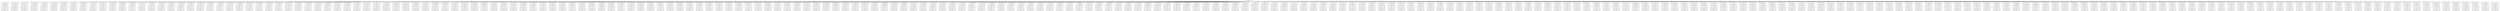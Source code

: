 digraph CFA {
	<fmteach.exercises.explicit_graph.cfa2dot_sol.State object at 0x7fad4ee73fa0>
	<fmteach.exercises.explicit_graph.cfa2dot_sol.State object at 0x7fad4ee7c070>
	<fmteach.exercises.explicit_graph.cfa2dot_sol.State object at 0x7fad4ee73fa0> -> <fmteach.exercises.explicit_graph.cfa2dot_sol.State object at 0x7fad4ee7c070> [label=Skip]
	<fmteach.exercises.explicit_graph.cfa2dot_sol.State object at 0x7fad4ee7c070>
	<fmteach.exercises.explicit_graph.cfa2dot_sol.State object at 0x7fad4ee7c0d0>
	<fmteach.exercises.explicit_graph.cfa2dot_sol.State object at 0x7fad4ee7c070> -> <fmteach.exercises.explicit_graph.cfa2dot_sol.State object at 0x7fad4ee7c0d0> [label="a  = 0"]
	<fmteach.exercises.explicit_graph.cfa2dot_sol.State object at 0x7fad4ee7c130>
	<fmteach.exercises.explicit_graph.cfa2dot_sol.State object at 0x7fad4ee7c070> -> <fmteach.exercises.explicit_graph.cfa2dot_sol.State object at 0x7fad4ee7c130> [label="a  = 1"]
	<fmteach.exercises.explicit_graph.cfa2dot_sol.State object at 0x7fad4ee7c1f0>
	<fmteach.exercises.explicit_graph.cfa2dot_sol.State object at 0x7fad4ee7c070> -> <fmteach.exercises.explicit_graph.cfa2dot_sol.State object at 0x7fad4ee7c1f0> [label="a  = 2"]
	<fmteach.exercises.explicit_graph.cfa2dot_sol.State object at 0x7fad4ee7c280>
	<fmteach.exercises.explicit_graph.cfa2dot_sol.State object at 0x7fad4ee7c070> -> <fmteach.exercises.explicit_graph.cfa2dot_sol.State object at 0x7fad4ee7c280> [label="a  = 3"]
	<fmteach.exercises.explicit_graph.cfa2dot_sol.State object at 0x7fad4ee7c190>
	<fmteach.exercises.explicit_graph.cfa2dot_sol.State object at 0x7fad4ee7c070> -> <fmteach.exercises.explicit_graph.cfa2dot_sol.State object at 0x7fad4ee7c190> [label="a  = 4"]
	<fmteach.exercises.explicit_graph.cfa2dot_sol.State object at 0x7fad4ee7c2b0>
	<fmteach.exercises.explicit_graph.cfa2dot_sol.State object at 0x7fad4ee7c070> -> <fmteach.exercises.explicit_graph.cfa2dot_sol.State object at 0x7fad4ee7c2b0> [label="a  = 5"]
	<fmteach.exercises.explicit_graph.cfa2dot_sol.State object at 0x7fad4ee7c310>
	<fmteach.exercises.explicit_graph.cfa2dot_sol.State object at 0x7fad4ee7c070> -> <fmteach.exercises.explicit_graph.cfa2dot_sol.State object at 0x7fad4ee7c310> [label="a  = 6"]
	<fmteach.exercises.explicit_graph.cfa2dot_sol.State object at 0x7fad4ee7c370>
	<fmteach.exercises.explicit_graph.cfa2dot_sol.State object at 0x7fad4ee7c070> -> <fmteach.exercises.explicit_graph.cfa2dot_sol.State object at 0x7fad4ee7c370> [label="a  = 7"]
	<fmteach.exercises.explicit_graph.cfa2dot_sol.State object at 0x7fad4ee7c3d0>
	<fmteach.exercises.explicit_graph.cfa2dot_sol.State object at 0x7fad4ee7c070> -> <fmteach.exercises.explicit_graph.cfa2dot_sol.State object at 0x7fad4ee7c3d0> [label="a  = 8"]
	<fmteach.exercises.explicit_graph.cfa2dot_sol.State object at 0x7fad4ee7c430>
	<fmteach.exercises.explicit_graph.cfa2dot_sol.State object at 0x7fad4ee7c070> -> <fmteach.exercises.explicit_graph.cfa2dot_sol.State object at 0x7fad4ee7c430> [label="a  = 9"]
	<fmteach.exercises.explicit_graph.cfa2dot_sol.State object at 0x7fad4ee7c490>
	<fmteach.exercises.explicit_graph.cfa2dot_sol.State object at 0x7fad4ee7c070> -> <fmteach.exercises.explicit_graph.cfa2dot_sol.State object at 0x7fad4ee7c490> [label="a  = 10"]
	<fmteach.exercises.explicit_graph.cfa2dot_sol.State object at 0x7fad4ee7c4f0>
	<fmteach.exercises.explicit_graph.cfa2dot_sol.State object at 0x7fad4ee7c070> -> <fmteach.exercises.explicit_graph.cfa2dot_sol.State object at 0x7fad4ee7c4f0> [label="a  = 11"]
	<fmteach.exercises.explicit_graph.cfa2dot_sol.State object at 0x7fad4ee7c550>
	<fmteach.exercises.explicit_graph.cfa2dot_sol.State object at 0x7fad4ee7c070> -> <fmteach.exercises.explicit_graph.cfa2dot_sol.State object at 0x7fad4ee7c550> [label="a  = 12"]
	<fmteach.exercises.explicit_graph.cfa2dot_sol.State object at 0x7fad4ee7c5b0>
	<fmteach.exercises.explicit_graph.cfa2dot_sol.State object at 0x7fad4ee7c070> -> <fmteach.exercises.explicit_graph.cfa2dot_sol.State object at 0x7fad4ee7c5b0> [label="a  = 13"]
	<fmteach.exercises.explicit_graph.cfa2dot_sol.State object at 0x7fad4ee7c610>
	<fmteach.exercises.explicit_graph.cfa2dot_sol.State object at 0x7fad4ee7c070> -> <fmteach.exercises.explicit_graph.cfa2dot_sol.State object at 0x7fad4ee7c610> [label="a  = 14"]
	<fmteach.exercises.explicit_graph.cfa2dot_sol.State object at 0x7fad4ee7c670>
	<fmteach.exercises.explicit_graph.cfa2dot_sol.State object at 0x7fad4ee7c070> -> <fmteach.exercises.explicit_graph.cfa2dot_sol.State object at 0x7fad4ee7c670> [label="a  = 15"]
	<fmteach.exercises.explicit_graph.cfa2dot_sol.State object at 0x7fad4ee7c6d0>
	<fmteach.exercises.explicit_graph.cfa2dot_sol.State object at 0x7fad4ee7c070> -> <fmteach.exercises.explicit_graph.cfa2dot_sol.State object at 0x7fad4ee7c6d0> [label="a  = 16"]
	<fmteach.exercises.explicit_graph.cfa2dot_sol.State object at 0x7fad4ee7c730>
	<fmteach.exercises.explicit_graph.cfa2dot_sol.State object at 0x7fad4ee7c070> -> <fmteach.exercises.explicit_graph.cfa2dot_sol.State object at 0x7fad4ee7c730> [label="a  = 17"]
	<fmteach.exercises.explicit_graph.cfa2dot_sol.State object at 0x7fad4ee7c790>
	<fmteach.exercises.explicit_graph.cfa2dot_sol.State object at 0x7fad4ee7c070> -> <fmteach.exercises.explicit_graph.cfa2dot_sol.State object at 0x7fad4ee7c790> [label="a  = 18"]
	<fmteach.exercises.explicit_graph.cfa2dot_sol.State object at 0x7fad4ee7c7f0>
	<fmteach.exercises.explicit_graph.cfa2dot_sol.State object at 0x7fad4ee7c070> -> <fmteach.exercises.explicit_graph.cfa2dot_sol.State object at 0x7fad4ee7c7f0> [label="a  = 19"]
	<fmteach.exercises.explicit_graph.cfa2dot_sol.State object at 0x7fad4ee7c850>
	<fmteach.exercises.explicit_graph.cfa2dot_sol.State object at 0x7fad4ee7c070> -> <fmteach.exercises.explicit_graph.cfa2dot_sol.State object at 0x7fad4ee7c850> [label="a  = 20"]
	<fmteach.exercises.explicit_graph.cfa2dot_sol.State object at 0x7fad4ee7c8b0>
	<fmteach.exercises.explicit_graph.cfa2dot_sol.State object at 0x7fad4ee7c070> -> <fmteach.exercises.explicit_graph.cfa2dot_sol.State object at 0x7fad4ee7c8b0> [label="a  = 21"]
	<fmteach.exercises.explicit_graph.cfa2dot_sol.State object at 0x7fad4ee7c910>
	<fmteach.exercises.explicit_graph.cfa2dot_sol.State object at 0x7fad4ee7c070> -> <fmteach.exercises.explicit_graph.cfa2dot_sol.State object at 0x7fad4ee7c910> [label="a  = 22"]
	<fmteach.exercises.explicit_graph.cfa2dot_sol.State object at 0x7fad4ee7c970>
	<fmteach.exercises.explicit_graph.cfa2dot_sol.State object at 0x7fad4ee7c070> -> <fmteach.exercises.explicit_graph.cfa2dot_sol.State object at 0x7fad4ee7c970> [label="a  = 23"]
	<fmteach.exercises.explicit_graph.cfa2dot_sol.State object at 0x7fad4ee7c9d0>
	<fmteach.exercises.explicit_graph.cfa2dot_sol.State object at 0x7fad4ee7c070> -> <fmteach.exercises.explicit_graph.cfa2dot_sol.State object at 0x7fad4ee7c9d0> [label="a  = 24"]
	<fmteach.exercises.explicit_graph.cfa2dot_sol.State object at 0x7fad4ee7ca30>
	<fmteach.exercises.explicit_graph.cfa2dot_sol.State object at 0x7fad4ee7c070> -> <fmteach.exercises.explicit_graph.cfa2dot_sol.State object at 0x7fad4ee7ca30> [label="a  = 25"]
	<fmteach.exercises.explicit_graph.cfa2dot_sol.State object at 0x7fad4ee7ca90>
	<fmteach.exercises.explicit_graph.cfa2dot_sol.State object at 0x7fad4ee7c070> -> <fmteach.exercises.explicit_graph.cfa2dot_sol.State object at 0x7fad4ee7ca90> [label="a  = 26"]
	<fmteach.exercises.explicit_graph.cfa2dot_sol.State object at 0x7fad4ee7caf0>
	<fmteach.exercises.explicit_graph.cfa2dot_sol.State object at 0x7fad4ee7c070> -> <fmteach.exercises.explicit_graph.cfa2dot_sol.State object at 0x7fad4ee7caf0> [label="a  = 27"]
	<fmteach.exercises.explicit_graph.cfa2dot_sol.State object at 0x7fad4ee7cb50>
	<fmteach.exercises.explicit_graph.cfa2dot_sol.State object at 0x7fad4ee7c070> -> <fmteach.exercises.explicit_graph.cfa2dot_sol.State object at 0x7fad4ee7cb50> [label="a  = 28"]
	<fmteach.exercises.explicit_graph.cfa2dot_sol.State object at 0x7fad4ee7cbb0>
	<fmteach.exercises.explicit_graph.cfa2dot_sol.State object at 0x7fad4ee7c070> -> <fmteach.exercises.explicit_graph.cfa2dot_sol.State object at 0x7fad4ee7cbb0> [label="a  = 29"]
	<fmteach.exercises.explicit_graph.cfa2dot_sol.State object at 0x7fad4ee7cc10>
	<fmteach.exercises.explicit_graph.cfa2dot_sol.State object at 0x7fad4ee7c070> -> <fmteach.exercises.explicit_graph.cfa2dot_sol.State object at 0x7fad4ee7cc10> [label="a  = 30"]
	<fmteach.exercises.explicit_graph.cfa2dot_sol.State object at 0x7fad4ee7cc70>
	<fmteach.exercises.explicit_graph.cfa2dot_sol.State object at 0x7fad4ee7c070> -> <fmteach.exercises.explicit_graph.cfa2dot_sol.State object at 0x7fad4ee7cc70> [label="a  = 31"]
	<fmteach.exercises.explicit_graph.cfa2dot_sol.State object at 0x7fad4ee7ccd0>
	<fmteach.exercises.explicit_graph.cfa2dot_sol.State object at 0x7fad4ee7c070> -> <fmteach.exercises.explicit_graph.cfa2dot_sol.State object at 0x7fad4ee7ccd0> [label="a  = 32"]
	<fmteach.exercises.explicit_graph.cfa2dot_sol.State object at 0x7fad4ee7cd30>
	<fmteach.exercises.explicit_graph.cfa2dot_sol.State object at 0x7fad4ee7c070> -> <fmteach.exercises.explicit_graph.cfa2dot_sol.State object at 0x7fad4ee7cd30> [label="a  = 33"]
	<fmteach.exercises.explicit_graph.cfa2dot_sol.State object at 0x7fad4ee7cd90>
	<fmteach.exercises.explicit_graph.cfa2dot_sol.State object at 0x7fad4ee7c070> -> <fmteach.exercises.explicit_graph.cfa2dot_sol.State object at 0x7fad4ee7cd90> [label="a  = 34"]
	<fmteach.exercises.explicit_graph.cfa2dot_sol.State object at 0x7fad4ee7cdf0>
	<fmteach.exercises.explicit_graph.cfa2dot_sol.State object at 0x7fad4ee7c070> -> <fmteach.exercises.explicit_graph.cfa2dot_sol.State object at 0x7fad4ee7cdf0> [label="a  = 35"]
	<fmteach.exercises.explicit_graph.cfa2dot_sol.State object at 0x7fad4ee7ce50>
	<fmteach.exercises.explicit_graph.cfa2dot_sol.State object at 0x7fad4ee7c070> -> <fmteach.exercises.explicit_graph.cfa2dot_sol.State object at 0x7fad4ee7ce50> [label="a  = 36"]
	<fmteach.exercises.explicit_graph.cfa2dot_sol.State object at 0x7fad4ee7ceb0>
	<fmteach.exercises.explicit_graph.cfa2dot_sol.State object at 0x7fad4ee7c070> -> <fmteach.exercises.explicit_graph.cfa2dot_sol.State object at 0x7fad4ee7ceb0> [label="a  = 37"]
	<fmteach.exercises.explicit_graph.cfa2dot_sol.State object at 0x7fad4ee7cf10>
	<fmteach.exercises.explicit_graph.cfa2dot_sol.State object at 0x7fad4ee7c070> -> <fmteach.exercises.explicit_graph.cfa2dot_sol.State object at 0x7fad4ee7cf10> [label="a  = 38"]
	<fmteach.exercises.explicit_graph.cfa2dot_sol.State object at 0x7fad4ee7cf70>
	<fmteach.exercises.explicit_graph.cfa2dot_sol.State object at 0x7fad4ee7c070> -> <fmteach.exercises.explicit_graph.cfa2dot_sol.State object at 0x7fad4ee7cf70> [label="a  = 39"]
	<fmteach.exercises.explicit_graph.cfa2dot_sol.State object at 0x7fad4ee7cfd0>
	<fmteach.exercises.explicit_graph.cfa2dot_sol.State object at 0x7fad4ee7c070> -> <fmteach.exercises.explicit_graph.cfa2dot_sol.State object at 0x7fad4ee7cfd0> [label="a  = 40"]
	<fmteach.exercises.explicit_graph.cfa2dot_sol.State object at 0x7fad4ee7d030>
	<fmteach.exercises.explicit_graph.cfa2dot_sol.State object at 0x7fad4ee7c070> -> <fmteach.exercises.explicit_graph.cfa2dot_sol.State object at 0x7fad4ee7d030> [label="a  = 41"]
	<fmteach.exercises.explicit_graph.cfa2dot_sol.State object at 0x7fad4ee7d090>
	<fmteach.exercises.explicit_graph.cfa2dot_sol.State object at 0x7fad4ee7c070> -> <fmteach.exercises.explicit_graph.cfa2dot_sol.State object at 0x7fad4ee7d090> [label="a  = 42"]
	<fmteach.exercises.explicit_graph.cfa2dot_sol.State object at 0x7fad4ee7d0f0>
	<fmteach.exercises.explicit_graph.cfa2dot_sol.State object at 0x7fad4ee7c070> -> <fmteach.exercises.explicit_graph.cfa2dot_sol.State object at 0x7fad4ee7d0f0> [label="a  = 43"]
	<fmteach.exercises.explicit_graph.cfa2dot_sol.State object at 0x7fad4ee7d150>
	<fmteach.exercises.explicit_graph.cfa2dot_sol.State object at 0x7fad4ee7c070> -> <fmteach.exercises.explicit_graph.cfa2dot_sol.State object at 0x7fad4ee7d150> [label="a  = 44"]
	<fmteach.exercises.explicit_graph.cfa2dot_sol.State object at 0x7fad4ee7d1b0>
	<fmteach.exercises.explicit_graph.cfa2dot_sol.State object at 0x7fad4ee7c070> -> <fmteach.exercises.explicit_graph.cfa2dot_sol.State object at 0x7fad4ee7d1b0> [label="a  = 45"]
	<fmteach.exercises.explicit_graph.cfa2dot_sol.State object at 0x7fad4ee7d210>
	<fmteach.exercises.explicit_graph.cfa2dot_sol.State object at 0x7fad4ee7c070> -> <fmteach.exercises.explicit_graph.cfa2dot_sol.State object at 0x7fad4ee7d210> [label="a  = 46"]
	<fmteach.exercises.explicit_graph.cfa2dot_sol.State object at 0x7fad4ee7d270>
	<fmteach.exercises.explicit_graph.cfa2dot_sol.State object at 0x7fad4ee7c070> -> <fmteach.exercises.explicit_graph.cfa2dot_sol.State object at 0x7fad4ee7d270> [label="a  = 47"]
	<fmteach.exercises.explicit_graph.cfa2dot_sol.State object at 0x7fad4ee7d2d0>
	<fmteach.exercises.explicit_graph.cfa2dot_sol.State object at 0x7fad4ee7c070> -> <fmteach.exercises.explicit_graph.cfa2dot_sol.State object at 0x7fad4ee7d2d0> [label="a  = 48"]
	<fmteach.exercises.explicit_graph.cfa2dot_sol.State object at 0x7fad4ee7d330>
	<fmteach.exercises.explicit_graph.cfa2dot_sol.State object at 0x7fad4ee7c070> -> <fmteach.exercises.explicit_graph.cfa2dot_sol.State object at 0x7fad4ee7d330> [label="a  = 49"]
	<fmteach.exercises.explicit_graph.cfa2dot_sol.State object at 0x7fad4ee7d390>
	<fmteach.exercises.explicit_graph.cfa2dot_sol.State object at 0x7fad4ee7c070> -> <fmteach.exercises.explicit_graph.cfa2dot_sol.State object at 0x7fad4ee7d390> [label="a  = 50"]
	<fmteach.exercises.explicit_graph.cfa2dot_sol.State object at 0x7fad4ee7d3f0>
	<fmteach.exercises.explicit_graph.cfa2dot_sol.State object at 0x7fad4ee7c070> -> <fmteach.exercises.explicit_graph.cfa2dot_sol.State object at 0x7fad4ee7d3f0> [label="a  = 51"]
	<fmteach.exercises.explicit_graph.cfa2dot_sol.State object at 0x7fad4ee7d450>
	<fmteach.exercises.explicit_graph.cfa2dot_sol.State object at 0x7fad4ee7c070> -> <fmteach.exercises.explicit_graph.cfa2dot_sol.State object at 0x7fad4ee7d450> [label="a  = 52"]
	<fmteach.exercises.explicit_graph.cfa2dot_sol.State object at 0x7fad4ee7d4b0>
	<fmteach.exercises.explicit_graph.cfa2dot_sol.State object at 0x7fad4ee7c070> -> <fmteach.exercises.explicit_graph.cfa2dot_sol.State object at 0x7fad4ee7d4b0> [label="a  = 53"]
	<fmteach.exercises.explicit_graph.cfa2dot_sol.State object at 0x7fad4ee7d510>
	<fmteach.exercises.explicit_graph.cfa2dot_sol.State object at 0x7fad4ee7c070> -> <fmteach.exercises.explicit_graph.cfa2dot_sol.State object at 0x7fad4ee7d510> [label="a  = 54"]
	<fmteach.exercises.explicit_graph.cfa2dot_sol.State object at 0x7fad4ee7d570>
	<fmteach.exercises.explicit_graph.cfa2dot_sol.State object at 0x7fad4ee7c070> -> <fmteach.exercises.explicit_graph.cfa2dot_sol.State object at 0x7fad4ee7d570> [label="a  = 55"]
	<fmteach.exercises.explicit_graph.cfa2dot_sol.State object at 0x7fad4ee7d5d0>
	<fmteach.exercises.explicit_graph.cfa2dot_sol.State object at 0x7fad4ee7c070> -> <fmteach.exercises.explicit_graph.cfa2dot_sol.State object at 0x7fad4ee7d5d0> [label="a  = 56"]
	<fmteach.exercises.explicit_graph.cfa2dot_sol.State object at 0x7fad4ee7d630>
	<fmteach.exercises.explicit_graph.cfa2dot_sol.State object at 0x7fad4ee7c070> -> <fmteach.exercises.explicit_graph.cfa2dot_sol.State object at 0x7fad4ee7d630> [label="a  = 57"]
	<fmteach.exercises.explicit_graph.cfa2dot_sol.State object at 0x7fad4ee7d690>
	<fmteach.exercises.explicit_graph.cfa2dot_sol.State object at 0x7fad4ee7c070> -> <fmteach.exercises.explicit_graph.cfa2dot_sol.State object at 0x7fad4ee7d690> [label="a  = 58"]
	<fmteach.exercises.explicit_graph.cfa2dot_sol.State object at 0x7fad4ee7d6f0>
	<fmteach.exercises.explicit_graph.cfa2dot_sol.State object at 0x7fad4ee7c070> -> <fmteach.exercises.explicit_graph.cfa2dot_sol.State object at 0x7fad4ee7d6f0> [label="a  = 59"]
	<fmteach.exercises.explicit_graph.cfa2dot_sol.State object at 0x7fad4ee7d750>
	<fmteach.exercises.explicit_graph.cfa2dot_sol.State object at 0x7fad4ee7c070> -> <fmteach.exercises.explicit_graph.cfa2dot_sol.State object at 0x7fad4ee7d750> [label="a  = 60"]
	<fmteach.exercises.explicit_graph.cfa2dot_sol.State object at 0x7fad4ee7d7b0>
	<fmteach.exercises.explicit_graph.cfa2dot_sol.State object at 0x7fad4ee7c070> -> <fmteach.exercises.explicit_graph.cfa2dot_sol.State object at 0x7fad4ee7d7b0> [label="a  = 61"]
	<fmteach.exercises.explicit_graph.cfa2dot_sol.State object at 0x7fad4ee7d810>
	<fmteach.exercises.explicit_graph.cfa2dot_sol.State object at 0x7fad4ee7c070> -> <fmteach.exercises.explicit_graph.cfa2dot_sol.State object at 0x7fad4ee7d810> [label="a  = 62"]
	<fmteach.exercises.explicit_graph.cfa2dot_sol.State object at 0x7fad4ee7d870>
	<fmteach.exercises.explicit_graph.cfa2dot_sol.State object at 0x7fad4ee7c070> -> <fmteach.exercises.explicit_graph.cfa2dot_sol.State object at 0x7fad4ee7d870> [label="a  = 63"]
	<fmteach.exercises.explicit_graph.cfa2dot_sol.State object at 0x7fad4ee7d8d0>
	<fmteach.exercises.explicit_graph.cfa2dot_sol.State object at 0x7fad4ee7c070> -> <fmteach.exercises.explicit_graph.cfa2dot_sol.State object at 0x7fad4ee7d8d0> [label="a  = 64"]
	<fmteach.exercises.explicit_graph.cfa2dot_sol.State object at 0x7fad4ee7d930>
	<fmteach.exercises.explicit_graph.cfa2dot_sol.State object at 0x7fad4ee7c070> -> <fmteach.exercises.explicit_graph.cfa2dot_sol.State object at 0x7fad4ee7d930> [label="a  = 65"]
	<fmteach.exercises.explicit_graph.cfa2dot_sol.State object at 0x7fad4ee7d990>
	<fmteach.exercises.explicit_graph.cfa2dot_sol.State object at 0x7fad4ee7c070> -> <fmteach.exercises.explicit_graph.cfa2dot_sol.State object at 0x7fad4ee7d990> [label="a  = 66"]
	<fmteach.exercises.explicit_graph.cfa2dot_sol.State object at 0x7fad4ee7d9f0>
	<fmteach.exercises.explicit_graph.cfa2dot_sol.State object at 0x7fad4ee7c070> -> <fmteach.exercises.explicit_graph.cfa2dot_sol.State object at 0x7fad4ee7d9f0> [label="a  = 67"]
	<fmteach.exercises.explicit_graph.cfa2dot_sol.State object at 0x7fad4ee7da50>
	<fmteach.exercises.explicit_graph.cfa2dot_sol.State object at 0x7fad4ee7c070> -> <fmteach.exercises.explicit_graph.cfa2dot_sol.State object at 0x7fad4ee7da50> [label="a  = 68"]
	<fmteach.exercises.explicit_graph.cfa2dot_sol.State object at 0x7fad4ee7dab0>
	<fmteach.exercises.explicit_graph.cfa2dot_sol.State object at 0x7fad4ee7c070> -> <fmteach.exercises.explicit_graph.cfa2dot_sol.State object at 0x7fad4ee7dab0> [label="a  = 69"]
	<fmteach.exercises.explicit_graph.cfa2dot_sol.State object at 0x7fad4ee7db10>
	<fmteach.exercises.explicit_graph.cfa2dot_sol.State object at 0x7fad4ee7c070> -> <fmteach.exercises.explicit_graph.cfa2dot_sol.State object at 0x7fad4ee7db10> [label="a  = 70"]
	<fmteach.exercises.explicit_graph.cfa2dot_sol.State object at 0x7fad4ee7db70>
	<fmteach.exercises.explicit_graph.cfa2dot_sol.State object at 0x7fad4ee7c070> -> <fmteach.exercises.explicit_graph.cfa2dot_sol.State object at 0x7fad4ee7db70> [label="a  = 71"]
	<fmteach.exercises.explicit_graph.cfa2dot_sol.State object at 0x7fad4ee7dbd0>
	<fmteach.exercises.explicit_graph.cfa2dot_sol.State object at 0x7fad4ee7c070> -> <fmteach.exercises.explicit_graph.cfa2dot_sol.State object at 0x7fad4ee7dbd0> [label="a  = 72"]
	<fmteach.exercises.explicit_graph.cfa2dot_sol.State object at 0x7fad4ee7dc30>
	<fmteach.exercises.explicit_graph.cfa2dot_sol.State object at 0x7fad4ee7c070> -> <fmteach.exercises.explicit_graph.cfa2dot_sol.State object at 0x7fad4ee7dc30> [label="a  = 73"]
	<fmteach.exercises.explicit_graph.cfa2dot_sol.State object at 0x7fad4ee7dc90>
	<fmteach.exercises.explicit_graph.cfa2dot_sol.State object at 0x7fad4ee7c070> -> <fmteach.exercises.explicit_graph.cfa2dot_sol.State object at 0x7fad4ee7dc90> [label="a  = 74"]
	<fmteach.exercises.explicit_graph.cfa2dot_sol.State object at 0x7fad4ee7dcf0>
	<fmteach.exercises.explicit_graph.cfa2dot_sol.State object at 0x7fad4ee7c070> -> <fmteach.exercises.explicit_graph.cfa2dot_sol.State object at 0x7fad4ee7dcf0> [label="a  = 75"]
	<fmteach.exercises.explicit_graph.cfa2dot_sol.State object at 0x7fad4ee7dd50>
	<fmteach.exercises.explicit_graph.cfa2dot_sol.State object at 0x7fad4ee7c070> -> <fmteach.exercises.explicit_graph.cfa2dot_sol.State object at 0x7fad4ee7dd50> [label="a  = 76"]
	<fmteach.exercises.explicit_graph.cfa2dot_sol.State object at 0x7fad4ee7ddb0>
	<fmteach.exercises.explicit_graph.cfa2dot_sol.State object at 0x7fad4ee7c070> -> <fmteach.exercises.explicit_graph.cfa2dot_sol.State object at 0x7fad4ee7ddb0> [label="a  = 77"]
	<fmteach.exercises.explicit_graph.cfa2dot_sol.State object at 0x7fad4ee7de10>
	<fmteach.exercises.explicit_graph.cfa2dot_sol.State object at 0x7fad4ee7c070> -> <fmteach.exercises.explicit_graph.cfa2dot_sol.State object at 0x7fad4ee7de10> [label="a  = 78"]
	<fmteach.exercises.explicit_graph.cfa2dot_sol.State object at 0x7fad4ee7de70>
	<fmteach.exercises.explicit_graph.cfa2dot_sol.State object at 0x7fad4ee7c070> -> <fmteach.exercises.explicit_graph.cfa2dot_sol.State object at 0x7fad4ee7de70> [label="a  = 79"]
	<fmteach.exercises.explicit_graph.cfa2dot_sol.State object at 0x7fad4ee7ded0>
	<fmteach.exercises.explicit_graph.cfa2dot_sol.State object at 0x7fad4ee7c070> -> <fmteach.exercises.explicit_graph.cfa2dot_sol.State object at 0x7fad4ee7ded0> [label="a  = 80"]
	<fmteach.exercises.explicit_graph.cfa2dot_sol.State object at 0x7fad4ee7df30>
	<fmteach.exercises.explicit_graph.cfa2dot_sol.State object at 0x7fad4ee7c070> -> <fmteach.exercises.explicit_graph.cfa2dot_sol.State object at 0x7fad4ee7df30> [label="a  = 81"]
	<fmteach.exercises.explicit_graph.cfa2dot_sol.State object at 0x7fad4ee7df90>
	<fmteach.exercises.explicit_graph.cfa2dot_sol.State object at 0x7fad4ee7c070> -> <fmteach.exercises.explicit_graph.cfa2dot_sol.State object at 0x7fad4ee7df90> [label="a  = 82"]
	<fmteach.exercises.explicit_graph.cfa2dot_sol.State object at 0x7fad4ee7dff0>
	<fmteach.exercises.explicit_graph.cfa2dot_sol.State object at 0x7fad4ee7c070> -> <fmteach.exercises.explicit_graph.cfa2dot_sol.State object at 0x7fad4ee7dff0> [label="a  = 83"]
	<fmteach.exercises.explicit_graph.cfa2dot_sol.State object at 0x7fad4ee7e050>
	<fmteach.exercises.explicit_graph.cfa2dot_sol.State object at 0x7fad4ee7c070> -> <fmteach.exercises.explicit_graph.cfa2dot_sol.State object at 0x7fad4ee7e050> [label="a  = 84"]
	<fmteach.exercises.explicit_graph.cfa2dot_sol.State object at 0x7fad4ee7e0b0>
	<fmteach.exercises.explicit_graph.cfa2dot_sol.State object at 0x7fad4ee7c070> -> <fmteach.exercises.explicit_graph.cfa2dot_sol.State object at 0x7fad4ee7e0b0> [label="a  = 85"]
	<fmteach.exercises.explicit_graph.cfa2dot_sol.State object at 0x7fad4ee7e110>
	<fmteach.exercises.explicit_graph.cfa2dot_sol.State object at 0x7fad4ee7c070> -> <fmteach.exercises.explicit_graph.cfa2dot_sol.State object at 0x7fad4ee7e110> [label="a  = 86"]
	<fmteach.exercises.explicit_graph.cfa2dot_sol.State object at 0x7fad4ee7e170>
	<fmteach.exercises.explicit_graph.cfa2dot_sol.State object at 0x7fad4ee7c070> -> <fmteach.exercises.explicit_graph.cfa2dot_sol.State object at 0x7fad4ee7e170> [label="a  = 87"]
	<fmteach.exercises.explicit_graph.cfa2dot_sol.State object at 0x7fad4ee7e1d0>
	<fmteach.exercises.explicit_graph.cfa2dot_sol.State object at 0x7fad4ee7c070> -> <fmteach.exercises.explicit_graph.cfa2dot_sol.State object at 0x7fad4ee7e1d0> [label="a  = 88"]
	<fmteach.exercises.explicit_graph.cfa2dot_sol.State object at 0x7fad4ee7e230>
	<fmteach.exercises.explicit_graph.cfa2dot_sol.State object at 0x7fad4ee7c070> -> <fmteach.exercises.explicit_graph.cfa2dot_sol.State object at 0x7fad4ee7e230> [label="a  = 89"]
	<fmteach.exercises.explicit_graph.cfa2dot_sol.State object at 0x7fad4ee7e290>
	<fmteach.exercises.explicit_graph.cfa2dot_sol.State object at 0x7fad4ee7c070> -> <fmteach.exercises.explicit_graph.cfa2dot_sol.State object at 0x7fad4ee7e290> [label="a  = 90"]
	<fmteach.exercises.explicit_graph.cfa2dot_sol.State object at 0x7fad4ee7e2f0>
	<fmteach.exercises.explicit_graph.cfa2dot_sol.State object at 0x7fad4ee7c070> -> <fmteach.exercises.explicit_graph.cfa2dot_sol.State object at 0x7fad4ee7e2f0> [label="a  = 91"]
	<fmteach.exercises.explicit_graph.cfa2dot_sol.State object at 0x7fad4ee7e350>
	<fmteach.exercises.explicit_graph.cfa2dot_sol.State object at 0x7fad4ee7c070> -> <fmteach.exercises.explicit_graph.cfa2dot_sol.State object at 0x7fad4ee7e350> [label="a  = 92"]
	<fmteach.exercises.explicit_graph.cfa2dot_sol.State object at 0x7fad4ee7e3b0>
	<fmteach.exercises.explicit_graph.cfa2dot_sol.State object at 0x7fad4ee7c070> -> <fmteach.exercises.explicit_graph.cfa2dot_sol.State object at 0x7fad4ee7e3b0> [label="a  = 93"]
	<fmteach.exercises.explicit_graph.cfa2dot_sol.State object at 0x7fad4ee7e410>
	<fmteach.exercises.explicit_graph.cfa2dot_sol.State object at 0x7fad4ee7c070> -> <fmteach.exercises.explicit_graph.cfa2dot_sol.State object at 0x7fad4ee7e410> [label="a  = 94"]
	<fmteach.exercises.explicit_graph.cfa2dot_sol.State object at 0x7fad4ee7e470>
	<fmteach.exercises.explicit_graph.cfa2dot_sol.State object at 0x7fad4ee7c070> -> <fmteach.exercises.explicit_graph.cfa2dot_sol.State object at 0x7fad4ee7e470> [label="a  = 95"]
	<fmteach.exercises.explicit_graph.cfa2dot_sol.State object at 0x7fad4ee7e4d0>
	<fmteach.exercises.explicit_graph.cfa2dot_sol.State object at 0x7fad4ee7c070> -> <fmteach.exercises.explicit_graph.cfa2dot_sol.State object at 0x7fad4ee7e4d0> [label="a  = 96"]
	<fmteach.exercises.explicit_graph.cfa2dot_sol.State object at 0x7fad4ee7e530>
	<fmteach.exercises.explicit_graph.cfa2dot_sol.State object at 0x7fad4ee7c070> -> <fmteach.exercises.explicit_graph.cfa2dot_sol.State object at 0x7fad4ee7e530> [label="a  = 97"]
	<fmteach.exercises.explicit_graph.cfa2dot_sol.State object at 0x7fad4ee7e590>
	<fmteach.exercises.explicit_graph.cfa2dot_sol.State object at 0x7fad4ee7c070> -> <fmteach.exercises.explicit_graph.cfa2dot_sol.State object at 0x7fad4ee7e590> [label="a  = 98"]
	<fmteach.exercises.explicit_graph.cfa2dot_sol.State object at 0x7fad4ee7e5f0>
	<fmteach.exercises.explicit_graph.cfa2dot_sol.State object at 0x7fad4ee7c070> -> <fmteach.exercises.explicit_graph.cfa2dot_sol.State object at 0x7fad4ee7e5f0> [label="a  = 99"]
	<fmteach.exercises.explicit_graph.cfa2dot_sol.State object at 0x7fad4ee7e650>
	<fmteach.exercises.explicit_graph.cfa2dot_sol.State object at 0x7fad4ee7c070> -> <fmteach.exercises.explicit_graph.cfa2dot_sol.State object at 0x7fad4ee7e650> [label="a  = 100"]
	<fmteach.exercises.explicit_graph.cfa2dot_sol.State object at 0x7fad4ee7e6b0>
	<fmteach.exercises.explicit_graph.cfa2dot_sol.State object at 0x7fad4ee7c070> -> <fmteach.exercises.explicit_graph.cfa2dot_sol.State object at 0x7fad4ee7e6b0> [label="a  = 101"]
	<fmteach.exercises.explicit_graph.cfa2dot_sol.State object at 0x7fad4ee7e710>
	<fmteach.exercises.explicit_graph.cfa2dot_sol.State object at 0x7fad4ee7c070> -> <fmteach.exercises.explicit_graph.cfa2dot_sol.State object at 0x7fad4ee7e710> [label="a  = 102"]
	<fmteach.exercises.explicit_graph.cfa2dot_sol.State object at 0x7fad4ee7e770>
	<fmteach.exercises.explicit_graph.cfa2dot_sol.State object at 0x7fad4ee7c070> -> <fmteach.exercises.explicit_graph.cfa2dot_sol.State object at 0x7fad4ee7e770> [label="a  = 103"]
	<fmteach.exercises.explicit_graph.cfa2dot_sol.State object at 0x7fad4ee7e7d0>
	<fmteach.exercises.explicit_graph.cfa2dot_sol.State object at 0x7fad4ee7c070> -> <fmteach.exercises.explicit_graph.cfa2dot_sol.State object at 0x7fad4ee7e7d0> [label="a  = 104"]
	<fmteach.exercises.explicit_graph.cfa2dot_sol.State object at 0x7fad4ee7e830>
	<fmteach.exercises.explicit_graph.cfa2dot_sol.State object at 0x7fad4ee7c070> -> <fmteach.exercises.explicit_graph.cfa2dot_sol.State object at 0x7fad4ee7e830> [label="a  = 105"]
	<fmteach.exercises.explicit_graph.cfa2dot_sol.State object at 0x7fad4ee7e890>
	<fmteach.exercises.explicit_graph.cfa2dot_sol.State object at 0x7fad4ee7c070> -> <fmteach.exercises.explicit_graph.cfa2dot_sol.State object at 0x7fad4ee7e890> [label="a  = 106"]
	<fmteach.exercises.explicit_graph.cfa2dot_sol.State object at 0x7fad4ee7e8f0>
	<fmteach.exercises.explicit_graph.cfa2dot_sol.State object at 0x7fad4ee7c070> -> <fmteach.exercises.explicit_graph.cfa2dot_sol.State object at 0x7fad4ee7e8f0> [label="a  = 107"]
	<fmteach.exercises.explicit_graph.cfa2dot_sol.State object at 0x7fad4ee7e950>
	<fmteach.exercises.explicit_graph.cfa2dot_sol.State object at 0x7fad4ee7c070> -> <fmteach.exercises.explicit_graph.cfa2dot_sol.State object at 0x7fad4ee7e950> [label="a  = 108"]
	<fmteach.exercises.explicit_graph.cfa2dot_sol.State object at 0x7fad4ee7e9b0>
	<fmteach.exercises.explicit_graph.cfa2dot_sol.State object at 0x7fad4ee7c070> -> <fmteach.exercises.explicit_graph.cfa2dot_sol.State object at 0x7fad4ee7e9b0> [label="a  = 109"]
	<fmteach.exercises.explicit_graph.cfa2dot_sol.State object at 0x7fad4ee7ea10>
	<fmteach.exercises.explicit_graph.cfa2dot_sol.State object at 0x7fad4ee7c070> -> <fmteach.exercises.explicit_graph.cfa2dot_sol.State object at 0x7fad4ee7ea10> [label="a  = 110"]
	<fmteach.exercises.explicit_graph.cfa2dot_sol.State object at 0x7fad4ee7ea70>
	<fmteach.exercises.explicit_graph.cfa2dot_sol.State object at 0x7fad4ee7c070> -> <fmteach.exercises.explicit_graph.cfa2dot_sol.State object at 0x7fad4ee7ea70> [label="a  = 111"]
	<fmteach.exercises.explicit_graph.cfa2dot_sol.State object at 0x7fad4ee7ead0>
	<fmteach.exercises.explicit_graph.cfa2dot_sol.State object at 0x7fad4ee7c070> -> <fmteach.exercises.explicit_graph.cfa2dot_sol.State object at 0x7fad4ee7ead0> [label="a  = 112"]
	<fmteach.exercises.explicit_graph.cfa2dot_sol.State object at 0x7fad4ee7eb30>
	<fmteach.exercises.explicit_graph.cfa2dot_sol.State object at 0x7fad4ee7c070> -> <fmteach.exercises.explicit_graph.cfa2dot_sol.State object at 0x7fad4ee7eb30> [label="a  = 113"]
	<fmteach.exercises.explicit_graph.cfa2dot_sol.State object at 0x7fad4ee7eb90>
	<fmteach.exercises.explicit_graph.cfa2dot_sol.State object at 0x7fad4ee7c070> -> <fmteach.exercises.explicit_graph.cfa2dot_sol.State object at 0x7fad4ee7eb90> [label="a  = 114"]
	<fmteach.exercises.explicit_graph.cfa2dot_sol.State object at 0x7fad4ee7ebf0>
	<fmteach.exercises.explicit_graph.cfa2dot_sol.State object at 0x7fad4ee7c070> -> <fmteach.exercises.explicit_graph.cfa2dot_sol.State object at 0x7fad4ee7ebf0> [label="a  = 115"]
	<fmteach.exercises.explicit_graph.cfa2dot_sol.State object at 0x7fad4ee7ec50>
	<fmteach.exercises.explicit_graph.cfa2dot_sol.State object at 0x7fad4ee7c070> -> <fmteach.exercises.explicit_graph.cfa2dot_sol.State object at 0x7fad4ee7ec50> [label="a  = 116"]
	<fmteach.exercises.explicit_graph.cfa2dot_sol.State object at 0x7fad4ee7ecb0>
	<fmteach.exercises.explicit_graph.cfa2dot_sol.State object at 0x7fad4ee7c070> -> <fmteach.exercises.explicit_graph.cfa2dot_sol.State object at 0x7fad4ee7ecb0> [label="a  = 117"]
	<fmteach.exercises.explicit_graph.cfa2dot_sol.State object at 0x7fad4ee7ed10>
	<fmteach.exercises.explicit_graph.cfa2dot_sol.State object at 0x7fad4ee7c070> -> <fmteach.exercises.explicit_graph.cfa2dot_sol.State object at 0x7fad4ee7ed10> [label="a  = 118"]
	<fmteach.exercises.explicit_graph.cfa2dot_sol.State object at 0x7fad4ee7ed70>
	<fmteach.exercises.explicit_graph.cfa2dot_sol.State object at 0x7fad4ee7c070> -> <fmteach.exercises.explicit_graph.cfa2dot_sol.State object at 0x7fad4ee7ed70> [label="a  = 119"]
	<fmteach.exercises.explicit_graph.cfa2dot_sol.State object at 0x7fad4ee7edd0>
	<fmteach.exercises.explicit_graph.cfa2dot_sol.State object at 0x7fad4ee7c070> -> <fmteach.exercises.explicit_graph.cfa2dot_sol.State object at 0x7fad4ee7edd0> [label="a  = 120"]
	<fmteach.exercises.explicit_graph.cfa2dot_sol.State object at 0x7fad4ee7ee30>
	<fmteach.exercises.explicit_graph.cfa2dot_sol.State object at 0x7fad4ee7c070> -> <fmteach.exercises.explicit_graph.cfa2dot_sol.State object at 0x7fad4ee7ee30> [label="a  = 121"]
	<fmteach.exercises.explicit_graph.cfa2dot_sol.State object at 0x7fad4ee7ee90>
	<fmteach.exercises.explicit_graph.cfa2dot_sol.State object at 0x7fad4ee7c070> -> <fmteach.exercises.explicit_graph.cfa2dot_sol.State object at 0x7fad4ee7ee90> [label="a  = 122"]
	<fmteach.exercises.explicit_graph.cfa2dot_sol.State object at 0x7fad4ee7eef0>
	<fmteach.exercises.explicit_graph.cfa2dot_sol.State object at 0x7fad4ee7c070> -> <fmteach.exercises.explicit_graph.cfa2dot_sol.State object at 0x7fad4ee7eef0> [label="a  = 123"]
	<fmteach.exercises.explicit_graph.cfa2dot_sol.State object at 0x7fad4ee7ef50>
	<fmteach.exercises.explicit_graph.cfa2dot_sol.State object at 0x7fad4ee7c070> -> <fmteach.exercises.explicit_graph.cfa2dot_sol.State object at 0x7fad4ee7ef50> [label="a  = 124"]
	<fmteach.exercises.explicit_graph.cfa2dot_sol.State object at 0x7fad4ee7efb0>
	<fmteach.exercises.explicit_graph.cfa2dot_sol.State object at 0x7fad4ee7c070> -> <fmteach.exercises.explicit_graph.cfa2dot_sol.State object at 0x7fad4ee7efb0> [label="a  = 125"]
	<fmteach.exercises.explicit_graph.cfa2dot_sol.State object at 0x7fad4ee7f010>
	<fmteach.exercises.explicit_graph.cfa2dot_sol.State object at 0x7fad4ee7c070> -> <fmteach.exercises.explicit_graph.cfa2dot_sol.State object at 0x7fad4ee7f010> [label="a  = 126"]
	<fmteach.exercises.explicit_graph.cfa2dot_sol.State object at 0x7fad4ee7f070>
	<fmteach.exercises.explicit_graph.cfa2dot_sol.State object at 0x7fad4ee7c070> -> <fmteach.exercises.explicit_graph.cfa2dot_sol.State object at 0x7fad4ee7f070> [label="a  = 127"]
	<fmteach.exercises.explicit_graph.cfa2dot_sol.State object at 0x7fad4ee7f0d0>
	<fmteach.exercises.explicit_graph.cfa2dot_sol.State object at 0x7fad4ee7c070> -> <fmteach.exercises.explicit_graph.cfa2dot_sol.State object at 0x7fad4ee7f0d0> [label="a  = -128"]
	<fmteach.exercises.explicit_graph.cfa2dot_sol.State object at 0x7fad4ee7f130>
	<fmteach.exercises.explicit_graph.cfa2dot_sol.State object at 0x7fad4ee7c070> -> <fmteach.exercises.explicit_graph.cfa2dot_sol.State object at 0x7fad4ee7f130> [label="a  = -127"]
	<fmteach.exercises.explicit_graph.cfa2dot_sol.State object at 0x7fad4ee7f190>
	<fmteach.exercises.explicit_graph.cfa2dot_sol.State object at 0x7fad4ee7c070> -> <fmteach.exercises.explicit_graph.cfa2dot_sol.State object at 0x7fad4ee7f190> [label="a  = -126"]
	<fmteach.exercises.explicit_graph.cfa2dot_sol.State object at 0x7fad4ee7f1f0>
	<fmteach.exercises.explicit_graph.cfa2dot_sol.State object at 0x7fad4ee7c070> -> <fmteach.exercises.explicit_graph.cfa2dot_sol.State object at 0x7fad4ee7f1f0> [label="a  = -125"]
	<fmteach.exercises.explicit_graph.cfa2dot_sol.State object at 0x7fad4ee7f250>
	<fmteach.exercises.explicit_graph.cfa2dot_sol.State object at 0x7fad4ee7c070> -> <fmteach.exercises.explicit_graph.cfa2dot_sol.State object at 0x7fad4ee7f250> [label="a  = -124"]
	<fmteach.exercises.explicit_graph.cfa2dot_sol.State object at 0x7fad4ee7f2b0>
	<fmteach.exercises.explicit_graph.cfa2dot_sol.State object at 0x7fad4ee7c070> -> <fmteach.exercises.explicit_graph.cfa2dot_sol.State object at 0x7fad4ee7f2b0> [label="a  = -123"]
	<fmteach.exercises.explicit_graph.cfa2dot_sol.State object at 0x7fad4ee7f310>
	<fmteach.exercises.explicit_graph.cfa2dot_sol.State object at 0x7fad4ee7c070> -> <fmteach.exercises.explicit_graph.cfa2dot_sol.State object at 0x7fad4ee7f310> [label="a  = -122"]
	<fmteach.exercises.explicit_graph.cfa2dot_sol.State object at 0x7fad4ee7f370>
	<fmteach.exercises.explicit_graph.cfa2dot_sol.State object at 0x7fad4ee7c070> -> <fmteach.exercises.explicit_graph.cfa2dot_sol.State object at 0x7fad4ee7f370> [label="a  = -121"]
	<fmteach.exercises.explicit_graph.cfa2dot_sol.State object at 0x7fad4ee7f3d0>
	<fmteach.exercises.explicit_graph.cfa2dot_sol.State object at 0x7fad4ee7c070> -> <fmteach.exercises.explicit_graph.cfa2dot_sol.State object at 0x7fad4ee7f3d0> [label="a  = -120"]
	<fmteach.exercises.explicit_graph.cfa2dot_sol.State object at 0x7fad4ee7f430>
	<fmteach.exercises.explicit_graph.cfa2dot_sol.State object at 0x7fad4ee7c070> -> <fmteach.exercises.explicit_graph.cfa2dot_sol.State object at 0x7fad4ee7f430> [label="a  = -119"]
	<fmteach.exercises.explicit_graph.cfa2dot_sol.State object at 0x7fad4ee7f490>
	<fmteach.exercises.explicit_graph.cfa2dot_sol.State object at 0x7fad4ee7c070> -> <fmteach.exercises.explicit_graph.cfa2dot_sol.State object at 0x7fad4ee7f490> [label="a  = -118"]
	<fmteach.exercises.explicit_graph.cfa2dot_sol.State object at 0x7fad4ee7f4f0>
	<fmteach.exercises.explicit_graph.cfa2dot_sol.State object at 0x7fad4ee7c070> -> <fmteach.exercises.explicit_graph.cfa2dot_sol.State object at 0x7fad4ee7f4f0> [label="a  = -117"]
	<fmteach.exercises.explicit_graph.cfa2dot_sol.State object at 0x7fad4ee7f550>
	<fmteach.exercises.explicit_graph.cfa2dot_sol.State object at 0x7fad4ee7c070> -> <fmteach.exercises.explicit_graph.cfa2dot_sol.State object at 0x7fad4ee7f550> [label="a  = -116"]
	<fmteach.exercises.explicit_graph.cfa2dot_sol.State object at 0x7fad4ee7f5b0>
	<fmteach.exercises.explicit_graph.cfa2dot_sol.State object at 0x7fad4ee7c070> -> <fmteach.exercises.explicit_graph.cfa2dot_sol.State object at 0x7fad4ee7f5b0> [label="a  = -115"]
	<fmteach.exercises.explicit_graph.cfa2dot_sol.State object at 0x7fad4ee7f610>
	<fmteach.exercises.explicit_graph.cfa2dot_sol.State object at 0x7fad4ee7c070> -> <fmteach.exercises.explicit_graph.cfa2dot_sol.State object at 0x7fad4ee7f610> [label="a  = -114"]
	<fmteach.exercises.explicit_graph.cfa2dot_sol.State object at 0x7fad4ee7f670>
	<fmteach.exercises.explicit_graph.cfa2dot_sol.State object at 0x7fad4ee7c070> -> <fmteach.exercises.explicit_graph.cfa2dot_sol.State object at 0x7fad4ee7f670> [label="a  = -113"]
	<fmteach.exercises.explicit_graph.cfa2dot_sol.State object at 0x7fad4ee7f6d0>
	<fmteach.exercises.explicit_graph.cfa2dot_sol.State object at 0x7fad4ee7c070> -> <fmteach.exercises.explicit_graph.cfa2dot_sol.State object at 0x7fad4ee7f6d0> [label="a  = -112"]
	<fmteach.exercises.explicit_graph.cfa2dot_sol.State object at 0x7fad4ee7f730>
	<fmteach.exercises.explicit_graph.cfa2dot_sol.State object at 0x7fad4ee7c070> -> <fmteach.exercises.explicit_graph.cfa2dot_sol.State object at 0x7fad4ee7f730> [label="a  = -111"]
	<fmteach.exercises.explicit_graph.cfa2dot_sol.State object at 0x7fad4ee7f790>
	<fmteach.exercises.explicit_graph.cfa2dot_sol.State object at 0x7fad4ee7c070> -> <fmteach.exercises.explicit_graph.cfa2dot_sol.State object at 0x7fad4ee7f790> [label="a  = -110"]
	<fmteach.exercises.explicit_graph.cfa2dot_sol.State object at 0x7fad4ee7f7f0>
	<fmteach.exercises.explicit_graph.cfa2dot_sol.State object at 0x7fad4ee7c070> -> <fmteach.exercises.explicit_graph.cfa2dot_sol.State object at 0x7fad4ee7f7f0> [label="a  = -109"]
	<fmteach.exercises.explicit_graph.cfa2dot_sol.State object at 0x7fad4ee7f850>
	<fmteach.exercises.explicit_graph.cfa2dot_sol.State object at 0x7fad4ee7c070> -> <fmteach.exercises.explicit_graph.cfa2dot_sol.State object at 0x7fad4ee7f850> [label="a  = -108"]
	<fmteach.exercises.explicit_graph.cfa2dot_sol.State object at 0x7fad4ee7f8b0>
	<fmteach.exercises.explicit_graph.cfa2dot_sol.State object at 0x7fad4ee7c070> -> <fmteach.exercises.explicit_graph.cfa2dot_sol.State object at 0x7fad4ee7f8b0> [label="a  = -107"]
	<fmteach.exercises.explicit_graph.cfa2dot_sol.State object at 0x7fad4ee7f910>
	<fmteach.exercises.explicit_graph.cfa2dot_sol.State object at 0x7fad4ee7c070> -> <fmteach.exercises.explicit_graph.cfa2dot_sol.State object at 0x7fad4ee7f910> [label="a  = -106"]
	<fmteach.exercises.explicit_graph.cfa2dot_sol.State object at 0x7fad4ee7f970>
	<fmteach.exercises.explicit_graph.cfa2dot_sol.State object at 0x7fad4ee7c070> -> <fmteach.exercises.explicit_graph.cfa2dot_sol.State object at 0x7fad4ee7f970> [label="a  = -105"]
	<fmteach.exercises.explicit_graph.cfa2dot_sol.State object at 0x7fad4ee7f9d0>
	<fmteach.exercises.explicit_graph.cfa2dot_sol.State object at 0x7fad4ee7c070> -> <fmteach.exercises.explicit_graph.cfa2dot_sol.State object at 0x7fad4ee7f9d0> [label="a  = -104"]
	<fmteach.exercises.explicit_graph.cfa2dot_sol.State object at 0x7fad4ee7fa30>
	<fmteach.exercises.explicit_graph.cfa2dot_sol.State object at 0x7fad4ee7c070> -> <fmteach.exercises.explicit_graph.cfa2dot_sol.State object at 0x7fad4ee7fa30> [label="a  = -103"]
	<fmteach.exercises.explicit_graph.cfa2dot_sol.State object at 0x7fad4ee7fa90>
	<fmteach.exercises.explicit_graph.cfa2dot_sol.State object at 0x7fad4ee7c070> -> <fmteach.exercises.explicit_graph.cfa2dot_sol.State object at 0x7fad4ee7fa90> [label="a  = -102"]
	<fmteach.exercises.explicit_graph.cfa2dot_sol.State object at 0x7fad4ee7faf0>
	<fmteach.exercises.explicit_graph.cfa2dot_sol.State object at 0x7fad4ee7c070> -> <fmteach.exercises.explicit_graph.cfa2dot_sol.State object at 0x7fad4ee7faf0> [label="a  = -101"]
	<fmteach.exercises.explicit_graph.cfa2dot_sol.State object at 0x7fad4ee7fb50>
	<fmteach.exercises.explicit_graph.cfa2dot_sol.State object at 0x7fad4ee7c070> -> <fmteach.exercises.explicit_graph.cfa2dot_sol.State object at 0x7fad4ee7fb50> [label="a  = -100"]
	<fmteach.exercises.explicit_graph.cfa2dot_sol.State object at 0x7fad4ee7fbb0>
	<fmteach.exercises.explicit_graph.cfa2dot_sol.State object at 0x7fad4ee7c070> -> <fmteach.exercises.explicit_graph.cfa2dot_sol.State object at 0x7fad4ee7fbb0> [label="a  = -99"]
	<fmteach.exercises.explicit_graph.cfa2dot_sol.State object at 0x7fad4ee7fc10>
	<fmteach.exercises.explicit_graph.cfa2dot_sol.State object at 0x7fad4ee7c070> -> <fmteach.exercises.explicit_graph.cfa2dot_sol.State object at 0x7fad4ee7fc10> [label="a  = -98"]
	<fmteach.exercises.explicit_graph.cfa2dot_sol.State object at 0x7fad4ee7fc70>
	<fmteach.exercises.explicit_graph.cfa2dot_sol.State object at 0x7fad4ee7c070> -> <fmteach.exercises.explicit_graph.cfa2dot_sol.State object at 0x7fad4ee7fc70> [label="a  = -97"]
	<fmteach.exercises.explicit_graph.cfa2dot_sol.State object at 0x7fad4ee7fcd0>
	<fmteach.exercises.explicit_graph.cfa2dot_sol.State object at 0x7fad4ee7c070> -> <fmteach.exercises.explicit_graph.cfa2dot_sol.State object at 0x7fad4ee7fcd0> [label="a  = -96"]
	<fmteach.exercises.explicit_graph.cfa2dot_sol.State object at 0x7fad4ee7fd30>
	<fmteach.exercises.explicit_graph.cfa2dot_sol.State object at 0x7fad4ee7c070> -> <fmteach.exercises.explicit_graph.cfa2dot_sol.State object at 0x7fad4ee7fd30> [label="a  = -95"]
	<fmteach.exercises.explicit_graph.cfa2dot_sol.State object at 0x7fad4ee7fd90>
	<fmteach.exercises.explicit_graph.cfa2dot_sol.State object at 0x7fad4ee7c070> -> <fmteach.exercises.explicit_graph.cfa2dot_sol.State object at 0x7fad4ee7fd90> [label="a  = -94"]
	<fmteach.exercises.explicit_graph.cfa2dot_sol.State object at 0x7fad4ee7fdf0>
	<fmteach.exercises.explicit_graph.cfa2dot_sol.State object at 0x7fad4ee7c070> -> <fmteach.exercises.explicit_graph.cfa2dot_sol.State object at 0x7fad4ee7fdf0> [label="a  = -93"]
	<fmteach.exercises.explicit_graph.cfa2dot_sol.State object at 0x7fad4ee7fe50>
	<fmteach.exercises.explicit_graph.cfa2dot_sol.State object at 0x7fad4ee7c070> -> <fmteach.exercises.explicit_graph.cfa2dot_sol.State object at 0x7fad4ee7fe50> [label="a  = -92"]
	<fmteach.exercises.explicit_graph.cfa2dot_sol.State object at 0x7fad4ee7feb0>
	<fmteach.exercises.explicit_graph.cfa2dot_sol.State object at 0x7fad4ee7c070> -> <fmteach.exercises.explicit_graph.cfa2dot_sol.State object at 0x7fad4ee7feb0> [label="a  = -91"]
	<fmteach.exercises.explicit_graph.cfa2dot_sol.State object at 0x7fad4ee7ff10>
	<fmteach.exercises.explicit_graph.cfa2dot_sol.State object at 0x7fad4ee7c070> -> <fmteach.exercises.explicit_graph.cfa2dot_sol.State object at 0x7fad4ee7ff10> [label="a  = -90"]
	<fmteach.exercises.explicit_graph.cfa2dot_sol.State object at 0x7fad4ee7ff70>
	<fmteach.exercises.explicit_graph.cfa2dot_sol.State object at 0x7fad4ee7c070> -> <fmteach.exercises.explicit_graph.cfa2dot_sol.State object at 0x7fad4ee7ff70> [label="a  = -89"]
	<fmteach.exercises.explicit_graph.cfa2dot_sol.State object at 0x7fad4ee7ffd0>
	<fmteach.exercises.explicit_graph.cfa2dot_sol.State object at 0x7fad4ee7c070> -> <fmteach.exercises.explicit_graph.cfa2dot_sol.State object at 0x7fad4ee7ffd0> [label="a  = -88"]
	<fmteach.exercises.explicit_graph.cfa2dot_sol.State object at 0x7fad4eea0070>
	<fmteach.exercises.explicit_graph.cfa2dot_sol.State object at 0x7fad4ee7c070> -> <fmteach.exercises.explicit_graph.cfa2dot_sol.State object at 0x7fad4eea0070> [label="a  = -87"]
	<fmteach.exercises.explicit_graph.cfa2dot_sol.State object at 0x7fad4eea00d0>
	<fmteach.exercises.explicit_graph.cfa2dot_sol.State object at 0x7fad4ee7c070> -> <fmteach.exercises.explicit_graph.cfa2dot_sol.State object at 0x7fad4eea00d0> [label="a  = -86"]
	<fmteach.exercises.explicit_graph.cfa2dot_sol.State object at 0x7fad4eea0130>
	<fmteach.exercises.explicit_graph.cfa2dot_sol.State object at 0x7fad4ee7c070> -> <fmteach.exercises.explicit_graph.cfa2dot_sol.State object at 0x7fad4eea0130> [label="a  = -85"]
	<fmteach.exercises.explicit_graph.cfa2dot_sol.State object at 0x7fad4eea0190>
	<fmteach.exercises.explicit_graph.cfa2dot_sol.State object at 0x7fad4ee7c070> -> <fmteach.exercises.explicit_graph.cfa2dot_sol.State object at 0x7fad4eea0190> [label="a  = -84"]
	<fmteach.exercises.explicit_graph.cfa2dot_sol.State object at 0x7fad4eea01f0>
	<fmteach.exercises.explicit_graph.cfa2dot_sol.State object at 0x7fad4ee7c070> -> <fmteach.exercises.explicit_graph.cfa2dot_sol.State object at 0x7fad4eea01f0> [label="a  = -83"]
	<fmteach.exercises.explicit_graph.cfa2dot_sol.State object at 0x7fad4eea0250>
	<fmteach.exercises.explicit_graph.cfa2dot_sol.State object at 0x7fad4ee7c070> -> <fmteach.exercises.explicit_graph.cfa2dot_sol.State object at 0x7fad4eea0250> [label="a  = -82"]
	<fmteach.exercises.explicit_graph.cfa2dot_sol.State object at 0x7fad4eea02b0>
	<fmteach.exercises.explicit_graph.cfa2dot_sol.State object at 0x7fad4ee7c070> -> <fmteach.exercises.explicit_graph.cfa2dot_sol.State object at 0x7fad4eea02b0> [label="a  = -81"]
	<fmteach.exercises.explicit_graph.cfa2dot_sol.State object at 0x7fad4eea0310>
	<fmteach.exercises.explicit_graph.cfa2dot_sol.State object at 0x7fad4ee7c070> -> <fmteach.exercises.explicit_graph.cfa2dot_sol.State object at 0x7fad4eea0310> [label="a  = -80"]
	<fmteach.exercises.explicit_graph.cfa2dot_sol.State object at 0x7fad4eea0370>
	<fmteach.exercises.explicit_graph.cfa2dot_sol.State object at 0x7fad4ee7c070> -> <fmteach.exercises.explicit_graph.cfa2dot_sol.State object at 0x7fad4eea0370> [label="a  = -79"]
	<fmteach.exercises.explicit_graph.cfa2dot_sol.State object at 0x7fad4eea03d0>
	<fmteach.exercises.explicit_graph.cfa2dot_sol.State object at 0x7fad4ee7c070> -> <fmteach.exercises.explicit_graph.cfa2dot_sol.State object at 0x7fad4eea03d0> [label="a  = -78"]
	<fmteach.exercises.explicit_graph.cfa2dot_sol.State object at 0x7fad4eea0430>
	<fmteach.exercises.explicit_graph.cfa2dot_sol.State object at 0x7fad4ee7c070> -> <fmteach.exercises.explicit_graph.cfa2dot_sol.State object at 0x7fad4eea0430> [label="a  = -77"]
	<fmteach.exercises.explicit_graph.cfa2dot_sol.State object at 0x7fad4eea0490>
	<fmteach.exercises.explicit_graph.cfa2dot_sol.State object at 0x7fad4ee7c070> -> <fmteach.exercises.explicit_graph.cfa2dot_sol.State object at 0x7fad4eea0490> [label="a  = -76"]
	<fmteach.exercises.explicit_graph.cfa2dot_sol.State object at 0x7fad4eea04f0>
	<fmteach.exercises.explicit_graph.cfa2dot_sol.State object at 0x7fad4ee7c070> -> <fmteach.exercises.explicit_graph.cfa2dot_sol.State object at 0x7fad4eea04f0> [label="a  = -75"]
	<fmteach.exercises.explicit_graph.cfa2dot_sol.State object at 0x7fad4eea0550>
	<fmteach.exercises.explicit_graph.cfa2dot_sol.State object at 0x7fad4ee7c070> -> <fmteach.exercises.explicit_graph.cfa2dot_sol.State object at 0x7fad4eea0550> [label="a  = -74"]
	<fmteach.exercises.explicit_graph.cfa2dot_sol.State object at 0x7fad4eea05b0>
	<fmteach.exercises.explicit_graph.cfa2dot_sol.State object at 0x7fad4ee7c070> -> <fmteach.exercises.explicit_graph.cfa2dot_sol.State object at 0x7fad4eea05b0> [label="a  = -73"]
	<fmteach.exercises.explicit_graph.cfa2dot_sol.State object at 0x7fad4eea0610>
	<fmteach.exercises.explicit_graph.cfa2dot_sol.State object at 0x7fad4ee7c070> -> <fmteach.exercises.explicit_graph.cfa2dot_sol.State object at 0x7fad4eea0610> [label="a  = -72"]
	<fmteach.exercises.explicit_graph.cfa2dot_sol.State object at 0x7fad4eea0670>
	<fmteach.exercises.explicit_graph.cfa2dot_sol.State object at 0x7fad4ee7c070> -> <fmteach.exercises.explicit_graph.cfa2dot_sol.State object at 0x7fad4eea0670> [label="a  = -71"]
	<fmteach.exercises.explicit_graph.cfa2dot_sol.State object at 0x7fad4eea06d0>
	<fmteach.exercises.explicit_graph.cfa2dot_sol.State object at 0x7fad4ee7c070> -> <fmteach.exercises.explicit_graph.cfa2dot_sol.State object at 0x7fad4eea06d0> [label="a  = -70"]
	<fmteach.exercises.explicit_graph.cfa2dot_sol.State object at 0x7fad4eea0730>
	<fmteach.exercises.explicit_graph.cfa2dot_sol.State object at 0x7fad4ee7c070> -> <fmteach.exercises.explicit_graph.cfa2dot_sol.State object at 0x7fad4eea0730> [label="a  = -69"]
	<fmteach.exercises.explicit_graph.cfa2dot_sol.State object at 0x7fad4eea0790>
	<fmteach.exercises.explicit_graph.cfa2dot_sol.State object at 0x7fad4ee7c070> -> <fmteach.exercises.explicit_graph.cfa2dot_sol.State object at 0x7fad4eea0790> [label="a  = -68"]
	<fmteach.exercises.explicit_graph.cfa2dot_sol.State object at 0x7fad4eea07f0>
	<fmteach.exercises.explicit_graph.cfa2dot_sol.State object at 0x7fad4ee7c070> -> <fmteach.exercises.explicit_graph.cfa2dot_sol.State object at 0x7fad4eea07f0> [label="a  = -67"]
	<fmteach.exercises.explicit_graph.cfa2dot_sol.State object at 0x7fad4eea0850>
	<fmteach.exercises.explicit_graph.cfa2dot_sol.State object at 0x7fad4ee7c070> -> <fmteach.exercises.explicit_graph.cfa2dot_sol.State object at 0x7fad4eea0850> [label="a  = -66"]
	<fmteach.exercises.explicit_graph.cfa2dot_sol.State object at 0x7fad4eea08b0>
	<fmteach.exercises.explicit_graph.cfa2dot_sol.State object at 0x7fad4ee7c070> -> <fmteach.exercises.explicit_graph.cfa2dot_sol.State object at 0x7fad4eea08b0> [label="a  = -65"]
	<fmteach.exercises.explicit_graph.cfa2dot_sol.State object at 0x7fad4eea0910>
	<fmteach.exercises.explicit_graph.cfa2dot_sol.State object at 0x7fad4ee7c070> -> <fmteach.exercises.explicit_graph.cfa2dot_sol.State object at 0x7fad4eea0910> [label="a  = -64"]
	<fmteach.exercises.explicit_graph.cfa2dot_sol.State object at 0x7fad4eea0970>
	<fmteach.exercises.explicit_graph.cfa2dot_sol.State object at 0x7fad4ee7c070> -> <fmteach.exercises.explicit_graph.cfa2dot_sol.State object at 0x7fad4eea0970> [label="a  = -63"]
	<fmteach.exercises.explicit_graph.cfa2dot_sol.State object at 0x7fad4eea09d0>
	<fmteach.exercises.explicit_graph.cfa2dot_sol.State object at 0x7fad4ee7c070> -> <fmteach.exercises.explicit_graph.cfa2dot_sol.State object at 0x7fad4eea09d0> [label="a  = -62"]
	<fmteach.exercises.explicit_graph.cfa2dot_sol.State object at 0x7fad4eea0a30>
	<fmteach.exercises.explicit_graph.cfa2dot_sol.State object at 0x7fad4ee7c070> -> <fmteach.exercises.explicit_graph.cfa2dot_sol.State object at 0x7fad4eea0a30> [label="a  = -61"]
	<fmteach.exercises.explicit_graph.cfa2dot_sol.State object at 0x7fad4eea0a90>
	<fmteach.exercises.explicit_graph.cfa2dot_sol.State object at 0x7fad4ee7c070> -> <fmteach.exercises.explicit_graph.cfa2dot_sol.State object at 0x7fad4eea0a90> [label="a  = -60"]
	<fmteach.exercises.explicit_graph.cfa2dot_sol.State object at 0x7fad4eea0af0>
	<fmteach.exercises.explicit_graph.cfa2dot_sol.State object at 0x7fad4ee7c070> -> <fmteach.exercises.explicit_graph.cfa2dot_sol.State object at 0x7fad4eea0af0> [label="a  = -59"]
	<fmteach.exercises.explicit_graph.cfa2dot_sol.State object at 0x7fad4eea0b50>
	<fmteach.exercises.explicit_graph.cfa2dot_sol.State object at 0x7fad4ee7c070> -> <fmteach.exercises.explicit_graph.cfa2dot_sol.State object at 0x7fad4eea0b50> [label="a  = -58"]
	<fmteach.exercises.explicit_graph.cfa2dot_sol.State object at 0x7fad4eea0bb0>
	<fmteach.exercises.explicit_graph.cfa2dot_sol.State object at 0x7fad4ee7c070> -> <fmteach.exercises.explicit_graph.cfa2dot_sol.State object at 0x7fad4eea0bb0> [label="a  = -57"]
	<fmteach.exercises.explicit_graph.cfa2dot_sol.State object at 0x7fad4eea0c10>
	<fmteach.exercises.explicit_graph.cfa2dot_sol.State object at 0x7fad4ee7c070> -> <fmteach.exercises.explicit_graph.cfa2dot_sol.State object at 0x7fad4eea0c10> [label="a  = -56"]
	<fmteach.exercises.explicit_graph.cfa2dot_sol.State object at 0x7fad4eea0c70>
	<fmteach.exercises.explicit_graph.cfa2dot_sol.State object at 0x7fad4ee7c070> -> <fmteach.exercises.explicit_graph.cfa2dot_sol.State object at 0x7fad4eea0c70> [label="a  = -55"]
	<fmteach.exercises.explicit_graph.cfa2dot_sol.State object at 0x7fad4eea0cd0>
	<fmteach.exercises.explicit_graph.cfa2dot_sol.State object at 0x7fad4ee7c070> -> <fmteach.exercises.explicit_graph.cfa2dot_sol.State object at 0x7fad4eea0cd0> [label="a  = -54"]
	<fmteach.exercises.explicit_graph.cfa2dot_sol.State object at 0x7fad4eea0d30>
	<fmteach.exercises.explicit_graph.cfa2dot_sol.State object at 0x7fad4ee7c070> -> <fmteach.exercises.explicit_graph.cfa2dot_sol.State object at 0x7fad4eea0d30> [label="a  = -53"]
	<fmteach.exercises.explicit_graph.cfa2dot_sol.State object at 0x7fad4eea0d90>
	<fmteach.exercises.explicit_graph.cfa2dot_sol.State object at 0x7fad4ee7c070> -> <fmteach.exercises.explicit_graph.cfa2dot_sol.State object at 0x7fad4eea0d90> [label="a  = -52"]
	<fmteach.exercises.explicit_graph.cfa2dot_sol.State object at 0x7fad4eea0df0>
	<fmteach.exercises.explicit_graph.cfa2dot_sol.State object at 0x7fad4ee7c070> -> <fmteach.exercises.explicit_graph.cfa2dot_sol.State object at 0x7fad4eea0df0> [label="a  = -51"]
	<fmteach.exercises.explicit_graph.cfa2dot_sol.State object at 0x7fad4eea0e50>
	<fmteach.exercises.explicit_graph.cfa2dot_sol.State object at 0x7fad4ee7c070> -> <fmteach.exercises.explicit_graph.cfa2dot_sol.State object at 0x7fad4eea0e50> [label="a  = -50"]
	<fmteach.exercises.explicit_graph.cfa2dot_sol.State object at 0x7fad4eea0eb0>
	<fmteach.exercises.explicit_graph.cfa2dot_sol.State object at 0x7fad4ee7c070> -> <fmteach.exercises.explicit_graph.cfa2dot_sol.State object at 0x7fad4eea0eb0> [label="a  = -49"]
	<fmteach.exercises.explicit_graph.cfa2dot_sol.State object at 0x7fad4eea0f10>
	<fmteach.exercises.explicit_graph.cfa2dot_sol.State object at 0x7fad4ee7c070> -> <fmteach.exercises.explicit_graph.cfa2dot_sol.State object at 0x7fad4eea0f10> [label="a  = -48"]
	<fmteach.exercises.explicit_graph.cfa2dot_sol.State object at 0x7fad4eea0f70>
	<fmteach.exercises.explicit_graph.cfa2dot_sol.State object at 0x7fad4ee7c070> -> <fmteach.exercises.explicit_graph.cfa2dot_sol.State object at 0x7fad4eea0f70> [label="a  = -47"]
	<fmteach.exercises.explicit_graph.cfa2dot_sol.State object at 0x7fad4eea0fd0>
	<fmteach.exercises.explicit_graph.cfa2dot_sol.State object at 0x7fad4ee7c070> -> <fmteach.exercises.explicit_graph.cfa2dot_sol.State object at 0x7fad4eea0fd0> [label="a  = -46"]
	<fmteach.exercises.explicit_graph.cfa2dot_sol.State object at 0x7fad4eea1030>
	<fmteach.exercises.explicit_graph.cfa2dot_sol.State object at 0x7fad4ee7c070> -> <fmteach.exercises.explicit_graph.cfa2dot_sol.State object at 0x7fad4eea1030> [label="a  = -45"]
	<fmteach.exercises.explicit_graph.cfa2dot_sol.State object at 0x7fad4eea1090>
	<fmteach.exercises.explicit_graph.cfa2dot_sol.State object at 0x7fad4ee7c070> -> <fmteach.exercises.explicit_graph.cfa2dot_sol.State object at 0x7fad4eea1090> [label="a  = -44"]
	<fmteach.exercises.explicit_graph.cfa2dot_sol.State object at 0x7fad4eea10f0>
	<fmteach.exercises.explicit_graph.cfa2dot_sol.State object at 0x7fad4ee7c070> -> <fmteach.exercises.explicit_graph.cfa2dot_sol.State object at 0x7fad4eea10f0> [label="a  = -43"]
	<fmteach.exercises.explicit_graph.cfa2dot_sol.State object at 0x7fad4eea1150>
	<fmteach.exercises.explicit_graph.cfa2dot_sol.State object at 0x7fad4ee7c070> -> <fmteach.exercises.explicit_graph.cfa2dot_sol.State object at 0x7fad4eea1150> [label="a  = -42"]
	<fmteach.exercises.explicit_graph.cfa2dot_sol.State object at 0x7fad4eea11b0>
	<fmteach.exercises.explicit_graph.cfa2dot_sol.State object at 0x7fad4ee7c070> -> <fmteach.exercises.explicit_graph.cfa2dot_sol.State object at 0x7fad4eea11b0> [label="a  = -41"]
	<fmteach.exercises.explicit_graph.cfa2dot_sol.State object at 0x7fad4eea1210>
	<fmteach.exercises.explicit_graph.cfa2dot_sol.State object at 0x7fad4ee7c070> -> <fmteach.exercises.explicit_graph.cfa2dot_sol.State object at 0x7fad4eea1210> [label="a  = -40"]
	<fmteach.exercises.explicit_graph.cfa2dot_sol.State object at 0x7fad4eea1270>
	<fmteach.exercises.explicit_graph.cfa2dot_sol.State object at 0x7fad4ee7c070> -> <fmteach.exercises.explicit_graph.cfa2dot_sol.State object at 0x7fad4eea1270> [label="a  = -39"]
	<fmteach.exercises.explicit_graph.cfa2dot_sol.State object at 0x7fad4eea12d0>
	<fmteach.exercises.explicit_graph.cfa2dot_sol.State object at 0x7fad4ee7c070> -> <fmteach.exercises.explicit_graph.cfa2dot_sol.State object at 0x7fad4eea12d0> [label="a  = -38"]
	<fmteach.exercises.explicit_graph.cfa2dot_sol.State object at 0x7fad4eea1330>
	<fmteach.exercises.explicit_graph.cfa2dot_sol.State object at 0x7fad4ee7c070> -> <fmteach.exercises.explicit_graph.cfa2dot_sol.State object at 0x7fad4eea1330> [label="a  = -37"]
	<fmteach.exercises.explicit_graph.cfa2dot_sol.State object at 0x7fad4eea1390>
	<fmteach.exercises.explicit_graph.cfa2dot_sol.State object at 0x7fad4ee7c070> -> <fmteach.exercises.explicit_graph.cfa2dot_sol.State object at 0x7fad4eea1390> [label="a  = -36"]
	<fmteach.exercises.explicit_graph.cfa2dot_sol.State object at 0x7fad4eea13f0>
	<fmteach.exercises.explicit_graph.cfa2dot_sol.State object at 0x7fad4ee7c070> -> <fmteach.exercises.explicit_graph.cfa2dot_sol.State object at 0x7fad4eea13f0> [label="a  = -35"]
	<fmteach.exercises.explicit_graph.cfa2dot_sol.State object at 0x7fad4eea1450>
	<fmteach.exercises.explicit_graph.cfa2dot_sol.State object at 0x7fad4ee7c070> -> <fmteach.exercises.explicit_graph.cfa2dot_sol.State object at 0x7fad4eea1450> [label="a  = -34"]
	<fmteach.exercises.explicit_graph.cfa2dot_sol.State object at 0x7fad4eea14b0>
	<fmteach.exercises.explicit_graph.cfa2dot_sol.State object at 0x7fad4ee7c070> -> <fmteach.exercises.explicit_graph.cfa2dot_sol.State object at 0x7fad4eea14b0> [label="a  = -33"]
	<fmteach.exercises.explicit_graph.cfa2dot_sol.State object at 0x7fad4eea1510>
	<fmteach.exercises.explicit_graph.cfa2dot_sol.State object at 0x7fad4ee7c070> -> <fmteach.exercises.explicit_graph.cfa2dot_sol.State object at 0x7fad4eea1510> [label="a  = -32"]
	<fmteach.exercises.explicit_graph.cfa2dot_sol.State object at 0x7fad4eea1570>
	<fmteach.exercises.explicit_graph.cfa2dot_sol.State object at 0x7fad4ee7c070> -> <fmteach.exercises.explicit_graph.cfa2dot_sol.State object at 0x7fad4eea1570> [label="a  = -31"]
	<fmteach.exercises.explicit_graph.cfa2dot_sol.State object at 0x7fad4eea15d0>
	<fmteach.exercises.explicit_graph.cfa2dot_sol.State object at 0x7fad4ee7c070> -> <fmteach.exercises.explicit_graph.cfa2dot_sol.State object at 0x7fad4eea15d0> [label="a  = -30"]
	<fmteach.exercises.explicit_graph.cfa2dot_sol.State object at 0x7fad4eea1630>
	<fmteach.exercises.explicit_graph.cfa2dot_sol.State object at 0x7fad4ee7c070> -> <fmteach.exercises.explicit_graph.cfa2dot_sol.State object at 0x7fad4eea1630> [label="a  = -29"]
	<fmteach.exercises.explicit_graph.cfa2dot_sol.State object at 0x7fad4eea1690>
	<fmteach.exercises.explicit_graph.cfa2dot_sol.State object at 0x7fad4ee7c070> -> <fmteach.exercises.explicit_graph.cfa2dot_sol.State object at 0x7fad4eea1690> [label="a  = -28"]
	<fmteach.exercises.explicit_graph.cfa2dot_sol.State object at 0x7fad4eea16f0>
	<fmteach.exercises.explicit_graph.cfa2dot_sol.State object at 0x7fad4ee7c070> -> <fmteach.exercises.explicit_graph.cfa2dot_sol.State object at 0x7fad4eea16f0> [label="a  = -27"]
	<fmteach.exercises.explicit_graph.cfa2dot_sol.State object at 0x7fad4eea1750>
	<fmteach.exercises.explicit_graph.cfa2dot_sol.State object at 0x7fad4ee7c070> -> <fmteach.exercises.explicit_graph.cfa2dot_sol.State object at 0x7fad4eea1750> [label="a  = -26"]
	<fmteach.exercises.explicit_graph.cfa2dot_sol.State object at 0x7fad4eea17b0>
	<fmteach.exercises.explicit_graph.cfa2dot_sol.State object at 0x7fad4ee7c070> -> <fmteach.exercises.explicit_graph.cfa2dot_sol.State object at 0x7fad4eea17b0> [label="a  = -25"]
	<fmteach.exercises.explicit_graph.cfa2dot_sol.State object at 0x7fad4eea1810>
	<fmteach.exercises.explicit_graph.cfa2dot_sol.State object at 0x7fad4ee7c070> -> <fmteach.exercises.explicit_graph.cfa2dot_sol.State object at 0x7fad4eea1810> [label="a  = -24"]
	<fmteach.exercises.explicit_graph.cfa2dot_sol.State object at 0x7fad4eea1870>
	<fmteach.exercises.explicit_graph.cfa2dot_sol.State object at 0x7fad4ee7c070> -> <fmteach.exercises.explicit_graph.cfa2dot_sol.State object at 0x7fad4eea1870> [label="a  = -23"]
	<fmteach.exercises.explicit_graph.cfa2dot_sol.State object at 0x7fad4eea18d0>
	<fmteach.exercises.explicit_graph.cfa2dot_sol.State object at 0x7fad4ee7c070> -> <fmteach.exercises.explicit_graph.cfa2dot_sol.State object at 0x7fad4eea18d0> [label="a  = -22"]
	<fmteach.exercises.explicit_graph.cfa2dot_sol.State object at 0x7fad4eea1930>
	<fmteach.exercises.explicit_graph.cfa2dot_sol.State object at 0x7fad4ee7c070> -> <fmteach.exercises.explicit_graph.cfa2dot_sol.State object at 0x7fad4eea1930> [label="a  = -21"]
	<fmteach.exercises.explicit_graph.cfa2dot_sol.State object at 0x7fad4eea1990>
	<fmteach.exercises.explicit_graph.cfa2dot_sol.State object at 0x7fad4ee7c070> -> <fmteach.exercises.explicit_graph.cfa2dot_sol.State object at 0x7fad4eea1990> [label="a  = -20"]
	<fmteach.exercises.explicit_graph.cfa2dot_sol.State object at 0x7fad4eea19f0>
	<fmteach.exercises.explicit_graph.cfa2dot_sol.State object at 0x7fad4ee7c070> -> <fmteach.exercises.explicit_graph.cfa2dot_sol.State object at 0x7fad4eea19f0> [label="a  = -19"]
	<fmteach.exercises.explicit_graph.cfa2dot_sol.State object at 0x7fad4eea1a50>
	<fmteach.exercises.explicit_graph.cfa2dot_sol.State object at 0x7fad4ee7c070> -> <fmteach.exercises.explicit_graph.cfa2dot_sol.State object at 0x7fad4eea1a50> [label="a  = -18"]
	<fmteach.exercises.explicit_graph.cfa2dot_sol.State object at 0x7fad4eea1ab0>
	<fmteach.exercises.explicit_graph.cfa2dot_sol.State object at 0x7fad4ee7c070> -> <fmteach.exercises.explicit_graph.cfa2dot_sol.State object at 0x7fad4eea1ab0> [label="a  = -17"]
	<fmteach.exercises.explicit_graph.cfa2dot_sol.State object at 0x7fad4eea1b10>
	<fmteach.exercises.explicit_graph.cfa2dot_sol.State object at 0x7fad4ee7c070> -> <fmteach.exercises.explicit_graph.cfa2dot_sol.State object at 0x7fad4eea1b10> [label="a  = -16"]
	<fmteach.exercises.explicit_graph.cfa2dot_sol.State object at 0x7fad4eea1b70>
	<fmteach.exercises.explicit_graph.cfa2dot_sol.State object at 0x7fad4ee7c070> -> <fmteach.exercises.explicit_graph.cfa2dot_sol.State object at 0x7fad4eea1b70> [label="a  = -15"]
	<fmteach.exercises.explicit_graph.cfa2dot_sol.State object at 0x7fad4eea1bd0>
	<fmteach.exercises.explicit_graph.cfa2dot_sol.State object at 0x7fad4ee7c070> -> <fmteach.exercises.explicit_graph.cfa2dot_sol.State object at 0x7fad4eea1bd0> [label="a  = -14"]
	<fmteach.exercises.explicit_graph.cfa2dot_sol.State object at 0x7fad4eea1c30>
	<fmteach.exercises.explicit_graph.cfa2dot_sol.State object at 0x7fad4ee7c070> -> <fmteach.exercises.explicit_graph.cfa2dot_sol.State object at 0x7fad4eea1c30> [label="a  = -13"]
	<fmteach.exercises.explicit_graph.cfa2dot_sol.State object at 0x7fad4eea1c90>
	<fmteach.exercises.explicit_graph.cfa2dot_sol.State object at 0x7fad4ee7c070> -> <fmteach.exercises.explicit_graph.cfa2dot_sol.State object at 0x7fad4eea1c90> [label="a  = -12"]
	<fmteach.exercises.explicit_graph.cfa2dot_sol.State object at 0x7fad4eea1cf0>
	<fmteach.exercises.explicit_graph.cfa2dot_sol.State object at 0x7fad4ee7c070> -> <fmteach.exercises.explicit_graph.cfa2dot_sol.State object at 0x7fad4eea1cf0> [label="a  = -11"]
	<fmteach.exercises.explicit_graph.cfa2dot_sol.State object at 0x7fad4eea1d50>
	<fmteach.exercises.explicit_graph.cfa2dot_sol.State object at 0x7fad4ee7c070> -> <fmteach.exercises.explicit_graph.cfa2dot_sol.State object at 0x7fad4eea1d50> [label="a  = -10"]
	<fmteach.exercises.explicit_graph.cfa2dot_sol.State object at 0x7fad4eea1db0>
	<fmteach.exercises.explicit_graph.cfa2dot_sol.State object at 0x7fad4ee7c070> -> <fmteach.exercises.explicit_graph.cfa2dot_sol.State object at 0x7fad4eea1db0> [label="a  = -9"]
	<fmteach.exercises.explicit_graph.cfa2dot_sol.State object at 0x7fad4eea1e10>
	<fmteach.exercises.explicit_graph.cfa2dot_sol.State object at 0x7fad4ee7c070> -> <fmteach.exercises.explicit_graph.cfa2dot_sol.State object at 0x7fad4eea1e10> [label="a  = -8"]
	<fmteach.exercises.explicit_graph.cfa2dot_sol.State object at 0x7fad4eea1e70>
	<fmteach.exercises.explicit_graph.cfa2dot_sol.State object at 0x7fad4ee7c070> -> <fmteach.exercises.explicit_graph.cfa2dot_sol.State object at 0x7fad4eea1e70> [label="a  = -7"]
	<fmteach.exercises.explicit_graph.cfa2dot_sol.State object at 0x7fad4eea1ed0>
	<fmteach.exercises.explicit_graph.cfa2dot_sol.State object at 0x7fad4ee7c070> -> <fmteach.exercises.explicit_graph.cfa2dot_sol.State object at 0x7fad4eea1ed0> [label="a  = -6"]
	<fmteach.exercises.explicit_graph.cfa2dot_sol.State object at 0x7fad4eea1f30>
	<fmteach.exercises.explicit_graph.cfa2dot_sol.State object at 0x7fad4ee7c070> -> <fmteach.exercises.explicit_graph.cfa2dot_sol.State object at 0x7fad4eea1f30> [label="a  = -5"]
	<fmteach.exercises.explicit_graph.cfa2dot_sol.State object at 0x7fad4eea1f90>
	<fmteach.exercises.explicit_graph.cfa2dot_sol.State object at 0x7fad4ee7c070> -> <fmteach.exercises.explicit_graph.cfa2dot_sol.State object at 0x7fad4eea1f90> [label="a  = -4"]
	<fmteach.exercises.explicit_graph.cfa2dot_sol.State object at 0x7fad4eea1ff0>
	<fmteach.exercises.explicit_graph.cfa2dot_sol.State object at 0x7fad4ee7c070> -> <fmteach.exercises.explicit_graph.cfa2dot_sol.State object at 0x7fad4eea1ff0> [label="a  = -3"]
	<fmteach.exercises.explicit_graph.cfa2dot_sol.State object at 0x7fad4eea2050>
	<fmteach.exercises.explicit_graph.cfa2dot_sol.State object at 0x7fad4ee7c070> -> <fmteach.exercises.explicit_graph.cfa2dot_sol.State object at 0x7fad4eea2050> [label="a  = -2"]
	<fmteach.exercises.explicit_graph.cfa2dot_sol.State object at 0x7fad4eea20b0>
	<fmteach.exercises.explicit_graph.cfa2dot_sol.State object at 0x7fad4ee7c070> -> <fmteach.exercises.explicit_graph.cfa2dot_sol.State object at 0x7fad4eea20b0> [label="a  = -1"]
	<fmteach.exercises.explicit_graph.cfa2dot_sol.State object at 0x7fad4eea20b0>
	<fmteach.exercises.explicit_graph.cfa2dot_sol.State object at 0x7fad4eea2110>
	<fmteach.exercises.explicit_graph.cfa2dot_sol.State object at 0x7fad4eea20b0> -> <fmteach.exercises.explicit_graph.cfa2dot_sol.State object at 0x7fad4eea2110> [label=Skip]
	<fmteach.exercises.explicit_graph.cfa2dot_sol.State object at 0x7fad4eea2110>
	<fmteach.exercises.explicit_graph.cfa2dot_sol.State object at 0x7fad4eea2170>
	<fmteach.exercises.explicit_graph.cfa2dot_sol.State object at 0x7fad4eea2110> -> <fmteach.exercises.explicit_graph.cfa2dot_sol.State object at 0x7fad4eea2170> [label="reg_1 = LEq a 9"]
	<fmteach.exercises.explicit_graph.cfa2dot_sol.State object at 0x7fad4eea2170>
	<fmteach.exercises.explicit_graph.cfa2dot_sol.State object at 0x7fad4eea21d0>
	<fmteach.exercises.explicit_graph.cfa2dot_sol.State object at 0x7fad4eea2170> -> <fmteach.exercises.explicit_graph.cfa2dot_sol.State object at 0x7fad4eea21d0> [label="Assume  reg_1"]
	<fmteach.exercises.explicit_graph.cfa2dot_sol.State object at 0x7fad4eea2230>
	<fmteach.exercises.explicit_graph.cfa2dot_sol.State object at 0x7fad4eea21d0>
	<fmteach.exercises.explicit_graph.cfa2dot_sol.State object at 0x7fad4eea22c0>
	<fmteach.exercises.explicit_graph.cfa2dot_sol.State object at 0x7fad4eea21d0> -> <fmteach.exercises.explicit_graph.cfa2dot_sol.State object at 0x7fad4eea22c0> [label=Skip]
	<fmteach.exercises.explicit_graph.cfa2dot_sol.State object at 0x7fad4eea22c0>
	<fmteach.exercises.explicit_graph.cfa2dot_sol.State object at 0x7fad4eea2230>
	<fmteach.exercises.explicit_graph.cfa2dot_sol.State object at 0x7fad4eea22c0> -> <fmteach.exercises.explicit_graph.cfa2dot_sol.State object at 0x7fad4eea2230> [label=Skip]
	<fmteach.exercises.explicit_graph.cfa2dot_sol.State object at 0x7fad4eea2230>
	<fmteach.exercises.explicit_graph.cfa2dot_sol.State object at 0x7fad4eea22f0>
	<fmteach.exercises.explicit_graph.cfa2dot_sol.State object at 0x7fad4eea2230> -> <fmteach.exercises.explicit_graph.cfa2dot_sol.State object at 0x7fad4eea22f0> [label=Skip]
	<fmteach.exercises.explicit_graph.cfa2dot_sol.State object at 0x7fad4eea22f0>
	<fmteach.exercises.explicit_graph.cfa2dot_sol.State object at 0x7fad4eea2350>
	<fmteach.exercises.explicit_graph.cfa2dot_sol.State object at 0x7fad4eea22f0> -> <fmteach.exercises.explicit_graph.cfa2dot_sol.State object at 0x7fad4eea2350> [label=Skip]
	<fmteach.exercises.explicit_graph.cfa2dot_sol.State object at 0x7fad4eea2350>
	<fmteach.exercises.explicit_graph.cfa2dot_sol.State object at 0x7fad4eea23b0>
	<fmteach.exercises.explicit_graph.cfa2dot_sol.State object at 0x7fad4eea2350> -> <fmteach.exercises.explicit_graph.cfa2dot_sol.State object at 0x7fad4eea23b0> [label=Skip]
	<fmteach.exercises.explicit_graph.cfa2dot_sol.State object at 0x7fad4eea23b0>
	<fmteach.exercises.explicit_graph.cfa2dot_sol.State object at 0x7fad4eea2050>
	<fmteach.exercises.explicit_graph.cfa2dot_sol.State object at 0x7fad4eea2410>
	<fmteach.exercises.explicit_graph.cfa2dot_sol.State object at 0x7fad4eea2050> -> <fmteach.exercises.explicit_graph.cfa2dot_sol.State object at 0x7fad4eea2410> [label=Skip]
	<fmteach.exercises.explicit_graph.cfa2dot_sol.State object at 0x7fad4eea2410>
	<fmteach.exercises.explicit_graph.cfa2dot_sol.State object at 0x7fad4eea2470>
	<fmteach.exercises.explicit_graph.cfa2dot_sol.State object at 0x7fad4eea2410> -> <fmteach.exercises.explicit_graph.cfa2dot_sol.State object at 0x7fad4eea2470> [label="reg_1 = LEq a 9"]
	<fmteach.exercises.explicit_graph.cfa2dot_sol.State object at 0x7fad4eea2470>
	<fmteach.exercises.explicit_graph.cfa2dot_sol.State object at 0x7fad4eea24d0>
	<fmteach.exercises.explicit_graph.cfa2dot_sol.State object at 0x7fad4eea2470> -> <fmteach.exercises.explicit_graph.cfa2dot_sol.State object at 0x7fad4eea24d0> [label="Assume  reg_1"]
	<fmteach.exercises.explicit_graph.cfa2dot_sol.State object at 0x7fad4eea2530>
	<fmteach.exercises.explicit_graph.cfa2dot_sol.State object at 0x7fad4eea24d0>
	<fmteach.exercises.explicit_graph.cfa2dot_sol.State object at 0x7fad4eea25c0>
	<fmteach.exercises.explicit_graph.cfa2dot_sol.State object at 0x7fad4eea24d0> -> <fmteach.exercises.explicit_graph.cfa2dot_sol.State object at 0x7fad4eea25c0> [label=Skip]
	<fmteach.exercises.explicit_graph.cfa2dot_sol.State object at 0x7fad4eea25c0>
	<fmteach.exercises.explicit_graph.cfa2dot_sol.State object at 0x7fad4eea2530>
	<fmteach.exercises.explicit_graph.cfa2dot_sol.State object at 0x7fad4eea25c0> -> <fmteach.exercises.explicit_graph.cfa2dot_sol.State object at 0x7fad4eea2530> [label=Skip]
	<fmteach.exercises.explicit_graph.cfa2dot_sol.State object at 0x7fad4eea2530>
	<fmteach.exercises.explicit_graph.cfa2dot_sol.State object at 0x7fad4eea25f0>
	<fmteach.exercises.explicit_graph.cfa2dot_sol.State object at 0x7fad4eea2530> -> <fmteach.exercises.explicit_graph.cfa2dot_sol.State object at 0x7fad4eea25f0> [label=Skip]
	<fmteach.exercises.explicit_graph.cfa2dot_sol.State object at 0x7fad4eea25f0>
	<fmteach.exercises.explicit_graph.cfa2dot_sol.State object at 0x7fad4eea2650>
	<fmteach.exercises.explicit_graph.cfa2dot_sol.State object at 0x7fad4eea25f0> -> <fmteach.exercises.explicit_graph.cfa2dot_sol.State object at 0x7fad4eea2650> [label=Skip]
	<fmteach.exercises.explicit_graph.cfa2dot_sol.State object at 0x7fad4eea2650>
	<fmteach.exercises.explicit_graph.cfa2dot_sol.State object at 0x7fad4eea26b0>
	<fmteach.exercises.explicit_graph.cfa2dot_sol.State object at 0x7fad4eea2650> -> <fmteach.exercises.explicit_graph.cfa2dot_sol.State object at 0x7fad4eea26b0> [label=Skip]
	<fmteach.exercises.explicit_graph.cfa2dot_sol.State object at 0x7fad4eea26b0>
	<fmteach.exercises.explicit_graph.cfa2dot_sol.State object at 0x7fad4eea1ff0>
	<fmteach.exercises.explicit_graph.cfa2dot_sol.State object at 0x7fad4eea2710>
	<fmteach.exercises.explicit_graph.cfa2dot_sol.State object at 0x7fad4eea1ff0> -> <fmteach.exercises.explicit_graph.cfa2dot_sol.State object at 0x7fad4eea2710> [label=Skip]
	<fmteach.exercises.explicit_graph.cfa2dot_sol.State object at 0x7fad4eea2710>
	<fmteach.exercises.explicit_graph.cfa2dot_sol.State object at 0x7fad4eea2770>
	<fmteach.exercises.explicit_graph.cfa2dot_sol.State object at 0x7fad4eea2710> -> <fmteach.exercises.explicit_graph.cfa2dot_sol.State object at 0x7fad4eea2770> [label="reg_1 = LEq a 9"]
	<fmteach.exercises.explicit_graph.cfa2dot_sol.State object at 0x7fad4eea2770>
	<fmteach.exercises.explicit_graph.cfa2dot_sol.State object at 0x7fad4eea27d0>
	<fmteach.exercises.explicit_graph.cfa2dot_sol.State object at 0x7fad4eea2770> -> <fmteach.exercises.explicit_graph.cfa2dot_sol.State object at 0x7fad4eea27d0> [label="Assume  reg_1"]
	<fmteach.exercises.explicit_graph.cfa2dot_sol.State object at 0x7fad4eea2830>
	<fmteach.exercises.explicit_graph.cfa2dot_sol.State object at 0x7fad4eea27d0>
	<fmteach.exercises.explicit_graph.cfa2dot_sol.State object at 0x7fad4eea28c0>
	<fmteach.exercises.explicit_graph.cfa2dot_sol.State object at 0x7fad4eea27d0> -> <fmteach.exercises.explicit_graph.cfa2dot_sol.State object at 0x7fad4eea28c0> [label=Skip]
	<fmteach.exercises.explicit_graph.cfa2dot_sol.State object at 0x7fad4eea28c0>
	<fmteach.exercises.explicit_graph.cfa2dot_sol.State object at 0x7fad4eea2830>
	<fmteach.exercises.explicit_graph.cfa2dot_sol.State object at 0x7fad4eea28c0> -> <fmteach.exercises.explicit_graph.cfa2dot_sol.State object at 0x7fad4eea2830> [label=Skip]
	<fmteach.exercises.explicit_graph.cfa2dot_sol.State object at 0x7fad4eea2830>
	<fmteach.exercises.explicit_graph.cfa2dot_sol.State object at 0x7fad4eea28f0>
	<fmteach.exercises.explicit_graph.cfa2dot_sol.State object at 0x7fad4eea2830> -> <fmteach.exercises.explicit_graph.cfa2dot_sol.State object at 0x7fad4eea28f0> [label=Skip]
	<fmteach.exercises.explicit_graph.cfa2dot_sol.State object at 0x7fad4eea28f0>
	<fmteach.exercises.explicit_graph.cfa2dot_sol.State object at 0x7fad4eea2950>
	<fmteach.exercises.explicit_graph.cfa2dot_sol.State object at 0x7fad4eea28f0> -> <fmteach.exercises.explicit_graph.cfa2dot_sol.State object at 0x7fad4eea2950> [label=Skip]
	<fmteach.exercises.explicit_graph.cfa2dot_sol.State object at 0x7fad4eea2950>
	<fmteach.exercises.explicit_graph.cfa2dot_sol.State object at 0x7fad4eea29b0>
	<fmteach.exercises.explicit_graph.cfa2dot_sol.State object at 0x7fad4eea2950> -> <fmteach.exercises.explicit_graph.cfa2dot_sol.State object at 0x7fad4eea29b0> [label=Skip]
	<fmteach.exercises.explicit_graph.cfa2dot_sol.State object at 0x7fad4eea29b0>
	<fmteach.exercises.explicit_graph.cfa2dot_sol.State object at 0x7fad4eea1f90>
	<fmteach.exercises.explicit_graph.cfa2dot_sol.State object at 0x7fad4eea2a10>
	<fmteach.exercises.explicit_graph.cfa2dot_sol.State object at 0x7fad4eea1f90> -> <fmteach.exercises.explicit_graph.cfa2dot_sol.State object at 0x7fad4eea2a10> [label=Skip]
	<fmteach.exercises.explicit_graph.cfa2dot_sol.State object at 0x7fad4eea2a10>
	<fmteach.exercises.explicit_graph.cfa2dot_sol.State object at 0x7fad4eea2a70>
	<fmteach.exercises.explicit_graph.cfa2dot_sol.State object at 0x7fad4eea2a10> -> <fmteach.exercises.explicit_graph.cfa2dot_sol.State object at 0x7fad4eea2a70> [label="reg_1 = LEq a 9"]
	<fmteach.exercises.explicit_graph.cfa2dot_sol.State object at 0x7fad4eea2a70>
	<fmteach.exercises.explicit_graph.cfa2dot_sol.State object at 0x7fad4eea2ad0>
	<fmteach.exercises.explicit_graph.cfa2dot_sol.State object at 0x7fad4eea2a70> -> <fmteach.exercises.explicit_graph.cfa2dot_sol.State object at 0x7fad4eea2ad0> [label="Assume  reg_1"]
	<fmteach.exercises.explicit_graph.cfa2dot_sol.State object at 0x7fad4eea2b30>
	<fmteach.exercises.explicit_graph.cfa2dot_sol.State object at 0x7fad4eea2ad0>
	<fmteach.exercises.explicit_graph.cfa2dot_sol.State object at 0x7fad4eea2bc0>
	<fmteach.exercises.explicit_graph.cfa2dot_sol.State object at 0x7fad4eea2ad0> -> <fmteach.exercises.explicit_graph.cfa2dot_sol.State object at 0x7fad4eea2bc0> [label=Skip]
	<fmteach.exercises.explicit_graph.cfa2dot_sol.State object at 0x7fad4eea2bc0>
	<fmteach.exercises.explicit_graph.cfa2dot_sol.State object at 0x7fad4eea2b30>
	<fmteach.exercises.explicit_graph.cfa2dot_sol.State object at 0x7fad4eea2bc0> -> <fmteach.exercises.explicit_graph.cfa2dot_sol.State object at 0x7fad4eea2b30> [label=Skip]
	<fmteach.exercises.explicit_graph.cfa2dot_sol.State object at 0x7fad4eea2b30>
	<fmteach.exercises.explicit_graph.cfa2dot_sol.State object at 0x7fad4eea2bf0>
	<fmteach.exercises.explicit_graph.cfa2dot_sol.State object at 0x7fad4eea2b30> -> <fmteach.exercises.explicit_graph.cfa2dot_sol.State object at 0x7fad4eea2bf0> [label=Skip]
	<fmteach.exercises.explicit_graph.cfa2dot_sol.State object at 0x7fad4eea2bf0>
	<fmteach.exercises.explicit_graph.cfa2dot_sol.State object at 0x7fad4eea2c50>
	<fmteach.exercises.explicit_graph.cfa2dot_sol.State object at 0x7fad4eea2bf0> -> <fmteach.exercises.explicit_graph.cfa2dot_sol.State object at 0x7fad4eea2c50> [label=Skip]
	<fmteach.exercises.explicit_graph.cfa2dot_sol.State object at 0x7fad4eea2c50>
	<fmteach.exercises.explicit_graph.cfa2dot_sol.State object at 0x7fad4eea2cb0>
	<fmteach.exercises.explicit_graph.cfa2dot_sol.State object at 0x7fad4eea2c50> -> <fmteach.exercises.explicit_graph.cfa2dot_sol.State object at 0x7fad4eea2cb0> [label=Skip]
	<fmteach.exercises.explicit_graph.cfa2dot_sol.State object at 0x7fad4eea2cb0>
	<fmteach.exercises.explicit_graph.cfa2dot_sol.State object at 0x7fad4eea1f30>
	<fmteach.exercises.explicit_graph.cfa2dot_sol.State object at 0x7fad4eea2d10>
	<fmteach.exercises.explicit_graph.cfa2dot_sol.State object at 0x7fad4eea1f30> -> <fmteach.exercises.explicit_graph.cfa2dot_sol.State object at 0x7fad4eea2d10> [label=Skip]
	<fmteach.exercises.explicit_graph.cfa2dot_sol.State object at 0x7fad4eea2d10>
	<fmteach.exercises.explicit_graph.cfa2dot_sol.State object at 0x7fad4eea2d70>
	<fmteach.exercises.explicit_graph.cfa2dot_sol.State object at 0x7fad4eea2d10> -> <fmteach.exercises.explicit_graph.cfa2dot_sol.State object at 0x7fad4eea2d70> [label="reg_1 = LEq a 9"]
	<fmteach.exercises.explicit_graph.cfa2dot_sol.State object at 0x7fad4eea2d70>
	<fmteach.exercises.explicit_graph.cfa2dot_sol.State object at 0x7fad4eea2dd0>
	<fmteach.exercises.explicit_graph.cfa2dot_sol.State object at 0x7fad4eea2d70> -> <fmteach.exercises.explicit_graph.cfa2dot_sol.State object at 0x7fad4eea2dd0> [label="Assume  reg_1"]
	<fmteach.exercises.explicit_graph.cfa2dot_sol.State object at 0x7fad4eea2e30>
	<fmteach.exercises.explicit_graph.cfa2dot_sol.State object at 0x7fad4eea2dd0>
	<fmteach.exercises.explicit_graph.cfa2dot_sol.State object at 0x7fad4eea2ec0>
	<fmteach.exercises.explicit_graph.cfa2dot_sol.State object at 0x7fad4eea2dd0> -> <fmteach.exercises.explicit_graph.cfa2dot_sol.State object at 0x7fad4eea2ec0> [label=Skip]
	<fmteach.exercises.explicit_graph.cfa2dot_sol.State object at 0x7fad4eea2ec0>
	<fmteach.exercises.explicit_graph.cfa2dot_sol.State object at 0x7fad4eea2e30>
	<fmteach.exercises.explicit_graph.cfa2dot_sol.State object at 0x7fad4eea2ec0> -> <fmteach.exercises.explicit_graph.cfa2dot_sol.State object at 0x7fad4eea2e30> [label=Skip]
	<fmteach.exercises.explicit_graph.cfa2dot_sol.State object at 0x7fad4eea2e30>
	<fmteach.exercises.explicit_graph.cfa2dot_sol.State object at 0x7fad4eea2ef0>
	<fmteach.exercises.explicit_graph.cfa2dot_sol.State object at 0x7fad4eea2e30> -> <fmteach.exercises.explicit_graph.cfa2dot_sol.State object at 0x7fad4eea2ef0> [label=Skip]
	<fmteach.exercises.explicit_graph.cfa2dot_sol.State object at 0x7fad4eea2ef0>
	<fmteach.exercises.explicit_graph.cfa2dot_sol.State object at 0x7fad4eea2f50>
	<fmteach.exercises.explicit_graph.cfa2dot_sol.State object at 0x7fad4eea2ef0> -> <fmteach.exercises.explicit_graph.cfa2dot_sol.State object at 0x7fad4eea2f50> [label=Skip]
	<fmteach.exercises.explicit_graph.cfa2dot_sol.State object at 0x7fad4eea2f50>
	<fmteach.exercises.explicit_graph.cfa2dot_sol.State object at 0x7fad4eea2fb0>
	<fmteach.exercises.explicit_graph.cfa2dot_sol.State object at 0x7fad4eea2f50> -> <fmteach.exercises.explicit_graph.cfa2dot_sol.State object at 0x7fad4eea2fb0> [label=Skip]
	<fmteach.exercises.explicit_graph.cfa2dot_sol.State object at 0x7fad4eea2fb0>
	<fmteach.exercises.explicit_graph.cfa2dot_sol.State object at 0x7fad4eea1ed0>
	<fmteach.exercises.explicit_graph.cfa2dot_sol.State object at 0x7fad4eea3010>
	<fmteach.exercises.explicit_graph.cfa2dot_sol.State object at 0x7fad4eea1ed0> -> <fmteach.exercises.explicit_graph.cfa2dot_sol.State object at 0x7fad4eea3010> [label=Skip]
	<fmteach.exercises.explicit_graph.cfa2dot_sol.State object at 0x7fad4eea3010>
	<fmteach.exercises.explicit_graph.cfa2dot_sol.State object at 0x7fad4eea3070>
	<fmteach.exercises.explicit_graph.cfa2dot_sol.State object at 0x7fad4eea3010> -> <fmteach.exercises.explicit_graph.cfa2dot_sol.State object at 0x7fad4eea3070> [label="reg_1 = LEq a 9"]
	<fmteach.exercises.explicit_graph.cfa2dot_sol.State object at 0x7fad4eea3070>
	<fmteach.exercises.explicit_graph.cfa2dot_sol.State object at 0x7fad4eea30d0>
	<fmteach.exercises.explicit_graph.cfa2dot_sol.State object at 0x7fad4eea3070> -> <fmteach.exercises.explicit_graph.cfa2dot_sol.State object at 0x7fad4eea30d0> [label="Assume  reg_1"]
	<fmteach.exercises.explicit_graph.cfa2dot_sol.State object at 0x7fad4eea3130>
	<fmteach.exercises.explicit_graph.cfa2dot_sol.State object at 0x7fad4eea30d0>
	<fmteach.exercises.explicit_graph.cfa2dot_sol.State object at 0x7fad4eea31c0>
	<fmteach.exercises.explicit_graph.cfa2dot_sol.State object at 0x7fad4eea30d0> -> <fmteach.exercises.explicit_graph.cfa2dot_sol.State object at 0x7fad4eea31c0> [label=Skip]
	<fmteach.exercises.explicit_graph.cfa2dot_sol.State object at 0x7fad4eea31c0>
	<fmteach.exercises.explicit_graph.cfa2dot_sol.State object at 0x7fad4eea3130>
	<fmteach.exercises.explicit_graph.cfa2dot_sol.State object at 0x7fad4eea31c0> -> <fmteach.exercises.explicit_graph.cfa2dot_sol.State object at 0x7fad4eea3130> [label=Skip]
	<fmteach.exercises.explicit_graph.cfa2dot_sol.State object at 0x7fad4eea3130>
	<fmteach.exercises.explicit_graph.cfa2dot_sol.State object at 0x7fad4eea31f0>
	<fmteach.exercises.explicit_graph.cfa2dot_sol.State object at 0x7fad4eea3130> -> <fmteach.exercises.explicit_graph.cfa2dot_sol.State object at 0x7fad4eea31f0> [label=Skip]
	<fmteach.exercises.explicit_graph.cfa2dot_sol.State object at 0x7fad4eea31f0>
	<fmteach.exercises.explicit_graph.cfa2dot_sol.State object at 0x7fad4eea3250>
	<fmteach.exercises.explicit_graph.cfa2dot_sol.State object at 0x7fad4eea31f0> -> <fmteach.exercises.explicit_graph.cfa2dot_sol.State object at 0x7fad4eea3250> [label=Skip]
	<fmteach.exercises.explicit_graph.cfa2dot_sol.State object at 0x7fad4eea3250>
	<fmteach.exercises.explicit_graph.cfa2dot_sol.State object at 0x7fad4eea32b0>
	<fmteach.exercises.explicit_graph.cfa2dot_sol.State object at 0x7fad4eea3250> -> <fmteach.exercises.explicit_graph.cfa2dot_sol.State object at 0x7fad4eea32b0> [label=Skip]
	<fmteach.exercises.explicit_graph.cfa2dot_sol.State object at 0x7fad4eea32b0>
	<fmteach.exercises.explicit_graph.cfa2dot_sol.State object at 0x7fad4eea1e70>
	<fmteach.exercises.explicit_graph.cfa2dot_sol.State object at 0x7fad4eea3310>
	<fmteach.exercises.explicit_graph.cfa2dot_sol.State object at 0x7fad4eea1e70> -> <fmteach.exercises.explicit_graph.cfa2dot_sol.State object at 0x7fad4eea3310> [label=Skip]
	<fmteach.exercises.explicit_graph.cfa2dot_sol.State object at 0x7fad4eea3310>
	<fmteach.exercises.explicit_graph.cfa2dot_sol.State object at 0x7fad4eea3370>
	<fmteach.exercises.explicit_graph.cfa2dot_sol.State object at 0x7fad4eea3310> -> <fmteach.exercises.explicit_graph.cfa2dot_sol.State object at 0x7fad4eea3370> [label="reg_1 = LEq a 9"]
	<fmteach.exercises.explicit_graph.cfa2dot_sol.State object at 0x7fad4eea3370>
	<fmteach.exercises.explicit_graph.cfa2dot_sol.State object at 0x7fad4eea33d0>
	<fmteach.exercises.explicit_graph.cfa2dot_sol.State object at 0x7fad4eea3370> -> <fmteach.exercises.explicit_graph.cfa2dot_sol.State object at 0x7fad4eea33d0> [label="Assume  reg_1"]
	<fmteach.exercises.explicit_graph.cfa2dot_sol.State object at 0x7fad4eea3430>
	<fmteach.exercises.explicit_graph.cfa2dot_sol.State object at 0x7fad4eea33d0>
	<fmteach.exercises.explicit_graph.cfa2dot_sol.State object at 0x7fad4eea34c0>
	<fmteach.exercises.explicit_graph.cfa2dot_sol.State object at 0x7fad4eea33d0> -> <fmteach.exercises.explicit_graph.cfa2dot_sol.State object at 0x7fad4eea34c0> [label=Skip]
	<fmteach.exercises.explicit_graph.cfa2dot_sol.State object at 0x7fad4eea34c0>
	<fmteach.exercises.explicit_graph.cfa2dot_sol.State object at 0x7fad4eea3430>
	<fmteach.exercises.explicit_graph.cfa2dot_sol.State object at 0x7fad4eea34c0> -> <fmteach.exercises.explicit_graph.cfa2dot_sol.State object at 0x7fad4eea3430> [label=Skip]
	<fmteach.exercises.explicit_graph.cfa2dot_sol.State object at 0x7fad4eea3430>
	<fmteach.exercises.explicit_graph.cfa2dot_sol.State object at 0x7fad4eea34f0>
	<fmteach.exercises.explicit_graph.cfa2dot_sol.State object at 0x7fad4eea3430> -> <fmteach.exercises.explicit_graph.cfa2dot_sol.State object at 0x7fad4eea34f0> [label=Skip]
	<fmteach.exercises.explicit_graph.cfa2dot_sol.State object at 0x7fad4eea34f0>
	<fmteach.exercises.explicit_graph.cfa2dot_sol.State object at 0x7fad4eea3550>
	<fmteach.exercises.explicit_graph.cfa2dot_sol.State object at 0x7fad4eea34f0> -> <fmteach.exercises.explicit_graph.cfa2dot_sol.State object at 0x7fad4eea3550> [label=Skip]
	<fmteach.exercises.explicit_graph.cfa2dot_sol.State object at 0x7fad4eea3550>
	<fmteach.exercises.explicit_graph.cfa2dot_sol.State object at 0x7fad4eea35b0>
	<fmteach.exercises.explicit_graph.cfa2dot_sol.State object at 0x7fad4eea3550> -> <fmteach.exercises.explicit_graph.cfa2dot_sol.State object at 0x7fad4eea35b0> [label=Skip]
	<fmteach.exercises.explicit_graph.cfa2dot_sol.State object at 0x7fad4eea35b0>
	<fmteach.exercises.explicit_graph.cfa2dot_sol.State object at 0x7fad4eea1e10>
	<fmteach.exercises.explicit_graph.cfa2dot_sol.State object at 0x7fad4eea3610>
	<fmteach.exercises.explicit_graph.cfa2dot_sol.State object at 0x7fad4eea1e10> -> <fmteach.exercises.explicit_graph.cfa2dot_sol.State object at 0x7fad4eea3610> [label=Skip]
	<fmteach.exercises.explicit_graph.cfa2dot_sol.State object at 0x7fad4eea3610>
	<fmteach.exercises.explicit_graph.cfa2dot_sol.State object at 0x7fad4eea3670>
	<fmteach.exercises.explicit_graph.cfa2dot_sol.State object at 0x7fad4eea3610> -> <fmteach.exercises.explicit_graph.cfa2dot_sol.State object at 0x7fad4eea3670> [label="reg_1 = LEq a 9"]
	<fmteach.exercises.explicit_graph.cfa2dot_sol.State object at 0x7fad4eea3670>
	<fmteach.exercises.explicit_graph.cfa2dot_sol.State object at 0x7fad4eea36d0>
	<fmteach.exercises.explicit_graph.cfa2dot_sol.State object at 0x7fad4eea3670> -> <fmteach.exercises.explicit_graph.cfa2dot_sol.State object at 0x7fad4eea36d0> [label="Assume  reg_1"]
	<fmteach.exercises.explicit_graph.cfa2dot_sol.State object at 0x7fad4eea3730>
	<fmteach.exercises.explicit_graph.cfa2dot_sol.State object at 0x7fad4eea36d0>
	<fmteach.exercises.explicit_graph.cfa2dot_sol.State object at 0x7fad4eea37c0>
	<fmteach.exercises.explicit_graph.cfa2dot_sol.State object at 0x7fad4eea36d0> -> <fmteach.exercises.explicit_graph.cfa2dot_sol.State object at 0x7fad4eea37c0> [label=Skip]
	<fmteach.exercises.explicit_graph.cfa2dot_sol.State object at 0x7fad4eea37c0>
	<fmteach.exercises.explicit_graph.cfa2dot_sol.State object at 0x7fad4eea3730>
	<fmteach.exercises.explicit_graph.cfa2dot_sol.State object at 0x7fad4eea37c0> -> <fmteach.exercises.explicit_graph.cfa2dot_sol.State object at 0x7fad4eea3730> [label=Skip]
	<fmteach.exercises.explicit_graph.cfa2dot_sol.State object at 0x7fad4eea3730>
	<fmteach.exercises.explicit_graph.cfa2dot_sol.State object at 0x7fad4eea37f0>
	<fmteach.exercises.explicit_graph.cfa2dot_sol.State object at 0x7fad4eea3730> -> <fmteach.exercises.explicit_graph.cfa2dot_sol.State object at 0x7fad4eea37f0> [label=Skip]
	<fmteach.exercises.explicit_graph.cfa2dot_sol.State object at 0x7fad4eea37f0>
	<fmteach.exercises.explicit_graph.cfa2dot_sol.State object at 0x7fad4eea3850>
	<fmteach.exercises.explicit_graph.cfa2dot_sol.State object at 0x7fad4eea37f0> -> <fmteach.exercises.explicit_graph.cfa2dot_sol.State object at 0x7fad4eea3850> [label=Skip]
	<fmteach.exercises.explicit_graph.cfa2dot_sol.State object at 0x7fad4eea3850>
	<fmteach.exercises.explicit_graph.cfa2dot_sol.State object at 0x7fad4eea38b0>
	<fmteach.exercises.explicit_graph.cfa2dot_sol.State object at 0x7fad4eea3850> -> <fmteach.exercises.explicit_graph.cfa2dot_sol.State object at 0x7fad4eea38b0> [label=Skip]
	<fmteach.exercises.explicit_graph.cfa2dot_sol.State object at 0x7fad4eea38b0>
	<fmteach.exercises.explicit_graph.cfa2dot_sol.State object at 0x7fad4eea1db0>
	<fmteach.exercises.explicit_graph.cfa2dot_sol.State object at 0x7fad4eea3910>
	<fmteach.exercises.explicit_graph.cfa2dot_sol.State object at 0x7fad4eea1db0> -> <fmteach.exercises.explicit_graph.cfa2dot_sol.State object at 0x7fad4eea3910> [label=Skip]
	<fmteach.exercises.explicit_graph.cfa2dot_sol.State object at 0x7fad4eea3910>
	<fmteach.exercises.explicit_graph.cfa2dot_sol.State object at 0x7fad4eea3970>
	<fmteach.exercises.explicit_graph.cfa2dot_sol.State object at 0x7fad4eea3910> -> <fmteach.exercises.explicit_graph.cfa2dot_sol.State object at 0x7fad4eea3970> [label="reg_1 = LEq a 9"]
	<fmteach.exercises.explicit_graph.cfa2dot_sol.State object at 0x7fad4eea3970>
	<fmteach.exercises.explicit_graph.cfa2dot_sol.State object at 0x7fad4eea39d0>
	<fmteach.exercises.explicit_graph.cfa2dot_sol.State object at 0x7fad4eea3970> -> <fmteach.exercises.explicit_graph.cfa2dot_sol.State object at 0x7fad4eea39d0> [label="Assume  reg_1"]
	<fmteach.exercises.explicit_graph.cfa2dot_sol.State object at 0x7fad4eea3a30>
	<fmteach.exercises.explicit_graph.cfa2dot_sol.State object at 0x7fad4eea39d0>
	<fmteach.exercises.explicit_graph.cfa2dot_sol.State object at 0x7fad4eea3ac0>
	<fmteach.exercises.explicit_graph.cfa2dot_sol.State object at 0x7fad4eea39d0> -> <fmteach.exercises.explicit_graph.cfa2dot_sol.State object at 0x7fad4eea3ac0> [label=Skip]
	<fmteach.exercises.explicit_graph.cfa2dot_sol.State object at 0x7fad4eea3ac0>
	<fmteach.exercises.explicit_graph.cfa2dot_sol.State object at 0x7fad4eea3a30>
	<fmteach.exercises.explicit_graph.cfa2dot_sol.State object at 0x7fad4eea3ac0> -> <fmteach.exercises.explicit_graph.cfa2dot_sol.State object at 0x7fad4eea3a30> [label=Skip]
	<fmteach.exercises.explicit_graph.cfa2dot_sol.State object at 0x7fad4eea3a30>
	<fmteach.exercises.explicit_graph.cfa2dot_sol.State object at 0x7fad4eea3af0>
	<fmteach.exercises.explicit_graph.cfa2dot_sol.State object at 0x7fad4eea3a30> -> <fmteach.exercises.explicit_graph.cfa2dot_sol.State object at 0x7fad4eea3af0> [label=Skip]
	<fmteach.exercises.explicit_graph.cfa2dot_sol.State object at 0x7fad4eea3af0>
	<fmteach.exercises.explicit_graph.cfa2dot_sol.State object at 0x7fad4eea3b50>
	<fmteach.exercises.explicit_graph.cfa2dot_sol.State object at 0x7fad4eea3af0> -> <fmteach.exercises.explicit_graph.cfa2dot_sol.State object at 0x7fad4eea3b50> [label=Skip]
	<fmteach.exercises.explicit_graph.cfa2dot_sol.State object at 0x7fad4eea3b50>
	<fmteach.exercises.explicit_graph.cfa2dot_sol.State object at 0x7fad4eea3bb0>
	<fmteach.exercises.explicit_graph.cfa2dot_sol.State object at 0x7fad4eea3b50> -> <fmteach.exercises.explicit_graph.cfa2dot_sol.State object at 0x7fad4eea3bb0> [label=Skip]
	<fmteach.exercises.explicit_graph.cfa2dot_sol.State object at 0x7fad4eea3bb0>
	<fmteach.exercises.explicit_graph.cfa2dot_sol.State object at 0x7fad4eea1d50>
	<fmteach.exercises.explicit_graph.cfa2dot_sol.State object at 0x7fad4eea3c10>
	<fmteach.exercises.explicit_graph.cfa2dot_sol.State object at 0x7fad4eea1d50> -> <fmteach.exercises.explicit_graph.cfa2dot_sol.State object at 0x7fad4eea3c10> [label=Skip]
	<fmteach.exercises.explicit_graph.cfa2dot_sol.State object at 0x7fad4eea3c10>
	<fmteach.exercises.explicit_graph.cfa2dot_sol.State object at 0x7fad4eea3c70>
	<fmteach.exercises.explicit_graph.cfa2dot_sol.State object at 0x7fad4eea3c10> -> <fmteach.exercises.explicit_graph.cfa2dot_sol.State object at 0x7fad4eea3c70> [label="reg_1 = LEq a 9"]
	<fmteach.exercises.explicit_graph.cfa2dot_sol.State object at 0x7fad4eea3c70>
	<fmteach.exercises.explicit_graph.cfa2dot_sol.State object at 0x7fad4eea3cd0>
	<fmteach.exercises.explicit_graph.cfa2dot_sol.State object at 0x7fad4eea3c70> -> <fmteach.exercises.explicit_graph.cfa2dot_sol.State object at 0x7fad4eea3cd0> [label="Assume  reg_1"]
	<fmteach.exercises.explicit_graph.cfa2dot_sol.State object at 0x7fad4eea3d30>
	<fmteach.exercises.explicit_graph.cfa2dot_sol.State object at 0x7fad4eea3cd0>
	<fmteach.exercises.explicit_graph.cfa2dot_sol.State object at 0x7fad4eea3dc0>
	<fmteach.exercises.explicit_graph.cfa2dot_sol.State object at 0x7fad4eea3cd0> -> <fmteach.exercises.explicit_graph.cfa2dot_sol.State object at 0x7fad4eea3dc0> [label=Skip]
	<fmteach.exercises.explicit_graph.cfa2dot_sol.State object at 0x7fad4eea3dc0>
	<fmteach.exercises.explicit_graph.cfa2dot_sol.State object at 0x7fad4eea3d30>
	<fmteach.exercises.explicit_graph.cfa2dot_sol.State object at 0x7fad4eea3dc0> -> <fmteach.exercises.explicit_graph.cfa2dot_sol.State object at 0x7fad4eea3d30> [label=Skip]
	<fmteach.exercises.explicit_graph.cfa2dot_sol.State object at 0x7fad4eea3d30>
	<fmteach.exercises.explicit_graph.cfa2dot_sol.State object at 0x7fad4eea3df0>
	<fmteach.exercises.explicit_graph.cfa2dot_sol.State object at 0x7fad4eea3d30> -> <fmteach.exercises.explicit_graph.cfa2dot_sol.State object at 0x7fad4eea3df0> [label=Skip]
	<fmteach.exercises.explicit_graph.cfa2dot_sol.State object at 0x7fad4eea3df0>
	<fmteach.exercises.explicit_graph.cfa2dot_sol.State object at 0x7fad4eea3e50>
	<fmteach.exercises.explicit_graph.cfa2dot_sol.State object at 0x7fad4eea3df0> -> <fmteach.exercises.explicit_graph.cfa2dot_sol.State object at 0x7fad4eea3e50> [label=Skip]
	<fmteach.exercises.explicit_graph.cfa2dot_sol.State object at 0x7fad4eea3e50>
	<fmteach.exercises.explicit_graph.cfa2dot_sol.State object at 0x7fad4eea3eb0>
	<fmteach.exercises.explicit_graph.cfa2dot_sol.State object at 0x7fad4eea3e50> -> <fmteach.exercises.explicit_graph.cfa2dot_sol.State object at 0x7fad4eea3eb0> [label=Skip]
	<fmteach.exercises.explicit_graph.cfa2dot_sol.State object at 0x7fad4eea3eb0>
	<fmteach.exercises.explicit_graph.cfa2dot_sol.State object at 0x7fad4eea1cf0>
	<fmteach.exercises.explicit_graph.cfa2dot_sol.State object at 0x7fad4eea3f10>
	<fmteach.exercises.explicit_graph.cfa2dot_sol.State object at 0x7fad4eea1cf0> -> <fmteach.exercises.explicit_graph.cfa2dot_sol.State object at 0x7fad4eea3f10> [label=Skip]
	<fmteach.exercises.explicit_graph.cfa2dot_sol.State object at 0x7fad4eea3f10>
	<fmteach.exercises.explicit_graph.cfa2dot_sol.State object at 0x7fad4eea3f70>
	<fmteach.exercises.explicit_graph.cfa2dot_sol.State object at 0x7fad4eea3f10> -> <fmteach.exercises.explicit_graph.cfa2dot_sol.State object at 0x7fad4eea3f70> [label="reg_1 = LEq a 9"]
	<fmteach.exercises.explicit_graph.cfa2dot_sol.State object at 0x7fad4eea3f70>
	<fmteach.exercises.explicit_graph.cfa2dot_sol.State object at 0x7fad4eea3fd0>
	<fmteach.exercises.explicit_graph.cfa2dot_sol.State object at 0x7fad4eea3f70> -> <fmteach.exercises.explicit_graph.cfa2dot_sol.State object at 0x7fad4eea3fd0> [label="Assume  reg_1"]
	<fmteach.exercises.explicit_graph.cfa2dot_sol.State object at 0x7fad4ec18070>
	<fmteach.exercises.explicit_graph.cfa2dot_sol.State object at 0x7fad4eea3fd0>
	<fmteach.exercises.explicit_graph.cfa2dot_sol.State object at 0x7fad4ec18100>
	<fmteach.exercises.explicit_graph.cfa2dot_sol.State object at 0x7fad4eea3fd0> -> <fmteach.exercises.explicit_graph.cfa2dot_sol.State object at 0x7fad4ec18100> [label=Skip]
	<fmteach.exercises.explicit_graph.cfa2dot_sol.State object at 0x7fad4ec18100>
	<fmteach.exercises.explicit_graph.cfa2dot_sol.State object at 0x7fad4ec18070>
	<fmteach.exercises.explicit_graph.cfa2dot_sol.State object at 0x7fad4ec18100> -> <fmteach.exercises.explicit_graph.cfa2dot_sol.State object at 0x7fad4ec18070> [label=Skip]
	<fmteach.exercises.explicit_graph.cfa2dot_sol.State object at 0x7fad4ec18070>
	<fmteach.exercises.explicit_graph.cfa2dot_sol.State object at 0x7fad4ec18130>
	<fmteach.exercises.explicit_graph.cfa2dot_sol.State object at 0x7fad4ec18070> -> <fmteach.exercises.explicit_graph.cfa2dot_sol.State object at 0x7fad4ec18130> [label=Skip]
	<fmteach.exercises.explicit_graph.cfa2dot_sol.State object at 0x7fad4ec18130>
	<fmteach.exercises.explicit_graph.cfa2dot_sol.State object at 0x7fad4ec18190>
	<fmteach.exercises.explicit_graph.cfa2dot_sol.State object at 0x7fad4ec18130> -> <fmteach.exercises.explicit_graph.cfa2dot_sol.State object at 0x7fad4ec18190> [label=Skip]
	<fmteach.exercises.explicit_graph.cfa2dot_sol.State object at 0x7fad4ec18190>
	<fmteach.exercises.explicit_graph.cfa2dot_sol.State object at 0x7fad4ec181f0>
	<fmteach.exercises.explicit_graph.cfa2dot_sol.State object at 0x7fad4ec18190> -> <fmteach.exercises.explicit_graph.cfa2dot_sol.State object at 0x7fad4ec181f0> [label=Skip]
	<fmteach.exercises.explicit_graph.cfa2dot_sol.State object at 0x7fad4ec181f0>
	<fmteach.exercises.explicit_graph.cfa2dot_sol.State object at 0x7fad4eea1c90>
	<fmteach.exercises.explicit_graph.cfa2dot_sol.State object at 0x7fad4ec18250>
	<fmteach.exercises.explicit_graph.cfa2dot_sol.State object at 0x7fad4eea1c90> -> <fmteach.exercises.explicit_graph.cfa2dot_sol.State object at 0x7fad4ec18250> [label=Skip]
	<fmteach.exercises.explicit_graph.cfa2dot_sol.State object at 0x7fad4ec18250>
	<fmteach.exercises.explicit_graph.cfa2dot_sol.State object at 0x7fad4ec182b0>
	<fmteach.exercises.explicit_graph.cfa2dot_sol.State object at 0x7fad4ec18250> -> <fmteach.exercises.explicit_graph.cfa2dot_sol.State object at 0x7fad4ec182b0> [label="reg_1 = LEq a 9"]
	<fmteach.exercises.explicit_graph.cfa2dot_sol.State object at 0x7fad4ec182b0>
	<fmteach.exercises.explicit_graph.cfa2dot_sol.State object at 0x7fad4ec18310>
	<fmteach.exercises.explicit_graph.cfa2dot_sol.State object at 0x7fad4ec182b0> -> <fmteach.exercises.explicit_graph.cfa2dot_sol.State object at 0x7fad4ec18310> [label="Assume  reg_1"]
	<fmteach.exercises.explicit_graph.cfa2dot_sol.State object at 0x7fad4ec18370>
	<fmteach.exercises.explicit_graph.cfa2dot_sol.State object at 0x7fad4ec18310>
	<fmteach.exercises.explicit_graph.cfa2dot_sol.State object at 0x7fad4ec18400>
	<fmteach.exercises.explicit_graph.cfa2dot_sol.State object at 0x7fad4ec18310> -> <fmteach.exercises.explicit_graph.cfa2dot_sol.State object at 0x7fad4ec18400> [label=Skip]
	<fmteach.exercises.explicit_graph.cfa2dot_sol.State object at 0x7fad4ec18400>
	<fmteach.exercises.explicit_graph.cfa2dot_sol.State object at 0x7fad4ec18370>
	<fmteach.exercises.explicit_graph.cfa2dot_sol.State object at 0x7fad4ec18400> -> <fmteach.exercises.explicit_graph.cfa2dot_sol.State object at 0x7fad4ec18370> [label=Skip]
	<fmteach.exercises.explicit_graph.cfa2dot_sol.State object at 0x7fad4ec18370>
	<fmteach.exercises.explicit_graph.cfa2dot_sol.State object at 0x7fad4ec18430>
	<fmteach.exercises.explicit_graph.cfa2dot_sol.State object at 0x7fad4ec18370> -> <fmteach.exercises.explicit_graph.cfa2dot_sol.State object at 0x7fad4ec18430> [label=Skip]
	<fmteach.exercises.explicit_graph.cfa2dot_sol.State object at 0x7fad4ec18430>
	<fmteach.exercises.explicit_graph.cfa2dot_sol.State object at 0x7fad4ec18490>
	<fmteach.exercises.explicit_graph.cfa2dot_sol.State object at 0x7fad4ec18430> -> <fmteach.exercises.explicit_graph.cfa2dot_sol.State object at 0x7fad4ec18490> [label=Skip]
	<fmteach.exercises.explicit_graph.cfa2dot_sol.State object at 0x7fad4ec18490>
	<fmteach.exercises.explicit_graph.cfa2dot_sol.State object at 0x7fad4ec184f0>
	<fmteach.exercises.explicit_graph.cfa2dot_sol.State object at 0x7fad4ec18490> -> <fmteach.exercises.explicit_graph.cfa2dot_sol.State object at 0x7fad4ec184f0> [label=Skip]
	<fmteach.exercises.explicit_graph.cfa2dot_sol.State object at 0x7fad4ec184f0>
	<fmteach.exercises.explicit_graph.cfa2dot_sol.State object at 0x7fad4eea1c30>
	<fmteach.exercises.explicit_graph.cfa2dot_sol.State object at 0x7fad4ec18550>
	<fmteach.exercises.explicit_graph.cfa2dot_sol.State object at 0x7fad4eea1c30> -> <fmteach.exercises.explicit_graph.cfa2dot_sol.State object at 0x7fad4ec18550> [label=Skip]
	<fmteach.exercises.explicit_graph.cfa2dot_sol.State object at 0x7fad4ec18550>
	<fmteach.exercises.explicit_graph.cfa2dot_sol.State object at 0x7fad4ec185b0>
	<fmteach.exercises.explicit_graph.cfa2dot_sol.State object at 0x7fad4ec18550> -> <fmteach.exercises.explicit_graph.cfa2dot_sol.State object at 0x7fad4ec185b0> [label="reg_1 = LEq a 9"]
	<fmteach.exercises.explicit_graph.cfa2dot_sol.State object at 0x7fad4ec185b0>
	<fmteach.exercises.explicit_graph.cfa2dot_sol.State object at 0x7fad4ec18610>
	<fmteach.exercises.explicit_graph.cfa2dot_sol.State object at 0x7fad4ec185b0> -> <fmteach.exercises.explicit_graph.cfa2dot_sol.State object at 0x7fad4ec18610> [label="Assume  reg_1"]
	<fmteach.exercises.explicit_graph.cfa2dot_sol.State object at 0x7fad4ec18670>
	<fmteach.exercises.explicit_graph.cfa2dot_sol.State object at 0x7fad4ec18610>
	<fmteach.exercises.explicit_graph.cfa2dot_sol.State object at 0x7fad4ec18700>
	<fmteach.exercises.explicit_graph.cfa2dot_sol.State object at 0x7fad4ec18610> -> <fmteach.exercises.explicit_graph.cfa2dot_sol.State object at 0x7fad4ec18700> [label=Skip]
	<fmteach.exercises.explicit_graph.cfa2dot_sol.State object at 0x7fad4ec18700>
	<fmteach.exercises.explicit_graph.cfa2dot_sol.State object at 0x7fad4ec18670>
	<fmteach.exercises.explicit_graph.cfa2dot_sol.State object at 0x7fad4ec18700> -> <fmteach.exercises.explicit_graph.cfa2dot_sol.State object at 0x7fad4ec18670> [label=Skip]
	<fmteach.exercises.explicit_graph.cfa2dot_sol.State object at 0x7fad4ec18670>
	<fmteach.exercises.explicit_graph.cfa2dot_sol.State object at 0x7fad4ec18730>
	<fmteach.exercises.explicit_graph.cfa2dot_sol.State object at 0x7fad4ec18670> -> <fmteach.exercises.explicit_graph.cfa2dot_sol.State object at 0x7fad4ec18730> [label=Skip]
	<fmteach.exercises.explicit_graph.cfa2dot_sol.State object at 0x7fad4ec18730>
	<fmteach.exercises.explicit_graph.cfa2dot_sol.State object at 0x7fad4ec18790>
	<fmteach.exercises.explicit_graph.cfa2dot_sol.State object at 0x7fad4ec18730> -> <fmteach.exercises.explicit_graph.cfa2dot_sol.State object at 0x7fad4ec18790> [label=Skip]
	<fmteach.exercises.explicit_graph.cfa2dot_sol.State object at 0x7fad4ec18790>
	<fmteach.exercises.explicit_graph.cfa2dot_sol.State object at 0x7fad4ec187f0>
	<fmteach.exercises.explicit_graph.cfa2dot_sol.State object at 0x7fad4ec18790> -> <fmteach.exercises.explicit_graph.cfa2dot_sol.State object at 0x7fad4ec187f0> [label=Skip]
	<fmteach.exercises.explicit_graph.cfa2dot_sol.State object at 0x7fad4ec187f0>
	<fmteach.exercises.explicit_graph.cfa2dot_sol.State object at 0x7fad4eea1bd0>
	<fmteach.exercises.explicit_graph.cfa2dot_sol.State object at 0x7fad4ec18850>
	<fmteach.exercises.explicit_graph.cfa2dot_sol.State object at 0x7fad4eea1bd0> -> <fmteach.exercises.explicit_graph.cfa2dot_sol.State object at 0x7fad4ec18850> [label=Skip]
	<fmteach.exercises.explicit_graph.cfa2dot_sol.State object at 0x7fad4ec18850>
	<fmteach.exercises.explicit_graph.cfa2dot_sol.State object at 0x7fad4ec188b0>
	<fmteach.exercises.explicit_graph.cfa2dot_sol.State object at 0x7fad4ec18850> -> <fmteach.exercises.explicit_graph.cfa2dot_sol.State object at 0x7fad4ec188b0> [label="reg_1 = LEq a 9"]
	<fmteach.exercises.explicit_graph.cfa2dot_sol.State object at 0x7fad4ec188b0>
	<fmteach.exercises.explicit_graph.cfa2dot_sol.State object at 0x7fad4ec18910>
	<fmteach.exercises.explicit_graph.cfa2dot_sol.State object at 0x7fad4ec188b0> -> <fmteach.exercises.explicit_graph.cfa2dot_sol.State object at 0x7fad4ec18910> [label="Assume  reg_1"]
	<fmteach.exercises.explicit_graph.cfa2dot_sol.State object at 0x7fad4ec18970>
	<fmteach.exercises.explicit_graph.cfa2dot_sol.State object at 0x7fad4ec18910>
	<fmteach.exercises.explicit_graph.cfa2dot_sol.State object at 0x7fad4ec18a00>
	<fmteach.exercises.explicit_graph.cfa2dot_sol.State object at 0x7fad4ec18910> -> <fmteach.exercises.explicit_graph.cfa2dot_sol.State object at 0x7fad4ec18a00> [label=Skip]
	<fmteach.exercises.explicit_graph.cfa2dot_sol.State object at 0x7fad4ec18a00>
	<fmteach.exercises.explicit_graph.cfa2dot_sol.State object at 0x7fad4ec18970>
	<fmteach.exercises.explicit_graph.cfa2dot_sol.State object at 0x7fad4ec18a00> -> <fmteach.exercises.explicit_graph.cfa2dot_sol.State object at 0x7fad4ec18970> [label=Skip]
	<fmteach.exercises.explicit_graph.cfa2dot_sol.State object at 0x7fad4ec18970>
	<fmteach.exercises.explicit_graph.cfa2dot_sol.State object at 0x7fad4ec18a30>
	<fmteach.exercises.explicit_graph.cfa2dot_sol.State object at 0x7fad4ec18970> -> <fmteach.exercises.explicit_graph.cfa2dot_sol.State object at 0x7fad4ec18a30> [label=Skip]
	<fmteach.exercises.explicit_graph.cfa2dot_sol.State object at 0x7fad4ec18a30>
	<fmteach.exercises.explicit_graph.cfa2dot_sol.State object at 0x7fad4ec18a90>
	<fmteach.exercises.explicit_graph.cfa2dot_sol.State object at 0x7fad4ec18a30> -> <fmteach.exercises.explicit_graph.cfa2dot_sol.State object at 0x7fad4ec18a90> [label=Skip]
	<fmteach.exercises.explicit_graph.cfa2dot_sol.State object at 0x7fad4ec18a90>
	<fmteach.exercises.explicit_graph.cfa2dot_sol.State object at 0x7fad4ec18af0>
	<fmteach.exercises.explicit_graph.cfa2dot_sol.State object at 0x7fad4ec18a90> -> <fmteach.exercises.explicit_graph.cfa2dot_sol.State object at 0x7fad4ec18af0> [label=Skip]
	<fmteach.exercises.explicit_graph.cfa2dot_sol.State object at 0x7fad4ec18af0>
	<fmteach.exercises.explicit_graph.cfa2dot_sol.State object at 0x7fad4eea1b70>
	<fmteach.exercises.explicit_graph.cfa2dot_sol.State object at 0x7fad4ec18b50>
	<fmteach.exercises.explicit_graph.cfa2dot_sol.State object at 0x7fad4eea1b70> -> <fmteach.exercises.explicit_graph.cfa2dot_sol.State object at 0x7fad4ec18b50> [label=Skip]
	<fmteach.exercises.explicit_graph.cfa2dot_sol.State object at 0x7fad4ec18b50>
	<fmteach.exercises.explicit_graph.cfa2dot_sol.State object at 0x7fad4ec18bb0>
	<fmteach.exercises.explicit_graph.cfa2dot_sol.State object at 0x7fad4ec18b50> -> <fmteach.exercises.explicit_graph.cfa2dot_sol.State object at 0x7fad4ec18bb0> [label="reg_1 = LEq a 9"]
	<fmteach.exercises.explicit_graph.cfa2dot_sol.State object at 0x7fad4ec18bb0>
	<fmteach.exercises.explicit_graph.cfa2dot_sol.State object at 0x7fad4ec18c10>
	<fmteach.exercises.explicit_graph.cfa2dot_sol.State object at 0x7fad4ec18bb0> -> <fmteach.exercises.explicit_graph.cfa2dot_sol.State object at 0x7fad4ec18c10> [label="Assume  reg_1"]
	<fmteach.exercises.explicit_graph.cfa2dot_sol.State object at 0x7fad4ec18c70>
	<fmteach.exercises.explicit_graph.cfa2dot_sol.State object at 0x7fad4ec18c10>
	<fmteach.exercises.explicit_graph.cfa2dot_sol.State object at 0x7fad4ec18d00>
	<fmteach.exercises.explicit_graph.cfa2dot_sol.State object at 0x7fad4ec18c10> -> <fmteach.exercises.explicit_graph.cfa2dot_sol.State object at 0x7fad4ec18d00> [label=Skip]
	<fmteach.exercises.explicit_graph.cfa2dot_sol.State object at 0x7fad4ec18d00>
	<fmteach.exercises.explicit_graph.cfa2dot_sol.State object at 0x7fad4ec18c70>
	<fmteach.exercises.explicit_graph.cfa2dot_sol.State object at 0x7fad4ec18d00> -> <fmteach.exercises.explicit_graph.cfa2dot_sol.State object at 0x7fad4ec18c70> [label=Skip]
	<fmteach.exercises.explicit_graph.cfa2dot_sol.State object at 0x7fad4ec18c70>
	<fmteach.exercises.explicit_graph.cfa2dot_sol.State object at 0x7fad4ec18d30>
	<fmteach.exercises.explicit_graph.cfa2dot_sol.State object at 0x7fad4ec18c70> -> <fmteach.exercises.explicit_graph.cfa2dot_sol.State object at 0x7fad4ec18d30> [label=Skip]
	<fmteach.exercises.explicit_graph.cfa2dot_sol.State object at 0x7fad4ec18d30>
	<fmteach.exercises.explicit_graph.cfa2dot_sol.State object at 0x7fad4ec18d90>
	<fmteach.exercises.explicit_graph.cfa2dot_sol.State object at 0x7fad4ec18d30> -> <fmteach.exercises.explicit_graph.cfa2dot_sol.State object at 0x7fad4ec18d90> [label=Skip]
	<fmteach.exercises.explicit_graph.cfa2dot_sol.State object at 0x7fad4ec18d90>
	<fmteach.exercises.explicit_graph.cfa2dot_sol.State object at 0x7fad4ec18df0>
	<fmteach.exercises.explicit_graph.cfa2dot_sol.State object at 0x7fad4ec18d90> -> <fmteach.exercises.explicit_graph.cfa2dot_sol.State object at 0x7fad4ec18df0> [label=Skip]
	<fmteach.exercises.explicit_graph.cfa2dot_sol.State object at 0x7fad4ec18df0>
	<fmteach.exercises.explicit_graph.cfa2dot_sol.State object at 0x7fad4eea1b10>
	<fmteach.exercises.explicit_graph.cfa2dot_sol.State object at 0x7fad4ec18e50>
	<fmteach.exercises.explicit_graph.cfa2dot_sol.State object at 0x7fad4eea1b10> -> <fmteach.exercises.explicit_graph.cfa2dot_sol.State object at 0x7fad4ec18e50> [label=Skip]
	<fmteach.exercises.explicit_graph.cfa2dot_sol.State object at 0x7fad4ec18e50>
	<fmteach.exercises.explicit_graph.cfa2dot_sol.State object at 0x7fad4ec18eb0>
	<fmteach.exercises.explicit_graph.cfa2dot_sol.State object at 0x7fad4ec18e50> -> <fmteach.exercises.explicit_graph.cfa2dot_sol.State object at 0x7fad4ec18eb0> [label="reg_1 = LEq a 9"]
	<fmteach.exercises.explicit_graph.cfa2dot_sol.State object at 0x7fad4ec18eb0>
	<fmteach.exercises.explicit_graph.cfa2dot_sol.State object at 0x7fad4ec18f10>
	<fmteach.exercises.explicit_graph.cfa2dot_sol.State object at 0x7fad4ec18eb0> -> <fmteach.exercises.explicit_graph.cfa2dot_sol.State object at 0x7fad4ec18f10> [label="Assume  reg_1"]
	<fmteach.exercises.explicit_graph.cfa2dot_sol.State object at 0x7fad4ec18f70>
	<fmteach.exercises.explicit_graph.cfa2dot_sol.State object at 0x7fad4ec18f10>
	<fmteach.exercises.explicit_graph.cfa2dot_sol.State object at 0x7fad4ec19000>
	<fmteach.exercises.explicit_graph.cfa2dot_sol.State object at 0x7fad4ec18f10> -> <fmteach.exercises.explicit_graph.cfa2dot_sol.State object at 0x7fad4ec19000> [label=Skip]
	<fmteach.exercises.explicit_graph.cfa2dot_sol.State object at 0x7fad4ec19000>
	<fmteach.exercises.explicit_graph.cfa2dot_sol.State object at 0x7fad4ec18f70>
	<fmteach.exercises.explicit_graph.cfa2dot_sol.State object at 0x7fad4ec19000> -> <fmteach.exercises.explicit_graph.cfa2dot_sol.State object at 0x7fad4ec18f70> [label=Skip]
	<fmteach.exercises.explicit_graph.cfa2dot_sol.State object at 0x7fad4ec18f70>
	<fmteach.exercises.explicit_graph.cfa2dot_sol.State object at 0x7fad4ec19030>
	<fmteach.exercises.explicit_graph.cfa2dot_sol.State object at 0x7fad4ec18f70> -> <fmteach.exercises.explicit_graph.cfa2dot_sol.State object at 0x7fad4ec19030> [label=Skip]
	<fmteach.exercises.explicit_graph.cfa2dot_sol.State object at 0x7fad4ec19030>
	<fmteach.exercises.explicit_graph.cfa2dot_sol.State object at 0x7fad4ec19090>
	<fmteach.exercises.explicit_graph.cfa2dot_sol.State object at 0x7fad4ec19030> -> <fmteach.exercises.explicit_graph.cfa2dot_sol.State object at 0x7fad4ec19090> [label=Skip]
	<fmteach.exercises.explicit_graph.cfa2dot_sol.State object at 0x7fad4ec19090>
	<fmteach.exercises.explicit_graph.cfa2dot_sol.State object at 0x7fad4ec190f0>
	<fmteach.exercises.explicit_graph.cfa2dot_sol.State object at 0x7fad4ec19090> -> <fmteach.exercises.explicit_graph.cfa2dot_sol.State object at 0x7fad4ec190f0> [label=Skip]
	<fmteach.exercises.explicit_graph.cfa2dot_sol.State object at 0x7fad4ec190f0>
	<fmteach.exercises.explicit_graph.cfa2dot_sol.State object at 0x7fad4eea1ab0>
	<fmteach.exercises.explicit_graph.cfa2dot_sol.State object at 0x7fad4ec19150>
	<fmteach.exercises.explicit_graph.cfa2dot_sol.State object at 0x7fad4eea1ab0> -> <fmteach.exercises.explicit_graph.cfa2dot_sol.State object at 0x7fad4ec19150> [label=Skip]
	<fmteach.exercises.explicit_graph.cfa2dot_sol.State object at 0x7fad4ec19150>
	<fmteach.exercises.explicit_graph.cfa2dot_sol.State object at 0x7fad4ec191b0>
	<fmteach.exercises.explicit_graph.cfa2dot_sol.State object at 0x7fad4ec19150> -> <fmteach.exercises.explicit_graph.cfa2dot_sol.State object at 0x7fad4ec191b0> [label="reg_1 = LEq a 9"]
	<fmteach.exercises.explicit_graph.cfa2dot_sol.State object at 0x7fad4ec191b0>
	<fmteach.exercises.explicit_graph.cfa2dot_sol.State object at 0x7fad4ec19210>
	<fmteach.exercises.explicit_graph.cfa2dot_sol.State object at 0x7fad4ec191b0> -> <fmteach.exercises.explicit_graph.cfa2dot_sol.State object at 0x7fad4ec19210> [label="Assume  reg_1"]
	<fmteach.exercises.explicit_graph.cfa2dot_sol.State object at 0x7fad4ec19270>
	<fmteach.exercises.explicit_graph.cfa2dot_sol.State object at 0x7fad4ec19210>
	<fmteach.exercises.explicit_graph.cfa2dot_sol.State object at 0x7fad4ec19300>
	<fmteach.exercises.explicit_graph.cfa2dot_sol.State object at 0x7fad4ec19210> -> <fmteach.exercises.explicit_graph.cfa2dot_sol.State object at 0x7fad4ec19300> [label=Skip]
	<fmteach.exercises.explicit_graph.cfa2dot_sol.State object at 0x7fad4ec19300>
	<fmteach.exercises.explicit_graph.cfa2dot_sol.State object at 0x7fad4ec19270>
	<fmteach.exercises.explicit_graph.cfa2dot_sol.State object at 0x7fad4ec19300> -> <fmteach.exercises.explicit_graph.cfa2dot_sol.State object at 0x7fad4ec19270> [label=Skip]
	<fmteach.exercises.explicit_graph.cfa2dot_sol.State object at 0x7fad4ec19270>
	<fmteach.exercises.explicit_graph.cfa2dot_sol.State object at 0x7fad4ec19330>
	<fmteach.exercises.explicit_graph.cfa2dot_sol.State object at 0x7fad4ec19270> -> <fmteach.exercises.explicit_graph.cfa2dot_sol.State object at 0x7fad4ec19330> [label=Skip]
	<fmteach.exercises.explicit_graph.cfa2dot_sol.State object at 0x7fad4ec19330>
	<fmteach.exercises.explicit_graph.cfa2dot_sol.State object at 0x7fad4ec19390>
	<fmteach.exercises.explicit_graph.cfa2dot_sol.State object at 0x7fad4ec19330> -> <fmteach.exercises.explicit_graph.cfa2dot_sol.State object at 0x7fad4ec19390> [label=Skip]
	<fmteach.exercises.explicit_graph.cfa2dot_sol.State object at 0x7fad4ec19390>
	<fmteach.exercises.explicit_graph.cfa2dot_sol.State object at 0x7fad4ec193f0>
	<fmteach.exercises.explicit_graph.cfa2dot_sol.State object at 0x7fad4ec19390> -> <fmteach.exercises.explicit_graph.cfa2dot_sol.State object at 0x7fad4ec193f0> [label=Skip]
	<fmteach.exercises.explicit_graph.cfa2dot_sol.State object at 0x7fad4ec193f0>
	<fmteach.exercises.explicit_graph.cfa2dot_sol.State object at 0x7fad4eea1a50>
	<fmteach.exercises.explicit_graph.cfa2dot_sol.State object at 0x7fad4ec19450>
	<fmteach.exercises.explicit_graph.cfa2dot_sol.State object at 0x7fad4eea1a50> -> <fmteach.exercises.explicit_graph.cfa2dot_sol.State object at 0x7fad4ec19450> [label=Skip]
	<fmteach.exercises.explicit_graph.cfa2dot_sol.State object at 0x7fad4ec19450>
	<fmteach.exercises.explicit_graph.cfa2dot_sol.State object at 0x7fad4ec194b0>
	<fmteach.exercises.explicit_graph.cfa2dot_sol.State object at 0x7fad4ec19450> -> <fmteach.exercises.explicit_graph.cfa2dot_sol.State object at 0x7fad4ec194b0> [label="reg_1 = LEq a 9"]
	<fmteach.exercises.explicit_graph.cfa2dot_sol.State object at 0x7fad4ec194b0>
	<fmteach.exercises.explicit_graph.cfa2dot_sol.State object at 0x7fad4ec19510>
	<fmteach.exercises.explicit_graph.cfa2dot_sol.State object at 0x7fad4ec194b0> -> <fmteach.exercises.explicit_graph.cfa2dot_sol.State object at 0x7fad4ec19510> [label="Assume  reg_1"]
	<fmteach.exercises.explicit_graph.cfa2dot_sol.State object at 0x7fad4ec19570>
	<fmteach.exercises.explicit_graph.cfa2dot_sol.State object at 0x7fad4ec19510>
	<fmteach.exercises.explicit_graph.cfa2dot_sol.State object at 0x7fad4ec19600>
	<fmteach.exercises.explicit_graph.cfa2dot_sol.State object at 0x7fad4ec19510> -> <fmteach.exercises.explicit_graph.cfa2dot_sol.State object at 0x7fad4ec19600> [label=Skip]
	<fmteach.exercises.explicit_graph.cfa2dot_sol.State object at 0x7fad4ec19600>
	<fmteach.exercises.explicit_graph.cfa2dot_sol.State object at 0x7fad4ec19570>
	<fmteach.exercises.explicit_graph.cfa2dot_sol.State object at 0x7fad4ec19600> -> <fmteach.exercises.explicit_graph.cfa2dot_sol.State object at 0x7fad4ec19570> [label=Skip]
	<fmteach.exercises.explicit_graph.cfa2dot_sol.State object at 0x7fad4ec19570>
	<fmteach.exercises.explicit_graph.cfa2dot_sol.State object at 0x7fad4ec19630>
	<fmteach.exercises.explicit_graph.cfa2dot_sol.State object at 0x7fad4ec19570> -> <fmteach.exercises.explicit_graph.cfa2dot_sol.State object at 0x7fad4ec19630> [label=Skip]
	<fmteach.exercises.explicit_graph.cfa2dot_sol.State object at 0x7fad4ec19630>
	<fmteach.exercises.explicit_graph.cfa2dot_sol.State object at 0x7fad4ec19690>
	<fmteach.exercises.explicit_graph.cfa2dot_sol.State object at 0x7fad4ec19630> -> <fmteach.exercises.explicit_graph.cfa2dot_sol.State object at 0x7fad4ec19690> [label=Skip]
	<fmteach.exercises.explicit_graph.cfa2dot_sol.State object at 0x7fad4ec19690>
	<fmteach.exercises.explicit_graph.cfa2dot_sol.State object at 0x7fad4ec196f0>
	<fmteach.exercises.explicit_graph.cfa2dot_sol.State object at 0x7fad4ec19690> -> <fmteach.exercises.explicit_graph.cfa2dot_sol.State object at 0x7fad4ec196f0> [label=Skip]
	<fmteach.exercises.explicit_graph.cfa2dot_sol.State object at 0x7fad4ec196f0>
	<fmteach.exercises.explicit_graph.cfa2dot_sol.State object at 0x7fad4eea19f0>
	<fmteach.exercises.explicit_graph.cfa2dot_sol.State object at 0x7fad4ec19750>
	<fmteach.exercises.explicit_graph.cfa2dot_sol.State object at 0x7fad4eea19f0> -> <fmteach.exercises.explicit_graph.cfa2dot_sol.State object at 0x7fad4ec19750> [label=Skip]
	<fmteach.exercises.explicit_graph.cfa2dot_sol.State object at 0x7fad4ec19750>
	<fmteach.exercises.explicit_graph.cfa2dot_sol.State object at 0x7fad4ec197b0>
	<fmteach.exercises.explicit_graph.cfa2dot_sol.State object at 0x7fad4ec19750> -> <fmteach.exercises.explicit_graph.cfa2dot_sol.State object at 0x7fad4ec197b0> [label="reg_1 = LEq a 9"]
	<fmteach.exercises.explicit_graph.cfa2dot_sol.State object at 0x7fad4ec197b0>
	<fmteach.exercises.explicit_graph.cfa2dot_sol.State object at 0x7fad4ec19810>
	<fmteach.exercises.explicit_graph.cfa2dot_sol.State object at 0x7fad4ec197b0> -> <fmteach.exercises.explicit_graph.cfa2dot_sol.State object at 0x7fad4ec19810> [label="Assume  reg_1"]
	<fmteach.exercises.explicit_graph.cfa2dot_sol.State object at 0x7fad4ec19870>
	<fmteach.exercises.explicit_graph.cfa2dot_sol.State object at 0x7fad4ec19810>
	<fmteach.exercises.explicit_graph.cfa2dot_sol.State object at 0x7fad4ec19900>
	<fmteach.exercises.explicit_graph.cfa2dot_sol.State object at 0x7fad4ec19810> -> <fmteach.exercises.explicit_graph.cfa2dot_sol.State object at 0x7fad4ec19900> [label=Skip]
	<fmteach.exercises.explicit_graph.cfa2dot_sol.State object at 0x7fad4ec19900>
	<fmteach.exercises.explicit_graph.cfa2dot_sol.State object at 0x7fad4ec19870>
	<fmteach.exercises.explicit_graph.cfa2dot_sol.State object at 0x7fad4ec19900> -> <fmteach.exercises.explicit_graph.cfa2dot_sol.State object at 0x7fad4ec19870> [label=Skip]
	<fmteach.exercises.explicit_graph.cfa2dot_sol.State object at 0x7fad4ec19870>
	<fmteach.exercises.explicit_graph.cfa2dot_sol.State object at 0x7fad4ec19930>
	<fmteach.exercises.explicit_graph.cfa2dot_sol.State object at 0x7fad4ec19870> -> <fmteach.exercises.explicit_graph.cfa2dot_sol.State object at 0x7fad4ec19930> [label=Skip]
	<fmteach.exercises.explicit_graph.cfa2dot_sol.State object at 0x7fad4ec19930>
	<fmteach.exercises.explicit_graph.cfa2dot_sol.State object at 0x7fad4ec19990>
	<fmteach.exercises.explicit_graph.cfa2dot_sol.State object at 0x7fad4ec19930> -> <fmteach.exercises.explicit_graph.cfa2dot_sol.State object at 0x7fad4ec19990> [label=Skip]
	<fmteach.exercises.explicit_graph.cfa2dot_sol.State object at 0x7fad4ec19990>
	<fmteach.exercises.explicit_graph.cfa2dot_sol.State object at 0x7fad4ec199f0>
	<fmteach.exercises.explicit_graph.cfa2dot_sol.State object at 0x7fad4ec19990> -> <fmteach.exercises.explicit_graph.cfa2dot_sol.State object at 0x7fad4ec199f0> [label=Skip]
	<fmteach.exercises.explicit_graph.cfa2dot_sol.State object at 0x7fad4ec199f0>
	<fmteach.exercises.explicit_graph.cfa2dot_sol.State object at 0x7fad4eea1990>
	<fmteach.exercises.explicit_graph.cfa2dot_sol.State object at 0x7fad4ec19a50>
	<fmteach.exercises.explicit_graph.cfa2dot_sol.State object at 0x7fad4eea1990> -> <fmteach.exercises.explicit_graph.cfa2dot_sol.State object at 0x7fad4ec19a50> [label=Skip]
	<fmteach.exercises.explicit_graph.cfa2dot_sol.State object at 0x7fad4ec19a50>
	<fmteach.exercises.explicit_graph.cfa2dot_sol.State object at 0x7fad4ec19ab0>
	<fmteach.exercises.explicit_graph.cfa2dot_sol.State object at 0x7fad4ec19a50> -> <fmteach.exercises.explicit_graph.cfa2dot_sol.State object at 0x7fad4ec19ab0> [label="reg_1 = LEq a 9"]
	<fmteach.exercises.explicit_graph.cfa2dot_sol.State object at 0x7fad4ec19ab0>
	<fmteach.exercises.explicit_graph.cfa2dot_sol.State object at 0x7fad4ec19b10>
	<fmteach.exercises.explicit_graph.cfa2dot_sol.State object at 0x7fad4ec19ab0> -> <fmteach.exercises.explicit_graph.cfa2dot_sol.State object at 0x7fad4ec19b10> [label="Assume  reg_1"]
	<fmteach.exercises.explicit_graph.cfa2dot_sol.State object at 0x7fad4ec19b70>
	<fmteach.exercises.explicit_graph.cfa2dot_sol.State object at 0x7fad4ec19b10>
	<fmteach.exercises.explicit_graph.cfa2dot_sol.State object at 0x7fad4ec19c00>
	<fmteach.exercises.explicit_graph.cfa2dot_sol.State object at 0x7fad4ec19b10> -> <fmteach.exercises.explicit_graph.cfa2dot_sol.State object at 0x7fad4ec19c00> [label=Skip]
	<fmteach.exercises.explicit_graph.cfa2dot_sol.State object at 0x7fad4ec19c00>
	<fmteach.exercises.explicit_graph.cfa2dot_sol.State object at 0x7fad4ec19b70>
	<fmteach.exercises.explicit_graph.cfa2dot_sol.State object at 0x7fad4ec19c00> -> <fmteach.exercises.explicit_graph.cfa2dot_sol.State object at 0x7fad4ec19b70> [label=Skip]
	<fmteach.exercises.explicit_graph.cfa2dot_sol.State object at 0x7fad4ec19b70>
	<fmteach.exercises.explicit_graph.cfa2dot_sol.State object at 0x7fad4ec19c30>
	<fmteach.exercises.explicit_graph.cfa2dot_sol.State object at 0x7fad4ec19b70> -> <fmteach.exercises.explicit_graph.cfa2dot_sol.State object at 0x7fad4ec19c30> [label=Skip]
	<fmteach.exercises.explicit_graph.cfa2dot_sol.State object at 0x7fad4ec19c30>
	<fmteach.exercises.explicit_graph.cfa2dot_sol.State object at 0x7fad4ec19c90>
	<fmteach.exercises.explicit_graph.cfa2dot_sol.State object at 0x7fad4ec19c30> -> <fmteach.exercises.explicit_graph.cfa2dot_sol.State object at 0x7fad4ec19c90> [label=Skip]
	<fmteach.exercises.explicit_graph.cfa2dot_sol.State object at 0x7fad4ec19c90>
	<fmteach.exercises.explicit_graph.cfa2dot_sol.State object at 0x7fad4ec19cf0>
	<fmteach.exercises.explicit_graph.cfa2dot_sol.State object at 0x7fad4ec19c90> -> <fmteach.exercises.explicit_graph.cfa2dot_sol.State object at 0x7fad4ec19cf0> [label=Skip]
	<fmteach.exercises.explicit_graph.cfa2dot_sol.State object at 0x7fad4ec19cf0>
	<fmteach.exercises.explicit_graph.cfa2dot_sol.State object at 0x7fad4eea1930>
	<fmteach.exercises.explicit_graph.cfa2dot_sol.State object at 0x7fad4ec19d50>
	<fmteach.exercises.explicit_graph.cfa2dot_sol.State object at 0x7fad4eea1930> -> <fmteach.exercises.explicit_graph.cfa2dot_sol.State object at 0x7fad4ec19d50> [label=Skip]
	<fmteach.exercises.explicit_graph.cfa2dot_sol.State object at 0x7fad4ec19d50>
	<fmteach.exercises.explicit_graph.cfa2dot_sol.State object at 0x7fad4ec19db0>
	<fmteach.exercises.explicit_graph.cfa2dot_sol.State object at 0x7fad4ec19d50> -> <fmteach.exercises.explicit_graph.cfa2dot_sol.State object at 0x7fad4ec19db0> [label="reg_1 = LEq a 9"]
	<fmteach.exercises.explicit_graph.cfa2dot_sol.State object at 0x7fad4ec19db0>
	<fmteach.exercises.explicit_graph.cfa2dot_sol.State object at 0x7fad4ec19e10>
	<fmteach.exercises.explicit_graph.cfa2dot_sol.State object at 0x7fad4ec19db0> -> <fmteach.exercises.explicit_graph.cfa2dot_sol.State object at 0x7fad4ec19e10> [label="Assume  reg_1"]
	<fmteach.exercises.explicit_graph.cfa2dot_sol.State object at 0x7fad4ec19e70>
	<fmteach.exercises.explicit_graph.cfa2dot_sol.State object at 0x7fad4ec19e10>
	<fmteach.exercises.explicit_graph.cfa2dot_sol.State object at 0x7fad4ec19f00>
	<fmteach.exercises.explicit_graph.cfa2dot_sol.State object at 0x7fad4ec19e10> -> <fmteach.exercises.explicit_graph.cfa2dot_sol.State object at 0x7fad4ec19f00> [label=Skip]
	<fmteach.exercises.explicit_graph.cfa2dot_sol.State object at 0x7fad4ec19f00>
	<fmteach.exercises.explicit_graph.cfa2dot_sol.State object at 0x7fad4ec19e70>
	<fmteach.exercises.explicit_graph.cfa2dot_sol.State object at 0x7fad4ec19f00> -> <fmteach.exercises.explicit_graph.cfa2dot_sol.State object at 0x7fad4ec19e70> [label=Skip]
	<fmteach.exercises.explicit_graph.cfa2dot_sol.State object at 0x7fad4ec19e70>
	<fmteach.exercises.explicit_graph.cfa2dot_sol.State object at 0x7fad4ec19f30>
	<fmteach.exercises.explicit_graph.cfa2dot_sol.State object at 0x7fad4ec19e70> -> <fmteach.exercises.explicit_graph.cfa2dot_sol.State object at 0x7fad4ec19f30> [label=Skip]
	<fmteach.exercises.explicit_graph.cfa2dot_sol.State object at 0x7fad4ec19f30>
	<fmteach.exercises.explicit_graph.cfa2dot_sol.State object at 0x7fad4ec19f90>
	<fmteach.exercises.explicit_graph.cfa2dot_sol.State object at 0x7fad4ec19f30> -> <fmteach.exercises.explicit_graph.cfa2dot_sol.State object at 0x7fad4ec19f90> [label=Skip]
	<fmteach.exercises.explicit_graph.cfa2dot_sol.State object at 0x7fad4ec19f90>
	<fmteach.exercises.explicit_graph.cfa2dot_sol.State object at 0x7fad4ec19ff0>
	<fmteach.exercises.explicit_graph.cfa2dot_sol.State object at 0x7fad4ec19f90> -> <fmteach.exercises.explicit_graph.cfa2dot_sol.State object at 0x7fad4ec19ff0> [label=Skip]
	<fmteach.exercises.explicit_graph.cfa2dot_sol.State object at 0x7fad4ec19ff0>
	<fmteach.exercises.explicit_graph.cfa2dot_sol.State object at 0x7fad4eea18d0>
	<fmteach.exercises.explicit_graph.cfa2dot_sol.State object at 0x7fad4ec1a050>
	<fmteach.exercises.explicit_graph.cfa2dot_sol.State object at 0x7fad4eea18d0> -> <fmteach.exercises.explicit_graph.cfa2dot_sol.State object at 0x7fad4ec1a050> [label=Skip]
	<fmteach.exercises.explicit_graph.cfa2dot_sol.State object at 0x7fad4ec1a050>
	<fmteach.exercises.explicit_graph.cfa2dot_sol.State object at 0x7fad4ec1a0b0>
	<fmteach.exercises.explicit_graph.cfa2dot_sol.State object at 0x7fad4ec1a050> -> <fmteach.exercises.explicit_graph.cfa2dot_sol.State object at 0x7fad4ec1a0b0> [label="reg_1 = LEq a 9"]
	<fmteach.exercises.explicit_graph.cfa2dot_sol.State object at 0x7fad4ec1a0b0>
	<fmteach.exercises.explicit_graph.cfa2dot_sol.State object at 0x7fad4ec1a110>
	<fmteach.exercises.explicit_graph.cfa2dot_sol.State object at 0x7fad4ec1a0b0> -> <fmteach.exercises.explicit_graph.cfa2dot_sol.State object at 0x7fad4ec1a110> [label="Assume  reg_1"]
	<fmteach.exercises.explicit_graph.cfa2dot_sol.State object at 0x7fad4ec1a170>
	<fmteach.exercises.explicit_graph.cfa2dot_sol.State object at 0x7fad4ec1a110>
	<fmteach.exercises.explicit_graph.cfa2dot_sol.State object at 0x7fad4ec1a200>
	<fmteach.exercises.explicit_graph.cfa2dot_sol.State object at 0x7fad4ec1a110> -> <fmteach.exercises.explicit_graph.cfa2dot_sol.State object at 0x7fad4ec1a200> [label=Skip]
	<fmteach.exercises.explicit_graph.cfa2dot_sol.State object at 0x7fad4ec1a200>
	<fmteach.exercises.explicit_graph.cfa2dot_sol.State object at 0x7fad4ec1a170>
	<fmteach.exercises.explicit_graph.cfa2dot_sol.State object at 0x7fad4ec1a200> -> <fmteach.exercises.explicit_graph.cfa2dot_sol.State object at 0x7fad4ec1a170> [label=Skip]
	<fmteach.exercises.explicit_graph.cfa2dot_sol.State object at 0x7fad4ec1a170>
	<fmteach.exercises.explicit_graph.cfa2dot_sol.State object at 0x7fad4ec1a230>
	<fmteach.exercises.explicit_graph.cfa2dot_sol.State object at 0x7fad4ec1a170> -> <fmteach.exercises.explicit_graph.cfa2dot_sol.State object at 0x7fad4ec1a230> [label=Skip]
	<fmteach.exercises.explicit_graph.cfa2dot_sol.State object at 0x7fad4ec1a230>
	<fmteach.exercises.explicit_graph.cfa2dot_sol.State object at 0x7fad4ec1a290>
	<fmteach.exercises.explicit_graph.cfa2dot_sol.State object at 0x7fad4ec1a230> -> <fmteach.exercises.explicit_graph.cfa2dot_sol.State object at 0x7fad4ec1a290> [label=Skip]
	<fmteach.exercises.explicit_graph.cfa2dot_sol.State object at 0x7fad4ec1a290>
	<fmteach.exercises.explicit_graph.cfa2dot_sol.State object at 0x7fad4ec1a2f0>
	<fmteach.exercises.explicit_graph.cfa2dot_sol.State object at 0x7fad4ec1a290> -> <fmteach.exercises.explicit_graph.cfa2dot_sol.State object at 0x7fad4ec1a2f0> [label=Skip]
	<fmteach.exercises.explicit_graph.cfa2dot_sol.State object at 0x7fad4ec1a2f0>
	<fmteach.exercises.explicit_graph.cfa2dot_sol.State object at 0x7fad4eea1870>
	<fmteach.exercises.explicit_graph.cfa2dot_sol.State object at 0x7fad4ec1a350>
	<fmteach.exercises.explicit_graph.cfa2dot_sol.State object at 0x7fad4eea1870> -> <fmteach.exercises.explicit_graph.cfa2dot_sol.State object at 0x7fad4ec1a350> [label=Skip]
	<fmteach.exercises.explicit_graph.cfa2dot_sol.State object at 0x7fad4ec1a350>
	<fmteach.exercises.explicit_graph.cfa2dot_sol.State object at 0x7fad4ec1a3b0>
	<fmteach.exercises.explicit_graph.cfa2dot_sol.State object at 0x7fad4ec1a350> -> <fmteach.exercises.explicit_graph.cfa2dot_sol.State object at 0x7fad4ec1a3b0> [label="reg_1 = LEq a 9"]
	<fmteach.exercises.explicit_graph.cfa2dot_sol.State object at 0x7fad4ec1a3b0>
	<fmteach.exercises.explicit_graph.cfa2dot_sol.State object at 0x7fad4ec1a410>
	<fmteach.exercises.explicit_graph.cfa2dot_sol.State object at 0x7fad4ec1a3b0> -> <fmteach.exercises.explicit_graph.cfa2dot_sol.State object at 0x7fad4ec1a410> [label="Assume  reg_1"]
	<fmteach.exercises.explicit_graph.cfa2dot_sol.State object at 0x7fad4ec1a470>
	<fmteach.exercises.explicit_graph.cfa2dot_sol.State object at 0x7fad4ec1a410>
	<fmteach.exercises.explicit_graph.cfa2dot_sol.State object at 0x7fad4ec1a500>
	<fmteach.exercises.explicit_graph.cfa2dot_sol.State object at 0x7fad4ec1a410> -> <fmteach.exercises.explicit_graph.cfa2dot_sol.State object at 0x7fad4ec1a500> [label=Skip]
	<fmteach.exercises.explicit_graph.cfa2dot_sol.State object at 0x7fad4ec1a500>
	<fmteach.exercises.explicit_graph.cfa2dot_sol.State object at 0x7fad4ec1a470>
	<fmteach.exercises.explicit_graph.cfa2dot_sol.State object at 0x7fad4ec1a500> -> <fmteach.exercises.explicit_graph.cfa2dot_sol.State object at 0x7fad4ec1a470> [label=Skip]
	<fmteach.exercises.explicit_graph.cfa2dot_sol.State object at 0x7fad4ec1a470>
	<fmteach.exercises.explicit_graph.cfa2dot_sol.State object at 0x7fad4ec1a530>
	<fmteach.exercises.explicit_graph.cfa2dot_sol.State object at 0x7fad4ec1a470> -> <fmteach.exercises.explicit_graph.cfa2dot_sol.State object at 0x7fad4ec1a530> [label=Skip]
	<fmteach.exercises.explicit_graph.cfa2dot_sol.State object at 0x7fad4ec1a530>
	<fmteach.exercises.explicit_graph.cfa2dot_sol.State object at 0x7fad4ec1a590>
	<fmteach.exercises.explicit_graph.cfa2dot_sol.State object at 0x7fad4ec1a530> -> <fmteach.exercises.explicit_graph.cfa2dot_sol.State object at 0x7fad4ec1a590> [label=Skip]
	<fmteach.exercises.explicit_graph.cfa2dot_sol.State object at 0x7fad4ec1a590>
	<fmteach.exercises.explicit_graph.cfa2dot_sol.State object at 0x7fad4ec1a5f0>
	<fmteach.exercises.explicit_graph.cfa2dot_sol.State object at 0x7fad4ec1a590> -> <fmteach.exercises.explicit_graph.cfa2dot_sol.State object at 0x7fad4ec1a5f0> [label=Skip]
	<fmteach.exercises.explicit_graph.cfa2dot_sol.State object at 0x7fad4ec1a5f0>
	<fmteach.exercises.explicit_graph.cfa2dot_sol.State object at 0x7fad4eea1810>
	<fmteach.exercises.explicit_graph.cfa2dot_sol.State object at 0x7fad4ec1a650>
	<fmteach.exercises.explicit_graph.cfa2dot_sol.State object at 0x7fad4eea1810> -> <fmteach.exercises.explicit_graph.cfa2dot_sol.State object at 0x7fad4ec1a650> [label=Skip]
	<fmteach.exercises.explicit_graph.cfa2dot_sol.State object at 0x7fad4ec1a650>
	<fmteach.exercises.explicit_graph.cfa2dot_sol.State object at 0x7fad4ec1a6b0>
	<fmteach.exercises.explicit_graph.cfa2dot_sol.State object at 0x7fad4ec1a650> -> <fmteach.exercises.explicit_graph.cfa2dot_sol.State object at 0x7fad4ec1a6b0> [label="reg_1 = LEq a 9"]
	<fmteach.exercises.explicit_graph.cfa2dot_sol.State object at 0x7fad4ec1a6b0>
	<fmteach.exercises.explicit_graph.cfa2dot_sol.State object at 0x7fad4ec1a710>
	<fmteach.exercises.explicit_graph.cfa2dot_sol.State object at 0x7fad4ec1a6b0> -> <fmteach.exercises.explicit_graph.cfa2dot_sol.State object at 0x7fad4ec1a710> [label="Assume  reg_1"]
	<fmteach.exercises.explicit_graph.cfa2dot_sol.State object at 0x7fad4ec1a770>
	<fmteach.exercises.explicit_graph.cfa2dot_sol.State object at 0x7fad4ec1a710>
	<fmteach.exercises.explicit_graph.cfa2dot_sol.State object at 0x7fad4ec1a800>
	<fmteach.exercises.explicit_graph.cfa2dot_sol.State object at 0x7fad4ec1a710> -> <fmteach.exercises.explicit_graph.cfa2dot_sol.State object at 0x7fad4ec1a800> [label=Skip]
	<fmteach.exercises.explicit_graph.cfa2dot_sol.State object at 0x7fad4ec1a800>
	<fmteach.exercises.explicit_graph.cfa2dot_sol.State object at 0x7fad4ec1a770>
	<fmteach.exercises.explicit_graph.cfa2dot_sol.State object at 0x7fad4ec1a800> -> <fmteach.exercises.explicit_graph.cfa2dot_sol.State object at 0x7fad4ec1a770> [label=Skip]
	<fmteach.exercises.explicit_graph.cfa2dot_sol.State object at 0x7fad4ec1a770>
	<fmteach.exercises.explicit_graph.cfa2dot_sol.State object at 0x7fad4ec1a830>
	<fmteach.exercises.explicit_graph.cfa2dot_sol.State object at 0x7fad4ec1a770> -> <fmteach.exercises.explicit_graph.cfa2dot_sol.State object at 0x7fad4ec1a830> [label=Skip]
	<fmteach.exercises.explicit_graph.cfa2dot_sol.State object at 0x7fad4ec1a830>
	<fmteach.exercises.explicit_graph.cfa2dot_sol.State object at 0x7fad4ec1a890>
	<fmteach.exercises.explicit_graph.cfa2dot_sol.State object at 0x7fad4ec1a830> -> <fmteach.exercises.explicit_graph.cfa2dot_sol.State object at 0x7fad4ec1a890> [label=Skip]
	<fmteach.exercises.explicit_graph.cfa2dot_sol.State object at 0x7fad4ec1a890>
	<fmteach.exercises.explicit_graph.cfa2dot_sol.State object at 0x7fad4ec1a8f0>
	<fmteach.exercises.explicit_graph.cfa2dot_sol.State object at 0x7fad4ec1a890> -> <fmteach.exercises.explicit_graph.cfa2dot_sol.State object at 0x7fad4ec1a8f0> [label=Skip]
	<fmteach.exercises.explicit_graph.cfa2dot_sol.State object at 0x7fad4ec1a8f0>
	<fmteach.exercises.explicit_graph.cfa2dot_sol.State object at 0x7fad4eea17b0>
	<fmteach.exercises.explicit_graph.cfa2dot_sol.State object at 0x7fad4ec1a950>
	<fmteach.exercises.explicit_graph.cfa2dot_sol.State object at 0x7fad4eea17b0> -> <fmteach.exercises.explicit_graph.cfa2dot_sol.State object at 0x7fad4ec1a950> [label=Skip]
	<fmteach.exercises.explicit_graph.cfa2dot_sol.State object at 0x7fad4ec1a950>
	<fmteach.exercises.explicit_graph.cfa2dot_sol.State object at 0x7fad4ec1a9b0>
	<fmteach.exercises.explicit_graph.cfa2dot_sol.State object at 0x7fad4ec1a950> -> <fmteach.exercises.explicit_graph.cfa2dot_sol.State object at 0x7fad4ec1a9b0> [label="reg_1 = LEq a 9"]
	<fmteach.exercises.explicit_graph.cfa2dot_sol.State object at 0x7fad4ec1a9b0>
	<fmteach.exercises.explicit_graph.cfa2dot_sol.State object at 0x7fad4ec1aa10>
	<fmteach.exercises.explicit_graph.cfa2dot_sol.State object at 0x7fad4ec1a9b0> -> <fmteach.exercises.explicit_graph.cfa2dot_sol.State object at 0x7fad4ec1aa10> [label="Assume  reg_1"]
	<fmteach.exercises.explicit_graph.cfa2dot_sol.State object at 0x7fad4ec1aa70>
	<fmteach.exercises.explicit_graph.cfa2dot_sol.State object at 0x7fad4ec1aa10>
	<fmteach.exercises.explicit_graph.cfa2dot_sol.State object at 0x7fad4ec1ab00>
	<fmteach.exercises.explicit_graph.cfa2dot_sol.State object at 0x7fad4ec1aa10> -> <fmteach.exercises.explicit_graph.cfa2dot_sol.State object at 0x7fad4ec1ab00> [label=Skip]
	<fmteach.exercises.explicit_graph.cfa2dot_sol.State object at 0x7fad4ec1ab00>
	<fmteach.exercises.explicit_graph.cfa2dot_sol.State object at 0x7fad4ec1aa70>
	<fmteach.exercises.explicit_graph.cfa2dot_sol.State object at 0x7fad4ec1ab00> -> <fmteach.exercises.explicit_graph.cfa2dot_sol.State object at 0x7fad4ec1aa70> [label=Skip]
	<fmteach.exercises.explicit_graph.cfa2dot_sol.State object at 0x7fad4ec1aa70>
	<fmteach.exercises.explicit_graph.cfa2dot_sol.State object at 0x7fad4ec1ab30>
	<fmteach.exercises.explicit_graph.cfa2dot_sol.State object at 0x7fad4ec1aa70> -> <fmteach.exercises.explicit_graph.cfa2dot_sol.State object at 0x7fad4ec1ab30> [label=Skip]
	<fmteach.exercises.explicit_graph.cfa2dot_sol.State object at 0x7fad4ec1ab30>
	<fmteach.exercises.explicit_graph.cfa2dot_sol.State object at 0x7fad4ec1ab90>
	<fmteach.exercises.explicit_graph.cfa2dot_sol.State object at 0x7fad4ec1ab30> -> <fmteach.exercises.explicit_graph.cfa2dot_sol.State object at 0x7fad4ec1ab90> [label=Skip]
	<fmteach.exercises.explicit_graph.cfa2dot_sol.State object at 0x7fad4ec1ab90>
	<fmteach.exercises.explicit_graph.cfa2dot_sol.State object at 0x7fad4ec1abf0>
	<fmteach.exercises.explicit_graph.cfa2dot_sol.State object at 0x7fad4ec1ab90> -> <fmteach.exercises.explicit_graph.cfa2dot_sol.State object at 0x7fad4ec1abf0> [label=Skip]
	<fmteach.exercises.explicit_graph.cfa2dot_sol.State object at 0x7fad4ec1abf0>
	<fmteach.exercises.explicit_graph.cfa2dot_sol.State object at 0x7fad4eea1750>
	<fmteach.exercises.explicit_graph.cfa2dot_sol.State object at 0x7fad4ec1ac50>
	<fmteach.exercises.explicit_graph.cfa2dot_sol.State object at 0x7fad4eea1750> -> <fmteach.exercises.explicit_graph.cfa2dot_sol.State object at 0x7fad4ec1ac50> [label=Skip]
	<fmteach.exercises.explicit_graph.cfa2dot_sol.State object at 0x7fad4ec1ac50>
	<fmteach.exercises.explicit_graph.cfa2dot_sol.State object at 0x7fad4ec1acb0>
	<fmteach.exercises.explicit_graph.cfa2dot_sol.State object at 0x7fad4ec1ac50> -> <fmteach.exercises.explicit_graph.cfa2dot_sol.State object at 0x7fad4ec1acb0> [label="reg_1 = LEq a 9"]
	<fmteach.exercises.explicit_graph.cfa2dot_sol.State object at 0x7fad4ec1acb0>
	<fmteach.exercises.explicit_graph.cfa2dot_sol.State object at 0x7fad4ec1ad10>
	<fmteach.exercises.explicit_graph.cfa2dot_sol.State object at 0x7fad4ec1acb0> -> <fmteach.exercises.explicit_graph.cfa2dot_sol.State object at 0x7fad4ec1ad10> [label="Assume  reg_1"]
	<fmteach.exercises.explicit_graph.cfa2dot_sol.State object at 0x7fad4ec1ad70>
	<fmteach.exercises.explicit_graph.cfa2dot_sol.State object at 0x7fad4ec1ad10>
	<fmteach.exercises.explicit_graph.cfa2dot_sol.State object at 0x7fad4ec1ae00>
	<fmteach.exercises.explicit_graph.cfa2dot_sol.State object at 0x7fad4ec1ad10> -> <fmteach.exercises.explicit_graph.cfa2dot_sol.State object at 0x7fad4ec1ae00> [label=Skip]
	<fmteach.exercises.explicit_graph.cfa2dot_sol.State object at 0x7fad4ec1ae00>
	<fmteach.exercises.explicit_graph.cfa2dot_sol.State object at 0x7fad4ec1ad70>
	<fmteach.exercises.explicit_graph.cfa2dot_sol.State object at 0x7fad4ec1ae00> -> <fmteach.exercises.explicit_graph.cfa2dot_sol.State object at 0x7fad4ec1ad70> [label=Skip]
	<fmteach.exercises.explicit_graph.cfa2dot_sol.State object at 0x7fad4ec1ad70>
	<fmteach.exercises.explicit_graph.cfa2dot_sol.State object at 0x7fad4ec1ae30>
	<fmteach.exercises.explicit_graph.cfa2dot_sol.State object at 0x7fad4ec1ad70> -> <fmteach.exercises.explicit_graph.cfa2dot_sol.State object at 0x7fad4ec1ae30> [label=Skip]
	<fmteach.exercises.explicit_graph.cfa2dot_sol.State object at 0x7fad4ec1ae30>
	<fmteach.exercises.explicit_graph.cfa2dot_sol.State object at 0x7fad4ec1ae90>
	<fmteach.exercises.explicit_graph.cfa2dot_sol.State object at 0x7fad4ec1ae30> -> <fmteach.exercises.explicit_graph.cfa2dot_sol.State object at 0x7fad4ec1ae90> [label=Skip]
	<fmteach.exercises.explicit_graph.cfa2dot_sol.State object at 0x7fad4ec1ae90>
	<fmteach.exercises.explicit_graph.cfa2dot_sol.State object at 0x7fad4ec1aef0>
	<fmteach.exercises.explicit_graph.cfa2dot_sol.State object at 0x7fad4ec1ae90> -> <fmteach.exercises.explicit_graph.cfa2dot_sol.State object at 0x7fad4ec1aef0> [label=Skip]
	<fmteach.exercises.explicit_graph.cfa2dot_sol.State object at 0x7fad4ec1aef0>
	<fmteach.exercises.explicit_graph.cfa2dot_sol.State object at 0x7fad4eea16f0>
	<fmteach.exercises.explicit_graph.cfa2dot_sol.State object at 0x7fad4ec1af50>
	<fmteach.exercises.explicit_graph.cfa2dot_sol.State object at 0x7fad4eea16f0> -> <fmteach.exercises.explicit_graph.cfa2dot_sol.State object at 0x7fad4ec1af50> [label=Skip]
	<fmteach.exercises.explicit_graph.cfa2dot_sol.State object at 0x7fad4ec1af50>
	<fmteach.exercises.explicit_graph.cfa2dot_sol.State object at 0x7fad4ec1afb0>
	<fmteach.exercises.explicit_graph.cfa2dot_sol.State object at 0x7fad4ec1af50> -> <fmteach.exercises.explicit_graph.cfa2dot_sol.State object at 0x7fad4ec1afb0> [label="reg_1 = LEq a 9"]
	<fmteach.exercises.explicit_graph.cfa2dot_sol.State object at 0x7fad4ec1afb0>
	<fmteach.exercises.explicit_graph.cfa2dot_sol.State object at 0x7fad4ec1b010>
	<fmteach.exercises.explicit_graph.cfa2dot_sol.State object at 0x7fad4ec1afb0> -> <fmteach.exercises.explicit_graph.cfa2dot_sol.State object at 0x7fad4ec1b010> [label="Assume  reg_1"]
	<fmteach.exercises.explicit_graph.cfa2dot_sol.State object at 0x7fad4ec1b070>
	<fmteach.exercises.explicit_graph.cfa2dot_sol.State object at 0x7fad4ec1b010>
	<fmteach.exercises.explicit_graph.cfa2dot_sol.State object at 0x7fad4ec1b100>
	<fmteach.exercises.explicit_graph.cfa2dot_sol.State object at 0x7fad4ec1b010> -> <fmteach.exercises.explicit_graph.cfa2dot_sol.State object at 0x7fad4ec1b100> [label=Skip]
	<fmteach.exercises.explicit_graph.cfa2dot_sol.State object at 0x7fad4ec1b100>
	<fmteach.exercises.explicit_graph.cfa2dot_sol.State object at 0x7fad4ec1b070>
	<fmteach.exercises.explicit_graph.cfa2dot_sol.State object at 0x7fad4ec1b100> -> <fmteach.exercises.explicit_graph.cfa2dot_sol.State object at 0x7fad4ec1b070> [label=Skip]
	<fmteach.exercises.explicit_graph.cfa2dot_sol.State object at 0x7fad4ec1b070>
	<fmteach.exercises.explicit_graph.cfa2dot_sol.State object at 0x7fad4ec1b130>
	<fmteach.exercises.explicit_graph.cfa2dot_sol.State object at 0x7fad4ec1b070> -> <fmteach.exercises.explicit_graph.cfa2dot_sol.State object at 0x7fad4ec1b130> [label=Skip]
	<fmteach.exercises.explicit_graph.cfa2dot_sol.State object at 0x7fad4ec1b130>
	<fmteach.exercises.explicit_graph.cfa2dot_sol.State object at 0x7fad4ec1b190>
	<fmteach.exercises.explicit_graph.cfa2dot_sol.State object at 0x7fad4ec1b130> -> <fmteach.exercises.explicit_graph.cfa2dot_sol.State object at 0x7fad4ec1b190> [label=Skip]
	<fmteach.exercises.explicit_graph.cfa2dot_sol.State object at 0x7fad4ec1b190>
	<fmteach.exercises.explicit_graph.cfa2dot_sol.State object at 0x7fad4ec1b1f0>
	<fmteach.exercises.explicit_graph.cfa2dot_sol.State object at 0x7fad4ec1b190> -> <fmteach.exercises.explicit_graph.cfa2dot_sol.State object at 0x7fad4ec1b1f0> [label=Skip]
	<fmteach.exercises.explicit_graph.cfa2dot_sol.State object at 0x7fad4ec1b1f0>
	<fmteach.exercises.explicit_graph.cfa2dot_sol.State object at 0x7fad4eea1690>
	<fmteach.exercises.explicit_graph.cfa2dot_sol.State object at 0x7fad4ec1b250>
	<fmteach.exercises.explicit_graph.cfa2dot_sol.State object at 0x7fad4eea1690> -> <fmteach.exercises.explicit_graph.cfa2dot_sol.State object at 0x7fad4ec1b250> [label=Skip]
	<fmteach.exercises.explicit_graph.cfa2dot_sol.State object at 0x7fad4ec1b250>
	<fmteach.exercises.explicit_graph.cfa2dot_sol.State object at 0x7fad4ec1b2b0>
	<fmteach.exercises.explicit_graph.cfa2dot_sol.State object at 0x7fad4ec1b250> -> <fmteach.exercises.explicit_graph.cfa2dot_sol.State object at 0x7fad4ec1b2b0> [label="reg_1 = LEq a 9"]
	<fmteach.exercises.explicit_graph.cfa2dot_sol.State object at 0x7fad4ec1b2b0>
	<fmteach.exercises.explicit_graph.cfa2dot_sol.State object at 0x7fad4ec1b310>
	<fmteach.exercises.explicit_graph.cfa2dot_sol.State object at 0x7fad4ec1b2b0> -> <fmteach.exercises.explicit_graph.cfa2dot_sol.State object at 0x7fad4ec1b310> [label="Assume  reg_1"]
	<fmteach.exercises.explicit_graph.cfa2dot_sol.State object at 0x7fad4ec1b370>
	<fmteach.exercises.explicit_graph.cfa2dot_sol.State object at 0x7fad4ec1b310>
	<fmteach.exercises.explicit_graph.cfa2dot_sol.State object at 0x7fad4ec1b400>
	<fmteach.exercises.explicit_graph.cfa2dot_sol.State object at 0x7fad4ec1b310> -> <fmteach.exercises.explicit_graph.cfa2dot_sol.State object at 0x7fad4ec1b400> [label=Skip]
	<fmteach.exercises.explicit_graph.cfa2dot_sol.State object at 0x7fad4ec1b400>
	<fmteach.exercises.explicit_graph.cfa2dot_sol.State object at 0x7fad4ec1b370>
	<fmteach.exercises.explicit_graph.cfa2dot_sol.State object at 0x7fad4ec1b400> -> <fmteach.exercises.explicit_graph.cfa2dot_sol.State object at 0x7fad4ec1b370> [label=Skip]
	<fmteach.exercises.explicit_graph.cfa2dot_sol.State object at 0x7fad4ec1b370>
	<fmteach.exercises.explicit_graph.cfa2dot_sol.State object at 0x7fad4ec1b430>
	<fmteach.exercises.explicit_graph.cfa2dot_sol.State object at 0x7fad4ec1b370> -> <fmteach.exercises.explicit_graph.cfa2dot_sol.State object at 0x7fad4ec1b430> [label=Skip]
	<fmteach.exercises.explicit_graph.cfa2dot_sol.State object at 0x7fad4ec1b430>
	<fmteach.exercises.explicit_graph.cfa2dot_sol.State object at 0x7fad4ec1b490>
	<fmteach.exercises.explicit_graph.cfa2dot_sol.State object at 0x7fad4ec1b430> -> <fmteach.exercises.explicit_graph.cfa2dot_sol.State object at 0x7fad4ec1b490> [label=Skip]
	<fmteach.exercises.explicit_graph.cfa2dot_sol.State object at 0x7fad4ec1b490>
	<fmteach.exercises.explicit_graph.cfa2dot_sol.State object at 0x7fad4ec1b4f0>
	<fmteach.exercises.explicit_graph.cfa2dot_sol.State object at 0x7fad4ec1b490> -> <fmteach.exercises.explicit_graph.cfa2dot_sol.State object at 0x7fad4ec1b4f0> [label=Skip]
	<fmteach.exercises.explicit_graph.cfa2dot_sol.State object at 0x7fad4ec1b4f0>
	<fmteach.exercises.explicit_graph.cfa2dot_sol.State object at 0x7fad4eea1630>
	<fmteach.exercises.explicit_graph.cfa2dot_sol.State object at 0x7fad4ec1b550>
	<fmteach.exercises.explicit_graph.cfa2dot_sol.State object at 0x7fad4eea1630> -> <fmteach.exercises.explicit_graph.cfa2dot_sol.State object at 0x7fad4ec1b550> [label=Skip]
	<fmteach.exercises.explicit_graph.cfa2dot_sol.State object at 0x7fad4ec1b550>
	<fmteach.exercises.explicit_graph.cfa2dot_sol.State object at 0x7fad4ec1b5b0>
	<fmteach.exercises.explicit_graph.cfa2dot_sol.State object at 0x7fad4ec1b550> -> <fmteach.exercises.explicit_graph.cfa2dot_sol.State object at 0x7fad4ec1b5b0> [label="reg_1 = LEq a 9"]
	<fmteach.exercises.explicit_graph.cfa2dot_sol.State object at 0x7fad4ec1b5b0>
	<fmteach.exercises.explicit_graph.cfa2dot_sol.State object at 0x7fad4ec1b610>
	<fmteach.exercises.explicit_graph.cfa2dot_sol.State object at 0x7fad4ec1b5b0> -> <fmteach.exercises.explicit_graph.cfa2dot_sol.State object at 0x7fad4ec1b610> [label="Assume  reg_1"]
	<fmteach.exercises.explicit_graph.cfa2dot_sol.State object at 0x7fad4ec1b670>
	<fmteach.exercises.explicit_graph.cfa2dot_sol.State object at 0x7fad4ec1b610>
	<fmteach.exercises.explicit_graph.cfa2dot_sol.State object at 0x7fad4ec1b700>
	<fmteach.exercises.explicit_graph.cfa2dot_sol.State object at 0x7fad4ec1b610> -> <fmteach.exercises.explicit_graph.cfa2dot_sol.State object at 0x7fad4ec1b700> [label=Skip]
	<fmteach.exercises.explicit_graph.cfa2dot_sol.State object at 0x7fad4ec1b700>
	<fmteach.exercises.explicit_graph.cfa2dot_sol.State object at 0x7fad4ec1b670>
	<fmteach.exercises.explicit_graph.cfa2dot_sol.State object at 0x7fad4ec1b700> -> <fmteach.exercises.explicit_graph.cfa2dot_sol.State object at 0x7fad4ec1b670> [label=Skip]
	<fmteach.exercises.explicit_graph.cfa2dot_sol.State object at 0x7fad4ec1b670>
	<fmteach.exercises.explicit_graph.cfa2dot_sol.State object at 0x7fad4ec1b730>
	<fmteach.exercises.explicit_graph.cfa2dot_sol.State object at 0x7fad4ec1b670> -> <fmteach.exercises.explicit_graph.cfa2dot_sol.State object at 0x7fad4ec1b730> [label=Skip]
	<fmteach.exercises.explicit_graph.cfa2dot_sol.State object at 0x7fad4ec1b730>
	<fmteach.exercises.explicit_graph.cfa2dot_sol.State object at 0x7fad4ec1b790>
	<fmteach.exercises.explicit_graph.cfa2dot_sol.State object at 0x7fad4ec1b730> -> <fmteach.exercises.explicit_graph.cfa2dot_sol.State object at 0x7fad4ec1b790> [label=Skip]
	<fmteach.exercises.explicit_graph.cfa2dot_sol.State object at 0x7fad4ec1b790>
	<fmteach.exercises.explicit_graph.cfa2dot_sol.State object at 0x7fad4ec1b7f0>
	<fmteach.exercises.explicit_graph.cfa2dot_sol.State object at 0x7fad4ec1b790> -> <fmteach.exercises.explicit_graph.cfa2dot_sol.State object at 0x7fad4ec1b7f0> [label=Skip]
	<fmteach.exercises.explicit_graph.cfa2dot_sol.State object at 0x7fad4ec1b7f0>
	<fmteach.exercises.explicit_graph.cfa2dot_sol.State object at 0x7fad4eea15d0>
	<fmteach.exercises.explicit_graph.cfa2dot_sol.State object at 0x7fad4ec1b850>
	<fmteach.exercises.explicit_graph.cfa2dot_sol.State object at 0x7fad4eea15d0> -> <fmteach.exercises.explicit_graph.cfa2dot_sol.State object at 0x7fad4ec1b850> [label=Skip]
	<fmteach.exercises.explicit_graph.cfa2dot_sol.State object at 0x7fad4ec1b850>
	<fmteach.exercises.explicit_graph.cfa2dot_sol.State object at 0x7fad4ec1b8b0>
	<fmteach.exercises.explicit_graph.cfa2dot_sol.State object at 0x7fad4ec1b850> -> <fmteach.exercises.explicit_graph.cfa2dot_sol.State object at 0x7fad4ec1b8b0> [label="reg_1 = LEq a 9"]
	<fmteach.exercises.explicit_graph.cfa2dot_sol.State object at 0x7fad4ec1b8b0>
	<fmteach.exercises.explicit_graph.cfa2dot_sol.State object at 0x7fad4ec1b910>
	<fmteach.exercises.explicit_graph.cfa2dot_sol.State object at 0x7fad4ec1b8b0> -> <fmteach.exercises.explicit_graph.cfa2dot_sol.State object at 0x7fad4ec1b910> [label="Assume  reg_1"]
	<fmteach.exercises.explicit_graph.cfa2dot_sol.State object at 0x7fad4ec1b970>
	<fmteach.exercises.explicit_graph.cfa2dot_sol.State object at 0x7fad4ec1b910>
	<fmteach.exercises.explicit_graph.cfa2dot_sol.State object at 0x7fad4ec1ba00>
	<fmteach.exercises.explicit_graph.cfa2dot_sol.State object at 0x7fad4ec1b910> -> <fmteach.exercises.explicit_graph.cfa2dot_sol.State object at 0x7fad4ec1ba00> [label=Skip]
	<fmteach.exercises.explicit_graph.cfa2dot_sol.State object at 0x7fad4ec1ba00>
	<fmteach.exercises.explicit_graph.cfa2dot_sol.State object at 0x7fad4ec1b970>
	<fmteach.exercises.explicit_graph.cfa2dot_sol.State object at 0x7fad4ec1ba00> -> <fmteach.exercises.explicit_graph.cfa2dot_sol.State object at 0x7fad4ec1b970> [label=Skip]
	<fmteach.exercises.explicit_graph.cfa2dot_sol.State object at 0x7fad4ec1b970>
	<fmteach.exercises.explicit_graph.cfa2dot_sol.State object at 0x7fad4ec1ba30>
	<fmteach.exercises.explicit_graph.cfa2dot_sol.State object at 0x7fad4ec1b970> -> <fmteach.exercises.explicit_graph.cfa2dot_sol.State object at 0x7fad4ec1ba30> [label=Skip]
	<fmteach.exercises.explicit_graph.cfa2dot_sol.State object at 0x7fad4ec1ba30>
	<fmteach.exercises.explicit_graph.cfa2dot_sol.State object at 0x7fad4ec1ba90>
	<fmteach.exercises.explicit_graph.cfa2dot_sol.State object at 0x7fad4ec1ba30> -> <fmteach.exercises.explicit_graph.cfa2dot_sol.State object at 0x7fad4ec1ba90> [label=Skip]
	<fmteach.exercises.explicit_graph.cfa2dot_sol.State object at 0x7fad4ec1ba90>
	<fmteach.exercises.explicit_graph.cfa2dot_sol.State object at 0x7fad4ec1baf0>
	<fmteach.exercises.explicit_graph.cfa2dot_sol.State object at 0x7fad4ec1ba90> -> <fmteach.exercises.explicit_graph.cfa2dot_sol.State object at 0x7fad4ec1baf0> [label=Skip]
	<fmteach.exercises.explicit_graph.cfa2dot_sol.State object at 0x7fad4ec1baf0>
	<fmteach.exercises.explicit_graph.cfa2dot_sol.State object at 0x7fad4eea1570>
	<fmteach.exercises.explicit_graph.cfa2dot_sol.State object at 0x7fad4ec1bb50>
	<fmteach.exercises.explicit_graph.cfa2dot_sol.State object at 0x7fad4eea1570> -> <fmteach.exercises.explicit_graph.cfa2dot_sol.State object at 0x7fad4ec1bb50> [label=Skip]
	<fmteach.exercises.explicit_graph.cfa2dot_sol.State object at 0x7fad4ec1bb50>
	<fmteach.exercises.explicit_graph.cfa2dot_sol.State object at 0x7fad4ec1bbb0>
	<fmteach.exercises.explicit_graph.cfa2dot_sol.State object at 0x7fad4ec1bb50> -> <fmteach.exercises.explicit_graph.cfa2dot_sol.State object at 0x7fad4ec1bbb0> [label="reg_1 = LEq a 9"]
	<fmteach.exercises.explicit_graph.cfa2dot_sol.State object at 0x7fad4ec1bbb0>
	<fmteach.exercises.explicit_graph.cfa2dot_sol.State object at 0x7fad4ec1bc10>
	<fmteach.exercises.explicit_graph.cfa2dot_sol.State object at 0x7fad4ec1bbb0> -> <fmteach.exercises.explicit_graph.cfa2dot_sol.State object at 0x7fad4ec1bc10> [label="Assume  reg_1"]
	<fmteach.exercises.explicit_graph.cfa2dot_sol.State object at 0x7fad4ec1bc70>
	<fmteach.exercises.explicit_graph.cfa2dot_sol.State object at 0x7fad4ec1bc10>
	<fmteach.exercises.explicit_graph.cfa2dot_sol.State object at 0x7fad4ec1bd00>
	<fmteach.exercises.explicit_graph.cfa2dot_sol.State object at 0x7fad4ec1bc10> -> <fmteach.exercises.explicit_graph.cfa2dot_sol.State object at 0x7fad4ec1bd00> [label=Skip]
	<fmteach.exercises.explicit_graph.cfa2dot_sol.State object at 0x7fad4ec1bd00>
	<fmteach.exercises.explicit_graph.cfa2dot_sol.State object at 0x7fad4ec1bc70>
	<fmteach.exercises.explicit_graph.cfa2dot_sol.State object at 0x7fad4ec1bd00> -> <fmteach.exercises.explicit_graph.cfa2dot_sol.State object at 0x7fad4ec1bc70> [label=Skip]
	<fmteach.exercises.explicit_graph.cfa2dot_sol.State object at 0x7fad4ec1bc70>
	<fmteach.exercises.explicit_graph.cfa2dot_sol.State object at 0x7fad4ec1bd30>
	<fmteach.exercises.explicit_graph.cfa2dot_sol.State object at 0x7fad4ec1bc70> -> <fmteach.exercises.explicit_graph.cfa2dot_sol.State object at 0x7fad4ec1bd30> [label=Skip]
	<fmteach.exercises.explicit_graph.cfa2dot_sol.State object at 0x7fad4ec1bd30>
	<fmteach.exercises.explicit_graph.cfa2dot_sol.State object at 0x7fad4ec1bd90>
	<fmteach.exercises.explicit_graph.cfa2dot_sol.State object at 0x7fad4ec1bd30> -> <fmteach.exercises.explicit_graph.cfa2dot_sol.State object at 0x7fad4ec1bd90> [label=Skip]
	<fmteach.exercises.explicit_graph.cfa2dot_sol.State object at 0x7fad4ec1bd90>
	<fmteach.exercises.explicit_graph.cfa2dot_sol.State object at 0x7fad4ec1bdf0>
	<fmteach.exercises.explicit_graph.cfa2dot_sol.State object at 0x7fad4ec1bd90> -> <fmteach.exercises.explicit_graph.cfa2dot_sol.State object at 0x7fad4ec1bdf0> [label=Skip]
	<fmteach.exercises.explicit_graph.cfa2dot_sol.State object at 0x7fad4ec1bdf0>
	<fmteach.exercises.explicit_graph.cfa2dot_sol.State object at 0x7fad4eea1510>
	<fmteach.exercises.explicit_graph.cfa2dot_sol.State object at 0x7fad4ec1be50>
	<fmteach.exercises.explicit_graph.cfa2dot_sol.State object at 0x7fad4eea1510> -> <fmteach.exercises.explicit_graph.cfa2dot_sol.State object at 0x7fad4ec1be50> [label=Skip]
	<fmteach.exercises.explicit_graph.cfa2dot_sol.State object at 0x7fad4ec1be50>
	<fmteach.exercises.explicit_graph.cfa2dot_sol.State object at 0x7fad4ec1beb0>
	<fmteach.exercises.explicit_graph.cfa2dot_sol.State object at 0x7fad4ec1be50> -> <fmteach.exercises.explicit_graph.cfa2dot_sol.State object at 0x7fad4ec1beb0> [label="reg_1 = LEq a 9"]
	<fmteach.exercises.explicit_graph.cfa2dot_sol.State object at 0x7fad4ec1beb0>
	<fmteach.exercises.explicit_graph.cfa2dot_sol.State object at 0x7fad4ec1bf10>
	<fmteach.exercises.explicit_graph.cfa2dot_sol.State object at 0x7fad4ec1beb0> -> <fmteach.exercises.explicit_graph.cfa2dot_sol.State object at 0x7fad4ec1bf10> [label="Assume  reg_1"]
	<fmteach.exercises.explicit_graph.cfa2dot_sol.State object at 0x7fad4ec1bf70>
	<fmteach.exercises.explicit_graph.cfa2dot_sol.State object at 0x7fad4ec1bf10>
	<fmteach.exercises.explicit_graph.cfa2dot_sol.State object at 0x7fad4ec1bfd0>
	<fmteach.exercises.explicit_graph.cfa2dot_sol.State object at 0x7fad4ec1bf10> -> <fmteach.exercises.explicit_graph.cfa2dot_sol.State object at 0x7fad4ec1bfd0> [label=Skip]
	<fmteach.exercises.explicit_graph.cfa2dot_sol.State object at 0x7fad4ec1bfd0>
	<fmteach.exercises.explicit_graph.cfa2dot_sol.State object at 0x7fad4ec1bf70>
	<fmteach.exercises.explicit_graph.cfa2dot_sol.State object at 0x7fad4ec1bfd0> -> <fmteach.exercises.explicit_graph.cfa2dot_sol.State object at 0x7fad4ec1bf70> [label=Skip]
	<fmteach.exercises.explicit_graph.cfa2dot_sol.State object at 0x7fad4ec1bf70>
	<fmteach.exercises.explicit_graph.cfa2dot_sol.State object at 0x7fad4ec38070>
	<fmteach.exercises.explicit_graph.cfa2dot_sol.State object at 0x7fad4ec1bf70> -> <fmteach.exercises.explicit_graph.cfa2dot_sol.State object at 0x7fad4ec38070> [label=Skip]
	<fmteach.exercises.explicit_graph.cfa2dot_sol.State object at 0x7fad4ec38070>
	<fmteach.exercises.explicit_graph.cfa2dot_sol.State object at 0x7fad4ec380d0>
	<fmteach.exercises.explicit_graph.cfa2dot_sol.State object at 0x7fad4ec38070> -> <fmteach.exercises.explicit_graph.cfa2dot_sol.State object at 0x7fad4ec380d0> [label=Skip]
	<fmteach.exercises.explicit_graph.cfa2dot_sol.State object at 0x7fad4ec380d0>
	<fmteach.exercises.explicit_graph.cfa2dot_sol.State object at 0x7fad4ec38130>
	<fmteach.exercises.explicit_graph.cfa2dot_sol.State object at 0x7fad4ec380d0> -> <fmteach.exercises.explicit_graph.cfa2dot_sol.State object at 0x7fad4ec38130> [label=Skip]
	<fmteach.exercises.explicit_graph.cfa2dot_sol.State object at 0x7fad4ec38130>
	<fmteach.exercises.explicit_graph.cfa2dot_sol.State object at 0x7fad4eea14b0>
	<fmteach.exercises.explicit_graph.cfa2dot_sol.State object at 0x7fad4ec381c0>
	<fmteach.exercises.explicit_graph.cfa2dot_sol.State object at 0x7fad4eea14b0> -> <fmteach.exercises.explicit_graph.cfa2dot_sol.State object at 0x7fad4ec381c0> [label=Skip]
	<fmteach.exercises.explicit_graph.cfa2dot_sol.State object at 0x7fad4ec381c0>
	<fmteach.exercises.explicit_graph.cfa2dot_sol.State object at 0x7fad4ec38220>
	<fmteach.exercises.explicit_graph.cfa2dot_sol.State object at 0x7fad4ec381c0> -> <fmteach.exercises.explicit_graph.cfa2dot_sol.State object at 0x7fad4ec38220> [label="reg_1 = LEq a 9"]
	<fmteach.exercises.explicit_graph.cfa2dot_sol.State object at 0x7fad4ec38220>
	<fmteach.exercises.explicit_graph.cfa2dot_sol.State object at 0x7fad4ec38280>
	<fmteach.exercises.explicit_graph.cfa2dot_sol.State object at 0x7fad4ec38220> -> <fmteach.exercises.explicit_graph.cfa2dot_sol.State object at 0x7fad4ec38280> [label="Assume  reg_1"]
	<fmteach.exercises.explicit_graph.cfa2dot_sol.State object at 0x7fad4ec382e0>
	<fmteach.exercises.explicit_graph.cfa2dot_sol.State object at 0x7fad4ec38280>
	<fmteach.exercises.explicit_graph.cfa2dot_sol.State object at 0x7fad4ec38370>
	<fmteach.exercises.explicit_graph.cfa2dot_sol.State object at 0x7fad4ec38280> -> <fmteach.exercises.explicit_graph.cfa2dot_sol.State object at 0x7fad4ec38370> [label=Skip]
	<fmteach.exercises.explicit_graph.cfa2dot_sol.State object at 0x7fad4ec38370>
	<fmteach.exercises.explicit_graph.cfa2dot_sol.State object at 0x7fad4ec382e0>
	<fmteach.exercises.explicit_graph.cfa2dot_sol.State object at 0x7fad4ec38370> -> <fmteach.exercises.explicit_graph.cfa2dot_sol.State object at 0x7fad4ec382e0> [label=Skip]
	<fmteach.exercises.explicit_graph.cfa2dot_sol.State object at 0x7fad4ec382e0>
	<fmteach.exercises.explicit_graph.cfa2dot_sol.State object at 0x7fad4ec383a0>
	<fmteach.exercises.explicit_graph.cfa2dot_sol.State object at 0x7fad4ec382e0> -> <fmteach.exercises.explicit_graph.cfa2dot_sol.State object at 0x7fad4ec383a0> [label=Skip]
	<fmteach.exercises.explicit_graph.cfa2dot_sol.State object at 0x7fad4ec383a0>
	<fmteach.exercises.explicit_graph.cfa2dot_sol.State object at 0x7fad4ec38400>
	<fmteach.exercises.explicit_graph.cfa2dot_sol.State object at 0x7fad4ec383a0> -> <fmteach.exercises.explicit_graph.cfa2dot_sol.State object at 0x7fad4ec38400> [label=Skip]
	<fmteach.exercises.explicit_graph.cfa2dot_sol.State object at 0x7fad4ec38400>
	<fmteach.exercises.explicit_graph.cfa2dot_sol.State object at 0x7fad4ec38460>
	<fmteach.exercises.explicit_graph.cfa2dot_sol.State object at 0x7fad4ec38400> -> <fmteach.exercises.explicit_graph.cfa2dot_sol.State object at 0x7fad4ec38460> [label=Skip]
	<fmteach.exercises.explicit_graph.cfa2dot_sol.State object at 0x7fad4ec38460>
	<fmteach.exercises.explicit_graph.cfa2dot_sol.State object at 0x7fad4eea1450>
	<fmteach.exercises.explicit_graph.cfa2dot_sol.State object at 0x7fad4ec384c0>
	<fmteach.exercises.explicit_graph.cfa2dot_sol.State object at 0x7fad4eea1450> -> <fmteach.exercises.explicit_graph.cfa2dot_sol.State object at 0x7fad4ec384c0> [label=Skip]
	<fmteach.exercises.explicit_graph.cfa2dot_sol.State object at 0x7fad4ec384c0>
	<fmteach.exercises.explicit_graph.cfa2dot_sol.State object at 0x7fad4ec38520>
	<fmteach.exercises.explicit_graph.cfa2dot_sol.State object at 0x7fad4ec384c0> -> <fmteach.exercises.explicit_graph.cfa2dot_sol.State object at 0x7fad4ec38520> [label="reg_1 = LEq a 9"]
	<fmteach.exercises.explicit_graph.cfa2dot_sol.State object at 0x7fad4ec38520>
	<fmteach.exercises.explicit_graph.cfa2dot_sol.State object at 0x7fad4ec38580>
	<fmteach.exercises.explicit_graph.cfa2dot_sol.State object at 0x7fad4ec38520> -> <fmteach.exercises.explicit_graph.cfa2dot_sol.State object at 0x7fad4ec38580> [label="Assume  reg_1"]
	<fmteach.exercises.explicit_graph.cfa2dot_sol.State object at 0x7fad4ec385e0>
	<fmteach.exercises.explicit_graph.cfa2dot_sol.State object at 0x7fad4ec38580>
	<fmteach.exercises.explicit_graph.cfa2dot_sol.State object at 0x7fad4ec38670>
	<fmteach.exercises.explicit_graph.cfa2dot_sol.State object at 0x7fad4ec38580> -> <fmteach.exercises.explicit_graph.cfa2dot_sol.State object at 0x7fad4ec38670> [label=Skip]
	<fmteach.exercises.explicit_graph.cfa2dot_sol.State object at 0x7fad4ec38670>
	<fmteach.exercises.explicit_graph.cfa2dot_sol.State object at 0x7fad4ec385e0>
	<fmteach.exercises.explicit_graph.cfa2dot_sol.State object at 0x7fad4ec38670> -> <fmteach.exercises.explicit_graph.cfa2dot_sol.State object at 0x7fad4ec385e0> [label=Skip]
	<fmteach.exercises.explicit_graph.cfa2dot_sol.State object at 0x7fad4ec385e0>
	<fmteach.exercises.explicit_graph.cfa2dot_sol.State object at 0x7fad4ec386a0>
	<fmteach.exercises.explicit_graph.cfa2dot_sol.State object at 0x7fad4ec385e0> -> <fmteach.exercises.explicit_graph.cfa2dot_sol.State object at 0x7fad4ec386a0> [label=Skip]
	<fmteach.exercises.explicit_graph.cfa2dot_sol.State object at 0x7fad4ec386a0>
	<fmteach.exercises.explicit_graph.cfa2dot_sol.State object at 0x7fad4ec38700>
	<fmteach.exercises.explicit_graph.cfa2dot_sol.State object at 0x7fad4ec386a0> -> <fmteach.exercises.explicit_graph.cfa2dot_sol.State object at 0x7fad4ec38700> [label=Skip]
	<fmteach.exercises.explicit_graph.cfa2dot_sol.State object at 0x7fad4ec38700>
	<fmteach.exercises.explicit_graph.cfa2dot_sol.State object at 0x7fad4ec38760>
	<fmteach.exercises.explicit_graph.cfa2dot_sol.State object at 0x7fad4ec38700> -> <fmteach.exercises.explicit_graph.cfa2dot_sol.State object at 0x7fad4ec38760> [label=Skip]
	<fmteach.exercises.explicit_graph.cfa2dot_sol.State object at 0x7fad4ec38760>
	<fmteach.exercises.explicit_graph.cfa2dot_sol.State object at 0x7fad4eea13f0>
	<fmteach.exercises.explicit_graph.cfa2dot_sol.State object at 0x7fad4ec387c0>
	<fmteach.exercises.explicit_graph.cfa2dot_sol.State object at 0x7fad4eea13f0> -> <fmteach.exercises.explicit_graph.cfa2dot_sol.State object at 0x7fad4ec387c0> [label=Skip]
	<fmteach.exercises.explicit_graph.cfa2dot_sol.State object at 0x7fad4ec387c0>
	<fmteach.exercises.explicit_graph.cfa2dot_sol.State object at 0x7fad4ec38820>
	<fmteach.exercises.explicit_graph.cfa2dot_sol.State object at 0x7fad4ec387c0> -> <fmteach.exercises.explicit_graph.cfa2dot_sol.State object at 0x7fad4ec38820> [label="reg_1 = LEq a 9"]
	<fmteach.exercises.explicit_graph.cfa2dot_sol.State object at 0x7fad4ec38820>
	<fmteach.exercises.explicit_graph.cfa2dot_sol.State object at 0x7fad4ec38880>
	<fmteach.exercises.explicit_graph.cfa2dot_sol.State object at 0x7fad4ec38820> -> <fmteach.exercises.explicit_graph.cfa2dot_sol.State object at 0x7fad4ec38880> [label="Assume  reg_1"]
	<fmteach.exercises.explicit_graph.cfa2dot_sol.State object at 0x7fad4ec388e0>
	<fmteach.exercises.explicit_graph.cfa2dot_sol.State object at 0x7fad4ec38880>
	<fmteach.exercises.explicit_graph.cfa2dot_sol.State object at 0x7fad4ec38970>
	<fmteach.exercises.explicit_graph.cfa2dot_sol.State object at 0x7fad4ec38880> -> <fmteach.exercises.explicit_graph.cfa2dot_sol.State object at 0x7fad4ec38970> [label=Skip]
	<fmteach.exercises.explicit_graph.cfa2dot_sol.State object at 0x7fad4ec38970>
	<fmteach.exercises.explicit_graph.cfa2dot_sol.State object at 0x7fad4ec388e0>
	<fmteach.exercises.explicit_graph.cfa2dot_sol.State object at 0x7fad4ec38970> -> <fmteach.exercises.explicit_graph.cfa2dot_sol.State object at 0x7fad4ec388e0> [label=Skip]
	<fmteach.exercises.explicit_graph.cfa2dot_sol.State object at 0x7fad4ec388e0>
	<fmteach.exercises.explicit_graph.cfa2dot_sol.State object at 0x7fad4ec389a0>
	<fmteach.exercises.explicit_graph.cfa2dot_sol.State object at 0x7fad4ec388e0> -> <fmteach.exercises.explicit_graph.cfa2dot_sol.State object at 0x7fad4ec389a0> [label=Skip]
	<fmteach.exercises.explicit_graph.cfa2dot_sol.State object at 0x7fad4ec389a0>
	<fmteach.exercises.explicit_graph.cfa2dot_sol.State object at 0x7fad4ec38a00>
	<fmteach.exercises.explicit_graph.cfa2dot_sol.State object at 0x7fad4ec389a0> -> <fmteach.exercises.explicit_graph.cfa2dot_sol.State object at 0x7fad4ec38a00> [label=Skip]
	<fmteach.exercises.explicit_graph.cfa2dot_sol.State object at 0x7fad4ec38a00>
	<fmteach.exercises.explicit_graph.cfa2dot_sol.State object at 0x7fad4ec38a60>
	<fmteach.exercises.explicit_graph.cfa2dot_sol.State object at 0x7fad4ec38a00> -> <fmteach.exercises.explicit_graph.cfa2dot_sol.State object at 0x7fad4ec38a60> [label=Skip]
	<fmteach.exercises.explicit_graph.cfa2dot_sol.State object at 0x7fad4ec38a60>
	<fmteach.exercises.explicit_graph.cfa2dot_sol.State object at 0x7fad4eea1390>
	<fmteach.exercises.explicit_graph.cfa2dot_sol.State object at 0x7fad4ec38ac0>
	<fmteach.exercises.explicit_graph.cfa2dot_sol.State object at 0x7fad4eea1390> -> <fmteach.exercises.explicit_graph.cfa2dot_sol.State object at 0x7fad4ec38ac0> [label=Skip]
	<fmteach.exercises.explicit_graph.cfa2dot_sol.State object at 0x7fad4ec38ac0>
	<fmteach.exercises.explicit_graph.cfa2dot_sol.State object at 0x7fad4ec38b20>
	<fmteach.exercises.explicit_graph.cfa2dot_sol.State object at 0x7fad4ec38ac0> -> <fmteach.exercises.explicit_graph.cfa2dot_sol.State object at 0x7fad4ec38b20> [label="reg_1 = LEq a 9"]
	<fmteach.exercises.explicit_graph.cfa2dot_sol.State object at 0x7fad4ec38b20>
	<fmteach.exercises.explicit_graph.cfa2dot_sol.State object at 0x7fad4ec38b80>
	<fmteach.exercises.explicit_graph.cfa2dot_sol.State object at 0x7fad4ec38b20> -> <fmteach.exercises.explicit_graph.cfa2dot_sol.State object at 0x7fad4ec38b80> [label="Assume  reg_1"]
	<fmteach.exercises.explicit_graph.cfa2dot_sol.State object at 0x7fad4ec38be0>
	<fmteach.exercises.explicit_graph.cfa2dot_sol.State object at 0x7fad4ec38b80>
	<fmteach.exercises.explicit_graph.cfa2dot_sol.State object at 0x7fad4ec38c70>
	<fmteach.exercises.explicit_graph.cfa2dot_sol.State object at 0x7fad4ec38b80> -> <fmteach.exercises.explicit_graph.cfa2dot_sol.State object at 0x7fad4ec38c70> [label=Skip]
	<fmteach.exercises.explicit_graph.cfa2dot_sol.State object at 0x7fad4ec38c70>
	<fmteach.exercises.explicit_graph.cfa2dot_sol.State object at 0x7fad4ec38be0>
	<fmteach.exercises.explicit_graph.cfa2dot_sol.State object at 0x7fad4ec38c70> -> <fmteach.exercises.explicit_graph.cfa2dot_sol.State object at 0x7fad4ec38be0> [label=Skip]
	<fmteach.exercises.explicit_graph.cfa2dot_sol.State object at 0x7fad4ec38be0>
	<fmteach.exercises.explicit_graph.cfa2dot_sol.State object at 0x7fad4ec38ca0>
	<fmteach.exercises.explicit_graph.cfa2dot_sol.State object at 0x7fad4ec38be0> -> <fmteach.exercises.explicit_graph.cfa2dot_sol.State object at 0x7fad4ec38ca0> [label=Skip]
	<fmteach.exercises.explicit_graph.cfa2dot_sol.State object at 0x7fad4ec38ca0>
	<fmteach.exercises.explicit_graph.cfa2dot_sol.State object at 0x7fad4ec38d00>
	<fmteach.exercises.explicit_graph.cfa2dot_sol.State object at 0x7fad4ec38ca0> -> <fmteach.exercises.explicit_graph.cfa2dot_sol.State object at 0x7fad4ec38d00> [label=Skip]
	<fmteach.exercises.explicit_graph.cfa2dot_sol.State object at 0x7fad4ec38d00>
	<fmteach.exercises.explicit_graph.cfa2dot_sol.State object at 0x7fad4ec38d60>
	<fmteach.exercises.explicit_graph.cfa2dot_sol.State object at 0x7fad4ec38d00> -> <fmteach.exercises.explicit_graph.cfa2dot_sol.State object at 0x7fad4ec38d60> [label=Skip]
	<fmteach.exercises.explicit_graph.cfa2dot_sol.State object at 0x7fad4ec38d60>
	<fmteach.exercises.explicit_graph.cfa2dot_sol.State object at 0x7fad4eea1330>
	<fmteach.exercises.explicit_graph.cfa2dot_sol.State object at 0x7fad4ec38dc0>
	<fmteach.exercises.explicit_graph.cfa2dot_sol.State object at 0x7fad4eea1330> -> <fmteach.exercises.explicit_graph.cfa2dot_sol.State object at 0x7fad4ec38dc0> [label=Skip]
	<fmteach.exercises.explicit_graph.cfa2dot_sol.State object at 0x7fad4ec38dc0>
	<fmteach.exercises.explicit_graph.cfa2dot_sol.State object at 0x7fad4ec38e20>
	<fmteach.exercises.explicit_graph.cfa2dot_sol.State object at 0x7fad4ec38dc0> -> <fmteach.exercises.explicit_graph.cfa2dot_sol.State object at 0x7fad4ec38e20> [label="reg_1 = LEq a 9"]
	<fmteach.exercises.explicit_graph.cfa2dot_sol.State object at 0x7fad4ec38e20>
	<fmteach.exercises.explicit_graph.cfa2dot_sol.State object at 0x7fad4ec38e80>
	<fmteach.exercises.explicit_graph.cfa2dot_sol.State object at 0x7fad4ec38e20> -> <fmteach.exercises.explicit_graph.cfa2dot_sol.State object at 0x7fad4ec38e80> [label="Assume  reg_1"]
	<fmteach.exercises.explicit_graph.cfa2dot_sol.State object at 0x7fad4ec38ee0>
	<fmteach.exercises.explicit_graph.cfa2dot_sol.State object at 0x7fad4ec38e80>
	<fmteach.exercises.explicit_graph.cfa2dot_sol.State object at 0x7fad4ec38f70>
	<fmteach.exercises.explicit_graph.cfa2dot_sol.State object at 0x7fad4ec38e80> -> <fmteach.exercises.explicit_graph.cfa2dot_sol.State object at 0x7fad4ec38f70> [label=Skip]
	<fmteach.exercises.explicit_graph.cfa2dot_sol.State object at 0x7fad4ec38f70>
	<fmteach.exercises.explicit_graph.cfa2dot_sol.State object at 0x7fad4ec38ee0>
	<fmteach.exercises.explicit_graph.cfa2dot_sol.State object at 0x7fad4ec38f70> -> <fmteach.exercises.explicit_graph.cfa2dot_sol.State object at 0x7fad4ec38ee0> [label=Skip]
	<fmteach.exercises.explicit_graph.cfa2dot_sol.State object at 0x7fad4ec38ee0>
	<fmteach.exercises.explicit_graph.cfa2dot_sol.State object at 0x7fad4ec38fa0>
	<fmteach.exercises.explicit_graph.cfa2dot_sol.State object at 0x7fad4ec38ee0> -> <fmteach.exercises.explicit_graph.cfa2dot_sol.State object at 0x7fad4ec38fa0> [label=Skip]
	<fmteach.exercises.explicit_graph.cfa2dot_sol.State object at 0x7fad4ec38fa0>
	<fmteach.exercises.explicit_graph.cfa2dot_sol.State object at 0x7fad4ec39000>
	<fmteach.exercises.explicit_graph.cfa2dot_sol.State object at 0x7fad4ec38fa0> -> <fmteach.exercises.explicit_graph.cfa2dot_sol.State object at 0x7fad4ec39000> [label=Skip]
	<fmteach.exercises.explicit_graph.cfa2dot_sol.State object at 0x7fad4ec39000>
	<fmteach.exercises.explicit_graph.cfa2dot_sol.State object at 0x7fad4ec39060>
	<fmteach.exercises.explicit_graph.cfa2dot_sol.State object at 0x7fad4ec39000> -> <fmteach.exercises.explicit_graph.cfa2dot_sol.State object at 0x7fad4ec39060> [label=Skip]
	<fmteach.exercises.explicit_graph.cfa2dot_sol.State object at 0x7fad4ec39060>
	<fmteach.exercises.explicit_graph.cfa2dot_sol.State object at 0x7fad4eea12d0>
	<fmteach.exercises.explicit_graph.cfa2dot_sol.State object at 0x7fad4ec390c0>
	<fmteach.exercises.explicit_graph.cfa2dot_sol.State object at 0x7fad4eea12d0> -> <fmteach.exercises.explicit_graph.cfa2dot_sol.State object at 0x7fad4ec390c0> [label=Skip]
	<fmteach.exercises.explicit_graph.cfa2dot_sol.State object at 0x7fad4ec390c0>
	<fmteach.exercises.explicit_graph.cfa2dot_sol.State object at 0x7fad4ec39120>
	<fmteach.exercises.explicit_graph.cfa2dot_sol.State object at 0x7fad4ec390c0> -> <fmteach.exercises.explicit_graph.cfa2dot_sol.State object at 0x7fad4ec39120> [label="reg_1 = LEq a 9"]
	<fmteach.exercises.explicit_graph.cfa2dot_sol.State object at 0x7fad4ec39120>
	<fmteach.exercises.explicit_graph.cfa2dot_sol.State object at 0x7fad4ec39180>
	<fmteach.exercises.explicit_graph.cfa2dot_sol.State object at 0x7fad4ec39120> -> <fmteach.exercises.explicit_graph.cfa2dot_sol.State object at 0x7fad4ec39180> [label="Assume  reg_1"]
	<fmteach.exercises.explicit_graph.cfa2dot_sol.State object at 0x7fad4ec391e0>
	<fmteach.exercises.explicit_graph.cfa2dot_sol.State object at 0x7fad4ec39180>
	<fmteach.exercises.explicit_graph.cfa2dot_sol.State object at 0x7fad4ec39270>
	<fmteach.exercises.explicit_graph.cfa2dot_sol.State object at 0x7fad4ec39180> -> <fmteach.exercises.explicit_graph.cfa2dot_sol.State object at 0x7fad4ec39270> [label=Skip]
	<fmteach.exercises.explicit_graph.cfa2dot_sol.State object at 0x7fad4ec39270>
	<fmteach.exercises.explicit_graph.cfa2dot_sol.State object at 0x7fad4ec391e0>
	<fmteach.exercises.explicit_graph.cfa2dot_sol.State object at 0x7fad4ec39270> -> <fmteach.exercises.explicit_graph.cfa2dot_sol.State object at 0x7fad4ec391e0> [label=Skip]
	<fmteach.exercises.explicit_graph.cfa2dot_sol.State object at 0x7fad4ec391e0>
	<fmteach.exercises.explicit_graph.cfa2dot_sol.State object at 0x7fad4ec392a0>
	<fmteach.exercises.explicit_graph.cfa2dot_sol.State object at 0x7fad4ec391e0> -> <fmteach.exercises.explicit_graph.cfa2dot_sol.State object at 0x7fad4ec392a0> [label=Skip]
	<fmteach.exercises.explicit_graph.cfa2dot_sol.State object at 0x7fad4ec392a0>
	<fmteach.exercises.explicit_graph.cfa2dot_sol.State object at 0x7fad4ec39300>
	<fmteach.exercises.explicit_graph.cfa2dot_sol.State object at 0x7fad4ec392a0> -> <fmteach.exercises.explicit_graph.cfa2dot_sol.State object at 0x7fad4ec39300> [label=Skip]
	<fmteach.exercises.explicit_graph.cfa2dot_sol.State object at 0x7fad4ec39300>
	<fmteach.exercises.explicit_graph.cfa2dot_sol.State object at 0x7fad4ec39360>
	<fmteach.exercises.explicit_graph.cfa2dot_sol.State object at 0x7fad4ec39300> -> <fmteach.exercises.explicit_graph.cfa2dot_sol.State object at 0x7fad4ec39360> [label=Skip]
	<fmteach.exercises.explicit_graph.cfa2dot_sol.State object at 0x7fad4ec39360>
	<fmteach.exercises.explicit_graph.cfa2dot_sol.State object at 0x7fad4eea1270>
	<fmteach.exercises.explicit_graph.cfa2dot_sol.State object at 0x7fad4ec393c0>
	<fmteach.exercises.explicit_graph.cfa2dot_sol.State object at 0x7fad4eea1270> -> <fmteach.exercises.explicit_graph.cfa2dot_sol.State object at 0x7fad4ec393c0> [label=Skip]
	<fmteach.exercises.explicit_graph.cfa2dot_sol.State object at 0x7fad4ec393c0>
	<fmteach.exercises.explicit_graph.cfa2dot_sol.State object at 0x7fad4ec39420>
	<fmteach.exercises.explicit_graph.cfa2dot_sol.State object at 0x7fad4ec393c0> -> <fmteach.exercises.explicit_graph.cfa2dot_sol.State object at 0x7fad4ec39420> [label="reg_1 = LEq a 9"]
	<fmteach.exercises.explicit_graph.cfa2dot_sol.State object at 0x7fad4ec39420>
	<fmteach.exercises.explicit_graph.cfa2dot_sol.State object at 0x7fad4ec39480>
	<fmteach.exercises.explicit_graph.cfa2dot_sol.State object at 0x7fad4ec39420> -> <fmteach.exercises.explicit_graph.cfa2dot_sol.State object at 0x7fad4ec39480> [label="Assume  reg_1"]
	<fmteach.exercises.explicit_graph.cfa2dot_sol.State object at 0x7fad4ec394e0>
	<fmteach.exercises.explicit_graph.cfa2dot_sol.State object at 0x7fad4ec39480>
	<fmteach.exercises.explicit_graph.cfa2dot_sol.State object at 0x7fad4ec39570>
	<fmteach.exercises.explicit_graph.cfa2dot_sol.State object at 0x7fad4ec39480> -> <fmteach.exercises.explicit_graph.cfa2dot_sol.State object at 0x7fad4ec39570> [label=Skip]
	<fmteach.exercises.explicit_graph.cfa2dot_sol.State object at 0x7fad4ec39570>
	<fmteach.exercises.explicit_graph.cfa2dot_sol.State object at 0x7fad4ec394e0>
	<fmteach.exercises.explicit_graph.cfa2dot_sol.State object at 0x7fad4ec39570> -> <fmteach.exercises.explicit_graph.cfa2dot_sol.State object at 0x7fad4ec394e0> [label=Skip]
	<fmteach.exercises.explicit_graph.cfa2dot_sol.State object at 0x7fad4ec394e0>
	<fmteach.exercises.explicit_graph.cfa2dot_sol.State object at 0x7fad4ec395a0>
	<fmteach.exercises.explicit_graph.cfa2dot_sol.State object at 0x7fad4ec394e0> -> <fmteach.exercises.explicit_graph.cfa2dot_sol.State object at 0x7fad4ec395a0> [label=Skip]
	<fmteach.exercises.explicit_graph.cfa2dot_sol.State object at 0x7fad4ec395a0>
	<fmteach.exercises.explicit_graph.cfa2dot_sol.State object at 0x7fad4ec39600>
	<fmteach.exercises.explicit_graph.cfa2dot_sol.State object at 0x7fad4ec395a0> -> <fmteach.exercises.explicit_graph.cfa2dot_sol.State object at 0x7fad4ec39600> [label=Skip]
	<fmteach.exercises.explicit_graph.cfa2dot_sol.State object at 0x7fad4ec39600>
	<fmteach.exercises.explicit_graph.cfa2dot_sol.State object at 0x7fad4ec39660>
	<fmteach.exercises.explicit_graph.cfa2dot_sol.State object at 0x7fad4ec39600> -> <fmteach.exercises.explicit_graph.cfa2dot_sol.State object at 0x7fad4ec39660> [label=Skip]
	<fmteach.exercises.explicit_graph.cfa2dot_sol.State object at 0x7fad4ec39660>
	<fmteach.exercises.explicit_graph.cfa2dot_sol.State object at 0x7fad4eea1210>
	<fmteach.exercises.explicit_graph.cfa2dot_sol.State object at 0x7fad4ec396c0>
	<fmteach.exercises.explicit_graph.cfa2dot_sol.State object at 0x7fad4eea1210> -> <fmteach.exercises.explicit_graph.cfa2dot_sol.State object at 0x7fad4ec396c0> [label=Skip]
	<fmteach.exercises.explicit_graph.cfa2dot_sol.State object at 0x7fad4ec396c0>
	<fmteach.exercises.explicit_graph.cfa2dot_sol.State object at 0x7fad4ec39720>
	<fmteach.exercises.explicit_graph.cfa2dot_sol.State object at 0x7fad4ec396c0> -> <fmteach.exercises.explicit_graph.cfa2dot_sol.State object at 0x7fad4ec39720> [label="reg_1 = LEq a 9"]
	<fmteach.exercises.explicit_graph.cfa2dot_sol.State object at 0x7fad4ec39720>
	<fmteach.exercises.explicit_graph.cfa2dot_sol.State object at 0x7fad4ec39780>
	<fmteach.exercises.explicit_graph.cfa2dot_sol.State object at 0x7fad4ec39720> -> <fmteach.exercises.explicit_graph.cfa2dot_sol.State object at 0x7fad4ec39780> [label="Assume  reg_1"]
	<fmteach.exercises.explicit_graph.cfa2dot_sol.State object at 0x7fad4ec397e0>
	<fmteach.exercises.explicit_graph.cfa2dot_sol.State object at 0x7fad4ec39780>
	<fmteach.exercises.explicit_graph.cfa2dot_sol.State object at 0x7fad4ec39870>
	<fmteach.exercises.explicit_graph.cfa2dot_sol.State object at 0x7fad4ec39780> -> <fmteach.exercises.explicit_graph.cfa2dot_sol.State object at 0x7fad4ec39870> [label=Skip]
	<fmteach.exercises.explicit_graph.cfa2dot_sol.State object at 0x7fad4ec39870>
	<fmteach.exercises.explicit_graph.cfa2dot_sol.State object at 0x7fad4ec397e0>
	<fmteach.exercises.explicit_graph.cfa2dot_sol.State object at 0x7fad4ec39870> -> <fmteach.exercises.explicit_graph.cfa2dot_sol.State object at 0x7fad4ec397e0> [label=Skip]
	<fmteach.exercises.explicit_graph.cfa2dot_sol.State object at 0x7fad4ec397e0>
	<fmteach.exercises.explicit_graph.cfa2dot_sol.State object at 0x7fad4ec398a0>
	<fmteach.exercises.explicit_graph.cfa2dot_sol.State object at 0x7fad4ec397e0> -> <fmteach.exercises.explicit_graph.cfa2dot_sol.State object at 0x7fad4ec398a0> [label=Skip]
	<fmteach.exercises.explicit_graph.cfa2dot_sol.State object at 0x7fad4ec398a0>
	<fmteach.exercises.explicit_graph.cfa2dot_sol.State object at 0x7fad4ec39900>
	<fmteach.exercises.explicit_graph.cfa2dot_sol.State object at 0x7fad4ec398a0> -> <fmteach.exercises.explicit_graph.cfa2dot_sol.State object at 0x7fad4ec39900> [label=Skip]
	<fmteach.exercises.explicit_graph.cfa2dot_sol.State object at 0x7fad4ec39900>
	<fmteach.exercises.explicit_graph.cfa2dot_sol.State object at 0x7fad4ec39960>
	<fmteach.exercises.explicit_graph.cfa2dot_sol.State object at 0x7fad4ec39900> -> <fmteach.exercises.explicit_graph.cfa2dot_sol.State object at 0x7fad4ec39960> [label=Skip]
	<fmteach.exercises.explicit_graph.cfa2dot_sol.State object at 0x7fad4ec39960>
	<fmteach.exercises.explicit_graph.cfa2dot_sol.State object at 0x7fad4eea11b0>
	<fmteach.exercises.explicit_graph.cfa2dot_sol.State object at 0x7fad4ec399c0>
	<fmteach.exercises.explicit_graph.cfa2dot_sol.State object at 0x7fad4eea11b0> -> <fmteach.exercises.explicit_graph.cfa2dot_sol.State object at 0x7fad4ec399c0> [label=Skip]
	<fmteach.exercises.explicit_graph.cfa2dot_sol.State object at 0x7fad4ec399c0>
	<fmteach.exercises.explicit_graph.cfa2dot_sol.State object at 0x7fad4ec39a20>
	<fmteach.exercises.explicit_graph.cfa2dot_sol.State object at 0x7fad4ec399c0> -> <fmteach.exercises.explicit_graph.cfa2dot_sol.State object at 0x7fad4ec39a20> [label="reg_1 = LEq a 9"]
	<fmteach.exercises.explicit_graph.cfa2dot_sol.State object at 0x7fad4ec39a20>
	<fmteach.exercises.explicit_graph.cfa2dot_sol.State object at 0x7fad4ec39a80>
	<fmteach.exercises.explicit_graph.cfa2dot_sol.State object at 0x7fad4ec39a20> -> <fmteach.exercises.explicit_graph.cfa2dot_sol.State object at 0x7fad4ec39a80> [label="Assume  reg_1"]
	<fmteach.exercises.explicit_graph.cfa2dot_sol.State object at 0x7fad4ec39ae0>
	<fmteach.exercises.explicit_graph.cfa2dot_sol.State object at 0x7fad4ec39a80>
	<fmteach.exercises.explicit_graph.cfa2dot_sol.State object at 0x7fad4ec39b70>
	<fmteach.exercises.explicit_graph.cfa2dot_sol.State object at 0x7fad4ec39a80> -> <fmteach.exercises.explicit_graph.cfa2dot_sol.State object at 0x7fad4ec39b70> [label=Skip]
	<fmteach.exercises.explicit_graph.cfa2dot_sol.State object at 0x7fad4ec39b70>
	<fmteach.exercises.explicit_graph.cfa2dot_sol.State object at 0x7fad4ec39ae0>
	<fmteach.exercises.explicit_graph.cfa2dot_sol.State object at 0x7fad4ec39b70> -> <fmteach.exercises.explicit_graph.cfa2dot_sol.State object at 0x7fad4ec39ae0> [label=Skip]
	<fmteach.exercises.explicit_graph.cfa2dot_sol.State object at 0x7fad4ec39ae0>
	<fmteach.exercises.explicit_graph.cfa2dot_sol.State object at 0x7fad4ec39ba0>
	<fmteach.exercises.explicit_graph.cfa2dot_sol.State object at 0x7fad4ec39ae0> -> <fmteach.exercises.explicit_graph.cfa2dot_sol.State object at 0x7fad4ec39ba0> [label=Skip]
	<fmteach.exercises.explicit_graph.cfa2dot_sol.State object at 0x7fad4ec39ba0>
	<fmteach.exercises.explicit_graph.cfa2dot_sol.State object at 0x7fad4ec39c00>
	<fmteach.exercises.explicit_graph.cfa2dot_sol.State object at 0x7fad4ec39ba0> -> <fmteach.exercises.explicit_graph.cfa2dot_sol.State object at 0x7fad4ec39c00> [label=Skip]
	<fmteach.exercises.explicit_graph.cfa2dot_sol.State object at 0x7fad4ec39c00>
	<fmteach.exercises.explicit_graph.cfa2dot_sol.State object at 0x7fad4ec39c60>
	<fmteach.exercises.explicit_graph.cfa2dot_sol.State object at 0x7fad4ec39c00> -> <fmteach.exercises.explicit_graph.cfa2dot_sol.State object at 0x7fad4ec39c60> [label=Skip]
	<fmteach.exercises.explicit_graph.cfa2dot_sol.State object at 0x7fad4ec39c60>
	<fmteach.exercises.explicit_graph.cfa2dot_sol.State object at 0x7fad4eea1150>
	<fmteach.exercises.explicit_graph.cfa2dot_sol.State object at 0x7fad4ec39cc0>
	<fmteach.exercises.explicit_graph.cfa2dot_sol.State object at 0x7fad4eea1150> -> <fmteach.exercises.explicit_graph.cfa2dot_sol.State object at 0x7fad4ec39cc0> [label=Skip]
	<fmteach.exercises.explicit_graph.cfa2dot_sol.State object at 0x7fad4ec39cc0>
	<fmteach.exercises.explicit_graph.cfa2dot_sol.State object at 0x7fad4ec39d20>
	<fmteach.exercises.explicit_graph.cfa2dot_sol.State object at 0x7fad4ec39cc0> -> <fmteach.exercises.explicit_graph.cfa2dot_sol.State object at 0x7fad4ec39d20> [label="reg_1 = LEq a 9"]
	<fmteach.exercises.explicit_graph.cfa2dot_sol.State object at 0x7fad4ec39d20>
	<fmteach.exercises.explicit_graph.cfa2dot_sol.State object at 0x7fad4ec39d80>
	<fmteach.exercises.explicit_graph.cfa2dot_sol.State object at 0x7fad4ec39d20> -> <fmteach.exercises.explicit_graph.cfa2dot_sol.State object at 0x7fad4ec39d80> [label="Assume  reg_1"]
	<fmteach.exercises.explicit_graph.cfa2dot_sol.State object at 0x7fad4ec39de0>
	<fmteach.exercises.explicit_graph.cfa2dot_sol.State object at 0x7fad4ec39d80>
	<fmteach.exercises.explicit_graph.cfa2dot_sol.State object at 0x7fad4ec39e70>
	<fmteach.exercises.explicit_graph.cfa2dot_sol.State object at 0x7fad4ec39d80> -> <fmteach.exercises.explicit_graph.cfa2dot_sol.State object at 0x7fad4ec39e70> [label=Skip]
	<fmteach.exercises.explicit_graph.cfa2dot_sol.State object at 0x7fad4ec39e70>
	<fmteach.exercises.explicit_graph.cfa2dot_sol.State object at 0x7fad4ec39de0>
	<fmteach.exercises.explicit_graph.cfa2dot_sol.State object at 0x7fad4ec39e70> -> <fmteach.exercises.explicit_graph.cfa2dot_sol.State object at 0x7fad4ec39de0> [label=Skip]
	<fmteach.exercises.explicit_graph.cfa2dot_sol.State object at 0x7fad4ec39de0>
	<fmteach.exercises.explicit_graph.cfa2dot_sol.State object at 0x7fad4ec39ea0>
	<fmteach.exercises.explicit_graph.cfa2dot_sol.State object at 0x7fad4ec39de0> -> <fmteach.exercises.explicit_graph.cfa2dot_sol.State object at 0x7fad4ec39ea0> [label=Skip]
	<fmteach.exercises.explicit_graph.cfa2dot_sol.State object at 0x7fad4ec39ea0>
	<fmteach.exercises.explicit_graph.cfa2dot_sol.State object at 0x7fad4ec39f00>
	<fmteach.exercises.explicit_graph.cfa2dot_sol.State object at 0x7fad4ec39ea0> -> <fmteach.exercises.explicit_graph.cfa2dot_sol.State object at 0x7fad4ec39f00> [label=Skip]
	<fmteach.exercises.explicit_graph.cfa2dot_sol.State object at 0x7fad4ec39f00>
	<fmteach.exercises.explicit_graph.cfa2dot_sol.State object at 0x7fad4ec39f60>
	<fmteach.exercises.explicit_graph.cfa2dot_sol.State object at 0x7fad4ec39f00> -> <fmteach.exercises.explicit_graph.cfa2dot_sol.State object at 0x7fad4ec39f60> [label=Skip]
	<fmteach.exercises.explicit_graph.cfa2dot_sol.State object at 0x7fad4ec39f60>
	<fmteach.exercises.explicit_graph.cfa2dot_sol.State object at 0x7fad4eea10f0>
	<fmteach.exercises.explicit_graph.cfa2dot_sol.State object at 0x7fad4ec39fc0>
	<fmteach.exercises.explicit_graph.cfa2dot_sol.State object at 0x7fad4eea10f0> -> <fmteach.exercises.explicit_graph.cfa2dot_sol.State object at 0x7fad4ec39fc0> [label=Skip]
	<fmteach.exercises.explicit_graph.cfa2dot_sol.State object at 0x7fad4ec39fc0>
	<fmteach.exercises.explicit_graph.cfa2dot_sol.State object at 0x7fad4ec3a020>
	<fmteach.exercises.explicit_graph.cfa2dot_sol.State object at 0x7fad4ec39fc0> -> <fmteach.exercises.explicit_graph.cfa2dot_sol.State object at 0x7fad4ec3a020> [label="reg_1 = LEq a 9"]
	<fmteach.exercises.explicit_graph.cfa2dot_sol.State object at 0x7fad4ec3a020>
	<fmteach.exercises.explicit_graph.cfa2dot_sol.State object at 0x7fad4ec3a080>
	<fmteach.exercises.explicit_graph.cfa2dot_sol.State object at 0x7fad4ec3a020> -> <fmteach.exercises.explicit_graph.cfa2dot_sol.State object at 0x7fad4ec3a080> [label="Assume  reg_1"]
	<fmteach.exercises.explicit_graph.cfa2dot_sol.State object at 0x7fad4ec3a0e0>
	<fmteach.exercises.explicit_graph.cfa2dot_sol.State object at 0x7fad4ec3a080>
	<fmteach.exercises.explicit_graph.cfa2dot_sol.State object at 0x7fad4ec3a170>
	<fmteach.exercises.explicit_graph.cfa2dot_sol.State object at 0x7fad4ec3a080> -> <fmteach.exercises.explicit_graph.cfa2dot_sol.State object at 0x7fad4ec3a170> [label=Skip]
	<fmteach.exercises.explicit_graph.cfa2dot_sol.State object at 0x7fad4ec3a170>
	<fmteach.exercises.explicit_graph.cfa2dot_sol.State object at 0x7fad4ec3a0e0>
	<fmteach.exercises.explicit_graph.cfa2dot_sol.State object at 0x7fad4ec3a170> -> <fmteach.exercises.explicit_graph.cfa2dot_sol.State object at 0x7fad4ec3a0e0> [label=Skip]
	<fmteach.exercises.explicit_graph.cfa2dot_sol.State object at 0x7fad4ec3a0e0>
	<fmteach.exercises.explicit_graph.cfa2dot_sol.State object at 0x7fad4ec3a1a0>
	<fmteach.exercises.explicit_graph.cfa2dot_sol.State object at 0x7fad4ec3a0e0> -> <fmteach.exercises.explicit_graph.cfa2dot_sol.State object at 0x7fad4ec3a1a0> [label=Skip]
	<fmteach.exercises.explicit_graph.cfa2dot_sol.State object at 0x7fad4ec3a1a0>
	<fmteach.exercises.explicit_graph.cfa2dot_sol.State object at 0x7fad4ec3a200>
	<fmteach.exercises.explicit_graph.cfa2dot_sol.State object at 0x7fad4ec3a1a0> -> <fmteach.exercises.explicit_graph.cfa2dot_sol.State object at 0x7fad4ec3a200> [label=Skip]
	<fmteach.exercises.explicit_graph.cfa2dot_sol.State object at 0x7fad4ec3a200>
	<fmteach.exercises.explicit_graph.cfa2dot_sol.State object at 0x7fad4ec3a260>
	<fmteach.exercises.explicit_graph.cfa2dot_sol.State object at 0x7fad4ec3a200> -> <fmteach.exercises.explicit_graph.cfa2dot_sol.State object at 0x7fad4ec3a260> [label=Skip]
	<fmteach.exercises.explicit_graph.cfa2dot_sol.State object at 0x7fad4ec3a260>
	<fmteach.exercises.explicit_graph.cfa2dot_sol.State object at 0x7fad4eea1090>
	<fmteach.exercises.explicit_graph.cfa2dot_sol.State object at 0x7fad4ec3a2c0>
	<fmteach.exercises.explicit_graph.cfa2dot_sol.State object at 0x7fad4eea1090> -> <fmteach.exercises.explicit_graph.cfa2dot_sol.State object at 0x7fad4ec3a2c0> [label=Skip]
	<fmteach.exercises.explicit_graph.cfa2dot_sol.State object at 0x7fad4ec3a2c0>
	<fmteach.exercises.explicit_graph.cfa2dot_sol.State object at 0x7fad4ec3a320>
	<fmteach.exercises.explicit_graph.cfa2dot_sol.State object at 0x7fad4ec3a2c0> -> <fmteach.exercises.explicit_graph.cfa2dot_sol.State object at 0x7fad4ec3a320> [label="reg_1 = LEq a 9"]
	<fmteach.exercises.explicit_graph.cfa2dot_sol.State object at 0x7fad4ec3a320>
	<fmteach.exercises.explicit_graph.cfa2dot_sol.State object at 0x7fad4ec3a380>
	<fmteach.exercises.explicit_graph.cfa2dot_sol.State object at 0x7fad4ec3a320> -> <fmteach.exercises.explicit_graph.cfa2dot_sol.State object at 0x7fad4ec3a380> [label="Assume  reg_1"]
	<fmteach.exercises.explicit_graph.cfa2dot_sol.State object at 0x7fad4ec3a3e0>
	<fmteach.exercises.explicit_graph.cfa2dot_sol.State object at 0x7fad4ec3a380>
	<fmteach.exercises.explicit_graph.cfa2dot_sol.State object at 0x7fad4ec3a470>
	<fmteach.exercises.explicit_graph.cfa2dot_sol.State object at 0x7fad4ec3a380> -> <fmteach.exercises.explicit_graph.cfa2dot_sol.State object at 0x7fad4ec3a470> [label=Skip]
	<fmteach.exercises.explicit_graph.cfa2dot_sol.State object at 0x7fad4ec3a470>
	<fmteach.exercises.explicit_graph.cfa2dot_sol.State object at 0x7fad4ec3a3e0>
	<fmteach.exercises.explicit_graph.cfa2dot_sol.State object at 0x7fad4ec3a470> -> <fmteach.exercises.explicit_graph.cfa2dot_sol.State object at 0x7fad4ec3a3e0> [label=Skip]
	<fmteach.exercises.explicit_graph.cfa2dot_sol.State object at 0x7fad4ec3a3e0>
	<fmteach.exercises.explicit_graph.cfa2dot_sol.State object at 0x7fad4ec3a4a0>
	<fmteach.exercises.explicit_graph.cfa2dot_sol.State object at 0x7fad4ec3a3e0> -> <fmteach.exercises.explicit_graph.cfa2dot_sol.State object at 0x7fad4ec3a4a0> [label=Skip]
	<fmteach.exercises.explicit_graph.cfa2dot_sol.State object at 0x7fad4ec3a4a0>
	<fmteach.exercises.explicit_graph.cfa2dot_sol.State object at 0x7fad4ec3a500>
	<fmteach.exercises.explicit_graph.cfa2dot_sol.State object at 0x7fad4ec3a4a0> -> <fmteach.exercises.explicit_graph.cfa2dot_sol.State object at 0x7fad4ec3a500> [label=Skip]
	<fmteach.exercises.explicit_graph.cfa2dot_sol.State object at 0x7fad4ec3a500>
	<fmteach.exercises.explicit_graph.cfa2dot_sol.State object at 0x7fad4ec3a560>
	<fmteach.exercises.explicit_graph.cfa2dot_sol.State object at 0x7fad4ec3a500> -> <fmteach.exercises.explicit_graph.cfa2dot_sol.State object at 0x7fad4ec3a560> [label=Skip]
	<fmteach.exercises.explicit_graph.cfa2dot_sol.State object at 0x7fad4ec3a560>
	<fmteach.exercises.explicit_graph.cfa2dot_sol.State object at 0x7fad4eea1030>
	<fmteach.exercises.explicit_graph.cfa2dot_sol.State object at 0x7fad4ec3a5c0>
	<fmteach.exercises.explicit_graph.cfa2dot_sol.State object at 0x7fad4eea1030> -> <fmteach.exercises.explicit_graph.cfa2dot_sol.State object at 0x7fad4ec3a5c0> [label=Skip]
	<fmteach.exercises.explicit_graph.cfa2dot_sol.State object at 0x7fad4ec3a5c0>
	<fmteach.exercises.explicit_graph.cfa2dot_sol.State object at 0x7fad4ec3a620>
	<fmteach.exercises.explicit_graph.cfa2dot_sol.State object at 0x7fad4ec3a5c0> -> <fmteach.exercises.explicit_graph.cfa2dot_sol.State object at 0x7fad4ec3a620> [label="reg_1 = LEq a 9"]
	<fmteach.exercises.explicit_graph.cfa2dot_sol.State object at 0x7fad4ec3a620>
	<fmteach.exercises.explicit_graph.cfa2dot_sol.State object at 0x7fad4ec3a680>
	<fmteach.exercises.explicit_graph.cfa2dot_sol.State object at 0x7fad4ec3a620> -> <fmteach.exercises.explicit_graph.cfa2dot_sol.State object at 0x7fad4ec3a680> [label="Assume  reg_1"]
	<fmteach.exercises.explicit_graph.cfa2dot_sol.State object at 0x7fad4ec3a6e0>
	<fmteach.exercises.explicit_graph.cfa2dot_sol.State object at 0x7fad4ec3a680>
	<fmteach.exercises.explicit_graph.cfa2dot_sol.State object at 0x7fad4ec3a770>
	<fmteach.exercises.explicit_graph.cfa2dot_sol.State object at 0x7fad4ec3a680> -> <fmteach.exercises.explicit_graph.cfa2dot_sol.State object at 0x7fad4ec3a770> [label=Skip]
	<fmteach.exercises.explicit_graph.cfa2dot_sol.State object at 0x7fad4ec3a770>
	<fmteach.exercises.explicit_graph.cfa2dot_sol.State object at 0x7fad4ec3a6e0>
	<fmteach.exercises.explicit_graph.cfa2dot_sol.State object at 0x7fad4ec3a770> -> <fmteach.exercises.explicit_graph.cfa2dot_sol.State object at 0x7fad4ec3a6e0> [label=Skip]
	<fmteach.exercises.explicit_graph.cfa2dot_sol.State object at 0x7fad4ec3a6e0>
	<fmteach.exercises.explicit_graph.cfa2dot_sol.State object at 0x7fad4ec3a7a0>
	<fmteach.exercises.explicit_graph.cfa2dot_sol.State object at 0x7fad4ec3a6e0> -> <fmteach.exercises.explicit_graph.cfa2dot_sol.State object at 0x7fad4ec3a7a0> [label=Skip]
	<fmteach.exercises.explicit_graph.cfa2dot_sol.State object at 0x7fad4ec3a7a0>
	<fmteach.exercises.explicit_graph.cfa2dot_sol.State object at 0x7fad4ec3a800>
	<fmteach.exercises.explicit_graph.cfa2dot_sol.State object at 0x7fad4ec3a7a0> -> <fmteach.exercises.explicit_graph.cfa2dot_sol.State object at 0x7fad4ec3a800> [label=Skip]
	<fmteach.exercises.explicit_graph.cfa2dot_sol.State object at 0x7fad4ec3a800>
	<fmteach.exercises.explicit_graph.cfa2dot_sol.State object at 0x7fad4ec3a860>
	<fmteach.exercises.explicit_graph.cfa2dot_sol.State object at 0x7fad4ec3a800> -> <fmteach.exercises.explicit_graph.cfa2dot_sol.State object at 0x7fad4ec3a860> [label=Skip]
	<fmteach.exercises.explicit_graph.cfa2dot_sol.State object at 0x7fad4ec3a860>
	<fmteach.exercises.explicit_graph.cfa2dot_sol.State object at 0x7fad4eea0fd0>
	<fmteach.exercises.explicit_graph.cfa2dot_sol.State object at 0x7fad4ec3a8c0>
	<fmteach.exercises.explicit_graph.cfa2dot_sol.State object at 0x7fad4eea0fd0> -> <fmteach.exercises.explicit_graph.cfa2dot_sol.State object at 0x7fad4ec3a8c0> [label=Skip]
	<fmteach.exercises.explicit_graph.cfa2dot_sol.State object at 0x7fad4ec3a8c0>
	<fmteach.exercises.explicit_graph.cfa2dot_sol.State object at 0x7fad4ec3a920>
	<fmteach.exercises.explicit_graph.cfa2dot_sol.State object at 0x7fad4ec3a8c0> -> <fmteach.exercises.explicit_graph.cfa2dot_sol.State object at 0x7fad4ec3a920> [label="reg_1 = LEq a 9"]
	<fmteach.exercises.explicit_graph.cfa2dot_sol.State object at 0x7fad4ec3a920>
	<fmteach.exercises.explicit_graph.cfa2dot_sol.State object at 0x7fad4ec3a980>
	<fmteach.exercises.explicit_graph.cfa2dot_sol.State object at 0x7fad4ec3a920> -> <fmteach.exercises.explicit_graph.cfa2dot_sol.State object at 0x7fad4ec3a980> [label="Assume  reg_1"]
	<fmteach.exercises.explicit_graph.cfa2dot_sol.State object at 0x7fad4ec3a9e0>
	<fmteach.exercises.explicit_graph.cfa2dot_sol.State object at 0x7fad4ec3a980>
	<fmteach.exercises.explicit_graph.cfa2dot_sol.State object at 0x7fad4ec3aa70>
	<fmteach.exercises.explicit_graph.cfa2dot_sol.State object at 0x7fad4ec3a980> -> <fmteach.exercises.explicit_graph.cfa2dot_sol.State object at 0x7fad4ec3aa70> [label=Skip]
	<fmteach.exercises.explicit_graph.cfa2dot_sol.State object at 0x7fad4ec3aa70>
	<fmteach.exercises.explicit_graph.cfa2dot_sol.State object at 0x7fad4ec3a9e0>
	<fmteach.exercises.explicit_graph.cfa2dot_sol.State object at 0x7fad4ec3aa70> -> <fmteach.exercises.explicit_graph.cfa2dot_sol.State object at 0x7fad4ec3a9e0> [label=Skip]
	<fmteach.exercises.explicit_graph.cfa2dot_sol.State object at 0x7fad4ec3a9e0>
	<fmteach.exercises.explicit_graph.cfa2dot_sol.State object at 0x7fad4ec3aaa0>
	<fmteach.exercises.explicit_graph.cfa2dot_sol.State object at 0x7fad4ec3a9e0> -> <fmteach.exercises.explicit_graph.cfa2dot_sol.State object at 0x7fad4ec3aaa0> [label=Skip]
	<fmteach.exercises.explicit_graph.cfa2dot_sol.State object at 0x7fad4ec3aaa0>
	<fmteach.exercises.explicit_graph.cfa2dot_sol.State object at 0x7fad4ec3ab00>
	<fmteach.exercises.explicit_graph.cfa2dot_sol.State object at 0x7fad4ec3aaa0> -> <fmteach.exercises.explicit_graph.cfa2dot_sol.State object at 0x7fad4ec3ab00> [label=Skip]
	<fmteach.exercises.explicit_graph.cfa2dot_sol.State object at 0x7fad4ec3ab00>
	<fmteach.exercises.explicit_graph.cfa2dot_sol.State object at 0x7fad4ec3ab60>
	<fmteach.exercises.explicit_graph.cfa2dot_sol.State object at 0x7fad4ec3ab00> -> <fmteach.exercises.explicit_graph.cfa2dot_sol.State object at 0x7fad4ec3ab60> [label=Skip]
	<fmteach.exercises.explicit_graph.cfa2dot_sol.State object at 0x7fad4ec3ab60>
	<fmteach.exercises.explicit_graph.cfa2dot_sol.State object at 0x7fad4eea0f70>
	<fmteach.exercises.explicit_graph.cfa2dot_sol.State object at 0x7fad4ec3abc0>
	<fmteach.exercises.explicit_graph.cfa2dot_sol.State object at 0x7fad4eea0f70> -> <fmteach.exercises.explicit_graph.cfa2dot_sol.State object at 0x7fad4ec3abc0> [label=Skip]
	<fmteach.exercises.explicit_graph.cfa2dot_sol.State object at 0x7fad4ec3abc0>
	<fmteach.exercises.explicit_graph.cfa2dot_sol.State object at 0x7fad4ec3ac20>
	<fmteach.exercises.explicit_graph.cfa2dot_sol.State object at 0x7fad4ec3abc0> -> <fmteach.exercises.explicit_graph.cfa2dot_sol.State object at 0x7fad4ec3ac20> [label="reg_1 = LEq a 9"]
	<fmteach.exercises.explicit_graph.cfa2dot_sol.State object at 0x7fad4ec3ac20>
	<fmteach.exercises.explicit_graph.cfa2dot_sol.State object at 0x7fad4ec3ac80>
	<fmteach.exercises.explicit_graph.cfa2dot_sol.State object at 0x7fad4ec3ac20> -> <fmteach.exercises.explicit_graph.cfa2dot_sol.State object at 0x7fad4ec3ac80> [label="Assume  reg_1"]
	<fmteach.exercises.explicit_graph.cfa2dot_sol.State object at 0x7fad4ec3ace0>
	<fmteach.exercises.explicit_graph.cfa2dot_sol.State object at 0x7fad4ec3ac80>
	<fmteach.exercises.explicit_graph.cfa2dot_sol.State object at 0x7fad4ec3ad70>
	<fmteach.exercises.explicit_graph.cfa2dot_sol.State object at 0x7fad4ec3ac80> -> <fmteach.exercises.explicit_graph.cfa2dot_sol.State object at 0x7fad4ec3ad70> [label=Skip]
	<fmteach.exercises.explicit_graph.cfa2dot_sol.State object at 0x7fad4ec3ad70>
	<fmteach.exercises.explicit_graph.cfa2dot_sol.State object at 0x7fad4ec3ace0>
	<fmteach.exercises.explicit_graph.cfa2dot_sol.State object at 0x7fad4ec3ad70> -> <fmteach.exercises.explicit_graph.cfa2dot_sol.State object at 0x7fad4ec3ace0> [label=Skip]
	<fmteach.exercises.explicit_graph.cfa2dot_sol.State object at 0x7fad4ec3ace0>
	<fmteach.exercises.explicit_graph.cfa2dot_sol.State object at 0x7fad4ec3ada0>
	<fmteach.exercises.explicit_graph.cfa2dot_sol.State object at 0x7fad4ec3ace0> -> <fmteach.exercises.explicit_graph.cfa2dot_sol.State object at 0x7fad4ec3ada0> [label=Skip]
	<fmteach.exercises.explicit_graph.cfa2dot_sol.State object at 0x7fad4ec3ada0>
	<fmteach.exercises.explicit_graph.cfa2dot_sol.State object at 0x7fad4ec3ae00>
	<fmteach.exercises.explicit_graph.cfa2dot_sol.State object at 0x7fad4ec3ada0> -> <fmteach.exercises.explicit_graph.cfa2dot_sol.State object at 0x7fad4ec3ae00> [label=Skip]
	<fmteach.exercises.explicit_graph.cfa2dot_sol.State object at 0x7fad4ec3ae00>
	<fmteach.exercises.explicit_graph.cfa2dot_sol.State object at 0x7fad4ec3ae60>
	<fmteach.exercises.explicit_graph.cfa2dot_sol.State object at 0x7fad4ec3ae00> -> <fmteach.exercises.explicit_graph.cfa2dot_sol.State object at 0x7fad4ec3ae60> [label=Skip]
	<fmteach.exercises.explicit_graph.cfa2dot_sol.State object at 0x7fad4ec3ae60>
	<fmteach.exercises.explicit_graph.cfa2dot_sol.State object at 0x7fad4eea0f10>
	<fmteach.exercises.explicit_graph.cfa2dot_sol.State object at 0x7fad4ec3aec0>
	<fmteach.exercises.explicit_graph.cfa2dot_sol.State object at 0x7fad4eea0f10> -> <fmteach.exercises.explicit_graph.cfa2dot_sol.State object at 0x7fad4ec3aec0> [label=Skip]
	<fmteach.exercises.explicit_graph.cfa2dot_sol.State object at 0x7fad4ec3aec0>
	<fmteach.exercises.explicit_graph.cfa2dot_sol.State object at 0x7fad4ec3af20>
	<fmteach.exercises.explicit_graph.cfa2dot_sol.State object at 0x7fad4ec3aec0> -> <fmteach.exercises.explicit_graph.cfa2dot_sol.State object at 0x7fad4ec3af20> [label="reg_1 = LEq a 9"]
	<fmteach.exercises.explicit_graph.cfa2dot_sol.State object at 0x7fad4ec3af20>
	<fmteach.exercises.explicit_graph.cfa2dot_sol.State object at 0x7fad4ec3af80>
	<fmteach.exercises.explicit_graph.cfa2dot_sol.State object at 0x7fad4ec3af20> -> <fmteach.exercises.explicit_graph.cfa2dot_sol.State object at 0x7fad4ec3af80> [label="Assume  reg_1"]
	<fmteach.exercises.explicit_graph.cfa2dot_sol.State object at 0x7fad4ec3afe0>
	<fmteach.exercises.explicit_graph.cfa2dot_sol.State object at 0x7fad4ec3af80>
	<fmteach.exercises.explicit_graph.cfa2dot_sol.State object at 0x7fad4ec3b070>
	<fmteach.exercises.explicit_graph.cfa2dot_sol.State object at 0x7fad4ec3af80> -> <fmteach.exercises.explicit_graph.cfa2dot_sol.State object at 0x7fad4ec3b070> [label=Skip]
	<fmteach.exercises.explicit_graph.cfa2dot_sol.State object at 0x7fad4ec3b070>
	<fmteach.exercises.explicit_graph.cfa2dot_sol.State object at 0x7fad4ec3afe0>
	<fmteach.exercises.explicit_graph.cfa2dot_sol.State object at 0x7fad4ec3b070> -> <fmteach.exercises.explicit_graph.cfa2dot_sol.State object at 0x7fad4ec3afe0> [label=Skip]
	<fmteach.exercises.explicit_graph.cfa2dot_sol.State object at 0x7fad4ec3afe0>
	<fmteach.exercises.explicit_graph.cfa2dot_sol.State object at 0x7fad4ec3b0a0>
	<fmteach.exercises.explicit_graph.cfa2dot_sol.State object at 0x7fad4ec3afe0> -> <fmteach.exercises.explicit_graph.cfa2dot_sol.State object at 0x7fad4ec3b0a0> [label=Skip]
	<fmteach.exercises.explicit_graph.cfa2dot_sol.State object at 0x7fad4ec3b0a0>
	<fmteach.exercises.explicit_graph.cfa2dot_sol.State object at 0x7fad4ec3b100>
	<fmteach.exercises.explicit_graph.cfa2dot_sol.State object at 0x7fad4ec3b0a0> -> <fmteach.exercises.explicit_graph.cfa2dot_sol.State object at 0x7fad4ec3b100> [label=Skip]
	<fmteach.exercises.explicit_graph.cfa2dot_sol.State object at 0x7fad4ec3b100>
	<fmteach.exercises.explicit_graph.cfa2dot_sol.State object at 0x7fad4ec3b160>
	<fmteach.exercises.explicit_graph.cfa2dot_sol.State object at 0x7fad4ec3b100> -> <fmteach.exercises.explicit_graph.cfa2dot_sol.State object at 0x7fad4ec3b160> [label=Skip]
	<fmteach.exercises.explicit_graph.cfa2dot_sol.State object at 0x7fad4ec3b160>
	<fmteach.exercises.explicit_graph.cfa2dot_sol.State object at 0x7fad4eea0eb0>
	<fmteach.exercises.explicit_graph.cfa2dot_sol.State object at 0x7fad4ec3b1c0>
	<fmteach.exercises.explicit_graph.cfa2dot_sol.State object at 0x7fad4eea0eb0> -> <fmteach.exercises.explicit_graph.cfa2dot_sol.State object at 0x7fad4ec3b1c0> [label=Skip]
	<fmteach.exercises.explicit_graph.cfa2dot_sol.State object at 0x7fad4ec3b1c0>
	<fmteach.exercises.explicit_graph.cfa2dot_sol.State object at 0x7fad4ec3b220>
	<fmteach.exercises.explicit_graph.cfa2dot_sol.State object at 0x7fad4ec3b1c0> -> <fmteach.exercises.explicit_graph.cfa2dot_sol.State object at 0x7fad4ec3b220> [label="reg_1 = LEq a 9"]
	<fmteach.exercises.explicit_graph.cfa2dot_sol.State object at 0x7fad4ec3b220>
	<fmteach.exercises.explicit_graph.cfa2dot_sol.State object at 0x7fad4ec3b280>
	<fmteach.exercises.explicit_graph.cfa2dot_sol.State object at 0x7fad4ec3b220> -> <fmteach.exercises.explicit_graph.cfa2dot_sol.State object at 0x7fad4ec3b280> [label="Assume  reg_1"]
	<fmteach.exercises.explicit_graph.cfa2dot_sol.State object at 0x7fad4ec3b2e0>
	<fmteach.exercises.explicit_graph.cfa2dot_sol.State object at 0x7fad4ec3b280>
	<fmteach.exercises.explicit_graph.cfa2dot_sol.State object at 0x7fad4ec3b370>
	<fmteach.exercises.explicit_graph.cfa2dot_sol.State object at 0x7fad4ec3b280> -> <fmteach.exercises.explicit_graph.cfa2dot_sol.State object at 0x7fad4ec3b370> [label=Skip]
	<fmteach.exercises.explicit_graph.cfa2dot_sol.State object at 0x7fad4ec3b370>
	<fmteach.exercises.explicit_graph.cfa2dot_sol.State object at 0x7fad4ec3b2e0>
	<fmteach.exercises.explicit_graph.cfa2dot_sol.State object at 0x7fad4ec3b370> -> <fmteach.exercises.explicit_graph.cfa2dot_sol.State object at 0x7fad4ec3b2e0> [label=Skip]
	<fmteach.exercises.explicit_graph.cfa2dot_sol.State object at 0x7fad4ec3b2e0>
	<fmteach.exercises.explicit_graph.cfa2dot_sol.State object at 0x7fad4ec3b3a0>
	<fmteach.exercises.explicit_graph.cfa2dot_sol.State object at 0x7fad4ec3b2e0> -> <fmteach.exercises.explicit_graph.cfa2dot_sol.State object at 0x7fad4ec3b3a0> [label=Skip]
	<fmteach.exercises.explicit_graph.cfa2dot_sol.State object at 0x7fad4ec3b3a0>
	<fmteach.exercises.explicit_graph.cfa2dot_sol.State object at 0x7fad4ec3b400>
	<fmteach.exercises.explicit_graph.cfa2dot_sol.State object at 0x7fad4ec3b3a0> -> <fmteach.exercises.explicit_graph.cfa2dot_sol.State object at 0x7fad4ec3b400> [label=Skip]
	<fmteach.exercises.explicit_graph.cfa2dot_sol.State object at 0x7fad4ec3b400>
	<fmteach.exercises.explicit_graph.cfa2dot_sol.State object at 0x7fad4ec3b460>
	<fmteach.exercises.explicit_graph.cfa2dot_sol.State object at 0x7fad4ec3b400> -> <fmteach.exercises.explicit_graph.cfa2dot_sol.State object at 0x7fad4ec3b460> [label=Skip]
	<fmteach.exercises.explicit_graph.cfa2dot_sol.State object at 0x7fad4ec3b460>
	<fmteach.exercises.explicit_graph.cfa2dot_sol.State object at 0x7fad4eea0e50>
	<fmteach.exercises.explicit_graph.cfa2dot_sol.State object at 0x7fad4ec3b4c0>
	<fmteach.exercises.explicit_graph.cfa2dot_sol.State object at 0x7fad4eea0e50> -> <fmteach.exercises.explicit_graph.cfa2dot_sol.State object at 0x7fad4ec3b4c0> [label=Skip]
	<fmteach.exercises.explicit_graph.cfa2dot_sol.State object at 0x7fad4ec3b4c0>
	<fmteach.exercises.explicit_graph.cfa2dot_sol.State object at 0x7fad4ec3b520>
	<fmteach.exercises.explicit_graph.cfa2dot_sol.State object at 0x7fad4ec3b4c0> -> <fmteach.exercises.explicit_graph.cfa2dot_sol.State object at 0x7fad4ec3b520> [label="reg_1 = LEq a 9"]
	<fmteach.exercises.explicit_graph.cfa2dot_sol.State object at 0x7fad4ec3b520>
	<fmteach.exercises.explicit_graph.cfa2dot_sol.State object at 0x7fad4ec3b580>
	<fmteach.exercises.explicit_graph.cfa2dot_sol.State object at 0x7fad4ec3b520> -> <fmteach.exercises.explicit_graph.cfa2dot_sol.State object at 0x7fad4ec3b580> [label="Assume  reg_1"]
	<fmteach.exercises.explicit_graph.cfa2dot_sol.State object at 0x7fad4ec3b5e0>
	<fmteach.exercises.explicit_graph.cfa2dot_sol.State object at 0x7fad4ec3b580>
	<fmteach.exercises.explicit_graph.cfa2dot_sol.State object at 0x7fad4ec3b670>
	<fmteach.exercises.explicit_graph.cfa2dot_sol.State object at 0x7fad4ec3b580> -> <fmteach.exercises.explicit_graph.cfa2dot_sol.State object at 0x7fad4ec3b670> [label=Skip]
	<fmteach.exercises.explicit_graph.cfa2dot_sol.State object at 0x7fad4ec3b670>
	<fmteach.exercises.explicit_graph.cfa2dot_sol.State object at 0x7fad4ec3b5e0>
	<fmteach.exercises.explicit_graph.cfa2dot_sol.State object at 0x7fad4ec3b670> -> <fmteach.exercises.explicit_graph.cfa2dot_sol.State object at 0x7fad4ec3b5e0> [label=Skip]
	<fmteach.exercises.explicit_graph.cfa2dot_sol.State object at 0x7fad4ec3b5e0>
	<fmteach.exercises.explicit_graph.cfa2dot_sol.State object at 0x7fad4ec3b6a0>
	<fmteach.exercises.explicit_graph.cfa2dot_sol.State object at 0x7fad4ec3b5e0> -> <fmteach.exercises.explicit_graph.cfa2dot_sol.State object at 0x7fad4ec3b6a0> [label=Skip]
	<fmteach.exercises.explicit_graph.cfa2dot_sol.State object at 0x7fad4ec3b6a0>
	<fmteach.exercises.explicit_graph.cfa2dot_sol.State object at 0x7fad4ec3b700>
	<fmteach.exercises.explicit_graph.cfa2dot_sol.State object at 0x7fad4ec3b6a0> -> <fmteach.exercises.explicit_graph.cfa2dot_sol.State object at 0x7fad4ec3b700> [label=Skip]
	<fmteach.exercises.explicit_graph.cfa2dot_sol.State object at 0x7fad4ec3b700>
	<fmteach.exercises.explicit_graph.cfa2dot_sol.State object at 0x7fad4ec3b760>
	<fmteach.exercises.explicit_graph.cfa2dot_sol.State object at 0x7fad4ec3b700> -> <fmteach.exercises.explicit_graph.cfa2dot_sol.State object at 0x7fad4ec3b760> [label=Skip]
	<fmteach.exercises.explicit_graph.cfa2dot_sol.State object at 0x7fad4ec3b760>
	<fmteach.exercises.explicit_graph.cfa2dot_sol.State object at 0x7fad4eea0df0>
	<fmteach.exercises.explicit_graph.cfa2dot_sol.State object at 0x7fad4ec3b7c0>
	<fmteach.exercises.explicit_graph.cfa2dot_sol.State object at 0x7fad4eea0df0> -> <fmteach.exercises.explicit_graph.cfa2dot_sol.State object at 0x7fad4ec3b7c0> [label=Skip]
	<fmteach.exercises.explicit_graph.cfa2dot_sol.State object at 0x7fad4ec3b7c0>
	<fmteach.exercises.explicit_graph.cfa2dot_sol.State object at 0x7fad4ec3b820>
	<fmteach.exercises.explicit_graph.cfa2dot_sol.State object at 0x7fad4ec3b7c0> -> <fmteach.exercises.explicit_graph.cfa2dot_sol.State object at 0x7fad4ec3b820> [label="reg_1 = LEq a 9"]
	<fmteach.exercises.explicit_graph.cfa2dot_sol.State object at 0x7fad4ec3b820>
	<fmteach.exercises.explicit_graph.cfa2dot_sol.State object at 0x7fad4ec3b880>
	<fmteach.exercises.explicit_graph.cfa2dot_sol.State object at 0x7fad4ec3b820> -> <fmteach.exercises.explicit_graph.cfa2dot_sol.State object at 0x7fad4ec3b880> [label="Assume  reg_1"]
	<fmteach.exercises.explicit_graph.cfa2dot_sol.State object at 0x7fad4ec3b8e0>
	<fmteach.exercises.explicit_graph.cfa2dot_sol.State object at 0x7fad4ec3b880>
	<fmteach.exercises.explicit_graph.cfa2dot_sol.State object at 0x7fad4ec3b970>
	<fmteach.exercises.explicit_graph.cfa2dot_sol.State object at 0x7fad4ec3b880> -> <fmteach.exercises.explicit_graph.cfa2dot_sol.State object at 0x7fad4ec3b970> [label=Skip]
	<fmteach.exercises.explicit_graph.cfa2dot_sol.State object at 0x7fad4ec3b970>
	<fmteach.exercises.explicit_graph.cfa2dot_sol.State object at 0x7fad4ec3b8e0>
	<fmteach.exercises.explicit_graph.cfa2dot_sol.State object at 0x7fad4ec3b970> -> <fmteach.exercises.explicit_graph.cfa2dot_sol.State object at 0x7fad4ec3b8e0> [label=Skip]
	<fmteach.exercises.explicit_graph.cfa2dot_sol.State object at 0x7fad4ec3b8e0>
	<fmteach.exercises.explicit_graph.cfa2dot_sol.State object at 0x7fad4ec3b9a0>
	<fmteach.exercises.explicit_graph.cfa2dot_sol.State object at 0x7fad4ec3b8e0> -> <fmteach.exercises.explicit_graph.cfa2dot_sol.State object at 0x7fad4ec3b9a0> [label=Skip]
	<fmteach.exercises.explicit_graph.cfa2dot_sol.State object at 0x7fad4ec3b9a0>
	<fmteach.exercises.explicit_graph.cfa2dot_sol.State object at 0x7fad4ec3ba00>
	<fmteach.exercises.explicit_graph.cfa2dot_sol.State object at 0x7fad4ec3b9a0> -> <fmteach.exercises.explicit_graph.cfa2dot_sol.State object at 0x7fad4ec3ba00> [label=Skip]
	<fmteach.exercises.explicit_graph.cfa2dot_sol.State object at 0x7fad4ec3ba00>
	<fmteach.exercises.explicit_graph.cfa2dot_sol.State object at 0x7fad4ec3ba60>
	<fmteach.exercises.explicit_graph.cfa2dot_sol.State object at 0x7fad4ec3ba00> -> <fmteach.exercises.explicit_graph.cfa2dot_sol.State object at 0x7fad4ec3ba60> [label=Skip]
	<fmteach.exercises.explicit_graph.cfa2dot_sol.State object at 0x7fad4ec3ba60>
	<fmteach.exercises.explicit_graph.cfa2dot_sol.State object at 0x7fad4eea0d90>
	<fmteach.exercises.explicit_graph.cfa2dot_sol.State object at 0x7fad4ec3bac0>
	<fmteach.exercises.explicit_graph.cfa2dot_sol.State object at 0x7fad4eea0d90> -> <fmteach.exercises.explicit_graph.cfa2dot_sol.State object at 0x7fad4ec3bac0> [label=Skip]
	<fmteach.exercises.explicit_graph.cfa2dot_sol.State object at 0x7fad4ec3bac0>
	<fmteach.exercises.explicit_graph.cfa2dot_sol.State object at 0x7fad4ec3bb20>
	<fmteach.exercises.explicit_graph.cfa2dot_sol.State object at 0x7fad4ec3bac0> -> <fmteach.exercises.explicit_graph.cfa2dot_sol.State object at 0x7fad4ec3bb20> [label="reg_1 = LEq a 9"]
	<fmteach.exercises.explicit_graph.cfa2dot_sol.State object at 0x7fad4ec3bb20>
	<fmteach.exercises.explicit_graph.cfa2dot_sol.State object at 0x7fad4ec3bb80>
	<fmteach.exercises.explicit_graph.cfa2dot_sol.State object at 0x7fad4ec3bb20> -> <fmteach.exercises.explicit_graph.cfa2dot_sol.State object at 0x7fad4ec3bb80> [label="Assume  reg_1"]
	<fmteach.exercises.explicit_graph.cfa2dot_sol.State object at 0x7fad4ec3bbe0>
	<fmteach.exercises.explicit_graph.cfa2dot_sol.State object at 0x7fad4ec3bb80>
	<fmteach.exercises.explicit_graph.cfa2dot_sol.State object at 0x7fad4ec3bc70>
	<fmteach.exercises.explicit_graph.cfa2dot_sol.State object at 0x7fad4ec3bb80> -> <fmteach.exercises.explicit_graph.cfa2dot_sol.State object at 0x7fad4ec3bc70> [label=Skip]
	<fmteach.exercises.explicit_graph.cfa2dot_sol.State object at 0x7fad4ec3bc70>
	<fmteach.exercises.explicit_graph.cfa2dot_sol.State object at 0x7fad4ec3bbe0>
	<fmteach.exercises.explicit_graph.cfa2dot_sol.State object at 0x7fad4ec3bc70> -> <fmteach.exercises.explicit_graph.cfa2dot_sol.State object at 0x7fad4ec3bbe0> [label=Skip]
	<fmteach.exercises.explicit_graph.cfa2dot_sol.State object at 0x7fad4ec3bbe0>
	<fmteach.exercises.explicit_graph.cfa2dot_sol.State object at 0x7fad4ec3bca0>
	<fmteach.exercises.explicit_graph.cfa2dot_sol.State object at 0x7fad4ec3bbe0> -> <fmteach.exercises.explicit_graph.cfa2dot_sol.State object at 0x7fad4ec3bca0> [label=Skip]
	<fmteach.exercises.explicit_graph.cfa2dot_sol.State object at 0x7fad4ec3bca0>
	<fmteach.exercises.explicit_graph.cfa2dot_sol.State object at 0x7fad4ec3bd00>
	<fmteach.exercises.explicit_graph.cfa2dot_sol.State object at 0x7fad4ec3bca0> -> <fmteach.exercises.explicit_graph.cfa2dot_sol.State object at 0x7fad4ec3bd00> [label=Skip]
	<fmteach.exercises.explicit_graph.cfa2dot_sol.State object at 0x7fad4ec3bd00>
	<fmteach.exercises.explicit_graph.cfa2dot_sol.State object at 0x7fad4ec3bd60>
	<fmteach.exercises.explicit_graph.cfa2dot_sol.State object at 0x7fad4ec3bd00> -> <fmteach.exercises.explicit_graph.cfa2dot_sol.State object at 0x7fad4ec3bd60> [label=Skip]
	<fmteach.exercises.explicit_graph.cfa2dot_sol.State object at 0x7fad4ec3bd60>
	<fmteach.exercises.explicit_graph.cfa2dot_sol.State object at 0x7fad4eea0d30>
	<fmteach.exercises.explicit_graph.cfa2dot_sol.State object at 0x7fad4ec3bdc0>
	<fmteach.exercises.explicit_graph.cfa2dot_sol.State object at 0x7fad4eea0d30> -> <fmteach.exercises.explicit_graph.cfa2dot_sol.State object at 0x7fad4ec3bdc0> [label=Skip]
	<fmteach.exercises.explicit_graph.cfa2dot_sol.State object at 0x7fad4ec3bdc0>
	<fmteach.exercises.explicit_graph.cfa2dot_sol.State object at 0x7fad4ec3be20>
	<fmteach.exercises.explicit_graph.cfa2dot_sol.State object at 0x7fad4ec3bdc0> -> <fmteach.exercises.explicit_graph.cfa2dot_sol.State object at 0x7fad4ec3be20> [label="reg_1 = LEq a 9"]
	<fmteach.exercises.explicit_graph.cfa2dot_sol.State object at 0x7fad4ec3be20>
	<fmteach.exercises.explicit_graph.cfa2dot_sol.State object at 0x7fad4ec3be80>
	<fmteach.exercises.explicit_graph.cfa2dot_sol.State object at 0x7fad4ec3be20> -> <fmteach.exercises.explicit_graph.cfa2dot_sol.State object at 0x7fad4ec3be80> [label="Assume  reg_1"]
	<fmteach.exercises.explicit_graph.cfa2dot_sol.State object at 0x7fad4ec3bee0>
	<fmteach.exercises.explicit_graph.cfa2dot_sol.State object at 0x7fad4ec3be80>
	<fmteach.exercises.explicit_graph.cfa2dot_sol.State object at 0x7fad4ec3bf70>
	<fmteach.exercises.explicit_graph.cfa2dot_sol.State object at 0x7fad4ec3be80> -> <fmteach.exercises.explicit_graph.cfa2dot_sol.State object at 0x7fad4ec3bf70> [label=Skip]
	<fmteach.exercises.explicit_graph.cfa2dot_sol.State object at 0x7fad4ec3bf70>
	<fmteach.exercises.explicit_graph.cfa2dot_sol.State object at 0x7fad4ec3bee0>
	<fmteach.exercises.explicit_graph.cfa2dot_sol.State object at 0x7fad4ec3bf70> -> <fmteach.exercises.explicit_graph.cfa2dot_sol.State object at 0x7fad4ec3bee0> [label=Skip]
	<fmteach.exercises.explicit_graph.cfa2dot_sol.State object at 0x7fad4ec3bee0>
	<fmteach.exercises.explicit_graph.cfa2dot_sol.State object at 0x7fad4ec3bfa0>
	<fmteach.exercises.explicit_graph.cfa2dot_sol.State object at 0x7fad4ec3bee0> -> <fmteach.exercises.explicit_graph.cfa2dot_sol.State object at 0x7fad4ec3bfa0> [label=Skip]
	<fmteach.exercises.explicit_graph.cfa2dot_sol.State object at 0x7fad4ec3bfa0>
	<fmteach.exercises.explicit_graph.cfa2dot_sol.State object at 0x7fad4ec5c040>
	<fmteach.exercises.explicit_graph.cfa2dot_sol.State object at 0x7fad4ec3bfa0> -> <fmteach.exercises.explicit_graph.cfa2dot_sol.State object at 0x7fad4ec5c040> [label=Skip]
	<fmteach.exercises.explicit_graph.cfa2dot_sol.State object at 0x7fad4ec5c040>
	<fmteach.exercises.explicit_graph.cfa2dot_sol.State object at 0x7fad4ec5c0a0>
	<fmteach.exercises.explicit_graph.cfa2dot_sol.State object at 0x7fad4ec5c040> -> <fmteach.exercises.explicit_graph.cfa2dot_sol.State object at 0x7fad4ec5c0a0> [label=Skip]
	<fmteach.exercises.explicit_graph.cfa2dot_sol.State object at 0x7fad4ec5c0a0>
	<fmteach.exercises.explicit_graph.cfa2dot_sol.State object at 0x7fad4eea0cd0>
	<fmteach.exercises.explicit_graph.cfa2dot_sol.State object at 0x7fad4ec5c100>
	<fmteach.exercises.explicit_graph.cfa2dot_sol.State object at 0x7fad4eea0cd0> -> <fmteach.exercises.explicit_graph.cfa2dot_sol.State object at 0x7fad4ec5c100> [label=Skip]
	<fmteach.exercises.explicit_graph.cfa2dot_sol.State object at 0x7fad4ec5c100>
	<fmteach.exercises.explicit_graph.cfa2dot_sol.State object at 0x7fad4ec5c160>
	<fmteach.exercises.explicit_graph.cfa2dot_sol.State object at 0x7fad4ec5c100> -> <fmteach.exercises.explicit_graph.cfa2dot_sol.State object at 0x7fad4ec5c160> [label="reg_1 = LEq a 9"]
	<fmteach.exercises.explicit_graph.cfa2dot_sol.State object at 0x7fad4ec5c160>
	<fmteach.exercises.explicit_graph.cfa2dot_sol.State object at 0x7fad4ec5c1c0>
	<fmteach.exercises.explicit_graph.cfa2dot_sol.State object at 0x7fad4ec5c160> -> <fmteach.exercises.explicit_graph.cfa2dot_sol.State object at 0x7fad4ec5c1c0> [label="Assume  reg_1"]
	<fmteach.exercises.explicit_graph.cfa2dot_sol.State object at 0x7fad4ec5c220>
	<fmteach.exercises.explicit_graph.cfa2dot_sol.State object at 0x7fad4ec5c1c0>
	<fmteach.exercises.explicit_graph.cfa2dot_sol.State object at 0x7fad4ec5c2b0>
	<fmteach.exercises.explicit_graph.cfa2dot_sol.State object at 0x7fad4ec5c1c0> -> <fmteach.exercises.explicit_graph.cfa2dot_sol.State object at 0x7fad4ec5c2b0> [label=Skip]
	<fmteach.exercises.explicit_graph.cfa2dot_sol.State object at 0x7fad4ec5c2b0>
	<fmteach.exercises.explicit_graph.cfa2dot_sol.State object at 0x7fad4ec5c220>
	<fmteach.exercises.explicit_graph.cfa2dot_sol.State object at 0x7fad4ec5c2b0> -> <fmteach.exercises.explicit_graph.cfa2dot_sol.State object at 0x7fad4ec5c220> [label=Skip]
	<fmteach.exercises.explicit_graph.cfa2dot_sol.State object at 0x7fad4ec5c220>
	<fmteach.exercises.explicit_graph.cfa2dot_sol.State object at 0x7fad4ec5c2e0>
	<fmteach.exercises.explicit_graph.cfa2dot_sol.State object at 0x7fad4ec5c220> -> <fmteach.exercises.explicit_graph.cfa2dot_sol.State object at 0x7fad4ec5c2e0> [label=Skip]
	<fmteach.exercises.explicit_graph.cfa2dot_sol.State object at 0x7fad4ec5c2e0>
	<fmteach.exercises.explicit_graph.cfa2dot_sol.State object at 0x7fad4ec5c340>
	<fmteach.exercises.explicit_graph.cfa2dot_sol.State object at 0x7fad4ec5c2e0> -> <fmteach.exercises.explicit_graph.cfa2dot_sol.State object at 0x7fad4ec5c340> [label=Skip]
	<fmteach.exercises.explicit_graph.cfa2dot_sol.State object at 0x7fad4ec5c340>
	<fmteach.exercises.explicit_graph.cfa2dot_sol.State object at 0x7fad4ec5c3a0>
	<fmteach.exercises.explicit_graph.cfa2dot_sol.State object at 0x7fad4ec5c340> -> <fmteach.exercises.explicit_graph.cfa2dot_sol.State object at 0x7fad4ec5c3a0> [label=Skip]
	<fmteach.exercises.explicit_graph.cfa2dot_sol.State object at 0x7fad4ec5c3a0>
	<fmteach.exercises.explicit_graph.cfa2dot_sol.State object at 0x7fad4eea0c70>
	<fmteach.exercises.explicit_graph.cfa2dot_sol.State object at 0x7fad4ec5c400>
	<fmteach.exercises.explicit_graph.cfa2dot_sol.State object at 0x7fad4eea0c70> -> <fmteach.exercises.explicit_graph.cfa2dot_sol.State object at 0x7fad4ec5c400> [label=Skip]
	<fmteach.exercises.explicit_graph.cfa2dot_sol.State object at 0x7fad4ec5c400>
	<fmteach.exercises.explicit_graph.cfa2dot_sol.State object at 0x7fad4ec5c460>
	<fmteach.exercises.explicit_graph.cfa2dot_sol.State object at 0x7fad4ec5c400> -> <fmteach.exercises.explicit_graph.cfa2dot_sol.State object at 0x7fad4ec5c460> [label="reg_1 = LEq a 9"]
	<fmteach.exercises.explicit_graph.cfa2dot_sol.State object at 0x7fad4ec5c460>
	<fmteach.exercises.explicit_graph.cfa2dot_sol.State object at 0x7fad4ec5c4c0>
	<fmteach.exercises.explicit_graph.cfa2dot_sol.State object at 0x7fad4ec5c460> -> <fmteach.exercises.explicit_graph.cfa2dot_sol.State object at 0x7fad4ec5c4c0> [label="Assume  reg_1"]
	<fmteach.exercises.explicit_graph.cfa2dot_sol.State object at 0x7fad4ec5c520>
	<fmteach.exercises.explicit_graph.cfa2dot_sol.State object at 0x7fad4ec5c4c0>
	<fmteach.exercises.explicit_graph.cfa2dot_sol.State object at 0x7fad4ec5c5b0>
	<fmteach.exercises.explicit_graph.cfa2dot_sol.State object at 0x7fad4ec5c4c0> -> <fmteach.exercises.explicit_graph.cfa2dot_sol.State object at 0x7fad4ec5c5b0> [label=Skip]
	<fmteach.exercises.explicit_graph.cfa2dot_sol.State object at 0x7fad4ec5c5b0>
	<fmteach.exercises.explicit_graph.cfa2dot_sol.State object at 0x7fad4ec5c520>
	<fmteach.exercises.explicit_graph.cfa2dot_sol.State object at 0x7fad4ec5c5b0> -> <fmteach.exercises.explicit_graph.cfa2dot_sol.State object at 0x7fad4ec5c520> [label=Skip]
	<fmteach.exercises.explicit_graph.cfa2dot_sol.State object at 0x7fad4ec5c520>
	<fmteach.exercises.explicit_graph.cfa2dot_sol.State object at 0x7fad4ec5c5e0>
	<fmteach.exercises.explicit_graph.cfa2dot_sol.State object at 0x7fad4ec5c520> -> <fmteach.exercises.explicit_graph.cfa2dot_sol.State object at 0x7fad4ec5c5e0> [label=Skip]
	<fmteach.exercises.explicit_graph.cfa2dot_sol.State object at 0x7fad4ec5c5e0>
	<fmteach.exercises.explicit_graph.cfa2dot_sol.State object at 0x7fad4ec5c640>
	<fmteach.exercises.explicit_graph.cfa2dot_sol.State object at 0x7fad4ec5c5e0> -> <fmteach.exercises.explicit_graph.cfa2dot_sol.State object at 0x7fad4ec5c640> [label=Skip]
	<fmteach.exercises.explicit_graph.cfa2dot_sol.State object at 0x7fad4ec5c640>
	<fmteach.exercises.explicit_graph.cfa2dot_sol.State object at 0x7fad4ec5c6a0>
	<fmteach.exercises.explicit_graph.cfa2dot_sol.State object at 0x7fad4ec5c640> -> <fmteach.exercises.explicit_graph.cfa2dot_sol.State object at 0x7fad4ec5c6a0> [label=Skip]
	<fmteach.exercises.explicit_graph.cfa2dot_sol.State object at 0x7fad4ec5c6a0>
	<fmteach.exercises.explicit_graph.cfa2dot_sol.State object at 0x7fad4eea0c10>
	<fmteach.exercises.explicit_graph.cfa2dot_sol.State object at 0x7fad4ec5c700>
	<fmteach.exercises.explicit_graph.cfa2dot_sol.State object at 0x7fad4eea0c10> -> <fmteach.exercises.explicit_graph.cfa2dot_sol.State object at 0x7fad4ec5c700> [label=Skip]
	<fmteach.exercises.explicit_graph.cfa2dot_sol.State object at 0x7fad4ec5c700>
	<fmteach.exercises.explicit_graph.cfa2dot_sol.State object at 0x7fad4ec5c760>
	<fmteach.exercises.explicit_graph.cfa2dot_sol.State object at 0x7fad4ec5c700> -> <fmteach.exercises.explicit_graph.cfa2dot_sol.State object at 0x7fad4ec5c760> [label="reg_1 = LEq a 9"]
	<fmteach.exercises.explicit_graph.cfa2dot_sol.State object at 0x7fad4ec5c760>
	<fmteach.exercises.explicit_graph.cfa2dot_sol.State object at 0x7fad4ec5c7c0>
	<fmteach.exercises.explicit_graph.cfa2dot_sol.State object at 0x7fad4ec5c760> -> <fmteach.exercises.explicit_graph.cfa2dot_sol.State object at 0x7fad4ec5c7c0> [label="Assume  reg_1"]
	<fmteach.exercises.explicit_graph.cfa2dot_sol.State object at 0x7fad4ec5c820>
	<fmteach.exercises.explicit_graph.cfa2dot_sol.State object at 0x7fad4ec5c7c0>
	<fmteach.exercises.explicit_graph.cfa2dot_sol.State object at 0x7fad4ec5c8b0>
	<fmteach.exercises.explicit_graph.cfa2dot_sol.State object at 0x7fad4ec5c7c0> -> <fmteach.exercises.explicit_graph.cfa2dot_sol.State object at 0x7fad4ec5c8b0> [label=Skip]
	<fmteach.exercises.explicit_graph.cfa2dot_sol.State object at 0x7fad4ec5c8b0>
	<fmteach.exercises.explicit_graph.cfa2dot_sol.State object at 0x7fad4ec5c820>
	<fmteach.exercises.explicit_graph.cfa2dot_sol.State object at 0x7fad4ec5c8b0> -> <fmteach.exercises.explicit_graph.cfa2dot_sol.State object at 0x7fad4ec5c820> [label=Skip]
	<fmteach.exercises.explicit_graph.cfa2dot_sol.State object at 0x7fad4ec5c820>
	<fmteach.exercises.explicit_graph.cfa2dot_sol.State object at 0x7fad4ec5c8e0>
	<fmteach.exercises.explicit_graph.cfa2dot_sol.State object at 0x7fad4ec5c820> -> <fmteach.exercises.explicit_graph.cfa2dot_sol.State object at 0x7fad4ec5c8e0> [label=Skip]
	<fmteach.exercises.explicit_graph.cfa2dot_sol.State object at 0x7fad4ec5c8e0>
	<fmteach.exercises.explicit_graph.cfa2dot_sol.State object at 0x7fad4ec5c940>
	<fmteach.exercises.explicit_graph.cfa2dot_sol.State object at 0x7fad4ec5c8e0> -> <fmteach.exercises.explicit_graph.cfa2dot_sol.State object at 0x7fad4ec5c940> [label=Skip]
	<fmteach.exercises.explicit_graph.cfa2dot_sol.State object at 0x7fad4ec5c940>
	<fmteach.exercises.explicit_graph.cfa2dot_sol.State object at 0x7fad4ec5c9a0>
	<fmteach.exercises.explicit_graph.cfa2dot_sol.State object at 0x7fad4ec5c940> -> <fmteach.exercises.explicit_graph.cfa2dot_sol.State object at 0x7fad4ec5c9a0> [label=Skip]
	<fmteach.exercises.explicit_graph.cfa2dot_sol.State object at 0x7fad4ec5c9a0>
	<fmteach.exercises.explicit_graph.cfa2dot_sol.State object at 0x7fad4eea0bb0>
	<fmteach.exercises.explicit_graph.cfa2dot_sol.State object at 0x7fad4ec5ca00>
	<fmteach.exercises.explicit_graph.cfa2dot_sol.State object at 0x7fad4eea0bb0> -> <fmteach.exercises.explicit_graph.cfa2dot_sol.State object at 0x7fad4ec5ca00> [label=Skip]
	<fmteach.exercises.explicit_graph.cfa2dot_sol.State object at 0x7fad4ec5ca00>
	<fmteach.exercises.explicit_graph.cfa2dot_sol.State object at 0x7fad4ec5ca60>
	<fmteach.exercises.explicit_graph.cfa2dot_sol.State object at 0x7fad4ec5ca00> -> <fmteach.exercises.explicit_graph.cfa2dot_sol.State object at 0x7fad4ec5ca60> [label="reg_1 = LEq a 9"]
	<fmteach.exercises.explicit_graph.cfa2dot_sol.State object at 0x7fad4ec5ca60>
	<fmteach.exercises.explicit_graph.cfa2dot_sol.State object at 0x7fad4ec5cac0>
	<fmteach.exercises.explicit_graph.cfa2dot_sol.State object at 0x7fad4ec5ca60> -> <fmteach.exercises.explicit_graph.cfa2dot_sol.State object at 0x7fad4ec5cac0> [label="Assume  reg_1"]
	<fmteach.exercises.explicit_graph.cfa2dot_sol.State object at 0x7fad4ec5cb20>
	<fmteach.exercises.explicit_graph.cfa2dot_sol.State object at 0x7fad4ec5cac0>
	<fmteach.exercises.explicit_graph.cfa2dot_sol.State object at 0x7fad4ec5cbb0>
	<fmteach.exercises.explicit_graph.cfa2dot_sol.State object at 0x7fad4ec5cac0> -> <fmteach.exercises.explicit_graph.cfa2dot_sol.State object at 0x7fad4ec5cbb0> [label=Skip]
	<fmteach.exercises.explicit_graph.cfa2dot_sol.State object at 0x7fad4ec5cbb0>
	<fmteach.exercises.explicit_graph.cfa2dot_sol.State object at 0x7fad4ec5cb20>
	<fmteach.exercises.explicit_graph.cfa2dot_sol.State object at 0x7fad4ec5cbb0> -> <fmteach.exercises.explicit_graph.cfa2dot_sol.State object at 0x7fad4ec5cb20> [label=Skip]
	<fmteach.exercises.explicit_graph.cfa2dot_sol.State object at 0x7fad4ec5cb20>
	<fmteach.exercises.explicit_graph.cfa2dot_sol.State object at 0x7fad4ec5cbe0>
	<fmteach.exercises.explicit_graph.cfa2dot_sol.State object at 0x7fad4ec5cb20> -> <fmteach.exercises.explicit_graph.cfa2dot_sol.State object at 0x7fad4ec5cbe0> [label=Skip]
	<fmteach.exercises.explicit_graph.cfa2dot_sol.State object at 0x7fad4ec5cbe0>
	<fmteach.exercises.explicit_graph.cfa2dot_sol.State object at 0x7fad4ec5cc40>
	<fmteach.exercises.explicit_graph.cfa2dot_sol.State object at 0x7fad4ec5cbe0> -> <fmteach.exercises.explicit_graph.cfa2dot_sol.State object at 0x7fad4ec5cc40> [label=Skip]
	<fmteach.exercises.explicit_graph.cfa2dot_sol.State object at 0x7fad4ec5cc40>
	<fmteach.exercises.explicit_graph.cfa2dot_sol.State object at 0x7fad4ec5cca0>
	<fmteach.exercises.explicit_graph.cfa2dot_sol.State object at 0x7fad4ec5cc40> -> <fmteach.exercises.explicit_graph.cfa2dot_sol.State object at 0x7fad4ec5cca0> [label=Skip]
	<fmteach.exercises.explicit_graph.cfa2dot_sol.State object at 0x7fad4ec5cca0>
	<fmteach.exercises.explicit_graph.cfa2dot_sol.State object at 0x7fad4eea0b50>
	<fmteach.exercises.explicit_graph.cfa2dot_sol.State object at 0x7fad4ec5cd00>
	<fmteach.exercises.explicit_graph.cfa2dot_sol.State object at 0x7fad4eea0b50> -> <fmteach.exercises.explicit_graph.cfa2dot_sol.State object at 0x7fad4ec5cd00> [label=Skip]
	<fmteach.exercises.explicit_graph.cfa2dot_sol.State object at 0x7fad4ec5cd00>
	<fmteach.exercises.explicit_graph.cfa2dot_sol.State object at 0x7fad4ec5cd60>
	<fmteach.exercises.explicit_graph.cfa2dot_sol.State object at 0x7fad4ec5cd00> -> <fmteach.exercises.explicit_graph.cfa2dot_sol.State object at 0x7fad4ec5cd60> [label="reg_1 = LEq a 9"]
	<fmteach.exercises.explicit_graph.cfa2dot_sol.State object at 0x7fad4ec5cd60>
	<fmteach.exercises.explicit_graph.cfa2dot_sol.State object at 0x7fad4ec5cdc0>
	<fmteach.exercises.explicit_graph.cfa2dot_sol.State object at 0x7fad4ec5cd60> -> <fmteach.exercises.explicit_graph.cfa2dot_sol.State object at 0x7fad4ec5cdc0> [label="Assume  reg_1"]
	<fmteach.exercises.explicit_graph.cfa2dot_sol.State object at 0x7fad4ec5ce20>
	<fmteach.exercises.explicit_graph.cfa2dot_sol.State object at 0x7fad4ec5cdc0>
	<fmteach.exercises.explicit_graph.cfa2dot_sol.State object at 0x7fad4ec5ceb0>
	<fmteach.exercises.explicit_graph.cfa2dot_sol.State object at 0x7fad4ec5cdc0> -> <fmteach.exercises.explicit_graph.cfa2dot_sol.State object at 0x7fad4ec5ceb0> [label=Skip]
	<fmteach.exercises.explicit_graph.cfa2dot_sol.State object at 0x7fad4ec5ceb0>
	<fmteach.exercises.explicit_graph.cfa2dot_sol.State object at 0x7fad4ec5ce20>
	<fmteach.exercises.explicit_graph.cfa2dot_sol.State object at 0x7fad4ec5ceb0> -> <fmteach.exercises.explicit_graph.cfa2dot_sol.State object at 0x7fad4ec5ce20> [label=Skip]
	<fmteach.exercises.explicit_graph.cfa2dot_sol.State object at 0x7fad4ec5ce20>
	<fmteach.exercises.explicit_graph.cfa2dot_sol.State object at 0x7fad4ec5cee0>
	<fmteach.exercises.explicit_graph.cfa2dot_sol.State object at 0x7fad4ec5ce20> -> <fmteach.exercises.explicit_graph.cfa2dot_sol.State object at 0x7fad4ec5cee0> [label=Skip]
	<fmteach.exercises.explicit_graph.cfa2dot_sol.State object at 0x7fad4ec5cee0>
	<fmteach.exercises.explicit_graph.cfa2dot_sol.State object at 0x7fad4ec5cf40>
	<fmteach.exercises.explicit_graph.cfa2dot_sol.State object at 0x7fad4ec5cee0> -> <fmteach.exercises.explicit_graph.cfa2dot_sol.State object at 0x7fad4ec5cf40> [label=Skip]
	<fmteach.exercises.explicit_graph.cfa2dot_sol.State object at 0x7fad4ec5cf40>
	<fmteach.exercises.explicit_graph.cfa2dot_sol.State object at 0x7fad4ec5cfa0>
	<fmteach.exercises.explicit_graph.cfa2dot_sol.State object at 0x7fad4ec5cf40> -> <fmteach.exercises.explicit_graph.cfa2dot_sol.State object at 0x7fad4ec5cfa0> [label=Skip]
	<fmteach.exercises.explicit_graph.cfa2dot_sol.State object at 0x7fad4ec5cfa0>
	<fmteach.exercises.explicit_graph.cfa2dot_sol.State object at 0x7fad4eea0af0>
	<fmteach.exercises.explicit_graph.cfa2dot_sol.State object at 0x7fad4ec5d000>
	<fmteach.exercises.explicit_graph.cfa2dot_sol.State object at 0x7fad4eea0af0> -> <fmteach.exercises.explicit_graph.cfa2dot_sol.State object at 0x7fad4ec5d000> [label=Skip]
	<fmteach.exercises.explicit_graph.cfa2dot_sol.State object at 0x7fad4ec5d000>
	<fmteach.exercises.explicit_graph.cfa2dot_sol.State object at 0x7fad4ec5d060>
	<fmteach.exercises.explicit_graph.cfa2dot_sol.State object at 0x7fad4ec5d000> -> <fmteach.exercises.explicit_graph.cfa2dot_sol.State object at 0x7fad4ec5d060> [label="reg_1 = LEq a 9"]
	<fmteach.exercises.explicit_graph.cfa2dot_sol.State object at 0x7fad4ec5d060>
	<fmteach.exercises.explicit_graph.cfa2dot_sol.State object at 0x7fad4ec5d0c0>
	<fmteach.exercises.explicit_graph.cfa2dot_sol.State object at 0x7fad4ec5d060> -> <fmteach.exercises.explicit_graph.cfa2dot_sol.State object at 0x7fad4ec5d0c0> [label="Assume  reg_1"]
	<fmteach.exercises.explicit_graph.cfa2dot_sol.State object at 0x7fad4ec5d120>
	<fmteach.exercises.explicit_graph.cfa2dot_sol.State object at 0x7fad4ec5d0c0>
	<fmteach.exercises.explicit_graph.cfa2dot_sol.State object at 0x7fad4ec5d1b0>
	<fmteach.exercises.explicit_graph.cfa2dot_sol.State object at 0x7fad4ec5d0c0> -> <fmteach.exercises.explicit_graph.cfa2dot_sol.State object at 0x7fad4ec5d1b0> [label=Skip]
	<fmteach.exercises.explicit_graph.cfa2dot_sol.State object at 0x7fad4ec5d1b0>
	<fmteach.exercises.explicit_graph.cfa2dot_sol.State object at 0x7fad4ec5d120>
	<fmteach.exercises.explicit_graph.cfa2dot_sol.State object at 0x7fad4ec5d1b0> -> <fmteach.exercises.explicit_graph.cfa2dot_sol.State object at 0x7fad4ec5d120> [label=Skip]
	<fmteach.exercises.explicit_graph.cfa2dot_sol.State object at 0x7fad4ec5d120>
	<fmteach.exercises.explicit_graph.cfa2dot_sol.State object at 0x7fad4ec5d1e0>
	<fmteach.exercises.explicit_graph.cfa2dot_sol.State object at 0x7fad4ec5d120> -> <fmteach.exercises.explicit_graph.cfa2dot_sol.State object at 0x7fad4ec5d1e0> [label=Skip]
	<fmteach.exercises.explicit_graph.cfa2dot_sol.State object at 0x7fad4ec5d1e0>
	<fmteach.exercises.explicit_graph.cfa2dot_sol.State object at 0x7fad4ec5d240>
	<fmteach.exercises.explicit_graph.cfa2dot_sol.State object at 0x7fad4ec5d1e0> -> <fmteach.exercises.explicit_graph.cfa2dot_sol.State object at 0x7fad4ec5d240> [label=Skip]
	<fmteach.exercises.explicit_graph.cfa2dot_sol.State object at 0x7fad4ec5d240>
	<fmteach.exercises.explicit_graph.cfa2dot_sol.State object at 0x7fad4ec5d2a0>
	<fmteach.exercises.explicit_graph.cfa2dot_sol.State object at 0x7fad4ec5d240> -> <fmteach.exercises.explicit_graph.cfa2dot_sol.State object at 0x7fad4ec5d2a0> [label=Skip]
	<fmteach.exercises.explicit_graph.cfa2dot_sol.State object at 0x7fad4ec5d2a0>
	<fmteach.exercises.explicit_graph.cfa2dot_sol.State object at 0x7fad4eea0a90>
	<fmteach.exercises.explicit_graph.cfa2dot_sol.State object at 0x7fad4ec5d300>
	<fmteach.exercises.explicit_graph.cfa2dot_sol.State object at 0x7fad4eea0a90> -> <fmteach.exercises.explicit_graph.cfa2dot_sol.State object at 0x7fad4ec5d300> [label=Skip]
	<fmteach.exercises.explicit_graph.cfa2dot_sol.State object at 0x7fad4ec5d300>
	<fmteach.exercises.explicit_graph.cfa2dot_sol.State object at 0x7fad4ec5d360>
	<fmteach.exercises.explicit_graph.cfa2dot_sol.State object at 0x7fad4ec5d300> -> <fmteach.exercises.explicit_graph.cfa2dot_sol.State object at 0x7fad4ec5d360> [label="reg_1 = LEq a 9"]
	<fmteach.exercises.explicit_graph.cfa2dot_sol.State object at 0x7fad4ec5d360>
	<fmteach.exercises.explicit_graph.cfa2dot_sol.State object at 0x7fad4ec5d3c0>
	<fmteach.exercises.explicit_graph.cfa2dot_sol.State object at 0x7fad4ec5d360> -> <fmteach.exercises.explicit_graph.cfa2dot_sol.State object at 0x7fad4ec5d3c0> [label="Assume  reg_1"]
	<fmteach.exercises.explicit_graph.cfa2dot_sol.State object at 0x7fad4ec5d420>
	<fmteach.exercises.explicit_graph.cfa2dot_sol.State object at 0x7fad4ec5d3c0>
	<fmteach.exercises.explicit_graph.cfa2dot_sol.State object at 0x7fad4ec5d4b0>
	<fmteach.exercises.explicit_graph.cfa2dot_sol.State object at 0x7fad4ec5d3c0> -> <fmteach.exercises.explicit_graph.cfa2dot_sol.State object at 0x7fad4ec5d4b0> [label=Skip]
	<fmteach.exercises.explicit_graph.cfa2dot_sol.State object at 0x7fad4ec5d4b0>
	<fmteach.exercises.explicit_graph.cfa2dot_sol.State object at 0x7fad4ec5d420>
	<fmteach.exercises.explicit_graph.cfa2dot_sol.State object at 0x7fad4ec5d4b0> -> <fmteach.exercises.explicit_graph.cfa2dot_sol.State object at 0x7fad4ec5d420> [label=Skip]
	<fmteach.exercises.explicit_graph.cfa2dot_sol.State object at 0x7fad4ec5d420>
	<fmteach.exercises.explicit_graph.cfa2dot_sol.State object at 0x7fad4ec5d4e0>
	<fmteach.exercises.explicit_graph.cfa2dot_sol.State object at 0x7fad4ec5d420> -> <fmteach.exercises.explicit_graph.cfa2dot_sol.State object at 0x7fad4ec5d4e0> [label=Skip]
	<fmteach.exercises.explicit_graph.cfa2dot_sol.State object at 0x7fad4ec5d4e0>
	<fmteach.exercises.explicit_graph.cfa2dot_sol.State object at 0x7fad4ec5d540>
	<fmteach.exercises.explicit_graph.cfa2dot_sol.State object at 0x7fad4ec5d4e0> -> <fmteach.exercises.explicit_graph.cfa2dot_sol.State object at 0x7fad4ec5d540> [label=Skip]
	<fmteach.exercises.explicit_graph.cfa2dot_sol.State object at 0x7fad4ec5d540>
	<fmteach.exercises.explicit_graph.cfa2dot_sol.State object at 0x7fad4ec5d5a0>
	<fmteach.exercises.explicit_graph.cfa2dot_sol.State object at 0x7fad4ec5d540> -> <fmteach.exercises.explicit_graph.cfa2dot_sol.State object at 0x7fad4ec5d5a0> [label=Skip]
	<fmteach.exercises.explicit_graph.cfa2dot_sol.State object at 0x7fad4ec5d5a0>
	<fmteach.exercises.explicit_graph.cfa2dot_sol.State object at 0x7fad4eea0a30>
	<fmteach.exercises.explicit_graph.cfa2dot_sol.State object at 0x7fad4ec5d600>
	<fmteach.exercises.explicit_graph.cfa2dot_sol.State object at 0x7fad4eea0a30> -> <fmteach.exercises.explicit_graph.cfa2dot_sol.State object at 0x7fad4ec5d600> [label=Skip]
	<fmteach.exercises.explicit_graph.cfa2dot_sol.State object at 0x7fad4ec5d600>
	<fmteach.exercises.explicit_graph.cfa2dot_sol.State object at 0x7fad4ec5d660>
	<fmteach.exercises.explicit_graph.cfa2dot_sol.State object at 0x7fad4ec5d600> -> <fmteach.exercises.explicit_graph.cfa2dot_sol.State object at 0x7fad4ec5d660> [label="reg_1 = LEq a 9"]
	<fmteach.exercises.explicit_graph.cfa2dot_sol.State object at 0x7fad4ec5d660>
	<fmteach.exercises.explicit_graph.cfa2dot_sol.State object at 0x7fad4ec5d6c0>
	<fmteach.exercises.explicit_graph.cfa2dot_sol.State object at 0x7fad4ec5d660> -> <fmteach.exercises.explicit_graph.cfa2dot_sol.State object at 0x7fad4ec5d6c0> [label="Assume  reg_1"]
	<fmteach.exercises.explicit_graph.cfa2dot_sol.State object at 0x7fad4ec5d720>
	<fmteach.exercises.explicit_graph.cfa2dot_sol.State object at 0x7fad4ec5d6c0>
	<fmteach.exercises.explicit_graph.cfa2dot_sol.State object at 0x7fad4ec5d7b0>
	<fmteach.exercises.explicit_graph.cfa2dot_sol.State object at 0x7fad4ec5d6c0> -> <fmteach.exercises.explicit_graph.cfa2dot_sol.State object at 0x7fad4ec5d7b0> [label=Skip]
	<fmteach.exercises.explicit_graph.cfa2dot_sol.State object at 0x7fad4ec5d7b0>
	<fmteach.exercises.explicit_graph.cfa2dot_sol.State object at 0x7fad4ec5d720>
	<fmteach.exercises.explicit_graph.cfa2dot_sol.State object at 0x7fad4ec5d7b0> -> <fmteach.exercises.explicit_graph.cfa2dot_sol.State object at 0x7fad4ec5d720> [label=Skip]
	<fmteach.exercises.explicit_graph.cfa2dot_sol.State object at 0x7fad4ec5d720>
	<fmteach.exercises.explicit_graph.cfa2dot_sol.State object at 0x7fad4ec5d7e0>
	<fmteach.exercises.explicit_graph.cfa2dot_sol.State object at 0x7fad4ec5d720> -> <fmteach.exercises.explicit_graph.cfa2dot_sol.State object at 0x7fad4ec5d7e0> [label=Skip]
	<fmteach.exercises.explicit_graph.cfa2dot_sol.State object at 0x7fad4ec5d7e0>
	<fmteach.exercises.explicit_graph.cfa2dot_sol.State object at 0x7fad4ec5d840>
	<fmteach.exercises.explicit_graph.cfa2dot_sol.State object at 0x7fad4ec5d7e0> -> <fmteach.exercises.explicit_graph.cfa2dot_sol.State object at 0x7fad4ec5d840> [label=Skip]
	<fmteach.exercises.explicit_graph.cfa2dot_sol.State object at 0x7fad4ec5d840>
	<fmteach.exercises.explicit_graph.cfa2dot_sol.State object at 0x7fad4ec5d8a0>
	<fmteach.exercises.explicit_graph.cfa2dot_sol.State object at 0x7fad4ec5d840> -> <fmteach.exercises.explicit_graph.cfa2dot_sol.State object at 0x7fad4ec5d8a0> [label=Skip]
	<fmteach.exercises.explicit_graph.cfa2dot_sol.State object at 0x7fad4ec5d8a0>
	<fmteach.exercises.explicit_graph.cfa2dot_sol.State object at 0x7fad4eea09d0>
	<fmteach.exercises.explicit_graph.cfa2dot_sol.State object at 0x7fad4ec5d900>
	<fmteach.exercises.explicit_graph.cfa2dot_sol.State object at 0x7fad4eea09d0> -> <fmteach.exercises.explicit_graph.cfa2dot_sol.State object at 0x7fad4ec5d900> [label=Skip]
	<fmteach.exercises.explicit_graph.cfa2dot_sol.State object at 0x7fad4ec5d900>
	<fmteach.exercises.explicit_graph.cfa2dot_sol.State object at 0x7fad4ec5d960>
	<fmteach.exercises.explicit_graph.cfa2dot_sol.State object at 0x7fad4ec5d900> -> <fmteach.exercises.explicit_graph.cfa2dot_sol.State object at 0x7fad4ec5d960> [label="reg_1 = LEq a 9"]
	<fmteach.exercises.explicit_graph.cfa2dot_sol.State object at 0x7fad4ec5d960>
	<fmteach.exercises.explicit_graph.cfa2dot_sol.State object at 0x7fad4ec5d9c0>
	<fmteach.exercises.explicit_graph.cfa2dot_sol.State object at 0x7fad4ec5d960> -> <fmteach.exercises.explicit_graph.cfa2dot_sol.State object at 0x7fad4ec5d9c0> [label="Assume  reg_1"]
	<fmteach.exercises.explicit_graph.cfa2dot_sol.State object at 0x7fad4ec5da20>
	<fmteach.exercises.explicit_graph.cfa2dot_sol.State object at 0x7fad4ec5d9c0>
	<fmteach.exercises.explicit_graph.cfa2dot_sol.State object at 0x7fad4ec5dab0>
	<fmteach.exercises.explicit_graph.cfa2dot_sol.State object at 0x7fad4ec5d9c0> -> <fmteach.exercises.explicit_graph.cfa2dot_sol.State object at 0x7fad4ec5dab0> [label=Skip]
	<fmteach.exercises.explicit_graph.cfa2dot_sol.State object at 0x7fad4ec5dab0>
	<fmteach.exercises.explicit_graph.cfa2dot_sol.State object at 0x7fad4ec5da20>
	<fmteach.exercises.explicit_graph.cfa2dot_sol.State object at 0x7fad4ec5dab0> -> <fmteach.exercises.explicit_graph.cfa2dot_sol.State object at 0x7fad4ec5da20> [label=Skip]
	<fmteach.exercises.explicit_graph.cfa2dot_sol.State object at 0x7fad4ec5da20>
	<fmteach.exercises.explicit_graph.cfa2dot_sol.State object at 0x7fad4ec5dae0>
	<fmteach.exercises.explicit_graph.cfa2dot_sol.State object at 0x7fad4ec5da20> -> <fmteach.exercises.explicit_graph.cfa2dot_sol.State object at 0x7fad4ec5dae0> [label=Skip]
	<fmteach.exercises.explicit_graph.cfa2dot_sol.State object at 0x7fad4ec5dae0>
	<fmteach.exercises.explicit_graph.cfa2dot_sol.State object at 0x7fad4ec5db40>
	<fmteach.exercises.explicit_graph.cfa2dot_sol.State object at 0x7fad4ec5dae0> -> <fmteach.exercises.explicit_graph.cfa2dot_sol.State object at 0x7fad4ec5db40> [label=Skip]
	<fmteach.exercises.explicit_graph.cfa2dot_sol.State object at 0x7fad4ec5db40>
	<fmteach.exercises.explicit_graph.cfa2dot_sol.State object at 0x7fad4ec5dba0>
	<fmteach.exercises.explicit_graph.cfa2dot_sol.State object at 0x7fad4ec5db40> -> <fmteach.exercises.explicit_graph.cfa2dot_sol.State object at 0x7fad4ec5dba0> [label=Skip]
	<fmteach.exercises.explicit_graph.cfa2dot_sol.State object at 0x7fad4ec5dba0>
	<fmteach.exercises.explicit_graph.cfa2dot_sol.State object at 0x7fad4eea0970>
	<fmteach.exercises.explicit_graph.cfa2dot_sol.State object at 0x7fad4ec5dc00>
	<fmteach.exercises.explicit_graph.cfa2dot_sol.State object at 0x7fad4eea0970> -> <fmteach.exercises.explicit_graph.cfa2dot_sol.State object at 0x7fad4ec5dc00> [label=Skip]
	<fmteach.exercises.explicit_graph.cfa2dot_sol.State object at 0x7fad4ec5dc00>
	<fmteach.exercises.explicit_graph.cfa2dot_sol.State object at 0x7fad4ec5dc60>
	<fmteach.exercises.explicit_graph.cfa2dot_sol.State object at 0x7fad4ec5dc00> -> <fmteach.exercises.explicit_graph.cfa2dot_sol.State object at 0x7fad4ec5dc60> [label="reg_1 = LEq a 9"]
	<fmteach.exercises.explicit_graph.cfa2dot_sol.State object at 0x7fad4ec5dc60>
	<fmteach.exercises.explicit_graph.cfa2dot_sol.State object at 0x7fad4ec5dcc0>
	<fmteach.exercises.explicit_graph.cfa2dot_sol.State object at 0x7fad4ec5dc60> -> <fmteach.exercises.explicit_graph.cfa2dot_sol.State object at 0x7fad4ec5dcc0> [label="Assume  reg_1"]
	<fmteach.exercises.explicit_graph.cfa2dot_sol.State object at 0x7fad4ec5dd20>
	<fmteach.exercises.explicit_graph.cfa2dot_sol.State object at 0x7fad4ec5dcc0>
	<fmteach.exercises.explicit_graph.cfa2dot_sol.State object at 0x7fad4ec5ddb0>
	<fmteach.exercises.explicit_graph.cfa2dot_sol.State object at 0x7fad4ec5dcc0> -> <fmteach.exercises.explicit_graph.cfa2dot_sol.State object at 0x7fad4ec5ddb0> [label=Skip]
	<fmteach.exercises.explicit_graph.cfa2dot_sol.State object at 0x7fad4ec5ddb0>
	<fmteach.exercises.explicit_graph.cfa2dot_sol.State object at 0x7fad4ec5dd20>
	<fmteach.exercises.explicit_graph.cfa2dot_sol.State object at 0x7fad4ec5ddb0> -> <fmteach.exercises.explicit_graph.cfa2dot_sol.State object at 0x7fad4ec5dd20> [label=Skip]
	<fmteach.exercises.explicit_graph.cfa2dot_sol.State object at 0x7fad4ec5dd20>
	<fmteach.exercises.explicit_graph.cfa2dot_sol.State object at 0x7fad4ec5dde0>
	<fmteach.exercises.explicit_graph.cfa2dot_sol.State object at 0x7fad4ec5dd20> -> <fmteach.exercises.explicit_graph.cfa2dot_sol.State object at 0x7fad4ec5dde0> [label=Skip]
	<fmteach.exercises.explicit_graph.cfa2dot_sol.State object at 0x7fad4ec5dde0>
	<fmteach.exercises.explicit_graph.cfa2dot_sol.State object at 0x7fad4ec5de40>
	<fmteach.exercises.explicit_graph.cfa2dot_sol.State object at 0x7fad4ec5dde0> -> <fmteach.exercises.explicit_graph.cfa2dot_sol.State object at 0x7fad4ec5de40> [label=Skip]
	<fmteach.exercises.explicit_graph.cfa2dot_sol.State object at 0x7fad4ec5de40>
	<fmteach.exercises.explicit_graph.cfa2dot_sol.State object at 0x7fad4ec5dea0>
	<fmteach.exercises.explicit_graph.cfa2dot_sol.State object at 0x7fad4ec5de40> -> <fmteach.exercises.explicit_graph.cfa2dot_sol.State object at 0x7fad4ec5dea0> [label=Skip]
	<fmteach.exercises.explicit_graph.cfa2dot_sol.State object at 0x7fad4ec5dea0>
	<fmteach.exercises.explicit_graph.cfa2dot_sol.State object at 0x7fad4eea0910>
	<fmteach.exercises.explicit_graph.cfa2dot_sol.State object at 0x7fad4ec5df00>
	<fmteach.exercises.explicit_graph.cfa2dot_sol.State object at 0x7fad4eea0910> -> <fmteach.exercises.explicit_graph.cfa2dot_sol.State object at 0x7fad4ec5df00> [label=Skip]
	<fmteach.exercises.explicit_graph.cfa2dot_sol.State object at 0x7fad4ec5df00>
	<fmteach.exercises.explicit_graph.cfa2dot_sol.State object at 0x7fad4ec5df60>
	<fmteach.exercises.explicit_graph.cfa2dot_sol.State object at 0x7fad4ec5df00> -> <fmteach.exercises.explicit_graph.cfa2dot_sol.State object at 0x7fad4ec5df60> [label="reg_1 = LEq a 9"]
	<fmteach.exercises.explicit_graph.cfa2dot_sol.State object at 0x7fad4ec5df60>
	<fmteach.exercises.explicit_graph.cfa2dot_sol.State object at 0x7fad4ec5dfc0>
	<fmteach.exercises.explicit_graph.cfa2dot_sol.State object at 0x7fad4ec5df60> -> <fmteach.exercises.explicit_graph.cfa2dot_sol.State object at 0x7fad4ec5dfc0> [label="Assume  reg_1"]
	<fmteach.exercises.explicit_graph.cfa2dot_sol.State object at 0x7fad4ec5e020>
	<fmteach.exercises.explicit_graph.cfa2dot_sol.State object at 0x7fad4ec5dfc0>
	<fmteach.exercises.explicit_graph.cfa2dot_sol.State object at 0x7fad4ec5e0b0>
	<fmteach.exercises.explicit_graph.cfa2dot_sol.State object at 0x7fad4ec5dfc0> -> <fmteach.exercises.explicit_graph.cfa2dot_sol.State object at 0x7fad4ec5e0b0> [label=Skip]
	<fmteach.exercises.explicit_graph.cfa2dot_sol.State object at 0x7fad4ec5e0b0>
	<fmteach.exercises.explicit_graph.cfa2dot_sol.State object at 0x7fad4ec5e020>
	<fmteach.exercises.explicit_graph.cfa2dot_sol.State object at 0x7fad4ec5e0b0> -> <fmteach.exercises.explicit_graph.cfa2dot_sol.State object at 0x7fad4ec5e020> [label=Skip]
	<fmteach.exercises.explicit_graph.cfa2dot_sol.State object at 0x7fad4ec5e020>
	<fmteach.exercises.explicit_graph.cfa2dot_sol.State object at 0x7fad4ec5e0e0>
	<fmteach.exercises.explicit_graph.cfa2dot_sol.State object at 0x7fad4ec5e020> -> <fmteach.exercises.explicit_graph.cfa2dot_sol.State object at 0x7fad4ec5e0e0> [label=Skip]
	<fmteach.exercises.explicit_graph.cfa2dot_sol.State object at 0x7fad4ec5e0e0>
	<fmteach.exercises.explicit_graph.cfa2dot_sol.State object at 0x7fad4ec5e140>
	<fmteach.exercises.explicit_graph.cfa2dot_sol.State object at 0x7fad4ec5e0e0> -> <fmteach.exercises.explicit_graph.cfa2dot_sol.State object at 0x7fad4ec5e140> [label=Skip]
	<fmteach.exercises.explicit_graph.cfa2dot_sol.State object at 0x7fad4ec5e140>
	<fmteach.exercises.explicit_graph.cfa2dot_sol.State object at 0x7fad4ec5e1a0>
	<fmteach.exercises.explicit_graph.cfa2dot_sol.State object at 0x7fad4ec5e140> -> <fmteach.exercises.explicit_graph.cfa2dot_sol.State object at 0x7fad4ec5e1a0> [label=Skip]
	<fmteach.exercises.explicit_graph.cfa2dot_sol.State object at 0x7fad4ec5e1a0>
	<fmteach.exercises.explicit_graph.cfa2dot_sol.State object at 0x7fad4eea08b0>
	<fmteach.exercises.explicit_graph.cfa2dot_sol.State object at 0x7fad4ec5e200>
	<fmteach.exercises.explicit_graph.cfa2dot_sol.State object at 0x7fad4eea08b0> -> <fmteach.exercises.explicit_graph.cfa2dot_sol.State object at 0x7fad4ec5e200> [label=Skip]
	<fmteach.exercises.explicit_graph.cfa2dot_sol.State object at 0x7fad4ec5e200>
	<fmteach.exercises.explicit_graph.cfa2dot_sol.State object at 0x7fad4ec5e260>
	<fmteach.exercises.explicit_graph.cfa2dot_sol.State object at 0x7fad4ec5e200> -> <fmteach.exercises.explicit_graph.cfa2dot_sol.State object at 0x7fad4ec5e260> [label="reg_1 = LEq a 9"]
	<fmteach.exercises.explicit_graph.cfa2dot_sol.State object at 0x7fad4ec5e260>
	<fmteach.exercises.explicit_graph.cfa2dot_sol.State object at 0x7fad4ec5e2c0>
	<fmteach.exercises.explicit_graph.cfa2dot_sol.State object at 0x7fad4ec5e260> -> <fmteach.exercises.explicit_graph.cfa2dot_sol.State object at 0x7fad4ec5e2c0> [label="Assume  reg_1"]
	<fmteach.exercises.explicit_graph.cfa2dot_sol.State object at 0x7fad4ec5e320>
	<fmteach.exercises.explicit_graph.cfa2dot_sol.State object at 0x7fad4ec5e2c0>
	<fmteach.exercises.explicit_graph.cfa2dot_sol.State object at 0x7fad4ec5e3b0>
	<fmteach.exercises.explicit_graph.cfa2dot_sol.State object at 0x7fad4ec5e2c0> -> <fmteach.exercises.explicit_graph.cfa2dot_sol.State object at 0x7fad4ec5e3b0> [label=Skip]
	<fmteach.exercises.explicit_graph.cfa2dot_sol.State object at 0x7fad4ec5e3b0>
	<fmteach.exercises.explicit_graph.cfa2dot_sol.State object at 0x7fad4ec5e320>
	<fmteach.exercises.explicit_graph.cfa2dot_sol.State object at 0x7fad4ec5e3b0> -> <fmteach.exercises.explicit_graph.cfa2dot_sol.State object at 0x7fad4ec5e320> [label=Skip]
	<fmteach.exercises.explicit_graph.cfa2dot_sol.State object at 0x7fad4ec5e320>
	<fmteach.exercises.explicit_graph.cfa2dot_sol.State object at 0x7fad4ec5e3e0>
	<fmteach.exercises.explicit_graph.cfa2dot_sol.State object at 0x7fad4ec5e320> -> <fmteach.exercises.explicit_graph.cfa2dot_sol.State object at 0x7fad4ec5e3e0> [label=Skip]
	<fmteach.exercises.explicit_graph.cfa2dot_sol.State object at 0x7fad4ec5e3e0>
	<fmteach.exercises.explicit_graph.cfa2dot_sol.State object at 0x7fad4ec5e440>
	<fmteach.exercises.explicit_graph.cfa2dot_sol.State object at 0x7fad4ec5e3e0> -> <fmteach.exercises.explicit_graph.cfa2dot_sol.State object at 0x7fad4ec5e440> [label=Skip]
	<fmteach.exercises.explicit_graph.cfa2dot_sol.State object at 0x7fad4ec5e440>
	<fmteach.exercises.explicit_graph.cfa2dot_sol.State object at 0x7fad4ec5e4a0>
	<fmteach.exercises.explicit_graph.cfa2dot_sol.State object at 0x7fad4ec5e440> -> <fmteach.exercises.explicit_graph.cfa2dot_sol.State object at 0x7fad4ec5e4a0> [label=Skip]
	<fmteach.exercises.explicit_graph.cfa2dot_sol.State object at 0x7fad4ec5e4a0>
	<fmteach.exercises.explicit_graph.cfa2dot_sol.State object at 0x7fad4eea0850>
	<fmteach.exercises.explicit_graph.cfa2dot_sol.State object at 0x7fad4ec5e500>
	<fmteach.exercises.explicit_graph.cfa2dot_sol.State object at 0x7fad4eea0850> -> <fmteach.exercises.explicit_graph.cfa2dot_sol.State object at 0x7fad4ec5e500> [label=Skip]
	<fmteach.exercises.explicit_graph.cfa2dot_sol.State object at 0x7fad4ec5e500>
	<fmteach.exercises.explicit_graph.cfa2dot_sol.State object at 0x7fad4ec5e560>
	<fmteach.exercises.explicit_graph.cfa2dot_sol.State object at 0x7fad4ec5e500> -> <fmteach.exercises.explicit_graph.cfa2dot_sol.State object at 0x7fad4ec5e560> [label="reg_1 = LEq a 9"]
	<fmteach.exercises.explicit_graph.cfa2dot_sol.State object at 0x7fad4ec5e560>
	<fmteach.exercises.explicit_graph.cfa2dot_sol.State object at 0x7fad4ec5e5c0>
	<fmteach.exercises.explicit_graph.cfa2dot_sol.State object at 0x7fad4ec5e560> -> <fmteach.exercises.explicit_graph.cfa2dot_sol.State object at 0x7fad4ec5e5c0> [label="Assume  reg_1"]
	<fmteach.exercises.explicit_graph.cfa2dot_sol.State object at 0x7fad4ec5e620>
	<fmteach.exercises.explicit_graph.cfa2dot_sol.State object at 0x7fad4ec5e5c0>
	<fmteach.exercises.explicit_graph.cfa2dot_sol.State object at 0x7fad4ec5e6b0>
	<fmteach.exercises.explicit_graph.cfa2dot_sol.State object at 0x7fad4ec5e5c0> -> <fmteach.exercises.explicit_graph.cfa2dot_sol.State object at 0x7fad4ec5e6b0> [label=Skip]
	<fmteach.exercises.explicit_graph.cfa2dot_sol.State object at 0x7fad4ec5e6b0>
	<fmteach.exercises.explicit_graph.cfa2dot_sol.State object at 0x7fad4ec5e620>
	<fmteach.exercises.explicit_graph.cfa2dot_sol.State object at 0x7fad4ec5e6b0> -> <fmteach.exercises.explicit_graph.cfa2dot_sol.State object at 0x7fad4ec5e620> [label=Skip]
	<fmteach.exercises.explicit_graph.cfa2dot_sol.State object at 0x7fad4ec5e620>
	<fmteach.exercises.explicit_graph.cfa2dot_sol.State object at 0x7fad4ec5e6e0>
	<fmteach.exercises.explicit_graph.cfa2dot_sol.State object at 0x7fad4ec5e620> -> <fmteach.exercises.explicit_graph.cfa2dot_sol.State object at 0x7fad4ec5e6e0> [label=Skip]
	<fmteach.exercises.explicit_graph.cfa2dot_sol.State object at 0x7fad4ec5e6e0>
	<fmteach.exercises.explicit_graph.cfa2dot_sol.State object at 0x7fad4ec5e740>
	<fmteach.exercises.explicit_graph.cfa2dot_sol.State object at 0x7fad4ec5e6e0> -> <fmteach.exercises.explicit_graph.cfa2dot_sol.State object at 0x7fad4ec5e740> [label=Skip]
	<fmteach.exercises.explicit_graph.cfa2dot_sol.State object at 0x7fad4ec5e740>
	<fmteach.exercises.explicit_graph.cfa2dot_sol.State object at 0x7fad4ec5e7a0>
	<fmteach.exercises.explicit_graph.cfa2dot_sol.State object at 0x7fad4ec5e740> -> <fmteach.exercises.explicit_graph.cfa2dot_sol.State object at 0x7fad4ec5e7a0> [label=Skip]
	<fmteach.exercises.explicit_graph.cfa2dot_sol.State object at 0x7fad4ec5e7a0>
	<fmteach.exercises.explicit_graph.cfa2dot_sol.State object at 0x7fad4eea07f0>
	<fmteach.exercises.explicit_graph.cfa2dot_sol.State object at 0x7fad4ec5e800>
	<fmteach.exercises.explicit_graph.cfa2dot_sol.State object at 0x7fad4eea07f0> -> <fmteach.exercises.explicit_graph.cfa2dot_sol.State object at 0x7fad4ec5e800> [label=Skip]
	<fmteach.exercises.explicit_graph.cfa2dot_sol.State object at 0x7fad4ec5e800>
	<fmteach.exercises.explicit_graph.cfa2dot_sol.State object at 0x7fad4ec5e860>
	<fmteach.exercises.explicit_graph.cfa2dot_sol.State object at 0x7fad4ec5e800> -> <fmteach.exercises.explicit_graph.cfa2dot_sol.State object at 0x7fad4ec5e860> [label="reg_1 = LEq a 9"]
	<fmteach.exercises.explicit_graph.cfa2dot_sol.State object at 0x7fad4ec5e860>
	<fmteach.exercises.explicit_graph.cfa2dot_sol.State object at 0x7fad4ec5e8c0>
	<fmteach.exercises.explicit_graph.cfa2dot_sol.State object at 0x7fad4ec5e860> -> <fmteach.exercises.explicit_graph.cfa2dot_sol.State object at 0x7fad4ec5e8c0> [label="Assume  reg_1"]
	<fmteach.exercises.explicit_graph.cfa2dot_sol.State object at 0x7fad4ec5e920>
	<fmteach.exercises.explicit_graph.cfa2dot_sol.State object at 0x7fad4ec5e8c0>
	<fmteach.exercises.explicit_graph.cfa2dot_sol.State object at 0x7fad4ec5e9b0>
	<fmteach.exercises.explicit_graph.cfa2dot_sol.State object at 0x7fad4ec5e8c0> -> <fmteach.exercises.explicit_graph.cfa2dot_sol.State object at 0x7fad4ec5e9b0> [label=Skip]
	<fmteach.exercises.explicit_graph.cfa2dot_sol.State object at 0x7fad4ec5e9b0>
	<fmteach.exercises.explicit_graph.cfa2dot_sol.State object at 0x7fad4ec5e920>
	<fmteach.exercises.explicit_graph.cfa2dot_sol.State object at 0x7fad4ec5e9b0> -> <fmteach.exercises.explicit_graph.cfa2dot_sol.State object at 0x7fad4ec5e920> [label=Skip]
	<fmteach.exercises.explicit_graph.cfa2dot_sol.State object at 0x7fad4ec5e920>
	<fmteach.exercises.explicit_graph.cfa2dot_sol.State object at 0x7fad4ec5e9e0>
	<fmteach.exercises.explicit_graph.cfa2dot_sol.State object at 0x7fad4ec5e920> -> <fmteach.exercises.explicit_graph.cfa2dot_sol.State object at 0x7fad4ec5e9e0> [label=Skip]
	<fmteach.exercises.explicit_graph.cfa2dot_sol.State object at 0x7fad4ec5e9e0>
	<fmteach.exercises.explicit_graph.cfa2dot_sol.State object at 0x7fad4ec5ea40>
	<fmteach.exercises.explicit_graph.cfa2dot_sol.State object at 0x7fad4ec5e9e0> -> <fmteach.exercises.explicit_graph.cfa2dot_sol.State object at 0x7fad4ec5ea40> [label=Skip]
	<fmteach.exercises.explicit_graph.cfa2dot_sol.State object at 0x7fad4ec5ea40>
	<fmteach.exercises.explicit_graph.cfa2dot_sol.State object at 0x7fad4ec5eaa0>
	<fmteach.exercises.explicit_graph.cfa2dot_sol.State object at 0x7fad4ec5ea40> -> <fmteach.exercises.explicit_graph.cfa2dot_sol.State object at 0x7fad4ec5eaa0> [label=Skip]
	<fmteach.exercises.explicit_graph.cfa2dot_sol.State object at 0x7fad4ec5eaa0>
	<fmteach.exercises.explicit_graph.cfa2dot_sol.State object at 0x7fad4eea0790>
	<fmteach.exercises.explicit_graph.cfa2dot_sol.State object at 0x7fad4ec5eb00>
	<fmteach.exercises.explicit_graph.cfa2dot_sol.State object at 0x7fad4eea0790> -> <fmteach.exercises.explicit_graph.cfa2dot_sol.State object at 0x7fad4ec5eb00> [label=Skip]
	<fmteach.exercises.explicit_graph.cfa2dot_sol.State object at 0x7fad4ec5eb00>
	<fmteach.exercises.explicit_graph.cfa2dot_sol.State object at 0x7fad4ec5eb60>
	<fmteach.exercises.explicit_graph.cfa2dot_sol.State object at 0x7fad4ec5eb00> -> <fmteach.exercises.explicit_graph.cfa2dot_sol.State object at 0x7fad4ec5eb60> [label="reg_1 = LEq a 9"]
	<fmteach.exercises.explicit_graph.cfa2dot_sol.State object at 0x7fad4ec5eb60>
	<fmteach.exercises.explicit_graph.cfa2dot_sol.State object at 0x7fad4ec5ebc0>
	<fmteach.exercises.explicit_graph.cfa2dot_sol.State object at 0x7fad4ec5eb60> -> <fmteach.exercises.explicit_graph.cfa2dot_sol.State object at 0x7fad4ec5ebc0> [label="Assume  reg_1"]
	<fmteach.exercises.explicit_graph.cfa2dot_sol.State object at 0x7fad4ec5ec20>
	<fmteach.exercises.explicit_graph.cfa2dot_sol.State object at 0x7fad4ec5ebc0>
	<fmteach.exercises.explicit_graph.cfa2dot_sol.State object at 0x7fad4ec5ecb0>
	<fmteach.exercises.explicit_graph.cfa2dot_sol.State object at 0x7fad4ec5ebc0> -> <fmteach.exercises.explicit_graph.cfa2dot_sol.State object at 0x7fad4ec5ecb0> [label=Skip]
	<fmteach.exercises.explicit_graph.cfa2dot_sol.State object at 0x7fad4ec5ecb0>
	<fmteach.exercises.explicit_graph.cfa2dot_sol.State object at 0x7fad4ec5ec20>
	<fmteach.exercises.explicit_graph.cfa2dot_sol.State object at 0x7fad4ec5ecb0> -> <fmteach.exercises.explicit_graph.cfa2dot_sol.State object at 0x7fad4ec5ec20> [label=Skip]
	<fmteach.exercises.explicit_graph.cfa2dot_sol.State object at 0x7fad4ec5ec20>
	<fmteach.exercises.explicit_graph.cfa2dot_sol.State object at 0x7fad4ec5ece0>
	<fmteach.exercises.explicit_graph.cfa2dot_sol.State object at 0x7fad4ec5ec20> -> <fmteach.exercises.explicit_graph.cfa2dot_sol.State object at 0x7fad4ec5ece0> [label=Skip]
	<fmteach.exercises.explicit_graph.cfa2dot_sol.State object at 0x7fad4ec5ece0>
	<fmteach.exercises.explicit_graph.cfa2dot_sol.State object at 0x7fad4ec5ed40>
	<fmteach.exercises.explicit_graph.cfa2dot_sol.State object at 0x7fad4ec5ece0> -> <fmteach.exercises.explicit_graph.cfa2dot_sol.State object at 0x7fad4ec5ed40> [label=Skip]
	<fmteach.exercises.explicit_graph.cfa2dot_sol.State object at 0x7fad4ec5ed40>
	<fmteach.exercises.explicit_graph.cfa2dot_sol.State object at 0x7fad4ec5eda0>
	<fmteach.exercises.explicit_graph.cfa2dot_sol.State object at 0x7fad4ec5ed40> -> <fmteach.exercises.explicit_graph.cfa2dot_sol.State object at 0x7fad4ec5eda0> [label=Skip]
	<fmteach.exercises.explicit_graph.cfa2dot_sol.State object at 0x7fad4ec5eda0>
	<fmteach.exercises.explicit_graph.cfa2dot_sol.State object at 0x7fad4eea0730>
	<fmteach.exercises.explicit_graph.cfa2dot_sol.State object at 0x7fad4ec5ee00>
	<fmteach.exercises.explicit_graph.cfa2dot_sol.State object at 0x7fad4eea0730> -> <fmteach.exercises.explicit_graph.cfa2dot_sol.State object at 0x7fad4ec5ee00> [label=Skip]
	<fmteach.exercises.explicit_graph.cfa2dot_sol.State object at 0x7fad4ec5ee00>
	<fmteach.exercises.explicit_graph.cfa2dot_sol.State object at 0x7fad4ec5ee60>
	<fmteach.exercises.explicit_graph.cfa2dot_sol.State object at 0x7fad4ec5ee00> -> <fmteach.exercises.explicit_graph.cfa2dot_sol.State object at 0x7fad4ec5ee60> [label="reg_1 = LEq a 9"]
	<fmteach.exercises.explicit_graph.cfa2dot_sol.State object at 0x7fad4ec5ee60>
	<fmteach.exercises.explicit_graph.cfa2dot_sol.State object at 0x7fad4ec5eec0>
	<fmteach.exercises.explicit_graph.cfa2dot_sol.State object at 0x7fad4ec5ee60> -> <fmteach.exercises.explicit_graph.cfa2dot_sol.State object at 0x7fad4ec5eec0> [label="Assume  reg_1"]
	<fmteach.exercises.explicit_graph.cfa2dot_sol.State object at 0x7fad4ec5ef20>
	<fmteach.exercises.explicit_graph.cfa2dot_sol.State object at 0x7fad4ec5eec0>
	<fmteach.exercises.explicit_graph.cfa2dot_sol.State object at 0x7fad4ec5efb0>
	<fmteach.exercises.explicit_graph.cfa2dot_sol.State object at 0x7fad4ec5eec0> -> <fmteach.exercises.explicit_graph.cfa2dot_sol.State object at 0x7fad4ec5efb0> [label=Skip]
	<fmteach.exercises.explicit_graph.cfa2dot_sol.State object at 0x7fad4ec5efb0>
	<fmteach.exercises.explicit_graph.cfa2dot_sol.State object at 0x7fad4ec5ef20>
	<fmteach.exercises.explicit_graph.cfa2dot_sol.State object at 0x7fad4ec5efb0> -> <fmteach.exercises.explicit_graph.cfa2dot_sol.State object at 0x7fad4ec5ef20> [label=Skip]
	<fmteach.exercises.explicit_graph.cfa2dot_sol.State object at 0x7fad4ec5ef20>
	<fmteach.exercises.explicit_graph.cfa2dot_sol.State object at 0x7fad4ec5efe0>
	<fmteach.exercises.explicit_graph.cfa2dot_sol.State object at 0x7fad4ec5ef20> -> <fmteach.exercises.explicit_graph.cfa2dot_sol.State object at 0x7fad4ec5efe0> [label=Skip]
	<fmteach.exercises.explicit_graph.cfa2dot_sol.State object at 0x7fad4ec5efe0>
	<fmteach.exercises.explicit_graph.cfa2dot_sol.State object at 0x7fad4ec5f040>
	<fmteach.exercises.explicit_graph.cfa2dot_sol.State object at 0x7fad4ec5efe0> -> <fmteach.exercises.explicit_graph.cfa2dot_sol.State object at 0x7fad4ec5f040> [label=Skip]
	<fmteach.exercises.explicit_graph.cfa2dot_sol.State object at 0x7fad4ec5f040>
	<fmteach.exercises.explicit_graph.cfa2dot_sol.State object at 0x7fad4ec5f0a0>
	<fmteach.exercises.explicit_graph.cfa2dot_sol.State object at 0x7fad4ec5f040> -> <fmteach.exercises.explicit_graph.cfa2dot_sol.State object at 0x7fad4ec5f0a0> [label=Skip]
	<fmteach.exercises.explicit_graph.cfa2dot_sol.State object at 0x7fad4ec5f0a0>
	<fmteach.exercises.explicit_graph.cfa2dot_sol.State object at 0x7fad4eea06d0>
	<fmteach.exercises.explicit_graph.cfa2dot_sol.State object at 0x7fad4ec5f100>
	<fmteach.exercises.explicit_graph.cfa2dot_sol.State object at 0x7fad4eea06d0> -> <fmteach.exercises.explicit_graph.cfa2dot_sol.State object at 0x7fad4ec5f100> [label=Skip]
	<fmteach.exercises.explicit_graph.cfa2dot_sol.State object at 0x7fad4ec5f100>
	<fmteach.exercises.explicit_graph.cfa2dot_sol.State object at 0x7fad4ec5f160>
	<fmteach.exercises.explicit_graph.cfa2dot_sol.State object at 0x7fad4ec5f100> -> <fmteach.exercises.explicit_graph.cfa2dot_sol.State object at 0x7fad4ec5f160> [label="reg_1 = LEq a 9"]
	<fmteach.exercises.explicit_graph.cfa2dot_sol.State object at 0x7fad4ec5f160>
	<fmteach.exercises.explicit_graph.cfa2dot_sol.State object at 0x7fad4ec5f1c0>
	<fmteach.exercises.explicit_graph.cfa2dot_sol.State object at 0x7fad4ec5f160> -> <fmteach.exercises.explicit_graph.cfa2dot_sol.State object at 0x7fad4ec5f1c0> [label="Assume  reg_1"]
	<fmteach.exercises.explicit_graph.cfa2dot_sol.State object at 0x7fad4ec5f220>
	<fmteach.exercises.explicit_graph.cfa2dot_sol.State object at 0x7fad4ec5f1c0>
	<fmteach.exercises.explicit_graph.cfa2dot_sol.State object at 0x7fad4ec5f2b0>
	<fmteach.exercises.explicit_graph.cfa2dot_sol.State object at 0x7fad4ec5f1c0> -> <fmteach.exercises.explicit_graph.cfa2dot_sol.State object at 0x7fad4ec5f2b0> [label=Skip]
	<fmteach.exercises.explicit_graph.cfa2dot_sol.State object at 0x7fad4ec5f2b0>
	<fmteach.exercises.explicit_graph.cfa2dot_sol.State object at 0x7fad4ec5f220>
	<fmteach.exercises.explicit_graph.cfa2dot_sol.State object at 0x7fad4ec5f2b0> -> <fmteach.exercises.explicit_graph.cfa2dot_sol.State object at 0x7fad4ec5f220> [label=Skip]
	<fmteach.exercises.explicit_graph.cfa2dot_sol.State object at 0x7fad4ec5f220>
	<fmteach.exercises.explicit_graph.cfa2dot_sol.State object at 0x7fad4ec5f2e0>
	<fmteach.exercises.explicit_graph.cfa2dot_sol.State object at 0x7fad4ec5f220> -> <fmteach.exercises.explicit_graph.cfa2dot_sol.State object at 0x7fad4ec5f2e0> [label=Skip]
	<fmteach.exercises.explicit_graph.cfa2dot_sol.State object at 0x7fad4ec5f2e0>
	<fmteach.exercises.explicit_graph.cfa2dot_sol.State object at 0x7fad4ec5f340>
	<fmteach.exercises.explicit_graph.cfa2dot_sol.State object at 0x7fad4ec5f2e0> -> <fmteach.exercises.explicit_graph.cfa2dot_sol.State object at 0x7fad4ec5f340> [label=Skip]
	<fmteach.exercises.explicit_graph.cfa2dot_sol.State object at 0x7fad4ec5f340>
	<fmteach.exercises.explicit_graph.cfa2dot_sol.State object at 0x7fad4ec5f3a0>
	<fmteach.exercises.explicit_graph.cfa2dot_sol.State object at 0x7fad4ec5f340> -> <fmteach.exercises.explicit_graph.cfa2dot_sol.State object at 0x7fad4ec5f3a0> [label=Skip]
	<fmteach.exercises.explicit_graph.cfa2dot_sol.State object at 0x7fad4ec5f3a0>
	<fmteach.exercises.explicit_graph.cfa2dot_sol.State object at 0x7fad4eea0670>
	<fmteach.exercises.explicit_graph.cfa2dot_sol.State object at 0x7fad4ec5f400>
	<fmteach.exercises.explicit_graph.cfa2dot_sol.State object at 0x7fad4eea0670> -> <fmteach.exercises.explicit_graph.cfa2dot_sol.State object at 0x7fad4ec5f400> [label=Skip]
	<fmteach.exercises.explicit_graph.cfa2dot_sol.State object at 0x7fad4ec5f400>
	<fmteach.exercises.explicit_graph.cfa2dot_sol.State object at 0x7fad4ec5f460>
	<fmteach.exercises.explicit_graph.cfa2dot_sol.State object at 0x7fad4ec5f400> -> <fmteach.exercises.explicit_graph.cfa2dot_sol.State object at 0x7fad4ec5f460> [label="reg_1 = LEq a 9"]
	<fmteach.exercises.explicit_graph.cfa2dot_sol.State object at 0x7fad4ec5f460>
	<fmteach.exercises.explicit_graph.cfa2dot_sol.State object at 0x7fad4ec5f4c0>
	<fmteach.exercises.explicit_graph.cfa2dot_sol.State object at 0x7fad4ec5f460> -> <fmteach.exercises.explicit_graph.cfa2dot_sol.State object at 0x7fad4ec5f4c0> [label="Assume  reg_1"]
	<fmteach.exercises.explicit_graph.cfa2dot_sol.State object at 0x7fad4ec5f520>
	<fmteach.exercises.explicit_graph.cfa2dot_sol.State object at 0x7fad4ec5f4c0>
	<fmteach.exercises.explicit_graph.cfa2dot_sol.State object at 0x7fad4ec5f5b0>
	<fmteach.exercises.explicit_graph.cfa2dot_sol.State object at 0x7fad4ec5f4c0> -> <fmteach.exercises.explicit_graph.cfa2dot_sol.State object at 0x7fad4ec5f5b0> [label=Skip]
	<fmteach.exercises.explicit_graph.cfa2dot_sol.State object at 0x7fad4ec5f5b0>
	<fmteach.exercises.explicit_graph.cfa2dot_sol.State object at 0x7fad4ec5f520>
	<fmteach.exercises.explicit_graph.cfa2dot_sol.State object at 0x7fad4ec5f5b0> -> <fmteach.exercises.explicit_graph.cfa2dot_sol.State object at 0x7fad4ec5f520> [label=Skip]
	<fmteach.exercises.explicit_graph.cfa2dot_sol.State object at 0x7fad4ec5f520>
	<fmteach.exercises.explicit_graph.cfa2dot_sol.State object at 0x7fad4ec5f5e0>
	<fmteach.exercises.explicit_graph.cfa2dot_sol.State object at 0x7fad4ec5f520> -> <fmteach.exercises.explicit_graph.cfa2dot_sol.State object at 0x7fad4ec5f5e0> [label=Skip]
	<fmteach.exercises.explicit_graph.cfa2dot_sol.State object at 0x7fad4ec5f5e0>
	<fmteach.exercises.explicit_graph.cfa2dot_sol.State object at 0x7fad4ec5f640>
	<fmteach.exercises.explicit_graph.cfa2dot_sol.State object at 0x7fad4ec5f5e0> -> <fmteach.exercises.explicit_graph.cfa2dot_sol.State object at 0x7fad4ec5f640> [label=Skip]
	<fmteach.exercises.explicit_graph.cfa2dot_sol.State object at 0x7fad4ec5f640>
	<fmteach.exercises.explicit_graph.cfa2dot_sol.State object at 0x7fad4ec5f6a0>
	<fmteach.exercises.explicit_graph.cfa2dot_sol.State object at 0x7fad4ec5f640> -> <fmteach.exercises.explicit_graph.cfa2dot_sol.State object at 0x7fad4ec5f6a0> [label=Skip]
	<fmteach.exercises.explicit_graph.cfa2dot_sol.State object at 0x7fad4ec5f6a0>
	<fmteach.exercises.explicit_graph.cfa2dot_sol.State object at 0x7fad4eea0610>
	<fmteach.exercises.explicit_graph.cfa2dot_sol.State object at 0x7fad4ec5f700>
	<fmteach.exercises.explicit_graph.cfa2dot_sol.State object at 0x7fad4eea0610> -> <fmteach.exercises.explicit_graph.cfa2dot_sol.State object at 0x7fad4ec5f700> [label=Skip]
	<fmteach.exercises.explicit_graph.cfa2dot_sol.State object at 0x7fad4ec5f700>
	<fmteach.exercises.explicit_graph.cfa2dot_sol.State object at 0x7fad4ec5f760>
	<fmteach.exercises.explicit_graph.cfa2dot_sol.State object at 0x7fad4ec5f700> -> <fmteach.exercises.explicit_graph.cfa2dot_sol.State object at 0x7fad4ec5f760> [label="reg_1 = LEq a 9"]
	<fmteach.exercises.explicit_graph.cfa2dot_sol.State object at 0x7fad4ec5f760>
	<fmteach.exercises.explicit_graph.cfa2dot_sol.State object at 0x7fad4ec5f7c0>
	<fmteach.exercises.explicit_graph.cfa2dot_sol.State object at 0x7fad4ec5f760> -> <fmteach.exercises.explicit_graph.cfa2dot_sol.State object at 0x7fad4ec5f7c0> [label="Assume  reg_1"]
	<fmteach.exercises.explicit_graph.cfa2dot_sol.State object at 0x7fad4ec5f820>
	<fmteach.exercises.explicit_graph.cfa2dot_sol.State object at 0x7fad4ec5f7c0>
	<fmteach.exercises.explicit_graph.cfa2dot_sol.State object at 0x7fad4ec5f8b0>
	<fmteach.exercises.explicit_graph.cfa2dot_sol.State object at 0x7fad4ec5f7c0> -> <fmteach.exercises.explicit_graph.cfa2dot_sol.State object at 0x7fad4ec5f8b0> [label=Skip]
	<fmteach.exercises.explicit_graph.cfa2dot_sol.State object at 0x7fad4ec5f8b0>
	<fmteach.exercises.explicit_graph.cfa2dot_sol.State object at 0x7fad4ec5f820>
	<fmteach.exercises.explicit_graph.cfa2dot_sol.State object at 0x7fad4ec5f8b0> -> <fmteach.exercises.explicit_graph.cfa2dot_sol.State object at 0x7fad4ec5f820> [label=Skip]
	<fmteach.exercises.explicit_graph.cfa2dot_sol.State object at 0x7fad4ec5f820>
	<fmteach.exercises.explicit_graph.cfa2dot_sol.State object at 0x7fad4ec5f8e0>
	<fmteach.exercises.explicit_graph.cfa2dot_sol.State object at 0x7fad4ec5f820> -> <fmteach.exercises.explicit_graph.cfa2dot_sol.State object at 0x7fad4ec5f8e0> [label=Skip]
	<fmteach.exercises.explicit_graph.cfa2dot_sol.State object at 0x7fad4ec5f8e0>
	<fmteach.exercises.explicit_graph.cfa2dot_sol.State object at 0x7fad4ec5f940>
	<fmteach.exercises.explicit_graph.cfa2dot_sol.State object at 0x7fad4ec5f8e0> -> <fmteach.exercises.explicit_graph.cfa2dot_sol.State object at 0x7fad4ec5f940> [label=Skip]
	<fmteach.exercises.explicit_graph.cfa2dot_sol.State object at 0x7fad4ec5f940>
	<fmteach.exercises.explicit_graph.cfa2dot_sol.State object at 0x7fad4ec5f9a0>
	<fmteach.exercises.explicit_graph.cfa2dot_sol.State object at 0x7fad4ec5f940> -> <fmteach.exercises.explicit_graph.cfa2dot_sol.State object at 0x7fad4ec5f9a0> [label=Skip]
	<fmteach.exercises.explicit_graph.cfa2dot_sol.State object at 0x7fad4ec5f9a0>
	<fmteach.exercises.explicit_graph.cfa2dot_sol.State object at 0x7fad4eea05b0>
	<fmteach.exercises.explicit_graph.cfa2dot_sol.State object at 0x7fad4ec5fa00>
	<fmteach.exercises.explicit_graph.cfa2dot_sol.State object at 0x7fad4eea05b0> -> <fmteach.exercises.explicit_graph.cfa2dot_sol.State object at 0x7fad4ec5fa00> [label=Skip]
	<fmteach.exercises.explicit_graph.cfa2dot_sol.State object at 0x7fad4ec5fa00>
	<fmteach.exercises.explicit_graph.cfa2dot_sol.State object at 0x7fad4ec5fa60>
	<fmteach.exercises.explicit_graph.cfa2dot_sol.State object at 0x7fad4ec5fa00> -> <fmteach.exercises.explicit_graph.cfa2dot_sol.State object at 0x7fad4ec5fa60> [label="reg_1 = LEq a 9"]
	<fmteach.exercises.explicit_graph.cfa2dot_sol.State object at 0x7fad4ec5fa60>
	<fmteach.exercises.explicit_graph.cfa2dot_sol.State object at 0x7fad4ec5fac0>
	<fmteach.exercises.explicit_graph.cfa2dot_sol.State object at 0x7fad4ec5fa60> -> <fmteach.exercises.explicit_graph.cfa2dot_sol.State object at 0x7fad4ec5fac0> [label="Assume  reg_1"]
	<fmteach.exercises.explicit_graph.cfa2dot_sol.State object at 0x7fad4ec5fb20>
	<fmteach.exercises.explicit_graph.cfa2dot_sol.State object at 0x7fad4ec5fac0>
	<fmteach.exercises.explicit_graph.cfa2dot_sol.State object at 0x7fad4ec5fbb0>
	<fmteach.exercises.explicit_graph.cfa2dot_sol.State object at 0x7fad4ec5fac0> -> <fmteach.exercises.explicit_graph.cfa2dot_sol.State object at 0x7fad4ec5fbb0> [label=Skip]
	<fmteach.exercises.explicit_graph.cfa2dot_sol.State object at 0x7fad4ec5fbb0>
	<fmteach.exercises.explicit_graph.cfa2dot_sol.State object at 0x7fad4ec5fb20>
	<fmteach.exercises.explicit_graph.cfa2dot_sol.State object at 0x7fad4ec5fbb0> -> <fmteach.exercises.explicit_graph.cfa2dot_sol.State object at 0x7fad4ec5fb20> [label=Skip]
	<fmteach.exercises.explicit_graph.cfa2dot_sol.State object at 0x7fad4ec5fb20>
	<fmteach.exercises.explicit_graph.cfa2dot_sol.State object at 0x7fad4ec5fbe0>
	<fmteach.exercises.explicit_graph.cfa2dot_sol.State object at 0x7fad4ec5fb20> -> <fmteach.exercises.explicit_graph.cfa2dot_sol.State object at 0x7fad4ec5fbe0> [label=Skip]
	<fmteach.exercises.explicit_graph.cfa2dot_sol.State object at 0x7fad4ec5fbe0>
	<fmteach.exercises.explicit_graph.cfa2dot_sol.State object at 0x7fad4ec5fc40>
	<fmteach.exercises.explicit_graph.cfa2dot_sol.State object at 0x7fad4ec5fbe0> -> <fmteach.exercises.explicit_graph.cfa2dot_sol.State object at 0x7fad4ec5fc40> [label=Skip]
	<fmteach.exercises.explicit_graph.cfa2dot_sol.State object at 0x7fad4ec5fc40>
	<fmteach.exercises.explicit_graph.cfa2dot_sol.State object at 0x7fad4ec5fca0>
	<fmteach.exercises.explicit_graph.cfa2dot_sol.State object at 0x7fad4ec5fc40> -> <fmteach.exercises.explicit_graph.cfa2dot_sol.State object at 0x7fad4ec5fca0> [label=Skip]
	<fmteach.exercises.explicit_graph.cfa2dot_sol.State object at 0x7fad4ec5fca0>
	<fmteach.exercises.explicit_graph.cfa2dot_sol.State object at 0x7fad4eea0550>
	<fmteach.exercises.explicit_graph.cfa2dot_sol.State object at 0x7fad4ec5fd00>
	<fmteach.exercises.explicit_graph.cfa2dot_sol.State object at 0x7fad4eea0550> -> <fmteach.exercises.explicit_graph.cfa2dot_sol.State object at 0x7fad4ec5fd00> [label=Skip]
	<fmteach.exercises.explicit_graph.cfa2dot_sol.State object at 0x7fad4ec5fd00>
	<fmteach.exercises.explicit_graph.cfa2dot_sol.State object at 0x7fad4ec5fd60>
	<fmteach.exercises.explicit_graph.cfa2dot_sol.State object at 0x7fad4ec5fd00> -> <fmteach.exercises.explicit_graph.cfa2dot_sol.State object at 0x7fad4ec5fd60> [label="reg_1 = LEq a 9"]
	<fmteach.exercises.explicit_graph.cfa2dot_sol.State object at 0x7fad4ec5fd60>
	<fmteach.exercises.explicit_graph.cfa2dot_sol.State object at 0x7fad4ec5fdc0>
	<fmteach.exercises.explicit_graph.cfa2dot_sol.State object at 0x7fad4ec5fd60> -> <fmteach.exercises.explicit_graph.cfa2dot_sol.State object at 0x7fad4ec5fdc0> [label="Assume  reg_1"]
	<fmteach.exercises.explicit_graph.cfa2dot_sol.State object at 0x7fad4ec5fe20>
	<fmteach.exercises.explicit_graph.cfa2dot_sol.State object at 0x7fad4ec5fdc0>
	<fmteach.exercises.explicit_graph.cfa2dot_sol.State object at 0x7fad4ec5feb0>
	<fmteach.exercises.explicit_graph.cfa2dot_sol.State object at 0x7fad4ec5fdc0> -> <fmteach.exercises.explicit_graph.cfa2dot_sol.State object at 0x7fad4ec5feb0> [label=Skip]
	<fmteach.exercises.explicit_graph.cfa2dot_sol.State object at 0x7fad4ec5feb0>
	<fmteach.exercises.explicit_graph.cfa2dot_sol.State object at 0x7fad4ec5fe20>
	<fmteach.exercises.explicit_graph.cfa2dot_sol.State object at 0x7fad4ec5feb0> -> <fmteach.exercises.explicit_graph.cfa2dot_sol.State object at 0x7fad4ec5fe20> [label=Skip]
	<fmteach.exercises.explicit_graph.cfa2dot_sol.State object at 0x7fad4ec5fe20>
	<fmteach.exercises.explicit_graph.cfa2dot_sol.State object at 0x7fad4ec5fee0>
	<fmteach.exercises.explicit_graph.cfa2dot_sol.State object at 0x7fad4ec5fe20> -> <fmteach.exercises.explicit_graph.cfa2dot_sol.State object at 0x7fad4ec5fee0> [label=Skip]
	<fmteach.exercises.explicit_graph.cfa2dot_sol.State object at 0x7fad4ec5fee0>
	<fmteach.exercises.explicit_graph.cfa2dot_sol.State object at 0x7fad4ec5ff40>
	<fmteach.exercises.explicit_graph.cfa2dot_sol.State object at 0x7fad4ec5fee0> -> <fmteach.exercises.explicit_graph.cfa2dot_sol.State object at 0x7fad4ec5ff40> [label=Skip]
	<fmteach.exercises.explicit_graph.cfa2dot_sol.State object at 0x7fad4ec5ff40>
	<fmteach.exercises.explicit_graph.cfa2dot_sol.State object at 0x7fad4ec5ffa0>
	<fmteach.exercises.explicit_graph.cfa2dot_sol.State object at 0x7fad4ec5ff40> -> <fmteach.exercises.explicit_graph.cfa2dot_sol.State object at 0x7fad4ec5ffa0> [label=Skip]
	<fmteach.exercises.explicit_graph.cfa2dot_sol.State object at 0x7fad4ec5ffa0>
	<fmteach.exercises.explicit_graph.cfa2dot_sol.State object at 0x7fad4eea04f0>
	<fmteach.exercises.explicit_graph.cfa2dot_sol.State object at 0x7fad4ec78040>
	<fmteach.exercises.explicit_graph.cfa2dot_sol.State object at 0x7fad4eea04f0> -> <fmteach.exercises.explicit_graph.cfa2dot_sol.State object at 0x7fad4ec78040> [label=Skip]
	<fmteach.exercises.explicit_graph.cfa2dot_sol.State object at 0x7fad4ec78040>
	<fmteach.exercises.explicit_graph.cfa2dot_sol.State object at 0x7fad4ec780a0>
	<fmteach.exercises.explicit_graph.cfa2dot_sol.State object at 0x7fad4ec78040> -> <fmteach.exercises.explicit_graph.cfa2dot_sol.State object at 0x7fad4ec780a0> [label="reg_1 = LEq a 9"]
	<fmteach.exercises.explicit_graph.cfa2dot_sol.State object at 0x7fad4ec780a0>
	<fmteach.exercises.explicit_graph.cfa2dot_sol.State object at 0x7fad4ec78100>
	<fmteach.exercises.explicit_graph.cfa2dot_sol.State object at 0x7fad4ec780a0> -> <fmteach.exercises.explicit_graph.cfa2dot_sol.State object at 0x7fad4ec78100> [label="Assume  reg_1"]
	<fmteach.exercises.explicit_graph.cfa2dot_sol.State object at 0x7fad4ec78160>
	<fmteach.exercises.explicit_graph.cfa2dot_sol.State object at 0x7fad4ec78100>
	<fmteach.exercises.explicit_graph.cfa2dot_sol.State object at 0x7fad4ec781f0>
	<fmteach.exercises.explicit_graph.cfa2dot_sol.State object at 0x7fad4ec78100> -> <fmteach.exercises.explicit_graph.cfa2dot_sol.State object at 0x7fad4ec781f0> [label=Skip]
	<fmteach.exercises.explicit_graph.cfa2dot_sol.State object at 0x7fad4ec781f0>
	<fmteach.exercises.explicit_graph.cfa2dot_sol.State object at 0x7fad4ec78160>
	<fmteach.exercises.explicit_graph.cfa2dot_sol.State object at 0x7fad4ec781f0> -> <fmteach.exercises.explicit_graph.cfa2dot_sol.State object at 0x7fad4ec78160> [label=Skip]
	<fmteach.exercises.explicit_graph.cfa2dot_sol.State object at 0x7fad4ec78160>
	<fmteach.exercises.explicit_graph.cfa2dot_sol.State object at 0x7fad4ec78220>
	<fmteach.exercises.explicit_graph.cfa2dot_sol.State object at 0x7fad4ec78160> -> <fmteach.exercises.explicit_graph.cfa2dot_sol.State object at 0x7fad4ec78220> [label=Skip]
	<fmteach.exercises.explicit_graph.cfa2dot_sol.State object at 0x7fad4ec78220>
	<fmteach.exercises.explicit_graph.cfa2dot_sol.State object at 0x7fad4ec78280>
	<fmteach.exercises.explicit_graph.cfa2dot_sol.State object at 0x7fad4ec78220> -> <fmteach.exercises.explicit_graph.cfa2dot_sol.State object at 0x7fad4ec78280> [label=Skip]
	<fmteach.exercises.explicit_graph.cfa2dot_sol.State object at 0x7fad4ec78280>
	<fmteach.exercises.explicit_graph.cfa2dot_sol.State object at 0x7fad4ec782e0>
	<fmteach.exercises.explicit_graph.cfa2dot_sol.State object at 0x7fad4ec78280> -> <fmteach.exercises.explicit_graph.cfa2dot_sol.State object at 0x7fad4ec782e0> [label=Skip]
	<fmteach.exercises.explicit_graph.cfa2dot_sol.State object at 0x7fad4ec782e0>
	<fmteach.exercises.explicit_graph.cfa2dot_sol.State object at 0x7fad4eea0490>
	<fmteach.exercises.explicit_graph.cfa2dot_sol.State object at 0x7fad4ec78340>
	<fmteach.exercises.explicit_graph.cfa2dot_sol.State object at 0x7fad4eea0490> -> <fmteach.exercises.explicit_graph.cfa2dot_sol.State object at 0x7fad4ec78340> [label=Skip]
	<fmteach.exercises.explicit_graph.cfa2dot_sol.State object at 0x7fad4ec78340>
	<fmteach.exercises.explicit_graph.cfa2dot_sol.State object at 0x7fad4ec783a0>
	<fmteach.exercises.explicit_graph.cfa2dot_sol.State object at 0x7fad4ec78340> -> <fmteach.exercises.explicit_graph.cfa2dot_sol.State object at 0x7fad4ec783a0> [label="reg_1 = LEq a 9"]
	<fmteach.exercises.explicit_graph.cfa2dot_sol.State object at 0x7fad4ec783a0>
	<fmteach.exercises.explicit_graph.cfa2dot_sol.State object at 0x7fad4ec78400>
	<fmteach.exercises.explicit_graph.cfa2dot_sol.State object at 0x7fad4ec783a0> -> <fmteach.exercises.explicit_graph.cfa2dot_sol.State object at 0x7fad4ec78400> [label="Assume  reg_1"]
	<fmteach.exercises.explicit_graph.cfa2dot_sol.State object at 0x7fad4ec78460>
	<fmteach.exercises.explicit_graph.cfa2dot_sol.State object at 0x7fad4ec78400>
	<fmteach.exercises.explicit_graph.cfa2dot_sol.State object at 0x7fad4ec784f0>
	<fmteach.exercises.explicit_graph.cfa2dot_sol.State object at 0x7fad4ec78400> -> <fmteach.exercises.explicit_graph.cfa2dot_sol.State object at 0x7fad4ec784f0> [label=Skip]
	<fmteach.exercises.explicit_graph.cfa2dot_sol.State object at 0x7fad4ec784f0>
	<fmteach.exercises.explicit_graph.cfa2dot_sol.State object at 0x7fad4ec78460>
	<fmteach.exercises.explicit_graph.cfa2dot_sol.State object at 0x7fad4ec784f0> -> <fmteach.exercises.explicit_graph.cfa2dot_sol.State object at 0x7fad4ec78460> [label=Skip]
	<fmteach.exercises.explicit_graph.cfa2dot_sol.State object at 0x7fad4ec78460>
	<fmteach.exercises.explicit_graph.cfa2dot_sol.State object at 0x7fad4ec78520>
	<fmteach.exercises.explicit_graph.cfa2dot_sol.State object at 0x7fad4ec78460> -> <fmteach.exercises.explicit_graph.cfa2dot_sol.State object at 0x7fad4ec78520> [label=Skip]
	<fmteach.exercises.explicit_graph.cfa2dot_sol.State object at 0x7fad4ec78520>
	<fmteach.exercises.explicit_graph.cfa2dot_sol.State object at 0x7fad4ec78580>
	<fmteach.exercises.explicit_graph.cfa2dot_sol.State object at 0x7fad4ec78520> -> <fmteach.exercises.explicit_graph.cfa2dot_sol.State object at 0x7fad4ec78580> [label=Skip]
	<fmteach.exercises.explicit_graph.cfa2dot_sol.State object at 0x7fad4ec78580>
	<fmteach.exercises.explicit_graph.cfa2dot_sol.State object at 0x7fad4ec785e0>
	<fmteach.exercises.explicit_graph.cfa2dot_sol.State object at 0x7fad4ec78580> -> <fmteach.exercises.explicit_graph.cfa2dot_sol.State object at 0x7fad4ec785e0> [label=Skip]
	<fmteach.exercises.explicit_graph.cfa2dot_sol.State object at 0x7fad4ec785e0>
	<fmteach.exercises.explicit_graph.cfa2dot_sol.State object at 0x7fad4eea0430>
	<fmteach.exercises.explicit_graph.cfa2dot_sol.State object at 0x7fad4ec78640>
	<fmteach.exercises.explicit_graph.cfa2dot_sol.State object at 0x7fad4eea0430> -> <fmteach.exercises.explicit_graph.cfa2dot_sol.State object at 0x7fad4ec78640> [label=Skip]
	<fmteach.exercises.explicit_graph.cfa2dot_sol.State object at 0x7fad4ec78640>
	<fmteach.exercises.explicit_graph.cfa2dot_sol.State object at 0x7fad4ec786a0>
	<fmteach.exercises.explicit_graph.cfa2dot_sol.State object at 0x7fad4ec78640> -> <fmteach.exercises.explicit_graph.cfa2dot_sol.State object at 0x7fad4ec786a0> [label="reg_1 = LEq a 9"]
	<fmteach.exercises.explicit_graph.cfa2dot_sol.State object at 0x7fad4ec786a0>
	<fmteach.exercises.explicit_graph.cfa2dot_sol.State object at 0x7fad4ec78700>
	<fmteach.exercises.explicit_graph.cfa2dot_sol.State object at 0x7fad4ec786a0> -> <fmteach.exercises.explicit_graph.cfa2dot_sol.State object at 0x7fad4ec78700> [label="Assume  reg_1"]
	<fmteach.exercises.explicit_graph.cfa2dot_sol.State object at 0x7fad4ec78760>
	<fmteach.exercises.explicit_graph.cfa2dot_sol.State object at 0x7fad4ec78700>
	<fmteach.exercises.explicit_graph.cfa2dot_sol.State object at 0x7fad4ec787f0>
	<fmteach.exercises.explicit_graph.cfa2dot_sol.State object at 0x7fad4ec78700> -> <fmteach.exercises.explicit_graph.cfa2dot_sol.State object at 0x7fad4ec787f0> [label=Skip]
	<fmteach.exercises.explicit_graph.cfa2dot_sol.State object at 0x7fad4ec787f0>
	<fmteach.exercises.explicit_graph.cfa2dot_sol.State object at 0x7fad4ec78760>
	<fmteach.exercises.explicit_graph.cfa2dot_sol.State object at 0x7fad4ec787f0> -> <fmteach.exercises.explicit_graph.cfa2dot_sol.State object at 0x7fad4ec78760> [label=Skip]
	<fmteach.exercises.explicit_graph.cfa2dot_sol.State object at 0x7fad4ec78760>
	<fmteach.exercises.explicit_graph.cfa2dot_sol.State object at 0x7fad4ec78820>
	<fmteach.exercises.explicit_graph.cfa2dot_sol.State object at 0x7fad4ec78760> -> <fmteach.exercises.explicit_graph.cfa2dot_sol.State object at 0x7fad4ec78820> [label=Skip]
	<fmteach.exercises.explicit_graph.cfa2dot_sol.State object at 0x7fad4ec78820>
	<fmteach.exercises.explicit_graph.cfa2dot_sol.State object at 0x7fad4ec78880>
	<fmteach.exercises.explicit_graph.cfa2dot_sol.State object at 0x7fad4ec78820> -> <fmteach.exercises.explicit_graph.cfa2dot_sol.State object at 0x7fad4ec78880> [label=Skip]
	<fmteach.exercises.explicit_graph.cfa2dot_sol.State object at 0x7fad4ec78880>
	<fmteach.exercises.explicit_graph.cfa2dot_sol.State object at 0x7fad4ec788e0>
	<fmteach.exercises.explicit_graph.cfa2dot_sol.State object at 0x7fad4ec78880> -> <fmteach.exercises.explicit_graph.cfa2dot_sol.State object at 0x7fad4ec788e0> [label=Skip]
	<fmteach.exercises.explicit_graph.cfa2dot_sol.State object at 0x7fad4ec788e0>
	<fmteach.exercises.explicit_graph.cfa2dot_sol.State object at 0x7fad4eea03d0>
	<fmteach.exercises.explicit_graph.cfa2dot_sol.State object at 0x7fad4ec78940>
	<fmteach.exercises.explicit_graph.cfa2dot_sol.State object at 0x7fad4eea03d0> -> <fmteach.exercises.explicit_graph.cfa2dot_sol.State object at 0x7fad4ec78940> [label=Skip]
	<fmteach.exercises.explicit_graph.cfa2dot_sol.State object at 0x7fad4ec78940>
	<fmteach.exercises.explicit_graph.cfa2dot_sol.State object at 0x7fad4ec789a0>
	<fmteach.exercises.explicit_graph.cfa2dot_sol.State object at 0x7fad4ec78940> -> <fmteach.exercises.explicit_graph.cfa2dot_sol.State object at 0x7fad4ec789a0> [label="reg_1 = LEq a 9"]
	<fmteach.exercises.explicit_graph.cfa2dot_sol.State object at 0x7fad4ec789a0>
	<fmteach.exercises.explicit_graph.cfa2dot_sol.State object at 0x7fad4ec78a00>
	<fmteach.exercises.explicit_graph.cfa2dot_sol.State object at 0x7fad4ec789a0> -> <fmteach.exercises.explicit_graph.cfa2dot_sol.State object at 0x7fad4ec78a00> [label="Assume  reg_1"]
	<fmteach.exercises.explicit_graph.cfa2dot_sol.State object at 0x7fad4ec78a60>
	<fmteach.exercises.explicit_graph.cfa2dot_sol.State object at 0x7fad4ec78a00>
	<fmteach.exercises.explicit_graph.cfa2dot_sol.State object at 0x7fad4ec78af0>
	<fmteach.exercises.explicit_graph.cfa2dot_sol.State object at 0x7fad4ec78a00> -> <fmteach.exercises.explicit_graph.cfa2dot_sol.State object at 0x7fad4ec78af0> [label=Skip]
	<fmteach.exercises.explicit_graph.cfa2dot_sol.State object at 0x7fad4ec78af0>
	<fmteach.exercises.explicit_graph.cfa2dot_sol.State object at 0x7fad4ec78a60>
	<fmteach.exercises.explicit_graph.cfa2dot_sol.State object at 0x7fad4ec78af0> -> <fmteach.exercises.explicit_graph.cfa2dot_sol.State object at 0x7fad4ec78a60> [label=Skip]
	<fmteach.exercises.explicit_graph.cfa2dot_sol.State object at 0x7fad4ec78a60>
	<fmteach.exercises.explicit_graph.cfa2dot_sol.State object at 0x7fad4ec78b20>
	<fmteach.exercises.explicit_graph.cfa2dot_sol.State object at 0x7fad4ec78a60> -> <fmteach.exercises.explicit_graph.cfa2dot_sol.State object at 0x7fad4ec78b20> [label=Skip]
	<fmteach.exercises.explicit_graph.cfa2dot_sol.State object at 0x7fad4ec78b20>
	<fmteach.exercises.explicit_graph.cfa2dot_sol.State object at 0x7fad4ec78b80>
	<fmteach.exercises.explicit_graph.cfa2dot_sol.State object at 0x7fad4ec78b20> -> <fmteach.exercises.explicit_graph.cfa2dot_sol.State object at 0x7fad4ec78b80> [label=Skip]
	<fmteach.exercises.explicit_graph.cfa2dot_sol.State object at 0x7fad4ec78b80>
	<fmteach.exercises.explicit_graph.cfa2dot_sol.State object at 0x7fad4ec78be0>
	<fmteach.exercises.explicit_graph.cfa2dot_sol.State object at 0x7fad4ec78b80> -> <fmteach.exercises.explicit_graph.cfa2dot_sol.State object at 0x7fad4ec78be0> [label=Skip]
	<fmteach.exercises.explicit_graph.cfa2dot_sol.State object at 0x7fad4ec78be0>
	<fmteach.exercises.explicit_graph.cfa2dot_sol.State object at 0x7fad4eea0370>
	<fmteach.exercises.explicit_graph.cfa2dot_sol.State object at 0x7fad4ec78c40>
	<fmteach.exercises.explicit_graph.cfa2dot_sol.State object at 0x7fad4eea0370> -> <fmteach.exercises.explicit_graph.cfa2dot_sol.State object at 0x7fad4ec78c40> [label=Skip]
	<fmteach.exercises.explicit_graph.cfa2dot_sol.State object at 0x7fad4ec78c40>
	<fmteach.exercises.explicit_graph.cfa2dot_sol.State object at 0x7fad4ec78ca0>
	<fmteach.exercises.explicit_graph.cfa2dot_sol.State object at 0x7fad4ec78c40> -> <fmteach.exercises.explicit_graph.cfa2dot_sol.State object at 0x7fad4ec78ca0> [label="reg_1 = LEq a 9"]
	<fmteach.exercises.explicit_graph.cfa2dot_sol.State object at 0x7fad4ec78ca0>
	<fmteach.exercises.explicit_graph.cfa2dot_sol.State object at 0x7fad4ec78d00>
	<fmteach.exercises.explicit_graph.cfa2dot_sol.State object at 0x7fad4ec78ca0> -> <fmteach.exercises.explicit_graph.cfa2dot_sol.State object at 0x7fad4ec78d00> [label="Assume  reg_1"]
	<fmteach.exercises.explicit_graph.cfa2dot_sol.State object at 0x7fad4ec78d60>
	<fmteach.exercises.explicit_graph.cfa2dot_sol.State object at 0x7fad4ec78d00>
	<fmteach.exercises.explicit_graph.cfa2dot_sol.State object at 0x7fad4ec78df0>
	<fmteach.exercises.explicit_graph.cfa2dot_sol.State object at 0x7fad4ec78d00> -> <fmteach.exercises.explicit_graph.cfa2dot_sol.State object at 0x7fad4ec78df0> [label=Skip]
	<fmteach.exercises.explicit_graph.cfa2dot_sol.State object at 0x7fad4ec78df0>
	<fmteach.exercises.explicit_graph.cfa2dot_sol.State object at 0x7fad4ec78d60>
	<fmteach.exercises.explicit_graph.cfa2dot_sol.State object at 0x7fad4ec78df0> -> <fmteach.exercises.explicit_graph.cfa2dot_sol.State object at 0x7fad4ec78d60> [label=Skip]
	<fmteach.exercises.explicit_graph.cfa2dot_sol.State object at 0x7fad4ec78d60>
	<fmteach.exercises.explicit_graph.cfa2dot_sol.State object at 0x7fad4ec78e20>
	<fmteach.exercises.explicit_graph.cfa2dot_sol.State object at 0x7fad4ec78d60> -> <fmteach.exercises.explicit_graph.cfa2dot_sol.State object at 0x7fad4ec78e20> [label=Skip]
	<fmteach.exercises.explicit_graph.cfa2dot_sol.State object at 0x7fad4ec78e20>
	<fmteach.exercises.explicit_graph.cfa2dot_sol.State object at 0x7fad4ec78e80>
	<fmteach.exercises.explicit_graph.cfa2dot_sol.State object at 0x7fad4ec78e20> -> <fmteach.exercises.explicit_graph.cfa2dot_sol.State object at 0x7fad4ec78e80> [label=Skip]
	<fmteach.exercises.explicit_graph.cfa2dot_sol.State object at 0x7fad4ec78e80>
	<fmteach.exercises.explicit_graph.cfa2dot_sol.State object at 0x7fad4ec78ee0>
	<fmteach.exercises.explicit_graph.cfa2dot_sol.State object at 0x7fad4ec78e80> -> <fmteach.exercises.explicit_graph.cfa2dot_sol.State object at 0x7fad4ec78ee0> [label=Skip]
	<fmteach.exercises.explicit_graph.cfa2dot_sol.State object at 0x7fad4ec78ee0>
	<fmteach.exercises.explicit_graph.cfa2dot_sol.State object at 0x7fad4eea0310>
	<fmteach.exercises.explicit_graph.cfa2dot_sol.State object at 0x7fad4ec78f40>
	<fmteach.exercises.explicit_graph.cfa2dot_sol.State object at 0x7fad4eea0310> -> <fmteach.exercises.explicit_graph.cfa2dot_sol.State object at 0x7fad4ec78f40> [label=Skip]
	<fmteach.exercises.explicit_graph.cfa2dot_sol.State object at 0x7fad4ec78f40>
	<fmteach.exercises.explicit_graph.cfa2dot_sol.State object at 0x7fad4ec78fa0>
	<fmteach.exercises.explicit_graph.cfa2dot_sol.State object at 0x7fad4ec78f40> -> <fmteach.exercises.explicit_graph.cfa2dot_sol.State object at 0x7fad4ec78fa0> [label="reg_1 = LEq a 9"]
	<fmteach.exercises.explicit_graph.cfa2dot_sol.State object at 0x7fad4ec78fa0>
	<fmteach.exercises.explicit_graph.cfa2dot_sol.State object at 0x7fad4ec79000>
	<fmteach.exercises.explicit_graph.cfa2dot_sol.State object at 0x7fad4ec78fa0> -> <fmteach.exercises.explicit_graph.cfa2dot_sol.State object at 0x7fad4ec79000> [label="Assume  reg_1"]
	<fmteach.exercises.explicit_graph.cfa2dot_sol.State object at 0x7fad4ec79060>
	<fmteach.exercises.explicit_graph.cfa2dot_sol.State object at 0x7fad4ec79000>
	<fmteach.exercises.explicit_graph.cfa2dot_sol.State object at 0x7fad4ec790f0>
	<fmteach.exercises.explicit_graph.cfa2dot_sol.State object at 0x7fad4ec79000> -> <fmteach.exercises.explicit_graph.cfa2dot_sol.State object at 0x7fad4ec790f0> [label=Skip]
	<fmteach.exercises.explicit_graph.cfa2dot_sol.State object at 0x7fad4ec790f0>
	<fmteach.exercises.explicit_graph.cfa2dot_sol.State object at 0x7fad4ec79060>
	<fmteach.exercises.explicit_graph.cfa2dot_sol.State object at 0x7fad4ec790f0> -> <fmteach.exercises.explicit_graph.cfa2dot_sol.State object at 0x7fad4ec79060> [label=Skip]
	<fmteach.exercises.explicit_graph.cfa2dot_sol.State object at 0x7fad4ec79060>
	<fmteach.exercises.explicit_graph.cfa2dot_sol.State object at 0x7fad4ec79120>
	<fmteach.exercises.explicit_graph.cfa2dot_sol.State object at 0x7fad4ec79060> -> <fmteach.exercises.explicit_graph.cfa2dot_sol.State object at 0x7fad4ec79120> [label=Skip]
	<fmteach.exercises.explicit_graph.cfa2dot_sol.State object at 0x7fad4ec79120>
	<fmteach.exercises.explicit_graph.cfa2dot_sol.State object at 0x7fad4ec79180>
	<fmteach.exercises.explicit_graph.cfa2dot_sol.State object at 0x7fad4ec79120> -> <fmteach.exercises.explicit_graph.cfa2dot_sol.State object at 0x7fad4ec79180> [label=Skip]
	<fmteach.exercises.explicit_graph.cfa2dot_sol.State object at 0x7fad4ec79180>
	<fmteach.exercises.explicit_graph.cfa2dot_sol.State object at 0x7fad4ec791e0>
	<fmteach.exercises.explicit_graph.cfa2dot_sol.State object at 0x7fad4ec79180> -> <fmteach.exercises.explicit_graph.cfa2dot_sol.State object at 0x7fad4ec791e0> [label=Skip]
	<fmteach.exercises.explicit_graph.cfa2dot_sol.State object at 0x7fad4ec791e0>
	<fmteach.exercises.explicit_graph.cfa2dot_sol.State object at 0x7fad4eea02b0>
	<fmteach.exercises.explicit_graph.cfa2dot_sol.State object at 0x7fad4ec79240>
	<fmteach.exercises.explicit_graph.cfa2dot_sol.State object at 0x7fad4eea02b0> -> <fmteach.exercises.explicit_graph.cfa2dot_sol.State object at 0x7fad4ec79240> [label=Skip]
	<fmteach.exercises.explicit_graph.cfa2dot_sol.State object at 0x7fad4ec79240>
	<fmteach.exercises.explicit_graph.cfa2dot_sol.State object at 0x7fad4ec792a0>
	<fmteach.exercises.explicit_graph.cfa2dot_sol.State object at 0x7fad4ec79240> -> <fmteach.exercises.explicit_graph.cfa2dot_sol.State object at 0x7fad4ec792a0> [label="reg_1 = LEq a 9"]
	<fmteach.exercises.explicit_graph.cfa2dot_sol.State object at 0x7fad4ec792a0>
	<fmteach.exercises.explicit_graph.cfa2dot_sol.State object at 0x7fad4ec79300>
	<fmteach.exercises.explicit_graph.cfa2dot_sol.State object at 0x7fad4ec792a0> -> <fmteach.exercises.explicit_graph.cfa2dot_sol.State object at 0x7fad4ec79300> [label="Assume  reg_1"]
	<fmteach.exercises.explicit_graph.cfa2dot_sol.State object at 0x7fad4ec79360>
	<fmteach.exercises.explicit_graph.cfa2dot_sol.State object at 0x7fad4ec79300>
	<fmteach.exercises.explicit_graph.cfa2dot_sol.State object at 0x7fad4ec793f0>
	<fmteach.exercises.explicit_graph.cfa2dot_sol.State object at 0x7fad4ec79300> -> <fmteach.exercises.explicit_graph.cfa2dot_sol.State object at 0x7fad4ec793f0> [label=Skip]
	<fmteach.exercises.explicit_graph.cfa2dot_sol.State object at 0x7fad4ec793f0>
	<fmteach.exercises.explicit_graph.cfa2dot_sol.State object at 0x7fad4ec79360>
	<fmteach.exercises.explicit_graph.cfa2dot_sol.State object at 0x7fad4ec793f0> -> <fmteach.exercises.explicit_graph.cfa2dot_sol.State object at 0x7fad4ec79360> [label=Skip]
	<fmteach.exercises.explicit_graph.cfa2dot_sol.State object at 0x7fad4ec79360>
	<fmteach.exercises.explicit_graph.cfa2dot_sol.State object at 0x7fad4ec79420>
	<fmteach.exercises.explicit_graph.cfa2dot_sol.State object at 0x7fad4ec79360> -> <fmteach.exercises.explicit_graph.cfa2dot_sol.State object at 0x7fad4ec79420> [label=Skip]
	<fmteach.exercises.explicit_graph.cfa2dot_sol.State object at 0x7fad4ec79420>
	<fmteach.exercises.explicit_graph.cfa2dot_sol.State object at 0x7fad4ec79480>
	<fmteach.exercises.explicit_graph.cfa2dot_sol.State object at 0x7fad4ec79420> -> <fmteach.exercises.explicit_graph.cfa2dot_sol.State object at 0x7fad4ec79480> [label=Skip]
	<fmteach.exercises.explicit_graph.cfa2dot_sol.State object at 0x7fad4ec79480>
	<fmteach.exercises.explicit_graph.cfa2dot_sol.State object at 0x7fad4ec794e0>
	<fmteach.exercises.explicit_graph.cfa2dot_sol.State object at 0x7fad4ec79480> -> <fmteach.exercises.explicit_graph.cfa2dot_sol.State object at 0x7fad4ec794e0> [label=Skip]
	<fmteach.exercises.explicit_graph.cfa2dot_sol.State object at 0x7fad4ec794e0>
	<fmteach.exercises.explicit_graph.cfa2dot_sol.State object at 0x7fad4eea0250>
	<fmteach.exercises.explicit_graph.cfa2dot_sol.State object at 0x7fad4ec79540>
	<fmteach.exercises.explicit_graph.cfa2dot_sol.State object at 0x7fad4eea0250> -> <fmteach.exercises.explicit_graph.cfa2dot_sol.State object at 0x7fad4ec79540> [label=Skip]
	<fmteach.exercises.explicit_graph.cfa2dot_sol.State object at 0x7fad4ec79540>
	<fmteach.exercises.explicit_graph.cfa2dot_sol.State object at 0x7fad4ec795a0>
	<fmteach.exercises.explicit_graph.cfa2dot_sol.State object at 0x7fad4ec79540> -> <fmteach.exercises.explicit_graph.cfa2dot_sol.State object at 0x7fad4ec795a0> [label="reg_1 = LEq a 9"]
	<fmteach.exercises.explicit_graph.cfa2dot_sol.State object at 0x7fad4ec795a0>
	<fmteach.exercises.explicit_graph.cfa2dot_sol.State object at 0x7fad4ec79600>
	<fmteach.exercises.explicit_graph.cfa2dot_sol.State object at 0x7fad4ec795a0> -> <fmteach.exercises.explicit_graph.cfa2dot_sol.State object at 0x7fad4ec79600> [label="Assume  reg_1"]
	<fmteach.exercises.explicit_graph.cfa2dot_sol.State object at 0x7fad4ec79660>
	<fmteach.exercises.explicit_graph.cfa2dot_sol.State object at 0x7fad4ec79600>
	<fmteach.exercises.explicit_graph.cfa2dot_sol.State object at 0x7fad4ec796f0>
	<fmteach.exercises.explicit_graph.cfa2dot_sol.State object at 0x7fad4ec79600> -> <fmteach.exercises.explicit_graph.cfa2dot_sol.State object at 0x7fad4ec796f0> [label=Skip]
	<fmteach.exercises.explicit_graph.cfa2dot_sol.State object at 0x7fad4ec796f0>
	<fmteach.exercises.explicit_graph.cfa2dot_sol.State object at 0x7fad4ec79660>
	<fmteach.exercises.explicit_graph.cfa2dot_sol.State object at 0x7fad4ec796f0> -> <fmteach.exercises.explicit_graph.cfa2dot_sol.State object at 0x7fad4ec79660> [label=Skip]
	<fmteach.exercises.explicit_graph.cfa2dot_sol.State object at 0x7fad4ec79660>
	<fmteach.exercises.explicit_graph.cfa2dot_sol.State object at 0x7fad4ec79720>
	<fmteach.exercises.explicit_graph.cfa2dot_sol.State object at 0x7fad4ec79660> -> <fmteach.exercises.explicit_graph.cfa2dot_sol.State object at 0x7fad4ec79720> [label=Skip]
	<fmteach.exercises.explicit_graph.cfa2dot_sol.State object at 0x7fad4ec79720>
	<fmteach.exercises.explicit_graph.cfa2dot_sol.State object at 0x7fad4ec79780>
	<fmteach.exercises.explicit_graph.cfa2dot_sol.State object at 0x7fad4ec79720> -> <fmteach.exercises.explicit_graph.cfa2dot_sol.State object at 0x7fad4ec79780> [label=Skip]
	<fmteach.exercises.explicit_graph.cfa2dot_sol.State object at 0x7fad4ec79780>
	<fmteach.exercises.explicit_graph.cfa2dot_sol.State object at 0x7fad4ec797e0>
	<fmteach.exercises.explicit_graph.cfa2dot_sol.State object at 0x7fad4ec79780> -> <fmteach.exercises.explicit_graph.cfa2dot_sol.State object at 0x7fad4ec797e0> [label=Skip]
	<fmteach.exercises.explicit_graph.cfa2dot_sol.State object at 0x7fad4ec797e0>
	<fmteach.exercises.explicit_graph.cfa2dot_sol.State object at 0x7fad4eea01f0>
	<fmteach.exercises.explicit_graph.cfa2dot_sol.State object at 0x7fad4ec79840>
	<fmteach.exercises.explicit_graph.cfa2dot_sol.State object at 0x7fad4eea01f0> -> <fmteach.exercises.explicit_graph.cfa2dot_sol.State object at 0x7fad4ec79840> [label=Skip]
	<fmteach.exercises.explicit_graph.cfa2dot_sol.State object at 0x7fad4ec79840>
	<fmteach.exercises.explicit_graph.cfa2dot_sol.State object at 0x7fad4ec798a0>
	<fmteach.exercises.explicit_graph.cfa2dot_sol.State object at 0x7fad4ec79840> -> <fmteach.exercises.explicit_graph.cfa2dot_sol.State object at 0x7fad4ec798a0> [label="reg_1 = LEq a 9"]
	<fmteach.exercises.explicit_graph.cfa2dot_sol.State object at 0x7fad4ec798a0>
	<fmteach.exercises.explicit_graph.cfa2dot_sol.State object at 0x7fad4ec79900>
	<fmteach.exercises.explicit_graph.cfa2dot_sol.State object at 0x7fad4ec798a0> -> <fmteach.exercises.explicit_graph.cfa2dot_sol.State object at 0x7fad4ec79900> [label="Assume  reg_1"]
	<fmteach.exercises.explicit_graph.cfa2dot_sol.State object at 0x7fad4ec79960>
	<fmteach.exercises.explicit_graph.cfa2dot_sol.State object at 0x7fad4ec79900>
	<fmteach.exercises.explicit_graph.cfa2dot_sol.State object at 0x7fad4ec799f0>
	<fmteach.exercises.explicit_graph.cfa2dot_sol.State object at 0x7fad4ec79900> -> <fmteach.exercises.explicit_graph.cfa2dot_sol.State object at 0x7fad4ec799f0> [label=Skip]
	<fmteach.exercises.explicit_graph.cfa2dot_sol.State object at 0x7fad4ec799f0>
	<fmteach.exercises.explicit_graph.cfa2dot_sol.State object at 0x7fad4ec79960>
	<fmteach.exercises.explicit_graph.cfa2dot_sol.State object at 0x7fad4ec799f0> -> <fmteach.exercises.explicit_graph.cfa2dot_sol.State object at 0x7fad4ec79960> [label=Skip]
	<fmteach.exercises.explicit_graph.cfa2dot_sol.State object at 0x7fad4ec79960>
	<fmteach.exercises.explicit_graph.cfa2dot_sol.State object at 0x7fad4ec79a20>
	<fmteach.exercises.explicit_graph.cfa2dot_sol.State object at 0x7fad4ec79960> -> <fmteach.exercises.explicit_graph.cfa2dot_sol.State object at 0x7fad4ec79a20> [label=Skip]
	<fmteach.exercises.explicit_graph.cfa2dot_sol.State object at 0x7fad4ec79a20>
	<fmteach.exercises.explicit_graph.cfa2dot_sol.State object at 0x7fad4ec79a80>
	<fmteach.exercises.explicit_graph.cfa2dot_sol.State object at 0x7fad4ec79a20> -> <fmteach.exercises.explicit_graph.cfa2dot_sol.State object at 0x7fad4ec79a80> [label=Skip]
	<fmteach.exercises.explicit_graph.cfa2dot_sol.State object at 0x7fad4ec79a80>
	<fmteach.exercises.explicit_graph.cfa2dot_sol.State object at 0x7fad4ec79ae0>
	<fmteach.exercises.explicit_graph.cfa2dot_sol.State object at 0x7fad4ec79a80> -> <fmteach.exercises.explicit_graph.cfa2dot_sol.State object at 0x7fad4ec79ae0> [label=Skip]
	<fmteach.exercises.explicit_graph.cfa2dot_sol.State object at 0x7fad4ec79ae0>
	<fmteach.exercises.explicit_graph.cfa2dot_sol.State object at 0x7fad4eea0190>
	<fmteach.exercises.explicit_graph.cfa2dot_sol.State object at 0x7fad4ec79b40>
	<fmteach.exercises.explicit_graph.cfa2dot_sol.State object at 0x7fad4eea0190> -> <fmteach.exercises.explicit_graph.cfa2dot_sol.State object at 0x7fad4ec79b40> [label=Skip]
	<fmteach.exercises.explicit_graph.cfa2dot_sol.State object at 0x7fad4ec79b40>
	<fmteach.exercises.explicit_graph.cfa2dot_sol.State object at 0x7fad4ec79ba0>
	<fmteach.exercises.explicit_graph.cfa2dot_sol.State object at 0x7fad4ec79b40> -> <fmteach.exercises.explicit_graph.cfa2dot_sol.State object at 0x7fad4ec79ba0> [label="reg_1 = LEq a 9"]
	<fmteach.exercises.explicit_graph.cfa2dot_sol.State object at 0x7fad4ec79ba0>
	<fmteach.exercises.explicit_graph.cfa2dot_sol.State object at 0x7fad4ec79c00>
	<fmteach.exercises.explicit_graph.cfa2dot_sol.State object at 0x7fad4ec79ba0> -> <fmteach.exercises.explicit_graph.cfa2dot_sol.State object at 0x7fad4ec79c00> [label="Assume  reg_1"]
	<fmteach.exercises.explicit_graph.cfa2dot_sol.State object at 0x7fad4ec79c60>
	<fmteach.exercises.explicit_graph.cfa2dot_sol.State object at 0x7fad4ec79c00>
	<fmteach.exercises.explicit_graph.cfa2dot_sol.State object at 0x7fad4ec79cf0>
	<fmteach.exercises.explicit_graph.cfa2dot_sol.State object at 0x7fad4ec79c00> -> <fmteach.exercises.explicit_graph.cfa2dot_sol.State object at 0x7fad4ec79cf0> [label=Skip]
	<fmteach.exercises.explicit_graph.cfa2dot_sol.State object at 0x7fad4ec79cf0>
	<fmteach.exercises.explicit_graph.cfa2dot_sol.State object at 0x7fad4ec79c60>
	<fmteach.exercises.explicit_graph.cfa2dot_sol.State object at 0x7fad4ec79cf0> -> <fmteach.exercises.explicit_graph.cfa2dot_sol.State object at 0x7fad4ec79c60> [label=Skip]
	<fmteach.exercises.explicit_graph.cfa2dot_sol.State object at 0x7fad4ec79c60>
	<fmteach.exercises.explicit_graph.cfa2dot_sol.State object at 0x7fad4ec79d20>
	<fmteach.exercises.explicit_graph.cfa2dot_sol.State object at 0x7fad4ec79c60> -> <fmteach.exercises.explicit_graph.cfa2dot_sol.State object at 0x7fad4ec79d20> [label=Skip]
	<fmteach.exercises.explicit_graph.cfa2dot_sol.State object at 0x7fad4ec79d20>
	<fmteach.exercises.explicit_graph.cfa2dot_sol.State object at 0x7fad4ec79d80>
	<fmteach.exercises.explicit_graph.cfa2dot_sol.State object at 0x7fad4ec79d20> -> <fmteach.exercises.explicit_graph.cfa2dot_sol.State object at 0x7fad4ec79d80> [label=Skip]
	<fmteach.exercises.explicit_graph.cfa2dot_sol.State object at 0x7fad4ec79d80>
	<fmteach.exercises.explicit_graph.cfa2dot_sol.State object at 0x7fad4ec79de0>
	<fmteach.exercises.explicit_graph.cfa2dot_sol.State object at 0x7fad4ec79d80> -> <fmteach.exercises.explicit_graph.cfa2dot_sol.State object at 0x7fad4ec79de0> [label=Skip]
	<fmteach.exercises.explicit_graph.cfa2dot_sol.State object at 0x7fad4ec79de0>
	<fmteach.exercises.explicit_graph.cfa2dot_sol.State object at 0x7fad4eea0130>
	<fmteach.exercises.explicit_graph.cfa2dot_sol.State object at 0x7fad4ec79e40>
	<fmteach.exercises.explicit_graph.cfa2dot_sol.State object at 0x7fad4eea0130> -> <fmteach.exercises.explicit_graph.cfa2dot_sol.State object at 0x7fad4ec79e40> [label=Skip]
	<fmteach.exercises.explicit_graph.cfa2dot_sol.State object at 0x7fad4ec79e40>
	<fmteach.exercises.explicit_graph.cfa2dot_sol.State object at 0x7fad4ec79ea0>
	<fmteach.exercises.explicit_graph.cfa2dot_sol.State object at 0x7fad4ec79e40> -> <fmteach.exercises.explicit_graph.cfa2dot_sol.State object at 0x7fad4ec79ea0> [label="reg_1 = LEq a 9"]
	<fmteach.exercises.explicit_graph.cfa2dot_sol.State object at 0x7fad4ec79ea0>
	<fmteach.exercises.explicit_graph.cfa2dot_sol.State object at 0x7fad4ec79f00>
	<fmteach.exercises.explicit_graph.cfa2dot_sol.State object at 0x7fad4ec79ea0> -> <fmteach.exercises.explicit_graph.cfa2dot_sol.State object at 0x7fad4ec79f00> [label="Assume  reg_1"]
	<fmteach.exercises.explicit_graph.cfa2dot_sol.State object at 0x7fad4ec79f60>
	<fmteach.exercises.explicit_graph.cfa2dot_sol.State object at 0x7fad4ec79f00>
	<fmteach.exercises.explicit_graph.cfa2dot_sol.State object at 0x7fad4ec79ff0>
	<fmteach.exercises.explicit_graph.cfa2dot_sol.State object at 0x7fad4ec79f00> -> <fmteach.exercises.explicit_graph.cfa2dot_sol.State object at 0x7fad4ec79ff0> [label=Skip]
	<fmteach.exercises.explicit_graph.cfa2dot_sol.State object at 0x7fad4ec79ff0>
	<fmteach.exercises.explicit_graph.cfa2dot_sol.State object at 0x7fad4ec79f60>
	<fmteach.exercises.explicit_graph.cfa2dot_sol.State object at 0x7fad4ec79ff0> -> <fmteach.exercises.explicit_graph.cfa2dot_sol.State object at 0x7fad4ec79f60> [label=Skip]
	<fmteach.exercises.explicit_graph.cfa2dot_sol.State object at 0x7fad4ec79f60>
	<fmteach.exercises.explicit_graph.cfa2dot_sol.State object at 0x7fad4ec7a020>
	<fmteach.exercises.explicit_graph.cfa2dot_sol.State object at 0x7fad4ec79f60> -> <fmteach.exercises.explicit_graph.cfa2dot_sol.State object at 0x7fad4ec7a020> [label=Skip]
	<fmteach.exercises.explicit_graph.cfa2dot_sol.State object at 0x7fad4ec7a020>
	<fmteach.exercises.explicit_graph.cfa2dot_sol.State object at 0x7fad4ec7a080>
	<fmteach.exercises.explicit_graph.cfa2dot_sol.State object at 0x7fad4ec7a020> -> <fmteach.exercises.explicit_graph.cfa2dot_sol.State object at 0x7fad4ec7a080> [label=Skip]
	<fmteach.exercises.explicit_graph.cfa2dot_sol.State object at 0x7fad4ec7a080>
	<fmteach.exercises.explicit_graph.cfa2dot_sol.State object at 0x7fad4ec7a0e0>
	<fmteach.exercises.explicit_graph.cfa2dot_sol.State object at 0x7fad4ec7a080> -> <fmteach.exercises.explicit_graph.cfa2dot_sol.State object at 0x7fad4ec7a0e0> [label=Skip]
	<fmteach.exercises.explicit_graph.cfa2dot_sol.State object at 0x7fad4ec7a0e0>
	<fmteach.exercises.explicit_graph.cfa2dot_sol.State object at 0x7fad4eea00d0>
	<fmteach.exercises.explicit_graph.cfa2dot_sol.State object at 0x7fad4ec7a140>
	<fmteach.exercises.explicit_graph.cfa2dot_sol.State object at 0x7fad4eea00d0> -> <fmteach.exercises.explicit_graph.cfa2dot_sol.State object at 0x7fad4ec7a140> [label=Skip]
	<fmteach.exercises.explicit_graph.cfa2dot_sol.State object at 0x7fad4ec7a140>
	<fmteach.exercises.explicit_graph.cfa2dot_sol.State object at 0x7fad4ec7a1a0>
	<fmteach.exercises.explicit_graph.cfa2dot_sol.State object at 0x7fad4ec7a140> -> <fmteach.exercises.explicit_graph.cfa2dot_sol.State object at 0x7fad4ec7a1a0> [label="reg_1 = LEq a 9"]
	<fmteach.exercises.explicit_graph.cfa2dot_sol.State object at 0x7fad4ec7a1a0>
	<fmteach.exercises.explicit_graph.cfa2dot_sol.State object at 0x7fad4ec7a200>
	<fmteach.exercises.explicit_graph.cfa2dot_sol.State object at 0x7fad4ec7a1a0> -> <fmteach.exercises.explicit_graph.cfa2dot_sol.State object at 0x7fad4ec7a200> [label="Assume  reg_1"]
	<fmteach.exercises.explicit_graph.cfa2dot_sol.State object at 0x7fad4ec7a260>
	<fmteach.exercises.explicit_graph.cfa2dot_sol.State object at 0x7fad4ec7a200>
	<fmteach.exercises.explicit_graph.cfa2dot_sol.State object at 0x7fad4ec7a2f0>
	<fmteach.exercises.explicit_graph.cfa2dot_sol.State object at 0x7fad4ec7a200> -> <fmteach.exercises.explicit_graph.cfa2dot_sol.State object at 0x7fad4ec7a2f0> [label=Skip]
	<fmteach.exercises.explicit_graph.cfa2dot_sol.State object at 0x7fad4ec7a2f0>
	<fmteach.exercises.explicit_graph.cfa2dot_sol.State object at 0x7fad4ec7a260>
	<fmteach.exercises.explicit_graph.cfa2dot_sol.State object at 0x7fad4ec7a2f0> -> <fmteach.exercises.explicit_graph.cfa2dot_sol.State object at 0x7fad4ec7a260> [label=Skip]
	<fmteach.exercises.explicit_graph.cfa2dot_sol.State object at 0x7fad4ec7a260>
	<fmteach.exercises.explicit_graph.cfa2dot_sol.State object at 0x7fad4ec7a320>
	<fmteach.exercises.explicit_graph.cfa2dot_sol.State object at 0x7fad4ec7a260> -> <fmteach.exercises.explicit_graph.cfa2dot_sol.State object at 0x7fad4ec7a320> [label=Skip]
	<fmteach.exercises.explicit_graph.cfa2dot_sol.State object at 0x7fad4ec7a320>
	<fmteach.exercises.explicit_graph.cfa2dot_sol.State object at 0x7fad4ec7a380>
	<fmteach.exercises.explicit_graph.cfa2dot_sol.State object at 0x7fad4ec7a320> -> <fmteach.exercises.explicit_graph.cfa2dot_sol.State object at 0x7fad4ec7a380> [label=Skip]
	<fmteach.exercises.explicit_graph.cfa2dot_sol.State object at 0x7fad4ec7a380>
	<fmteach.exercises.explicit_graph.cfa2dot_sol.State object at 0x7fad4ec7a3e0>
	<fmteach.exercises.explicit_graph.cfa2dot_sol.State object at 0x7fad4ec7a380> -> <fmteach.exercises.explicit_graph.cfa2dot_sol.State object at 0x7fad4ec7a3e0> [label=Skip]
	<fmteach.exercises.explicit_graph.cfa2dot_sol.State object at 0x7fad4ec7a3e0>
	<fmteach.exercises.explicit_graph.cfa2dot_sol.State object at 0x7fad4eea0070>
	<fmteach.exercises.explicit_graph.cfa2dot_sol.State object at 0x7fad4ec7a440>
	<fmteach.exercises.explicit_graph.cfa2dot_sol.State object at 0x7fad4eea0070> -> <fmteach.exercises.explicit_graph.cfa2dot_sol.State object at 0x7fad4ec7a440> [label=Skip]
	<fmteach.exercises.explicit_graph.cfa2dot_sol.State object at 0x7fad4ec7a440>
	<fmteach.exercises.explicit_graph.cfa2dot_sol.State object at 0x7fad4ec7a4a0>
	<fmteach.exercises.explicit_graph.cfa2dot_sol.State object at 0x7fad4ec7a440> -> <fmteach.exercises.explicit_graph.cfa2dot_sol.State object at 0x7fad4ec7a4a0> [label="reg_1 = LEq a 9"]
	<fmteach.exercises.explicit_graph.cfa2dot_sol.State object at 0x7fad4ec7a4a0>
	<fmteach.exercises.explicit_graph.cfa2dot_sol.State object at 0x7fad4ec7a500>
	<fmteach.exercises.explicit_graph.cfa2dot_sol.State object at 0x7fad4ec7a4a0> -> <fmteach.exercises.explicit_graph.cfa2dot_sol.State object at 0x7fad4ec7a500> [label="Assume  reg_1"]
	<fmteach.exercises.explicit_graph.cfa2dot_sol.State object at 0x7fad4ec7a560>
	<fmteach.exercises.explicit_graph.cfa2dot_sol.State object at 0x7fad4ec7a500>
	<fmteach.exercises.explicit_graph.cfa2dot_sol.State object at 0x7fad4ec7a5f0>
	<fmteach.exercises.explicit_graph.cfa2dot_sol.State object at 0x7fad4ec7a500> -> <fmteach.exercises.explicit_graph.cfa2dot_sol.State object at 0x7fad4ec7a5f0> [label=Skip]
	<fmteach.exercises.explicit_graph.cfa2dot_sol.State object at 0x7fad4ec7a5f0>
	<fmteach.exercises.explicit_graph.cfa2dot_sol.State object at 0x7fad4ec7a560>
	<fmteach.exercises.explicit_graph.cfa2dot_sol.State object at 0x7fad4ec7a5f0> -> <fmteach.exercises.explicit_graph.cfa2dot_sol.State object at 0x7fad4ec7a560> [label=Skip]
	<fmteach.exercises.explicit_graph.cfa2dot_sol.State object at 0x7fad4ec7a560>
	<fmteach.exercises.explicit_graph.cfa2dot_sol.State object at 0x7fad4ec7a620>
	<fmteach.exercises.explicit_graph.cfa2dot_sol.State object at 0x7fad4ec7a560> -> <fmteach.exercises.explicit_graph.cfa2dot_sol.State object at 0x7fad4ec7a620> [label=Skip]
	<fmteach.exercises.explicit_graph.cfa2dot_sol.State object at 0x7fad4ec7a620>
	<fmteach.exercises.explicit_graph.cfa2dot_sol.State object at 0x7fad4ec7a680>
	<fmteach.exercises.explicit_graph.cfa2dot_sol.State object at 0x7fad4ec7a620> -> <fmteach.exercises.explicit_graph.cfa2dot_sol.State object at 0x7fad4ec7a680> [label=Skip]
	<fmteach.exercises.explicit_graph.cfa2dot_sol.State object at 0x7fad4ec7a680>
	<fmteach.exercises.explicit_graph.cfa2dot_sol.State object at 0x7fad4ec7a6e0>
	<fmteach.exercises.explicit_graph.cfa2dot_sol.State object at 0x7fad4ec7a680> -> <fmteach.exercises.explicit_graph.cfa2dot_sol.State object at 0x7fad4ec7a6e0> [label=Skip]
	<fmteach.exercises.explicit_graph.cfa2dot_sol.State object at 0x7fad4ec7a6e0>
	<fmteach.exercises.explicit_graph.cfa2dot_sol.State object at 0x7fad4ee7ffd0>
	<fmteach.exercises.explicit_graph.cfa2dot_sol.State object at 0x7fad4ec7a740>
	<fmteach.exercises.explicit_graph.cfa2dot_sol.State object at 0x7fad4ee7ffd0> -> <fmteach.exercises.explicit_graph.cfa2dot_sol.State object at 0x7fad4ec7a740> [label=Skip]
	<fmteach.exercises.explicit_graph.cfa2dot_sol.State object at 0x7fad4ec7a740>
	<fmteach.exercises.explicit_graph.cfa2dot_sol.State object at 0x7fad4ec7a7a0>
	<fmteach.exercises.explicit_graph.cfa2dot_sol.State object at 0x7fad4ec7a740> -> <fmteach.exercises.explicit_graph.cfa2dot_sol.State object at 0x7fad4ec7a7a0> [label="reg_1 = LEq a 9"]
	<fmteach.exercises.explicit_graph.cfa2dot_sol.State object at 0x7fad4ec7a7a0>
	<fmteach.exercises.explicit_graph.cfa2dot_sol.State object at 0x7fad4ec7a800>
	<fmteach.exercises.explicit_graph.cfa2dot_sol.State object at 0x7fad4ec7a7a0> -> <fmteach.exercises.explicit_graph.cfa2dot_sol.State object at 0x7fad4ec7a800> [label="Assume  reg_1"]
	<fmteach.exercises.explicit_graph.cfa2dot_sol.State object at 0x7fad4ec7a860>
	<fmteach.exercises.explicit_graph.cfa2dot_sol.State object at 0x7fad4ec7a800>
	<fmteach.exercises.explicit_graph.cfa2dot_sol.State object at 0x7fad4ec7a8f0>
	<fmteach.exercises.explicit_graph.cfa2dot_sol.State object at 0x7fad4ec7a800> -> <fmteach.exercises.explicit_graph.cfa2dot_sol.State object at 0x7fad4ec7a8f0> [label=Skip]
	<fmteach.exercises.explicit_graph.cfa2dot_sol.State object at 0x7fad4ec7a8f0>
	<fmteach.exercises.explicit_graph.cfa2dot_sol.State object at 0x7fad4ec7a860>
	<fmteach.exercises.explicit_graph.cfa2dot_sol.State object at 0x7fad4ec7a8f0> -> <fmteach.exercises.explicit_graph.cfa2dot_sol.State object at 0x7fad4ec7a860> [label=Skip]
	<fmteach.exercises.explicit_graph.cfa2dot_sol.State object at 0x7fad4ec7a860>
	<fmteach.exercises.explicit_graph.cfa2dot_sol.State object at 0x7fad4ec7a920>
	<fmteach.exercises.explicit_graph.cfa2dot_sol.State object at 0x7fad4ec7a860> -> <fmteach.exercises.explicit_graph.cfa2dot_sol.State object at 0x7fad4ec7a920> [label=Skip]
	<fmteach.exercises.explicit_graph.cfa2dot_sol.State object at 0x7fad4ec7a920>
	<fmteach.exercises.explicit_graph.cfa2dot_sol.State object at 0x7fad4ec7a980>
	<fmteach.exercises.explicit_graph.cfa2dot_sol.State object at 0x7fad4ec7a920> -> <fmteach.exercises.explicit_graph.cfa2dot_sol.State object at 0x7fad4ec7a980> [label=Skip]
	<fmteach.exercises.explicit_graph.cfa2dot_sol.State object at 0x7fad4ec7a980>
	<fmteach.exercises.explicit_graph.cfa2dot_sol.State object at 0x7fad4ec7a9e0>
	<fmteach.exercises.explicit_graph.cfa2dot_sol.State object at 0x7fad4ec7a980> -> <fmteach.exercises.explicit_graph.cfa2dot_sol.State object at 0x7fad4ec7a9e0> [label=Skip]
	<fmteach.exercises.explicit_graph.cfa2dot_sol.State object at 0x7fad4ec7a9e0>
	<fmteach.exercises.explicit_graph.cfa2dot_sol.State object at 0x7fad4ee7ff70>
	<fmteach.exercises.explicit_graph.cfa2dot_sol.State object at 0x7fad4ec7aa40>
	<fmteach.exercises.explicit_graph.cfa2dot_sol.State object at 0x7fad4ee7ff70> -> <fmteach.exercises.explicit_graph.cfa2dot_sol.State object at 0x7fad4ec7aa40> [label=Skip]
	<fmteach.exercises.explicit_graph.cfa2dot_sol.State object at 0x7fad4ec7aa40>
	<fmteach.exercises.explicit_graph.cfa2dot_sol.State object at 0x7fad4ec7aaa0>
	<fmteach.exercises.explicit_graph.cfa2dot_sol.State object at 0x7fad4ec7aa40> -> <fmteach.exercises.explicit_graph.cfa2dot_sol.State object at 0x7fad4ec7aaa0> [label="reg_1 = LEq a 9"]
	<fmteach.exercises.explicit_graph.cfa2dot_sol.State object at 0x7fad4ec7aaa0>
	<fmteach.exercises.explicit_graph.cfa2dot_sol.State object at 0x7fad4ec7ab00>
	<fmteach.exercises.explicit_graph.cfa2dot_sol.State object at 0x7fad4ec7aaa0> -> <fmteach.exercises.explicit_graph.cfa2dot_sol.State object at 0x7fad4ec7ab00> [label="Assume  reg_1"]
	<fmteach.exercises.explicit_graph.cfa2dot_sol.State object at 0x7fad4ec7ab60>
	<fmteach.exercises.explicit_graph.cfa2dot_sol.State object at 0x7fad4ec7ab00>
	<fmteach.exercises.explicit_graph.cfa2dot_sol.State object at 0x7fad4ec7abf0>
	<fmteach.exercises.explicit_graph.cfa2dot_sol.State object at 0x7fad4ec7ab00> -> <fmteach.exercises.explicit_graph.cfa2dot_sol.State object at 0x7fad4ec7abf0> [label=Skip]
	<fmteach.exercises.explicit_graph.cfa2dot_sol.State object at 0x7fad4ec7abf0>
	<fmteach.exercises.explicit_graph.cfa2dot_sol.State object at 0x7fad4ec7ab60>
	<fmteach.exercises.explicit_graph.cfa2dot_sol.State object at 0x7fad4ec7abf0> -> <fmteach.exercises.explicit_graph.cfa2dot_sol.State object at 0x7fad4ec7ab60> [label=Skip]
	<fmteach.exercises.explicit_graph.cfa2dot_sol.State object at 0x7fad4ec7ab60>
	<fmteach.exercises.explicit_graph.cfa2dot_sol.State object at 0x7fad4ec7ac20>
	<fmteach.exercises.explicit_graph.cfa2dot_sol.State object at 0x7fad4ec7ab60> -> <fmteach.exercises.explicit_graph.cfa2dot_sol.State object at 0x7fad4ec7ac20> [label=Skip]
	<fmteach.exercises.explicit_graph.cfa2dot_sol.State object at 0x7fad4ec7ac20>
	<fmteach.exercises.explicit_graph.cfa2dot_sol.State object at 0x7fad4ec7ac80>
	<fmteach.exercises.explicit_graph.cfa2dot_sol.State object at 0x7fad4ec7ac20> -> <fmteach.exercises.explicit_graph.cfa2dot_sol.State object at 0x7fad4ec7ac80> [label=Skip]
	<fmteach.exercises.explicit_graph.cfa2dot_sol.State object at 0x7fad4ec7ac80>
	<fmteach.exercises.explicit_graph.cfa2dot_sol.State object at 0x7fad4ec7ace0>
	<fmteach.exercises.explicit_graph.cfa2dot_sol.State object at 0x7fad4ec7ac80> -> <fmteach.exercises.explicit_graph.cfa2dot_sol.State object at 0x7fad4ec7ace0> [label=Skip]
	<fmteach.exercises.explicit_graph.cfa2dot_sol.State object at 0x7fad4ec7ace0>
	<fmteach.exercises.explicit_graph.cfa2dot_sol.State object at 0x7fad4ee7ff10>
	<fmteach.exercises.explicit_graph.cfa2dot_sol.State object at 0x7fad4ec7ad40>
	<fmteach.exercises.explicit_graph.cfa2dot_sol.State object at 0x7fad4ee7ff10> -> <fmteach.exercises.explicit_graph.cfa2dot_sol.State object at 0x7fad4ec7ad40> [label=Skip]
	<fmteach.exercises.explicit_graph.cfa2dot_sol.State object at 0x7fad4ec7ad40>
	<fmteach.exercises.explicit_graph.cfa2dot_sol.State object at 0x7fad4ec7ada0>
	<fmteach.exercises.explicit_graph.cfa2dot_sol.State object at 0x7fad4ec7ad40> -> <fmteach.exercises.explicit_graph.cfa2dot_sol.State object at 0x7fad4ec7ada0> [label="reg_1 = LEq a 9"]
	<fmteach.exercises.explicit_graph.cfa2dot_sol.State object at 0x7fad4ec7ada0>
	<fmteach.exercises.explicit_graph.cfa2dot_sol.State object at 0x7fad4ec7ae00>
	<fmteach.exercises.explicit_graph.cfa2dot_sol.State object at 0x7fad4ec7ada0> -> <fmteach.exercises.explicit_graph.cfa2dot_sol.State object at 0x7fad4ec7ae00> [label="Assume  reg_1"]
	<fmteach.exercises.explicit_graph.cfa2dot_sol.State object at 0x7fad4ec7ae60>
	<fmteach.exercises.explicit_graph.cfa2dot_sol.State object at 0x7fad4ec7ae00>
	<fmteach.exercises.explicit_graph.cfa2dot_sol.State object at 0x7fad4ec7aef0>
	<fmteach.exercises.explicit_graph.cfa2dot_sol.State object at 0x7fad4ec7ae00> -> <fmteach.exercises.explicit_graph.cfa2dot_sol.State object at 0x7fad4ec7aef0> [label=Skip]
	<fmteach.exercises.explicit_graph.cfa2dot_sol.State object at 0x7fad4ec7aef0>
	<fmteach.exercises.explicit_graph.cfa2dot_sol.State object at 0x7fad4ec7ae60>
	<fmteach.exercises.explicit_graph.cfa2dot_sol.State object at 0x7fad4ec7aef0> -> <fmteach.exercises.explicit_graph.cfa2dot_sol.State object at 0x7fad4ec7ae60> [label=Skip]
	<fmteach.exercises.explicit_graph.cfa2dot_sol.State object at 0x7fad4ec7ae60>
	<fmteach.exercises.explicit_graph.cfa2dot_sol.State object at 0x7fad4ec7af20>
	<fmteach.exercises.explicit_graph.cfa2dot_sol.State object at 0x7fad4ec7ae60> -> <fmteach.exercises.explicit_graph.cfa2dot_sol.State object at 0x7fad4ec7af20> [label=Skip]
	<fmteach.exercises.explicit_graph.cfa2dot_sol.State object at 0x7fad4ec7af20>
	<fmteach.exercises.explicit_graph.cfa2dot_sol.State object at 0x7fad4ec7af80>
	<fmteach.exercises.explicit_graph.cfa2dot_sol.State object at 0x7fad4ec7af20> -> <fmteach.exercises.explicit_graph.cfa2dot_sol.State object at 0x7fad4ec7af80> [label=Skip]
	<fmteach.exercises.explicit_graph.cfa2dot_sol.State object at 0x7fad4ec7af80>
	<fmteach.exercises.explicit_graph.cfa2dot_sol.State object at 0x7fad4ec7afe0>
	<fmteach.exercises.explicit_graph.cfa2dot_sol.State object at 0x7fad4ec7af80> -> <fmteach.exercises.explicit_graph.cfa2dot_sol.State object at 0x7fad4ec7afe0> [label=Skip]
	<fmteach.exercises.explicit_graph.cfa2dot_sol.State object at 0x7fad4ec7afe0>
	<fmteach.exercises.explicit_graph.cfa2dot_sol.State object at 0x7fad4ee7feb0>
	<fmteach.exercises.explicit_graph.cfa2dot_sol.State object at 0x7fad4ec7b040>
	<fmteach.exercises.explicit_graph.cfa2dot_sol.State object at 0x7fad4ee7feb0> -> <fmteach.exercises.explicit_graph.cfa2dot_sol.State object at 0x7fad4ec7b040> [label=Skip]
	<fmteach.exercises.explicit_graph.cfa2dot_sol.State object at 0x7fad4ec7b040>
	<fmteach.exercises.explicit_graph.cfa2dot_sol.State object at 0x7fad4ec7b0a0>
	<fmteach.exercises.explicit_graph.cfa2dot_sol.State object at 0x7fad4ec7b040> -> <fmteach.exercises.explicit_graph.cfa2dot_sol.State object at 0x7fad4ec7b0a0> [label="reg_1 = LEq a 9"]
	<fmteach.exercises.explicit_graph.cfa2dot_sol.State object at 0x7fad4ec7b0a0>
	<fmteach.exercises.explicit_graph.cfa2dot_sol.State object at 0x7fad4ec7b100>
	<fmteach.exercises.explicit_graph.cfa2dot_sol.State object at 0x7fad4ec7b0a0> -> <fmteach.exercises.explicit_graph.cfa2dot_sol.State object at 0x7fad4ec7b100> [label="Assume  reg_1"]
	<fmteach.exercises.explicit_graph.cfa2dot_sol.State object at 0x7fad4ec7b160>
	<fmteach.exercises.explicit_graph.cfa2dot_sol.State object at 0x7fad4ec7b100>
	<fmteach.exercises.explicit_graph.cfa2dot_sol.State object at 0x7fad4ec7b1f0>
	<fmteach.exercises.explicit_graph.cfa2dot_sol.State object at 0x7fad4ec7b100> -> <fmteach.exercises.explicit_graph.cfa2dot_sol.State object at 0x7fad4ec7b1f0> [label=Skip]
	<fmteach.exercises.explicit_graph.cfa2dot_sol.State object at 0x7fad4ec7b1f0>
	<fmteach.exercises.explicit_graph.cfa2dot_sol.State object at 0x7fad4ec7b160>
	<fmteach.exercises.explicit_graph.cfa2dot_sol.State object at 0x7fad4ec7b1f0> -> <fmteach.exercises.explicit_graph.cfa2dot_sol.State object at 0x7fad4ec7b160> [label=Skip]
	<fmteach.exercises.explicit_graph.cfa2dot_sol.State object at 0x7fad4ec7b160>
	<fmteach.exercises.explicit_graph.cfa2dot_sol.State object at 0x7fad4ec7b220>
	<fmteach.exercises.explicit_graph.cfa2dot_sol.State object at 0x7fad4ec7b160> -> <fmteach.exercises.explicit_graph.cfa2dot_sol.State object at 0x7fad4ec7b220> [label=Skip]
	<fmteach.exercises.explicit_graph.cfa2dot_sol.State object at 0x7fad4ec7b220>
	<fmteach.exercises.explicit_graph.cfa2dot_sol.State object at 0x7fad4ec7b280>
	<fmteach.exercises.explicit_graph.cfa2dot_sol.State object at 0x7fad4ec7b220> -> <fmteach.exercises.explicit_graph.cfa2dot_sol.State object at 0x7fad4ec7b280> [label=Skip]
	<fmteach.exercises.explicit_graph.cfa2dot_sol.State object at 0x7fad4ec7b280>
	<fmteach.exercises.explicit_graph.cfa2dot_sol.State object at 0x7fad4ec7b2e0>
	<fmteach.exercises.explicit_graph.cfa2dot_sol.State object at 0x7fad4ec7b280> -> <fmteach.exercises.explicit_graph.cfa2dot_sol.State object at 0x7fad4ec7b2e0> [label=Skip]
	<fmteach.exercises.explicit_graph.cfa2dot_sol.State object at 0x7fad4ec7b2e0>
	<fmteach.exercises.explicit_graph.cfa2dot_sol.State object at 0x7fad4ee7fe50>
	<fmteach.exercises.explicit_graph.cfa2dot_sol.State object at 0x7fad4ec7b340>
	<fmteach.exercises.explicit_graph.cfa2dot_sol.State object at 0x7fad4ee7fe50> -> <fmteach.exercises.explicit_graph.cfa2dot_sol.State object at 0x7fad4ec7b340> [label=Skip]
	<fmteach.exercises.explicit_graph.cfa2dot_sol.State object at 0x7fad4ec7b340>
	<fmteach.exercises.explicit_graph.cfa2dot_sol.State object at 0x7fad4ec7b3a0>
	<fmteach.exercises.explicit_graph.cfa2dot_sol.State object at 0x7fad4ec7b340> -> <fmteach.exercises.explicit_graph.cfa2dot_sol.State object at 0x7fad4ec7b3a0> [label="reg_1 = LEq a 9"]
	<fmteach.exercises.explicit_graph.cfa2dot_sol.State object at 0x7fad4ec7b3a0>
	<fmteach.exercises.explicit_graph.cfa2dot_sol.State object at 0x7fad4ec7b400>
	<fmteach.exercises.explicit_graph.cfa2dot_sol.State object at 0x7fad4ec7b3a0> -> <fmteach.exercises.explicit_graph.cfa2dot_sol.State object at 0x7fad4ec7b400> [label="Assume  reg_1"]
	<fmteach.exercises.explicit_graph.cfa2dot_sol.State object at 0x7fad4ec7b460>
	<fmteach.exercises.explicit_graph.cfa2dot_sol.State object at 0x7fad4ec7b400>
	<fmteach.exercises.explicit_graph.cfa2dot_sol.State object at 0x7fad4ec7b4f0>
	<fmteach.exercises.explicit_graph.cfa2dot_sol.State object at 0x7fad4ec7b400> -> <fmteach.exercises.explicit_graph.cfa2dot_sol.State object at 0x7fad4ec7b4f0> [label=Skip]
	<fmteach.exercises.explicit_graph.cfa2dot_sol.State object at 0x7fad4ec7b4f0>
	<fmteach.exercises.explicit_graph.cfa2dot_sol.State object at 0x7fad4ec7b460>
	<fmteach.exercises.explicit_graph.cfa2dot_sol.State object at 0x7fad4ec7b4f0> -> <fmteach.exercises.explicit_graph.cfa2dot_sol.State object at 0x7fad4ec7b460> [label=Skip]
	<fmteach.exercises.explicit_graph.cfa2dot_sol.State object at 0x7fad4ec7b460>
	<fmteach.exercises.explicit_graph.cfa2dot_sol.State object at 0x7fad4ec7b520>
	<fmteach.exercises.explicit_graph.cfa2dot_sol.State object at 0x7fad4ec7b460> -> <fmteach.exercises.explicit_graph.cfa2dot_sol.State object at 0x7fad4ec7b520> [label=Skip]
	<fmteach.exercises.explicit_graph.cfa2dot_sol.State object at 0x7fad4ec7b520>
	<fmteach.exercises.explicit_graph.cfa2dot_sol.State object at 0x7fad4ec7b580>
	<fmteach.exercises.explicit_graph.cfa2dot_sol.State object at 0x7fad4ec7b520> -> <fmteach.exercises.explicit_graph.cfa2dot_sol.State object at 0x7fad4ec7b580> [label=Skip]
	<fmteach.exercises.explicit_graph.cfa2dot_sol.State object at 0x7fad4ec7b580>
	<fmteach.exercises.explicit_graph.cfa2dot_sol.State object at 0x7fad4ec7b5e0>
	<fmteach.exercises.explicit_graph.cfa2dot_sol.State object at 0x7fad4ec7b580> -> <fmteach.exercises.explicit_graph.cfa2dot_sol.State object at 0x7fad4ec7b5e0> [label=Skip]
	<fmteach.exercises.explicit_graph.cfa2dot_sol.State object at 0x7fad4ec7b5e0>
	<fmteach.exercises.explicit_graph.cfa2dot_sol.State object at 0x7fad4ee7fdf0>
	<fmteach.exercises.explicit_graph.cfa2dot_sol.State object at 0x7fad4ec7b640>
	<fmteach.exercises.explicit_graph.cfa2dot_sol.State object at 0x7fad4ee7fdf0> -> <fmteach.exercises.explicit_graph.cfa2dot_sol.State object at 0x7fad4ec7b640> [label=Skip]
	<fmteach.exercises.explicit_graph.cfa2dot_sol.State object at 0x7fad4ec7b640>
	<fmteach.exercises.explicit_graph.cfa2dot_sol.State object at 0x7fad4ec7b6a0>
	<fmteach.exercises.explicit_graph.cfa2dot_sol.State object at 0x7fad4ec7b640> -> <fmteach.exercises.explicit_graph.cfa2dot_sol.State object at 0x7fad4ec7b6a0> [label="reg_1 = LEq a 9"]
	<fmteach.exercises.explicit_graph.cfa2dot_sol.State object at 0x7fad4ec7b6a0>
	<fmteach.exercises.explicit_graph.cfa2dot_sol.State object at 0x7fad4ec7b700>
	<fmteach.exercises.explicit_graph.cfa2dot_sol.State object at 0x7fad4ec7b6a0> -> <fmteach.exercises.explicit_graph.cfa2dot_sol.State object at 0x7fad4ec7b700> [label="Assume  reg_1"]
	<fmteach.exercises.explicit_graph.cfa2dot_sol.State object at 0x7fad4ec7b760>
	<fmteach.exercises.explicit_graph.cfa2dot_sol.State object at 0x7fad4ec7b700>
	<fmteach.exercises.explicit_graph.cfa2dot_sol.State object at 0x7fad4ec7b7f0>
	<fmteach.exercises.explicit_graph.cfa2dot_sol.State object at 0x7fad4ec7b700> -> <fmteach.exercises.explicit_graph.cfa2dot_sol.State object at 0x7fad4ec7b7f0> [label=Skip]
	<fmteach.exercises.explicit_graph.cfa2dot_sol.State object at 0x7fad4ec7b7f0>
	<fmteach.exercises.explicit_graph.cfa2dot_sol.State object at 0x7fad4ec7b760>
	<fmteach.exercises.explicit_graph.cfa2dot_sol.State object at 0x7fad4ec7b7f0> -> <fmteach.exercises.explicit_graph.cfa2dot_sol.State object at 0x7fad4ec7b760> [label=Skip]
	<fmteach.exercises.explicit_graph.cfa2dot_sol.State object at 0x7fad4ec7b760>
	<fmteach.exercises.explicit_graph.cfa2dot_sol.State object at 0x7fad4ec7b820>
	<fmteach.exercises.explicit_graph.cfa2dot_sol.State object at 0x7fad4ec7b760> -> <fmteach.exercises.explicit_graph.cfa2dot_sol.State object at 0x7fad4ec7b820> [label=Skip]
	<fmteach.exercises.explicit_graph.cfa2dot_sol.State object at 0x7fad4ec7b820>
	<fmteach.exercises.explicit_graph.cfa2dot_sol.State object at 0x7fad4ec7b880>
	<fmteach.exercises.explicit_graph.cfa2dot_sol.State object at 0x7fad4ec7b820> -> <fmteach.exercises.explicit_graph.cfa2dot_sol.State object at 0x7fad4ec7b880> [label=Skip]
	<fmteach.exercises.explicit_graph.cfa2dot_sol.State object at 0x7fad4ec7b880>
	<fmteach.exercises.explicit_graph.cfa2dot_sol.State object at 0x7fad4ec7b8e0>
	<fmteach.exercises.explicit_graph.cfa2dot_sol.State object at 0x7fad4ec7b880> -> <fmteach.exercises.explicit_graph.cfa2dot_sol.State object at 0x7fad4ec7b8e0> [label=Skip]
	<fmteach.exercises.explicit_graph.cfa2dot_sol.State object at 0x7fad4ec7b8e0>
	<fmteach.exercises.explicit_graph.cfa2dot_sol.State object at 0x7fad4ee7fd90>
	<fmteach.exercises.explicit_graph.cfa2dot_sol.State object at 0x7fad4ec7b940>
	<fmteach.exercises.explicit_graph.cfa2dot_sol.State object at 0x7fad4ee7fd90> -> <fmteach.exercises.explicit_graph.cfa2dot_sol.State object at 0x7fad4ec7b940> [label=Skip]
	<fmteach.exercises.explicit_graph.cfa2dot_sol.State object at 0x7fad4ec7b940>
	<fmteach.exercises.explicit_graph.cfa2dot_sol.State object at 0x7fad4ec7b9a0>
	<fmteach.exercises.explicit_graph.cfa2dot_sol.State object at 0x7fad4ec7b940> -> <fmteach.exercises.explicit_graph.cfa2dot_sol.State object at 0x7fad4ec7b9a0> [label="reg_1 = LEq a 9"]
	<fmteach.exercises.explicit_graph.cfa2dot_sol.State object at 0x7fad4ec7b9a0>
	<fmteach.exercises.explicit_graph.cfa2dot_sol.State object at 0x7fad4ec7ba00>
	<fmteach.exercises.explicit_graph.cfa2dot_sol.State object at 0x7fad4ec7b9a0> -> <fmteach.exercises.explicit_graph.cfa2dot_sol.State object at 0x7fad4ec7ba00> [label="Assume  reg_1"]
	<fmteach.exercises.explicit_graph.cfa2dot_sol.State object at 0x7fad4ec7ba60>
	<fmteach.exercises.explicit_graph.cfa2dot_sol.State object at 0x7fad4ec7ba00>
	<fmteach.exercises.explicit_graph.cfa2dot_sol.State object at 0x7fad4ec7baf0>
	<fmteach.exercises.explicit_graph.cfa2dot_sol.State object at 0x7fad4ec7ba00> -> <fmteach.exercises.explicit_graph.cfa2dot_sol.State object at 0x7fad4ec7baf0> [label=Skip]
	<fmteach.exercises.explicit_graph.cfa2dot_sol.State object at 0x7fad4ec7baf0>
	<fmteach.exercises.explicit_graph.cfa2dot_sol.State object at 0x7fad4ec7ba60>
	<fmteach.exercises.explicit_graph.cfa2dot_sol.State object at 0x7fad4ec7baf0> -> <fmteach.exercises.explicit_graph.cfa2dot_sol.State object at 0x7fad4ec7ba60> [label=Skip]
	<fmteach.exercises.explicit_graph.cfa2dot_sol.State object at 0x7fad4ec7ba60>
	<fmteach.exercises.explicit_graph.cfa2dot_sol.State object at 0x7fad4ec7bb20>
	<fmteach.exercises.explicit_graph.cfa2dot_sol.State object at 0x7fad4ec7ba60> -> <fmteach.exercises.explicit_graph.cfa2dot_sol.State object at 0x7fad4ec7bb20> [label=Skip]
	<fmteach.exercises.explicit_graph.cfa2dot_sol.State object at 0x7fad4ec7bb20>
	<fmteach.exercises.explicit_graph.cfa2dot_sol.State object at 0x7fad4ec7bb80>
	<fmteach.exercises.explicit_graph.cfa2dot_sol.State object at 0x7fad4ec7bb20> -> <fmteach.exercises.explicit_graph.cfa2dot_sol.State object at 0x7fad4ec7bb80> [label=Skip]
	<fmteach.exercises.explicit_graph.cfa2dot_sol.State object at 0x7fad4ec7bb80>
	<fmteach.exercises.explicit_graph.cfa2dot_sol.State object at 0x7fad4ec7bbe0>
	<fmteach.exercises.explicit_graph.cfa2dot_sol.State object at 0x7fad4ec7bb80> -> <fmteach.exercises.explicit_graph.cfa2dot_sol.State object at 0x7fad4ec7bbe0> [label=Skip]
	<fmteach.exercises.explicit_graph.cfa2dot_sol.State object at 0x7fad4ec7bbe0>
	<fmteach.exercises.explicit_graph.cfa2dot_sol.State object at 0x7fad4ee7fd30>
	<fmteach.exercises.explicit_graph.cfa2dot_sol.State object at 0x7fad4ec7bc40>
	<fmteach.exercises.explicit_graph.cfa2dot_sol.State object at 0x7fad4ee7fd30> -> <fmteach.exercises.explicit_graph.cfa2dot_sol.State object at 0x7fad4ec7bc40> [label=Skip]
	<fmteach.exercises.explicit_graph.cfa2dot_sol.State object at 0x7fad4ec7bc40>
	<fmteach.exercises.explicit_graph.cfa2dot_sol.State object at 0x7fad4ec7bca0>
	<fmteach.exercises.explicit_graph.cfa2dot_sol.State object at 0x7fad4ec7bc40> -> <fmteach.exercises.explicit_graph.cfa2dot_sol.State object at 0x7fad4ec7bca0> [label="reg_1 = LEq a 9"]
	<fmteach.exercises.explicit_graph.cfa2dot_sol.State object at 0x7fad4ec7bca0>
	<fmteach.exercises.explicit_graph.cfa2dot_sol.State object at 0x7fad4ec7bd00>
	<fmteach.exercises.explicit_graph.cfa2dot_sol.State object at 0x7fad4ec7bca0> -> <fmteach.exercises.explicit_graph.cfa2dot_sol.State object at 0x7fad4ec7bd00> [label="Assume  reg_1"]
	<fmteach.exercises.explicit_graph.cfa2dot_sol.State object at 0x7fad4ec7bd60>
	<fmteach.exercises.explicit_graph.cfa2dot_sol.State object at 0x7fad4ec7bd00>
	<fmteach.exercises.explicit_graph.cfa2dot_sol.State object at 0x7fad4ec7bdf0>
	<fmteach.exercises.explicit_graph.cfa2dot_sol.State object at 0x7fad4ec7bd00> -> <fmteach.exercises.explicit_graph.cfa2dot_sol.State object at 0x7fad4ec7bdf0> [label=Skip]
	<fmteach.exercises.explicit_graph.cfa2dot_sol.State object at 0x7fad4ec7bdf0>
	<fmteach.exercises.explicit_graph.cfa2dot_sol.State object at 0x7fad4ec7bd60>
	<fmteach.exercises.explicit_graph.cfa2dot_sol.State object at 0x7fad4ec7bdf0> -> <fmteach.exercises.explicit_graph.cfa2dot_sol.State object at 0x7fad4ec7bd60> [label=Skip]
	<fmteach.exercises.explicit_graph.cfa2dot_sol.State object at 0x7fad4ec7bd60>
	<fmteach.exercises.explicit_graph.cfa2dot_sol.State object at 0x7fad4ec7be20>
	<fmteach.exercises.explicit_graph.cfa2dot_sol.State object at 0x7fad4ec7bd60> -> <fmteach.exercises.explicit_graph.cfa2dot_sol.State object at 0x7fad4ec7be20> [label=Skip]
	<fmteach.exercises.explicit_graph.cfa2dot_sol.State object at 0x7fad4ec7be20>
	<fmteach.exercises.explicit_graph.cfa2dot_sol.State object at 0x7fad4ec7be80>
	<fmteach.exercises.explicit_graph.cfa2dot_sol.State object at 0x7fad4ec7be20> -> <fmteach.exercises.explicit_graph.cfa2dot_sol.State object at 0x7fad4ec7be80> [label=Skip]
	<fmteach.exercises.explicit_graph.cfa2dot_sol.State object at 0x7fad4ec7be80>
	<fmteach.exercises.explicit_graph.cfa2dot_sol.State object at 0x7fad4ec7bee0>
	<fmteach.exercises.explicit_graph.cfa2dot_sol.State object at 0x7fad4ec7be80> -> <fmteach.exercises.explicit_graph.cfa2dot_sol.State object at 0x7fad4ec7bee0> [label=Skip]
	<fmteach.exercises.explicit_graph.cfa2dot_sol.State object at 0x7fad4ec7bee0>
	<fmteach.exercises.explicit_graph.cfa2dot_sol.State object at 0x7fad4ee7fcd0>
	<fmteach.exercises.explicit_graph.cfa2dot_sol.State object at 0x7fad4ec7bf40>
	<fmteach.exercises.explicit_graph.cfa2dot_sol.State object at 0x7fad4ee7fcd0> -> <fmteach.exercises.explicit_graph.cfa2dot_sol.State object at 0x7fad4ec7bf40> [label=Skip]
	<fmteach.exercises.explicit_graph.cfa2dot_sol.State object at 0x7fad4ec7bf40>
	<fmteach.exercises.explicit_graph.cfa2dot_sol.State object at 0x7fad4ec7bfa0>
	<fmteach.exercises.explicit_graph.cfa2dot_sol.State object at 0x7fad4ec7bf40> -> <fmteach.exercises.explicit_graph.cfa2dot_sol.State object at 0x7fad4ec7bfa0> [label="reg_1 = LEq a 9"]
	<fmteach.exercises.explicit_graph.cfa2dot_sol.State object at 0x7fad4ec7bfa0>
	<fmteach.exercises.explicit_graph.cfa2dot_sol.State object at 0x7fad4ec98040>
	<fmteach.exercises.explicit_graph.cfa2dot_sol.State object at 0x7fad4ec7bfa0> -> <fmteach.exercises.explicit_graph.cfa2dot_sol.State object at 0x7fad4ec98040> [label="Assume  reg_1"]
	<fmteach.exercises.explicit_graph.cfa2dot_sol.State object at 0x7fad4ec980a0>
	<fmteach.exercises.explicit_graph.cfa2dot_sol.State object at 0x7fad4ec98040>
	<fmteach.exercises.explicit_graph.cfa2dot_sol.State object at 0x7fad4ec98130>
	<fmteach.exercises.explicit_graph.cfa2dot_sol.State object at 0x7fad4ec98040> -> <fmteach.exercises.explicit_graph.cfa2dot_sol.State object at 0x7fad4ec98130> [label=Skip]
	<fmteach.exercises.explicit_graph.cfa2dot_sol.State object at 0x7fad4ec98130>
	<fmteach.exercises.explicit_graph.cfa2dot_sol.State object at 0x7fad4ec980a0>
	<fmteach.exercises.explicit_graph.cfa2dot_sol.State object at 0x7fad4ec98130> -> <fmteach.exercises.explicit_graph.cfa2dot_sol.State object at 0x7fad4ec980a0> [label=Skip]
	<fmteach.exercises.explicit_graph.cfa2dot_sol.State object at 0x7fad4ec980a0>
	<fmteach.exercises.explicit_graph.cfa2dot_sol.State object at 0x7fad4ec98160>
	<fmteach.exercises.explicit_graph.cfa2dot_sol.State object at 0x7fad4ec980a0> -> <fmteach.exercises.explicit_graph.cfa2dot_sol.State object at 0x7fad4ec98160> [label=Skip]
	<fmteach.exercises.explicit_graph.cfa2dot_sol.State object at 0x7fad4ec98160>
	<fmteach.exercises.explicit_graph.cfa2dot_sol.State object at 0x7fad4ec981c0>
	<fmteach.exercises.explicit_graph.cfa2dot_sol.State object at 0x7fad4ec98160> -> <fmteach.exercises.explicit_graph.cfa2dot_sol.State object at 0x7fad4ec981c0> [label=Skip]
	<fmteach.exercises.explicit_graph.cfa2dot_sol.State object at 0x7fad4ec981c0>
	<fmteach.exercises.explicit_graph.cfa2dot_sol.State object at 0x7fad4ec98220>
	<fmteach.exercises.explicit_graph.cfa2dot_sol.State object at 0x7fad4ec981c0> -> <fmteach.exercises.explicit_graph.cfa2dot_sol.State object at 0x7fad4ec98220> [label=Skip]
	<fmteach.exercises.explicit_graph.cfa2dot_sol.State object at 0x7fad4ec98220>
	<fmteach.exercises.explicit_graph.cfa2dot_sol.State object at 0x7fad4ee7fc70>
	<fmteach.exercises.explicit_graph.cfa2dot_sol.State object at 0x7fad4ec982b0>
	<fmteach.exercises.explicit_graph.cfa2dot_sol.State object at 0x7fad4ee7fc70> -> <fmteach.exercises.explicit_graph.cfa2dot_sol.State object at 0x7fad4ec982b0> [label=Skip]
	<fmteach.exercises.explicit_graph.cfa2dot_sol.State object at 0x7fad4ec982b0>
	<fmteach.exercises.explicit_graph.cfa2dot_sol.State object at 0x7fad4ec98310>
	<fmteach.exercises.explicit_graph.cfa2dot_sol.State object at 0x7fad4ec982b0> -> <fmteach.exercises.explicit_graph.cfa2dot_sol.State object at 0x7fad4ec98310> [label="reg_1 = LEq a 9"]
	<fmteach.exercises.explicit_graph.cfa2dot_sol.State object at 0x7fad4ec98310>
	<fmteach.exercises.explicit_graph.cfa2dot_sol.State object at 0x7fad4ec98370>
	<fmteach.exercises.explicit_graph.cfa2dot_sol.State object at 0x7fad4ec98310> -> <fmteach.exercises.explicit_graph.cfa2dot_sol.State object at 0x7fad4ec98370> [label="Assume  reg_1"]
	<fmteach.exercises.explicit_graph.cfa2dot_sol.State object at 0x7fad4ec983d0>
	<fmteach.exercises.explicit_graph.cfa2dot_sol.State object at 0x7fad4ec98370>
	<fmteach.exercises.explicit_graph.cfa2dot_sol.State object at 0x7fad4ec98460>
	<fmteach.exercises.explicit_graph.cfa2dot_sol.State object at 0x7fad4ec98370> -> <fmteach.exercises.explicit_graph.cfa2dot_sol.State object at 0x7fad4ec98460> [label=Skip]
	<fmteach.exercises.explicit_graph.cfa2dot_sol.State object at 0x7fad4ec98460>
	<fmteach.exercises.explicit_graph.cfa2dot_sol.State object at 0x7fad4ec983d0>
	<fmteach.exercises.explicit_graph.cfa2dot_sol.State object at 0x7fad4ec98460> -> <fmteach.exercises.explicit_graph.cfa2dot_sol.State object at 0x7fad4ec983d0> [label=Skip]
	<fmteach.exercises.explicit_graph.cfa2dot_sol.State object at 0x7fad4ec983d0>
	<fmteach.exercises.explicit_graph.cfa2dot_sol.State object at 0x7fad4ec98490>
	<fmteach.exercises.explicit_graph.cfa2dot_sol.State object at 0x7fad4ec983d0> -> <fmteach.exercises.explicit_graph.cfa2dot_sol.State object at 0x7fad4ec98490> [label=Skip]
	<fmteach.exercises.explicit_graph.cfa2dot_sol.State object at 0x7fad4ec98490>
	<fmteach.exercises.explicit_graph.cfa2dot_sol.State object at 0x7fad4ec984f0>
	<fmteach.exercises.explicit_graph.cfa2dot_sol.State object at 0x7fad4ec98490> -> <fmteach.exercises.explicit_graph.cfa2dot_sol.State object at 0x7fad4ec984f0> [label=Skip]
	<fmteach.exercises.explicit_graph.cfa2dot_sol.State object at 0x7fad4ec984f0>
	<fmteach.exercises.explicit_graph.cfa2dot_sol.State object at 0x7fad4ec98550>
	<fmteach.exercises.explicit_graph.cfa2dot_sol.State object at 0x7fad4ec984f0> -> <fmteach.exercises.explicit_graph.cfa2dot_sol.State object at 0x7fad4ec98550> [label=Skip]
	<fmteach.exercises.explicit_graph.cfa2dot_sol.State object at 0x7fad4ec98550>
	<fmteach.exercises.explicit_graph.cfa2dot_sol.State object at 0x7fad4ee7fc10>
	<fmteach.exercises.explicit_graph.cfa2dot_sol.State object at 0x7fad4ec985b0>
	<fmteach.exercises.explicit_graph.cfa2dot_sol.State object at 0x7fad4ee7fc10> -> <fmteach.exercises.explicit_graph.cfa2dot_sol.State object at 0x7fad4ec985b0> [label=Skip]
	<fmteach.exercises.explicit_graph.cfa2dot_sol.State object at 0x7fad4ec985b0>
	<fmteach.exercises.explicit_graph.cfa2dot_sol.State object at 0x7fad4ec98610>
	<fmteach.exercises.explicit_graph.cfa2dot_sol.State object at 0x7fad4ec985b0> -> <fmteach.exercises.explicit_graph.cfa2dot_sol.State object at 0x7fad4ec98610> [label="reg_1 = LEq a 9"]
	<fmteach.exercises.explicit_graph.cfa2dot_sol.State object at 0x7fad4ec98610>
	<fmteach.exercises.explicit_graph.cfa2dot_sol.State object at 0x7fad4ec98670>
	<fmteach.exercises.explicit_graph.cfa2dot_sol.State object at 0x7fad4ec98610> -> <fmteach.exercises.explicit_graph.cfa2dot_sol.State object at 0x7fad4ec98670> [label="Assume  reg_1"]
	<fmteach.exercises.explicit_graph.cfa2dot_sol.State object at 0x7fad4ec986d0>
	<fmteach.exercises.explicit_graph.cfa2dot_sol.State object at 0x7fad4ec98670>
	<fmteach.exercises.explicit_graph.cfa2dot_sol.State object at 0x7fad4ec98760>
	<fmteach.exercises.explicit_graph.cfa2dot_sol.State object at 0x7fad4ec98670> -> <fmteach.exercises.explicit_graph.cfa2dot_sol.State object at 0x7fad4ec98760> [label=Skip]
	<fmteach.exercises.explicit_graph.cfa2dot_sol.State object at 0x7fad4ec98760>
	<fmteach.exercises.explicit_graph.cfa2dot_sol.State object at 0x7fad4ec986d0>
	<fmteach.exercises.explicit_graph.cfa2dot_sol.State object at 0x7fad4ec98760> -> <fmteach.exercises.explicit_graph.cfa2dot_sol.State object at 0x7fad4ec986d0> [label=Skip]
	<fmteach.exercises.explicit_graph.cfa2dot_sol.State object at 0x7fad4ec986d0>
	<fmteach.exercises.explicit_graph.cfa2dot_sol.State object at 0x7fad4ec98790>
	<fmteach.exercises.explicit_graph.cfa2dot_sol.State object at 0x7fad4ec986d0> -> <fmteach.exercises.explicit_graph.cfa2dot_sol.State object at 0x7fad4ec98790> [label=Skip]
	<fmteach.exercises.explicit_graph.cfa2dot_sol.State object at 0x7fad4ec98790>
	<fmteach.exercises.explicit_graph.cfa2dot_sol.State object at 0x7fad4ec987f0>
	<fmteach.exercises.explicit_graph.cfa2dot_sol.State object at 0x7fad4ec98790> -> <fmteach.exercises.explicit_graph.cfa2dot_sol.State object at 0x7fad4ec987f0> [label=Skip]
	<fmteach.exercises.explicit_graph.cfa2dot_sol.State object at 0x7fad4ec987f0>
	<fmteach.exercises.explicit_graph.cfa2dot_sol.State object at 0x7fad4ec98850>
	<fmteach.exercises.explicit_graph.cfa2dot_sol.State object at 0x7fad4ec987f0> -> <fmteach.exercises.explicit_graph.cfa2dot_sol.State object at 0x7fad4ec98850> [label=Skip]
	<fmteach.exercises.explicit_graph.cfa2dot_sol.State object at 0x7fad4ec98850>
	<fmteach.exercises.explicit_graph.cfa2dot_sol.State object at 0x7fad4ee7fbb0>
	<fmteach.exercises.explicit_graph.cfa2dot_sol.State object at 0x7fad4ec988b0>
	<fmteach.exercises.explicit_graph.cfa2dot_sol.State object at 0x7fad4ee7fbb0> -> <fmteach.exercises.explicit_graph.cfa2dot_sol.State object at 0x7fad4ec988b0> [label=Skip]
	<fmteach.exercises.explicit_graph.cfa2dot_sol.State object at 0x7fad4ec988b0>
	<fmteach.exercises.explicit_graph.cfa2dot_sol.State object at 0x7fad4ec98910>
	<fmteach.exercises.explicit_graph.cfa2dot_sol.State object at 0x7fad4ec988b0> -> <fmteach.exercises.explicit_graph.cfa2dot_sol.State object at 0x7fad4ec98910> [label="reg_1 = LEq a 9"]
	<fmteach.exercises.explicit_graph.cfa2dot_sol.State object at 0x7fad4ec98910>
	<fmteach.exercises.explicit_graph.cfa2dot_sol.State object at 0x7fad4ec98970>
	<fmteach.exercises.explicit_graph.cfa2dot_sol.State object at 0x7fad4ec98910> -> <fmteach.exercises.explicit_graph.cfa2dot_sol.State object at 0x7fad4ec98970> [label="Assume  reg_1"]
	<fmteach.exercises.explicit_graph.cfa2dot_sol.State object at 0x7fad4ec989d0>
	<fmteach.exercises.explicit_graph.cfa2dot_sol.State object at 0x7fad4ec98970>
	<fmteach.exercises.explicit_graph.cfa2dot_sol.State object at 0x7fad4ec98a60>
	<fmteach.exercises.explicit_graph.cfa2dot_sol.State object at 0x7fad4ec98970> -> <fmteach.exercises.explicit_graph.cfa2dot_sol.State object at 0x7fad4ec98a60> [label=Skip]
	<fmteach.exercises.explicit_graph.cfa2dot_sol.State object at 0x7fad4ec98a60>
	<fmteach.exercises.explicit_graph.cfa2dot_sol.State object at 0x7fad4ec989d0>
	<fmteach.exercises.explicit_graph.cfa2dot_sol.State object at 0x7fad4ec98a60> -> <fmteach.exercises.explicit_graph.cfa2dot_sol.State object at 0x7fad4ec989d0> [label=Skip]
	<fmteach.exercises.explicit_graph.cfa2dot_sol.State object at 0x7fad4ec989d0>
	<fmteach.exercises.explicit_graph.cfa2dot_sol.State object at 0x7fad4ec98a90>
	<fmteach.exercises.explicit_graph.cfa2dot_sol.State object at 0x7fad4ec989d0> -> <fmteach.exercises.explicit_graph.cfa2dot_sol.State object at 0x7fad4ec98a90> [label=Skip]
	<fmteach.exercises.explicit_graph.cfa2dot_sol.State object at 0x7fad4ec98a90>
	<fmteach.exercises.explicit_graph.cfa2dot_sol.State object at 0x7fad4ec98af0>
	<fmteach.exercises.explicit_graph.cfa2dot_sol.State object at 0x7fad4ec98a90> -> <fmteach.exercises.explicit_graph.cfa2dot_sol.State object at 0x7fad4ec98af0> [label=Skip]
	<fmteach.exercises.explicit_graph.cfa2dot_sol.State object at 0x7fad4ec98af0>
	<fmteach.exercises.explicit_graph.cfa2dot_sol.State object at 0x7fad4ec98b50>
	<fmteach.exercises.explicit_graph.cfa2dot_sol.State object at 0x7fad4ec98af0> -> <fmteach.exercises.explicit_graph.cfa2dot_sol.State object at 0x7fad4ec98b50> [label=Skip]
	<fmteach.exercises.explicit_graph.cfa2dot_sol.State object at 0x7fad4ec98b50>
	<fmteach.exercises.explicit_graph.cfa2dot_sol.State object at 0x7fad4ee7fb50>
	<fmteach.exercises.explicit_graph.cfa2dot_sol.State object at 0x7fad4ec98bb0>
	<fmteach.exercises.explicit_graph.cfa2dot_sol.State object at 0x7fad4ee7fb50> -> <fmteach.exercises.explicit_graph.cfa2dot_sol.State object at 0x7fad4ec98bb0> [label=Skip]
	<fmteach.exercises.explicit_graph.cfa2dot_sol.State object at 0x7fad4ec98bb0>
	<fmteach.exercises.explicit_graph.cfa2dot_sol.State object at 0x7fad4ec98c10>
	<fmteach.exercises.explicit_graph.cfa2dot_sol.State object at 0x7fad4ec98bb0> -> <fmteach.exercises.explicit_graph.cfa2dot_sol.State object at 0x7fad4ec98c10> [label="reg_1 = LEq a 9"]
	<fmteach.exercises.explicit_graph.cfa2dot_sol.State object at 0x7fad4ec98c10>
	<fmteach.exercises.explicit_graph.cfa2dot_sol.State object at 0x7fad4ec98c70>
	<fmteach.exercises.explicit_graph.cfa2dot_sol.State object at 0x7fad4ec98c10> -> <fmteach.exercises.explicit_graph.cfa2dot_sol.State object at 0x7fad4ec98c70> [label="Assume  reg_1"]
	<fmteach.exercises.explicit_graph.cfa2dot_sol.State object at 0x7fad4ec98cd0>
	<fmteach.exercises.explicit_graph.cfa2dot_sol.State object at 0x7fad4ec98c70>
	<fmteach.exercises.explicit_graph.cfa2dot_sol.State object at 0x7fad4ec98d60>
	<fmteach.exercises.explicit_graph.cfa2dot_sol.State object at 0x7fad4ec98c70> -> <fmteach.exercises.explicit_graph.cfa2dot_sol.State object at 0x7fad4ec98d60> [label=Skip]
	<fmteach.exercises.explicit_graph.cfa2dot_sol.State object at 0x7fad4ec98d60>
	<fmteach.exercises.explicit_graph.cfa2dot_sol.State object at 0x7fad4ec98cd0>
	<fmteach.exercises.explicit_graph.cfa2dot_sol.State object at 0x7fad4ec98d60> -> <fmteach.exercises.explicit_graph.cfa2dot_sol.State object at 0x7fad4ec98cd0> [label=Skip]
	<fmteach.exercises.explicit_graph.cfa2dot_sol.State object at 0x7fad4ec98cd0>
	<fmteach.exercises.explicit_graph.cfa2dot_sol.State object at 0x7fad4ec98d90>
	<fmteach.exercises.explicit_graph.cfa2dot_sol.State object at 0x7fad4ec98cd0> -> <fmteach.exercises.explicit_graph.cfa2dot_sol.State object at 0x7fad4ec98d90> [label=Skip]
	<fmteach.exercises.explicit_graph.cfa2dot_sol.State object at 0x7fad4ec98d90>
	<fmteach.exercises.explicit_graph.cfa2dot_sol.State object at 0x7fad4ec98df0>
	<fmteach.exercises.explicit_graph.cfa2dot_sol.State object at 0x7fad4ec98d90> -> <fmteach.exercises.explicit_graph.cfa2dot_sol.State object at 0x7fad4ec98df0> [label=Skip]
	<fmteach.exercises.explicit_graph.cfa2dot_sol.State object at 0x7fad4ec98df0>
	<fmteach.exercises.explicit_graph.cfa2dot_sol.State object at 0x7fad4ec98e50>
	<fmteach.exercises.explicit_graph.cfa2dot_sol.State object at 0x7fad4ec98df0> -> <fmteach.exercises.explicit_graph.cfa2dot_sol.State object at 0x7fad4ec98e50> [label=Skip]
	<fmteach.exercises.explicit_graph.cfa2dot_sol.State object at 0x7fad4ec98e50>
	<fmteach.exercises.explicit_graph.cfa2dot_sol.State object at 0x7fad4ee7faf0>
	<fmteach.exercises.explicit_graph.cfa2dot_sol.State object at 0x7fad4ec98eb0>
	<fmteach.exercises.explicit_graph.cfa2dot_sol.State object at 0x7fad4ee7faf0> -> <fmteach.exercises.explicit_graph.cfa2dot_sol.State object at 0x7fad4ec98eb0> [label=Skip]
	<fmteach.exercises.explicit_graph.cfa2dot_sol.State object at 0x7fad4ec98eb0>
	<fmteach.exercises.explicit_graph.cfa2dot_sol.State object at 0x7fad4ec98f10>
	<fmteach.exercises.explicit_graph.cfa2dot_sol.State object at 0x7fad4ec98eb0> -> <fmteach.exercises.explicit_graph.cfa2dot_sol.State object at 0x7fad4ec98f10> [label="reg_1 = LEq a 9"]
	<fmteach.exercises.explicit_graph.cfa2dot_sol.State object at 0x7fad4ec98f10>
	<fmteach.exercises.explicit_graph.cfa2dot_sol.State object at 0x7fad4ec98f70>
	<fmteach.exercises.explicit_graph.cfa2dot_sol.State object at 0x7fad4ec98f10> -> <fmteach.exercises.explicit_graph.cfa2dot_sol.State object at 0x7fad4ec98f70> [label="Assume  reg_1"]
	<fmteach.exercises.explicit_graph.cfa2dot_sol.State object at 0x7fad4ec98fd0>
	<fmteach.exercises.explicit_graph.cfa2dot_sol.State object at 0x7fad4ec98f70>
	<fmteach.exercises.explicit_graph.cfa2dot_sol.State object at 0x7fad4ec99060>
	<fmteach.exercises.explicit_graph.cfa2dot_sol.State object at 0x7fad4ec98f70> -> <fmteach.exercises.explicit_graph.cfa2dot_sol.State object at 0x7fad4ec99060> [label=Skip]
	<fmteach.exercises.explicit_graph.cfa2dot_sol.State object at 0x7fad4ec99060>
	<fmteach.exercises.explicit_graph.cfa2dot_sol.State object at 0x7fad4ec98fd0>
	<fmteach.exercises.explicit_graph.cfa2dot_sol.State object at 0x7fad4ec99060> -> <fmteach.exercises.explicit_graph.cfa2dot_sol.State object at 0x7fad4ec98fd0> [label=Skip]
	<fmteach.exercises.explicit_graph.cfa2dot_sol.State object at 0x7fad4ec98fd0>
	<fmteach.exercises.explicit_graph.cfa2dot_sol.State object at 0x7fad4ec99090>
	<fmteach.exercises.explicit_graph.cfa2dot_sol.State object at 0x7fad4ec98fd0> -> <fmteach.exercises.explicit_graph.cfa2dot_sol.State object at 0x7fad4ec99090> [label=Skip]
	<fmteach.exercises.explicit_graph.cfa2dot_sol.State object at 0x7fad4ec99090>
	<fmteach.exercises.explicit_graph.cfa2dot_sol.State object at 0x7fad4ec990f0>
	<fmteach.exercises.explicit_graph.cfa2dot_sol.State object at 0x7fad4ec99090> -> <fmteach.exercises.explicit_graph.cfa2dot_sol.State object at 0x7fad4ec990f0> [label=Skip]
	<fmteach.exercises.explicit_graph.cfa2dot_sol.State object at 0x7fad4ec990f0>
	<fmteach.exercises.explicit_graph.cfa2dot_sol.State object at 0x7fad4ec99150>
	<fmteach.exercises.explicit_graph.cfa2dot_sol.State object at 0x7fad4ec990f0> -> <fmteach.exercises.explicit_graph.cfa2dot_sol.State object at 0x7fad4ec99150> [label=Skip]
	<fmteach.exercises.explicit_graph.cfa2dot_sol.State object at 0x7fad4ec99150>
	<fmteach.exercises.explicit_graph.cfa2dot_sol.State object at 0x7fad4ee7fa90>
	<fmteach.exercises.explicit_graph.cfa2dot_sol.State object at 0x7fad4ec991b0>
	<fmteach.exercises.explicit_graph.cfa2dot_sol.State object at 0x7fad4ee7fa90> -> <fmteach.exercises.explicit_graph.cfa2dot_sol.State object at 0x7fad4ec991b0> [label=Skip]
	<fmteach.exercises.explicit_graph.cfa2dot_sol.State object at 0x7fad4ec991b0>
	<fmteach.exercises.explicit_graph.cfa2dot_sol.State object at 0x7fad4ec99210>
	<fmteach.exercises.explicit_graph.cfa2dot_sol.State object at 0x7fad4ec991b0> -> <fmteach.exercises.explicit_graph.cfa2dot_sol.State object at 0x7fad4ec99210> [label="reg_1 = LEq a 9"]
	<fmteach.exercises.explicit_graph.cfa2dot_sol.State object at 0x7fad4ec99210>
	<fmteach.exercises.explicit_graph.cfa2dot_sol.State object at 0x7fad4ec99270>
	<fmteach.exercises.explicit_graph.cfa2dot_sol.State object at 0x7fad4ec99210> -> <fmteach.exercises.explicit_graph.cfa2dot_sol.State object at 0x7fad4ec99270> [label="Assume  reg_1"]
	<fmteach.exercises.explicit_graph.cfa2dot_sol.State object at 0x7fad4ec992d0>
	<fmteach.exercises.explicit_graph.cfa2dot_sol.State object at 0x7fad4ec99270>
	<fmteach.exercises.explicit_graph.cfa2dot_sol.State object at 0x7fad4ec99360>
	<fmteach.exercises.explicit_graph.cfa2dot_sol.State object at 0x7fad4ec99270> -> <fmteach.exercises.explicit_graph.cfa2dot_sol.State object at 0x7fad4ec99360> [label=Skip]
	<fmteach.exercises.explicit_graph.cfa2dot_sol.State object at 0x7fad4ec99360>
	<fmteach.exercises.explicit_graph.cfa2dot_sol.State object at 0x7fad4ec992d0>
	<fmteach.exercises.explicit_graph.cfa2dot_sol.State object at 0x7fad4ec99360> -> <fmteach.exercises.explicit_graph.cfa2dot_sol.State object at 0x7fad4ec992d0> [label=Skip]
	<fmteach.exercises.explicit_graph.cfa2dot_sol.State object at 0x7fad4ec992d0>
	<fmteach.exercises.explicit_graph.cfa2dot_sol.State object at 0x7fad4ec99390>
	<fmteach.exercises.explicit_graph.cfa2dot_sol.State object at 0x7fad4ec992d0> -> <fmteach.exercises.explicit_graph.cfa2dot_sol.State object at 0x7fad4ec99390> [label=Skip]
	<fmteach.exercises.explicit_graph.cfa2dot_sol.State object at 0x7fad4ec99390>
	<fmteach.exercises.explicit_graph.cfa2dot_sol.State object at 0x7fad4ec993f0>
	<fmteach.exercises.explicit_graph.cfa2dot_sol.State object at 0x7fad4ec99390> -> <fmteach.exercises.explicit_graph.cfa2dot_sol.State object at 0x7fad4ec993f0> [label=Skip]
	<fmteach.exercises.explicit_graph.cfa2dot_sol.State object at 0x7fad4ec993f0>
	<fmteach.exercises.explicit_graph.cfa2dot_sol.State object at 0x7fad4ec99450>
	<fmteach.exercises.explicit_graph.cfa2dot_sol.State object at 0x7fad4ec993f0> -> <fmteach.exercises.explicit_graph.cfa2dot_sol.State object at 0x7fad4ec99450> [label=Skip]
	<fmteach.exercises.explicit_graph.cfa2dot_sol.State object at 0x7fad4ec99450>
	<fmteach.exercises.explicit_graph.cfa2dot_sol.State object at 0x7fad4ee7fa30>
	<fmteach.exercises.explicit_graph.cfa2dot_sol.State object at 0x7fad4ec994b0>
	<fmteach.exercises.explicit_graph.cfa2dot_sol.State object at 0x7fad4ee7fa30> -> <fmteach.exercises.explicit_graph.cfa2dot_sol.State object at 0x7fad4ec994b0> [label=Skip]
	<fmteach.exercises.explicit_graph.cfa2dot_sol.State object at 0x7fad4ec994b0>
	<fmteach.exercises.explicit_graph.cfa2dot_sol.State object at 0x7fad4ec99510>
	<fmteach.exercises.explicit_graph.cfa2dot_sol.State object at 0x7fad4ec994b0> -> <fmteach.exercises.explicit_graph.cfa2dot_sol.State object at 0x7fad4ec99510> [label="reg_1 = LEq a 9"]
	<fmteach.exercises.explicit_graph.cfa2dot_sol.State object at 0x7fad4ec99510>
	<fmteach.exercises.explicit_graph.cfa2dot_sol.State object at 0x7fad4ec99570>
	<fmteach.exercises.explicit_graph.cfa2dot_sol.State object at 0x7fad4ec99510> -> <fmteach.exercises.explicit_graph.cfa2dot_sol.State object at 0x7fad4ec99570> [label="Assume  reg_1"]
	<fmteach.exercises.explicit_graph.cfa2dot_sol.State object at 0x7fad4ec995d0>
	<fmteach.exercises.explicit_graph.cfa2dot_sol.State object at 0x7fad4ec99570>
	<fmteach.exercises.explicit_graph.cfa2dot_sol.State object at 0x7fad4ec99660>
	<fmteach.exercises.explicit_graph.cfa2dot_sol.State object at 0x7fad4ec99570> -> <fmteach.exercises.explicit_graph.cfa2dot_sol.State object at 0x7fad4ec99660> [label=Skip]
	<fmteach.exercises.explicit_graph.cfa2dot_sol.State object at 0x7fad4ec99660>
	<fmteach.exercises.explicit_graph.cfa2dot_sol.State object at 0x7fad4ec995d0>
	<fmteach.exercises.explicit_graph.cfa2dot_sol.State object at 0x7fad4ec99660> -> <fmteach.exercises.explicit_graph.cfa2dot_sol.State object at 0x7fad4ec995d0> [label=Skip]
	<fmteach.exercises.explicit_graph.cfa2dot_sol.State object at 0x7fad4ec995d0>
	<fmteach.exercises.explicit_graph.cfa2dot_sol.State object at 0x7fad4ec99690>
	<fmteach.exercises.explicit_graph.cfa2dot_sol.State object at 0x7fad4ec995d0> -> <fmteach.exercises.explicit_graph.cfa2dot_sol.State object at 0x7fad4ec99690> [label=Skip]
	<fmteach.exercises.explicit_graph.cfa2dot_sol.State object at 0x7fad4ec99690>
	<fmteach.exercises.explicit_graph.cfa2dot_sol.State object at 0x7fad4ec996f0>
	<fmteach.exercises.explicit_graph.cfa2dot_sol.State object at 0x7fad4ec99690> -> <fmteach.exercises.explicit_graph.cfa2dot_sol.State object at 0x7fad4ec996f0> [label=Skip]
	<fmteach.exercises.explicit_graph.cfa2dot_sol.State object at 0x7fad4ec996f0>
	<fmteach.exercises.explicit_graph.cfa2dot_sol.State object at 0x7fad4ec99750>
	<fmteach.exercises.explicit_graph.cfa2dot_sol.State object at 0x7fad4ec996f0> -> <fmteach.exercises.explicit_graph.cfa2dot_sol.State object at 0x7fad4ec99750> [label=Skip]
	<fmteach.exercises.explicit_graph.cfa2dot_sol.State object at 0x7fad4ec99750>
	<fmteach.exercises.explicit_graph.cfa2dot_sol.State object at 0x7fad4ee7f9d0>
	<fmteach.exercises.explicit_graph.cfa2dot_sol.State object at 0x7fad4ec997b0>
	<fmteach.exercises.explicit_graph.cfa2dot_sol.State object at 0x7fad4ee7f9d0> -> <fmteach.exercises.explicit_graph.cfa2dot_sol.State object at 0x7fad4ec997b0> [label=Skip]
	<fmteach.exercises.explicit_graph.cfa2dot_sol.State object at 0x7fad4ec997b0>
	<fmteach.exercises.explicit_graph.cfa2dot_sol.State object at 0x7fad4ec99810>
	<fmteach.exercises.explicit_graph.cfa2dot_sol.State object at 0x7fad4ec997b0> -> <fmteach.exercises.explicit_graph.cfa2dot_sol.State object at 0x7fad4ec99810> [label="reg_1 = LEq a 9"]
	<fmteach.exercises.explicit_graph.cfa2dot_sol.State object at 0x7fad4ec99810>
	<fmteach.exercises.explicit_graph.cfa2dot_sol.State object at 0x7fad4ec99870>
	<fmteach.exercises.explicit_graph.cfa2dot_sol.State object at 0x7fad4ec99810> -> <fmteach.exercises.explicit_graph.cfa2dot_sol.State object at 0x7fad4ec99870> [label="Assume  reg_1"]
	<fmteach.exercises.explicit_graph.cfa2dot_sol.State object at 0x7fad4ec998d0>
	<fmteach.exercises.explicit_graph.cfa2dot_sol.State object at 0x7fad4ec99870>
	<fmteach.exercises.explicit_graph.cfa2dot_sol.State object at 0x7fad4ec99960>
	<fmteach.exercises.explicit_graph.cfa2dot_sol.State object at 0x7fad4ec99870> -> <fmteach.exercises.explicit_graph.cfa2dot_sol.State object at 0x7fad4ec99960> [label=Skip]
	<fmteach.exercises.explicit_graph.cfa2dot_sol.State object at 0x7fad4ec99960>
	<fmteach.exercises.explicit_graph.cfa2dot_sol.State object at 0x7fad4ec998d0>
	<fmteach.exercises.explicit_graph.cfa2dot_sol.State object at 0x7fad4ec99960> -> <fmteach.exercises.explicit_graph.cfa2dot_sol.State object at 0x7fad4ec998d0> [label=Skip]
	<fmteach.exercises.explicit_graph.cfa2dot_sol.State object at 0x7fad4ec998d0>
	<fmteach.exercises.explicit_graph.cfa2dot_sol.State object at 0x7fad4ec99990>
	<fmteach.exercises.explicit_graph.cfa2dot_sol.State object at 0x7fad4ec998d0> -> <fmteach.exercises.explicit_graph.cfa2dot_sol.State object at 0x7fad4ec99990> [label=Skip]
	<fmteach.exercises.explicit_graph.cfa2dot_sol.State object at 0x7fad4ec99990>
	<fmteach.exercises.explicit_graph.cfa2dot_sol.State object at 0x7fad4ec999f0>
	<fmteach.exercises.explicit_graph.cfa2dot_sol.State object at 0x7fad4ec99990> -> <fmteach.exercises.explicit_graph.cfa2dot_sol.State object at 0x7fad4ec999f0> [label=Skip]
	<fmteach.exercises.explicit_graph.cfa2dot_sol.State object at 0x7fad4ec999f0>
	<fmteach.exercises.explicit_graph.cfa2dot_sol.State object at 0x7fad4ec99a50>
	<fmteach.exercises.explicit_graph.cfa2dot_sol.State object at 0x7fad4ec999f0> -> <fmteach.exercises.explicit_graph.cfa2dot_sol.State object at 0x7fad4ec99a50> [label=Skip]
	<fmteach.exercises.explicit_graph.cfa2dot_sol.State object at 0x7fad4ec99a50>
	<fmteach.exercises.explicit_graph.cfa2dot_sol.State object at 0x7fad4ee7f970>
	<fmteach.exercises.explicit_graph.cfa2dot_sol.State object at 0x7fad4ec99ab0>
	<fmteach.exercises.explicit_graph.cfa2dot_sol.State object at 0x7fad4ee7f970> -> <fmteach.exercises.explicit_graph.cfa2dot_sol.State object at 0x7fad4ec99ab0> [label=Skip]
	<fmteach.exercises.explicit_graph.cfa2dot_sol.State object at 0x7fad4ec99ab0>
	<fmteach.exercises.explicit_graph.cfa2dot_sol.State object at 0x7fad4ec99b10>
	<fmteach.exercises.explicit_graph.cfa2dot_sol.State object at 0x7fad4ec99ab0> -> <fmteach.exercises.explicit_graph.cfa2dot_sol.State object at 0x7fad4ec99b10> [label="reg_1 = LEq a 9"]
	<fmteach.exercises.explicit_graph.cfa2dot_sol.State object at 0x7fad4ec99b10>
	<fmteach.exercises.explicit_graph.cfa2dot_sol.State object at 0x7fad4ec99b70>
	<fmteach.exercises.explicit_graph.cfa2dot_sol.State object at 0x7fad4ec99b10> -> <fmteach.exercises.explicit_graph.cfa2dot_sol.State object at 0x7fad4ec99b70> [label="Assume  reg_1"]
	<fmteach.exercises.explicit_graph.cfa2dot_sol.State object at 0x7fad4ec99bd0>
	<fmteach.exercises.explicit_graph.cfa2dot_sol.State object at 0x7fad4ec99b70>
	<fmteach.exercises.explicit_graph.cfa2dot_sol.State object at 0x7fad4ec99c60>
	<fmteach.exercises.explicit_graph.cfa2dot_sol.State object at 0x7fad4ec99b70> -> <fmteach.exercises.explicit_graph.cfa2dot_sol.State object at 0x7fad4ec99c60> [label=Skip]
	<fmteach.exercises.explicit_graph.cfa2dot_sol.State object at 0x7fad4ec99c60>
	<fmteach.exercises.explicit_graph.cfa2dot_sol.State object at 0x7fad4ec99bd0>
	<fmteach.exercises.explicit_graph.cfa2dot_sol.State object at 0x7fad4ec99c60> -> <fmteach.exercises.explicit_graph.cfa2dot_sol.State object at 0x7fad4ec99bd0> [label=Skip]
	<fmteach.exercises.explicit_graph.cfa2dot_sol.State object at 0x7fad4ec99bd0>
	<fmteach.exercises.explicit_graph.cfa2dot_sol.State object at 0x7fad4ec99c90>
	<fmteach.exercises.explicit_graph.cfa2dot_sol.State object at 0x7fad4ec99bd0> -> <fmteach.exercises.explicit_graph.cfa2dot_sol.State object at 0x7fad4ec99c90> [label=Skip]
	<fmteach.exercises.explicit_graph.cfa2dot_sol.State object at 0x7fad4ec99c90>
	<fmteach.exercises.explicit_graph.cfa2dot_sol.State object at 0x7fad4ec99cf0>
	<fmteach.exercises.explicit_graph.cfa2dot_sol.State object at 0x7fad4ec99c90> -> <fmteach.exercises.explicit_graph.cfa2dot_sol.State object at 0x7fad4ec99cf0> [label=Skip]
	<fmteach.exercises.explicit_graph.cfa2dot_sol.State object at 0x7fad4ec99cf0>
	<fmteach.exercises.explicit_graph.cfa2dot_sol.State object at 0x7fad4ec99d50>
	<fmteach.exercises.explicit_graph.cfa2dot_sol.State object at 0x7fad4ec99cf0> -> <fmteach.exercises.explicit_graph.cfa2dot_sol.State object at 0x7fad4ec99d50> [label=Skip]
	<fmteach.exercises.explicit_graph.cfa2dot_sol.State object at 0x7fad4ec99d50>
	<fmteach.exercises.explicit_graph.cfa2dot_sol.State object at 0x7fad4ee7f910>
	<fmteach.exercises.explicit_graph.cfa2dot_sol.State object at 0x7fad4ec99db0>
	<fmteach.exercises.explicit_graph.cfa2dot_sol.State object at 0x7fad4ee7f910> -> <fmteach.exercises.explicit_graph.cfa2dot_sol.State object at 0x7fad4ec99db0> [label=Skip]
	<fmteach.exercises.explicit_graph.cfa2dot_sol.State object at 0x7fad4ec99db0>
	<fmteach.exercises.explicit_graph.cfa2dot_sol.State object at 0x7fad4ec99e10>
	<fmteach.exercises.explicit_graph.cfa2dot_sol.State object at 0x7fad4ec99db0> -> <fmteach.exercises.explicit_graph.cfa2dot_sol.State object at 0x7fad4ec99e10> [label="reg_1 = LEq a 9"]
	<fmteach.exercises.explicit_graph.cfa2dot_sol.State object at 0x7fad4ec99e10>
	<fmteach.exercises.explicit_graph.cfa2dot_sol.State object at 0x7fad4ec99e70>
	<fmteach.exercises.explicit_graph.cfa2dot_sol.State object at 0x7fad4ec99e10> -> <fmteach.exercises.explicit_graph.cfa2dot_sol.State object at 0x7fad4ec99e70> [label="Assume  reg_1"]
	<fmteach.exercises.explicit_graph.cfa2dot_sol.State object at 0x7fad4ec99ed0>
	<fmteach.exercises.explicit_graph.cfa2dot_sol.State object at 0x7fad4ec99e70>
	<fmteach.exercises.explicit_graph.cfa2dot_sol.State object at 0x7fad4ec99f60>
	<fmteach.exercises.explicit_graph.cfa2dot_sol.State object at 0x7fad4ec99e70> -> <fmteach.exercises.explicit_graph.cfa2dot_sol.State object at 0x7fad4ec99f60> [label=Skip]
	<fmteach.exercises.explicit_graph.cfa2dot_sol.State object at 0x7fad4ec99f60>
	<fmteach.exercises.explicit_graph.cfa2dot_sol.State object at 0x7fad4ec99ed0>
	<fmteach.exercises.explicit_graph.cfa2dot_sol.State object at 0x7fad4ec99f60> -> <fmteach.exercises.explicit_graph.cfa2dot_sol.State object at 0x7fad4ec99ed0> [label=Skip]
	<fmteach.exercises.explicit_graph.cfa2dot_sol.State object at 0x7fad4ec99ed0>
	<fmteach.exercises.explicit_graph.cfa2dot_sol.State object at 0x7fad4ec99f90>
	<fmteach.exercises.explicit_graph.cfa2dot_sol.State object at 0x7fad4ec99ed0> -> <fmteach.exercises.explicit_graph.cfa2dot_sol.State object at 0x7fad4ec99f90> [label=Skip]
	<fmteach.exercises.explicit_graph.cfa2dot_sol.State object at 0x7fad4ec99f90>
	<fmteach.exercises.explicit_graph.cfa2dot_sol.State object at 0x7fad4ec99ff0>
	<fmteach.exercises.explicit_graph.cfa2dot_sol.State object at 0x7fad4ec99f90> -> <fmteach.exercises.explicit_graph.cfa2dot_sol.State object at 0x7fad4ec99ff0> [label=Skip]
	<fmteach.exercises.explicit_graph.cfa2dot_sol.State object at 0x7fad4ec99ff0>
	<fmteach.exercises.explicit_graph.cfa2dot_sol.State object at 0x7fad4ec9a050>
	<fmteach.exercises.explicit_graph.cfa2dot_sol.State object at 0x7fad4ec99ff0> -> <fmteach.exercises.explicit_graph.cfa2dot_sol.State object at 0x7fad4ec9a050> [label=Skip]
	<fmteach.exercises.explicit_graph.cfa2dot_sol.State object at 0x7fad4ec9a050>
	<fmteach.exercises.explicit_graph.cfa2dot_sol.State object at 0x7fad4ee7f8b0>
	<fmteach.exercises.explicit_graph.cfa2dot_sol.State object at 0x7fad4ec9a0b0>
	<fmteach.exercises.explicit_graph.cfa2dot_sol.State object at 0x7fad4ee7f8b0> -> <fmteach.exercises.explicit_graph.cfa2dot_sol.State object at 0x7fad4ec9a0b0> [label=Skip]
	<fmteach.exercises.explicit_graph.cfa2dot_sol.State object at 0x7fad4ec9a0b0>
	<fmteach.exercises.explicit_graph.cfa2dot_sol.State object at 0x7fad4ec9a110>
	<fmteach.exercises.explicit_graph.cfa2dot_sol.State object at 0x7fad4ec9a0b0> -> <fmteach.exercises.explicit_graph.cfa2dot_sol.State object at 0x7fad4ec9a110> [label="reg_1 = LEq a 9"]
	<fmteach.exercises.explicit_graph.cfa2dot_sol.State object at 0x7fad4ec9a110>
	<fmteach.exercises.explicit_graph.cfa2dot_sol.State object at 0x7fad4ec9a170>
	<fmteach.exercises.explicit_graph.cfa2dot_sol.State object at 0x7fad4ec9a110> -> <fmteach.exercises.explicit_graph.cfa2dot_sol.State object at 0x7fad4ec9a170> [label="Assume  reg_1"]
	<fmteach.exercises.explicit_graph.cfa2dot_sol.State object at 0x7fad4ec9a1d0>
	<fmteach.exercises.explicit_graph.cfa2dot_sol.State object at 0x7fad4ec9a170>
	<fmteach.exercises.explicit_graph.cfa2dot_sol.State object at 0x7fad4ec9a260>
	<fmteach.exercises.explicit_graph.cfa2dot_sol.State object at 0x7fad4ec9a170> -> <fmteach.exercises.explicit_graph.cfa2dot_sol.State object at 0x7fad4ec9a260> [label=Skip]
	<fmteach.exercises.explicit_graph.cfa2dot_sol.State object at 0x7fad4ec9a260>
	<fmteach.exercises.explicit_graph.cfa2dot_sol.State object at 0x7fad4ec9a1d0>
	<fmteach.exercises.explicit_graph.cfa2dot_sol.State object at 0x7fad4ec9a260> -> <fmteach.exercises.explicit_graph.cfa2dot_sol.State object at 0x7fad4ec9a1d0> [label=Skip]
	<fmteach.exercises.explicit_graph.cfa2dot_sol.State object at 0x7fad4ec9a1d0>
	<fmteach.exercises.explicit_graph.cfa2dot_sol.State object at 0x7fad4ec9a290>
	<fmteach.exercises.explicit_graph.cfa2dot_sol.State object at 0x7fad4ec9a1d0> -> <fmteach.exercises.explicit_graph.cfa2dot_sol.State object at 0x7fad4ec9a290> [label=Skip]
	<fmteach.exercises.explicit_graph.cfa2dot_sol.State object at 0x7fad4ec9a290>
	<fmteach.exercises.explicit_graph.cfa2dot_sol.State object at 0x7fad4ec9a2f0>
	<fmteach.exercises.explicit_graph.cfa2dot_sol.State object at 0x7fad4ec9a290> -> <fmteach.exercises.explicit_graph.cfa2dot_sol.State object at 0x7fad4ec9a2f0> [label=Skip]
	<fmteach.exercises.explicit_graph.cfa2dot_sol.State object at 0x7fad4ec9a2f0>
	<fmteach.exercises.explicit_graph.cfa2dot_sol.State object at 0x7fad4ec9a350>
	<fmteach.exercises.explicit_graph.cfa2dot_sol.State object at 0x7fad4ec9a2f0> -> <fmteach.exercises.explicit_graph.cfa2dot_sol.State object at 0x7fad4ec9a350> [label=Skip]
	<fmteach.exercises.explicit_graph.cfa2dot_sol.State object at 0x7fad4ec9a350>
	<fmteach.exercises.explicit_graph.cfa2dot_sol.State object at 0x7fad4ee7f850>
	<fmteach.exercises.explicit_graph.cfa2dot_sol.State object at 0x7fad4ec9a3b0>
	<fmteach.exercises.explicit_graph.cfa2dot_sol.State object at 0x7fad4ee7f850> -> <fmteach.exercises.explicit_graph.cfa2dot_sol.State object at 0x7fad4ec9a3b0> [label=Skip]
	<fmteach.exercises.explicit_graph.cfa2dot_sol.State object at 0x7fad4ec9a3b0>
	<fmteach.exercises.explicit_graph.cfa2dot_sol.State object at 0x7fad4ec9a410>
	<fmteach.exercises.explicit_graph.cfa2dot_sol.State object at 0x7fad4ec9a3b0> -> <fmteach.exercises.explicit_graph.cfa2dot_sol.State object at 0x7fad4ec9a410> [label="reg_1 = LEq a 9"]
	<fmteach.exercises.explicit_graph.cfa2dot_sol.State object at 0x7fad4ec9a410>
	<fmteach.exercises.explicit_graph.cfa2dot_sol.State object at 0x7fad4ec9a470>
	<fmteach.exercises.explicit_graph.cfa2dot_sol.State object at 0x7fad4ec9a410> -> <fmteach.exercises.explicit_graph.cfa2dot_sol.State object at 0x7fad4ec9a470> [label="Assume  reg_1"]
	<fmteach.exercises.explicit_graph.cfa2dot_sol.State object at 0x7fad4ec9a4d0>
	<fmteach.exercises.explicit_graph.cfa2dot_sol.State object at 0x7fad4ec9a470>
	<fmteach.exercises.explicit_graph.cfa2dot_sol.State object at 0x7fad4ec9a560>
	<fmteach.exercises.explicit_graph.cfa2dot_sol.State object at 0x7fad4ec9a470> -> <fmteach.exercises.explicit_graph.cfa2dot_sol.State object at 0x7fad4ec9a560> [label=Skip]
	<fmteach.exercises.explicit_graph.cfa2dot_sol.State object at 0x7fad4ec9a560>
	<fmteach.exercises.explicit_graph.cfa2dot_sol.State object at 0x7fad4ec9a4d0>
	<fmteach.exercises.explicit_graph.cfa2dot_sol.State object at 0x7fad4ec9a560> -> <fmteach.exercises.explicit_graph.cfa2dot_sol.State object at 0x7fad4ec9a4d0> [label=Skip]
	<fmteach.exercises.explicit_graph.cfa2dot_sol.State object at 0x7fad4ec9a4d0>
	<fmteach.exercises.explicit_graph.cfa2dot_sol.State object at 0x7fad4ec9a590>
	<fmteach.exercises.explicit_graph.cfa2dot_sol.State object at 0x7fad4ec9a4d0> -> <fmteach.exercises.explicit_graph.cfa2dot_sol.State object at 0x7fad4ec9a590> [label=Skip]
	<fmteach.exercises.explicit_graph.cfa2dot_sol.State object at 0x7fad4ec9a590>
	<fmteach.exercises.explicit_graph.cfa2dot_sol.State object at 0x7fad4ec9a5f0>
	<fmteach.exercises.explicit_graph.cfa2dot_sol.State object at 0x7fad4ec9a590> -> <fmteach.exercises.explicit_graph.cfa2dot_sol.State object at 0x7fad4ec9a5f0> [label=Skip]
	<fmteach.exercises.explicit_graph.cfa2dot_sol.State object at 0x7fad4ec9a5f0>
	<fmteach.exercises.explicit_graph.cfa2dot_sol.State object at 0x7fad4ec9a650>
	<fmteach.exercises.explicit_graph.cfa2dot_sol.State object at 0x7fad4ec9a5f0> -> <fmteach.exercises.explicit_graph.cfa2dot_sol.State object at 0x7fad4ec9a650> [label=Skip]
	<fmteach.exercises.explicit_graph.cfa2dot_sol.State object at 0x7fad4ec9a650>
	<fmteach.exercises.explicit_graph.cfa2dot_sol.State object at 0x7fad4ee7f7f0>
	<fmteach.exercises.explicit_graph.cfa2dot_sol.State object at 0x7fad4ec9a6b0>
	<fmteach.exercises.explicit_graph.cfa2dot_sol.State object at 0x7fad4ee7f7f0> -> <fmteach.exercises.explicit_graph.cfa2dot_sol.State object at 0x7fad4ec9a6b0> [label=Skip]
	<fmteach.exercises.explicit_graph.cfa2dot_sol.State object at 0x7fad4ec9a6b0>
	<fmteach.exercises.explicit_graph.cfa2dot_sol.State object at 0x7fad4ec9a710>
	<fmteach.exercises.explicit_graph.cfa2dot_sol.State object at 0x7fad4ec9a6b0> -> <fmteach.exercises.explicit_graph.cfa2dot_sol.State object at 0x7fad4ec9a710> [label="reg_1 = LEq a 9"]
	<fmteach.exercises.explicit_graph.cfa2dot_sol.State object at 0x7fad4ec9a710>
	<fmteach.exercises.explicit_graph.cfa2dot_sol.State object at 0x7fad4ec9a770>
	<fmteach.exercises.explicit_graph.cfa2dot_sol.State object at 0x7fad4ec9a710> -> <fmteach.exercises.explicit_graph.cfa2dot_sol.State object at 0x7fad4ec9a770> [label="Assume  reg_1"]
	<fmteach.exercises.explicit_graph.cfa2dot_sol.State object at 0x7fad4ec9a7d0>
	<fmteach.exercises.explicit_graph.cfa2dot_sol.State object at 0x7fad4ec9a770>
	<fmteach.exercises.explicit_graph.cfa2dot_sol.State object at 0x7fad4ec9a860>
	<fmteach.exercises.explicit_graph.cfa2dot_sol.State object at 0x7fad4ec9a770> -> <fmteach.exercises.explicit_graph.cfa2dot_sol.State object at 0x7fad4ec9a860> [label=Skip]
	<fmteach.exercises.explicit_graph.cfa2dot_sol.State object at 0x7fad4ec9a860>
	<fmteach.exercises.explicit_graph.cfa2dot_sol.State object at 0x7fad4ec9a7d0>
	<fmteach.exercises.explicit_graph.cfa2dot_sol.State object at 0x7fad4ec9a860> -> <fmteach.exercises.explicit_graph.cfa2dot_sol.State object at 0x7fad4ec9a7d0> [label=Skip]
	<fmteach.exercises.explicit_graph.cfa2dot_sol.State object at 0x7fad4ec9a7d0>
	<fmteach.exercises.explicit_graph.cfa2dot_sol.State object at 0x7fad4ec9a890>
	<fmteach.exercises.explicit_graph.cfa2dot_sol.State object at 0x7fad4ec9a7d0> -> <fmteach.exercises.explicit_graph.cfa2dot_sol.State object at 0x7fad4ec9a890> [label=Skip]
	<fmteach.exercises.explicit_graph.cfa2dot_sol.State object at 0x7fad4ec9a890>
	<fmteach.exercises.explicit_graph.cfa2dot_sol.State object at 0x7fad4ec9a8f0>
	<fmteach.exercises.explicit_graph.cfa2dot_sol.State object at 0x7fad4ec9a890> -> <fmteach.exercises.explicit_graph.cfa2dot_sol.State object at 0x7fad4ec9a8f0> [label=Skip]
	<fmteach.exercises.explicit_graph.cfa2dot_sol.State object at 0x7fad4ec9a8f0>
	<fmteach.exercises.explicit_graph.cfa2dot_sol.State object at 0x7fad4ec9a950>
	<fmteach.exercises.explicit_graph.cfa2dot_sol.State object at 0x7fad4ec9a8f0> -> <fmteach.exercises.explicit_graph.cfa2dot_sol.State object at 0x7fad4ec9a950> [label=Skip]
	<fmteach.exercises.explicit_graph.cfa2dot_sol.State object at 0x7fad4ec9a950>
	<fmteach.exercises.explicit_graph.cfa2dot_sol.State object at 0x7fad4ee7f790>
	<fmteach.exercises.explicit_graph.cfa2dot_sol.State object at 0x7fad4ec9a9b0>
	<fmteach.exercises.explicit_graph.cfa2dot_sol.State object at 0x7fad4ee7f790> -> <fmteach.exercises.explicit_graph.cfa2dot_sol.State object at 0x7fad4ec9a9b0> [label=Skip]
	<fmteach.exercises.explicit_graph.cfa2dot_sol.State object at 0x7fad4ec9a9b0>
	<fmteach.exercises.explicit_graph.cfa2dot_sol.State object at 0x7fad4ec9aa10>
	<fmteach.exercises.explicit_graph.cfa2dot_sol.State object at 0x7fad4ec9a9b0> -> <fmteach.exercises.explicit_graph.cfa2dot_sol.State object at 0x7fad4ec9aa10> [label="reg_1 = LEq a 9"]
	<fmteach.exercises.explicit_graph.cfa2dot_sol.State object at 0x7fad4ec9aa10>
	<fmteach.exercises.explicit_graph.cfa2dot_sol.State object at 0x7fad4ec9aa70>
	<fmteach.exercises.explicit_graph.cfa2dot_sol.State object at 0x7fad4ec9aa10> -> <fmteach.exercises.explicit_graph.cfa2dot_sol.State object at 0x7fad4ec9aa70> [label="Assume  reg_1"]
	<fmteach.exercises.explicit_graph.cfa2dot_sol.State object at 0x7fad4ec9aad0>
	<fmteach.exercises.explicit_graph.cfa2dot_sol.State object at 0x7fad4ec9aa70>
	<fmteach.exercises.explicit_graph.cfa2dot_sol.State object at 0x7fad4ec9ab60>
	<fmteach.exercises.explicit_graph.cfa2dot_sol.State object at 0x7fad4ec9aa70> -> <fmteach.exercises.explicit_graph.cfa2dot_sol.State object at 0x7fad4ec9ab60> [label=Skip]
	<fmteach.exercises.explicit_graph.cfa2dot_sol.State object at 0x7fad4ec9ab60>
	<fmteach.exercises.explicit_graph.cfa2dot_sol.State object at 0x7fad4ec9aad0>
	<fmteach.exercises.explicit_graph.cfa2dot_sol.State object at 0x7fad4ec9ab60> -> <fmteach.exercises.explicit_graph.cfa2dot_sol.State object at 0x7fad4ec9aad0> [label=Skip]
	<fmteach.exercises.explicit_graph.cfa2dot_sol.State object at 0x7fad4ec9aad0>
	<fmteach.exercises.explicit_graph.cfa2dot_sol.State object at 0x7fad4ec9ab90>
	<fmteach.exercises.explicit_graph.cfa2dot_sol.State object at 0x7fad4ec9aad0> -> <fmteach.exercises.explicit_graph.cfa2dot_sol.State object at 0x7fad4ec9ab90> [label=Skip]
	<fmteach.exercises.explicit_graph.cfa2dot_sol.State object at 0x7fad4ec9ab90>
	<fmteach.exercises.explicit_graph.cfa2dot_sol.State object at 0x7fad4ec9abf0>
	<fmteach.exercises.explicit_graph.cfa2dot_sol.State object at 0x7fad4ec9ab90> -> <fmteach.exercises.explicit_graph.cfa2dot_sol.State object at 0x7fad4ec9abf0> [label=Skip]
	<fmteach.exercises.explicit_graph.cfa2dot_sol.State object at 0x7fad4ec9abf0>
	<fmteach.exercises.explicit_graph.cfa2dot_sol.State object at 0x7fad4ec9ac50>
	<fmteach.exercises.explicit_graph.cfa2dot_sol.State object at 0x7fad4ec9abf0> -> <fmteach.exercises.explicit_graph.cfa2dot_sol.State object at 0x7fad4ec9ac50> [label=Skip]
	<fmteach.exercises.explicit_graph.cfa2dot_sol.State object at 0x7fad4ec9ac50>
	<fmteach.exercises.explicit_graph.cfa2dot_sol.State object at 0x7fad4ee7f730>
	<fmteach.exercises.explicit_graph.cfa2dot_sol.State object at 0x7fad4ec9acb0>
	<fmteach.exercises.explicit_graph.cfa2dot_sol.State object at 0x7fad4ee7f730> -> <fmteach.exercises.explicit_graph.cfa2dot_sol.State object at 0x7fad4ec9acb0> [label=Skip]
	<fmteach.exercises.explicit_graph.cfa2dot_sol.State object at 0x7fad4ec9acb0>
	<fmteach.exercises.explicit_graph.cfa2dot_sol.State object at 0x7fad4ec9ad10>
	<fmteach.exercises.explicit_graph.cfa2dot_sol.State object at 0x7fad4ec9acb0> -> <fmteach.exercises.explicit_graph.cfa2dot_sol.State object at 0x7fad4ec9ad10> [label="reg_1 = LEq a 9"]
	<fmteach.exercises.explicit_graph.cfa2dot_sol.State object at 0x7fad4ec9ad10>
	<fmteach.exercises.explicit_graph.cfa2dot_sol.State object at 0x7fad4ec9ad70>
	<fmteach.exercises.explicit_graph.cfa2dot_sol.State object at 0x7fad4ec9ad10> -> <fmteach.exercises.explicit_graph.cfa2dot_sol.State object at 0x7fad4ec9ad70> [label="Assume  reg_1"]
	<fmteach.exercises.explicit_graph.cfa2dot_sol.State object at 0x7fad4ec9add0>
	<fmteach.exercises.explicit_graph.cfa2dot_sol.State object at 0x7fad4ec9ad70>
	<fmteach.exercises.explicit_graph.cfa2dot_sol.State object at 0x7fad4ec9ae60>
	<fmteach.exercises.explicit_graph.cfa2dot_sol.State object at 0x7fad4ec9ad70> -> <fmteach.exercises.explicit_graph.cfa2dot_sol.State object at 0x7fad4ec9ae60> [label=Skip]
	<fmteach.exercises.explicit_graph.cfa2dot_sol.State object at 0x7fad4ec9ae60>
	<fmteach.exercises.explicit_graph.cfa2dot_sol.State object at 0x7fad4ec9add0>
	<fmteach.exercises.explicit_graph.cfa2dot_sol.State object at 0x7fad4ec9ae60> -> <fmteach.exercises.explicit_graph.cfa2dot_sol.State object at 0x7fad4ec9add0> [label=Skip]
	<fmteach.exercises.explicit_graph.cfa2dot_sol.State object at 0x7fad4ec9add0>
	<fmteach.exercises.explicit_graph.cfa2dot_sol.State object at 0x7fad4ec9ae90>
	<fmteach.exercises.explicit_graph.cfa2dot_sol.State object at 0x7fad4ec9add0> -> <fmteach.exercises.explicit_graph.cfa2dot_sol.State object at 0x7fad4ec9ae90> [label=Skip]
	<fmteach.exercises.explicit_graph.cfa2dot_sol.State object at 0x7fad4ec9ae90>
	<fmteach.exercises.explicit_graph.cfa2dot_sol.State object at 0x7fad4ec9aef0>
	<fmteach.exercises.explicit_graph.cfa2dot_sol.State object at 0x7fad4ec9ae90> -> <fmteach.exercises.explicit_graph.cfa2dot_sol.State object at 0x7fad4ec9aef0> [label=Skip]
	<fmteach.exercises.explicit_graph.cfa2dot_sol.State object at 0x7fad4ec9aef0>
	<fmteach.exercises.explicit_graph.cfa2dot_sol.State object at 0x7fad4ec9af50>
	<fmteach.exercises.explicit_graph.cfa2dot_sol.State object at 0x7fad4ec9aef0> -> <fmteach.exercises.explicit_graph.cfa2dot_sol.State object at 0x7fad4ec9af50> [label=Skip]
	<fmteach.exercises.explicit_graph.cfa2dot_sol.State object at 0x7fad4ec9af50>
	<fmteach.exercises.explicit_graph.cfa2dot_sol.State object at 0x7fad4ee7f6d0>
	<fmteach.exercises.explicit_graph.cfa2dot_sol.State object at 0x7fad4ec9afb0>
	<fmteach.exercises.explicit_graph.cfa2dot_sol.State object at 0x7fad4ee7f6d0> -> <fmteach.exercises.explicit_graph.cfa2dot_sol.State object at 0x7fad4ec9afb0> [label=Skip]
	<fmteach.exercises.explicit_graph.cfa2dot_sol.State object at 0x7fad4ec9afb0>
	<fmteach.exercises.explicit_graph.cfa2dot_sol.State object at 0x7fad4ec9b010>
	<fmteach.exercises.explicit_graph.cfa2dot_sol.State object at 0x7fad4ec9afb0> -> <fmteach.exercises.explicit_graph.cfa2dot_sol.State object at 0x7fad4ec9b010> [label="reg_1 = LEq a 9"]
	<fmteach.exercises.explicit_graph.cfa2dot_sol.State object at 0x7fad4ec9b010>
	<fmteach.exercises.explicit_graph.cfa2dot_sol.State object at 0x7fad4ec9b070>
	<fmteach.exercises.explicit_graph.cfa2dot_sol.State object at 0x7fad4ec9b010> -> <fmteach.exercises.explicit_graph.cfa2dot_sol.State object at 0x7fad4ec9b070> [label="Assume  reg_1"]
	<fmteach.exercises.explicit_graph.cfa2dot_sol.State object at 0x7fad4ec9b0d0>
	<fmteach.exercises.explicit_graph.cfa2dot_sol.State object at 0x7fad4ec9b070>
	<fmteach.exercises.explicit_graph.cfa2dot_sol.State object at 0x7fad4ec9b160>
	<fmteach.exercises.explicit_graph.cfa2dot_sol.State object at 0x7fad4ec9b070> -> <fmteach.exercises.explicit_graph.cfa2dot_sol.State object at 0x7fad4ec9b160> [label=Skip]
	<fmteach.exercises.explicit_graph.cfa2dot_sol.State object at 0x7fad4ec9b160>
	<fmteach.exercises.explicit_graph.cfa2dot_sol.State object at 0x7fad4ec9b0d0>
	<fmteach.exercises.explicit_graph.cfa2dot_sol.State object at 0x7fad4ec9b160> -> <fmteach.exercises.explicit_graph.cfa2dot_sol.State object at 0x7fad4ec9b0d0> [label=Skip]
	<fmteach.exercises.explicit_graph.cfa2dot_sol.State object at 0x7fad4ec9b0d0>
	<fmteach.exercises.explicit_graph.cfa2dot_sol.State object at 0x7fad4ec9b190>
	<fmteach.exercises.explicit_graph.cfa2dot_sol.State object at 0x7fad4ec9b0d0> -> <fmteach.exercises.explicit_graph.cfa2dot_sol.State object at 0x7fad4ec9b190> [label=Skip]
	<fmteach.exercises.explicit_graph.cfa2dot_sol.State object at 0x7fad4ec9b190>
	<fmteach.exercises.explicit_graph.cfa2dot_sol.State object at 0x7fad4ec9b1f0>
	<fmteach.exercises.explicit_graph.cfa2dot_sol.State object at 0x7fad4ec9b190> -> <fmteach.exercises.explicit_graph.cfa2dot_sol.State object at 0x7fad4ec9b1f0> [label=Skip]
	<fmteach.exercises.explicit_graph.cfa2dot_sol.State object at 0x7fad4ec9b1f0>
	<fmteach.exercises.explicit_graph.cfa2dot_sol.State object at 0x7fad4ec9b250>
	<fmteach.exercises.explicit_graph.cfa2dot_sol.State object at 0x7fad4ec9b1f0> -> <fmteach.exercises.explicit_graph.cfa2dot_sol.State object at 0x7fad4ec9b250> [label=Skip]
	<fmteach.exercises.explicit_graph.cfa2dot_sol.State object at 0x7fad4ec9b250>
	<fmteach.exercises.explicit_graph.cfa2dot_sol.State object at 0x7fad4ee7f670>
	<fmteach.exercises.explicit_graph.cfa2dot_sol.State object at 0x7fad4ec9b2b0>
	<fmteach.exercises.explicit_graph.cfa2dot_sol.State object at 0x7fad4ee7f670> -> <fmteach.exercises.explicit_graph.cfa2dot_sol.State object at 0x7fad4ec9b2b0> [label=Skip]
	<fmteach.exercises.explicit_graph.cfa2dot_sol.State object at 0x7fad4ec9b2b0>
	<fmteach.exercises.explicit_graph.cfa2dot_sol.State object at 0x7fad4ec9b310>
	<fmteach.exercises.explicit_graph.cfa2dot_sol.State object at 0x7fad4ec9b2b0> -> <fmteach.exercises.explicit_graph.cfa2dot_sol.State object at 0x7fad4ec9b310> [label="reg_1 = LEq a 9"]
	<fmteach.exercises.explicit_graph.cfa2dot_sol.State object at 0x7fad4ec9b310>
	<fmteach.exercises.explicit_graph.cfa2dot_sol.State object at 0x7fad4ec9b370>
	<fmteach.exercises.explicit_graph.cfa2dot_sol.State object at 0x7fad4ec9b310> -> <fmteach.exercises.explicit_graph.cfa2dot_sol.State object at 0x7fad4ec9b370> [label="Assume  reg_1"]
	<fmteach.exercises.explicit_graph.cfa2dot_sol.State object at 0x7fad4ec9b3d0>
	<fmteach.exercises.explicit_graph.cfa2dot_sol.State object at 0x7fad4ec9b370>
	<fmteach.exercises.explicit_graph.cfa2dot_sol.State object at 0x7fad4ec9b460>
	<fmteach.exercises.explicit_graph.cfa2dot_sol.State object at 0x7fad4ec9b370> -> <fmteach.exercises.explicit_graph.cfa2dot_sol.State object at 0x7fad4ec9b460> [label=Skip]
	<fmteach.exercises.explicit_graph.cfa2dot_sol.State object at 0x7fad4ec9b460>
	<fmteach.exercises.explicit_graph.cfa2dot_sol.State object at 0x7fad4ec9b3d0>
	<fmteach.exercises.explicit_graph.cfa2dot_sol.State object at 0x7fad4ec9b460> -> <fmteach.exercises.explicit_graph.cfa2dot_sol.State object at 0x7fad4ec9b3d0> [label=Skip]
	<fmteach.exercises.explicit_graph.cfa2dot_sol.State object at 0x7fad4ec9b3d0>
	<fmteach.exercises.explicit_graph.cfa2dot_sol.State object at 0x7fad4ec9b490>
	<fmteach.exercises.explicit_graph.cfa2dot_sol.State object at 0x7fad4ec9b3d0> -> <fmteach.exercises.explicit_graph.cfa2dot_sol.State object at 0x7fad4ec9b490> [label=Skip]
	<fmteach.exercises.explicit_graph.cfa2dot_sol.State object at 0x7fad4ec9b490>
	<fmteach.exercises.explicit_graph.cfa2dot_sol.State object at 0x7fad4ec9b4f0>
	<fmteach.exercises.explicit_graph.cfa2dot_sol.State object at 0x7fad4ec9b490> -> <fmteach.exercises.explicit_graph.cfa2dot_sol.State object at 0x7fad4ec9b4f0> [label=Skip]
	<fmteach.exercises.explicit_graph.cfa2dot_sol.State object at 0x7fad4ec9b4f0>
	<fmteach.exercises.explicit_graph.cfa2dot_sol.State object at 0x7fad4ec9b550>
	<fmteach.exercises.explicit_graph.cfa2dot_sol.State object at 0x7fad4ec9b4f0> -> <fmteach.exercises.explicit_graph.cfa2dot_sol.State object at 0x7fad4ec9b550> [label=Skip]
	<fmteach.exercises.explicit_graph.cfa2dot_sol.State object at 0x7fad4ec9b550>
	<fmteach.exercises.explicit_graph.cfa2dot_sol.State object at 0x7fad4ee7f610>
	<fmteach.exercises.explicit_graph.cfa2dot_sol.State object at 0x7fad4ec9b5b0>
	<fmteach.exercises.explicit_graph.cfa2dot_sol.State object at 0x7fad4ee7f610> -> <fmteach.exercises.explicit_graph.cfa2dot_sol.State object at 0x7fad4ec9b5b0> [label=Skip]
	<fmteach.exercises.explicit_graph.cfa2dot_sol.State object at 0x7fad4ec9b5b0>
	<fmteach.exercises.explicit_graph.cfa2dot_sol.State object at 0x7fad4ec9b610>
	<fmteach.exercises.explicit_graph.cfa2dot_sol.State object at 0x7fad4ec9b5b0> -> <fmteach.exercises.explicit_graph.cfa2dot_sol.State object at 0x7fad4ec9b610> [label="reg_1 = LEq a 9"]
	<fmteach.exercises.explicit_graph.cfa2dot_sol.State object at 0x7fad4ec9b610>
	<fmteach.exercises.explicit_graph.cfa2dot_sol.State object at 0x7fad4ec9b670>
	<fmteach.exercises.explicit_graph.cfa2dot_sol.State object at 0x7fad4ec9b610> -> <fmteach.exercises.explicit_graph.cfa2dot_sol.State object at 0x7fad4ec9b670> [label="Assume  reg_1"]
	<fmteach.exercises.explicit_graph.cfa2dot_sol.State object at 0x7fad4ec9b6d0>
	<fmteach.exercises.explicit_graph.cfa2dot_sol.State object at 0x7fad4ec9b670>
	<fmteach.exercises.explicit_graph.cfa2dot_sol.State object at 0x7fad4ec9b760>
	<fmteach.exercises.explicit_graph.cfa2dot_sol.State object at 0x7fad4ec9b670> -> <fmteach.exercises.explicit_graph.cfa2dot_sol.State object at 0x7fad4ec9b760> [label=Skip]
	<fmteach.exercises.explicit_graph.cfa2dot_sol.State object at 0x7fad4ec9b760>
	<fmteach.exercises.explicit_graph.cfa2dot_sol.State object at 0x7fad4ec9b6d0>
	<fmteach.exercises.explicit_graph.cfa2dot_sol.State object at 0x7fad4ec9b760> -> <fmteach.exercises.explicit_graph.cfa2dot_sol.State object at 0x7fad4ec9b6d0> [label=Skip]
	<fmteach.exercises.explicit_graph.cfa2dot_sol.State object at 0x7fad4ec9b6d0>
	<fmteach.exercises.explicit_graph.cfa2dot_sol.State object at 0x7fad4ec9b790>
	<fmteach.exercises.explicit_graph.cfa2dot_sol.State object at 0x7fad4ec9b6d0> -> <fmteach.exercises.explicit_graph.cfa2dot_sol.State object at 0x7fad4ec9b790> [label=Skip]
	<fmteach.exercises.explicit_graph.cfa2dot_sol.State object at 0x7fad4ec9b790>
	<fmteach.exercises.explicit_graph.cfa2dot_sol.State object at 0x7fad4ec9b7f0>
	<fmteach.exercises.explicit_graph.cfa2dot_sol.State object at 0x7fad4ec9b790> -> <fmteach.exercises.explicit_graph.cfa2dot_sol.State object at 0x7fad4ec9b7f0> [label=Skip]
	<fmteach.exercises.explicit_graph.cfa2dot_sol.State object at 0x7fad4ec9b7f0>
	<fmteach.exercises.explicit_graph.cfa2dot_sol.State object at 0x7fad4ec9b850>
	<fmteach.exercises.explicit_graph.cfa2dot_sol.State object at 0x7fad4ec9b7f0> -> <fmteach.exercises.explicit_graph.cfa2dot_sol.State object at 0x7fad4ec9b850> [label=Skip]
	<fmteach.exercises.explicit_graph.cfa2dot_sol.State object at 0x7fad4ec9b850>
	<fmteach.exercises.explicit_graph.cfa2dot_sol.State object at 0x7fad4ee7f5b0>
	<fmteach.exercises.explicit_graph.cfa2dot_sol.State object at 0x7fad4ec9b8b0>
	<fmteach.exercises.explicit_graph.cfa2dot_sol.State object at 0x7fad4ee7f5b0> -> <fmteach.exercises.explicit_graph.cfa2dot_sol.State object at 0x7fad4ec9b8b0> [label=Skip]
	<fmteach.exercises.explicit_graph.cfa2dot_sol.State object at 0x7fad4ec9b8b0>
	<fmteach.exercises.explicit_graph.cfa2dot_sol.State object at 0x7fad4ec9b910>
	<fmteach.exercises.explicit_graph.cfa2dot_sol.State object at 0x7fad4ec9b8b0> -> <fmteach.exercises.explicit_graph.cfa2dot_sol.State object at 0x7fad4ec9b910> [label="reg_1 = LEq a 9"]
	<fmteach.exercises.explicit_graph.cfa2dot_sol.State object at 0x7fad4ec9b910>
	<fmteach.exercises.explicit_graph.cfa2dot_sol.State object at 0x7fad4ec9b970>
	<fmteach.exercises.explicit_graph.cfa2dot_sol.State object at 0x7fad4ec9b910> -> <fmteach.exercises.explicit_graph.cfa2dot_sol.State object at 0x7fad4ec9b970> [label="Assume  reg_1"]
	<fmteach.exercises.explicit_graph.cfa2dot_sol.State object at 0x7fad4ec9b9d0>
	<fmteach.exercises.explicit_graph.cfa2dot_sol.State object at 0x7fad4ec9b970>
	<fmteach.exercises.explicit_graph.cfa2dot_sol.State object at 0x7fad4ec9ba60>
	<fmteach.exercises.explicit_graph.cfa2dot_sol.State object at 0x7fad4ec9b970> -> <fmteach.exercises.explicit_graph.cfa2dot_sol.State object at 0x7fad4ec9ba60> [label=Skip]
	<fmteach.exercises.explicit_graph.cfa2dot_sol.State object at 0x7fad4ec9ba60>
	<fmteach.exercises.explicit_graph.cfa2dot_sol.State object at 0x7fad4ec9b9d0>
	<fmteach.exercises.explicit_graph.cfa2dot_sol.State object at 0x7fad4ec9ba60> -> <fmteach.exercises.explicit_graph.cfa2dot_sol.State object at 0x7fad4ec9b9d0> [label=Skip]
	<fmteach.exercises.explicit_graph.cfa2dot_sol.State object at 0x7fad4ec9b9d0>
	<fmteach.exercises.explicit_graph.cfa2dot_sol.State object at 0x7fad4ec9ba90>
	<fmteach.exercises.explicit_graph.cfa2dot_sol.State object at 0x7fad4ec9b9d0> -> <fmteach.exercises.explicit_graph.cfa2dot_sol.State object at 0x7fad4ec9ba90> [label=Skip]
	<fmteach.exercises.explicit_graph.cfa2dot_sol.State object at 0x7fad4ec9ba90>
	<fmteach.exercises.explicit_graph.cfa2dot_sol.State object at 0x7fad4ec9baf0>
	<fmteach.exercises.explicit_graph.cfa2dot_sol.State object at 0x7fad4ec9ba90> -> <fmteach.exercises.explicit_graph.cfa2dot_sol.State object at 0x7fad4ec9baf0> [label=Skip]
	<fmteach.exercises.explicit_graph.cfa2dot_sol.State object at 0x7fad4ec9baf0>
	<fmteach.exercises.explicit_graph.cfa2dot_sol.State object at 0x7fad4ec9bb50>
	<fmteach.exercises.explicit_graph.cfa2dot_sol.State object at 0x7fad4ec9baf0> -> <fmteach.exercises.explicit_graph.cfa2dot_sol.State object at 0x7fad4ec9bb50> [label=Skip]
	<fmteach.exercises.explicit_graph.cfa2dot_sol.State object at 0x7fad4ec9bb50>
	<fmteach.exercises.explicit_graph.cfa2dot_sol.State object at 0x7fad4ee7f550>
	<fmteach.exercises.explicit_graph.cfa2dot_sol.State object at 0x7fad4ec9bbb0>
	<fmteach.exercises.explicit_graph.cfa2dot_sol.State object at 0x7fad4ee7f550> -> <fmteach.exercises.explicit_graph.cfa2dot_sol.State object at 0x7fad4ec9bbb0> [label=Skip]
	<fmteach.exercises.explicit_graph.cfa2dot_sol.State object at 0x7fad4ec9bbb0>
	<fmteach.exercises.explicit_graph.cfa2dot_sol.State object at 0x7fad4ec9bc10>
	<fmteach.exercises.explicit_graph.cfa2dot_sol.State object at 0x7fad4ec9bbb0> -> <fmteach.exercises.explicit_graph.cfa2dot_sol.State object at 0x7fad4ec9bc10> [label="reg_1 = LEq a 9"]
	<fmteach.exercises.explicit_graph.cfa2dot_sol.State object at 0x7fad4ec9bc10>
	<fmteach.exercises.explicit_graph.cfa2dot_sol.State object at 0x7fad4ec9bc70>
	<fmteach.exercises.explicit_graph.cfa2dot_sol.State object at 0x7fad4ec9bc10> -> <fmteach.exercises.explicit_graph.cfa2dot_sol.State object at 0x7fad4ec9bc70> [label="Assume  reg_1"]
	<fmteach.exercises.explicit_graph.cfa2dot_sol.State object at 0x7fad4ec9bcd0>
	<fmteach.exercises.explicit_graph.cfa2dot_sol.State object at 0x7fad4ec9bc70>
	<fmteach.exercises.explicit_graph.cfa2dot_sol.State object at 0x7fad4ec9bd60>
	<fmteach.exercises.explicit_graph.cfa2dot_sol.State object at 0x7fad4ec9bc70> -> <fmteach.exercises.explicit_graph.cfa2dot_sol.State object at 0x7fad4ec9bd60> [label=Skip]
	<fmteach.exercises.explicit_graph.cfa2dot_sol.State object at 0x7fad4ec9bd60>
	<fmteach.exercises.explicit_graph.cfa2dot_sol.State object at 0x7fad4ec9bcd0>
	<fmteach.exercises.explicit_graph.cfa2dot_sol.State object at 0x7fad4ec9bd60> -> <fmteach.exercises.explicit_graph.cfa2dot_sol.State object at 0x7fad4ec9bcd0> [label=Skip]
	<fmteach.exercises.explicit_graph.cfa2dot_sol.State object at 0x7fad4ec9bcd0>
	<fmteach.exercises.explicit_graph.cfa2dot_sol.State object at 0x7fad4ec9bd90>
	<fmteach.exercises.explicit_graph.cfa2dot_sol.State object at 0x7fad4ec9bcd0> -> <fmteach.exercises.explicit_graph.cfa2dot_sol.State object at 0x7fad4ec9bd90> [label=Skip]
	<fmteach.exercises.explicit_graph.cfa2dot_sol.State object at 0x7fad4ec9bd90>
	<fmteach.exercises.explicit_graph.cfa2dot_sol.State object at 0x7fad4ec9bdf0>
	<fmteach.exercises.explicit_graph.cfa2dot_sol.State object at 0x7fad4ec9bd90> -> <fmteach.exercises.explicit_graph.cfa2dot_sol.State object at 0x7fad4ec9bdf0> [label=Skip]
	<fmteach.exercises.explicit_graph.cfa2dot_sol.State object at 0x7fad4ec9bdf0>
	<fmteach.exercises.explicit_graph.cfa2dot_sol.State object at 0x7fad4ec9be50>
	<fmteach.exercises.explicit_graph.cfa2dot_sol.State object at 0x7fad4ec9bdf0> -> <fmteach.exercises.explicit_graph.cfa2dot_sol.State object at 0x7fad4ec9be50> [label=Skip]
	<fmteach.exercises.explicit_graph.cfa2dot_sol.State object at 0x7fad4ec9be50>
	<fmteach.exercises.explicit_graph.cfa2dot_sol.State object at 0x7fad4ee7f4f0>
	<fmteach.exercises.explicit_graph.cfa2dot_sol.State object at 0x7fad4ec9beb0>
	<fmteach.exercises.explicit_graph.cfa2dot_sol.State object at 0x7fad4ee7f4f0> -> <fmteach.exercises.explicit_graph.cfa2dot_sol.State object at 0x7fad4ec9beb0> [label=Skip]
	<fmteach.exercises.explicit_graph.cfa2dot_sol.State object at 0x7fad4ec9beb0>
	<fmteach.exercises.explicit_graph.cfa2dot_sol.State object at 0x7fad4ec9bf10>
	<fmteach.exercises.explicit_graph.cfa2dot_sol.State object at 0x7fad4ec9beb0> -> <fmteach.exercises.explicit_graph.cfa2dot_sol.State object at 0x7fad4ec9bf10> [label="reg_1 = LEq a 9"]
	<fmteach.exercises.explicit_graph.cfa2dot_sol.State object at 0x7fad4ec9bf10>
	<fmteach.exercises.explicit_graph.cfa2dot_sol.State object at 0x7fad4ec9bf70>
	<fmteach.exercises.explicit_graph.cfa2dot_sol.State object at 0x7fad4ec9bf10> -> <fmteach.exercises.explicit_graph.cfa2dot_sol.State object at 0x7fad4ec9bf70> [label="Assume  reg_1"]
	<fmteach.exercises.explicit_graph.cfa2dot_sol.State object at 0x7fad4ec9bfd0>
	<fmteach.exercises.explicit_graph.cfa2dot_sol.State object at 0x7fad4ec9bf70>
	<fmteach.exercises.explicit_graph.cfa2dot_sol.State object at 0x7fad4ecbc0a0>
	<fmteach.exercises.explicit_graph.cfa2dot_sol.State object at 0x7fad4ec9bf70> -> <fmteach.exercises.explicit_graph.cfa2dot_sol.State object at 0x7fad4ecbc0a0> [label=Skip]
	<fmteach.exercises.explicit_graph.cfa2dot_sol.State object at 0x7fad4ecbc0a0>
	<fmteach.exercises.explicit_graph.cfa2dot_sol.State object at 0x7fad4ec9bfd0>
	<fmteach.exercises.explicit_graph.cfa2dot_sol.State object at 0x7fad4ecbc0a0> -> <fmteach.exercises.explicit_graph.cfa2dot_sol.State object at 0x7fad4ec9bfd0> [label=Skip]
	<fmteach.exercises.explicit_graph.cfa2dot_sol.State object at 0x7fad4ec9bfd0>
	<fmteach.exercises.explicit_graph.cfa2dot_sol.State object at 0x7fad4ecbc0d0>
	<fmteach.exercises.explicit_graph.cfa2dot_sol.State object at 0x7fad4ec9bfd0> -> <fmteach.exercises.explicit_graph.cfa2dot_sol.State object at 0x7fad4ecbc0d0> [label=Skip]
	<fmteach.exercises.explicit_graph.cfa2dot_sol.State object at 0x7fad4ecbc0d0>
	<fmteach.exercises.explicit_graph.cfa2dot_sol.State object at 0x7fad4ecbc130>
	<fmteach.exercises.explicit_graph.cfa2dot_sol.State object at 0x7fad4ecbc0d0> -> <fmteach.exercises.explicit_graph.cfa2dot_sol.State object at 0x7fad4ecbc130> [label=Skip]
	<fmteach.exercises.explicit_graph.cfa2dot_sol.State object at 0x7fad4ecbc130>
	<fmteach.exercises.explicit_graph.cfa2dot_sol.State object at 0x7fad4ecbc190>
	<fmteach.exercises.explicit_graph.cfa2dot_sol.State object at 0x7fad4ecbc130> -> <fmteach.exercises.explicit_graph.cfa2dot_sol.State object at 0x7fad4ecbc190> [label=Skip]
	<fmteach.exercises.explicit_graph.cfa2dot_sol.State object at 0x7fad4ecbc190>
	<fmteach.exercises.explicit_graph.cfa2dot_sol.State object at 0x7fad4ee7f490>
	<fmteach.exercises.explicit_graph.cfa2dot_sol.State object at 0x7fad4ecbc1f0>
	<fmteach.exercises.explicit_graph.cfa2dot_sol.State object at 0x7fad4ee7f490> -> <fmteach.exercises.explicit_graph.cfa2dot_sol.State object at 0x7fad4ecbc1f0> [label=Skip]
	<fmteach.exercises.explicit_graph.cfa2dot_sol.State object at 0x7fad4ecbc1f0>
	<fmteach.exercises.explicit_graph.cfa2dot_sol.State object at 0x7fad4ecbc250>
	<fmteach.exercises.explicit_graph.cfa2dot_sol.State object at 0x7fad4ecbc1f0> -> <fmteach.exercises.explicit_graph.cfa2dot_sol.State object at 0x7fad4ecbc250> [label="reg_1 = LEq a 9"]
	<fmteach.exercises.explicit_graph.cfa2dot_sol.State object at 0x7fad4ecbc250>
	<fmteach.exercises.explicit_graph.cfa2dot_sol.State object at 0x7fad4ecbc2b0>
	<fmteach.exercises.explicit_graph.cfa2dot_sol.State object at 0x7fad4ecbc250> -> <fmteach.exercises.explicit_graph.cfa2dot_sol.State object at 0x7fad4ecbc2b0> [label="Assume  reg_1"]
	<fmteach.exercises.explicit_graph.cfa2dot_sol.State object at 0x7fad4ecbc310>
	<fmteach.exercises.explicit_graph.cfa2dot_sol.State object at 0x7fad4ecbc2b0>
	<fmteach.exercises.explicit_graph.cfa2dot_sol.State object at 0x7fad4ecbc3a0>
	<fmteach.exercises.explicit_graph.cfa2dot_sol.State object at 0x7fad4ecbc2b0> -> <fmteach.exercises.explicit_graph.cfa2dot_sol.State object at 0x7fad4ecbc3a0> [label=Skip]
	<fmteach.exercises.explicit_graph.cfa2dot_sol.State object at 0x7fad4ecbc3a0>
	<fmteach.exercises.explicit_graph.cfa2dot_sol.State object at 0x7fad4ecbc310>
	<fmteach.exercises.explicit_graph.cfa2dot_sol.State object at 0x7fad4ecbc3a0> -> <fmteach.exercises.explicit_graph.cfa2dot_sol.State object at 0x7fad4ecbc310> [label=Skip]
	<fmteach.exercises.explicit_graph.cfa2dot_sol.State object at 0x7fad4ecbc310>
	<fmteach.exercises.explicit_graph.cfa2dot_sol.State object at 0x7fad4ecbc3d0>
	<fmteach.exercises.explicit_graph.cfa2dot_sol.State object at 0x7fad4ecbc310> -> <fmteach.exercises.explicit_graph.cfa2dot_sol.State object at 0x7fad4ecbc3d0> [label=Skip]
	<fmteach.exercises.explicit_graph.cfa2dot_sol.State object at 0x7fad4ecbc3d0>
	<fmteach.exercises.explicit_graph.cfa2dot_sol.State object at 0x7fad4ecbc430>
	<fmteach.exercises.explicit_graph.cfa2dot_sol.State object at 0x7fad4ecbc3d0> -> <fmteach.exercises.explicit_graph.cfa2dot_sol.State object at 0x7fad4ecbc430> [label=Skip]
	<fmteach.exercises.explicit_graph.cfa2dot_sol.State object at 0x7fad4ecbc430>
	<fmteach.exercises.explicit_graph.cfa2dot_sol.State object at 0x7fad4ecbc490>
	<fmteach.exercises.explicit_graph.cfa2dot_sol.State object at 0x7fad4ecbc430> -> <fmteach.exercises.explicit_graph.cfa2dot_sol.State object at 0x7fad4ecbc490> [label=Skip]
	<fmteach.exercises.explicit_graph.cfa2dot_sol.State object at 0x7fad4ecbc490>
	<fmteach.exercises.explicit_graph.cfa2dot_sol.State object at 0x7fad4ee7f430>
	<fmteach.exercises.explicit_graph.cfa2dot_sol.State object at 0x7fad4ecbc4f0>
	<fmteach.exercises.explicit_graph.cfa2dot_sol.State object at 0x7fad4ee7f430> -> <fmteach.exercises.explicit_graph.cfa2dot_sol.State object at 0x7fad4ecbc4f0> [label=Skip]
	<fmteach.exercises.explicit_graph.cfa2dot_sol.State object at 0x7fad4ecbc4f0>
	<fmteach.exercises.explicit_graph.cfa2dot_sol.State object at 0x7fad4ecbc550>
	<fmteach.exercises.explicit_graph.cfa2dot_sol.State object at 0x7fad4ecbc4f0> -> <fmteach.exercises.explicit_graph.cfa2dot_sol.State object at 0x7fad4ecbc550> [label="reg_1 = LEq a 9"]
	<fmteach.exercises.explicit_graph.cfa2dot_sol.State object at 0x7fad4ecbc550>
	<fmteach.exercises.explicit_graph.cfa2dot_sol.State object at 0x7fad4ecbc5b0>
	<fmteach.exercises.explicit_graph.cfa2dot_sol.State object at 0x7fad4ecbc550> -> <fmteach.exercises.explicit_graph.cfa2dot_sol.State object at 0x7fad4ecbc5b0> [label="Assume  reg_1"]
	<fmteach.exercises.explicit_graph.cfa2dot_sol.State object at 0x7fad4ecbc610>
	<fmteach.exercises.explicit_graph.cfa2dot_sol.State object at 0x7fad4ecbc5b0>
	<fmteach.exercises.explicit_graph.cfa2dot_sol.State object at 0x7fad4ecbc6a0>
	<fmteach.exercises.explicit_graph.cfa2dot_sol.State object at 0x7fad4ecbc5b0> -> <fmteach.exercises.explicit_graph.cfa2dot_sol.State object at 0x7fad4ecbc6a0> [label=Skip]
	<fmteach.exercises.explicit_graph.cfa2dot_sol.State object at 0x7fad4ecbc6a0>
	<fmteach.exercises.explicit_graph.cfa2dot_sol.State object at 0x7fad4ecbc610>
	<fmteach.exercises.explicit_graph.cfa2dot_sol.State object at 0x7fad4ecbc6a0> -> <fmteach.exercises.explicit_graph.cfa2dot_sol.State object at 0x7fad4ecbc610> [label=Skip]
	<fmteach.exercises.explicit_graph.cfa2dot_sol.State object at 0x7fad4ecbc610>
	<fmteach.exercises.explicit_graph.cfa2dot_sol.State object at 0x7fad4ecbc6d0>
	<fmteach.exercises.explicit_graph.cfa2dot_sol.State object at 0x7fad4ecbc610> -> <fmteach.exercises.explicit_graph.cfa2dot_sol.State object at 0x7fad4ecbc6d0> [label=Skip]
	<fmteach.exercises.explicit_graph.cfa2dot_sol.State object at 0x7fad4ecbc6d0>
	<fmteach.exercises.explicit_graph.cfa2dot_sol.State object at 0x7fad4ecbc730>
	<fmteach.exercises.explicit_graph.cfa2dot_sol.State object at 0x7fad4ecbc6d0> -> <fmteach.exercises.explicit_graph.cfa2dot_sol.State object at 0x7fad4ecbc730> [label=Skip]
	<fmteach.exercises.explicit_graph.cfa2dot_sol.State object at 0x7fad4ecbc730>
	<fmteach.exercises.explicit_graph.cfa2dot_sol.State object at 0x7fad4ecbc790>
	<fmteach.exercises.explicit_graph.cfa2dot_sol.State object at 0x7fad4ecbc730> -> <fmteach.exercises.explicit_graph.cfa2dot_sol.State object at 0x7fad4ecbc790> [label=Skip]
	<fmteach.exercises.explicit_graph.cfa2dot_sol.State object at 0x7fad4ecbc790>
	<fmteach.exercises.explicit_graph.cfa2dot_sol.State object at 0x7fad4ee7f3d0>
	<fmteach.exercises.explicit_graph.cfa2dot_sol.State object at 0x7fad4ecbc7f0>
	<fmteach.exercises.explicit_graph.cfa2dot_sol.State object at 0x7fad4ee7f3d0> -> <fmteach.exercises.explicit_graph.cfa2dot_sol.State object at 0x7fad4ecbc7f0> [label=Skip]
	<fmteach.exercises.explicit_graph.cfa2dot_sol.State object at 0x7fad4ecbc7f0>
	<fmteach.exercises.explicit_graph.cfa2dot_sol.State object at 0x7fad4ecbc850>
	<fmteach.exercises.explicit_graph.cfa2dot_sol.State object at 0x7fad4ecbc7f0> -> <fmteach.exercises.explicit_graph.cfa2dot_sol.State object at 0x7fad4ecbc850> [label="reg_1 = LEq a 9"]
	<fmteach.exercises.explicit_graph.cfa2dot_sol.State object at 0x7fad4ecbc850>
	<fmteach.exercises.explicit_graph.cfa2dot_sol.State object at 0x7fad4ecbc8b0>
	<fmteach.exercises.explicit_graph.cfa2dot_sol.State object at 0x7fad4ecbc850> -> <fmteach.exercises.explicit_graph.cfa2dot_sol.State object at 0x7fad4ecbc8b0> [label="Assume  reg_1"]
	<fmteach.exercises.explicit_graph.cfa2dot_sol.State object at 0x7fad4ecbc910>
	<fmteach.exercises.explicit_graph.cfa2dot_sol.State object at 0x7fad4ecbc8b0>
	<fmteach.exercises.explicit_graph.cfa2dot_sol.State object at 0x7fad4ecbc9a0>
	<fmteach.exercises.explicit_graph.cfa2dot_sol.State object at 0x7fad4ecbc8b0> -> <fmteach.exercises.explicit_graph.cfa2dot_sol.State object at 0x7fad4ecbc9a0> [label=Skip]
	<fmteach.exercises.explicit_graph.cfa2dot_sol.State object at 0x7fad4ecbc9a0>
	<fmteach.exercises.explicit_graph.cfa2dot_sol.State object at 0x7fad4ecbc910>
	<fmteach.exercises.explicit_graph.cfa2dot_sol.State object at 0x7fad4ecbc9a0> -> <fmteach.exercises.explicit_graph.cfa2dot_sol.State object at 0x7fad4ecbc910> [label=Skip]
	<fmteach.exercises.explicit_graph.cfa2dot_sol.State object at 0x7fad4ecbc910>
	<fmteach.exercises.explicit_graph.cfa2dot_sol.State object at 0x7fad4ecbc9d0>
	<fmteach.exercises.explicit_graph.cfa2dot_sol.State object at 0x7fad4ecbc910> -> <fmteach.exercises.explicit_graph.cfa2dot_sol.State object at 0x7fad4ecbc9d0> [label=Skip]
	<fmteach.exercises.explicit_graph.cfa2dot_sol.State object at 0x7fad4ecbc9d0>
	<fmteach.exercises.explicit_graph.cfa2dot_sol.State object at 0x7fad4ecbca30>
	<fmteach.exercises.explicit_graph.cfa2dot_sol.State object at 0x7fad4ecbc9d0> -> <fmteach.exercises.explicit_graph.cfa2dot_sol.State object at 0x7fad4ecbca30> [label=Skip]
	<fmteach.exercises.explicit_graph.cfa2dot_sol.State object at 0x7fad4ecbca30>
	<fmteach.exercises.explicit_graph.cfa2dot_sol.State object at 0x7fad4ecbca90>
	<fmteach.exercises.explicit_graph.cfa2dot_sol.State object at 0x7fad4ecbca30> -> <fmteach.exercises.explicit_graph.cfa2dot_sol.State object at 0x7fad4ecbca90> [label=Skip]
	<fmteach.exercises.explicit_graph.cfa2dot_sol.State object at 0x7fad4ecbca90>
	<fmteach.exercises.explicit_graph.cfa2dot_sol.State object at 0x7fad4ee7f370>
	<fmteach.exercises.explicit_graph.cfa2dot_sol.State object at 0x7fad4ecbcaf0>
	<fmteach.exercises.explicit_graph.cfa2dot_sol.State object at 0x7fad4ee7f370> -> <fmteach.exercises.explicit_graph.cfa2dot_sol.State object at 0x7fad4ecbcaf0> [label=Skip]
	<fmteach.exercises.explicit_graph.cfa2dot_sol.State object at 0x7fad4ecbcaf0>
	<fmteach.exercises.explicit_graph.cfa2dot_sol.State object at 0x7fad4ecbcb50>
	<fmteach.exercises.explicit_graph.cfa2dot_sol.State object at 0x7fad4ecbcaf0> -> <fmteach.exercises.explicit_graph.cfa2dot_sol.State object at 0x7fad4ecbcb50> [label="reg_1 = LEq a 9"]
	<fmteach.exercises.explicit_graph.cfa2dot_sol.State object at 0x7fad4ecbcb50>
	<fmteach.exercises.explicit_graph.cfa2dot_sol.State object at 0x7fad4ecbcbb0>
	<fmteach.exercises.explicit_graph.cfa2dot_sol.State object at 0x7fad4ecbcb50> -> <fmteach.exercises.explicit_graph.cfa2dot_sol.State object at 0x7fad4ecbcbb0> [label="Assume  reg_1"]
	<fmteach.exercises.explicit_graph.cfa2dot_sol.State object at 0x7fad4ecbcc10>
	<fmteach.exercises.explicit_graph.cfa2dot_sol.State object at 0x7fad4ecbcbb0>
	<fmteach.exercises.explicit_graph.cfa2dot_sol.State object at 0x7fad4ecbcca0>
	<fmteach.exercises.explicit_graph.cfa2dot_sol.State object at 0x7fad4ecbcbb0> -> <fmteach.exercises.explicit_graph.cfa2dot_sol.State object at 0x7fad4ecbcca0> [label=Skip]
	<fmteach.exercises.explicit_graph.cfa2dot_sol.State object at 0x7fad4ecbcca0>
	<fmteach.exercises.explicit_graph.cfa2dot_sol.State object at 0x7fad4ecbcc10>
	<fmteach.exercises.explicit_graph.cfa2dot_sol.State object at 0x7fad4ecbcca0> -> <fmteach.exercises.explicit_graph.cfa2dot_sol.State object at 0x7fad4ecbcc10> [label=Skip]
	<fmteach.exercises.explicit_graph.cfa2dot_sol.State object at 0x7fad4ecbcc10>
	<fmteach.exercises.explicit_graph.cfa2dot_sol.State object at 0x7fad4ecbccd0>
	<fmteach.exercises.explicit_graph.cfa2dot_sol.State object at 0x7fad4ecbcc10> -> <fmteach.exercises.explicit_graph.cfa2dot_sol.State object at 0x7fad4ecbccd0> [label=Skip]
	<fmteach.exercises.explicit_graph.cfa2dot_sol.State object at 0x7fad4ecbccd0>
	<fmteach.exercises.explicit_graph.cfa2dot_sol.State object at 0x7fad4ecbcd30>
	<fmteach.exercises.explicit_graph.cfa2dot_sol.State object at 0x7fad4ecbccd0> -> <fmteach.exercises.explicit_graph.cfa2dot_sol.State object at 0x7fad4ecbcd30> [label=Skip]
	<fmteach.exercises.explicit_graph.cfa2dot_sol.State object at 0x7fad4ecbcd30>
	<fmteach.exercises.explicit_graph.cfa2dot_sol.State object at 0x7fad4ecbcd90>
	<fmteach.exercises.explicit_graph.cfa2dot_sol.State object at 0x7fad4ecbcd30> -> <fmteach.exercises.explicit_graph.cfa2dot_sol.State object at 0x7fad4ecbcd90> [label=Skip]
	<fmteach.exercises.explicit_graph.cfa2dot_sol.State object at 0x7fad4ecbcd90>
	<fmteach.exercises.explicit_graph.cfa2dot_sol.State object at 0x7fad4ee7f310>
	<fmteach.exercises.explicit_graph.cfa2dot_sol.State object at 0x7fad4ecbcdf0>
	<fmteach.exercises.explicit_graph.cfa2dot_sol.State object at 0x7fad4ee7f310> -> <fmteach.exercises.explicit_graph.cfa2dot_sol.State object at 0x7fad4ecbcdf0> [label=Skip]
	<fmteach.exercises.explicit_graph.cfa2dot_sol.State object at 0x7fad4ecbcdf0>
	<fmteach.exercises.explicit_graph.cfa2dot_sol.State object at 0x7fad4ecbce50>
	<fmteach.exercises.explicit_graph.cfa2dot_sol.State object at 0x7fad4ecbcdf0> -> <fmteach.exercises.explicit_graph.cfa2dot_sol.State object at 0x7fad4ecbce50> [label="reg_1 = LEq a 9"]
	<fmteach.exercises.explicit_graph.cfa2dot_sol.State object at 0x7fad4ecbce50>
	<fmteach.exercises.explicit_graph.cfa2dot_sol.State object at 0x7fad4ecbceb0>
	<fmteach.exercises.explicit_graph.cfa2dot_sol.State object at 0x7fad4ecbce50> -> <fmteach.exercises.explicit_graph.cfa2dot_sol.State object at 0x7fad4ecbceb0> [label="Assume  reg_1"]
	<fmteach.exercises.explicit_graph.cfa2dot_sol.State object at 0x7fad4ecbcf10>
	<fmteach.exercises.explicit_graph.cfa2dot_sol.State object at 0x7fad4ecbceb0>
	<fmteach.exercises.explicit_graph.cfa2dot_sol.State object at 0x7fad4ecbcfa0>
	<fmteach.exercises.explicit_graph.cfa2dot_sol.State object at 0x7fad4ecbceb0> -> <fmteach.exercises.explicit_graph.cfa2dot_sol.State object at 0x7fad4ecbcfa0> [label=Skip]
	<fmteach.exercises.explicit_graph.cfa2dot_sol.State object at 0x7fad4ecbcfa0>
	<fmteach.exercises.explicit_graph.cfa2dot_sol.State object at 0x7fad4ecbcf10>
	<fmteach.exercises.explicit_graph.cfa2dot_sol.State object at 0x7fad4ecbcfa0> -> <fmteach.exercises.explicit_graph.cfa2dot_sol.State object at 0x7fad4ecbcf10> [label=Skip]
	<fmteach.exercises.explicit_graph.cfa2dot_sol.State object at 0x7fad4ecbcf10>
	<fmteach.exercises.explicit_graph.cfa2dot_sol.State object at 0x7fad4ecbcfd0>
	<fmteach.exercises.explicit_graph.cfa2dot_sol.State object at 0x7fad4ecbcf10> -> <fmteach.exercises.explicit_graph.cfa2dot_sol.State object at 0x7fad4ecbcfd0> [label=Skip]
	<fmteach.exercises.explicit_graph.cfa2dot_sol.State object at 0x7fad4ecbcfd0>
	<fmteach.exercises.explicit_graph.cfa2dot_sol.State object at 0x7fad4ecbd030>
	<fmteach.exercises.explicit_graph.cfa2dot_sol.State object at 0x7fad4ecbcfd0> -> <fmteach.exercises.explicit_graph.cfa2dot_sol.State object at 0x7fad4ecbd030> [label=Skip]
	<fmteach.exercises.explicit_graph.cfa2dot_sol.State object at 0x7fad4ecbd030>
	<fmteach.exercises.explicit_graph.cfa2dot_sol.State object at 0x7fad4ecbd090>
	<fmteach.exercises.explicit_graph.cfa2dot_sol.State object at 0x7fad4ecbd030> -> <fmteach.exercises.explicit_graph.cfa2dot_sol.State object at 0x7fad4ecbd090> [label=Skip]
	<fmteach.exercises.explicit_graph.cfa2dot_sol.State object at 0x7fad4ecbd090>
	<fmteach.exercises.explicit_graph.cfa2dot_sol.State object at 0x7fad4ee7f2b0>
	<fmteach.exercises.explicit_graph.cfa2dot_sol.State object at 0x7fad4ecbd0f0>
	<fmteach.exercises.explicit_graph.cfa2dot_sol.State object at 0x7fad4ee7f2b0> -> <fmteach.exercises.explicit_graph.cfa2dot_sol.State object at 0x7fad4ecbd0f0> [label=Skip]
	<fmteach.exercises.explicit_graph.cfa2dot_sol.State object at 0x7fad4ecbd0f0>
	<fmteach.exercises.explicit_graph.cfa2dot_sol.State object at 0x7fad4ecbd150>
	<fmteach.exercises.explicit_graph.cfa2dot_sol.State object at 0x7fad4ecbd0f0> -> <fmteach.exercises.explicit_graph.cfa2dot_sol.State object at 0x7fad4ecbd150> [label="reg_1 = LEq a 9"]
	<fmteach.exercises.explicit_graph.cfa2dot_sol.State object at 0x7fad4ecbd150>
	<fmteach.exercises.explicit_graph.cfa2dot_sol.State object at 0x7fad4ecbd1b0>
	<fmteach.exercises.explicit_graph.cfa2dot_sol.State object at 0x7fad4ecbd150> -> <fmteach.exercises.explicit_graph.cfa2dot_sol.State object at 0x7fad4ecbd1b0> [label="Assume  reg_1"]
	<fmteach.exercises.explicit_graph.cfa2dot_sol.State object at 0x7fad4ecbd210>
	<fmteach.exercises.explicit_graph.cfa2dot_sol.State object at 0x7fad4ecbd1b0>
	<fmteach.exercises.explicit_graph.cfa2dot_sol.State object at 0x7fad4ecbd2a0>
	<fmteach.exercises.explicit_graph.cfa2dot_sol.State object at 0x7fad4ecbd1b0> -> <fmteach.exercises.explicit_graph.cfa2dot_sol.State object at 0x7fad4ecbd2a0> [label=Skip]
	<fmteach.exercises.explicit_graph.cfa2dot_sol.State object at 0x7fad4ecbd2a0>
	<fmteach.exercises.explicit_graph.cfa2dot_sol.State object at 0x7fad4ecbd210>
	<fmteach.exercises.explicit_graph.cfa2dot_sol.State object at 0x7fad4ecbd2a0> -> <fmteach.exercises.explicit_graph.cfa2dot_sol.State object at 0x7fad4ecbd210> [label=Skip]
	<fmteach.exercises.explicit_graph.cfa2dot_sol.State object at 0x7fad4ecbd210>
	<fmteach.exercises.explicit_graph.cfa2dot_sol.State object at 0x7fad4ecbd2d0>
	<fmteach.exercises.explicit_graph.cfa2dot_sol.State object at 0x7fad4ecbd210> -> <fmteach.exercises.explicit_graph.cfa2dot_sol.State object at 0x7fad4ecbd2d0> [label=Skip]
	<fmteach.exercises.explicit_graph.cfa2dot_sol.State object at 0x7fad4ecbd2d0>
	<fmteach.exercises.explicit_graph.cfa2dot_sol.State object at 0x7fad4ecbd330>
	<fmteach.exercises.explicit_graph.cfa2dot_sol.State object at 0x7fad4ecbd2d0> -> <fmteach.exercises.explicit_graph.cfa2dot_sol.State object at 0x7fad4ecbd330> [label=Skip]
	<fmteach.exercises.explicit_graph.cfa2dot_sol.State object at 0x7fad4ecbd330>
	<fmteach.exercises.explicit_graph.cfa2dot_sol.State object at 0x7fad4ecbd390>
	<fmteach.exercises.explicit_graph.cfa2dot_sol.State object at 0x7fad4ecbd330> -> <fmteach.exercises.explicit_graph.cfa2dot_sol.State object at 0x7fad4ecbd390> [label=Skip]
	<fmteach.exercises.explicit_graph.cfa2dot_sol.State object at 0x7fad4ecbd390>
	<fmteach.exercises.explicit_graph.cfa2dot_sol.State object at 0x7fad4ee7f250>
	<fmteach.exercises.explicit_graph.cfa2dot_sol.State object at 0x7fad4ecbd3f0>
	<fmteach.exercises.explicit_graph.cfa2dot_sol.State object at 0x7fad4ee7f250> -> <fmteach.exercises.explicit_graph.cfa2dot_sol.State object at 0x7fad4ecbd3f0> [label=Skip]
	<fmteach.exercises.explicit_graph.cfa2dot_sol.State object at 0x7fad4ecbd3f0>
	<fmteach.exercises.explicit_graph.cfa2dot_sol.State object at 0x7fad4ecbd450>
	<fmteach.exercises.explicit_graph.cfa2dot_sol.State object at 0x7fad4ecbd3f0> -> <fmteach.exercises.explicit_graph.cfa2dot_sol.State object at 0x7fad4ecbd450> [label="reg_1 = LEq a 9"]
	<fmteach.exercises.explicit_graph.cfa2dot_sol.State object at 0x7fad4ecbd450>
	<fmteach.exercises.explicit_graph.cfa2dot_sol.State object at 0x7fad4ecbd4b0>
	<fmteach.exercises.explicit_graph.cfa2dot_sol.State object at 0x7fad4ecbd450> -> <fmteach.exercises.explicit_graph.cfa2dot_sol.State object at 0x7fad4ecbd4b0> [label="Assume  reg_1"]
	<fmteach.exercises.explicit_graph.cfa2dot_sol.State object at 0x7fad4ecbd510>
	<fmteach.exercises.explicit_graph.cfa2dot_sol.State object at 0x7fad4ecbd4b0>
	<fmteach.exercises.explicit_graph.cfa2dot_sol.State object at 0x7fad4ecbd5a0>
	<fmteach.exercises.explicit_graph.cfa2dot_sol.State object at 0x7fad4ecbd4b0> -> <fmteach.exercises.explicit_graph.cfa2dot_sol.State object at 0x7fad4ecbd5a0> [label=Skip]
	<fmteach.exercises.explicit_graph.cfa2dot_sol.State object at 0x7fad4ecbd5a0>
	<fmteach.exercises.explicit_graph.cfa2dot_sol.State object at 0x7fad4ecbd510>
	<fmteach.exercises.explicit_graph.cfa2dot_sol.State object at 0x7fad4ecbd5a0> -> <fmteach.exercises.explicit_graph.cfa2dot_sol.State object at 0x7fad4ecbd510> [label=Skip]
	<fmteach.exercises.explicit_graph.cfa2dot_sol.State object at 0x7fad4ecbd510>
	<fmteach.exercises.explicit_graph.cfa2dot_sol.State object at 0x7fad4ecbd5d0>
	<fmteach.exercises.explicit_graph.cfa2dot_sol.State object at 0x7fad4ecbd510> -> <fmteach.exercises.explicit_graph.cfa2dot_sol.State object at 0x7fad4ecbd5d0> [label=Skip]
	<fmteach.exercises.explicit_graph.cfa2dot_sol.State object at 0x7fad4ecbd5d0>
	<fmteach.exercises.explicit_graph.cfa2dot_sol.State object at 0x7fad4ecbd630>
	<fmteach.exercises.explicit_graph.cfa2dot_sol.State object at 0x7fad4ecbd5d0> -> <fmteach.exercises.explicit_graph.cfa2dot_sol.State object at 0x7fad4ecbd630> [label=Skip]
	<fmteach.exercises.explicit_graph.cfa2dot_sol.State object at 0x7fad4ecbd630>
	<fmteach.exercises.explicit_graph.cfa2dot_sol.State object at 0x7fad4ecbd690>
	<fmteach.exercises.explicit_graph.cfa2dot_sol.State object at 0x7fad4ecbd630> -> <fmteach.exercises.explicit_graph.cfa2dot_sol.State object at 0x7fad4ecbd690> [label=Skip]
	<fmteach.exercises.explicit_graph.cfa2dot_sol.State object at 0x7fad4ecbd690>
	<fmteach.exercises.explicit_graph.cfa2dot_sol.State object at 0x7fad4ee7f1f0>
	<fmteach.exercises.explicit_graph.cfa2dot_sol.State object at 0x7fad4ecbd6f0>
	<fmteach.exercises.explicit_graph.cfa2dot_sol.State object at 0x7fad4ee7f1f0> -> <fmteach.exercises.explicit_graph.cfa2dot_sol.State object at 0x7fad4ecbd6f0> [label=Skip]
	<fmteach.exercises.explicit_graph.cfa2dot_sol.State object at 0x7fad4ecbd6f0>
	<fmteach.exercises.explicit_graph.cfa2dot_sol.State object at 0x7fad4ecbd750>
	<fmteach.exercises.explicit_graph.cfa2dot_sol.State object at 0x7fad4ecbd6f0> -> <fmteach.exercises.explicit_graph.cfa2dot_sol.State object at 0x7fad4ecbd750> [label="reg_1 = LEq a 9"]
	<fmteach.exercises.explicit_graph.cfa2dot_sol.State object at 0x7fad4ecbd750>
	<fmteach.exercises.explicit_graph.cfa2dot_sol.State object at 0x7fad4ecbd7b0>
	<fmteach.exercises.explicit_graph.cfa2dot_sol.State object at 0x7fad4ecbd750> -> <fmteach.exercises.explicit_graph.cfa2dot_sol.State object at 0x7fad4ecbd7b0> [label="Assume  reg_1"]
	<fmteach.exercises.explicit_graph.cfa2dot_sol.State object at 0x7fad4ecbd810>
	<fmteach.exercises.explicit_graph.cfa2dot_sol.State object at 0x7fad4ecbd7b0>
	<fmteach.exercises.explicit_graph.cfa2dot_sol.State object at 0x7fad4ecbd8a0>
	<fmteach.exercises.explicit_graph.cfa2dot_sol.State object at 0x7fad4ecbd7b0> -> <fmteach.exercises.explicit_graph.cfa2dot_sol.State object at 0x7fad4ecbd8a0> [label=Skip]
	<fmteach.exercises.explicit_graph.cfa2dot_sol.State object at 0x7fad4ecbd8a0>
	<fmteach.exercises.explicit_graph.cfa2dot_sol.State object at 0x7fad4ecbd810>
	<fmteach.exercises.explicit_graph.cfa2dot_sol.State object at 0x7fad4ecbd8a0> -> <fmteach.exercises.explicit_graph.cfa2dot_sol.State object at 0x7fad4ecbd810> [label=Skip]
	<fmteach.exercises.explicit_graph.cfa2dot_sol.State object at 0x7fad4ecbd810>
	<fmteach.exercises.explicit_graph.cfa2dot_sol.State object at 0x7fad4ecbd8d0>
	<fmteach.exercises.explicit_graph.cfa2dot_sol.State object at 0x7fad4ecbd810> -> <fmteach.exercises.explicit_graph.cfa2dot_sol.State object at 0x7fad4ecbd8d0> [label=Skip]
	<fmteach.exercises.explicit_graph.cfa2dot_sol.State object at 0x7fad4ecbd8d0>
	<fmteach.exercises.explicit_graph.cfa2dot_sol.State object at 0x7fad4ecbd930>
	<fmteach.exercises.explicit_graph.cfa2dot_sol.State object at 0x7fad4ecbd8d0> -> <fmteach.exercises.explicit_graph.cfa2dot_sol.State object at 0x7fad4ecbd930> [label=Skip]
	<fmteach.exercises.explicit_graph.cfa2dot_sol.State object at 0x7fad4ecbd930>
	<fmteach.exercises.explicit_graph.cfa2dot_sol.State object at 0x7fad4ecbd990>
	<fmteach.exercises.explicit_graph.cfa2dot_sol.State object at 0x7fad4ecbd930> -> <fmteach.exercises.explicit_graph.cfa2dot_sol.State object at 0x7fad4ecbd990> [label=Skip]
	<fmteach.exercises.explicit_graph.cfa2dot_sol.State object at 0x7fad4ecbd990>
	<fmteach.exercises.explicit_graph.cfa2dot_sol.State object at 0x7fad4ee7f190>
	<fmteach.exercises.explicit_graph.cfa2dot_sol.State object at 0x7fad4ecbd9f0>
	<fmteach.exercises.explicit_graph.cfa2dot_sol.State object at 0x7fad4ee7f190> -> <fmteach.exercises.explicit_graph.cfa2dot_sol.State object at 0x7fad4ecbd9f0> [label=Skip]
	<fmteach.exercises.explicit_graph.cfa2dot_sol.State object at 0x7fad4ecbd9f0>
	<fmteach.exercises.explicit_graph.cfa2dot_sol.State object at 0x7fad4ecbda50>
	<fmteach.exercises.explicit_graph.cfa2dot_sol.State object at 0x7fad4ecbd9f0> -> <fmteach.exercises.explicit_graph.cfa2dot_sol.State object at 0x7fad4ecbda50> [label="reg_1 = LEq a 9"]
	<fmteach.exercises.explicit_graph.cfa2dot_sol.State object at 0x7fad4ecbda50>
	<fmteach.exercises.explicit_graph.cfa2dot_sol.State object at 0x7fad4ecbdab0>
	<fmteach.exercises.explicit_graph.cfa2dot_sol.State object at 0x7fad4ecbda50> -> <fmteach.exercises.explicit_graph.cfa2dot_sol.State object at 0x7fad4ecbdab0> [label="Assume  reg_1"]
	<fmteach.exercises.explicit_graph.cfa2dot_sol.State object at 0x7fad4ecbdb10>
	<fmteach.exercises.explicit_graph.cfa2dot_sol.State object at 0x7fad4ecbdab0>
	<fmteach.exercises.explicit_graph.cfa2dot_sol.State object at 0x7fad4ecbdba0>
	<fmteach.exercises.explicit_graph.cfa2dot_sol.State object at 0x7fad4ecbdab0> -> <fmteach.exercises.explicit_graph.cfa2dot_sol.State object at 0x7fad4ecbdba0> [label=Skip]
	<fmteach.exercises.explicit_graph.cfa2dot_sol.State object at 0x7fad4ecbdba0>
	<fmteach.exercises.explicit_graph.cfa2dot_sol.State object at 0x7fad4ecbdb10>
	<fmteach.exercises.explicit_graph.cfa2dot_sol.State object at 0x7fad4ecbdba0> -> <fmteach.exercises.explicit_graph.cfa2dot_sol.State object at 0x7fad4ecbdb10> [label=Skip]
	<fmteach.exercises.explicit_graph.cfa2dot_sol.State object at 0x7fad4ecbdb10>
	<fmteach.exercises.explicit_graph.cfa2dot_sol.State object at 0x7fad4ecbdbd0>
	<fmteach.exercises.explicit_graph.cfa2dot_sol.State object at 0x7fad4ecbdb10> -> <fmteach.exercises.explicit_graph.cfa2dot_sol.State object at 0x7fad4ecbdbd0> [label=Skip]
	<fmteach.exercises.explicit_graph.cfa2dot_sol.State object at 0x7fad4ecbdbd0>
	<fmteach.exercises.explicit_graph.cfa2dot_sol.State object at 0x7fad4ecbdc30>
	<fmteach.exercises.explicit_graph.cfa2dot_sol.State object at 0x7fad4ecbdbd0> -> <fmteach.exercises.explicit_graph.cfa2dot_sol.State object at 0x7fad4ecbdc30> [label=Skip]
	<fmteach.exercises.explicit_graph.cfa2dot_sol.State object at 0x7fad4ecbdc30>
	<fmteach.exercises.explicit_graph.cfa2dot_sol.State object at 0x7fad4ecbdc90>
	<fmteach.exercises.explicit_graph.cfa2dot_sol.State object at 0x7fad4ecbdc30> -> <fmteach.exercises.explicit_graph.cfa2dot_sol.State object at 0x7fad4ecbdc90> [label=Skip]
	<fmteach.exercises.explicit_graph.cfa2dot_sol.State object at 0x7fad4ecbdc90>
	<fmteach.exercises.explicit_graph.cfa2dot_sol.State object at 0x7fad4ee7f130>
	<fmteach.exercises.explicit_graph.cfa2dot_sol.State object at 0x7fad4ecbdcf0>
	<fmteach.exercises.explicit_graph.cfa2dot_sol.State object at 0x7fad4ee7f130> -> <fmteach.exercises.explicit_graph.cfa2dot_sol.State object at 0x7fad4ecbdcf0> [label=Skip]
	<fmteach.exercises.explicit_graph.cfa2dot_sol.State object at 0x7fad4ecbdcf0>
	<fmteach.exercises.explicit_graph.cfa2dot_sol.State object at 0x7fad4ecbdd50>
	<fmteach.exercises.explicit_graph.cfa2dot_sol.State object at 0x7fad4ecbdcf0> -> <fmteach.exercises.explicit_graph.cfa2dot_sol.State object at 0x7fad4ecbdd50> [label="reg_1 = LEq a 9"]
	<fmteach.exercises.explicit_graph.cfa2dot_sol.State object at 0x7fad4ecbdd50>
	<fmteach.exercises.explicit_graph.cfa2dot_sol.State object at 0x7fad4ecbddb0>
	<fmteach.exercises.explicit_graph.cfa2dot_sol.State object at 0x7fad4ecbdd50> -> <fmteach.exercises.explicit_graph.cfa2dot_sol.State object at 0x7fad4ecbddb0> [label="Assume  reg_1"]
	<fmteach.exercises.explicit_graph.cfa2dot_sol.State object at 0x7fad4ecbde10>
	<fmteach.exercises.explicit_graph.cfa2dot_sol.State object at 0x7fad4ecbddb0>
	<fmteach.exercises.explicit_graph.cfa2dot_sol.State object at 0x7fad4ecbdea0>
	<fmteach.exercises.explicit_graph.cfa2dot_sol.State object at 0x7fad4ecbddb0> -> <fmteach.exercises.explicit_graph.cfa2dot_sol.State object at 0x7fad4ecbdea0> [label=Skip]
	<fmteach.exercises.explicit_graph.cfa2dot_sol.State object at 0x7fad4ecbdea0>
	<fmteach.exercises.explicit_graph.cfa2dot_sol.State object at 0x7fad4ecbde10>
	<fmteach.exercises.explicit_graph.cfa2dot_sol.State object at 0x7fad4ecbdea0> -> <fmteach.exercises.explicit_graph.cfa2dot_sol.State object at 0x7fad4ecbde10> [label=Skip]
	<fmteach.exercises.explicit_graph.cfa2dot_sol.State object at 0x7fad4ecbde10>
	<fmteach.exercises.explicit_graph.cfa2dot_sol.State object at 0x7fad4ecbded0>
	<fmteach.exercises.explicit_graph.cfa2dot_sol.State object at 0x7fad4ecbde10> -> <fmteach.exercises.explicit_graph.cfa2dot_sol.State object at 0x7fad4ecbded0> [label=Skip]
	<fmteach.exercises.explicit_graph.cfa2dot_sol.State object at 0x7fad4ecbded0>
	<fmteach.exercises.explicit_graph.cfa2dot_sol.State object at 0x7fad4ecbdf30>
	<fmteach.exercises.explicit_graph.cfa2dot_sol.State object at 0x7fad4ecbded0> -> <fmteach.exercises.explicit_graph.cfa2dot_sol.State object at 0x7fad4ecbdf30> [label=Skip]
	<fmteach.exercises.explicit_graph.cfa2dot_sol.State object at 0x7fad4ecbdf30>
	<fmteach.exercises.explicit_graph.cfa2dot_sol.State object at 0x7fad4ecbdf90>
	<fmteach.exercises.explicit_graph.cfa2dot_sol.State object at 0x7fad4ecbdf30> -> <fmteach.exercises.explicit_graph.cfa2dot_sol.State object at 0x7fad4ecbdf90> [label=Skip]
	<fmteach.exercises.explicit_graph.cfa2dot_sol.State object at 0x7fad4ecbdf90>
	<fmteach.exercises.explicit_graph.cfa2dot_sol.State object at 0x7fad4ee7f0d0>
	<fmteach.exercises.explicit_graph.cfa2dot_sol.State object at 0x7fad4ecbdff0>
	<fmteach.exercises.explicit_graph.cfa2dot_sol.State object at 0x7fad4ee7f0d0> -> <fmteach.exercises.explicit_graph.cfa2dot_sol.State object at 0x7fad4ecbdff0> [label=Skip]
	<fmteach.exercises.explicit_graph.cfa2dot_sol.State object at 0x7fad4ecbdff0>
	<fmteach.exercises.explicit_graph.cfa2dot_sol.State object at 0x7fad4ecbe050>
	<fmteach.exercises.explicit_graph.cfa2dot_sol.State object at 0x7fad4ecbdff0> -> <fmteach.exercises.explicit_graph.cfa2dot_sol.State object at 0x7fad4ecbe050> [label="reg_1 = LEq a 9"]
	<fmteach.exercises.explicit_graph.cfa2dot_sol.State object at 0x7fad4ecbe050>
	<fmteach.exercises.explicit_graph.cfa2dot_sol.State object at 0x7fad4ecbe0b0>
	<fmteach.exercises.explicit_graph.cfa2dot_sol.State object at 0x7fad4ecbe050> -> <fmteach.exercises.explicit_graph.cfa2dot_sol.State object at 0x7fad4ecbe0b0> [label="Assume  reg_1"]
	<fmteach.exercises.explicit_graph.cfa2dot_sol.State object at 0x7fad4ecbe110>
	<fmteach.exercises.explicit_graph.cfa2dot_sol.State object at 0x7fad4ecbe0b0>
	<fmteach.exercises.explicit_graph.cfa2dot_sol.State object at 0x7fad4ecbe1a0>
	<fmteach.exercises.explicit_graph.cfa2dot_sol.State object at 0x7fad4ecbe0b0> -> <fmteach.exercises.explicit_graph.cfa2dot_sol.State object at 0x7fad4ecbe1a0> [label=Skip]
	<fmteach.exercises.explicit_graph.cfa2dot_sol.State object at 0x7fad4ecbe1a0>
	<fmteach.exercises.explicit_graph.cfa2dot_sol.State object at 0x7fad4ecbe110>
	<fmteach.exercises.explicit_graph.cfa2dot_sol.State object at 0x7fad4ecbe1a0> -> <fmteach.exercises.explicit_graph.cfa2dot_sol.State object at 0x7fad4ecbe110> [label=Skip]
	<fmteach.exercises.explicit_graph.cfa2dot_sol.State object at 0x7fad4ecbe110>
	<fmteach.exercises.explicit_graph.cfa2dot_sol.State object at 0x7fad4ecbe1d0>
	<fmteach.exercises.explicit_graph.cfa2dot_sol.State object at 0x7fad4ecbe110> -> <fmteach.exercises.explicit_graph.cfa2dot_sol.State object at 0x7fad4ecbe1d0> [label=Skip]
	<fmteach.exercises.explicit_graph.cfa2dot_sol.State object at 0x7fad4ecbe1d0>
	<fmteach.exercises.explicit_graph.cfa2dot_sol.State object at 0x7fad4ecbe230>
	<fmteach.exercises.explicit_graph.cfa2dot_sol.State object at 0x7fad4ecbe1d0> -> <fmteach.exercises.explicit_graph.cfa2dot_sol.State object at 0x7fad4ecbe230> [label=Skip]
	<fmteach.exercises.explicit_graph.cfa2dot_sol.State object at 0x7fad4ecbe230>
	<fmteach.exercises.explicit_graph.cfa2dot_sol.State object at 0x7fad4ecbe290>
	<fmteach.exercises.explicit_graph.cfa2dot_sol.State object at 0x7fad4ecbe230> -> <fmteach.exercises.explicit_graph.cfa2dot_sol.State object at 0x7fad4ecbe290> [label=Skip]
	<fmteach.exercises.explicit_graph.cfa2dot_sol.State object at 0x7fad4ecbe290>
	<fmteach.exercises.explicit_graph.cfa2dot_sol.State object at 0x7fad4ee7f070>
	<fmteach.exercises.explicit_graph.cfa2dot_sol.State object at 0x7fad4ecbe2f0>
	<fmteach.exercises.explicit_graph.cfa2dot_sol.State object at 0x7fad4ee7f070> -> <fmteach.exercises.explicit_graph.cfa2dot_sol.State object at 0x7fad4ecbe2f0> [label=Skip]
	<fmteach.exercises.explicit_graph.cfa2dot_sol.State object at 0x7fad4ecbe2f0>
	<fmteach.exercises.explicit_graph.cfa2dot_sol.State object at 0x7fad4ecbe350>
	<fmteach.exercises.explicit_graph.cfa2dot_sol.State object at 0x7fad4ecbe2f0> -> <fmteach.exercises.explicit_graph.cfa2dot_sol.State object at 0x7fad4ecbe350> [label="reg_1 = LEq a 9"]
	<fmteach.exercises.explicit_graph.cfa2dot_sol.State object at 0x7fad4ecbe350>
	<fmteach.exercises.explicit_graph.cfa2dot_sol.State object at 0x7fad4ecbe3b0>
	<fmteach.exercises.explicit_graph.cfa2dot_sol.State object at 0x7fad4ecbe440>
	<fmteach.exercises.explicit_graph.cfa2dot_sol.State object at 0x7fad4ecbe350> -> <fmteach.exercises.explicit_graph.cfa2dot_sol.State object at 0x7fad4ecbe440> [label="NegAssume  reg_1"]
	<fmteach.exercises.explicit_graph.cfa2dot_sol.State object at 0x7fad4ecbe440>
	<fmteach.exercises.explicit_graph.cfa2dot_sol.State object at 0x7fad4ecbe3b0>
	<fmteach.exercises.explicit_graph.cfa2dot_sol.State object at 0x7fad4ecbe440> -> <fmteach.exercises.explicit_graph.cfa2dot_sol.State object at 0x7fad4ecbe3b0> [label=Skip]
	<fmteach.exercises.explicit_graph.cfa2dot_sol.State object at 0x7fad4ecbe3b0>
	<fmteach.exercises.explicit_graph.cfa2dot_sol.State object at 0x7fad4ecbe470>
	<fmteach.exercises.explicit_graph.cfa2dot_sol.State object at 0x7fad4ecbe3b0> -> <fmteach.exercises.explicit_graph.cfa2dot_sol.State object at 0x7fad4ecbe470> [label=Skip]
	<fmteach.exercises.explicit_graph.cfa2dot_sol.State object at 0x7fad4ecbe470>
	<fmteach.exercises.explicit_graph.cfa2dot_sol.State object at 0x7fad4ecbe4d0>
	<fmteach.exercises.explicit_graph.cfa2dot_sol.State object at 0x7fad4ecbe470> -> <fmteach.exercises.explicit_graph.cfa2dot_sol.State object at 0x7fad4ecbe4d0> [label=Skip]
	<fmteach.exercises.explicit_graph.cfa2dot_sol.State object at 0x7fad4ecbe4d0>
	<fmteach.exercises.explicit_graph.cfa2dot_sol.State object at 0x7fad4ecbe530>
	<fmteach.exercises.explicit_graph.cfa2dot_sol.State object at 0x7fad4ecbe4d0> -> <fmteach.exercises.explicit_graph.cfa2dot_sol.State object at 0x7fad4ecbe530> [label=Skip]
	<fmteach.exercises.explicit_graph.cfa2dot_sol.State object at 0x7fad4ecbe530>
	<fmteach.exercises.explicit_graph.cfa2dot_sol.State object at 0x7fad4ecbe590>
	<fmteach.exercises.explicit_graph.cfa2dot_sol.State object at 0x7fad4ecbe530> -> <fmteach.exercises.explicit_graph.cfa2dot_sol.State object at 0x7fad4ecbe590> [label=Skip]
	<fmteach.exercises.explicit_graph.cfa2dot_sol.State object at 0x7fad4ecbe590>
	<fmteach.exercises.explicit_graph.cfa2dot_sol.State object at 0x7fad4ee7f010>
	<fmteach.exercises.explicit_graph.cfa2dot_sol.State object at 0x7fad4ecbe5f0>
	<fmteach.exercises.explicit_graph.cfa2dot_sol.State object at 0x7fad4ee7f010> -> <fmteach.exercises.explicit_graph.cfa2dot_sol.State object at 0x7fad4ecbe5f0> [label=Skip]
	<fmteach.exercises.explicit_graph.cfa2dot_sol.State object at 0x7fad4ecbe5f0>
	<fmteach.exercises.explicit_graph.cfa2dot_sol.State object at 0x7fad4ecbe650>
	<fmteach.exercises.explicit_graph.cfa2dot_sol.State object at 0x7fad4ecbe5f0> -> <fmteach.exercises.explicit_graph.cfa2dot_sol.State object at 0x7fad4ecbe650> [label="reg_1 = LEq a 9"]
	<fmteach.exercises.explicit_graph.cfa2dot_sol.State object at 0x7fad4ecbe650>
	<fmteach.exercises.explicit_graph.cfa2dot_sol.State object at 0x7fad4ecbe6b0>
	<fmteach.exercises.explicit_graph.cfa2dot_sol.State object at 0x7fad4ecbe740>
	<fmteach.exercises.explicit_graph.cfa2dot_sol.State object at 0x7fad4ecbe650> -> <fmteach.exercises.explicit_graph.cfa2dot_sol.State object at 0x7fad4ecbe740> [label="NegAssume  reg_1"]
	<fmteach.exercises.explicit_graph.cfa2dot_sol.State object at 0x7fad4ecbe740>
	<fmteach.exercises.explicit_graph.cfa2dot_sol.State object at 0x7fad4ecbe6b0>
	<fmteach.exercises.explicit_graph.cfa2dot_sol.State object at 0x7fad4ecbe740> -> <fmteach.exercises.explicit_graph.cfa2dot_sol.State object at 0x7fad4ecbe6b0> [label=Skip]
	<fmteach.exercises.explicit_graph.cfa2dot_sol.State object at 0x7fad4ecbe6b0>
	<fmteach.exercises.explicit_graph.cfa2dot_sol.State object at 0x7fad4ecbe770>
	<fmteach.exercises.explicit_graph.cfa2dot_sol.State object at 0x7fad4ecbe6b0> -> <fmteach.exercises.explicit_graph.cfa2dot_sol.State object at 0x7fad4ecbe770> [label=Skip]
	<fmteach.exercises.explicit_graph.cfa2dot_sol.State object at 0x7fad4ecbe770>
	<fmteach.exercises.explicit_graph.cfa2dot_sol.State object at 0x7fad4ecbe7d0>
	<fmteach.exercises.explicit_graph.cfa2dot_sol.State object at 0x7fad4ecbe770> -> <fmteach.exercises.explicit_graph.cfa2dot_sol.State object at 0x7fad4ecbe7d0> [label=Skip]
	<fmteach.exercises.explicit_graph.cfa2dot_sol.State object at 0x7fad4ecbe7d0>
	<fmteach.exercises.explicit_graph.cfa2dot_sol.State object at 0x7fad4ecbe830>
	<fmteach.exercises.explicit_graph.cfa2dot_sol.State object at 0x7fad4ecbe7d0> -> <fmteach.exercises.explicit_graph.cfa2dot_sol.State object at 0x7fad4ecbe830> [label=Skip]
	<fmteach.exercises.explicit_graph.cfa2dot_sol.State object at 0x7fad4ecbe830>
	<fmteach.exercises.explicit_graph.cfa2dot_sol.State object at 0x7fad4ecbe890>
	<fmteach.exercises.explicit_graph.cfa2dot_sol.State object at 0x7fad4ecbe830> -> <fmteach.exercises.explicit_graph.cfa2dot_sol.State object at 0x7fad4ecbe890> [label=Skip]
	<fmteach.exercises.explicit_graph.cfa2dot_sol.State object at 0x7fad4ecbe890>
	<fmteach.exercises.explicit_graph.cfa2dot_sol.State object at 0x7fad4ee7efb0>
	<fmteach.exercises.explicit_graph.cfa2dot_sol.State object at 0x7fad4ecbe8f0>
	<fmteach.exercises.explicit_graph.cfa2dot_sol.State object at 0x7fad4ee7efb0> -> <fmteach.exercises.explicit_graph.cfa2dot_sol.State object at 0x7fad4ecbe8f0> [label=Skip]
	<fmteach.exercises.explicit_graph.cfa2dot_sol.State object at 0x7fad4ecbe8f0>
	<fmteach.exercises.explicit_graph.cfa2dot_sol.State object at 0x7fad4ecbe950>
	<fmteach.exercises.explicit_graph.cfa2dot_sol.State object at 0x7fad4ecbe8f0> -> <fmteach.exercises.explicit_graph.cfa2dot_sol.State object at 0x7fad4ecbe950> [label="reg_1 = LEq a 9"]
	<fmteach.exercises.explicit_graph.cfa2dot_sol.State object at 0x7fad4ecbe950>
	<fmteach.exercises.explicit_graph.cfa2dot_sol.State object at 0x7fad4ecbe9b0>
	<fmteach.exercises.explicit_graph.cfa2dot_sol.State object at 0x7fad4ecbea40>
	<fmteach.exercises.explicit_graph.cfa2dot_sol.State object at 0x7fad4ecbe950> -> <fmteach.exercises.explicit_graph.cfa2dot_sol.State object at 0x7fad4ecbea40> [label="NegAssume  reg_1"]
	<fmteach.exercises.explicit_graph.cfa2dot_sol.State object at 0x7fad4ecbea40>
	<fmteach.exercises.explicit_graph.cfa2dot_sol.State object at 0x7fad4ecbe9b0>
	<fmteach.exercises.explicit_graph.cfa2dot_sol.State object at 0x7fad4ecbea40> -> <fmteach.exercises.explicit_graph.cfa2dot_sol.State object at 0x7fad4ecbe9b0> [label=Skip]
	<fmteach.exercises.explicit_graph.cfa2dot_sol.State object at 0x7fad4ecbe9b0>
	<fmteach.exercises.explicit_graph.cfa2dot_sol.State object at 0x7fad4ecbea70>
	<fmteach.exercises.explicit_graph.cfa2dot_sol.State object at 0x7fad4ecbe9b0> -> <fmteach.exercises.explicit_graph.cfa2dot_sol.State object at 0x7fad4ecbea70> [label=Skip]
	<fmteach.exercises.explicit_graph.cfa2dot_sol.State object at 0x7fad4ecbea70>
	<fmteach.exercises.explicit_graph.cfa2dot_sol.State object at 0x7fad4ecbead0>
	<fmteach.exercises.explicit_graph.cfa2dot_sol.State object at 0x7fad4ecbea70> -> <fmteach.exercises.explicit_graph.cfa2dot_sol.State object at 0x7fad4ecbead0> [label=Skip]
	<fmteach.exercises.explicit_graph.cfa2dot_sol.State object at 0x7fad4ecbead0>
	<fmteach.exercises.explicit_graph.cfa2dot_sol.State object at 0x7fad4ecbeb30>
	<fmteach.exercises.explicit_graph.cfa2dot_sol.State object at 0x7fad4ecbead0> -> <fmteach.exercises.explicit_graph.cfa2dot_sol.State object at 0x7fad4ecbeb30> [label=Skip]
	<fmteach.exercises.explicit_graph.cfa2dot_sol.State object at 0x7fad4ecbeb30>
	<fmteach.exercises.explicit_graph.cfa2dot_sol.State object at 0x7fad4ecbeb90>
	<fmteach.exercises.explicit_graph.cfa2dot_sol.State object at 0x7fad4ecbeb30> -> <fmteach.exercises.explicit_graph.cfa2dot_sol.State object at 0x7fad4ecbeb90> [label=Skip]
	<fmteach.exercises.explicit_graph.cfa2dot_sol.State object at 0x7fad4ecbeb90>
	<fmteach.exercises.explicit_graph.cfa2dot_sol.State object at 0x7fad4ee7ef50>
	<fmteach.exercises.explicit_graph.cfa2dot_sol.State object at 0x7fad4ecbebf0>
	<fmteach.exercises.explicit_graph.cfa2dot_sol.State object at 0x7fad4ee7ef50> -> <fmteach.exercises.explicit_graph.cfa2dot_sol.State object at 0x7fad4ecbebf0> [label=Skip]
	<fmteach.exercises.explicit_graph.cfa2dot_sol.State object at 0x7fad4ecbebf0>
	<fmteach.exercises.explicit_graph.cfa2dot_sol.State object at 0x7fad4ecbec50>
	<fmteach.exercises.explicit_graph.cfa2dot_sol.State object at 0x7fad4ecbebf0> -> <fmteach.exercises.explicit_graph.cfa2dot_sol.State object at 0x7fad4ecbec50> [label="reg_1 = LEq a 9"]
	<fmteach.exercises.explicit_graph.cfa2dot_sol.State object at 0x7fad4ecbec50>
	<fmteach.exercises.explicit_graph.cfa2dot_sol.State object at 0x7fad4ecbecb0>
	<fmteach.exercises.explicit_graph.cfa2dot_sol.State object at 0x7fad4ecbed40>
	<fmteach.exercises.explicit_graph.cfa2dot_sol.State object at 0x7fad4ecbec50> -> <fmteach.exercises.explicit_graph.cfa2dot_sol.State object at 0x7fad4ecbed40> [label="NegAssume  reg_1"]
	<fmteach.exercises.explicit_graph.cfa2dot_sol.State object at 0x7fad4ecbed40>
	<fmteach.exercises.explicit_graph.cfa2dot_sol.State object at 0x7fad4ecbecb0>
	<fmteach.exercises.explicit_graph.cfa2dot_sol.State object at 0x7fad4ecbed40> -> <fmteach.exercises.explicit_graph.cfa2dot_sol.State object at 0x7fad4ecbecb0> [label=Skip]
	<fmteach.exercises.explicit_graph.cfa2dot_sol.State object at 0x7fad4ecbecb0>
	<fmteach.exercises.explicit_graph.cfa2dot_sol.State object at 0x7fad4ecbed70>
	<fmteach.exercises.explicit_graph.cfa2dot_sol.State object at 0x7fad4ecbecb0> -> <fmteach.exercises.explicit_graph.cfa2dot_sol.State object at 0x7fad4ecbed70> [label=Skip]
	<fmteach.exercises.explicit_graph.cfa2dot_sol.State object at 0x7fad4ecbed70>
	<fmteach.exercises.explicit_graph.cfa2dot_sol.State object at 0x7fad4ecbedd0>
	<fmteach.exercises.explicit_graph.cfa2dot_sol.State object at 0x7fad4ecbed70> -> <fmteach.exercises.explicit_graph.cfa2dot_sol.State object at 0x7fad4ecbedd0> [label=Skip]
	<fmteach.exercises.explicit_graph.cfa2dot_sol.State object at 0x7fad4ecbedd0>
	<fmteach.exercises.explicit_graph.cfa2dot_sol.State object at 0x7fad4ecbee30>
	<fmteach.exercises.explicit_graph.cfa2dot_sol.State object at 0x7fad4ecbedd0> -> <fmteach.exercises.explicit_graph.cfa2dot_sol.State object at 0x7fad4ecbee30> [label=Skip]
	<fmteach.exercises.explicit_graph.cfa2dot_sol.State object at 0x7fad4ecbee30>
	<fmteach.exercises.explicit_graph.cfa2dot_sol.State object at 0x7fad4ecbee90>
	<fmteach.exercises.explicit_graph.cfa2dot_sol.State object at 0x7fad4ecbee30> -> <fmteach.exercises.explicit_graph.cfa2dot_sol.State object at 0x7fad4ecbee90> [label=Skip]
	<fmteach.exercises.explicit_graph.cfa2dot_sol.State object at 0x7fad4ecbee90>
	<fmteach.exercises.explicit_graph.cfa2dot_sol.State object at 0x7fad4ee7eef0>
	<fmteach.exercises.explicit_graph.cfa2dot_sol.State object at 0x7fad4ecbeef0>
	<fmteach.exercises.explicit_graph.cfa2dot_sol.State object at 0x7fad4ee7eef0> -> <fmteach.exercises.explicit_graph.cfa2dot_sol.State object at 0x7fad4ecbeef0> [label=Skip]
	<fmteach.exercises.explicit_graph.cfa2dot_sol.State object at 0x7fad4ecbeef0>
	<fmteach.exercises.explicit_graph.cfa2dot_sol.State object at 0x7fad4ecbef50>
	<fmteach.exercises.explicit_graph.cfa2dot_sol.State object at 0x7fad4ecbeef0> -> <fmteach.exercises.explicit_graph.cfa2dot_sol.State object at 0x7fad4ecbef50> [label="reg_1 = LEq a 9"]
	<fmteach.exercises.explicit_graph.cfa2dot_sol.State object at 0x7fad4ecbef50>
	<fmteach.exercises.explicit_graph.cfa2dot_sol.State object at 0x7fad4ecbefb0>
	<fmteach.exercises.explicit_graph.cfa2dot_sol.State object at 0x7fad4ecbf040>
	<fmteach.exercises.explicit_graph.cfa2dot_sol.State object at 0x7fad4ecbef50> -> <fmteach.exercises.explicit_graph.cfa2dot_sol.State object at 0x7fad4ecbf040> [label="NegAssume  reg_1"]
	<fmteach.exercises.explicit_graph.cfa2dot_sol.State object at 0x7fad4ecbf040>
	<fmteach.exercises.explicit_graph.cfa2dot_sol.State object at 0x7fad4ecbefb0>
	<fmteach.exercises.explicit_graph.cfa2dot_sol.State object at 0x7fad4ecbf040> -> <fmteach.exercises.explicit_graph.cfa2dot_sol.State object at 0x7fad4ecbefb0> [label=Skip]
	<fmteach.exercises.explicit_graph.cfa2dot_sol.State object at 0x7fad4ecbefb0>
	<fmteach.exercises.explicit_graph.cfa2dot_sol.State object at 0x7fad4ecbf070>
	<fmteach.exercises.explicit_graph.cfa2dot_sol.State object at 0x7fad4ecbefb0> -> <fmteach.exercises.explicit_graph.cfa2dot_sol.State object at 0x7fad4ecbf070> [label=Skip]
	<fmteach.exercises.explicit_graph.cfa2dot_sol.State object at 0x7fad4ecbf070>
	<fmteach.exercises.explicit_graph.cfa2dot_sol.State object at 0x7fad4ecbf0d0>
	<fmteach.exercises.explicit_graph.cfa2dot_sol.State object at 0x7fad4ecbf070> -> <fmteach.exercises.explicit_graph.cfa2dot_sol.State object at 0x7fad4ecbf0d0> [label=Skip]
	<fmteach.exercises.explicit_graph.cfa2dot_sol.State object at 0x7fad4ecbf0d0>
	<fmteach.exercises.explicit_graph.cfa2dot_sol.State object at 0x7fad4ecbf130>
	<fmteach.exercises.explicit_graph.cfa2dot_sol.State object at 0x7fad4ecbf0d0> -> <fmteach.exercises.explicit_graph.cfa2dot_sol.State object at 0x7fad4ecbf130> [label=Skip]
	<fmteach.exercises.explicit_graph.cfa2dot_sol.State object at 0x7fad4ecbf130>
	<fmteach.exercises.explicit_graph.cfa2dot_sol.State object at 0x7fad4ecbf190>
	<fmteach.exercises.explicit_graph.cfa2dot_sol.State object at 0x7fad4ecbf130> -> <fmteach.exercises.explicit_graph.cfa2dot_sol.State object at 0x7fad4ecbf190> [label=Skip]
	<fmteach.exercises.explicit_graph.cfa2dot_sol.State object at 0x7fad4ecbf190>
	<fmteach.exercises.explicit_graph.cfa2dot_sol.State object at 0x7fad4ee7ee90>
	<fmteach.exercises.explicit_graph.cfa2dot_sol.State object at 0x7fad4ecbf1f0>
	<fmteach.exercises.explicit_graph.cfa2dot_sol.State object at 0x7fad4ee7ee90> -> <fmteach.exercises.explicit_graph.cfa2dot_sol.State object at 0x7fad4ecbf1f0> [label=Skip]
	<fmteach.exercises.explicit_graph.cfa2dot_sol.State object at 0x7fad4ecbf1f0>
	<fmteach.exercises.explicit_graph.cfa2dot_sol.State object at 0x7fad4ecbf250>
	<fmteach.exercises.explicit_graph.cfa2dot_sol.State object at 0x7fad4ecbf1f0> -> <fmteach.exercises.explicit_graph.cfa2dot_sol.State object at 0x7fad4ecbf250> [label="reg_1 = LEq a 9"]
	<fmteach.exercises.explicit_graph.cfa2dot_sol.State object at 0x7fad4ecbf250>
	<fmteach.exercises.explicit_graph.cfa2dot_sol.State object at 0x7fad4ecbf2b0>
	<fmteach.exercises.explicit_graph.cfa2dot_sol.State object at 0x7fad4ecbf340>
	<fmteach.exercises.explicit_graph.cfa2dot_sol.State object at 0x7fad4ecbf250> -> <fmteach.exercises.explicit_graph.cfa2dot_sol.State object at 0x7fad4ecbf340> [label="NegAssume  reg_1"]
	<fmteach.exercises.explicit_graph.cfa2dot_sol.State object at 0x7fad4ecbf340>
	<fmteach.exercises.explicit_graph.cfa2dot_sol.State object at 0x7fad4ecbf2b0>
	<fmteach.exercises.explicit_graph.cfa2dot_sol.State object at 0x7fad4ecbf340> -> <fmteach.exercises.explicit_graph.cfa2dot_sol.State object at 0x7fad4ecbf2b0> [label=Skip]
	<fmteach.exercises.explicit_graph.cfa2dot_sol.State object at 0x7fad4ecbf2b0>
	<fmteach.exercises.explicit_graph.cfa2dot_sol.State object at 0x7fad4ecbf370>
	<fmteach.exercises.explicit_graph.cfa2dot_sol.State object at 0x7fad4ecbf2b0> -> <fmteach.exercises.explicit_graph.cfa2dot_sol.State object at 0x7fad4ecbf370> [label=Skip]
	<fmteach.exercises.explicit_graph.cfa2dot_sol.State object at 0x7fad4ecbf370>
	<fmteach.exercises.explicit_graph.cfa2dot_sol.State object at 0x7fad4ecbf3d0>
	<fmteach.exercises.explicit_graph.cfa2dot_sol.State object at 0x7fad4ecbf370> -> <fmteach.exercises.explicit_graph.cfa2dot_sol.State object at 0x7fad4ecbf3d0> [label=Skip]
	<fmteach.exercises.explicit_graph.cfa2dot_sol.State object at 0x7fad4ecbf3d0>
	<fmteach.exercises.explicit_graph.cfa2dot_sol.State object at 0x7fad4ecbf430>
	<fmteach.exercises.explicit_graph.cfa2dot_sol.State object at 0x7fad4ecbf3d0> -> <fmteach.exercises.explicit_graph.cfa2dot_sol.State object at 0x7fad4ecbf430> [label=Skip]
	<fmteach.exercises.explicit_graph.cfa2dot_sol.State object at 0x7fad4ecbf430>
	<fmteach.exercises.explicit_graph.cfa2dot_sol.State object at 0x7fad4ecbf490>
	<fmteach.exercises.explicit_graph.cfa2dot_sol.State object at 0x7fad4ecbf430> -> <fmteach.exercises.explicit_graph.cfa2dot_sol.State object at 0x7fad4ecbf490> [label=Skip]
	<fmteach.exercises.explicit_graph.cfa2dot_sol.State object at 0x7fad4ecbf490>
	<fmteach.exercises.explicit_graph.cfa2dot_sol.State object at 0x7fad4ee7ee30>
	<fmteach.exercises.explicit_graph.cfa2dot_sol.State object at 0x7fad4ecbf4f0>
	<fmteach.exercises.explicit_graph.cfa2dot_sol.State object at 0x7fad4ee7ee30> -> <fmteach.exercises.explicit_graph.cfa2dot_sol.State object at 0x7fad4ecbf4f0> [label=Skip]
	<fmteach.exercises.explicit_graph.cfa2dot_sol.State object at 0x7fad4ecbf4f0>
	<fmteach.exercises.explicit_graph.cfa2dot_sol.State object at 0x7fad4ecbf550>
	<fmteach.exercises.explicit_graph.cfa2dot_sol.State object at 0x7fad4ecbf4f0> -> <fmteach.exercises.explicit_graph.cfa2dot_sol.State object at 0x7fad4ecbf550> [label="reg_1 = LEq a 9"]
	<fmteach.exercises.explicit_graph.cfa2dot_sol.State object at 0x7fad4ecbf550>
	<fmteach.exercises.explicit_graph.cfa2dot_sol.State object at 0x7fad4ecbf5b0>
	<fmteach.exercises.explicit_graph.cfa2dot_sol.State object at 0x7fad4ecbf640>
	<fmteach.exercises.explicit_graph.cfa2dot_sol.State object at 0x7fad4ecbf550> -> <fmteach.exercises.explicit_graph.cfa2dot_sol.State object at 0x7fad4ecbf640> [label="NegAssume  reg_1"]
	<fmteach.exercises.explicit_graph.cfa2dot_sol.State object at 0x7fad4ecbf640>
	<fmteach.exercises.explicit_graph.cfa2dot_sol.State object at 0x7fad4ecbf5b0>
	<fmteach.exercises.explicit_graph.cfa2dot_sol.State object at 0x7fad4ecbf640> -> <fmteach.exercises.explicit_graph.cfa2dot_sol.State object at 0x7fad4ecbf5b0> [label=Skip]
	<fmteach.exercises.explicit_graph.cfa2dot_sol.State object at 0x7fad4ecbf5b0>
	<fmteach.exercises.explicit_graph.cfa2dot_sol.State object at 0x7fad4ecbf670>
	<fmteach.exercises.explicit_graph.cfa2dot_sol.State object at 0x7fad4ecbf5b0> -> <fmteach.exercises.explicit_graph.cfa2dot_sol.State object at 0x7fad4ecbf670> [label=Skip]
	<fmteach.exercises.explicit_graph.cfa2dot_sol.State object at 0x7fad4ecbf670>
	<fmteach.exercises.explicit_graph.cfa2dot_sol.State object at 0x7fad4ecbf6d0>
	<fmteach.exercises.explicit_graph.cfa2dot_sol.State object at 0x7fad4ecbf670> -> <fmteach.exercises.explicit_graph.cfa2dot_sol.State object at 0x7fad4ecbf6d0> [label=Skip]
	<fmteach.exercises.explicit_graph.cfa2dot_sol.State object at 0x7fad4ecbf6d0>
	<fmteach.exercises.explicit_graph.cfa2dot_sol.State object at 0x7fad4ecbf730>
	<fmteach.exercises.explicit_graph.cfa2dot_sol.State object at 0x7fad4ecbf6d0> -> <fmteach.exercises.explicit_graph.cfa2dot_sol.State object at 0x7fad4ecbf730> [label=Skip]
	<fmteach.exercises.explicit_graph.cfa2dot_sol.State object at 0x7fad4ecbf730>
	<fmteach.exercises.explicit_graph.cfa2dot_sol.State object at 0x7fad4ecbf790>
	<fmteach.exercises.explicit_graph.cfa2dot_sol.State object at 0x7fad4ecbf730> -> <fmteach.exercises.explicit_graph.cfa2dot_sol.State object at 0x7fad4ecbf790> [label=Skip]
	<fmteach.exercises.explicit_graph.cfa2dot_sol.State object at 0x7fad4ecbf790>
	<fmteach.exercises.explicit_graph.cfa2dot_sol.State object at 0x7fad4ee7edd0>
	<fmteach.exercises.explicit_graph.cfa2dot_sol.State object at 0x7fad4ecbf7f0>
	<fmteach.exercises.explicit_graph.cfa2dot_sol.State object at 0x7fad4ee7edd0> -> <fmteach.exercises.explicit_graph.cfa2dot_sol.State object at 0x7fad4ecbf7f0> [label=Skip]
	<fmteach.exercises.explicit_graph.cfa2dot_sol.State object at 0x7fad4ecbf7f0>
	<fmteach.exercises.explicit_graph.cfa2dot_sol.State object at 0x7fad4ecbf850>
	<fmteach.exercises.explicit_graph.cfa2dot_sol.State object at 0x7fad4ecbf7f0> -> <fmteach.exercises.explicit_graph.cfa2dot_sol.State object at 0x7fad4ecbf850> [label="reg_1 = LEq a 9"]
	<fmteach.exercises.explicit_graph.cfa2dot_sol.State object at 0x7fad4ecbf850>
	<fmteach.exercises.explicit_graph.cfa2dot_sol.State object at 0x7fad4ecbf8b0>
	<fmteach.exercises.explicit_graph.cfa2dot_sol.State object at 0x7fad4ecbf940>
	<fmteach.exercises.explicit_graph.cfa2dot_sol.State object at 0x7fad4ecbf850> -> <fmteach.exercises.explicit_graph.cfa2dot_sol.State object at 0x7fad4ecbf940> [label="NegAssume  reg_1"]
	<fmteach.exercises.explicit_graph.cfa2dot_sol.State object at 0x7fad4ecbf940>
	<fmteach.exercises.explicit_graph.cfa2dot_sol.State object at 0x7fad4ecbf8b0>
	<fmteach.exercises.explicit_graph.cfa2dot_sol.State object at 0x7fad4ecbf940> -> <fmteach.exercises.explicit_graph.cfa2dot_sol.State object at 0x7fad4ecbf8b0> [label=Skip]
	<fmteach.exercises.explicit_graph.cfa2dot_sol.State object at 0x7fad4ecbf8b0>
	<fmteach.exercises.explicit_graph.cfa2dot_sol.State object at 0x7fad4ecbf970>
	<fmteach.exercises.explicit_graph.cfa2dot_sol.State object at 0x7fad4ecbf8b0> -> <fmteach.exercises.explicit_graph.cfa2dot_sol.State object at 0x7fad4ecbf970> [label=Skip]
	<fmteach.exercises.explicit_graph.cfa2dot_sol.State object at 0x7fad4ecbf970>
	<fmteach.exercises.explicit_graph.cfa2dot_sol.State object at 0x7fad4ecbf9d0>
	<fmteach.exercises.explicit_graph.cfa2dot_sol.State object at 0x7fad4ecbf970> -> <fmteach.exercises.explicit_graph.cfa2dot_sol.State object at 0x7fad4ecbf9d0> [label=Skip]
	<fmteach.exercises.explicit_graph.cfa2dot_sol.State object at 0x7fad4ecbf9d0>
	<fmteach.exercises.explicit_graph.cfa2dot_sol.State object at 0x7fad4ecbfa30>
	<fmteach.exercises.explicit_graph.cfa2dot_sol.State object at 0x7fad4ecbf9d0> -> <fmteach.exercises.explicit_graph.cfa2dot_sol.State object at 0x7fad4ecbfa30> [label=Skip]
	<fmteach.exercises.explicit_graph.cfa2dot_sol.State object at 0x7fad4ecbfa30>
	<fmteach.exercises.explicit_graph.cfa2dot_sol.State object at 0x7fad4ecbfa90>
	<fmteach.exercises.explicit_graph.cfa2dot_sol.State object at 0x7fad4ecbfa30> -> <fmteach.exercises.explicit_graph.cfa2dot_sol.State object at 0x7fad4ecbfa90> [label=Skip]
	<fmteach.exercises.explicit_graph.cfa2dot_sol.State object at 0x7fad4ecbfa90>
	<fmteach.exercises.explicit_graph.cfa2dot_sol.State object at 0x7fad4ee7ed70>
	<fmteach.exercises.explicit_graph.cfa2dot_sol.State object at 0x7fad4ecbfaf0>
	<fmteach.exercises.explicit_graph.cfa2dot_sol.State object at 0x7fad4ee7ed70> -> <fmteach.exercises.explicit_graph.cfa2dot_sol.State object at 0x7fad4ecbfaf0> [label=Skip]
	<fmteach.exercises.explicit_graph.cfa2dot_sol.State object at 0x7fad4ecbfaf0>
	<fmteach.exercises.explicit_graph.cfa2dot_sol.State object at 0x7fad4ecbfb50>
	<fmteach.exercises.explicit_graph.cfa2dot_sol.State object at 0x7fad4ecbfaf0> -> <fmteach.exercises.explicit_graph.cfa2dot_sol.State object at 0x7fad4ecbfb50> [label="reg_1 = LEq a 9"]
	<fmteach.exercises.explicit_graph.cfa2dot_sol.State object at 0x7fad4ecbfb50>
	<fmteach.exercises.explicit_graph.cfa2dot_sol.State object at 0x7fad4ecbfbb0>
	<fmteach.exercises.explicit_graph.cfa2dot_sol.State object at 0x7fad4ecbfc40>
	<fmteach.exercises.explicit_graph.cfa2dot_sol.State object at 0x7fad4ecbfb50> -> <fmteach.exercises.explicit_graph.cfa2dot_sol.State object at 0x7fad4ecbfc40> [label="NegAssume  reg_1"]
	<fmteach.exercises.explicit_graph.cfa2dot_sol.State object at 0x7fad4ecbfc40>
	<fmteach.exercises.explicit_graph.cfa2dot_sol.State object at 0x7fad4ecbfbb0>
	<fmteach.exercises.explicit_graph.cfa2dot_sol.State object at 0x7fad4ecbfc40> -> <fmteach.exercises.explicit_graph.cfa2dot_sol.State object at 0x7fad4ecbfbb0> [label=Skip]
	<fmteach.exercises.explicit_graph.cfa2dot_sol.State object at 0x7fad4ecbfbb0>
	<fmteach.exercises.explicit_graph.cfa2dot_sol.State object at 0x7fad4ecbfc70>
	<fmteach.exercises.explicit_graph.cfa2dot_sol.State object at 0x7fad4ecbfbb0> -> <fmteach.exercises.explicit_graph.cfa2dot_sol.State object at 0x7fad4ecbfc70> [label=Skip]
	<fmteach.exercises.explicit_graph.cfa2dot_sol.State object at 0x7fad4ecbfc70>
	<fmteach.exercises.explicit_graph.cfa2dot_sol.State object at 0x7fad4ecbfcd0>
	<fmteach.exercises.explicit_graph.cfa2dot_sol.State object at 0x7fad4ecbfc70> -> <fmteach.exercises.explicit_graph.cfa2dot_sol.State object at 0x7fad4ecbfcd0> [label=Skip]
	<fmteach.exercises.explicit_graph.cfa2dot_sol.State object at 0x7fad4ecbfcd0>
	<fmteach.exercises.explicit_graph.cfa2dot_sol.State object at 0x7fad4ecbfd30>
	<fmteach.exercises.explicit_graph.cfa2dot_sol.State object at 0x7fad4ecbfcd0> -> <fmteach.exercises.explicit_graph.cfa2dot_sol.State object at 0x7fad4ecbfd30> [label=Skip]
	<fmteach.exercises.explicit_graph.cfa2dot_sol.State object at 0x7fad4ecbfd30>
	<fmteach.exercises.explicit_graph.cfa2dot_sol.State object at 0x7fad4ecbfd90>
	<fmteach.exercises.explicit_graph.cfa2dot_sol.State object at 0x7fad4ecbfd30> -> <fmteach.exercises.explicit_graph.cfa2dot_sol.State object at 0x7fad4ecbfd90> [label=Skip]
	<fmteach.exercises.explicit_graph.cfa2dot_sol.State object at 0x7fad4ecbfd90>
	<fmteach.exercises.explicit_graph.cfa2dot_sol.State object at 0x7fad4ee7ed10>
	<fmteach.exercises.explicit_graph.cfa2dot_sol.State object at 0x7fad4ecbfdf0>
	<fmteach.exercises.explicit_graph.cfa2dot_sol.State object at 0x7fad4ee7ed10> -> <fmteach.exercises.explicit_graph.cfa2dot_sol.State object at 0x7fad4ecbfdf0> [label=Skip]
	<fmteach.exercises.explicit_graph.cfa2dot_sol.State object at 0x7fad4ecbfdf0>
	<fmteach.exercises.explicit_graph.cfa2dot_sol.State object at 0x7fad4ecbfe50>
	<fmteach.exercises.explicit_graph.cfa2dot_sol.State object at 0x7fad4ecbfdf0> -> <fmteach.exercises.explicit_graph.cfa2dot_sol.State object at 0x7fad4ecbfe50> [label="reg_1 = LEq a 9"]
	<fmteach.exercises.explicit_graph.cfa2dot_sol.State object at 0x7fad4ecbfe50>
	<fmteach.exercises.explicit_graph.cfa2dot_sol.State object at 0x7fad4ecbfeb0>
	<fmteach.exercises.explicit_graph.cfa2dot_sol.State object at 0x7fad4ecbff40>
	<fmteach.exercises.explicit_graph.cfa2dot_sol.State object at 0x7fad4ecbfe50> -> <fmteach.exercises.explicit_graph.cfa2dot_sol.State object at 0x7fad4ecbff40> [label="NegAssume  reg_1"]
	<fmteach.exercises.explicit_graph.cfa2dot_sol.State object at 0x7fad4ecbff40>
	<fmteach.exercises.explicit_graph.cfa2dot_sol.State object at 0x7fad4ecbfeb0>
	<fmteach.exercises.explicit_graph.cfa2dot_sol.State object at 0x7fad4ecbff40> -> <fmteach.exercises.explicit_graph.cfa2dot_sol.State object at 0x7fad4ecbfeb0> [label=Skip]
	<fmteach.exercises.explicit_graph.cfa2dot_sol.State object at 0x7fad4ecbfeb0>
	<fmteach.exercises.explicit_graph.cfa2dot_sol.State object at 0x7fad4ecbff70>
	<fmteach.exercises.explicit_graph.cfa2dot_sol.State object at 0x7fad4ecbfeb0> -> <fmteach.exercises.explicit_graph.cfa2dot_sol.State object at 0x7fad4ecbff70> [label=Skip]
	<fmteach.exercises.explicit_graph.cfa2dot_sol.State object at 0x7fad4ecbff70>
	<fmteach.exercises.explicit_graph.cfa2dot_sol.State object at 0x7fad4ecbffd0>
	<fmteach.exercises.explicit_graph.cfa2dot_sol.State object at 0x7fad4ecbff70> -> <fmteach.exercises.explicit_graph.cfa2dot_sol.State object at 0x7fad4ecbffd0> [label=Skip]
	<fmteach.exercises.explicit_graph.cfa2dot_sol.State object at 0x7fad4ecbffd0>
	<fmteach.exercises.explicit_graph.cfa2dot_sol.State object at 0x7fad4ecd8070>
	<fmteach.exercises.explicit_graph.cfa2dot_sol.State object at 0x7fad4ecbffd0> -> <fmteach.exercises.explicit_graph.cfa2dot_sol.State object at 0x7fad4ecd8070> [label=Skip]
	<fmteach.exercises.explicit_graph.cfa2dot_sol.State object at 0x7fad4ecd8070>
	<fmteach.exercises.explicit_graph.cfa2dot_sol.State object at 0x7fad4ecd80d0>
	<fmteach.exercises.explicit_graph.cfa2dot_sol.State object at 0x7fad4ecd8070> -> <fmteach.exercises.explicit_graph.cfa2dot_sol.State object at 0x7fad4ecd80d0> [label=Skip]
	<fmteach.exercises.explicit_graph.cfa2dot_sol.State object at 0x7fad4ecd80d0>
	<fmteach.exercises.explicit_graph.cfa2dot_sol.State object at 0x7fad4ee7ecb0>
	<fmteach.exercises.explicit_graph.cfa2dot_sol.State object at 0x7fad4ecd8130>
	<fmteach.exercises.explicit_graph.cfa2dot_sol.State object at 0x7fad4ee7ecb0> -> <fmteach.exercises.explicit_graph.cfa2dot_sol.State object at 0x7fad4ecd8130> [label=Skip]
	<fmteach.exercises.explicit_graph.cfa2dot_sol.State object at 0x7fad4ecd8130>
	<fmteach.exercises.explicit_graph.cfa2dot_sol.State object at 0x7fad4ecd8190>
	<fmteach.exercises.explicit_graph.cfa2dot_sol.State object at 0x7fad4ecd8130> -> <fmteach.exercises.explicit_graph.cfa2dot_sol.State object at 0x7fad4ecd8190> [label="reg_1 = LEq a 9"]
	<fmteach.exercises.explicit_graph.cfa2dot_sol.State object at 0x7fad4ecd8190>
	<fmteach.exercises.explicit_graph.cfa2dot_sol.State object at 0x7fad4ecd81f0>
	<fmteach.exercises.explicit_graph.cfa2dot_sol.State object at 0x7fad4ecd8280>
	<fmteach.exercises.explicit_graph.cfa2dot_sol.State object at 0x7fad4ecd8190> -> <fmteach.exercises.explicit_graph.cfa2dot_sol.State object at 0x7fad4ecd8280> [label="NegAssume  reg_1"]
	<fmteach.exercises.explicit_graph.cfa2dot_sol.State object at 0x7fad4ecd8280>
	<fmteach.exercises.explicit_graph.cfa2dot_sol.State object at 0x7fad4ecd81f0>
	<fmteach.exercises.explicit_graph.cfa2dot_sol.State object at 0x7fad4ecd8280> -> <fmteach.exercises.explicit_graph.cfa2dot_sol.State object at 0x7fad4ecd81f0> [label=Skip]
	<fmteach.exercises.explicit_graph.cfa2dot_sol.State object at 0x7fad4ecd81f0>
	<fmteach.exercises.explicit_graph.cfa2dot_sol.State object at 0x7fad4ecd82b0>
	<fmteach.exercises.explicit_graph.cfa2dot_sol.State object at 0x7fad4ecd81f0> -> <fmteach.exercises.explicit_graph.cfa2dot_sol.State object at 0x7fad4ecd82b0> [label=Skip]
	<fmteach.exercises.explicit_graph.cfa2dot_sol.State object at 0x7fad4ecd82b0>
	<fmteach.exercises.explicit_graph.cfa2dot_sol.State object at 0x7fad4ecd8310>
	<fmteach.exercises.explicit_graph.cfa2dot_sol.State object at 0x7fad4ecd82b0> -> <fmteach.exercises.explicit_graph.cfa2dot_sol.State object at 0x7fad4ecd8310> [label=Skip]
	<fmteach.exercises.explicit_graph.cfa2dot_sol.State object at 0x7fad4ecd8310>
	<fmteach.exercises.explicit_graph.cfa2dot_sol.State object at 0x7fad4ecd8370>
	<fmteach.exercises.explicit_graph.cfa2dot_sol.State object at 0x7fad4ecd8310> -> <fmteach.exercises.explicit_graph.cfa2dot_sol.State object at 0x7fad4ecd8370> [label=Skip]
	<fmteach.exercises.explicit_graph.cfa2dot_sol.State object at 0x7fad4ecd8370>
	<fmteach.exercises.explicit_graph.cfa2dot_sol.State object at 0x7fad4ecd83d0>
	<fmteach.exercises.explicit_graph.cfa2dot_sol.State object at 0x7fad4ecd8370> -> <fmteach.exercises.explicit_graph.cfa2dot_sol.State object at 0x7fad4ecd83d0> [label=Skip]
	<fmteach.exercises.explicit_graph.cfa2dot_sol.State object at 0x7fad4ecd83d0>
	<fmteach.exercises.explicit_graph.cfa2dot_sol.State object at 0x7fad4ee7ec50>
	<fmteach.exercises.explicit_graph.cfa2dot_sol.State object at 0x7fad4ecd8430>
	<fmteach.exercises.explicit_graph.cfa2dot_sol.State object at 0x7fad4ee7ec50> -> <fmteach.exercises.explicit_graph.cfa2dot_sol.State object at 0x7fad4ecd8430> [label=Skip]
	<fmteach.exercises.explicit_graph.cfa2dot_sol.State object at 0x7fad4ecd8430>
	<fmteach.exercises.explicit_graph.cfa2dot_sol.State object at 0x7fad4ecd8490>
	<fmteach.exercises.explicit_graph.cfa2dot_sol.State object at 0x7fad4ecd8430> -> <fmteach.exercises.explicit_graph.cfa2dot_sol.State object at 0x7fad4ecd8490> [label="reg_1 = LEq a 9"]
	<fmteach.exercises.explicit_graph.cfa2dot_sol.State object at 0x7fad4ecd8490>
	<fmteach.exercises.explicit_graph.cfa2dot_sol.State object at 0x7fad4ecd84f0>
	<fmteach.exercises.explicit_graph.cfa2dot_sol.State object at 0x7fad4ecd8580>
	<fmteach.exercises.explicit_graph.cfa2dot_sol.State object at 0x7fad4ecd8490> -> <fmteach.exercises.explicit_graph.cfa2dot_sol.State object at 0x7fad4ecd8580> [label="NegAssume  reg_1"]
	<fmteach.exercises.explicit_graph.cfa2dot_sol.State object at 0x7fad4ecd8580>
	<fmteach.exercises.explicit_graph.cfa2dot_sol.State object at 0x7fad4ecd84f0>
	<fmteach.exercises.explicit_graph.cfa2dot_sol.State object at 0x7fad4ecd8580> -> <fmteach.exercises.explicit_graph.cfa2dot_sol.State object at 0x7fad4ecd84f0> [label=Skip]
	<fmteach.exercises.explicit_graph.cfa2dot_sol.State object at 0x7fad4ecd84f0>
	<fmteach.exercises.explicit_graph.cfa2dot_sol.State object at 0x7fad4ecd85b0>
	<fmteach.exercises.explicit_graph.cfa2dot_sol.State object at 0x7fad4ecd84f0> -> <fmteach.exercises.explicit_graph.cfa2dot_sol.State object at 0x7fad4ecd85b0> [label=Skip]
	<fmteach.exercises.explicit_graph.cfa2dot_sol.State object at 0x7fad4ecd85b0>
	<fmteach.exercises.explicit_graph.cfa2dot_sol.State object at 0x7fad4ecd8610>
	<fmteach.exercises.explicit_graph.cfa2dot_sol.State object at 0x7fad4ecd85b0> -> <fmteach.exercises.explicit_graph.cfa2dot_sol.State object at 0x7fad4ecd8610> [label=Skip]
	<fmteach.exercises.explicit_graph.cfa2dot_sol.State object at 0x7fad4ecd8610>
	<fmteach.exercises.explicit_graph.cfa2dot_sol.State object at 0x7fad4ecd8670>
	<fmteach.exercises.explicit_graph.cfa2dot_sol.State object at 0x7fad4ecd8610> -> <fmteach.exercises.explicit_graph.cfa2dot_sol.State object at 0x7fad4ecd8670> [label=Skip]
	<fmteach.exercises.explicit_graph.cfa2dot_sol.State object at 0x7fad4ecd8670>
	<fmteach.exercises.explicit_graph.cfa2dot_sol.State object at 0x7fad4ecd86d0>
	<fmteach.exercises.explicit_graph.cfa2dot_sol.State object at 0x7fad4ecd8670> -> <fmteach.exercises.explicit_graph.cfa2dot_sol.State object at 0x7fad4ecd86d0> [label=Skip]
	<fmteach.exercises.explicit_graph.cfa2dot_sol.State object at 0x7fad4ecd86d0>
	<fmteach.exercises.explicit_graph.cfa2dot_sol.State object at 0x7fad4ee7ebf0>
	<fmteach.exercises.explicit_graph.cfa2dot_sol.State object at 0x7fad4ecd8730>
	<fmteach.exercises.explicit_graph.cfa2dot_sol.State object at 0x7fad4ee7ebf0> -> <fmteach.exercises.explicit_graph.cfa2dot_sol.State object at 0x7fad4ecd8730> [label=Skip]
	<fmteach.exercises.explicit_graph.cfa2dot_sol.State object at 0x7fad4ecd8730>
	<fmteach.exercises.explicit_graph.cfa2dot_sol.State object at 0x7fad4ecd8790>
	<fmteach.exercises.explicit_graph.cfa2dot_sol.State object at 0x7fad4ecd8730> -> <fmteach.exercises.explicit_graph.cfa2dot_sol.State object at 0x7fad4ecd8790> [label="reg_1 = LEq a 9"]
	<fmteach.exercises.explicit_graph.cfa2dot_sol.State object at 0x7fad4ecd8790>
	<fmteach.exercises.explicit_graph.cfa2dot_sol.State object at 0x7fad4ecd87f0>
	<fmteach.exercises.explicit_graph.cfa2dot_sol.State object at 0x7fad4ecd8880>
	<fmteach.exercises.explicit_graph.cfa2dot_sol.State object at 0x7fad4ecd8790> -> <fmteach.exercises.explicit_graph.cfa2dot_sol.State object at 0x7fad4ecd8880> [label="NegAssume  reg_1"]
	<fmteach.exercises.explicit_graph.cfa2dot_sol.State object at 0x7fad4ecd8880>
	<fmteach.exercises.explicit_graph.cfa2dot_sol.State object at 0x7fad4ecd87f0>
	<fmteach.exercises.explicit_graph.cfa2dot_sol.State object at 0x7fad4ecd8880> -> <fmteach.exercises.explicit_graph.cfa2dot_sol.State object at 0x7fad4ecd87f0> [label=Skip]
	<fmteach.exercises.explicit_graph.cfa2dot_sol.State object at 0x7fad4ecd87f0>
	<fmteach.exercises.explicit_graph.cfa2dot_sol.State object at 0x7fad4ecd88b0>
	<fmteach.exercises.explicit_graph.cfa2dot_sol.State object at 0x7fad4ecd87f0> -> <fmteach.exercises.explicit_graph.cfa2dot_sol.State object at 0x7fad4ecd88b0> [label=Skip]
	<fmteach.exercises.explicit_graph.cfa2dot_sol.State object at 0x7fad4ecd88b0>
	<fmteach.exercises.explicit_graph.cfa2dot_sol.State object at 0x7fad4ecd8910>
	<fmteach.exercises.explicit_graph.cfa2dot_sol.State object at 0x7fad4ecd88b0> -> <fmteach.exercises.explicit_graph.cfa2dot_sol.State object at 0x7fad4ecd8910> [label=Skip]
	<fmteach.exercises.explicit_graph.cfa2dot_sol.State object at 0x7fad4ecd8910>
	<fmteach.exercises.explicit_graph.cfa2dot_sol.State object at 0x7fad4ecd8970>
	<fmteach.exercises.explicit_graph.cfa2dot_sol.State object at 0x7fad4ecd8910> -> <fmteach.exercises.explicit_graph.cfa2dot_sol.State object at 0x7fad4ecd8970> [label=Skip]
	<fmteach.exercises.explicit_graph.cfa2dot_sol.State object at 0x7fad4ecd8970>
	<fmteach.exercises.explicit_graph.cfa2dot_sol.State object at 0x7fad4ecd89d0>
	<fmteach.exercises.explicit_graph.cfa2dot_sol.State object at 0x7fad4ecd8970> -> <fmteach.exercises.explicit_graph.cfa2dot_sol.State object at 0x7fad4ecd89d0> [label=Skip]
	<fmteach.exercises.explicit_graph.cfa2dot_sol.State object at 0x7fad4ecd89d0>
	<fmteach.exercises.explicit_graph.cfa2dot_sol.State object at 0x7fad4ee7eb90>
	<fmteach.exercises.explicit_graph.cfa2dot_sol.State object at 0x7fad4ecd8a30>
	<fmteach.exercises.explicit_graph.cfa2dot_sol.State object at 0x7fad4ee7eb90> -> <fmteach.exercises.explicit_graph.cfa2dot_sol.State object at 0x7fad4ecd8a30> [label=Skip]
	<fmteach.exercises.explicit_graph.cfa2dot_sol.State object at 0x7fad4ecd8a30>
	<fmteach.exercises.explicit_graph.cfa2dot_sol.State object at 0x7fad4ecd8a90>
	<fmteach.exercises.explicit_graph.cfa2dot_sol.State object at 0x7fad4ecd8a30> -> <fmteach.exercises.explicit_graph.cfa2dot_sol.State object at 0x7fad4ecd8a90> [label="reg_1 = LEq a 9"]
	<fmteach.exercises.explicit_graph.cfa2dot_sol.State object at 0x7fad4ecd8a90>
	<fmteach.exercises.explicit_graph.cfa2dot_sol.State object at 0x7fad4ecd8af0>
	<fmteach.exercises.explicit_graph.cfa2dot_sol.State object at 0x7fad4ecd8b80>
	<fmteach.exercises.explicit_graph.cfa2dot_sol.State object at 0x7fad4ecd8a90> -> <fmteach.exercises.explicit_graph.cfa2dot_sol.State object at 0x7fad4ecd8b80> [label="NegAssume  reg_1"]
	<fmteach.exercises.explicit_graph.cfa2dot_sol.State object at 0x7fad4ecd8b80>
	<fmteach.exercises.explicit_graph.cfa2dot_sol.State object at 0x7fad4ecd8af0>
	<fmteach.exercises.explicit_graph.cfa2dot_sol.State object at 0x7fad4ecd8b80> -> <fmteach.exercises.explicit_graph.cfa2dot_sol.State object at 0x7fad4ecd8af0> [label=Skip]
	<fmteach.exercises.explicit_graph.cfa2dot_sol.State object at 0x7fad4ecd8af0>
	<fmteach.exercises.explicit_graph.cfa2dot_sol.State object at 0x7fad4ecd8bb0>
	<fmteach.exercises.explicit_graph.cfa2dot_sol.State object at 0x7fad4ecd8af0> -> <fmteach.exercises.explicit_graph.cfa2dot_sol.State object at 0x7fad4ecd8bb0> [label=Skip]
	<fmteach.exercises.explicit_graph.cfa2dot_sol.State object at 0x7fad4ecd8bb0>
	<fmteach.exercises.explicit_graph.cfa2dot_sol.State object at 0x7fad4ecd8c10>
	<fmteach.exercises.explicit_graph.cfa2dot_sol.State object at 0x7fad4ecd8bb0> -> <fmteach.exercises.explicit_graph.cfa2dot_sol.State object at 0x7fad4ecd8c10> [label=Skip]
	<fmteach.exercises.explicit_graph.cfa2dot_sol.State object at 0x7fad4ecd8c10>
	<fmteach.exercises.explicit_graph.cfa2dot_sol.State object at 0x7fad4ecd8c70>
	<fmteach.exercises.explicit_graph.cfa2dot_sol.State object at 0x7fad4ecd8c10> -> <fmteach.exercises.explicit_graph.cfa2dot_sol.State object at 0x7fad4ecd8c70> [label=Skip]
	<fmteach.exercises.explicit_graph.cfa2dot_sol.State object at 0x7fad4ecd8c70>
	<fmteach.exercises.explicit_graph.cfa2dot_sol.State object at 0x7fad4ecd8cd0>
	<fmteach.exercises.explicit_graph.cfa2dot_sol.State object at 0x7fad4ecd8c70> -> <fmteach.exercises.explicit_graph.cfa2dot_sol.State object at 0x7fad4ecd8cd0> [label=Skip]
	<fmteach.exercises.explicit_graph.cfa2dot_sol.State object at 0x7fad4ecd8cd0>
	<fmteach.exercises.explicit_graph.cfa2dot_sol.State object at 0x7fad4ee7eb30>
	<fmteach.exercises.explicit_graph.cfa2dot_sol.State object at 0x7fad4ecd8d30>
	<fmteach.exercises.explicit_graph.cfa2dot_sol.State object at 0x7fad4ee7eb30> -> <fmteach.exercises.explicit_graph.cfa2dot_sol.State object at 0x7fad4ecd8d30> [label=Skip]
	<fmteach.exercises.explicit_graph.cfa2dot_sol.State object at 0x7fad4ecd8d30>
	<fmteach.exercises.explicit_graph.cfa2dot_sol.State object at 0x7fad4ecd8d90>
	<fmteach.exercises.explicit_graph.cfa2dot_sol.State object at 0x7fad4ecd8d30> -> <fmteach.exercises.explicit_graph.cfa2dot_sol.State object at 0x7fad4ecd8d90> [label="reg_1 = LEq a 9"]
	<fmteach.exercises.explicit_graph.cfa2dot_sol.State object at 0x7fad4ecd8d90>
	<fmteach.exercises.explicit_graph.cfa2dot_sol.State object at 0x7fad4ecd8df0>
	<fmteach.exercises.explicit_graph.cfa2dot_sol.State object at 0x7fad4ecd8e80>
	<fmteach.exercises.explicit_graph.cfa2dot_sol.State object at 0x7fad4ecd8d90> -> <fmteach.exercises.explicit_graph.cfa2dot_sol.State object at 0x7fad4ecd8e80> [label="NegAssume  reg_1"]
	<fmteach.exercises.explicit_graph.cfa2dot_sol.State object at 0x7fad4ecd8e80>
	<fmteach.exercises.explicit_graph.cfa2dot_sol.State object at 0x7fad4ecd8df0>
	<fmteach.exercises.explicit_graph.cfa2dot_sol.State object at 0x7fad4ecd8e80> -> <fmteach.exercises.explicit_graph.cfa2dot_sol.State object at 0x7fad4ecd8df0> [label=Skip]
	<fmteach.exercises.explicit_graph.cfa2dot_sol.State object at 0x7fad4ecd8df0>
	<fmteach.exercises.explicit_graph.cfa2dot_sol.State object at 0x7fad4ecd8eb0>
	<fmteach.exercises.explicit_graph.cfa2dot_sol.State object at 0x7fad4ecd8df0> -> <fmteach.exercises.explicit_graph.cfa2dot_sol.State object at 0x7fad4ecd8eb0> [label=Skip]
	<fmteach.exercises.explicit_graph.cfa2dot_sol.State object at 0x7fad4ecd8eb0>
	<fmteach.exercises.explicit_graph.cfa2dot_sol.State object at 0x7fad4ecd8f10>
	<fmteach.exercises.explicit_graph.cfa2dot_sol.State object at 0x7fad4ecd8eb0> -> <fmteach.exercises.explicit_graph.cfa2dot_sol.State object at 0x7fad4ecd8f10> [label=Skip]
	<fmteach.exercises.explicit_graph.cfa2dot_sol.State object at 0x7fad4ecd8f10>
	<fmteach.exercises.explicit_graph.cfa2dot_sol.State object at 0x7fad4ecd8f70>
	<fmteach.exercises.explicit_graph.cfa2dot_sol.State object at 0x7fad4ecd8f10> -> <fmteach.exercises.explicit_graph.cfa2dot_sol.State object at 0x7fad4ecd8f70> [label=Skip]
	<fmteach.exercises.explicit_graph.cfa2dot_sol.State object at 0x7fad4ecd8f70>
	<fmteach.exercises.explicit_graph.cfa2dot_sol.State object at 0x7fad4ecd8fd0>
	<fmteach.exercises.explicit_graph.cfa2dot_sol.State object at 0x7fad4ecd8f70> -> <fmteach.exercises.explicit_graph.cfa2dot_sol.State object at 0x7fad4ecd8fd0> [label=Skip]
	<fmteach.exercises.explicit_graph.cfa2dot_sol.State object at 0x7fad4ecd8fd0>
	<fmteach.exercises.explicit_graph.cfa2dot_sol.State object at 0x7fad4ee7ead0>
	<fmteach.exercises.explicit_graph.cfa2dot_sol.State object at 0x7fad4ecd9030>
	<fmteach.exercises.explicit_graph.cfa2dot_sol.State object at 0x7fad4ee7ead0> -> <fmteach.exercises.explicit_graph.cfa2dot_sol.State object at 0x7fad4ecd9030> [label=Skip]
	<fmteach.exercises.explicit_graph.cfa2dot_sol.State object at 0x7fad4ecd9030>
	<fmteach.exercises.explicit_graph.cfa2dot_sol.State object at 0x7fad4ecd9090>
	<fmteach.exercises.explicit_graph.cfa2dot_sol.State object at 0x7fad4ecd9030> -> <fmteach.exercises.explicit_graph.cfa2dot_sol.State object at 0x7fad4ecd9090> [label="reg_1 = LEq a 9"]
	<fmteach.exercises.explicit_graph.cfa2dot_sol.State object at 0x7fad4ecd9090>
	<fmteach.exercises.explicit_graph.cfa2dot_sol.State object at 0x7fad4ecd90f0>
	<fmteach.exercises.explicit_graph.cfa2dot_sol.State object at 0x7fad4ecd9180>
	<fmteach.exercises.explicit_graph.cfa2dot_sol.State object at 0x7fad4ecd9090> -> <fmteach.exercises.explicit_graph.cfa2dot_sol.State object at 0x7fad4ecd9180> [label="NegAssume  reg_1"]
	<fmteach.exercises.explicit_graph.cfa2dot_sol.State object at 0x7fad4ecd9180>
	<fmteach.exercises.explicit_graph.cfa2dot_sol.State object at 0x7fad4ecd90f0>
	<fmteach.exercises.explicit_graph.cfa2dot_sol.State object at 0x7fad4ecd9180> -> <fmteach.exercises.explicit_graph.cfa2dot_sol.State object at 0x7fad4ecd90f0> [label=Skip]
	<fmteach.exercises.explicit_graph.cfa2dot_sol.State object at 0x7fad4ecd90f0>
	<fmteach.exercises.explicit_graph.cfa2dot_sol.State object at 0x7fad4ecd91b0>
	<fmteach.exercises.explicit_graph.cfa2dot_sol.State object at 0x7fad4ecd90f0> -> <fmteach.exercises.explicit_graph.cfa2dot_sol.State object at 0x7fad4ecd91b0> [label=Skip]
	<fmteach.exercises.explicit_graph.cfa2dot_sol.State object at 0x7fad4ecd91b0>
	<fmteach.exercises.explicit_graph.cfa2dot_sol.State object at 0x7fad4ecd9210>
	<fmteach.exercises.explicit_graph.cfa2dot_sol.State object at 0x7fad4ecd91b0> -> <fmteach.exercises.explicit_graph.cfa2dot_sol.State object at 0x7fad4ecd9210> [label=Skip]
	<fmteach.exercises.explicit_graph.cfa2dot_sol.State object at 0x7fad4ecd9210>
	<fmteach.exercises.explicit_graph.cfa2dot_sol.State object at 0x7fad4ecd9270>
	<fmteach.exercises.explicit_graph.cfa2dot_sol.State object at 0x7fad4ecd9210> -> <fmteach.exercises.explicit_graph.cfa2dot_sol.State object at 0x7fad4ecd9270> [label=Skip]
	<fmteach.exercises.explicit_graph.cfa2dot_sol.State object at 0x7fad4ecd9270>
	<fmteach.exercises.explicit_graph.cfa2dot_sol.State object at 0x7fad4ecd92d0>
	<fmteach.exercises.explicit_graph.cfa2dot_sol.State object at 0x7fad4ecd9270> -> <fmteach.exercises.explicit_graph.cfa2dot_sol.State object at 0x7fad4ecd92d0> [label=Skip]
	<fmteach.exercises.explicit_graph.cfa2dot_sol.State object at 0x7fad4ecd92d0>
	<fmteach.exercises.explicit_graph.cfa2dot_sol.State object at 0x7fad4ee7ea70>
	<fmteach.exercises.explicit_graph.cfa2dot_sol.State object at 0x7fad4ecd9330>
	<fmteach.exercises.explicit_graph.cfa2dot_sol.State object at 0x7fad4ee7ea70> -> <fmteach.exercises.explicit_graph.cfa2dot_sol.State object at 0x7fad4ecd9330> [label=Skip]
	<fmteach.exercises.explicit_graph.cfa2dot_sol.State object at 0x7fad4ecd9330>
	<fmteach.exercises.explicit_graph.cfa2dot_sol.State object at 0x7fad4ecd9390>
	<fmteach.exercises.explicit_graph.cfa2dot_sol.State object at 0x7fad4ecd9330> -> <fmteach.exercises.explicit_graph.cfa2dot_sol.State object at 0x7fad4ecd9390> [label="reg_1 = LEq a 9"]
	<fmteach.exercises.explicit_graph.cfa2dot_sol.State object at 0x7fad4ecd9390>
	<fmteach.exercises.explicit_graph.cfa2dot_sol.State object at 0x7fad4ecd93f0>
	<fmteach.exercises.explicit_graph.cfa2dot_sol.State object at 0x7fad4ecd9480>
	<fmteach.exercises.explicit_graph.cfa2dot_sol.State object at 0x7fad4ecd9390> -> <fmteach.exercises.explicit_graph.cfa2dot_sol.State object at 0x7fad4ecd9480> [label="NegAssume  reg_1"]
	<fmteach.exercises.explicit_graph.cfa2dot_sol.State object at 0x7fad4ecd9480>
	<fmteach.exercises.explicit_graph.cfa2dot_sol.State object at 0x7fad4ecd93f0>
	<fmteach.exercises.explicit_graph.cfa2dot_sol.State object at 0x7fad4ecd9480> -> <fmteach.exercises.explicit_graph.cfa2dot_sol.State object at 0x7fad4ecd93f0> [label=Skip]
	<fmteach.exercises.explicit_graph.cfa2dot_sol.State object at 0x7fad4ecd93f0>
	<fmteach.exercises.explicit_graph.cfa2dot_sol.State object at 0x7fad4ecd94b0>
	<fmteach.exercises.explicit_graph.cfa2dot_sol.State object at 0x7fad4ecd93f0> -> <fmteach.exercises.explicit_graph.cfa2dot_sol.State object at 0x7fad4ecd94b0> [label=Skip]
	<fmteach.exercises.explicit_graph.cfa2dot_sol.State object at 0x7fad4ecd94b0>
	<fmteach.exercises.explicit_graph.cfa2dot_sol.State object at 0x7fad4ecd9510>
	<fmteach.exercises.explicit_graph.cfa2dot_sol.State object at 0x7fad4ecd94b0> -> <fmteach.exercises.explicit_graph.cfa2dot_sol.State object at 0x7fad4ecd9510> [label=Skip]
	<fmteach.exercises.explicit_graph.cfa2dot_sol.State object at 0x7fad4ecd9510>
	<fmteach.exercises.explicit_graph.cfa2dot_sol.State object at 0x7fad4ecd9570>
	<fmteach.exercises.explicit_graph.cfa2dot_sol.State object at 0x7fad4ecd9510> -> <fmteach.exercises.explicit_graph.cfa2dot_sol.State object at 0x7fad4ecd9570> [label=Skip]
	<fmteach.exercises.explicit_graph.cfa2dot_sol.State object at 0x7fad4ecd9570>
	<fmteach.exercises.explicit_graph.cfa2dot_sol.State object at 0x7fad4ecd95d0>
	<fmteach.exercises.explicit_graph.cfa2dot_sol.State object at 0x7fad4ecd9570> -> <fmteach.exercises.explicit_graph.cfa2dot_sol.State object at 0x7fad4ecd95d0> [label=Skip]
	<fmteach.exercises.explicit_graph.cfa2dot_sol.State object at 0x7fad4ecd95d0>
	<fmteach.exercises.explicit_graph.cfa2dot_sol.State object at 0x7fad4ee7ea10>
	<fmteach.exercises.explicit_graph.cfa2dot_sol.State object at 0x7fad4ecd9630>
	<fmteach.exercises.explicit_graph.cfa2dot_sol.State object at 0x7fad4ee7ea10> -> <fmteach.exercises.explicit_graph.cfa2dot_sol.State object at 0x7fad4ecd9630> [label=Skip]
	<fmteach.exercises.explicit_graph.cfa2dot_sol.State object at 0x7fad4ecd9630>
	<fmteach.exercises.explicit_graph.cfa2dot_sol.State object at 0x7fad4ecd9690>
	<fmteach.exercises.explicit_graph.cfa2dot_sol.State object at 0x7fad4ecd9630> -> <fmteach.exercises.explicit_graph.cfa2dot_sol.State object at 0x7fad4ecd9690> [label="reg_1 = LEq a 9"]
	<fmteach.exercises.explicit_graph.cfa2dot_sol.State object at 0x7fad4ecd9690>
	<fmteach.exercises.explicit_graph.cfa2dot_sol.State object at 0x7fad4ecd96f0>
	<fmteach.exercises.explicit_graph.cfa2dot_sol.State object at 0x7fad4ecd9780>
	<fmteach.exercises.explicit_graph.cfa2dot_sol.State object at 0x7fad4ecd9690> -> <fmteach.exercises.explicit_graph.cfa2dot_sol.State object at 0x7fad4ecd9780> [label="NegAssume  reg_1"]
	<fmteach.exercises.explicit_graph.cfa2dot_sol.State object at 0x7fad4ecd9780>
	<fmteach.exercises.explicit_graph.cfa2dot_sol.State object at 0x7fad4ecd96f0>
	<fmteach.exercises.explicit_graph.cfa2dot_sol.State object at 0x7fad4ecd9780> -> <fmteach.exercises.explicit_graph.cfa2dot_sol.State object at 0x7fad4ecd96f0> [label=Skip]
	<fmteach.exercises.explicit_graph.cfa2dot_sol.State object at 0x7fad4ecd96f0>
	<fmteach.exercises.explicit_graph.cfa2dot_sol.State object at 0x7fad4ecd97b0>
	<fmteach.exercises.explicit_graph.cfa2dot_sol.State object at 0x7fad4ecd96f0> -> <fmteach.exercises.explicit_graph.cfa2dot_sol.State object at 0x7fad4ecd97b0> [label=Skip]
	<fmteach.exercises.explicit_graph.cfa2dot_sol.State object at 0x7fad4ecd97b0>
	<fmteach.exercises.explicit_graph.cfa2dot_sol.State object at 0x7fad4ecd9810>
	<fmteach.exercises.explicit_graph.cfa2dot_sol.State object at 0x7fad4ecd97b0> -> <fmteach.exercises.explicit_graph.cfa2dot_sol.State object at 0x7fad4ecd9810> [label=Skip]
	<fmteach.exercises.explicit_graph.cfa2dot_sol.State object at 0x7fad4ecd9810>
	<fmteach.exercises.explicit_graph.cfa2dot_sol.State object at 0x7fad4ecd9870>
	<fmteach.exercises.explicit_graph.cfa2dot_sol.State object at 0x7fad4ecd9810> -> <fmteach.exercises.explicit_graph.cfa2dot_sol.State object at 0x7fad4ecd9870> [label=Skip]
	<fmteach.exercises.explicit_graph.cfa2dot_sol.State object at 0x7fad4ecd9870>
	<fmteach.exercises.explicit_graph.cfa2dot_sol.State object at 0x7fad4ecd98d0>
	<fmteach.exercises.explicit_graph.cfa2dot_sol.State object at 0x7fad4ecd9870> -> <fmteach.exercises.explicit_graph.cfa2dot_sol.State object at 0x7fad4ecd98d0> [label=Skip]
	<fmteach.exercises.explicit_graph.cfa2dot_sol.State object at 0x7fad4ecd98d0>
	<fmteach.exercises.explicit_graph.cfa2dot_sol.State object at 0x7fad4ee7e9b0>
	<fmteach.exercises.explicit_graph.cfa2dot_sol.State object at 0x7fad4ecd9930>
	<fmteach.exercises.explicit_graph.cfa2dot_sol.State object at 0x7fad4ee7e9b0> -> <fmteach.exercises.explicit_graph.cfa2dot_sol.State object at 0x7fad4ecd9930> [label=Skip]
	<fmteach.exercises.explicit_graph.cfa2dot_sol.State object at 0x7fad4ecd9930>
	<fmteach.exercises.explicit_graph.cfa2dot_sol.State object at 0x7fad4ecd9990>
	<fmteach.exercises.explicit_graph.cfa2dot_sol.State object at 0x7fad4ecd9930> -> <fmteach.exercises.explicit_graph.cfa2dot_sol.State object at 0x7fad4ecd9990> [label="reg_1 = LEq a 9"]
	<fmteach.exercises.explicit_graph.cfa2dot_sol.State object at 0x7fad4ecd9990>
	<fmteach.exercises.explicit_graph.cfa2dot_sol.State object at 0x7fad4ecd99f0>
	<fmteach.exercises.explicit_graph.cfa2dot_sol.State object at 0x7fad4ecd9a80>
	<fmteach.exercises.explicit_graph.cfa2dot_sol.State object at 0x7fad4ecd9990> -> <fmteach.exercises.explicit_graph.cfa2dot_sol.State object at 0x7fad4ecd9a80> [label="NegAssume  reg_1"]
	<fmteach.exercises.explicit_graph.cfa2dot_sol.State object at 0x7fad4ecd9a80>
	<fmteach.exercises.explicit_graph.cfa2dot_sol.State object at 0x7fad4ecd99f0>
	<fmteach.exercises.explicit_graph.cfa2dot_sol.State object at 0x7fad4ecd9a80> -> <fmteach.exercises.explicit_graph.cfa2dot_sol.State object at 0x7fad4ecd99f0> [label=Skip]
	<fmteach.exercises.explicit_graph.cfa2dot_sol.State object at 0x7fad4ecd99f0>
	<fmteach.exercises.explicit_graph.cfa2dot_sol.State object at 0x7fad4ecd9ab0>
	<fmteach.exercises.explicit_graph.cfa2dot_sol.State object at 0x7fad4ecd99f0> -> <fmteach.exercises.explicit_graph.cfa2dot_sol.State object at 0x7fad4ecd9ab0> [label=Skip]
	<fmteach.exercises.explicit_graph.cfa2dot_sol.State object at 0x7fad4ecd9ab0>
	<fmteach.exercises.explicit_graph.cfa2dot_sol.State object at 0x7fad4ecd9b10>
	<fmteach.exercises.explicit_graph.cfa2dot_sol.State object at 0x7fad4ecd9ab0> -> <fmteach.exercises.explicit_graph.cfa2dot_sol.State object at 0x7fad4ecd9b10> [label=Skip]
	<fmteach.exercises.explicit_graph.cfa2dot_sol.State object at 0x7fad4ecd9b10>
	<fmteach.exercises.explicit_graph.cfa2dot_sol.State object at 0x7fad4ecd9b70>
	<fmteach.exercises.explicit_graph.cfa2dot_sol.State object at 0x7fad4ecd9b10> -> <fmteach.exercises.explicit_graph.cfa2dot_sol.State object at 0x7fad4ecd9b70> [label=Skip]
	<fmteach.exercises.explicit_graph.cfa2dot_sol.State object at 0x7fad4ecd9b70>
	<fmteach.exercises.explicit_graph.cfa2dot_sol.State object at 0x7fad4ecd9bd0>
	<fmteach.exercises.explicit_graph.cfa2dot_sol.State object at 0x7fad4ecd9b70> -> <fmteach.exercises.explicit_graph.cfa2dot_sol.State object at 0x7fad4ecd9bd0> [label=Skip]
	<fmteach.exercises.explicit_graph.cfa2dot_sol.State object at 0x7fad4ecd9bd0>
	<fmteach.exercises.explicit_graph.cfa2dot_sol.State object at 0x7fad4ee7e950>
	<fmteach.exercises.explicit_graph.cfa2dot_sol.State object at 0x7fad4ecd9c30>
	<fmteach.exercises.explicit_graph.cfa2dot_sol.State object at 0x7fad4ee7e950> -> <fmteach.exercises.explicit_graph.cfa2dot_sol.State object at 0x7fad4ecd9c30> [label=Skip]
	<fmteach.exercises.explicit_graph.cfa2dot_sol.State object at 0x7fad4ecd9c30>
	<fmteach.exercises.explicit_graph.cfa2dot_sol.State object at 0x7fad4ecd9c90>
	<fmteach.exercises.explicit_graph.cfa2dot_sol.State object at 0x7fad4ecd9c30> -> <fmteach.exercises.explicit_graph.cfa2dot_sol.State object at 0x7fad4ecd9c90> [label="reg_1 = LEq a 9"]
	<fmteach.exercises.explicit_graph.cfa2dot_sol.State object at 0x7fad4ecd9c90>
	<fmteach.exercises.explicit_graph.cfa2dot_sol.State object at 0x7fad4ecd9cf0>
	<fmteach.exercises.explicit_graph.cfa2dot_sol.State object at 0x7fad4ecd9d80>
	<fmteach.exercises.explicit_graph.cfa2dot_sol.State object at 0x7fad4ecd9c90> -> <fmteach.exercises.explicit_graph.cfa2dot_sol.State object at 0x7fad4ecd9d80> [label="NegAssume  reg_1"]
	<fmteach.exercises.explicit_graph.cfa2dot_sol.State object at 0x7fad4ecd9d80>
	<fmteach.exercises.explicit_graph.cfa2dot_sol.State object at 0x7fad4ecd9cf0>
	<fmteach.exercises.explicit_graph.cfa2dot_sol.State object at 0x7fad4ecd9d80> -> <fmteach.exercises.explicit_graph.cfa2dot_sol.State object at 0x7fad4ecd9cf0> [label=Skip]
	<fmteach.exercises.explicit_graph.cfa2dot_sol.State object at 0x7fad4ecd9cf0>
	<fmteach.exercises.explicit_graph.cfa2dot_sol.State object at 0x7fad4ecd9db0>
	<fmteach.exercises.explicit_graph.cfa2dot_sol.State object at 0x7fad4ecd9cf0> -> <fmteach.exercises.explicit_graph.cfa2dot_sol.State object at 0x7fad4ecd9db0> [label=Skip]
	<fmteach.exercises.explicit_graph.cfa2dot_sol.State object at 0x7fad4ecd9db0>
	<fmteach.exercises.explicit_graph.cfa2dot_sol.State object at 0x7fad4ecd9e10>
	<fmteach.exercises.explicit_graph.cfa2dot_sol.State object at 0x7fad4ecd9db0> -> <fmteach.exercises.explicit_graph.cfa2dot_sol.State object at 0x7fad4ecd9e10> [label=Skip]
	<fmteach.exercises.explicit_graph.cfa2dot_sol.State object at 0x7fad4ecd9e10>
	<fmteach.exercises.explicit_graph.cfa2dot_sol.State object at 0x7fad4ecd9e70>
	<fmteach.exercises.explicit_graph.cfa2dot_sol.State object at 0x7fad4ecd9e10> -> <fmteach.exercises.explicit_graph.cfa2dot_sol.State object at 0x7fad4ecd9e70> [label=Skip]
	<fmteach.exercises.explicit_graph.cfa2dot_sol.State object at 0x7fad4ecd9e70>
	<fmteach.exercises.explicit_graph.cfa2dot_sol.State object at 0x7fad4ecd9ed0>
	<fmteach.exercises.explicit_graph.cfa2dot_sol.State object at 0x7fad4ecd9e70> -> <fmteach.exercises.explicit_graph.cfa2dot_sol.State object at 0x7fad4ecd9ed0> [label=Skip]
	<fmteach.exercises.explicit_graph.cfa2dot_sol.State object at 0x7fad4ecd9ed0>
	<fmteach.exercises.explicit_graph.cfa2dot_sol.State object at 0x7fad4ee7e8f0>
	<fmteach.exercises.explicit_graph.cfa2dot_sol.State object at 0x7fad4ecd9f30>
	<fmteach.exercises.explicit_graph.cfa2dot_sol.State object at 0x7fad4ee7e8f0> -> <fmteach.exercises.explicit_graph.cfa2dot_sol.State object at 0x7fad4ecd9f30> [label=Skip]
	<fmteach.exercises.explicit_graph.cfa2dot_sol.State object at 0x7fad4ecd9f30>
	<fmteach.exercises.explicit_graph.cfa2dot_sol.State object at 0x7fad4ecd9f90>
	<fmteach.exercises.explicit_graph.cfa2dot_sol.State object at 0x7fad4ecd9f30> -> <fmteach.exercises.explicit_graph.cfa2dot_sol.State object at 0x7fad4ecd9f90> [label="reg_1 = LEq a 9"]
	<fmteach.exercises.explicit_graph.cfa2dot_sol.State object at 0x7fad4ecd9f90>
	<fmteach.exercises.explicit_graph.cfa2dot_sol.State object at 0x7fad4ecd9ff0>
	<fmteach.exercises.explicit_graph.cfa2dot_sol.State object at 0x7fad4ecda080>
	<fmteach.exercises.explicit_graph.cfa2dot_sol.State object at 0x7fad4ecd9f90> -> <fmteach.exercises.explicit_graph.cfa2dot_sol.State object at 0x7fad4ecda080> [label="NegAssume  reg_1"]
	<fmteach.exercises.explicit_graph.cfa2dot_sol.State object at 0x7fad4ecda080>
	<fmteach.exercises.explicit_graph.cfa2dot_sol.State object at 0x7fad4ecd9ff0>
	<fmteach.exercises.explicit_graph.cfa2dot_sol.State object at 0x7fad4ecda080> -> <fmteach.exercises.explicit_graph.cfa2dot_sol.State object at 0x7fad4ecd9ff0> [label=Skip]
	<fmteach.exercises.explicit_graph.cfa2dot_sol.State object at 0x7fad4ecd9ff0>
	<fmteach.exercises.explicit_graph.cfa2dot_sol.State object at 0x7fad4ecda0b0>
	<fmteach.exercises.explicit_graph.cfa2dot_sol.State object at 0x7fad4ecd9ff0> -> <fmteach.exercises.explicit_graph.cfa2dot_sol.State object at 0x7fad4ecda0b0> [label=Skip]
	<fmteach.exercises.explicit_graph.cfa2dot_sol.State object at 0x7fad4ecda0b0>
	<fmteach.exercises.explicit_graph.cfa2dot_sol.State object at 0x7fad4ecda110>
	<fmteach.exercises.explicit_graph.cfa2dot_sol.State object at 0x7fad4ecda0b0> -> <fmteach.exercises.explicit_graph.cfa2dot_sol.State object at 0x7fad4ecda110> [label=Skip]
	<fmteach.exercises.explicit_graph.cfa2dot_sol.State object at 0x7fad4ecda110>
	<fmteach.exercises.explicit_graph.cfa2dot_sol.State object at 0x7fad4ecda170>
	<fmteach.exercises.explicit_graph.cfa2dot_sol.State object at 0x7fad4ecda110> -> <fmteach.exercises.explicit_graph.cfa2dot_sol.State object at 0x7fad4ecda170> [label=Skip]
	<fmteach.exercises.explicit_graph.cfa2dot_sol.State object at 0x7fad4ecda170>
	<fmteach.exercises.explicit_graph.cfa2dot_sol.State object at 0x7fad4ecda1d0>
	<fmteach.exercises.explicit_graph.cfa2dot_sol.State object at 0x7fad4ecda170> -> <fmteach.exercises.explicit_graph.cfa2dot_sol.State object at 0x7fad4ecda1d0> [label=Skip]
	<fmteach.exercises.explicit_graph.cfa2dot_sol.State object at 0x7fad4ecda1d0>
	<fmteach.exercises.explicit_graph.cfa2dot_sol.State object at 0x7fad4ee7e890>
	<fmteach.exercises.explicit_graph.cfa2dot_sol.State object at 0x7fad4ecda230>
	<fmteach.exercises.explicit_graph.cfa2dot_sol.State object at 0x7fad4ee7e890> -> <fmteach.exercises.explicit_graph.cfa2dot_sol.State object at 0x7fad4ecda230> [label=Skip]
	<fmteach.exercises.explicit_graph.cfa2dot_sol.State object at 0x7fad4ecda230>
	<fmteach.exercises.explicit_graph.cfa2dot_sol.State object at 0x7fad4ecda290>
	<fmteach.exercises.explicit_graph.cfa2dot_sol.State object at 0x7fad4ecda230> -> <fmteach.exercises.explicit_graph.cfa2dot_sol.State object at 0x7fad4ecda290> [label="reg_1 = LEq a 9"]
	<fmteach.exercises.explicit_graph.cfa2dot_sol.State object at 0x7fad4ecda290>
	<fmteach.exercises.explicit_graph.cfa2dot_sol.State object at 0x7fad4ecda2f0>
	<fmteach.exercises.explicit_graph.cfa2dot_sol.State object at 0x7fad4ecda380>
	<fmteach.exercises.explicit_graph.cfa2dot_sol.State object at 0x7fad4ecda290> -> <fmteach.exercises.explicit_graph.cfa2dot_sol.State object at 0x7fad4ecda380> [label="NegAssume  reg_1"]
	<fmteach.exercises.explicit_graph.cfa2dot_sol.State object at 0x7fad4ecda380>
	<fmteach.exercises.explicit_graph.cfa2dot_sol.State object at 0x7fad4ecda2f0>
	<fmteach.exercises.explicit_graph.cfa2dot_sol.State object at 0x7fad4ecda380> -> <fmteach.exercises.explicit_graph.cfa2dot_sol.State object at 0x7fad4ecda2f0> [label=Skip]
	<fmteach.exercises.explicit_graph.cfa2dot_sol.State object at 0x7fad4ecda2f0>
	<fmteach.exercises.explicit_graph.cfa2dot_sol.State object at 0x7fad4ecda3b0>
	<fmteach.exercises.explicit_graph.cfa2dot_sol.State object at 0x7fad4ecda2f0> -> <fmteach.exercises.explicit_graph.cfa2dot_sol.State object at 0x7fad4ecda3b0> [label=Skip]
	<fmteach.exercises.explicit_graph.cfa2dot_sol.State object at 0x7fad4ecda3b0>
	<fmteach.exercises.explicit_graph.cfa2dot_sol.State object at 0x7fad4ecda410>
	<fmteach.exercises.explicit_graph.cfa2dot_sol.State object at 0x7fad4ecda3b0> -> <fmteach.exercises.explicit_graph.cfa2dot_sol.State object at 0x7fad4ecda410> [label=Skip]
	<fmteach.exercises.explicit_graph.cfa2dot_sol.State object at 0x7fad4ecda410>
	<fmteach.exercises.explicit_graph.cfa2dot_sol.State object at 0x7fad4ecda470>
	<fmteach.exercises.explicit_graph.cfa2dot_sol.State object at 0x7fad4ecda410> -> <fmteach.exercises.explicit_graph.cfa2dot_sol.State object at 0x7fad4ecda470> [label=Skip]
	<fmteach.exercises.explicit_graph.cfa2dot_sol.State object at 0x7fad4ecda470>
	<fmteach.exercises.explicit_graph.cfa2dot_sol.State object at 0x7fad4ecda4d0>
	<fmteach.exercises.explicit_graph.cfa2dot_sol.State object at 0x7fad4ecda470> -> <fmteach.exercises.explicit_graph.cfa2dot_sol.State object at 0x7fad4ecda4d0> [label=Skip]
	<fmteach.exercises.explicit_graph.cfa2dot_sol.State object at 0x7fad4ecda4d0>
	<fmteach.exercises.explicit_graph.cfa2dot_sol.State object at 0x7fad4ee7e830>
	<fmteach.exercises.explicit_graph.cfa2dot_sol.State object at 0x7fad4ecda530>
	<fmteach.exercises.explicit_graph.cfa2dot_sol.State object at 0x7fad4ee7e830> -> <fmteach.exercises.explicit_graph.cfa2dot_sol.State object at 0x7fad4ecda530> [label=Skip]
	<fmteach.exercises.explicit_graph.cfa2dot_sol.State object at 0x7fad4ecda530>
	<fmteach.exercises.explicit_graph.cfa2dot_sol.State object at 0x7fad4ecda590>
	<fmteach.exercises.explicit_graph.cfa2dot_sol.State object at 0x7fad4ecda530> -> <fmteach.exercises.explicit_graph.cfa2dot_sol.State object at 0x7fad4ecda590> [label="reg_1 = LEq a 9"]
	<fmteach.exercises.explicit_graph.cfa2dot_sol.State object at 0x7fad4ecda590>
	<fmteach.exercises.explicit_graph.cfa2dot_sol.State object at 0x7fad4ecda5f0>
	<fmteach.exercises.explicit_graph.cfa2dot_sol.State object at 0x7fad4ecda680>
	<fmteach.exercises.explicit_graph.cfa2dot_sol.State object at 0x7fad4ecda590> -> <fmteach.exercises.explicit_graph.cfa2dot_sol.State object at 0x7fad4ecda680> [label="NegAssume  reg_1"]
	<fmteach.exercises.explicit_graph.cfa2dot_sol.State object at 0x7fad4ecda680>
	<fmteach.exercises.explicit_graph.cfa2dot_sol.State object at 0x7fad4ecda5f0>
	<fmteach.exercises.explicit_graph.cfa2dot_sol.State object at 0x7fad4ecda680> -> <fmteach.exercises.explicit_graph.cfa2dot_sol.State object at 0x7fad4ecda5f0> [label=Skip]
	<fmteach.exercises.explicit_graph.cfa2dot_sol.State object at 0x7fad4ecda5f0>
	<fmteach.exercises.explicit_graph.cfa2dot_sol.State object at 0x7fad4ecda6b0>
	<fmteach.exercises.explicit_graph.cfa2dot_sol.State object at 0x7fad4ecda5f0> -> <fmteach.exercises.explicit_graph.cfa2dot_sol.State object at 0x7fad4ecda6b0> [label=Skip]
	<fmteach.exercises.explicit_graph.cfa2dot_sol.State object at 0x7fad4ecda6b0>
	<fmteach.exercises.explicit_graph.cfa2dot_sol.State object at 0x7fad4ecda710>
	<fmteach.exercises.explicit_graph.cfa2dot_sol.State object at 0x7fad4ecda6b0> -> <fmteach.exercises.explicit_graph.cfa2dot_sol.State object at 0x7fad4ecda710> [label=Skip]
	<fmteach.exercises.explicit_graph.cfa2dot_sol.State object at 0x7fad4ecda710>
	<fmteach.exercises.explicit_graph.cfa2dot_sol.State object at 0x7fad4ecda770>
	<fmteach.exercises.explicit_graph.cfa2dot_sol.State object at 0x7fad4ecda710> -> <fmteach.exercises.explicit_graph.cfa2dot_sol.State object at 0x7fad4ecda770> [label=Skip]
	<fmteach.exercises.explicit_graph.cfa2dot_sol.State object at 0x7fad4ecda770>
	<fmteach.exercises.explicit_graph.cfa2dot_sol.State object at 0x7fad4ecda7d0>
	<fmteach.exercises.explicit_graph.cfa2dot_sol.State object at 0x7fad4ecda770> -> <fmteach.exercises.explicit_graph.cfa2dot_sol.State object at 0x7fad4ecda7d0> [label=Skip]
	<fmteach.exercises.explicit_graph.cfa2dot_sol.State object at 0x7fad4ecda7d0>
	<fmteach.exercises.explicit_graph.cfa2dot_sol.State object at 0x7fad4ee7e7d0>
	<fmteach.exercises.explicit_graph.cfa2dot_sol.State object at 0x7fad4ecda830>
	<fmteach.exercises.explicit_graph.cfa2dot_sol.State object at 0x7fad4ee7e7d0> -> <fmteach.exercises.explicit_graph.cfa2dot_sol.State object at 0x7fad4ecda830> [label=Skip]
	<fmteach.exercises.explicit_graph.cfa2dot_sol.State object at 0x7fad4ecda830>
	<fmteach.exercises.explicit_graph.cfa2dot_sol.State object at 0x7fad4ecda890>
	<fmteach.exercises.explicit_graph.cfa2dot_sol.State object at 0x7fad4ecda830> -> <fmteach.exercises.explicit_graph.cfa2dot_sol.State object at 0x7fad4ecda890> [label="reg_1 = LEq a 9"]
	<fmteach.exercises.explicit_graph.cfa2dot_sol.State object at 0x7fad4ecda890>
	<fmteach.exercises.explicit_graph.cfa2dot_sol.State object at 0x7fad4ecda8f0>
	<fmteach.exercises.explicit_graph.cfa2dot_sol.State object at 0x7fad4ecda980>
	<fmteach.exercises.explicit_graph.cfa2dot_sol.State object at 0x7fad4ecda890> -> <fmteach.exercises.explicit_graph.cfa2dot_sol.State object at 0x7fad4ecda980> [label="NegAssume  reg_1"]
	<fmteach.exercises.explicit_graph.cfa2dot_sol.State object at 0x7fad4ecda980>
	<fmteach.exercises.explicit_graph.cfa2dot_sol.State object at 0x7fad4ecda8f0>
	<fmteach.exercises.explicit_graph.cfa2dot_sol.State object at 0x7fad4ecda980> -> <fmteach.exercises.explicit_graph.cfa2dot_sol.State object at 0x7fad4ecda8f0> [label=Skip]
	<fmteach.exercises.explicit_graph.cfa2dot_sol.State object at 0x7fad4ecda8f0>
	<fmteach.exercises.explicit_graph.cfa2dot_sol.State object at 0x7fad4ecda9b0>
	<fmteach.exercises.explicit_graph.cfa2dot_sol.State object at 0x7fad4ecda8f0> -> <fmteach.exercises.explicit_graph.cfa2dot_sol.State object at 0x7fad4ecda9b0> [label=Skip]
	<fmteach.exercises.explicit_graph.cfa2dot_sol.State object at 0x7fad4ecda9b0>
	<fmteach.exercises.explicit_graph.cfa2dot_sol.State object at 0x7fad4ecdaa10>
	<fmteach.exercises.explicit_graph.cfa2dot_sol.State object at 0x7fad4ecda9b0> -> <fmteach.exercises.explicit_graph.cfa2dot_sol.State object at 0x7fad4ecdaa10> [label=Skip]
	<fmteach.exercises.explicit_graph.cfa2dot_sol.State object at 0x7fad4ecdaa10>
	<fmteach.exercises.explicit_graph.cfa2dot_sol.State object at 0x7fad4ecdaa70>
	<fmteach.exercises.explicit_graph.cfa2dot_sol.State object at 0x7fad4ecdaa10> -> <fmteach.exercises.explicit_graph.cfa2dot_sol.State object at 0x7fad4ecdaa70> [label=Skip]
	<fmteach.exercises.explicit_graph.cfa2dot_sol.State object at 0x7fad4ecdaa70>
	<fmteach.exercises.explicit_graph.cfa2dot_sol.State object at 0x7fad4ecdaad0>
	<fmteach.exercises.explicit_graph.cfa2dot_sol.State object at 0x7fad4ecdaa70> -> <fmteach.exercises.explicit_graph.cfa2dot_sol.State object at 0x7fad4ecdaad0> [label=Skip]
	<fmteach.exercises.explicit_graph.cfa2dot_sol.State object at 0x7fad4ecdaad0>
	<fmteach.exercises.explicit_graph.cfa2dot_sol.State object at 0x7fad4ee7e770>
	<fmteach.exercises.explicit_graph.cfa2dot_sol.State object at 0x7fad4ecdab30>
	<fmteach.exercises.explicit_graph.cfa2dot_sol.State object at 0x7fad4ee7e770> -> <fmteach.exercises.explicit_graph.cfa2dot_sol.State object at 0x7fad4ecdab30> [label=Skip]
	<fmteach.exercises.explicit_graph.cfa2dot_sol.State object at 0x7fad4ecdab30>
	<fmteach.exercises.explicit_graph.cfa2dot_sol.State object at 0x7fad4ecdab90>
	<fmteach.exercises.explicit_graph.cfa2dot_sol.State object at 0x7fad4ecdab30> -> <fmteach.exercises.explicit_graph.cfa2dot_sol.State object at 0x7fad4ecdab90> [label="reg_1 = LEq a 9"]
	<fmteach.exercises.explicit_graph.cfa2dot_sol.State object at 0x7fad4ecdab90>
	<fmteach.exercises.explicit_graph.cfa2dot_sol.State object at 0x7fad4ecdabf0>
	<fmteach.exercises.explicit_graph.cfa2dot_sol.State object at 0x7fad4ecdac80>
	<fmteach.exercises.explicit_graph.cfa2dot_sol.State object at 0x7fad4ecdab90> -> <fmteach.exercises.explicit_graph.cfa2dot_sol.State object at 0x7fad4ecdac80> [label="NegAssume  reg_1"]
	<fmteach.exercises.explicit_graph.cfa2dot_sol.State object at 0x7fad4ecdac80>
	<fmteach.exercises.explicit_graph.cfa2dot_sol.State object at 0x7fad4ecdabf0>
	<fmteach.exercises.explicit_graph.cfa2dot_sol.State object at 0x7fad4ecdac80> -> <fmteach.exercises.explicit_graph.cfa2dot_sol.State object at 0x7fad4ecdabf0> [label=Skip]
	<fmteach.exercises.explicit_graph.cfa2dot_sol.State object at 0x7fad4ecdabf0>
	<fmteach.exercises.explicit_graph.cfa2dot_sol.State object at 0x7fad4ecdacb0>
	<fmteach.exercises.explicit_graph.cfa2dot_sol.State object at 0x7fad4ecdabf0> -> <fmteach.exercises.explicit_graph.cfa2dot_sol.State object at 0x7fad4ecdacb0> [label=Skip]
	<fmteach.exercises.explicit_graph.cfa2dot_sol.State object at 0x7fad4ecdacb0>
	<fmteach.exercises.explicit_graph.cfa2dot_sol.State object at 0x7fad4ecdad10>
	<fmteach.exercises.explicit_graph.cfa2dot_sol.State object at 0x7fad4ecdacb0> -> <fmteach.exercises.explicit_graph.cfa2dot_sol.State object at 0x7fad4ecdad10> [label=Skip]
	<fmteach.exercises.explicit_graph.cfa2dot_sol.State object at 0x7fad4ecdad10>
	<fmteach.exercises.explicit_graph.cfa2dot_sol.State object at 0x7fad4ecdad70>
	<fmteach.exercises.explicit_graph.cfa2dot_sol.State object at 0x7fad4ecdad10> -> <fmteach.exercises.explicit_graph.cfa2dot_sol.State object at 0x7fad4ecdad70> [label=Skip]
	<fmteach.exercises.explicit_graph.cfa2dot_sol.State object at 0x7fad4ecdad70>
	<fmteach.exercises.explicit_graph.cfa2dot_sol.State object at 0x7fad4ecdadd0>
	<fmteach.exercises.explicit_graph.cfa2dot_sol.State object at 0x7fad4ecdad70> -> <fmteach.exercises.explicit_graph.cfa2dot_sol.State object at 0x7fad4ecdadd0> [label=Skip]
	<fmteach.exercises.explicit_graph.cfa2dot_sol.State object at 0x7fad4ecdadd0>
	<fmteach.exercises.explicit_graph.cfa2dot_sol.State object at 0x7fad4ee7e710>
	<fmteach.exercises.explicit_graph.cfa2dot_sol.State object at 0x7fad4ecdae30>
	<fmteach.exercises.explicit_graph.cfa2dot_sol.State object at 0x7fad4ee7e710> -> <fmteach.exercises.explicit_graph.cfa2dot_sol.State object at 0x7fad4ecdae30> [label=Skip]
	<fmteach.exercises.explicit_graph.cfa2dot_sol.State object at 0x7fad4ecdae30>
	<fmteach.exercises.explicit_graph.cfa2dot_sol.State object at 0x7fad4ecdae90>
	<fmteach.exercises.explicit_graph.cfa2dot_sol.State object at 0x7fad4ecdae30> -> <fmteach.exercises.explicit_graph.cfa2dot_sol.State object at 0x7fad4ecdae90> [label="reg_1 = LEq a 9"]
	<fmteach.exercises.explicit_graph.cfa2dot_sol.State object at 0x7fad4ecdae90>
	<fmteach.exercises.explicit_graph.cfa2dot_sol.State object at 0x7fad4ecdaef0>
	<fmteach.exercises.explicit_graph.cfa2dot_sol.State object at 0x7fad4ecdaf80>
	<fmteach.exercises.explicit_graph.cfa2dot_sol.State object at 0x7fad4ecdae90> -> <fmteach.exercises.explicit_graph.cfa2dot_sol.State object at 0x7fad4ecdaf80> [label="NegAssume  reg_1"]
	<fmteach.exercises.explicit_graph.cfa2dot_sol.State object at 0x7fad4ecdaf80>
	<fmteach.exercises.explicit_graph.cfa2dot_sol.State object at 0x7fad4ecdaef0>
	<fmteach.exercises.explicit_graph.cfa2dot_sol.State object at 0x7fad4ecdaf80> -> <fmteach.exercises.explicit_graph.cfa2dot_sol.State object at 0x7fad4ecdaef0> [label=Skip]
	<fmteach.exercises.explicit_graph.cfa2dot_sol.State object at 0x7fad4ecdaef0>
	<fmteach.exercises.explicit_graph.cfa2dot_sol.State object at 0x7fad4ecdafb0>
	<fmteach.exercises.explicit_graph.cfa2dot_sol.State object at 0x7fad4ecdaef0> -> <fmteach.exercises.explicit_graph.cfa2dot_sol.State object at 0x7fad4ecdafb0> [label=Skip]
	<fmteach.exercises.explicit_graph.cfa2dot_sol.State object at 0x7fad4ecdafb0>
	<fmteach.exercises.explicit_graph.cfa2dot_sol.State object at 0x7fad4ecdb010>
	<fmteach.exercises.explicit_graph.cfa2dot_sol.State object at 0x7fad4ecdafb0> -> <fmteach.exercises.explicit_graph.cfa2dot_sol.State object at 0x7fad4ecdb010> [label=Skip]
	<fmteach.exercises.explicit_graph.cfa2dot_sol.State object at 0x7fad4ecdb010>
	<fmteach.exercises.explicit_graph.cfa2dot_sol.State object at 0x7fad4ecdb070>
	<fmteach.exercises.explicit_graph.cfa2dot_sol.State object at 0x7fad4ecdb010> -> <fmteach.exercises.explicit_graph.cfa2dot_sol.State object at 0x7fad4ecdb070> [label=Skip]
	<fmteach.exercises.explicit_graph.cfa2dot_sol.State object at 0x7fad4ecdb070>
	<fmteach.exercises.explicit_graph.cfa2dot_sol.State object at 0x7fad4ecdb0d0>
	<fmteach.exercises.explicit_graph.cfa2dot_sol.State object at 0x7fad4ecdb070> -> <fmteach.exercises.explicit_graph.cfa2dot_sol.State object at 0x7fad4ecdb0d0> [label=Skip]
	<fmteach.exercises.explicit_graph.cfa2dot_sol.State object at 0x7fad4ecdb0d0>
	<fmteach.exercises.explicit_graph.cfa2dot_sol.State object at 0x7fad4ee7e6b0>
	<fmteach.exercises.explicit_graph.cfa2dot_sol.State object at 0x7fad4ecdb130>
	<fmteach.exercises.explicit_graph.cfa2dot_sol.State object at 0x7fad4ee7e6b0> -> <fmteach.exercises.explicit_graph.cfa2dot_sol.State object at 0x7fad4ecdb130> [label=Skip]
	<fmteach.exercises.explicit_graph.cfa2dot_sol.State object at 0x7fad4ecdb130>
	<fmteach.exercises.explicit_graph.cfa2dot_sol.State object at 0x7fad4ecdb190>
	<fmteach.exercises.explicit_graph.cfa2dot_sol.State object at 0x7fad4ecdb130> -> <fmteach.exercises.explicit_graph.cfa2dot_sol.State object at 0x7fad4ecdb190> [label="reg_1 = LEq a 9"]
	<fmteach.exercises.explicit_graph.cfa2dot_sol.State object at 0x7fad4ecdb190>
	<fmteach.exercises.explicit_graph.cfa2dot_sol.State object at 0x7fad4ecdb1f0>
	<fmteach.exercises.explicit_graph.cfa2dot_sol.State object at 0x7fad4ecdb280>
	<fmteach.exercises.explicit_graph.cfa2dot_sol.State object at 0x7fad4ecdb190> -> <fmteach.exercises.explicit_graph.cfa2dot_sol.State object at 0x7fad4ecdb280> [label="NegAssume  reg_1"]
	<fmteach.exercises.explicit_graph.cfa2dot_sol.State object at 0x7fad4ecdb280>
	<fmteach.exercises.explicit_graph.cfa2dot_sol.State object at 0x7fad4ecdb1f0>
	<fmteach.exercises.explicit_graph.cfa2dot_sol.State object at 0x7fad4ecdb280> -> <fmteach.exercises.explicit_graph.cfa2dot_sol.State object at 0x7fad4ecdb1f0> [label=Skip]
	<fmteach.exercises.explicit_graph.cfa2dot_sol.State object at 0x7fad4ecdb1f0>
	<fmteach.exercises.explicit_graph.cfa2dot_sol.State object at 0x7fad4ecdb2b0>
	<fmteach.exercises.explicit_graph.cfa2dot_sol.State object at 0x7fad4ecdb1f0> -> <fmteach.exercises.explicit_graph.cfa2dot_sol.State object at 0x7fad4ecdb2b0> [label=Skip]
	<fmteach.exercises.explicit_graph.cfa2dot_sol.State object at 0x7fad4ecdb2b0>
	<fmteach.exercises.explicit_graph.cfa2dot_sol.State object at 0x7fad4ecdb310>
	<fmteach.exercises.explicit_graph.cfa2dot_sol.State object at 0x7fad4ecdb2b0> -> <fmteach.exercises.explicit_graph.cfa2dot_sol.State object at 0x7fad4ecdb310> [label=Skip]
	<fmteach.exercises.explicit_graph.cfa2dot_sol.State object at 0x7fad4ecdb310>
	<fmteach.exercises.explicit_graph.cfa2dot_sol.State object at 0x7fad4ecdb370>
	<fmteach.exercises.explicit_graph.cfa2dot_sol.State object at 0x7fad4ecdb310> -> <fmteach.exercises.explicit_graph.cfa2dot_sol.State object at 0x7fad4ecdb370> [label=Skip]
	<fmteach.exercises.explicit_graph.cfa2dot_sol.State object at 0x7fad4ecdb370>
	<fmteach.exercises.explicit_graph.cfa2dot_sol.State object at 0x7fad4ecdb3d0>
	<fmteach.exercises.explicit_graph.cfa2dot_sol.State object at 0x7fad4ecdb370> -> <fmteach.exercises.explicit_graph.cfa2dot_sol.State object at 0x7fad4ecdb3d0> [label=Skip]
	<fmteach.exercises.explicit_graph.cfa2dot_sol.State object at 0x7fad4ecdb3d0>
	<fmteach.exercises.explicit_graph.cfa2dot_sol.State object at 0x7fad4ee7e650>
	<fmteach.exercises.explicit_graph.cfa2dot_sol.State object at 0x7fad4ecdb430>
	<fmteach.exercises.explicit_graph.cfa2dot_sol.State object at 0x7fad4ee7e650> -> <fmteach.exercises.explicit_graph.cfa2dot_sol.State object at 0x7fad4ecdb430> [label=Skip]
	<fmteach.exercises.explicit_graph.cfa2dot_sol.State object at 0x7fad4ecdb430>
	<fmteach.exercises.explicit_graph.cfa2dot_sol.State object at 0x7fad4ecdb490>
	<fmteach.exercises.explicit_graph.cfa2dot_sol.State object at 0x7fad4ecdb430> -> <fmteach.exercises.explicit_graph.cfa2dot_sol.State object at 0x7fad4ecdb490> [label="reg_1 = LEq a 9"]
	<fmteach.exercises.explicit_graph.cfa2dot_sol.State object at 0x7fad4ecdb490>
	<fmteach.exercises.explicit_graph.cfa2dot_sol.State object at 0x7fad4ecdb4f0>
	<fmteach.exercises.explicit_graph.cfa2dot_sol.State object at 0x7fad4ecdb580>
	<fmteach.exercises.explicit_graph.cfa2dot_sol.State object at 0x7fad4ecdb490> -> <fmteach.exercises.explicit_graph.cfa2dot_sol.State object at 0x7fad4ecdb580> [label="NegAssume  reg_1"]
	<fmteach.exercises.explicit_graph.cfa2dot_sol.State object at 0x7fad4ecdb580>
	<fmteach.exercises.explicit_graph.cfa2dot_sol.State object at 0x7fad4ecdb4f0>
	<fmteach.exercises.explicit_graph.cfa2dot_sol.State object at 0x7fad4ecdb580> -> <fmteach.exercises.explicit_graph.cfa2dot_sol.State object at 0x7fad4ecdb4f0> [label=Skip]
	<fmteach.exercises.explicit_graph.cfa2dot_sol.State object at 0x7fad4ecdb4f0>
	<fmteach.exercises.explicit_graph.cfa2dot_sol.State object at 0x7fad4ecdb5b0>
	<fmteach.exercises.explicit_graph.cfa2dot_sol.State object at 0x7fad4ecdb4f0> -> <fmteach.exercises.explicit_graph.cfa2dot_sol.State object at 0x7fad4ecdb5b0> [label=Skip]
	<fmteach.exercises.explicit_graph.cfa2dot_sol.State object at 0x7fad4ecdb5b0>
	<fmteach.exercises.explicit_graph.cfa2dot_sol.State object at 0x7fad4ecdb610>
	<fmteach.exercises.explicit_graph.cfa2dot_sol.State object at 0x7fad4ecdb5b0> -> <fmteach.exercises.explicit_graph.cfa2dot_sol.State object at 0x7fad4ecdb610> [label=Skip]
	<fmteach.exercises.explicit_graph.cfa2dot_sol.State object at 0x7fad4ecdb610>
	<fmteach.exercises.explicit_graph.cfa2dot_sol.State object at 0x7fad4ecdb670>
	<fmteach.exercises.explicit_graph.cfa2dot_sol.State object at 0x7fad4ecdb610> -> <fmteach.exercises.explicit_graph.cfa2dot_sol.State object at 0x7fad4ecdb670> [label=Skip]
	<fmteach.exercises.explicit_graph.cfa2dot_sol.State object at 0x7fad4ecdb670>
	<fmteach.exercises.explicit_graph.cfa2dot_sol.State object at 0x7fad4ecdb6d0>
	<fmteach.exercises.explicit_graph.cfa2dot_sol.State object at 0x7fad4ecdb670> -> <fmteach.exercises.explicit_graph.cfa2dot_sol.State object at 0x7fad4ecdb6d0> [label=Skip]
	<fmteach.exercises.explicit_graph.cfa2dot_sol.State object at 0x7fad4ecdb6d0>
	<fmteach.exercises.explicit_graph.cfa2dot_sol.State object at 0x7fad4ee7e5f0>
	<fmteach.exercises.explicit_graph.cfa2dot_sol.State object at 0x7fad4ecdb730>
	<fmteach.exercises.explicit_graph.cfa2dot_sol.State object at 0x7fad4ee7e5f0> -> <fmteach.exercises.explicit_graph.cfa2dot_sol.State object at 0x7fad4ecdb730> [label=Skip]
	<fmteach.exercises.explicit_graph.cfa2dot_sol.State object at 0x7fad4ecdb730>
	<fmteach.exercises.explicit_graph.cfa2dot_sol.State object at 0x7fad4ecdb790>
	<fmteach.exercises.explicit_graph.cfa2dot_sol.State object at 0x7fad4ecdb730> -> <fmteach.exercises.explicit_graph.cfa2dot_sol.State object at 0x7fad4ecdb790> [label="reg_1 = LEq a 9"]
	<fmteach.exercises.explicit_graph.cfa2dot_sol.State object at 0x7fad4ecdb790>
	<fmteach.exercises.explicit_graph.cfa2dot_sol.State object at 0x7fad4ecdb7f0>
	<fmteach.exercises.explicit_graph.cfa2dot_sol.State object at 0x7fad4ecdb880>
	<fmteach.exercises.explicit_graph.cfa2dot_sol.State object at 0x7fad4ecdb790> -> <fmteach.exercises.explicit_graph.cfa2dot_sol.State object at 0x7fad4ecdb880> [label="NegAssume  reg_1"]
	<fmteach.exercises.explicit_graph.cfa2dot_sol.State object at 0x7fad4ecdb880>
	<fmteach.exercises.explicit_graph.cfa2dot_sol.State object at 0x7fad4ecdb7f0>
	<fmteach.exercises.explicit_graph.cfa2dot_sol.State object at 0x7fad4ecdb880> -> <fmteach.exercises.explicit_graph.cfa2dot_sol.State object at 0x7fad4ecdb7f0> [label=Skip]
	<fmteach.exercises.explicit_graph.cfa2dot_sol.State object at 0x7fad4ecdb7f0>
	<fmteach.exercises.explicit_graph.cfa2dot_sol.State object at 0x7fad4ecdb8b0>
	<fmteach.exercises.explicit_graph.cfa2dot_sol.State object at 0x7fad4ecdb7f0> -> <fmteach.exercises.explicit_graph.cfa2dot_sol.State object at 0x7fad4ecdb8b0> [label=Skip]
	<fmteach.exercises.explicit_graph.cfa2dot_sol.State object at 0x7fad4ecdb8b0>
	<fmteach.exercises.explicit_graph.cfa2dot_sol.State object at 0x7fad4ecdb910>
	<fmteach.exercises.explicit_graph.cfa2dot_sol.State object at 0x7fad4ecdb8b0> -> <fmteach.exercises.explicit_graph.cfa2dot_sol.State object at 0x7fad4ecdb910> [label=Skip]
	<fmteach.exercises.explicit_graph.cfa2dot_sol.State object at 0x7fad4ecdb910>
	<fmteach.exercises.explicit_graph.cfa2dot_sol.State object at 0x7fad4ecdb970>
	<fmteach.exercises.explicit_graph.cfa2dot_sol.State object at 0x7fad4ecdb910> -> <fmteach.exercises.explicit_graph.cfa2dot_sol.State object at 0x7fad4ecdb970> [label=Skip]
	<fmteach.exercises.explicit_graph.cfa2dot_sol.State object at 0x7fad4ecdb970>
	<fmteach.exercises.explicit_graph.cfa2dot_sol.State object at 0x7fad4ecdb9d0>
	<fmteach.exercises.explicit_graph.cfa2dot_sol.State object at 0x7fad4ecdb970> -> <fmteach.exercises.explicit_graph.cfa2dot_sol.State object at 0x7fad4ecdb9d0> [label=Skip]
	<fmteach.exercises.explicit_graph.cfa2dot_sol.State object at 0x7fad4ecdb9d0>
	<fmteach.exercises.explicit_graph.cfa2dot_sol.State object at 0x7fad4ee7e590>
	<fmteach.exercises.explicit_graph.cfa2dot_sol.State object at 0x7fad4ecdba30>
	<fmteach.exercises.explicit_graph.cfa2dot_sol.State object at 0x7fad4ee7e590> -> <fmteach.exercises.explicit_graph.cfa2dot_sol.State object at 0x7fad4ecdba30> [label=Skip]
	<fmteach.exercises.explicit_graph.cfa2dot_sol.State object at 0x7fad4ecdba30>
	<fmteach.exercises.explicit_graph.cfa2dot_sol.State object at 0x7fad4ecdba90>
	<fmteach.exercises.explicit_graph.cfa2dot_sol.State object at 0x7fad4ecdba30> -> <fmteach.exercises.explicit_graph.cfa2dot_sol.State object at 0x7fad4ecdba90> [label="reg_1 = LEq a 9"]
	<fmteach.exercises.explicit_graph.cfa2dot_sol.State object at 0x7fad4ecdba90>
	<fmteach.exercises.explicit_graph.cfa2dot_sol.State object at 0x7fad4ecdbaf0>
	<fmteach.exercises.explicit_graph.cfa2dot_sol.State object at 0x7fad4ecdbb80>
	<fmteach.exercises.explicit_graph.cfa2dot_sol.State object at 0x7fad4ecdba90> -> <fmteach.exercises.explicit_graph.cfa2dot_sol.State object at 0x7fad4ecdbb80> [label="NegAssume  reg_1"]
	<fmteach.exercises.explicit_graph.cfa2dot_sol.State object at 0x7fad4ecdbb80>
	<fmteach.exercises.explicit_graph.cfa2dot_sol.State object at 0x7fad4ecdbaf0>
	<fmteach.exercises.explicit_graph.cfa2dot_sol.State object at 0x7fad4ecdbb80> -> <fmteach.exercises.explicit_graph.cfa2dot_sol.State object at 0x7fad4ecdbaf0> [label=Skip]
	<fmteach.exercises.explicit_graph.cfa2dot_sol.State object at 0x7fad4ecdbaf0>
	<fmteach.exercises.explicit_graph.cfa2dot_sol.State object at 0x7fad4ecdbbb0>
	<fmteach.exercises.explicit_graph.cfa2dot_sol.State object at 0x7fad4ecdbaf0> -> <fmteach.exercises.explicit_graph.cfa2dot_sol.State object at 0x7fad4ecdbbb0> [label=Skip]
	<fmteach.exercises.explicit_graph.cfa2dot_sol.State object at 0x7fad4ecdbbb0>
	<fmteach.exercises.explicit_graph.cfa2dot_sol.State object at 0x7fad4ecdbc10>
	<fmteach.exercises.explicit_graph.cfa2dot_sol.State object at 0x7fad4ecdbbb0> -> <fmteach.exercises.explicit_graph.cfa2dot_sol.State object at 0x7fad4ecdbc10> [label=Skip]
	<fmteach.exercises.explicit_graph.cfa2dot_sol.State object at 0x7fad4ecdbc10>
	<fmteach.exercises.explicit_graph.cfa2dot_sol.State object at 0x7fad4ecdbc70>
	<fmteach.exercises.explicit_graph.cfa2dot_sol.State object at 0x7fad4ecdbc10> -> <fmteach.exercises.explicit_graph.cfa2dot_sol.State object at 0x7fad4ecdbc70> [label=Skip]
	<fmteach.exercises.explicit_graph.cfa2dot_sol.State object at 0x7fad4ecdbc70>
	<fmteach.exercises.explicit_graph.cfa2dot_sol.State object at 0x7fad4ecdbcd0>
	<fmteach.exercises.explicit_graph.cfa2dot_sol.State object at 0x7fad4ecdbc70> -> <fmteach.exercises.explicit_graph.cfa2dot_sol.State object at 0x7fad4ecdbcd0> [label=Skip]
	<fmteach.exercises.explicit_graph.cfa2dot_sol.State object at 0x7fad4ecdbcd0>
	<fmteach.exercises.explicit_graph.cfa2dot_sol.State object at 0x7fad4ee7e530>
	<fmteach.exercises.explicit_graph.cfa2dot_sol.State object at 0x7fad4ecdbd30>
	<fmteach.exercises.explicit_graph.cfa2dot_sol.State object at 0x7fad4ee7e530> -> <fmteach.exercises.explicit_graph.cfa2dot_sol.State object at 0x7fad4ecdbd30> [label=Skip]
	<fmteach.exercises.explicit_graph.cfa2dot_sol.State object at 0x7fad4ecdbd30>
	<fmteach.exercises.explicit_graph.cfa2dot_sol.State object at 0x7fad4ecdbd90>
	<fmteach.exercises.explicit_graph.cfa2dot_sol.State object at 0x7fad4ecdbd30> -> <fmteach.exercises.explicit_graph.cfa2dot_sol.State object at 0x7fad4ecdbd90> [label="reg_1 = LEq a 9"]
	<fmteach.exercises.explicit_graph.cfa2dot_sol.State object at 0x7fad4ecdbd90>
	<fmteach.exercises.explicit_graph.cfa2dot_sol.State object at 0x7fad4ecdbdf0>
	<fmteach.exercises.explicit_graph.cfa2dot_sol.State object at 0x7fad4ecdbe80>
	<fmteach.exercises.explicit_graph.cfa2dot_sol.State object at 0x7fad4ecdbd90> -> <fmteach.exercises.explicit_graph.cfa2dot_sol.State object at 0x7fad4ecdbe80> [label="NegAssume  reg_1"]
	<fmteach.exercises.explicit_graph.cfa2dot_sol.State object at 0x7fad4ecdbe80>
	<fmteach.exercises.explicit_graph.cfa2dot_sol.State object at 0x7fad4ecdbdf0>
	<fmteach.exercises.explicit_graph.cfa2dot_sol.State object at 0x7fad4ecdbe80> -> <fmteach.exercises.explicit_graph.cfa2dot_sol.State object at 0x7fad4ecdbdf0> [label=Skip]
	<fmteach.exercises.explicit_graph.cfa2dot_sol.State object at 0x7fad4ecdbdf0>
	<fmteach.exercises.explicit_graph.cfa2dot_sol.State object at 0x7fad4ecdbeb0>
	<fmteach.exercises.explicit_graph.cfa2dot_sol.State object at 0x7fad4ecdbdf0> -> <fmteach.exercises.explicit_graph.cfa2dot_sol.State object at 0x7fad4ecdbeb0> [label=Skip]
	<fmteach.exercises.explicit_graph.cfa2dot_sol.State object at 0x7fad4ecdbeb0>
	<fmteach.exercises.explicit_graph.cfa2dot_sol.State object at 0x7fad4ecdbf10>
	<fmteach.exercises.explicit_graph.cfa2dot_sol.State object at 0x7fad4ecdbeb0> -> <fmteach.exercises.explicit_graph.cfa2dot_sol.State object at 0x7fad4ecdbf10> [label=Skip]
	<fmteach.exercises.explicit_graph.cfa2dot_sol.State object at 0x7fad4ecdbf10>
	<fmteach.exercises.explicit_graph.cfa2dot_sol.State object at 0x7fad4ecdbf70>
	<fmteach.exercises.explicit_graph.cfa2dot_sol.State object at 0x7fad4ecdbf10> -> <fmteach.exercises.explicit_graph.cfa2dot_sol.State object at 0x7fad4ecdbf70> [label=Skip]
	<fmteach.exercises.explicit_graph.cfa2dot_sol.State object at 0x7fad4ecdbf70>
	<fmteach.exercises.explicit_graph.cfa2dot_sol.State object at 0x7fad4ecdbfd0>
	<fmteach.exercises.explicit_graph.cfa2dot_sol.State object at 0x7fad4ecdbf70> -> <fmteach.exercises.explicit_graph.cfa2dot_sol.State object at 0x7fad4ecdbfd0> [label=Skip]
	<fmteach.exercises.explicit_graph.cfa2dot_sol.State object at 0x7fad4ecdbfd0>
	<fmteach.exercises.explicit_graph.cfa2dot_sol.State object at 0x7fad4ee7e4d0>
	<fmteach.exercises.explicit_graph.cfa2dot_sol.State object at 0x7fad4ecf8070>
	<fmteach.exercises.explicit_graph.cfa2dot_sol.State object at 0x7fad4ee7e4d0> -> <fmteach.exercises.explicit_graph.cfa2dot_sol.State object at 0x7fad4ecf8070> [label=Skip]
	<fmteach.exercises.explicit_graph.cfa2dot_sol.State object at 0x7fad4ecf8070>
	<fmteach.exercises.explicit_graph.cfa2dot_sol.State object at 0x7fad4ecf80d0>
	<fmteach.exercises.explicit_graph.cfa2dot_sol.State object at 0x7fad4ecf8070> -> <fmteach.exercises.explicit_graph.cfa2dot_sol.State object at 0x7fad4ecf80d0> [label="reg_1 = LEq a 9"]
	<fmteach.exercises.explicit_graph.cfa2dot_sol.State object at 0x7fad4ecf80d0>
	<fmteach.exercises.explicit_graph.cfa2dot_sol.State object at 0x7fad4ecf8130>
	<fmteach.exercises.explicit_graph.cfa2dot_sol.State object at 0x7fad4ecf81c0>
	<fmteach.exercises.explicit_graph.cfa2dot_sol.State object at 0x7fad4ecf80d0> -> <fmteach.exercises.explicit_graph.cfa2dot_sol.State object at 0x7fad4ecf81c0> [label="NegAssume  reg_1"]
	<fmteach.exercises.explicit_graph.cfa2dot_sol.State object at 0x7fad4ecf81c0>
	<fmteach.exercises.explicit_graph.cfa2dot_sol.State object at 0x7fad4ecf8130>
	<fmteach.exercises.explicit_graph.cfa2dot_sol.State object at 0x7fad4ecf81c0> -> <fmteach.exercises.explicit_graph.cfa2dot_sol.State object at 0x7fad4ecf8130> [label=Skip]
	<fmteach.exercises.explicit_graph.cfa2dot_sol.State object at 0x7fad4ecf8130>
	<fmteach.exercises.explicit_graph.cfa2dot_sol.State object at 0x7fad4ecf81f0>
	<fmteach.exercises.explicit_graph.cfa2dot_sol.State object at 0x7fad4ecf8130> -> <fmteach.exercises.explicit_graph.cfa2dot_sol.State object at 0x7fad4ecf81f0> [label=Skip]
	<fmteach.exercises.explicit_graph.cfa2dot_sol.State object at 0x7fad4ecf81f0>
	<fmteach.exercises.explicit_graph.cfa2dot_sol.State object at 0x7fad4ecf8250>
	<fmteach.exercises.explicit_graph.cfa2dot_sol.State object at 0x7fad4ecf81f0> -> <fmteach.exercises.explicit_graph.cfa2dot_sol.State object at 0x7fad4ecf8250> [label=Skip]
	<fmteach.exercises.explicit_graph.cfa2dot_sol.State object at 0x7fad4ecf8250>
	<fmteach.exercises.explicit_graph.cfa2dot_sol.State object at 0x7fad4ecf82b0>
	<fmteach.exercises.explicit_graph.cfa2dot_sol.State object at 0x7fad4ecf8250> -> <fmteach.exercises.explicit_graph.cfa2dot_sol.State object at 0x7fad4ecf82b0> [label=Skip]
	<fmteach.exercises.explicit_graph.cfa2dot_sol.State object at 0x7fad4ecf82b0>
	<fmteach.exercises.explicit_graph.cfa2dot_sol.State object at 0x7fad4ecf8310>
	<fmteach.exercises.explicit_graph.cfa2dot_sol.State object at 0x7fad4ecf82b0> -> <fmteach.exercises.explicit_graph.cfa2dot_sol.State object at 0x7fad4ecf8310> [label=Skip]
	<fmteach.exercises.explicit_graph.cfa2dot_sol.State object at 0x7fad4ecf8310>
	<fmteach.exercises.explicit_graph.cfa2dot_sol.State object at 0x7fad4ee7e470>
	<fmteach.exercises.explicit_graph.cfa2dot_sol.State object at 0x7fad4ecf8370>
	<fmteach.exercises.explicit_graph.cfa2dot_sol.State object at 0x7fad4ee7e470> -> <fmteach.exercises.explicit_graph.cfa2dot_sol.State object at 0x7fad4ecf8370> [label=Skip]
	<fmteach.exercises.explicit_graph.cfa2dot_sol.State object at 0x7fad4ecf8370>
	<fmteach.exercises.explicit_graph.cfa2dot_sol.State object at 0x7fad4ecf83d0>
	<fmteach.exercises.explicit_graph.cfa2dot_sol.State object at 0x7fad4ecf8370> -> <fmteach.exercises.explicit_graph.cfa2dot_sol.State object at 0x7fad4ecf83d0> [label="reg_1 = LEq a 9"]
	<fmteach.exercises.explicit_graph.cfa2dot_sol.State object at 0x7fad4ecf83d0>
	<fmteach.exercises.explicit_graph.cfa2dot_sol.State object at 0x7fad4ecf8430>
	<fmteach.exercises.explicit_graph.cfa2dot_sol.State object at 0x7fad4ecf84c0>
	<fmteach.exercises.explicit_graph.cfa2dot_sol.State object at 0x7fad4ecf83d0> -> <fmteach.exercises.explicit_graph.cfa2dot_sol.State object at 0x7fad4ecf84c0> [label="NegAssume  reg_1"]
	<fmteach.exercises.explicit_graph.cfa2dot_sol.State object at 0x7fad4ecf84c0>
	<fmteach.exercises.explicit_graph.cfa2dot_sol.State object at 0x7fad4ecf8430>
	<fmteach.exercises.explicit_graph.cfa2dot_sol.State object at 0x7fad4ecf84c0> -> <fmteach.exercises.explicit_graph.cfa2dot_sol.State object at 0x7fad4ecf8430> [label=Skip]
	<fmteach.exercises.explicit_graph.cfa2dot_sol.State object at 0x7fad4ecf8430>
	<fmteach.exercises.explicit_graph.cfa2dot_sol.State object at 0x7fad4ecf84f0>
	<fmteach.exercises.explicit_graph.cfa2dot_sol.State object at 0x7fad4ecf8430> -> <fmteach.exercises.explicit_graph.cfa2dot_sol.State object at 0x7fad4ecf84f0> [label=Skip]
	<fmteach.exercises.explicit_graph.cfa2dot_sol.State object at 0x7fad4ecf84f0>
	<fmteach.exercises.explicit_graph.cfa2dot_sol.State object at 0x7fad4ecf8550>
	<fmteach.exercises.explicit_graph.cfa2dot_sol.State object at 0x7fad4ecf84f0> -> <fmteach.exercises.explicit_graph.cfa2dot_sol.State object at 0x7fad4ecf8550> [label=Skip]
	<fmteach.exercises.explicit_graph.cfa2dot_sol.State object at 0x7fad4ecf8550>
	<fmteach.exercises.explicit_graph.cfa2dot_sol.State object at 0x7fad4ecf85b0>
	<fmteach.exercises.explicit_graph.cfa2dot_sol.State object at 0x7fad4ecf8550> -> <fmteach.exercises.explicit_graph.cfa2dot_sol.State object at 0x7fad4ecf85b0> [label=Skip]
	<fmteach.exercises.explicit_graph.cfa2dot_sol.State object at 0x7fad4ecf85b0>
	<fmteach.exercises.explicit_graph.cfa2dot_sol.State object at 0x7fad4ecf8610>
	<fmteach.exercises.explicit_graph.cfa2dot_sol.State object at 0x7fad4ecf85b0> -> <fmteach.exercises.explicit_graph.cfa2dot_sol.State object at 0x7fad4ecf8610> [label=Skip]
	<fmteach.exercises.explicit_graph.cfa2dot_sol.State object at 0x7fad4ecf8610>
	<fmteach.exercises.explicit_graph.cfa2dot_sol.State object at 0x7fad4ee7e410>
	<fmteach.exercises.explicit_graph.cfa2dot_sol.State object at 0x7fad4ecf8670>
	<fmteach.exercises.explicit_graph.cfa2dot_sol.State object at 0x7fad4ee7e410> -> <fmteach.exercises.explicit_graph.cfa2dot_sol.State object at 0x7fad4ecf8670> [label=Skip]
	<fmteach.exercises.explicit_graph.cfa2dot_sol.State object at 0x7fad4ecf8670>
	<fmteach.exercises.explicit_graph.cfa2dot_sol.State object at 0x7fad4ecf86d0>
	<fmteach.exercises.explicit_graph.cfa2dot_sol.State object at 0x7fad4ecf8670> -> <fmteach.exercises.explicit_graph.cfa2dot_sol.State object at 0x7fad4ecf86d0> [label="reg_1 = LEq a 9"]
	<fmteach.exercises.explicit_graph.cfa2dot_sol.State object at 0x7fad4ecf86d0>
	<fmteach.exercises.explicit_graph.cfa2dot_sol.State object at 0x7fad4ecf8730>
	<fmteach.exercises.explicit_graph.cfa2dot_sol.State object at 0x7fad4ecf87c0>
	<fmteach.exercises.explicit_graph.cfa2dot_sol.State object at 0x7fad4ecf86d0> -> <fmteach.exercises.explicit_graph.cfa2dot_sol.State object at 0x7fad4ecf87c0> [label="NegAssume  reg_1"]
	<fmteach.exercises.explicit_graph.cfa2dot_sol.State object at 0x7fad4ecf87c0>
	<fmteach.exercises.explicit_graph.cfa2dot_sol.State object at 0x7fad4ecf8730>
	<fmteach.exercises.explicit_graph.cfa2dot_sol.State object at 0x7fad4ecf87c0> -> <fmteach.exercises.explicit_graph.cfa2dot_sol.State object at 0x7fad4ecf8730> [label=Skip]
	<fmteach.exercises.explicit_graph.cfa2dot_sol.State object at 0x7fad4ecf8730>
	<fmteach.exercises.explicit_graph.cfa2dot_sol.State object at 0x7fad4ecf87f0>
	<fmteach.exercises.explicit_graph.cfa2dot_sol.State object at 0x7fad4ecf8730> -> <fmteach.exercises.explicit_graph.cfa2dot_sol.State object at 0x7fad4ecf87f0> [label=Skip]
	<fmteach.exercises.explicit_graph.cfa2dot_sol.State object at 0x7fad4ecf87f0>
	<fmteach.exercises.explicit_graph.cfa2dot_sol.State object at 0x7fad4ecf8850>
	<fmteach.exercises.explicit_graph.cfa2dot_sol.State object at 0x7fad4ecf87f0> -> <fmteach.exercises.explicit_graph.cfa2dot_sol.State object at 0x7fad4ecf8850> [label=Skip]
	<fmteach.exercises.explicit_graph.cfa2dot_sol.State object at 0x7fad4ecf8850>
	<fmteach.exercises.explicit_graph.cfa2dot_sol.State object at 0x7fad4ecf88b0>
	<fmteach.exercises.explicit_graph.cfa2dot_sol.State object at 0x7fad4ecf8850> -> <fmteach.exercises.explicit_graph.cfa2dot_sol.State object at 0x7fad4ecf88b0> [label=Skip]
	<fmteach.exercises.explicit_graph.cfa2dot_sol.State object at 0x7fad4ecf88b0>
	<fmteach.exercises.explicit_graph.cfa2dot_sol.State object at 0x7fad4ecf8910>
	<fmteach.exercises.explicit_graph.cfa2dot_sol.State object at 0x7fad4ecf88b0> -> <fmteach.exercises.explicit_graph.cfa2dot_sol.State object at 0x7fad4ecf8910> [label=Skip]
	<fmteach.exercises.explicit_graph.cfa2dot_sol.State object at 0x7fad4ecf8910>
	<fmteach.exercises.explicit_graph.cfa2dot_sol.State object at 0x7fad4ee7e3b0>
	<fmteach.exercises.explicit_graph.cfa2dot_sol.State object at 0x7fad4ecf8970>
	<fmteach.exercises.explicit_graph.cfa2dot_sol.State object at 0x7fad4ee7e3b0> -> <fmteach.exercises.explicit_graph.cfa2dot_sol.State object at 0x7fad4ecf8970> [label=Skip]
	<fmteach.exercises.explicit_graph.cfa2dot_sol.State object at 0x7fad4ecf8970>
	<fmteach.exercises.explicit_graph.cfa2dot_sol.State object at 0x7fad4ecf89d0>
	<fmteach.exercises.explicit_graph.cfa2dot_sol.State object at 0x7fad4ecf8970> -> <fmteach.exercises.explicit_graph.cfa2dot_sol.State object at 0x7fad4ecf89d0> [label="reg_1 = LEq a 9"]
	<fmteach.exercises.explicit_graph.cfa2dot_sol.State object at 0x7fad4ecf89d0>
	<fmteach.exercises.explicit_graph.cfa2dot_sol.State object at 0x7fad4ecf8a30>
	<fmteach.exercises.explicit_graph.cfa2dot_sol.State object at 0x7fad4ecf8ac0>
	<fmteach.exercises.explicit_graph.cfa2dot_sol.State object at 0x7fad4ecf89d0> -> <fmteach.exercises.explicit_graph.cfa2dot_sol.State object at 0x7fad4ecf8ac0> [label="NegAssume  reg_1"]
	<fmteach.exercises.explicit_graph.cfa2dot_sol.State object at 0x7fad4ecf8ac0>
	<fmteach.exercises.explicit_graph.cfa2dot_sol.State object at 0x7fad4ecf8a30>
	<fmteach.exercises.explicit_graph.cfa2dot_sol.State object at 0x7fad4ecf8ac0> -> <fmteach.exercises.explicit_graph.cfa2dot_sol.State object at 0x7fad4ecf8a30> [label=Skip]
	<fmteach.exercises.explicit_graph.cfa2dot_sol.State object at 0x7fad4ecf8a30>
	<fmteach.exercises.explicit_graph.cfa2dot_sol.State object at 0x7fad4ecf8af0>
	<fmteach.exercises.explicit_graph.cfa2dot_sol.State object at 0x7fad4ecf8a30> -> <fmteach.exercises.explicit_graph.cfa2dot_sol.State object at 0x7fad4ecf8af0> [label=Skip]
	<fmteach.exercises.explicit_graph.cfa2dot_sol.State object at 0x7fad4ecf8af0>
	<fmteach.exercises.explicit_graph.cfa2dot_sol.State object at 0x7fad4ecf8b50>
	<fmteach.exercises.explicit_graph.cfa2dot_sol.State object at 0x7fad4ecf8af0> -> <fmteach.exercises.explicit_graph.cfa2dot_sol.State object at 0x7fad4ecf8b50> [label=Skip]
	<fmteach.exercises.explicit_graph.cfa2dot_sol.State object at 0x7fad4ecf8b50>
	<fmteach.exercises.explicit_graph.cfa2dot_sol.State object at 0x7fad4ecf8bb0>
	<fmteach.exercises.explicit_graph.cfa2dot_sol.State object at 0x7fad4ecf8b50> -> <fmteach.exercises.explicit_graph.cfa2dot_sol.State object at 0x7fad4ecf8bb0> [label=Skip]
	<fmteach.exercises.explicit_graph.cfa2dot_sol.State object at 0x7fad4ecf8bb0>
	<fmteach.exercises.explicit_graph.cfa2dot_sol.State object at 0x7fad4ecf8c10>
	<fmteach.exercises.explicit_graph.cfa2dot_sol.State object at 0x7fad4ecf8bb0> -> <fmteach.exercises.explicit_graph.cfa2dot_sol.State object at 0x7fad4ecf8c10> [label=Skip]
	<fmteach.exercises.explicit_graph.cfa2dot_sol.State object at 0x7fad4ecf8c10>
	<fmteach.exercises.explicit_graph.cfa2dot_sol.State object at 0x7fad4ee7e350>
	<fmteach.exercises.explicit_graph.cfa2dot_sol.State object at 0x7fad4ecf8c70>
	<fmteach.exercises.explicit_graph.cfa2dot_sol.State object at 0x7fad4ee7e350> -> <fmteach.exercises.explicit_graph.cfa2dot_sol.State object at 0x7fad4ecf8c70> [label=Skip]
	<fmteach.exercises.explicit_graph.cfa2dot_sol.State object at 0x7fad4ecf8c70>
	<fmteach.exercises.explicit_graph.cfa2dot_sol.State object at 0x7fad4ecf8cd0>
	<fmteach.exercises.explicit_graph.cfa2dot_sol.State object at 0x7fad4ecf8c70> -> <fmteach.exercises.explicit_graph.cfa2dot_sol.State object at 0x7fad4ecf8cd0> [label="reg_1 = LEq a 9"]
	<fmteach.exercises.explicit_graph.cfa2dot_sol.State object at 0x7fad4ecf8cd0>
	<fmteach.exercises.explicit_graph.cfa2dot_sol.State object at 0x7fad4ecf8d30>
	<fmteach.exercises.explicit_graph.cfa2dot_sol.State object at 0x7fad4ecf8dc0>
	<fmteach.exercises.explicit_graph.cfa2dot_sol.State object at 0x7fad4ecf8cd0> -> <fmteach.exercises.explicit_graph.cfa2dot_sol.State object at 0x7fad4ecf8dc0> [label="NegAssume  reg_1"]
	<fmteach.exercises.explicit_graph.cfa2dot_sol.State object at 0x7fad4ecf8dc0>
	<fmteach.exercises.explicit_graph.cfa2dot_sol.State object at 0x7fad4ecf8d30>
	<fmteach.exercises.explicit_graph.cfa2dot_sol.State object at 0x7fad4ecf8dc0> -> <fmteach.exercises.explicit_graph.cfa2dot_sol.State object at 0x7fad4ecf8d30> [label=Skip]
	<fmteach.exercises.explicit_graph.cfa2dot_sol.State object at 0x7fad4ecf8d30>
	<fmteach.exercises.explicit_graph.cfa2dot_sol.State object at 0x7fad4ecf8df0>
	<fmteach.exercises.explicit_graph.cfa2dot_sol.State object at 0x7fad4ecf8d30> -> <fmteach.exercises.explicit_graph.cfa2dot_sol.State object at 0x7fad4ecf8df0> [label=Skip]
	<fmteach.exercises.explicit_graph.cfa2dot_sol.State object at 0x7fad4ecf8df0>
	<fmteach.exercises.explicit_graph.cfa2dot_sol.State object at 0x7fad4ecf8e50>
	<fmteach.exercises.explicit_graph.cfa2dot_sol.State object at 0x7fad4ecf8df0> -> <fmteach.exercises.explicit_graph.cfa2dot_sol.State object at 0x7fad4ecf8e50> [label=Skip]
	<fmteach.exercises.explicit_graph.cfa2dot_sol.State object at 0x7fad4ecf8e50>
	<fmteach.exercises.explicit_graph.cfa2dot_sol.State object at 0x7fad4ecf8eb0>
	<fmteach.exercises.explicit_graph.cfa2dot_sol.State object at 0x7fad4ecf8e50> -> <fmteach.exercises.explicit_graph.cfa2dot_sol.State object at 0x7fad4ecf8eb0> [label=Skip]
	<fmteach.exercises.explicit_graph.cfa2dot_sol.State object at 0x7fad4ecf8eb0>
	<fmteach.exercises.explicit_graph.cfa2dot_sol.State object at 0x7fad4ecf8f10>
	<fmteach.exercises.explicit_graph.cfa2dot_sol.State object at 0x7fad4ecf8eb0> -> <fmteach.exercises.explicit_graph.cfa2dot_sol.State object at 0x7fad4ecf8f10> [label=Skip]
	<fmteach.exercises.explicit_graph.cfa2dot_sol.State object at 0x7fad4ecf8f10>
	<fmteach.exercises.explicit_graph.cfa2dot_sol.State object at 0x7fad4ee7e2f0>
	<fmteach.exercises.explicit_graph.cfa2dot_sol.State object at 0x7fad4ecf8f70>
	<fmteach.exercises.explicit_graph.cfa2dot_sol.State object at 0x7fad4ee7e2f0> -> <fmteach.exercises.explicit_graph.cfa2dot_sol.State object at 0x7fad4ecf8f70> [label=Skip]
	<fmteach.exercises.explicit_graph.cfa2dot_sol.State object at 0x7fad4ecf8f70>
	<fmteach.exercises.explicit_graph.cfa2dot_sol.State object at 0x7fad4ecf8fd0>
	<fmteach.exercises.explicit_graph.cfa2dot_sol.State object at 0x7fad4ecf8f70> -> <fmteach.exercises.explicit_graph.cfa2dot_sol.State object at 0x7fad4ecf8fd0> [label="reg_1 = LEq a 9"]
	<fmteach.exercises.explicit_graph.cfa2dot_sol.State object at 0x7fad4ecf8fd0>
	<fmteach.exercises.explicit_graph.cfa2dot_sol.State object at 0x7fad4ecf9030>
	<fmteach.exercises.explicit_graph.cfa2dot_sol.State object at 0x7fad4ecf90c0>
	<fmteach.exercises.explicit_graph.cfa2dot_sol.State object at 0x7fad4ecf8fd0> -> <fmteach.exercises.explicit_graph.cfa2dot_sol.State object at 0x7fad4ecf90c0> [label="NegAssume  reg_1"]
	<fmteach.exercises.explicit_graph.cfa2dot_sol.State object at 0x7fad4ecf90c0>
	<fmteach.exercises.explicit_graph.cfa2dot_sol.State object at 0x7fad4ecf9030>
	<fmteach.exercises.explicit_graph.cfa2dot_sol.State object at 0x7fad4ecf90c0> -> <fmteach.exercises.explicit_graph.cfa2dot_sol.State object at 0x7fad4ecf9030> [label=Skip]
	<fmteach.exercises.explicit_graph.cfa2dot_sol.State object at 0x7fad4ecf9030>
	<fmteach.exercises.explicit_graph.cfa2dot_sol.State object at 0x7fad4ecf90f0>
	<fmteach.exercises.explicit_graph.cfa2dot_sol.State object at 0x7fad4ecf9030> -> <fmteach.exercises.explicit_graph.cfa2dot_sol.State object at 0x7fad4ecf90f0> [label=Skip]
	<fmteach.exercises.explicit_graph.cfa2dot_sol.State object at 0x7fad4ecf90f0>
	<fmteach.exercises.explicit_graph.cfa2dot_sol.State object at 0x7fad4ecf9150>
	<fmteach.exercises.explicit_graph.cfa2dot_sol.State object at 0x7fad4ecf90f0> -> <fmteach.exercises.explicit_graph.cfa2dot_sol.State object at 0x7fad4ecf9150> [label=Skip]
	<fmteach.exercises.explicit_graph.cfa2dot_sol.State object at 0x7fad4ecf9150>
	<fmteach.exercises.explicit_graph.cfa2dot_sol.State object at 0x7fad4ecf91b0>
	<fmteach.exercises.explicit_graph.cfa2dot_sol.State object at 0x7fad4ecf9150> -> <fmteach.exercises.explicit_graph.cfa2dot_sol.State object at 0x7fad4ecf91b0> [label=Skip]
	<fmteach.exercises.explicit_graph.cfa2dot_sol.State object at 0x7fad4ecf91b0>
	<fmteach.exercises.explicit_graph.cfa2dot_sol.State object at 0x7fad4ecf9210>
	<fmteach.exercises.explicit_graph.cfa2dot_sol.State object at 0x7fad4ecf91b0> -> <fmteach.exercises.explicit_graph.cfa2dot_sol.State object at 0x7fad4ecf9210> [label=Skip]
	<fmteach.exercises.explicit_graph.cfa2dot_sol.State object at 0x7fad4ecf9210>
	<fmteach.exercises.explicit_graph.cfa2dot_sol.State object at 0x7fad4ee7e290>
	<fmteach.exercises.explicit_graph.cfa2dot_sol.State object at 0x7fad4ecf9270>
	<fmteach.exercises.explicit_graph.cfa2dot_sol.State object at 0x7fad4ee7e290> -> <fmteach.exercises.explicit_graph.cfa2dot_sol.State object at 0x7fad4ecf9270> [label=Skip]
	<fmteach.exercises.explicit_graph.cfa2dot_sol.State object at 0x7fad4ecf9270>
	<fmteach.exercises.explicit_graph.cfa2dot_sol.State object at 0x7fad4ecf92d0>
	<fmteach.exercises.explicit_graph.cfa2dot_sol.State object at 0x7fad4ecf9270> -> <fmteach.exercises.explicit_graph.cfa2dot_sol.State object at 0x7fad4ecf92d0> [label="reg_1 = LEq a 9"]
	<fmteach.exercises.explicit_graph.cfa2dot_sol.State object at 0x7fad4ecf92d0>
	<fmteach.exercises.explicit_graph.cfa2dot_sol.State object at 0x7fad4ecf9330>
	<fmteach.exercises.explicit_graph.cfa2dot_sol.State object at 0x7fad4ecf93c0>
	<fmteach.exercises.explicit_graph.cfa2dot_sol.State object at 0x7fad4ecf92d0> -> <fmteach.exercises.explicit_graph.cfa2dot_sol.State object at 0x7fad4ecf93c0> [label="NegAssume  reg_1"]
	<fmteach.exercises.explicit_graph.cfa2dot_sol.State object at 0x7fad4ecf93c0>
	<fmteach.exercises.explicit_graph.cfa2dot_sol.State object at 0x7fad4ecf9330>
	<fmteach.exercises.explicit_graph.cfa2dot_sol.State object at 0x7fad4ecf93c0> -> <fmteach.exercises.explicit_graph.cfa2dot_sol.State object at 0x7fad4ecf9330> [label=Skip]
	<fmteach.exercises.explicit_graph.cfa2dot_sol.State object at 0x7fad4ecf9330>
	<fmteach.exercises.explicit_graph.cfa2dot_sol.State object at 0x7fad4ecf93f0>
	<fmteach.exercises.explicit_graph.cfa2dot_sol.State object at 0x7fad4ecf9330> -> <fmteach.exercises.explicit_graph.cfa2dot_sol.State object at 0x7fad4ecf93f0> [label=Skip]
	<fmteach.exercises.explicit_graph.cfa2dot_sol.State object at 0x7fad4ecf93f0>
	<fmteach.exercises.explicit_graph.cfa2dot_sol.State object at 0x7fad4ecf9450>
	<fmteach.exercises.explicit_graph.cfa2dot_sol.State object at 0x7fad4ecf93f0> -> <fmteach.exercises.explicit_graph.cfa2dot_sol.State object at 0x7fad4ecf9450> [label=Skip]
	<fmteach.exercises.explicit_graph.cfa2dot_sol.State object at 0x7fad4ecf9450>
	<fmteach.exercises.explicit_graph.cfa2dot_sol.State object at 0x7fad4ecf94b0>
	<fmteach.exercises.explicit_graph.cfa2dot_sol.State object at 0x7fad4ecf9450> -> <fmteach.exercises.explicit_graph.cfa2dot_sol.State object at 0x7fad4ecf94b0> [label=Skip]
	<fmteach.exercises.explicit_graph.cfa2dot_sol.State object at 0x7fad4ecf94b0>
	<fmteach.exercises.explicit_graph.cfa2dot_sol.State object at 0x7fad4ecf9510>
	<fmteach.exercises.explicit_graph.cfa2dot_sol.State object at 0x7fad4ecf94b0> -> <fmteach.exercises.explicit_graph.cfa2dot_sol.State object at 0x7fad4ecf9510> [label=Skip]
	<fmteach.exercises.explicit_graph.cfa2dot_sol.State object at 0x7fad4ecf9510>
	<fmteach.exercises.explicit_graph.cfa2dot_sol.State object at 0x7fad4ee7e230>
	<fmteach.exercises.explicit_graph.cfa2dot_sol.State object at 0x7fad4ecf9570>
	<fmteach.exercises.explicit_graph.cfa2dot_sol.State object at 0x7fad4ee7e230> -> <fmteach.exercises.explicit_graph.cfa2dot_sol.State object at 0x7fad4ecf9570> [label=Skip]
	<fmteach.exercises.explicit_graph.cfa2dot_sol.State object at 0x7fad4ecf9570>
	<fmteach.exercises.explicit_graph.cfa2dot_sol.State object at 0x7fad4ecf95d0>
	<fmteach.exercises.explicit_graph.cfa2dot_sol.State object at 0x7fad4ecf9570> -> <fmteach.exercises.explicit_graph.cfa2dot_sol.State object at 0x7fad4ecf95d0> [label="reg_1 = LEq a 9"]
	<fmteach.exercises.explicit_graph.cfa2dot_sol.State object at 0x7fad4ecf95d0>
	<fmteach.exercises.explicit_graph.cfa2dot_sol.State object at 0x7fad4ecf9630>
	<fmteach.exercises.explicit_graph.cfa2dot_sol.State object at 0x7fad4ecf96c0>
	<fmteach.exercises.explicit_graph.cfa2dot_sol.State object at 0x7fad4ecf95d0> -> <fmteach.exercises.explicit_graph.cfa2dot_sol.State object at 0x7fad4ecf96c0> [label="NegAssume  reg_1"]
	<fmteach.exercises.explicit_graph.cfa2dot_sol.State object at 0x7fad4ecf96c0>
	<fmteach.exercises.explicit_graph.cfa2dot_sol.State object at 0x7fad4ecf9630>
	<fmteach.exercises.explicit_graph.cfa2dot_sol.State object at 0x7fad4ecf96c0> -> <fmteach.exercises.explicit_graph.cfa2dot_sol.State object at 0x7fad4ecf9630> [label=Skip]
	<fmteach.exercises.explicit_graph.cfa2dot_sol.State object at 0x7fad4ecf9630>
	<fmteach.exercises.explicit_graph.cfa2dot_sol.State object at 0x7fad4ecf96f0>
	<fmteach.exercises.explicit_graph.cfa2dot_sol.State object at 0x7fad4ecf9630> -> <fmteach.exercises.explicit_graph.cfa2dot_sol.State object at 0x7fad4ecf96f0> [label=Skip]
	<fmteach.exercises.explicit_graph.cfa2dot_sol.State object at 0x7fad4ecf96f0>
	<fmteach.exercises.explicit_graph.cfa2dot_sol.State object at 0x7fad4ecf9750>
	<fmteach.exercises.explicit_graph.cfa2dot_sol.State object at 0x7fad4ecf96f0> -> <fmteach.exercises.explicit_graph.cfa2dot_sol.State object at 0x7fad4ecf9750> [label=Skip]
	<fmteach.exercises.explicit_graph.cfa2dot_sol.State object at 0x7fad4ecf9750>
	<fmteach.exercises.explicit_graph.cfa2dot_sol.State object at 0x7fad4ecf97b0>
	<fmteach.exercises.explicit_graph.cfa2dot_sol.State object at 0x7fad4ecf9750> -> <fmteach.exercises.explicit_graph.cfa2dot_sol.State object at 0x7fad4ecf97b0> [label=Skip]
	<fmteach.exercises.explicit_graph.cfa2dot_sol.State object at 0x7fad4ecf97b0>
	<fmteach.exercises.explicit_graph.cfa2dot_sol.State object at 0x7fad4ecf9810>
	<fmteach.exercises.explicit_graph.cfa2dot_sol.State object at 0x7fad4ecf97b0> -> <fmteach.exercises.explicit_graph.cfa2dot_sol.State object at 0x7fad4ecf9810> [label=Skip]
	<fmteach.exercises.explicit_graph.cfa2dot_sol.State object at 0x7fad4ecf9810>
	<fmteach.exercises.explicit_graph.cfa2dot_sol.State object at 0x7fad4ee7e1d0>
	<fmteach.exercises.explicit_graph.cfa2dot_sol.State object at 0x7fad4ecf9870>
	<fmteach.exercises.explicit_graph.cfa2dot_sol.State object at 0x7fad4ee7e1d0> -> <fmteach.exercises.explicit_graph.cfa2dot_sol.State object at 0x7fad4ecf9870> [label=Skip]
	<fmteach.exercises.explicit_graph.cfa2dot_sol.State object at 0x7fad4ecf9870>
	<fmteach.exercises.explicit_graph.cfa2dot_sol.State object at 0x7fad4ecf98d0>
	<fmteach.exercises.explicit_graph.cfa2dot_sol.State object at 0x7fad4ecf9870> -> <fmteach.exercises.explicit_graph.cfa2dot_sol.State object at 0x7fad4ecf98d0> [label="reg_1 = LEq a 9"]
	<fmteach.exercises.explicit_graph.cfa2dot_sol.State object at 0x7fad4ecf98d0>
	<fmteach.exercises.explicit_graph.cfa2dot_sol.State object at 0x7fad4ecf9930>
	<fmteach.exercises.explicit_graph.cfa2dot_sol.State object at 0x7fad4ecf99c0>
	<fmteach.exercises.explicit_graph.cfa2dot_sol.State object at 0x7fad4ecf98d0> -> <fmteach.exercises.explicit_graph.cfa2dot_sol.State object at 0x7fad4ecf99c0> [label="NegAssume  reg_1"]
	<fmteach.exercises.explicit_graph.cfa2dot_sol.State object at 0x7fad4ecf99c0>
	<fmteach.exercises.explicit_graph.cfa2dot_sol.State object at 0x7fad4ecf9930>
	<fmteach.exercises.explicit_graph.cfa2dot_sol.State object at 0x7fad4ecf99c0> -> <fmteach.exercises.explicit_graph.cfa2dot_sol.State object at 0x7fad4ecf9930> [label=Skip]
	<fmteach.exercises.explicit_graph.cfa2dot_sol.State object at 0x7fad4ecf9930>
	<fmteach.exercises.explicit_graph.cfa2dot_sol.State object at 0x7fad4ecf99f0>
	<fmteach.exercises.explicit_graph.cfa2dot_sol.State object at 0x7fad4ecf9930> -> <fmteach.exercises.explicit_graph.cfa2dot_sol.State object at 0x7fad4ecf99f0> [label=Skip]
	<fmteach.exercises.explicit_graph.cfa2dot_sol.State object at 0x7fad4ecf99f0>
	<fmteach.exercises.explicit_graph.cfa2dot_sol.State object at 0x7fad4ecf9a50>
	<fmteach.exercises.explicit_graph.cfa2dot_sol.State object at 0x7fad4ecf99f0> -> <fmteach.exercises.explicit_graph.cfa2dot_sol.State object at 0x7fad4ecf9a50> [label=Skip]
	<fmteach.exercises.explicit_graph.cfa2dot_sol.State object at 0x7fad4ecf9a50>
	<fmteach.exercises.explicit_graph.cfa2dot_sol.State object at 0x7fad4ecf9ab0>
	<fmteach.exercises.explicit_graph.cfa2dot_sol.State object at 0x7fad4ecf9a50> -> <fmteach.exercises.explicit_graph.cfa2dot_sol.State object at 0x7fad4ecf9ab0> [label=Skip]
	<fmteach.exercises.explicit_graph.cfa2dot_sol.State object at 0x7fad4ecf9ab0>
	<fmteach.exercises.explicit_graph.cfa2dot_sol.State object at 0x7fad4ecf9b10>
	<fmteach.exercises.explicit_graph.cfa2dot_sol.State object at 0x7fad4ecf9ab0> -> <fmteach.exercises.explicit_graph.cfa2dot_sol.State object at 0x7fad4ecf9b10> [label=Skip]
	<fmteach.exercises.explicit_graph.cfa2dot_sol.State object at 0x7fad4ecf9b10>
	<fmteach.exercises.explicit_graph.cfa2dot_sol.State object at 0x7fad4ee7e170>
	<fmteach.exercises.explicit_graph.cfa2dot_sol.State object at 0x7fad4ecf9b70>
	<fmteach.exercises.explicit_graph.cfa2dot_sol.State object at 0x7fad4ee7e170> -> <fmteach.exercises.explicit_graph.cfa2dot_sol.State object at 0x7fad4ecf9b70> [label=Skip]
	<fmteach.exercises.explicit_graph.cfa2dot_sol.State object at 0x7fad4ecf9b70>
	<fmteach.exercises.explicit_graph.cfa2dot_sol.State object at 0x7fad4ecf9bd0>
	<fmteach.exercises.explicit_graph.cfa2dot_sol.State object at 0x7fad4ecf9b70> -> <fmteach.exercises.explicit_graph.cfa2dot_sol.State object at 0x7fad4ecf9bd0> [label="reg_1 = LEq a 9"]
	<fmteach.exercises.explicit_graph.cfa2dot_sol.State object at 0x7fad4ecf9bd0>
	<fmteach.exercises.explicit_graph.cfa2dot_sol.State object at 0x7fad4ecf9c30>
	<fmteach.exercises.explicit_graph.cfa2dot_sol.State object at 0x7fad4ecf9cc0>
	<fmteach.exercises.explicit_graph.cfa2dot_sol.State object at 0x7fad4ecf9bd0> -> <fmteach.exercises.explicit_graph.cfa2dot_sol.State object at 0x7fad4ecf9cc0> [label="NegAssume  reg_1"]
	<fmteach.exercises.explicit_graph.cfa2dot_sol.State object at 0x7fad4ecf9cc0>
	<fmteach.exercises.explicit_graph.cfa2dot_sol.State object at 0x7fad4ecf9c30>
	<fmteach.exercises.explicit_graph.cfa2dot_sol.State object at 0x7fad4ecf9cc0> -> <fmteach.exercises.explicit_graph.cfa2dot_sol.State object at 0x7fad4ecf9c30> [label=Skip]
	<fmteach.exercises.explicit_graph.cfa2dot_sol.State object at 0x7fad4ecf9c30>
	<fmteach.exercises.explicit_graph.cfa2dot_sol.State object at 0x7fad4ecf9cf0>
	<fmteach.exercises.explicit_graph.cfa2dot_sol.State object at 0x7fad4ecf9c30> -> <fmteach.exercises.explicit_graph.cfa2dot_sol.State object at 0x7fad4ecf9cf0> [label=Skip]
	<fmteach.exercises.explicit_graph.cfa2dot_sol.State object at 0x7fad4ecf9cf0>
	<fmteach.exercises.explicit_graph.cfa2dot_sol.State object at 0x7fad4ecf9d50>
	<fmteach.exercises.explicit_graph.cfa2dot_sol.State object at 0x7fad4ecf9cf0> -> <fmteach.exercises.explicit_graph.cfa2dot_sol.State object at 0x7fad4ecf9d50> [label=Skip]
	<fmteach.exercises.explicit_graph.cfa2dot_sol.State object at 0x7fad4ecf9d50>
	<fmteach.exercises.explicit_graph.cfa2dot_sol.State object at 0x7fad4ecf9db0>
	<fmteach.exercises.explicit_graph.cfa2dot_sol.State object at 0x7fad4ecf9d50> -> <fmteach.exercises.explicit_graph.cfa2dot_sol.State object at 0x7fad4ecf9db0> [label=Skip]
	<fmteach.exercises.explicit_graph.cfa2dot_sol.State object at 0x7fad4ecf9db0>
	<fmteach.exercises.explicit_graph.cfa2dot_sol.State object at 0x7fad4ecf9e10>
	<fmteach.exercises.explicit_graph.cfa2dot_sol.State object at 0x7fad4ecf9db0> -> <fmteach.exercises.explicit_graph.cfa2dot_sol.State object at 0x7fad4ecf9e10> [label=Skip]
	<fmteach.exercises.explicit_graph.cfa2dot_sol.State object at 0x7fad4ecf9e10>
	<fmteach.exercises.explicit_graph.cfa2dot_sol.State object at 0x7fad4ee7e110>
	<fmteach.exercises.explicit_graph.cfa2dot_sol.State object at 0x7fad4ecf9e70>
	<fmteach.exercises.explicit_graph.cfa2dot_sol.State object at 0x7fad4ee7e110> -> <fmteach.exercises.explicit_graph.cfa2dot_sol.State object at 0x7fad4ecf9e70> [label=Skip]
	<fmteach.exercises.explicit_graph.cfa2dot_sol.State object at 0x7fad4ecf9e70>
	<fmteach.exercises.explicit_graph.cfa2dot_sol.State object at 0x7fad4ecf9ed0>
	<fmteach.exercises.explicit_graph.cfa2dot_sol.State object at 0x7fad4ecf9e70> -> <fmteach.exercises.explicit_graph.cfa2dot_sol.State object at 0x7fad4ecf9ed0> [label="reg_1 = LEq a 9"]
	<fmteach.exercises.explicit_graph.cfa2dot_sol.State object at 0x7fad4ecf9ed0>
	<fmteach.exercises.explicit_graph.cfa2dot_sol.State object at 0x7fad4ecf9f30>
	<fmteach.exercises.explicit_graph.cfa2dot_sol.State object at 0x7fad4ecf9fc0>
	<fmteach.exercises.explicit_graph.cfa2dot_sol.State object at 0x7fad4ecf9ed0> -> <fmteach.exercises.explicit_graph.cfa2dot_sol.State object at 0x7fad4ecf9fc0> [label="NegAssume  reg_1"]
	<fmteach.exercises.explicit_graph.cfa2dot_sol.State object at 0x7fad4ecf9fc0>
	<fmteach.exercises.explicit_graph.cfa2dot_sol.State object at 0x7fad4ecf9f30>
	<fmteach.exercises.explicit_graph.cfa2dot_sol.State object at 0x7fad4ecf9fc0> -> <fmteach.exercises.explicit_graph.cfa2dot_sol.State object at 0x7fad4ecf9f30> [label=Skip]
	<fmteach.exercises.explicit_graph.cfa2dot_sol.State object at 0x7fad4ecf9f30>
	<fmteach.exercises.explicit_graph.cfa2dot_sol.State object at 0x7fad4ecf9ff0>
	<fmteach.exercises.explicit_graph.cfa2dot_sol.State object at 0x7fad4ecf9f30> -> <fmteach.exercises.explicit_graph.cfa2dot_sol.State object at 0x7fad4ecf9ff0> [label=Skip]
	<fmteach.exercises.explicit_graph.cfa2dot_sol.State object at 0x7fad4ecf9ff0>
	<fmteach.exercises.explicit_graph.cfa2dot_sol.State object at 0x7fad4ecfa050>
	<fmteach.exercises.explicit_graph.cfa2dot_sol.State object at 0x7fad4ecf9ff0> -> <fmteach.exercises.explicit_graph.cfa2dot_sol.State object at 0x7fad4ecfa050> [label=Skip]
	<fmteach.exercises.explicit_graph.cfa2dot_sol.State object at 0x7fad4ecfa050>
	<fmteach.exercises.explicit_graph.cfa2dot_sol.State object at 0x7fad4ecfa0b0>
	<fmteach.exercises.explicit_graph.cfa2dot_sol.State object at 0x7fad4ecfa050> -> <fmteach.exercises.explicit_graph.cfa2dot_sol.State object at 0x7fad4ecfa0b0> [label=Skip]
	<fmteach.exercises.explicit_graph.cfa2dot_sol.State object at 0x7fad4ecfa0b0>
	<fmteach.exercises.explicit_graph.cfa2dot_sol.State object at 0x7fad4ecfa110>
	<fmteach.exercises.explicit_graph.cfa2dot_sol.State object at 0x7fad4ecfa0b0> -> <fmteach.exercises.explicit_graph.cfa2dot_sol.State object at 0x7fad4ecfa110> [label=Skip]
	<fmteach.exercises.explicit_graph.cfa2dot_sol.State object at 0x7fad4ecfa110>
	<fmteach.exercises.explicit_graph.cfa2dot_sol.State object at 0x7fad4ee7e0b0>
	<fmteach.exercises.explicit_graph.cfa2dot_sol.State object at 0x7fad4ecfa170>
	<fmteach.exercises.explicit_graph.cfa2dot_sol.State object at 0x7fad4ee7e0b0> -> <fmteach.exercises.explicit_graph.cfa2dot_sol.State object at 0x7fad4ecfa170> [label=Skip]
	<fmteach.exercises.explicit_graph.cfa2dot_sol.State object at 0x7fad4ecfa170>
	<fmteach.exercises.explicit_graph.cfa2dot_sol.State object at 0x7fad4ecfa1d0>
	<fmteach.exercises.explicit_graph.cfa2dot_sol.State object at 0x7fad4ecfa170> -> <fmteach.exercises.explicit_graph.cfa2dot_sol.State object at 0x7fad4ecfa1d0> [label="reg_1 = LEq a 9"]
	<fmteach.exercises.explicit_graph.cfa2dot_sol.State object at 0x7fad4ecfa1d0>
	<fmteach.exercises.explicit_graph.cfa2dot_sol.State object at 0x7fad4ecfa230>
	<fmteach.exercises.explicit_graph.cfa2dot_sol.State object at 0x7fad4ecfa2c0>
	<fmteach.exercises.explicit_graph.cfa2dot_sol.State object at 0x7fad4ecfa1d0> -> <fmteach.exercises.explicit_graph.cfa2dot_sol.State object at 0x7fad4ecfa2c0> [label="NegAssume  reg_1"]
	<fmteach.exercises.explicit_graph.cfa2dot_sol.State object at 0x7fad4ecfa2c0>
	<fmteach.exercises.explicit_graph.cfa2dot_sol.State object at 0x7fad4ecfa230>
	<fmteach.exercises.explicit_graph.cfa2dot_sol.State object at 0x7fad4ecfa2c0> -> <fmteach.exercises.explicit_graph.cfa2dot_sol.State object at 0x7fad4ecfa230> [label=Skip]
	<fmteach.exercises.explicit_graph.cfa2dot_sol.State object at 0x7fad4ecfa230>
	<fmteach.exercises.explicit_graph.cfa2dot_sol.State object at 0x7fad4ecfa2f0>
	<fmteach.exercises.explicit_graph.cfa2dot_sol.State object at 0x7fad4ecfa230> -> <fmteach.exercises.explicit_graph.cfa2dot_sol.State object at 0x7fad4ecfa2f0> [label=Skip]
	<fmteach.exercises.explicit_graph.cfa2dot_sol.State object at 0x7fad4ecfa2f0>
	<fmteach.exercises.explicit_graph.cfa2dot_sol.State object at 0x7fad4ecfa350>
	<fmteach.exercises.explicit_graph.cfa2dot_sol.State object at 0x7fad4ecfa2f0> -> <fmteach.exercises.explicit_graph.cfa2dot_sol.State object at 0x7fad4ecfa350> [label=Skip]
	<fmteach.exercises.explicit_graph.cfa2dot_sol.State object at 0x7fad4ecfa350>
	<fmteach.exercises.explicit_graph.cfa2dot_sol.State object at 0x7fad4ecfa3b0>
	<fmteach.exercises.explicit_graph.cfa2dot_sol.State object at 0x7fad4ecfa350> -> <fmteach.exercises.explicit_graph.cfa2dot_sol.State object at 0x7fad4ecfa3b0> [label=Skip]
	<fmteach.exercises.explicit_graph.cfa2dot_sol.State object at 0x7fad4ecfa3b0>
	<fmteach.exercises.explicit_graph.cfa2dot_sol.State object at 0x7fad4ecfa410>
	<fmteach.exercises.explicit_graph.cfa2dot_sol.State object at 0x7fad4ecfa3b0> -> <fmteach.exercises.explicit_graph.cfa2dot_sol.State object at 0x7fad4ecfa410> [label=Skip]
	<fmteach.exercises.explicit_graph.cfa2dot_sol.State object at 0x7fad4ecfa410>
	<fmteach.exercises.explicit_graph.cfa2dot_sol.State object at 0x7fad4ee7e050>
	<fmteach.exercises.explicit_graph.cfa2dot_sol.State object at 0x7fad4ecfa470>
	<fmteach.exercises.explicit_graph.cfa2dot_sol.State object at 0x7fad4ee7e050> -> <fmteach.exercises.explicit_graph.cfa2dot_sol.State object at 0x7fad4ecfa470> [label=Skip]
	<fmteach.exercises.explicit_graph.cfa2dot_sol.State object at 0x7fad4ecfa470>
	<fmteach.exercises.explicit_graph.cfa2dot_sol.State object at 0x7fad4ecfa4d0>
	<fmteach.exercises.explicit_graph.cfa2dot_sol.State object at 0x7fad4ecfa470> -> <fmteach.exercises.explicit_graph.cfa2dot_sol.State object at 0x7fad4ecfa4d0> [label="reg_1 = LEq a 9"]
	<fmteach.exercises.explicit_graph.cfa2dot_sol.State object at 0x7fad4ecfa4d0>
	<fmteach.exercises.explicit_graph.cfa2dot_sol.State object at 0x7fad4ecfa530>
	<fmteach.exercises.explicit_graph.cfa2dot_sol.State object at 0x7fad4ecfa5c0>
	<fmteach.exercises.explicit_graph.cfa2dot_sol.State object at 0x7fad4ecfa4d0> -> <fmteach.exercises.explicit_graph.cfa2dot_sol.State object at 0x7fad4ecfa5c0> [label="NegAssume  reg_1"]
	<fmteach.exercises.explicit_graph.cfa2dot_sol.State object at 0x7fad4ecfa5c0>
	<fmteach.exercises.explicit_graph.cfa2dot_sol.State object at 0x7fad4ecfa530>
	<fmteach.exercises.explicit_graph.cfa2dot_sol.State object at 0x7fad4ecfa5c0> -> <fmteach.exercises.explicit_graph.cfa2dot_sol.State object at 0x7fad4ecfa530> [label=Skip]
	<fmteach.exercises.explicit_graph.cfa2dot_sol.State object at 0x7fad4ecfa530>
	<fmteach.exercises.explicit_graph.cfa2dot_sol.State object at 0x7fad4ecfa5f0>
	<fmteach.exercises.explicit_graph.cfa2dot_sol.State object at 0x7fad4ecfa530> -> <fmteach.exercises.explicit_graph.cfa2dot_sol.State object at 0x7fad4ecfa5f0> [label=Skip]
	<fmteach.exercises.explicit_graph.cfa2dot_sol.State object at 0x7fad4ecfa5f0>
	<fmteach.exercises.explicit_graph.cfa2dot_sol.State object at 0x7fad4ecfa650>
	<fmteach.exercises.explicit_graph.cfa2dot_sol.State object at 0x7fad4ecfa5f0> -> <fmteach.exercises.explicit_graph.cfa2dot_sol.State object at 0x7fad4ecfa650> [label=Skip]
	<fmteach.exercises.explicit_graph.cfa2dot_sol.State object at 0x7fad4ecfa650>
	<fmteach.exercises.explicit_graph.cfa2dot_sol.State object at 0x7fad4ecfa6b0>
	<fmteach.exercises.explicit_graph.cfa2dot_sol.State object at 0x7fad4ecfa650> -> <fmteach.exercises.explicit_graph.cfa2dot_sol.State object at 0x7fad4ecfa6b0> [label=Skip]
	<fmteach.exercises.explicit_graph.cfa2dot_sol.State object at 0x7fad4ecfa6b0>
	<fmteach.exercises.explicit_graph.cfa2dot_sol.State object at 0x7fad4ecfa710>
	<fmteach.exercises.explicit_graph.cfa2dot_sol.State object at 0x7fad4ecfa6b0> -> <fmteach.exercises.explicit_graph.cfa2dot_sol.State object at 0x7fad4ecfa710> [label=Skip]
	<fmteach.exercises.explicit_graph.cfa2dot_sol.State object at 0x7fad4ecfa710>
	<fmteach.exercises.explicit_graph.cfa2dot_sol.State object at 0x7fad4ee7dff0>
	<fmteach.exercises.explicit_graph.cfa2dot_sol.State object at 0x7fad4ecfa770>
	<fmteach.exercises.explicit_graph.cfa2dot_sol.State object at 0x7fad4ee7dff0> -> <fmteach.exercises.explicit_graph.cfa2dot_sol.State object at 0x7fad4ecfa770> [label=Skip]
	<fmteach.exercises.explicit_graph.cfa2dot_sol.State object at 0x7fad4ecfa770>
	<fmteach.exercises.explicit_graph.cfa2dot_sol.State object at 0x7fad4ecfa7d0>
	<fmteach.exercises.explicit_graph.cfa2dot_sol.State object at 0x7fad4ecfa770> -> <fmteach.exercises.explicit_graph.cfa2dot_sol.State object at 0x7fad4ecfa7d0> [label="reg_1 = LEq a 9"]
	<fmteach.exercises.explicit_graph.cfa2dot_sol.State object at 0x7fad4ecfa7d0>
	<fmteach.exercises.explicit_graph.cfa2dot_sol.State object at 0x7fad4ecfa830>
	<fmteach.exercises.explicit_graph.cfa2dot_sol.State object at 0x7fad4ecfa8c0>
	<fmteach.exercises.explicit_graph.cfa2dot_sol.State object at 0x7fad4ecfa7d0> -> <fmteach.exercises.explicit_graph.cfa2dot_sol.State object at 0x7fad4ecfa8c0> [label="NegAssume  reg_1"]
	<fmteach.exercises.explicit_graph.cfa2dot_sol.State object at 0x7fad4ecfa8c0>
	<fmteach.exercises.explicit_graph.cfa2dot_sol.State object at 0x7fad4ecfa830>
	<fmteach.exercises.explicit_graph.cfa2dot_sol.State object at 0x7fad4ecfa8c0> -> <fmteach.exercises.explicit_graph.cfa2dot_sol.State object at 0x7fad4ecfa830> [label=Skip]
	<fmteach.exercises.explicit_graph.cfa2dot_sol.State object at 0x7fad4ecfa830>
	<fmteach.exercises.explicit_graph.cfa2dot_sol.State object at 0x7fad4ecfa8f0>
	<fmteach.exercises.explicit_graph.cfa2dot_sol.State object at 0x7fad4ecfa830> -> <fmteach.exercises.explicit_graph.cfa2dot_sol.State object at 0x7fad4ecfa8f0> [label=Skip]
	<fmteach.exercises.explicit_graph.cfa2dot_sol.State object at 0x7fad4ecfa8f0>
	<fmteach.exercises.explicit_graph.cfa2dot_sol.State object at 0x7fad4ecfa950>
	<fmteach.exercises.explicit_graph.cfa2dot_sol.State object at 0x7fad4ecfa8f0> -> <fmteach.exercises.explicit_graph.cfa2dot_sol.State object at 0x7fad4ecfa950> [label=Skip]
	<fmteach.exercises.explicit_graph.cfa2dot_sol.State object at 0x7fad4ecfa950>
	<fmteach.exercises.explicit_graph.cfa2dot_sol.State object at 0x7fad4ecfa9b0>
	<fmteach.exercises.explicit_graph.cfa2dot_sol.State object at 0x7fad4ecfa950> -> <fmteach.exercises.explicit_graph.cfa2dot_sol.State object at 0x7fad4ecfa9b0> [label=Skip]
	<fmteach.exercises.explicit_graph.cfa2dot_sol.State object at 0x7fad4ecfa9b0>
	<fmteach.exercises.explicit_graph.cfa2dot_sol.State object at 0x7fad4ecfaa10>
	<fmteach.exercises.explicit_graph.cfa2dot_sol.State object at 0x7fad4ecfa9b0> -> <fmteach.exercises.explicit_graph.cfa2dot_sol.State object at 0x7fad4ecfaa10> [label=Skip]
	<fmteach.exercises.explicit_graph.cfa2dot_sol.State object at 0x7fad4ecfaa10>
	<fmteach.exercises.explicit_graph.cfa2dot_sol.State object at 0x7fad4ee7df90>
	<fmteach.exercises.explicit_graph.cfa2dot_sol.State object at 0x7fad4ecfaa70>
	<fmteach.exercises.explicit_graph.cfa2dot_sol.State object at 0x7fad4ee7df90> -> <fmteach.exercises.explicit_graph.cfa2dot_sol.State object at 0x7fad4ecfaa70> [label=Skip]
	<fmteach.exercises.explicit_graph.cfa2dot_sol.State object at 0x7fad4ecfaa70>
	<fmteach.exercises.explicit_graph.cfa2dot_sol.State object at 0x7fad4ecfaad0>
	<fmteach.exercises.explicit_graph.cfa2dot_sol.State object at 0x7fad4ecfaa70> -> <fmteach.exercises.explicit_graph.cfa2dot_sol.State object at 0x7fad4ecfaad0> [label="reg_1 = LEq a 9"]
	<fmteach.exercises.explicit_graph.cfa2dot_sol.State object at 0x7fad4ecfaad0>
	<fmteach.exercises.explicit_graph.cfa2dot_sol.State object at 0x7fad4ecfab30>
	<fmteach.exercises.explicit_graph.cfa2dot_sol.State object at 0x7fad4ecfabc0>
	<fmteach.exercises.explicit_graph.cfa2dot_sol.State object at 0x7fad4ecfaad0> -> <fmteach.exercises.explicit_graph.cfa2dot_sol.State object at 0x7fad4ecfabc0> [label="NegAssume  reg_1"]
	<fmteach.exercises.explicit_graph.cfa2dot_sol.State object at 0x7fad4ecfabc0>
	<fmteach.exercises.explicit_graph.cfa2dot_sol.State object at 0x7fad4ecfab30>
	<fmteach.exercises.explicit_graph.cfa2dot_sol.State object at 0x7fad4ecfabc0> -> <fmteach.exercises.explicit_graph.cfa2dot_sol.State object at 0x7fad4ecfab30> [label=Skip]
	<fmteach.exercises.explicit_graph.cfa2dot_sol.State object at 0x7fad4ecfab30>
	<fmteach.exercises.explicit_graph.cfa2dot_sol.State object at 0x7fad4ecfabf0>
	<fmteach.exercises.explicit_graph.cfa2dot_sol.State object at 0x7fad4ecfab30> -> <fmteach.exercises.explicit_graph.cfa2dot_sol.State object at 0x7fad4ecfabf0> [label=Skip]
	<fmteach.exercises.explicit_graph.cfa2dot_sol.State object at 0x7fad4ecfabf0>
	<fmteach.exercises.explicit_graph.cfa2dot_sol.State object at 0x7fad4ecfac50>
	<fmteach.exercises.explicit_graph.cfa2dot_sol.State object at 0x7fad4ecfabf0> -> <fmteach.exercises.explicit_graph.cfa2dot_sol.State object at 0x7fad4ecfac50> [label=Skip]
	<fmteach.exercises.explicit_graph.cfa2dot_sol.State object at 0x7fad4ecfac50>
	<fmteach.exercises.explicit_graph.cfa2dot_sol.State object at 0x7fad4ecfacb0>
	<fmteach.exercises.explicit_graph.cfa2dot_sol.State object at 0x7fad4ecfac50> -> <fmteach.exercises.explicit_graph.cfa2dot_sol.State object at 0x7fad4ecfacb0> [label=Skip]
	<fmteach.exercises.explicit_graph.cfa2dot_sol.State object at 0x7fad4ecfacb0>
	<fmteach.exercises.explicit_graph.cfa2dot_sol.State object at 0x7fad4ecfad10>
	<fmteach.exercises.explicit_graph.cfa2dot_sol.State object at 0x7fad4ecfacb0> -> <fmteach.exercises.explicit_graph.cfa2dot_sol.State object at 0x7fad4ecfad10> [label=Skip]
	<fmteach.exercises.explicit_graph.cfa2dot_sol.State object at 0x7fad4ecfad10>
	<fmteach.exercises.explicit_graph.cfa2dot_sol.State object at 0x7fad4ee7df30>
	<fmteach.exercises.explicit_graph.cfa2dot_sol.State object at 0x7fad4ecfad70>
	<fmteach.exercises.explicit_graph.cfa2dot_sol.State object at 0x7fad4ee7df30> -> <fmteach.exercises.explicit_graph.cfa2dot_sol.State object at 0x7fad4ecfad70> [label=Skip]
	<fmteach.exercises.explicit_graph.cfa2dot_sol.State object at 0x7fad4ecfad70>
	<fmteach.exercises.explicit_graph.cfa2dot_sol.State object at 0x7fad4ecfadd0>
	<fmteach.exercises.explicit_graph.cfa2dot_sol.State object at 0x7fad4ecfad70> -> <fmteach.exercises.explicit_graph.cfa2dot_sol.State object at 0x7fad4ecfadd0> [label="reg_1 = LEq a 9"]
	<fmteach.exercises.explicit_graph.cfa2dot_sol.State object at 0x7fad4ecfadd0>
	<fmteach.exercises.explicit_graph.cfa2dot_sol.State object at 0x7fad4ecfae30>
	<fmteach.exercises.explicit_graph.cfa2dot_sol.State object at 0x7fad4ecfaec0>
	<fmteach.exercises.explicit_graph.cfa2dot_sol.State object at 0x7fad4ecfadd0> -> <fmteach.exercises.explicit_graph.cfa2dot_sol.State object at 0x7fad4ecfaec0> [label="NegAssume  reg_1"]
	<fmteach.exercises.explicit_graph.cfa2dot_sol.State object at 0x7fad4ecfaec0>
	<fmteach.exercises.explicit_graph.cfa2dot_sol.State object at 0x7fad4ecfae30>
	<fmteach.exercises.explicit_graph.cfa2dot_sol.State object at 0x7fad4ecfaec0> -> <fmteach.exercises.explicit_graph.cfa2dot_sol.State object at 0x7fad4ecfae30> [label=Skip]
	<fmteach.exercises.explicit_graph.cfa2dot_sol.State object at 0x7fad4ecfae30>
	<fmteach.exercises.explicit_graph.cfa2dot_sol.State object at 0x7fad4ecfaef0>
	<fmteach.exercises.explicit_graph.cfa2dot_sol.State object at 0x7fad4ecfae30> -> <fmteach.exercises.explicit_graph.cfa2dot_sol.State object at 0x7fad4ecfaef0> [label=Skip]
	<fmteach.exercises.explicit_graph.cfa2dot_sol.State object at 0x7fad4ecfaef0>
	<fmteach.exercises.explicit_graph.cfa2dot_sol.State object at 0x7fad4ecfaf50>
	<fmteach.exercises.explicit_graph.cfa2dot_sol.State object at 0x7fad4ecfaef0> -> <fmteach.exercises.explicit_graph.cfa2dot_sol.State object at 0x7fad4ecfaf50> [label=Skip]
	<fmteach.exercises.explicit_graph.cfa2dot_sol.State object at 0x7fad4ecfaf50>
	<fmteach.exercises.explicit_graph.cfa2dot_sol.State object at 0x7fad4ecfafb0>
	<fmteach.exercises.explicit_graph.cfa2dot_sol.State object at 0x7fad4ecfaf50> -> <fmteach.exercises.explicit_graph.cfa2dot_sol.State object at 0x7fad4ecfafb0> [label=Skip]
	<fmteach.exercises.explicit_graph.cfa2dot_sol.State object at 0x7fad4ecfafb0>
	<fmteach.exercises.explicit_graph.cfa2dot_sol.State object at 0x7fad4ecfb010>
	<fmteach.exercises.explicit_graph.cfa2dot_sol.State object at 0x7fad4ecfafb0> -> <fmteach.exercises.explicit_graph.cfa2dot_sol.State object at 0x7fad4ecfb010> [label=Skip]
	<fmteach.exercises.explicit_graph.cfa2dot_sol.State object at 0x7fad4ecfb010>
	<fmteach.exercises.explicit_graph.cfa2dot_sol.State object at 0x7fad4ee7ded0>
	<fmteach.exercises.explicit_graph.cfa2dot_sol.State object at 0x7fad4ecfb070>
	<fmteach.exercises.explicit_graph.cfa2dot_sol.State object at 0x7fad4ee7ded0> -> <fmteach.exercises.explicit_graph.cfa2dot_sol.State object at 0x7fad4ecfb070> [label=Skip]
	<fmteach.exercises.explicit_graph.cfa2dot_sol.State object at 0x7fad4ecfb070>
	<fmteach.exercises.explicit_graph.cfa2dot_sol.State object at 0x7fad4ecfb0d0>
	<fmteach.exercises.explicit_graph.cfa2dot_sol.State object at 0x7fad4ecfb070> -> <fmteach.exercises.explicit_graph.cfa2dot_sol.State object at 0x7fad4ecfb0d0> [label="reg_1 = LEq a 9"]
	<fmteach.exercises.explicit_graph.cfa2dot_sol.State object at 0x7fad4ecfb0d0>
	<fmteach.exercises.explicit_graph.cfa2dot_sol.State object at 0x7fad4ecfb130>
	<fmteach.exercises.explicit_graph.cfa2dot_sol.State object at 0x7fad4ecfb1c0>
	<fmteach.exercises.explicit_graph.cfa2dot_sol.State object at 0x7fad4ecfb0d0> -> <fmteach.exercises.explicit_graph.cfa2dot_sol.State object at 0x7fad4ecfb1c0> [label="NegAssume  reg_1"]
	<fmteach.exercises.explicit_graph.cfa2dot_sol.State object at 0x7fad4ecfb1c0>
	<fmteach.exercises.explicit_graph.cfa2dot_sol.State object at 0x7fad4ecfb130>
	<fmteach.exercises.explicit_graph.cfa2dot_sol.State object at 0x7fad4ecfb1c0> -> <fmteach.exercises.explicit_graph.cfa2dot_sol.State object at 0x7fad4ecfb130> [label=Skip]
	<fmteach.exercises.explicit_graph.cfa2dot_sol.State object at 0x7fad4ecfb130>
	<fmteach.exercises.explicit_graph.cfa2dot_sol.State object at 0x7fad4ecfb1f0>
	<fmteach.exercises.explicit_graph.cfa2dot_sol.State object at 0x7fad4ecfb130> -> <fmteach.exercises.explicit_graph.cfa2dot_sol.State object at 0x7fad4ecfb1f0> [label=Skip]
	<fmteach.exercises.explicit_graph.cfa2dot_sol.State object at 0x7fad4ecfb1f0>
	<fmteach.exercises.explicit_graph.cfa2dot_sol.State object at 0x7fad4ecfb250>
	<fmteach.exercises.explicit_graph.cfa2dot_sol.State object at 0x7fad4ecfb1f0> -> <fmteach.exercises.explicit_graph.cfa2dot_sol.State object at 0x7fad4ecfb250> [label=Skip]
	<fmteach.exercises.explicit_graph.cfa2dot_sol.State object at 0x7fad4ecfb250>
	<fmteach.exercises.explicit_graph.cfa2dot_sol.State object at 0x7fad4ecfb2b0>
	<fmteach.exercises.explicit_graph.cfa2dot_sol.State object at 0x7fad4ecfb250> -> <fmteach.exercises.explicit_graph.cfa2dot_sol.State object at 0x7fad4ecfb2b0> [label=Skip]
	<fmteach.exercises.explicit_graph.cfa2dot_sol.State object at 0x7fad4ecfb2b0>
	<fmteach.exercises.explicit_graph.cfa2dot_sol.State object at 0x7fad4ecfb310>
	<fmteach.exercises.explicit_graph.cfa2dot_sol.State object at 0x7fad4ecfb2b0> -> <fmteach.exercises.explicit_graph.cfa2dot_sol.State object at 0x7fad4ecfb310> [label=Skip]
	<fmteach.exercises.explicit_graph.cfa2dot_sol.State object at 0x7fad4ecfb310>
	<fmteach.exercises.explicit_graph.cfa2dot_sol.State object at 0x7fad4ee7de70>
	<fmteach.exercises.explicit_graph.cfa2dot_sol.State object at 0x7fad4ecfb370>
	<fmteach.exercises.explicit_graph.cfa2dot_sol.State object at 0x7fad4ee7de70> -> <fmteach.exercises.explicit_graph.cfa2dot_sol.State object at 0x7fad4ecfb370> [label=Skip]
	<fmteach.exercises.explicit_graph.cfa2dot_sol.State object at 0x7fad4ecfb370>
	<fmteach.exercises.explicit_graph.cfa2dot_sol.State object at 0x7fad4ecfb3d0>
	<fmteach.exercises.explicit_graph.cfa2dot_sol.State object at 0x7fad4ecfb370> -> <fmteach.exercises.explicit_graph.cfa2dot_sol.State object at 0x7fad4ecfb3d0> [label="reg_1 = LEq a 9"]
	<fmteach.exercises.explicit_graph.cfa2dot_sol.State object at 0x7fad4ecfb3d0>
	<fmteach.exercises.explicit_graph.cfa2dot_sol.State object at 0x7fad4ecfb430>
	<fmteach.exercises.explicit_graph.cfa2dot_sol.State object at 0x7fad4ecfb4c0>
	<fmteach.exercises.explicit_graph.cfa2dot_sol.State object at 0x7fad4ecfb3d0> -> <fmteach.exercises.explicit_graph.cfa2dot_sol.State object at 0x7fad4ecfb4c0> [label="NegAssume  reg_1"]
	<fmteach.exercises.explicit_graph.cfa2dot_sol.State object at 0x7fad4ecfb4c0>
	<fmteach.exercises.explicit_graph.cfa2dot_sol.State object at 0x7fad4ecfb430>
	<fmteach.exercises.explicit_graph.cfa2dot_sol.State object at 0x7fad4ecfb4c0> -> <fmteach.exercises.explicit_graph.cfa2dot_sol.State object at 0x7fad4ecfb430> [label=Skip]
	<fmteach.exercises.explicit_graph.cfa2dot_sol.State object at 0x7fad4ecfb430>
	<fmteach.exercises.explicit_graph.cfa2dot_sol.State object at 0x7fad4ecfb4f0>
	<fmteach.exercises.explicit_graph.cfa2dot_sol.State object at 0x7fad4ecfb430> -> <fmteach.exercises.explicit_graph.cfa2dot_sol.State object at 0x7fad4ecfb4f0> [label=Skip]
	<fmteach.exercises.explicit_graph.cfa2dot_sol.State object at 0x7fad4ecfb4f0>
	<fmteach.exercises.explicit_graph.cfa2dot_sol.State object at 0x7fad4ecfb550>
	<fmteach.exercises.explicit_graph.cfa2dot_sol.State object at 0x7fad4ecfb4f0> -> <fmteach.exercises.explicit_graph.cfa2dot_sol.State object at 0x7fad4ecfb550> [label=Skip]
	<fmteach.exercises.explicit_graph.cfa2dot_sol.State object at 0x7fad4ecfb550>
	<fmteach.exercises.explicit_graph.cfa2dot_sol.State object at 0x7fad4ecfb5b0>
	<fmteach.exercises.explicit_graph.cfa2dot_sol.State object at 0x7fad4ecfb550> -> <fmteach.exercises.explicit_graph.cfa2dot_sol.State object at 0x7fad4ecfb5b0> [label=Skip]
	<fmteach.exercises.explicit_graph.cfa2dot_sol.State object at 0x7fad4ecfb5b0>
	<fmteach.exercises.explicit_graph.cfa2dot_sol.State object at 0x7fad4ecfb610>
	<fmteach.exercises.explicit_graph.cfa2dot_sol.State object at 0x7fad4ecfb5b0> -> <fmteach.exercises.explicit_graph.cfa2dot_sol.State object at 0x7fad4ecfb610> [label=Skip]
	<fmteach.exercises.explicit_graph.cfa2dot_sol.State object at 0x7fad4ecfb610>
	<fmteach.exercises.explicit_graph.cfa2dot_sol.State object at 0x7fad4ee7de10>
	<fmteach.exercises.explicit_graph.cfa2dot_sol.State object at 0x7fad4ecfb670>
	<fmteach.exercises.explicit_graph.cfa2dot_sol.State object at 0x7fad4ee7de10> -> <fmteach.exercises.explicit_graph.cfa2dot_sol.State object at 0x7fad4ecfb670> [label=Skip]
	<fmteach.exercises.explicit_graph.cfa2dot_sol.State object at 0x7fad4ecfb670>
	<fmteach.exercises.explicit_graph.cfa2dot_sol.State object at 0x7fad4ecfb6d0>
	<fmteach.exercises.explicit_graph.cfa2dot_sol.State object at 0x7fad4ecfb670> -> <fmteach.exercises.explicit_graph.cfa2dot_sol.State object at 0x7fad4ecfb6d0> [label="reg_1 = LEq a 9"]
	<fmteach.exercises.explicit_graph.cfa2dot_sol.State object at 0x7fad4ecfb6d0>
	<fmteach.exercises.explicit_graph.cfa2dot_sol.State object at 0x7fad4ecfb730>
	<fmteach.exercises.explicit_graph.cfa2dot_sol.State object at 0x7fad4ecfb7c0>
	<fmteach.exercises.explicit_graph.cfa2dot_sol.State object at 0x7fad4ecfb6d0> -> <fmteach.exercises.explicit_graph.cfa2dot_sol.State object at 0x7fad4ecfb7c0> [label="NegAssume  reg_1"]
	<fmteach.exercises.explicit_graph.cfa2dot_sol.State object at 0x7fad4ecfb7c0>
	<fmteach.exercises.explicit_graph.cfa2dot_sol.State object at 0x7fad4ecfb730>
	<fmteach.exercises.explicit_graph.cfa2dot_sol.State object at 0x7fad4ecfb7c0> -> <fmteach.exercises.explicit_graph.cfa2dot_sol.State object at 0x7fad4ecfb730> [label=Skip]
	<fmteach.exercises.explicit_graph.cfa2dot_sol.State object at 0x7fad4ecfb730>
	<fmteach.exercises.explicit_graph.cfa2dot_sol.State object at 0x7fad4ecfb7f0>
	<fmteach.exercises.explicit_graph.cfa2dot_sol.State object at 0x7fad4ecfb730> -> <fmteach.exercises.explicit_graph.cfa2dot_sol.State object at 0x7fad4ecfb7f0> [label=Skip]
	<fmteach.exercises.explicit_graph.cfa2dot_sol.State object at 0x7fad4ecfb7f0>
	<fmteach.exercises.explicit_graph.cfa2dot_sol.State object at 0x7fad4ecfb850>
	<fmteach.exercises.explicit_graph.cfa2dot_sol.State object at 0x7fad4ecfb7f0> -> <fmteach.exercises.explicit_graph.cfa2dot_sol.State object at 0x7fad4ecfb850> [label=Skip]
	<fmteach.exercises.explicit_graph.cfa2dot_sol.State object at 0x7fad4ecfb850>
	<fmteach.exercises.explicit_graph.cfa2dot_sol.State object at 0x7fad4ecfb8b0>
	<fmteach.exercises.explicit_graph.cfa2dot_sol.State object at 0x7fad4ecfb850> -> <fmteach.exercises.explicit_graph.cfa2dot_sol.State object at 0x7fad4ecfb8b0> [label=Skip]
	<fmteach.exercises.explicit_graph.cfa2dot_sol.State object at 0x7fad4ecfb8b0>
	<fmteach.exercises.explicit_graph.cfa2dot_sol.State object at 0x7fad4ecfb910>
	<fmteach.exercises.explicit_graph.cfa2dot_sol.State object at 0x7fad4ecfb8b0> -> <fmteach.exercises.explicit_graph.cfa2dot_sol.State object at 0x7fad4ecfb910> [label=Skip]
	<fmteach.exercises.explicit_graph.cfa2dot_sol.State object at 0x7fad4ecfb910>
	<fmteach.exercises.explicit_graph.cfa2dot_sol.State object at 0x7fad4ee7ddb0>
	<fmteach.exercises.explicit_graph.cfa2dot_sol.State object at 0x7fad4ecfb970>
	<fmteach.exercises.explicit_graph.cfa2dot_sol.State object at 0x7fad4ee7ddb0> -> <fmteach.exercises.explicit_graph.cfa2dot_sol.State object at 0x7fad4ecfb970> [label=Skip]
	<fmteach.exercises.explicit_graph.cfa2dot_sol.State object at 0x7fad4ecfb970>
	<fmteach.exercises.explicit_graph.cfa2dot_sol.State object at 0x7fad4ecfb9d0>
	<fmteach.exercises.explicit_graph.cfa2dot_sol.State object at 0x7fad4ecfb970> -> <fmteach.exercises.explicit_graph.cfa2dot_sol.State object at 0x7fad4ecfb9d0> [label="reg_1 = LEq a 9"]
	<fmteach.exercises.explicit_graph.cfa2dot_sol.State object at 0x7fad4ecfb9d0>
	<fmteach.exercises.explicit_graph.cfa2dot_sol.State object at 0x7fad4ecfba30>
	<fmteach.exercises.explicit_graph.cfa2dot_sol.State object at 0x7fad4ecfbac0>
	<fmteach.exercises.explicit_graph.cfa2dot_sol.State object at 0x7fad4ecfb9d0> -> <fmteach.exercises.explicit_graph.cfa2dot_sol.State object at 0x7fad4ecfbac0> [label="NegAssume  reg_1"]
	<fmteach.exercises.explicit_graph.cfa2dot_sol.State object at 0x7fad4ecfbac0>
	<fmteach.exercises.explicit_graph.cfa2dot_sol.State object at 0x7fad4ecfba30>
	<fmteach.exercises.explicit_graph.cfa2dot_sol.State object at 0x7fad4ecfbac0> -> <fmteach.exercises.explicit_graph.cfa2dot_sol.State object at 0x7fad4ecfba30> [label=Skip]
	<fmteach.exercises.explicit_graph.cfa2dot_sol.State object at 0x7fad4ecfba30>
	<fmteach.exercises.explicit_graph.cfa2dot_sol.State object at 0x7fad4ecfbaf0>
	<fmteach.exercises.explicit_graph.cfa2dot_sol.State object at 0x7fad4ecfba30> -> <fmteach.exercises.explicit_graph.cfa2dot_sol.State object at 0x7fad4ecfbaf0> [label=Skip]
	<fmteach.exercises.explicit_graph.cfa2dot_sol.State object at 0x7fad4ecfbaf0>
	<fmteach.exercises.explicit_graph.cfa2dot_sol.State object at 0x7fad4ecfbb50>
	<fmteach.exercises.explicit_graph.cfa2dot_sol.State object at 0x7fad4ecfbaf0> -> <fmteach.exercises.explicit_graph.cfa2dot_sol.State object at 0x7fad4ecfbb50> [label=Skip]
	<fmteach.exercises.explicit_graph.cfa2dot_sol.State object at 0x7fad4ecfbb50>
	<fmteach.exercises.explicit_graph.cfa2dot_sol.State object at 0x7fad4ecfbbb0>
	<fmteach.exercises.explicit_graph.cfa2dot_sol.State object at 0x7fad4ecfbb50> -> <fmteach.exercises.explicit_graph.cfa2dot_sol.State object at 0x7fad4ecfbbb0> [label=Skip]
	<fmteach.exercises.explicit_graph.cfa2dot_sol.State object at 0x7fad4ecfbbb0>
	<fmteach.exercises.explicit_graph.cfa2dot_sol.State object at 0x7fad4ecfbc10>
	<fmteach.exercises.explicit_graph.cfa2dot_sol.State object at 0x7fad4ecfbbb0> -> <fmteach.exercises.explicit_graph.cfa2dot_sol.State object at 0x7fad4ecfbc10> [label=Skip]
	<fmteach.exercises.explicit_graph.cfa2dot_sol.State object at 0x7fad4ecfbc10>
	<fmteach.exercises.explicit_graph.cfa2dot_sol.State object at 0x7fad4ee7dd50>
	<fmteach.exercises.explicit_graph.cfa2dot_sol.State object at 0x7fad4ecfbc70>
	<fmteach.exercises.explicit_graph.cfa2dot_sol.State object at 0x7fad4ee7dd50> -> <fmteach.exercises.explicit_graph.cfa2dot_sol.State object at 0x7fad4ecfbc70> [label=Skip]
	<fmteach.exercises.explicit_graph.cfa2dot_sol.State object at 0x7fad4ecfbc70>
	<fmteach.exercises.explicit_graph.cfa2dot_sol.State object at 0x7fad4ecfbcd0>
	<fmteach.exercises.explicit_graph.cfa2dot_sol.State object at 0x7fad4ecfbc70> -> <fmteach.exercises.explicit_graph.cfa2dot_sol.State object at 0x7fad4ecfbcd0> [label="reg_1 = LEq a 9"]
	<fmteach.exercises.explicit_graph.cfa2dot_sol.State object at 0x7fad4ecfbcd0>
	<fmteach.exercises.explicit_graph.cfa2dot_sol.State object at 0x7fad4ecfbd30>
	<fmteach.exercises.explicit_graph.cfa2dot_sol.State object at 0x7fad4ecfbdc0>
	<fmteach.exercises.explicit_graph.cfa2dot_sol.State object at 0x7fad4ecfbcd0> -> <fmteach.exercises.explicit_graph.cfa2dot_sol.State object at 0x7fad4ecfbdc0> [label="NegAssume  reg_1"]
	<fmteach.exercises.explicit_graph.cfa2dot_sol.State object at 0x7fad4ecfbdc0>
	<fmteach.exercises.explicit_graph.cfa2dot_sol.State object at 0x7fad4ecfbd30>
	<fmteach.exercises.explicit_graph.cfa2dot_sol.State object at 0x7fad4ecfbdc0> -> <fmteach.exercises.explicit_graph.cfa2dot_sol.State object at 0x7fad4ecfbd30> [label=Skip]
	<fmteach.exercises.explicit_graph.cfa2dot_sol.State object at 0x7fad4ecfbd30>
	<fmteach.exercises.explicit_graph.cfa2dot_sol.State object at 0x7fad4ecfbdf0>
	<fmteach.exercises.explicit_graph.cfa2dot_sol.State object at 0x7fad4ecfbd30> -> <fmteach.exercises.explicit_graph.cfa2dot_sol.State object at 0x7fad4ecfbdf0> [label=Skip]
	<fmteach.exercises.explicit_graph.cfa2dot_sol.State object at 0x7fad4ecfbdf0>
	<fmteach.exercises.explicit_graph.cfa2dot_sol.State object at 0x7fad4ecfbe50>
	<fmteach.exercises.explicit_graph.cfa2dot_sol.State object at 0x7fad4ecfbdf0> -> <fmteach.exercises.explicit_graph.cfa2dot_sol.State object at 0x7fad4ecfbe50> [label=Skip]
	<fmteach.exercises.explicit_graph.cfa2dot_sol.State object at 0x7fad4ecfbe50>
	<fmteach.exercises.explicit_graph.cfa2dot_sol.State object at 0x7fad4ecfbeb0>
	<fmteach.exercises.explicit_graph.cfa2dot_sol.State object at 0x7fad4ecfbe50> -> <fmteach.exercises.explicit_graph.cfa2dot_sol.State object at 0x7fad4ecfbeb0> [label=Skip]
	<fmteach.exercises.explicit_graph.cfa2dot_sol.State object at 0x7fad4ecfbeb0>
	<fmteach.exercises.explicit_graph.cfa2dot_sol.State object at 0x7fad4ecfbf10>
	<fmteach.exercises.explicit_graph.cfa2dot_sol.State object at 0x7fad4ecfbeb0> -> <fmteach.exercises.explicit_graph.cfa2dot_sol.State object at 0x7fad4ecfbf10> [label=Skip]
	<fmteach.exercises.explicit_graph.cfa2dot_sol.State object at 0x7fad4ecfbf10>
	<fmteach.exercises.explicit_graph.cfa2dot_sol.State object at 0x7fad4ee7dcf0>
	<fmteach.exercises.explicit_graph.cfa2dot_sol.State object at 0x7fad4ecfbf70>
	<fmteach.exercises.explicit_graph.cfa2dot_sol.State object at 0x7fad4ee7dcf0> -> <fmteach.exercises.explicit_graph.cfa2dot_sol.State object at 0x7fad4ecfbf70> [label=Skip]
	<fmteach.exercises.explicit_graph.cfa2dot_sol.State object at 0x7fad4ecfbf70>
	<fmteach.exercises.explicit_graph.cfa2dot_sol.State object at 0x7fad4ecfbfd0>
	<fmteach.exercises.explicit_graph.cfa2dot_sol.State object at 0x7fad4ecfbf70> -> <fmteach.exercises.explicit_graph.cfa2dot_sol.State object at 0x7fad4ecfbfd0> [label="reg_1 = LEq a 9"]
	<fmteach.exercises.explicit_graph.cfa2dot_sol.State object at 0x7fad4ecfbfd0>
	<fmteach.exercises.explicit_graph.cfa2dot_sol.State object at 0x7fad4eb18070>
	<fmteach.exercises.explicit_graph.cfa2dot_sol.State object at 0x7fad4eb18100>
	<fmteach.exercises.explicit_graph.cfa2dot_sol.State object at 0x7fad4ecfbfd0> -> <fmteach.exercises.explicit_graph.cfa2dot_sol.State object at 0x7fad4eb18100> [label="NegAssume  reg_1"]
	<fmteach.exercises.explicit_graph.cfa2dot_sol.State object at 0x7fad4eb18100>
	<fmteach.exercises.explicit_graph.cfa2dot_sol.State object at 0x7fad4eb18070>
	<fmteach.exercises.explicit_graph.cfa2dot_sol.State object at 0x7fad4eb18100> -> <fmteach.exercises.explicit_graph.cfa2dot_sol.State object at 0x7fad4eb18070> [label=Skip]
	<fmteach.exercises.explicit_graph.cfa2dot_sol.State object at 0x7fad4eb18070>
	<fmteach.exercises.explicit_graph.cfa2dot_sol.State object at 0x7fad4eb18130>
	<fmteach.exercises.explicit_graph.cfa2dot_sol.State object at 0x7fad4eb18070> -> <fmteach.exercises.explicit_graph.cfa2dot_sol.State object at 0x7fad4eb18130> [label=Skip]
	<fmteach.exercises.explicit_graph.cfa2dot_sol.State object at 0x7fad4eb18130>
	<fmteach.exercises.explicit_graph.cfa2dot_sol.State object at 0x7fad4eb18190>
	<fmteach.exercises.explicit_graph.cfa2dot_sol.State object at 0x7fad4eb18130> -> <fmteach.exercises.explicit_graph.cfa2dot_sol.State object at 0x7fad4eb18190> [label=Skip]
	<fmteach.exercises.explicit_graph.cfa2dot_sol.State object at 0x7fad4eb18190>
	<fmteach.exercises.explicit_graph.cfa2dot_sol.State object at 0x7fad4eb181f0>
	<fmteach.exercises.explicit_graph.cfa2dot_sol.State object at 0x7fad4eb18190> -> <fmteach.exercises.explicit_graph.cfa2dot_sol.State object at 0x7fad4eb181f0> [label=Skip]
	<fmteach.exercises.explicit_graph.cfa2dot_sol.State object at 0x7fad4eb181f0>
	<fmteach.exercises.explicit_graph.cfa2dot_sol.State object at 0x7fad4eb18250>
	<fmteach.exercises.explicit_graph.cfa2dot_sol.State object at 0x7fad4eb181f0> -> <fmteach.exercises.explicit_graph.cfa2dot_sol.State object at 0x7fad4eb18250> [label=Skip]
	<fmteach.exercises.explicit_graph.cfa2dot_sol.State object at 0x7fad4eb18250>
	<fmteach.exercises.explicit_graph.cfa2dot_sol.State object at 0x7fad4ee7dc90>
	<fmteach.exercises.explicit_graph.cfa2dot_sol.State object at 0x7fad4eb182b0>
	<fmteach.exercises.explicit_graph.cfa2dot_sol.State object at 0x7fad4ee7dc90> -> <fmteach.exercises.explicit_graph.cfa2dot_sol.State object at 0x7fad4eb182b0> [label=Skip]
	<fmteach.exercises.explicit_graph.cfa2dot_sol.State object at 0x7fad4eb182b0>
	<fmteach.exercises.explicit_graph.cfa2dot_sol.State object at 0x7fad4eb18310>
	<fmteach.exercises.explicit_graph.cfa2dot_sol.State object at 0x7fad4eb182b0> -> <fmteach.exercises.explicit_graph.cfa2dot_sol.State object at 0x7fad4eb18310> [label="reg_1 = LEq a 9"]
	<fmteach.exercises.explicit_graph.cfa2dot_sol.State object at 0x7fad4eb18310>
	<fmteach.exercises.explicit_graph.cfa2dot_sol.State object at 0x7fad4eb18370>
	<fmteach.exercises.explicit_graph.cfa2dot_sol.State object at 0x7fad4eb18400>
	<fmteach.exercises.explicit_graph.cfa2dot_sol.State object at 0x7fad4eb18310> -> <fmteach.exercises.explicit_graph.cfa2dot_sol.State object at 0x7fad4eb18400> [label="NegAssume  reg_1"]
	<fmteach.exercises.explicit_graph.cfa2dot_sol.State object at 0x7fad4eb18400>
	<fmteach.exercises.explicit_graph.cfa2dot_sol.State object at 0x7fad4eb18370>
	<fmteach.exercises.explicit_graph.cfa2dot_sol.State object at 0x7fad4eb18400> -> <fmteach.exercises.explicit_graph.cfa2dot_sol.State object at 0x7fad4eb18370> [label=Skip]
	<fmteach.exercises.explicit_graph.cfa2dot_sol.State object at 0x7fad4eb18370>
	<fmteach.exercises.explicit_graph.cfa2dot_sol.State object at 0x7fad4eb18430>
	<fmteach.exercises.explicit_graph.cfa2dot_sol.State object at 0x7fad4eb18370> -> <fmteach.exercises.explicit_graph.cfa2dot_sol.State object at 0x7fad4eb18430> [label=Skip]
	<fmteach.exercises.explicit_graph.cfa2dot_sol.State object at 0x7fad4eb18430>
	<fmteach.exercises.explicit_graph.cfa2dot_sol.State object at 0x7fad4eb18490>
	<fmteach.exercises.explicit_graph.cfa2dot_sol.State object at 0x7fad4eb18430> -> <fmteach.exercises.explicit_graph.cfa2dot_sol.State object at 0x7fad4eb18490> [label=Skip]
	<fmteach.exercises.explicit_graph.cfa2dot_sol.State object at 0x7fad4eb18490>
	<fmteach.exercises.explicit_graph.cfa2dot_sol.State object at 0x7fad4eb184f0>
	<fmteach.exercises.explicit_graph.cfa2dot_sol.State object at 0x7fad4eb18490> -> <fmteach.exercises.explicit_graph.cfa2dot_sol.State object at 0x7fad4eb184f0> [label=Skip]
	<fmteach.exercises.explicit_graph.cfa2dot_sol.State object at 0x7fad4eb184f0>
	<fmteach.exercises.explicit_graph.cfa2dot_sol.State object at 0x7fad4eb18550>
	<fmteach.exercises.explicit_graph.cfa2dot_sol.State object at 0x7fad4eb184f0> -> <fmteach.exercises.explicit_graph.cfa2dot_sol.State object at 0x7fad4eb18550> [label=Skip]
	<fmteach.exercises.explicit_graph.cfa2dot_sol.State object at 0x7fad4eb18550>
	<fmteach.exercises.explicit_graph.cfa2dot_sol.State object at 0x7fad4ee7dc30>
	<fmteach.exercises.explicit_graph.cfa2dot_sol.State object at 0x7fad4eb185b0>
	<fmteach.exercises.explicit_graph.cfa2dot_sol.State object at 0x7fad4ee7dc30> -> <fmteach.exercises.explicit_graph.cfa2dot_sol.State object at 0x7fad4eb185b0> [label=Skip]
	<fmteach.exercises.explicit_graph.cfa2dot_sol.State object at 0x7fad4eb185b0>
	<fmteach.exercises.explicit_graph.cfa2dot_sol.State object at 0x7fad4eb18610>
	<fmteach.exercises.explicit_graph.cfa2dot_sol.State object at 0x7fad4eb185b0> -> <fmteach.exercises.explicit_graph.cfa2dot_sol.State object at 0x7fad4eb18610> [label="reg_1 = LEq a 9"]
	<fmteach.exercises.explicit_graph.cfa2dot_sol.State object at 0x7fad4eb18610>
	<fmteach.exercises.explicit_graph.cfa2dot_sol.State object at 0x7fad4eb18670>
	<fmteach.exercises.explicit_graph.cfa2dot_sol.State object at 0x7fad4eb18700>
	<fmteach.exercises.explicit_graph.cfa2dot_sol.State object at 0x7fad4eb18610> -> <fmteach.exercises.explicit_graph.cfa2dot_sol.State object at 0x7fad4eb18700> [label="NegAssume  reg_1"]
	<fmteach.exercises.explicit_graph.cfa2dot_sol.State object at 0x7fad4eb18700>
	<fmteach.exercises.explicit_graph.cfa2dot_sol.State object at 0x7fad4eb18670>
	<fmteach.exercises.explicit_graph.cfa2dot_sol.State object at 0x7fad4eb18700> -> <fmteach.exercises.explicit_graph.cfa2dot_sol.State object at 0x7fad4eb18670> [label=Skip]
	<fmteach.exercises.explicit_graph.cfa2dot_sol.State object at 0x7fad4eb18670>
	<fmteach.exercises.explicit_graph.cfa2dot_sol.State object at 0x7fad4eb18730>
	<fmteach.exercises.explicit_graph.cfa2dot_sol.State object at 0x7fad4eb18670> -> <fmteach.exercises.explicit_graph.cfa2dot_sol.State object at 0x7fad4eb18730> [label=Skip]
	<fmteach.exercises.explicit_graph.cfa2dot_sol.State object at 0x7fad4eb18730>
	<fmteach.exercises.explicit_graph.cfa2dot_sol.State object at 0x7fad4eb18790>
	<fmteach.exercises.explicit_graph.cfa2dot_sol.State object at 0x7fad4eb18730> -> <fmteach.exercises.explicit_graph.cfa2dot_sol.State object at 0x7fad4eb18790> [label=Skip]
	<fmteach.exercises.explicit_graph.cfa2dot_sol.State object at 0x7fad4eb18790>
	<fmteach.exercises.explicit_graph.cfa2dot_sol.State object at 0x7fad4eb187f0>
	<fmteach.exercises.explicit_graph.cfa2dot_sol.State object at 0x7fad4eb18790> -> <fmteach.exercises.explicit_graph.cfa2dot_sol.State object at 0x7fad4eb187f0> [label=Skip]
	<fmteach.exercises.explicit_graph.cfa2dot_sol.State object at 0x7fad4eb187f0>
	<fmteach.exercises.explicit_graph.cfa2dot_sol.State object at 0x7fad4eb18850>
	<fmteach.exercises.explicit_graph.cfa2dot_sol.State object at 0x7fad4eb187f0> -> <fmteach.exercises.explicit_graph.cfa2dot_sol.State object at 0x7fad4eb18850> [label=Skip]
	<fmteach.exercises.explicit_graph.cfa2dot_sol.State object at 0x7fad4eb18850>
	<fmteach.exercises.explicit_graph.cfa2dot_sol.State object at 0x7fad4ee7dbd0>
	<fmteach.exercises.explicit_graph.cfa2dot_sol.State object at 0x7fad4eb188b0>
	<fmteach.exercises.explicit_graph.cfa2dot_sol.State object at 0x7fad4ee7dbd0> -> <fmteach.exercises.explicit_graph.cfa2dot_sol.State object at 0x7fad4eb188b0> [label=Skip]
	<fmteach.exercises.explicit_graph.cfa2dot_sol.State object at 0x7fad4eb188b0>
	<fmteach.exercises.explicit_graph.cfa2dot_sol.State object at 0x7fad4eb18910>
	<fmteach.exercises.explicit_graph.cfa2dot_sol.State object at 0x7fad4eb188b0> -> <fmteach.exercises.explicit_graph.cfa2dot_sol.State object at 0x7fad4eb18910> [label="reg_1 = LEq a 9"]
	<fmteach.exercises.explicit_graph.cfa2dot_sol.State object at 0x7fad4eb18910>
	<fmteach.exercises.explicit_graph.cfa2dot_sol.State object at 0x7fad4eb18970>
	<fmteach.exercises.explicit_graph.cfa2dot_sol.State object at 0x7fad4eb18a00>
	<fmteach.exercises.explicit_graph.cfa2dot_sol.State object at 0x7fad4eb18910> -> <fmteach.exercises.explicit_graph.cfa2dot_sol.State object at 0x7fad4eb18a00> [label="NegAssume  reg_1"]
	<fmteach.exercises.explicit_graph.cfa2dot_sol.State object at 0x7fad4eb18a00>
	<fmteach.exercises.explicit_graph.cfa2dot_sol.State object at 0x7fad4eb18970>
	<fmteach.exercises.explicit_graph.cfa2dot_sol.State object at 0x7fad4eb18a00> -> <fmteach.exercises.explicit_graph.cfa2dot_sol.State object at 0x7fad4eb18970> [label=Skip]
	<fmteach.exercises.explicit_graph.cfa2dot_sol.State object at 0x7fad4eb18970>
	<fmteach.exercises.explicit_graph.cfa2dot_sol.State object at 0x7fad4eb18a30>
	<fmteach.exercises.explicit_graph.cfa2dot_sol.State object at 0x7fad4eb18970> -> <fmteach.exercises.explicit_graph.cfa2dot_sol.State object at 0x7fad4eb18a30> [label=Skip]
	<fmteach.exercises.explicit_graph.cfa2dot_sol.State object at 0x7fad4eb18a30>
	<fmteach.exercises.explicit_graph.cfa2dot_sol.State object at 0x7fad4eb18a90>
	<fmteach.exercises.explicit_graph.cfa2dot_sol.State object at 0x7fad4eb18a30> -> <fmteach.exercises.explicit_graph.cfa2dot_sol.State object at 0x7fad4eb18a90> [label=Skip]
	<fmteach.exercises.explicit_graph.cfa2dot_sol.State object at 0x7fad4eb18a90>
	<fmteach.exercises.explicit_graph.cfa2dot_sol.State object at 0x7fad4eb18af0>
	<fmteach.exercises.explicit_graph.cfa2dot_sol.State object at 0x7fad4eb18a90> -> <fmteach.exercises.explicit_graph.cfa2dot_sol.State object at 0x7fad4eb18af0> [label=Skip]
	<fmteach.exercises.explicit_graph.cfa2dot_sol.State object at 0x7fad4eb18af0>
	<fmteach.exercises.explicit_graph.cfa2dot_sol.State object at 0x7fad4eb18b50>
	<fmteach.exercises.explicit_graph.cfa2dot_sol.State object at 0x7fad4eb18af0> -> <fmteach.exercises.explicit_graph.cfa2dot_sol.State object at 0x7fad4eb18b50> [label=Skip]
	<fmteach.exercises.explicit_graph.cfa2dot_sol.State object at 0x7fad4eb18b50>
	<fmteach.exercises.explicit_graph.cfa2dot_sol.State object at 0x7fad4ee7db70>
	<fmteach.exercises.explicit_graph.cfa2dot_sol.State object at 0x7fad4eb18bb0>
	<fmteach.exercises.explicit_graph.cfa2dot_sol.State object at 0x7fad4ee7db70> -> <fmteach.exercises.explicit_graph.cfa2dot_sol.State object at 0x7fad4eb18bb0> [label=Skip]
	<fmteach.exercises.explicit_graph.cfa2dot_sol.State object at 0x7fad4eb18bb0>
	<fmteach.exercises.explicit_graph.cfa2dot_sol.State object at 0x7fad4eb18c10>
	<fmteach.exercises.explicit_graph.cfa2dot_sol.State object at 0x7fad4eb18bb0> -> <fmteach.exercises.explicit_graph.cfa2dot_sol.State object at 0x7fad4eb18c10> [label="reg_1 = LEq a 9"]
	<fmteach.exercises.explicit_graph.cfa2dot_sol.State object at 0x7fad4eb18c10>
	<fmteach.exercises.explicit_graph.cfa2dot_sol.State object at 0x7fad4eb18c70>
	<fmteach.exercises.explicit_graph.cfa2dot_sol.State object at 0x7fad4eb18d00>
	<fmteach.exercises.explicit_graph.cfa2dot_sol.State object at 0x7fad4eb18c10> -> <fmteach.exercises.explicit_graph.cfa2dot_sol.State object at 0x7fad4eb18d00> [label="NegAssume  reg_1"]
	<fmteach.exercises.explicit_graph.cfa2dot_sol.State object at 0x7fad4eb18d00>
	<fmteach.exercises.explicit_graph.cfa2dot_sol.State object at 0x7fad4eb18c70>
	<fmteach.exercises.explicit_graph.cfa2dot_sol.State object at 0x7fad4eb18d00> -> <fmteach.exercises.explicit_graph.cfa2dot_sol.State object at 0x7fad4eb18c70> [label=Skip]
	<fmteach.exercises.explicit_graph.cfa2dot_sol.State object at 0x7fad4eb18c70>
	<fmteach.exercises.explicit_graph.cfa2dot_sol.State object at 0x7fad4eb18d30>
	<fmteach.exercises.explicit_graph.cfa2dot_sol.State object at 0x7fad4eb18c70> -> <fmteach.exercises.explicit_graph.cfa2dot_sol.State object at 0x7fad4eb18d30> [label=Skip]
	<fmteach.exercises.explicit_graph.cfa2dot_sol.State object at 0x7fad4eb18d30>
	<fmteach.exercises.explicit_graph.cfa2dot_sol.State object at 0x7fad4eb18d90>
	<fmteach.exercises.explicit_graph.cfa2dot_sol.State object at 0x7fad4eb18d30> -> <fmteach.exercises.explicit_graph.cfa2dot_sol.State object at 0x7fad4eb18d90> [label=Skip]
	<fmteach.exercises.explicit_graph.cfa2dot_sol.State object at 0x7fad4eb18d90>
	<fmteach.exercises.explicit_graph.cfa2dot_sol.State object at 0x7fad4eb18df0>
	<fmteach.exercises.explicit_graph.cfa2dot_sol.State object at 0x7fad4eb18d90> -> <fmteach.exercises.explicit_graph.cfa2dot_sol.State object at 0x7fad4eb18df0> [label=Skip]
	<fmteach.exercises.explicit_graph.cfa2dot_sol.State object at 0x7fad4eb18df0>
	<fmteach.exercises.explicit_graph.cfa2dot_sol.State object at 0x7fad4eb18e50>
	<fmteach.exercises.explicit_graph.cfa2dot_sol.State object at 0x7fad4eb18df0> -> <fmteach.exercises.explicit_graph.cfa2dot_sol.State object at 0x7fad4eb18e50> [label=Skip]
	<fmteach.exercises.explicit_graph.cfa2dot_sol.State object at 0x7fad4eb18e50>
	<fmteach.exercises.explicit_graph.cfa2dot_sol.State object at 0x7fad4ee7db10>
	<fmteach.exercises.explicit_graph.cfa2dot_sol.State object at 0x7fad4eb18eb0>
	<fmteach.exercises.explicit_graph.cfa2dot_sol.State object at 0x7fad4ee7db10> -> <fmteach.exercises.explicit_graph.cfa2dot_sol.State object at 0x7fad4eb18eb0> [label=Skip]
	<fmteach.exercises.explicit_graph.cfa2dot_sol.State object at 0x7fad4eb18eb0>
	<fmteach.exercises.explicit_graph.cfa2dot_sol.State object at 0x7fad4eb18f10>
	<fmteach.exercises.explicit_graph.cfa2dot_sol.State object at 0x7fad4eb18eb0> -> <fmteach.exercises.explicit_graph.cfa2dot_sol.State object at 0x7fad4eb18f10> [label="reg_1 = LEq a 9"]
	<fmteach.exercises.explicit_graph.cfa2dot_sol.State object at 0x7fad4eb18f10>
	<fmteach.exercises.explicit_graph.cfa2dot_sol.State object at 0x7fad4eb18f70>
	<fmteach.exercises.explicit_graph.cfa2dot_sol.State object at 0x7fad4eb19000>
	<fmteach.exercises.explicit_graph.cfa2dot_sol.State object at 0x7fad4eb18f10> -> <fmteach.exercises.explicit_graph.cfa2dot_sol.State object at 0x7fad4eb19000> [label="NegAssume  reg_1"]
	<fmteach.exercises.explicit_graph.cfa2dot_sol.State object at 0x7fad4eb19000>
	<fmteach.exercises.explicit_graph.cfa2dot_sol.State object at 0x7fad4eb18f70>
	<fmteach.exercises.explicit_graph.cfa2dot_sol.State object at 0x7fad4eb19000> -> <fmteach.exercises.explicit_graph.cfa2dot_sol.State object at 0x7fad4eb18f70> [label=Skip]
	<fmteach.exercises.explicit_graph.cfa2dot_sol.State object at 0x7fad4eb18f70>
	<fmteach.exercises.explicit_graph.cfa2dot_sol.State object at 0x7fad4eb19030>
	<fmteach.exercises.explicit_graph.cfa2dot_sol.State object at 0x7fad4eb18f70> -> <fmteach.exercises.explicit_graph.cfa2dot_sol.State object at 0x7fad4eb19030> [label=Skip]
	<fmteach.exercises.explicit_graph.cfa2dot_sol.State object at 0x7fad4eb19030>
	<fmteach.exercises.explicit_graph.cfa2dot_sol.State object at 0x7fad4eb19090>
	<fmteach.exercises.explicit_graph.cfa2dot_sol.State object at 0x7fad4eb19030> -> <fmteach.exercises.explicit_graph.cfa2dot_sol.State object at 0x7fad4eb19090> [label=Skip]
	<fmteach.exercises.explicit_graph.cfa2dot_sol.State object at 0x7fad4eb19090>
	<fmteach.exercises.explicit_graph.cfa2dot_sol.State object at 0x7fad4eb190f0>
	<fmteach.exercises.explicit_graph.cfa2dot_sol.State object at 0x7fad4eb19090> -> <fmteach.exercises.explicit_graph.cfa2dot_sol.State object at 0x7fad4eb190f0> [label=Skip]
	<fmteach.exercises.explicit_graph.cfa2dot_sol.State object at 0x7fad4eb190f0>
	<fmteach.exercises.explicit_graph.cfa2dot_sol.State object at 0x7fad4eb19150>
	<fmteach.exercises.explicit_graph.cfa2dot_sol.State object at 0x7fad4eb190f0> -> <fmteach.exercises.explicit_graph.cfa2dot_sol.State object at 0x7fad4eb19150> [label=Skip]
	<fmteach.exercises.explicit_graph.cfa2dot_sol.State object at 0x7fad4eb19150>
	<fmteach.exercises.explicit_graph.cfa2dot_sol.State object at 0x7fad4ee7dab0>
	<fmteach.exercises.explicit_graph.cfa2dot_sol.State object at 0x7fad4eb191b0>
	<fmteach.exercises.explicit_graph.cfa2dot_sol.State object at 0x7fad4ee7dab0> -> <fmteach.exercises.explicit_graph.cfa2dot_sol.State object at 0x7fad4eb191b0> [label=Skip]
	<fmteach.exercises.explicit_graph.cfa2dot_sol.State object at 0x7fad4eb191b0>
	<fmteach.exercises.explicit_graph.cfa2dot_sol.State object at 0x7fad4eb19210>
	<fmteach.exercises.explicit_graph.cfa2dot_sol.State object at 0x7fad4eb191b0> -> <fmteach.exercises.explicit_graph.cfa2dot_sol.State object at 0x7fad4eb19210> [label="reg_1 = LEq a 9"]
	<fmteach.exercises.explicit_graph.cfa2dot_sol.State object at 0x7fad4eb19210>
	<fmteach.exercises.explicit_graph.cfa2dot_sol.State object at 0x7fad4eb19270>
	<fmteach.exercises.explicit_graph.cfa2dot_sol.State object at 0x7fad4eb19300>
	<fmteach.exercises.explicit_graph.cfa2dot_sol.State object at 0x7fad4eb19210> -> <fmteach.exercises.explicit_graph.cfa2dot_sol.State object at 0x7fad4eb19300> [label="NegAssume  reg_1"]
	<fmteach.exercises.explicit_graph.cfa2dot_sol.State object at 0x7fad4eb19300>
	<fmteach.exercises.explicit_graph.cfa2dot_sol.State object at 0x7fad4eb19270>
	<fmteach.exercises.explicit_graph.cfa2dot_sol.State object at 0x7fad4eb19300> -> <fmteach.exercises.explicit_graph.cfa2dot_sol.State object at 0x7fad4eb19270> [label=Skip]
	<fmteach.exercises.explicit_graph.cfa2dot_sol.State object at 0x7fad4eb19270>
	<fmteach.exercises.explicit_graph.cfa2dot_sol.State object at 0x7fad4eb19330>
	<fmteach.exercises.explicit_graph.cfa2dot_sol.State object at 0x7fad4eb19270> -> <fmteach.exercises.explicit_graph.cfa2dot_sol.State object at 0x7fad4eb19330> [label=Skip]
	<fmteach.exercises.explicit_graph.cfa2dot_sol.State object at 0x7fad4eb19330>
	<fmteach.exercises.explicit_graph.cfa2dot_sol.State object at 0x7fad4eb19390>
	<fmteach.exercises.explicit_graph.cfa2dot_sol.State object at 0x7fad4eb19330> -> <fmteach.exercises.explicit_graph.cfa2dot_sol.State object at 0x7fad4eb19390> [label=Skip]
	<fmteach.exercises.explicit_graph.cfa2dot_sol.State object at 0x7fad4eb19390>
	<fmteach.exercises.explicit_graph.cfa2dot_sol.State object at 0x7fad4eb193f0>
	<fmteach.exercises.explicit_graph.cfa2dot_sol.State object at 0x7fad4eb19390> -> <fmteach.exercises.explicit_graph.cfa2dot_sol.State object at 0x7fad4eb193f0> [label=Skip]
	<fmteach.exercises.explicit_graph.cfa2dot_sol.State object at 0x7fad4eb193f0>
	<fmteach.exercises.explicit_graph.cfa2dot_sol.State object at 0x7fad4eb19450>
	<fmteach.exercises.explicit_graph.cfa2dot_sol.State object at 0x7fad4eb193f0> -> <fmteach.exercises.explicit_graph.cfa2dot_sol.State object at 0x7fad4eb19450> [label=Skip]
	<fmteach.exercises.explicit_graph.cfa2dot_sol.State object at 0x7fad4eb19450>
	<fmteach.exercises.explicit_graph.cfa2dot_sol.State object at 0x7fad4ee7da50>
	<fmteach.exercises.explicit_graph.cfa2dot_sol.State object at 0x7fad4eb194b0>
	<fmteach.exercises.explicit_graph.cfa2dot_sol.State object at 0x7fad4ee7da50> -> <fmteach.exercises.explicit_graph.cfa2dot_sol.State object at 0x7fad4eb194b0> [label=Skip]
	<fmteach.exercises.explicit_graph.cfa2dot_sol.State object at 0x7fad4eb194b0>
	<fmteach.exercises.explicit_graph.cfa2dot_sol.State object at 0x7fad4eb19510>
	<fmteach.exercises.explicit_graph.cfa2dot_sol.State object at 0x7fad4eb194b0> -> <fmteach.exercises.explicit_graph.cfa2dot_sol.State object at 0x7fad4eb19510> [label="reg_1 = LEq a 9"]
	<fmteach.exercises.explicit_graph.cfa2dot_sol.State object at 0x7fad4eb19510>
	<fmteach.exercises.explicit_graph.cfa2dot_sol.State object at 0x7fad4eb19570>
	<fmteach.exercises.explicit_graph.cfa2dot_sol.State object at 0x7fad4eb19600>
	<fmteach.exercises.explicit_graph.cfa2dot_sol.State object at 0x7fad4eb19510> -> <fmteach.exercises.explicit_graph.cfa2dot_sol.State object at 0x7fad4eb19600> [label="NegAssume  reg_1"]
	<fmteach.exercises.explicit_graph.cfa2dot_sol.State object at 0x7fad4eb19600>
	<fmteach.exercises.explicit_graph.cfa2dot_sol.State object at 0x7fad4eb19570>
	<fmteach.exercises.explicit_graph.cfa2dot_sol.State object at 0x7fad4eb19600> -> <fmteach.exercises.explicit_graph.cfa2dot_sol.State object at 0x7fad4eb19570> [label=Skip]
	<fmteach.exercises.explicit_graph.cfa2dot_sol.State object at 0x7fad4eb19570>
	<fmteach.exercises.explicit_graph.cfa2dot_sol.State object at 0x7fad4eb19630>
	<fmteach.exercises.explicit_graph.cfa2dot_sol.State object at 0x7fad4eb19570> -> <fmteach.exercises.explicit_graph.cfa2dot_sol.State object at 0x7fad4eb19630> [label=Skip]
	<fmteach.exercises.explicit_graph.cfa2dot_sol.State object at 0x7fad4eb19630>
	<fmteach.exercises.explicit_graph.cfa2dot_sol.State object at 0x7fad4eb19690>
	<fmteach.exercises.explicit_graph.cfa2dot_sol.State object at 0x7fad4eb19630> -> <fmteach.exercises.explicit_graph.cfa2dot_sol.State object at 0x7fad4eb19690> [label=Skip]
	<fmteach.exercises.explicit_graph.cfa2dot_sol.State object at 0x7fad4eb19690>
	<fmteach.exercises.explicit_graph.cfa2dot_sol.State object at 0x7fad4eb196f0>
	<fmteach.exercises.explicit_graph.cfa2dot_sol.State object at 0x7fad4eb19690> -> <fmteach.exercises.explicit_graph.cfa2dot_sol.State object at 0x7fad4eb196f0> [label=Skip]
	<fmteach.exercises.explicit_graph.cfa2dot_sol.State object at 0x7fad4eb196f0>
	<fmteach.exercises.explicit_graph.cfa2dot_sol.State object at 0x7fad4eb19750>
	<fmteach.exercises.explicit_graph.cfa2dot_sol.State object at 0x7fad4eb196f0> -> <fmteach.exercises.explicit_graph.cfa2dot_sol.State object at 0x7fad4eb19750> [label=Skip]
	<fmteach.exercises.explicit_graph.cfa2dot_sol.State object at 0x7fad4eb19750>
	<fmteach.exercises.explicit_graph.cfa2dot_sol.State object at 0x7fad4ee7d9f0>
	<fmteach.exercises.explicit_graph.cfa2dot_sol.State object at 0x7fad4eb197b0>
	<fmteach.exercises.explicit_graph.cfa2dot_sol.State object at 0x7fad4ee7d9f0> -> <fmteach.exercises.explicit_graph.cfa2dot_sol.State object at 0x7fad4eb197b0> [label=Skip]
	<fmteach.exercises.explicit_graph.cfa2dot_sol.State object at 0x7fad4eb197b0>
	<fmteach.exercises.explicit_graph.cfa2dot_sol.State object at 0x7fad4eb19810>
	<fmteach.exercises.explicit_graph.cfa2dot_sol.State object at 0x7fad4eb197b0> -> <fmteach.exercises.explicit_graph.cfa2dot_sol.State object at 0x7fad4eb19810> [label="reg_1 = LEq a 9"]
	<fmteach.exercises.explicit_graph.cfa2dot_sol.State object at 0x7fad4eb19810>
	<fmteach.exercises.explicit_graph.cfa2dot_sol.State object at 0x7fad4eb19870>
	<fmteach.exercises.explicit_graph.cfa2dot_sol.State object at 0x7fad4eb19900>
	<fmteach.exercises.explicit_graph.cfa2dot_sol.State object at 0x7fad4eb19810> -> <fmteach.exercises.explicit_graph.cfa2dot_sol.State object at 0x7fad4eb19900> [label="NegAssume  reg_1"]
	<fmteach.exercises.explicit_graph.cfa2dot_sol.State object at 0x7fad4eb19900>
	<fmteach.exercises.explicit_graph.cfa2dot_sol.State object at 0x7fad4eb19870>
	<fmteach.exercises.explicit_graph.cfa2dot_sol.State object at 0x7fad4eb19900> -> <fmteach.exercises.explicit_graph.cfa2dot_sol.State object at 0x7fad4eb19870> [label=Skip]
	<fmteach.exercises.explicit_graph.cfa2dot_sol.State object at 0x7fad4eb19870>
	<fmteach.exercises.explicit_graph.cfa2dot_sol.State object at 0x7fad4eb19930>
	<fmteach.exercises.explicit_graph.cfa2dot_sol.State object at 0x7fad4eb19870> -> <fmteach.exercises.explicit_graph.cfa2dot_sol.State object at 0x7fad4eb19930> [label=Skip]
	<fmteach.exercises.explicit_graph.cfa2dot_sol.State object at 0x7fad4eb19930>
	<fmteach.exercises.explicit_graph.cfa2dot_sol.State object at 0x7fad4eb19990>
	<fmteach.exercises.explicit_graph.cfa2dot_sol.State object at 0x7fad4eb19930> -> <fmteach.exercises.explicit_graph.cfa2dot_sol.State object at 0x7fad4eb19990> [label=Skip]
	<fmteach.exercises.explicit_graph.cfa2dot_sol.State object at 0x7fad4eb19990>
	<fmteach.exercises.explicit_graph.cfa2dot_sol.State object at 0x7fad4eb199f0>
	<fmteach.exercises.explicit_graph.cfa2dot_sol.State object at 0x7fad4eb19990> -> <fmteach.exercises.explicit_graph.cfa2dot_sol.State object at 0x7fad4eb199f0> [label=Skip]
	<fmteach.exercises.explicit_graph.cfa2dot_sol.State object at 0x7fad4eb199f0>
	<fmteach.exercises.explicit_graph.cfa2dot_sol.State object at 0x7fad4eb19a50>
	<fmteach.exercises.explicit_graph.cfa2dot_sol.State object at 0x7fad4eb199f0> -> <fmteach.exercises.explicit_graph.cfa2dot_sol.State object at 0x7fad4eb19a50> [label=Skip]
	<fmteach.exercises.explicit_graph.cfa2dot_sol.State object at 0x7fad4eb19a50>
	<fmteach.exercises.explicit_graph.cfa2dot_sol.State object at 0x7fad4ee7d990>
	<fmteach.exercises.explicit_graph.cfa2dot_sol.State object at 0x7fad4eb19ab0>
	<fmteach.exercises.explicit_graph.cfa2dot_sol.State object at 0x7fad4ee7d990> -> <fmteach.exercises.explicit_graph.cfa2dot_sol.State object at 0x7fad4eb19ab0> [label=Skip]
	<fmteach.exercises.explicit_graph.cfa2dot_sol.State object at 0x7fad4eb19ab0>
	<fmteach.exercises.explicit_graph.cfa2dot_sol.State object at 0x7fad4eb19b10>
	<fmteach.exercises.explicit_graph.cfa2dot_sol.State object at 0x7fad4eb19ab0> -> <fmteach.exercises.explicit_graph.cfa2dot_sol.State object at 0x7fad4eb19b10> [label="reg_1 = LEq a 9"]
	<fmteach.exercises.explicit_graph.cfa2dot_sol.State object at 0x7fad4eb19b10>
	<fmteach.exercises.explicit_graph.cfa2dot_sol.State object at 0x7fad4eb19b70>
	<fmteach.exercises.explicit_graph.cfa2dot_sol.State object at 0x7fad4eb19c00>
	<fmteach.exercises.explicit_graph.cfa2dot_sol.State object at 0x7fad4eb19b10> -> <fmteach.exercises.explicit_graph.cfa2dot_sol.State object at 0x7fad4eb19c00> [label="NegAssume  reg_1"]
	<fmteach.exercises.explicit_graph.cfa2dot_sol.State object at 0x7fad4eb19c00>
	<fmteach.exercises.explicit_graph.cfa2dot_sol.State object at 0x7fad4eb19b70>
	<fmteach.exercises.explicit_graph.cfa2dot_sol.State object at 0x7fad4eb19c00> -> <fmteach.exercises.explicit_graph.cfa2dot_sol.State object at 0x7fad4eb19b70> [label=Skip]
	<fmteach.exercises.explicit_graph.cfa2dot_sol.State object at 0x7fad4eb19b70>
	<fmteach.exercises.explicit_graph.cfa2dot_sol.State object at 0x7fad4eb19c30>
	<fmteach.exercises.explicit_graph.cfa2dot_sol.State object at 0x7fad4eb19b70> -> <fmteach.exercises.explicit_graph.cfa2dot_sol.State object at 0x7fad4eb19c30> [label=Skip]
	<fmteach.exercises.explicit_graph.cfa2dot_sol.State object at 0x7fad4eb19c30>
	<fmteach.exercises.explicit_graph.cfa2dot_sol.State object at 0x7fad4eb19c90>
	<fmteach.exercises.explicit_graph.cfa2dot_sol.State object at 0x7fad4eb19c30> -> <fmteach.exercises.explicit_graph.cfa2dot_sol.State object at 0x7fad4eb19c90> [label=Skip]
	<fmteach.exercises.explicit_graph.cfa2dot_sol.State object at 0x7fad4eb19c90>
	<fmteach.exercises.explicit_graph.cfa2dot_sol.State object at 0x7fad4eb19cf0>
	<fmteach.exercises.explicit_graph.cfa2dot_sol.State object at 0x7fad4eb19c90> -> <fmteach.exercises.explicit_graph.cfa2dot_sol.State object at 0x7fad4eb19cf0> [label=Skip]
	<fmteach.exercises.explicit_graph.cfa2dot_sol.State object at 0x7fad4eb19cf0>
	<fmteach.exercises.explicit_graph.cfa2dot_sol.State object at 0x7fad4eb19d50>
	<fmteach.exercises.explicit_graph.cfa2dot_sol.State object at 0x7fad4eb19cf0> -> <fmteach.exercises.explicit_graph.cfa2dot_sol.State object at 0x7fad4eb19d50> [label=Skip]
	<fmteach.exercises.explicit_graph.cfa2dot_sol.State object at 0x7fad4eb19d50>
	<fmteach.exercises.explicit_graph.cfa2dot_sol.State object at 0x7fad4ee7d930>
	<fmteach.exercises.explicit_graph.cfa2dot_sol.State object at 0x7fad4eb19db0>
	<fmteach.exercises.explicit_graph.cfa2dot_sol.State object at 0x7fad4ee7d930> -> <fmteach.exercises.explicit_graph.cfa2dot_sol.State object at 0x7fad4eb19db0> [label=Skip]
	<fmteach.exercises.explicit_graph.cfa2dot_sol.State object at 0x7fad4eb19db0>
	<fmteach.exercises.explicit_graph.cfa2dot_sol.State object at 0x7fad4eb19e10>
	<fmteach.exercises.explicit_graph.cfa2dot_sol.State object at 0x7fad4eb19db0> -> <fmteach.exercises.explicit_graph.cfa2dot_sol.State object at 0x7fad4eb19e10> [label="reg_1 = LEq a 9"]
	<fmteach.exercises.explicit_graph.cfa2dot_sol.State object at 0x7fad4eb19e10>
	<fmteach.exercises.explicit_graph.cfa2dot_sol.State object at 0x7fad4eb19e70>
	<fmteach.exercises.explicit_graph.cfa2dot_sol.State object at 0x7fad4eb19f00>
	<fmteach.exercises.explicit_graph.cfa2dot_sol.State object at 0x7fad4eb19e10> -> <fmteach.exercises.explicit_graph.cfa2dot_sol.State object at 0x7fad4eb19f00> [label="NegAssume  reg_1"]
	<fmteach.exercises.explicit_graph.cfa2dot_sol.State object at 0x7fad4eb19f00>
	<fmteach.exercises.explicit_graph.cfa2dot_sol.State object at 0x7fad4eb19e70>
	<fmteach.exercises.explicit_graph.cfa2dot_sol.State object at 0x7fad4eb19f00> -> <fmteach.exercises.explicit_graph.cfa2dot_sol.State object at 0x7fad4eb19e70> [label=Skip]
	<fmteach.exercises.explicit_graph.cfa2dot_sol.State object at 0x7fad4eb19e70>
	<fmteach.exercises.explicit_graph.cfa2dot_sol.State object at 0x7fad4eb19f30>
	<fmteach.exercises.explicit_graph.cfa2dot_sol.State object at 0x7fad4eb19e70> -> <fmteach.exercises.explicit_graph.cfa2dot_sol.State object at 0x7fad4eb19f30> [label=Skip]
	<fmteach.exercises.explicit_graph.cfa2dot_sol.State object at 0x7fad4eb19f30>
	<fmteach.exercises.explicit_graph.cfa2dot_sol.State object at 0x7fad4eb19f90>
	<fmteach.exercises.explicit_graph.cfa2dot_sol.State object at 0x7fad4eb19f30> -> <fmteach.exercises.explicit_graph.cfa2dot_sol.State object at 0x7fad4eb19f90> [label=Skip]
	<fmteach.exercises.explicit_graph.cfa2dot_sol.State object at 0x7fad4eb19f90>
	<fmteach.exercises.explicit_graph.cfa2dot_sol.State object at 0x7fad4eb19ff0>
	<fmteach.exercises.explicit_graph.cfa2dot_sol.State object at 0x7fad4eb19f90> -> <fmteach.exercises.explicit_graph.cfa2dot_sol.State object at 0x7fad4eb19ff0> [label=Skip]
	<fmteach.exercises.explicit_graph.cfa2dot_sol.State object at 0x7fad4eb19ff0>
	<fmteach.exercises.explicit_graph.cfa2dot_sol.State object at 0x7fad4eb1a050>
	<fmteach.exercises.explicit_graph.cfa2dot_sol.State object at 0x7fad4eb19ff0> -> <fmteach.exercises.explicit_graph.cfa2dot_sol.State object at 0x7fad4eb1a050> [label=Skip]
	<fmteach.exercises.explicit_graph.cfa2dot_sol.State object at 0x7fad4eb1a050>
	<fmteach.exercises.explicit_graph.cfa2dot_sol.State object at 0x7fad4ee7d8d0>
	<fmteach.exercises.explicit_graph.cfa2dot_sol.State object at 0x7fad4eb1a0b0>
	<fmteach.exercises.explicit_graph.cfa2dot_sol.State object at 0x7fad4ee7d8d0> -> <fmteach.exercises.explicit_graph.cfa2dot_sol.State object at 0x7fad4eb1a0b0> [label=Skip]
	<fmteach.exercises.explicit_graph.cfa2dot_sol.State object at 0x7fad4eb1a0b0>
	<fmteach.exercises.explicit_graph.cfa2dot_sol.State object at 0x7fad4eb1a110>
	<fmteach.exercises.explicit_graph.cfa2dot_sol.State object at 0x7fad4eb1a0b0> -> <fmteach.exercises.explicit_graph.cfa2dot_sol.State object at 0x7fad4eb1a110> [label="reg_1 = LEq a 9"]
	<fmteach.exercises.explicit_graph.cfa2dot_sol.State object at 0x7fad4eb1a110>
	<fmteach.exercises.explicit_graph.cfa2dot_sol.State object at 0x7fad4eb1a170>
	<fmteach.exercises.explicit_graph.cfa2dot_sol.State object at 0x7fad4eb1a200>
	<fmteach.exercises.explicit_graph.cfa2dot_sol.State object at 0x7fad4eb1a110> -> <fmteach.exercises.explicit_graph.cfa2dot_sol.State object at 0x7fad4eb1a200> [label="NegAssume  reg_1"]
	<fmteach.exercises.explicit_graph.cfa2dot_sol.State object at 0x7fad4eb1a200>
	<fmteach.exercises.explicit_graph.cfa2dot_sol.State object at 0x7fad4eb1a170>
	<fmteach.exercises.explicit_graph.cfa2dot_sol.State object at 0x7fad4eb1a200> -> <fmteach.exercises.explicit_graph.cfa2dot_sol.State object at 0x7fad4eb1a170> [label=Skip]
	<fmteach.exercises.explicit_graph.cfa2dot_sol.State object at 0x7fad4eb1a170>
	<fmteach.exercises.explicit_graph.cfa2dot_sol.State object at 0x7fad4eb1a230>
	<fmteach.exercises.explicit_graph.cfa2dot_sol.State object at 0x7fad4eb1a170> -> <fmteach.exercises.explicit_graph.cfa2dot_sol.State object at 0x7fad4eb1a230> [label=Skip]
	<fmteach.exercises.explicit_graph.cfa2dot_sol.State object at 0x7fad4eb1a230>
	<fmteach.exercises.explicit_graph.cfa2dot_sol.State object at 0x7fad4eb1a290>
	<fmteach.exercises.explicit_graph.cfa2dot_sol.State object at 0x7fad4eb1a230> -> <fmteach.exercises.explicit_graph.cfa2dot_sol.State object at 0x7fad4eb1a290> [label=Skip]
	<fmteach.exercises.explicit_graph.cfa2dot_sol.State object at 0x7fad4eb1a290>
	<fmteach.exercises.explicit_graph.cfa2dot_sol.State object at 0x7fad4eb1a2f0>
	<fmteach.exercises.explicit_graph.cfa2dot_sol.State object at 0x7fad4eb1a290> -> <fmteach.exercises.explicit_graph.cfa2dot_sol.State object at 0x7fad4eb1a2f0> [label=Skip]
	<fmteach.exercises.explicit_graph.cfa2dot_sol.State object at 0x7fad4eb1a2f0>
	<fmteach.exercises.explicit_graph.cfa2dot_sol.State object at 0x7fad4eb1a350>
	<fmteach.exercises.explicit_graph.cfa2dot_sol.State object at 0x7fad4eb1a2f0> -> <fmteach.exercises.explicit_graph.cfa2dot_sol.State object at 0x7fad4eb1a350> [label=Skip]
	<fmteach.exercises.explicit_graph.cfa2dot_sol.State object at 0x7fad4eb1a350>
	<fmteach.exercises.explicit_graph.cfa2dot_sol.State object at 0x7fad4ee7d870>
	<fmteach.exercises.explicit_graph.cfa2dot_sol.State object at 0x7fad4eb1a3b0>
	<fmteach.exercises.explicit_graph.cfa2dot_sol.State object at 0x7fad4ee7d870> -> <fmteach.exercises.explicit_graph.cfa2dot_sol.State object at 0x7fad4eb1a3b0> [label=Skip]
	<fmteach.exercises.explicit_graph.cfa2dot_sol.State object at 0x7fad4eb1a3b0>
	<fmteach.exercises.explicit_graph.cfa2dot_sol.State object at 0x7fad4eb1a410>
	<fmteach.exercises.explicit_graph.cfa2dot_sol.State object at 0x7fad4eb1a3b0> -> <fmteach.exercises.explicit_graph.cfa2dot_sol.State object at 0x7fad4eb1a410> [label="reg_1 = LEq a 9"]
	<fmteach.exercises.explicit_graph.cfa2dot_sol.State object at 0x7fad4eb1a410>
	<fmteach.exercises.explicit_graph.cfa2dot_sol.State object at 0x7fad4eb1a470>
	<fmteach.exercises.explicit_graph.cfa2dot_sol.State object at 0x7fad4eb1a500>
	<fmteach.exercises.explicit_graph.cfa2dot_sol.State object at 0x7fad4eb1a410> -> <fmteach.exercises.explicit_graph.cfa2dot_sol.State object at 0x7fad4eb1a500> [label="NegAssume  reg_1"]
	<fmteach.exercises.explicit_graph.cfa2dot_sol.State object at 0x7fad4eb1a500>
	<fmteach.exercises.explicit_graph.cfa2dot_sol.State object at 0x7fad4eb1a470>
	<fmteach.exercises.explicit_graph.cfa2dot_sol.State object at 0x7fad4eb1a500> -> <fmteach.exercises.explicit_graph.cfa2dot_sol.State object at 0x7fad4eb1a470> [label=Skip]
	<fmteach.exercises.explicit_graph.cfa2dot_sol.State object at 0x7fad4eb1a470>
	<fmteach.exercises.explicit_graph.cfa2dot_sol.State object at 0x7fad4eb1a530>
	<fmteach.exercises.explicit_graph.cfa2dot_sol.State object at 0x7fad4eb1a470> -> <fmteach.exercises.explicit_graph.cfa2dot_sol.State object at 0x7fad4eb1a530> [label=Skip]
	<fmteach.exercises.explicit_graph.cfa2dot_sol.State object at 0x7fad4eb1a530>
	<fmteach.exercises.explicit_graph.cfa2dot_sol.State object at 0x7fad4eb1a590>
	<fmteach.exercises.explicit_graph.cfa2dot_sol.State object at 0x7fad4eb1a530> -> <fmteach.exercises.explicit_graph.cfa2dot_sol.State object at 0x7fad4eb1a590> [label=Skip]
	<fmteach.exercises.explicit_graph.cfa2dot_sol.State object at 0x7fad4eb1a590>
	<fmteach.exercises.explicit_graph.cfa2dot_sol.State object at 0x7fad4eb1a5f0>
	<fmteach.exercises.explicit_graph.cfa2dot_sol.State object at 0x7fad4eb1a590> -> <fmteach.exercises.explicit_graph.cfa2dot_sol.State object at 0x7fad4eb1a5f0> [label=Skip]
	<fmteach.exercises.explicit_graph.cfa2dot_sol.State object at 0x7fad4eb1a5f0>
	<fmteach.exercises.explicit_graph.cfa2dot_sol.State object at 0x7fad4eb1a650>
	<fmteach.exercises.explicit_graph.cfa2dot_sol.State object at 0x7fad4eb1a5f0> -> <fmteach.exercises.explicit_graph.cfa2dot_sol.State object at 0x7fad4eb1a650> [label=Skip]
	<fmteach.exercises.explicit_graph.cfa2dot_sol.State object at 0x7fad4eb1a650>
	<fmteach.exercises.explicit_graph.cfa2dot_sol.State object at 0x7fad4ee7d810>
	<fmteach.exercises.explicit_graph.cfa2dot_sol.State object at 0x7fad4eb1a6b0>
	<fmteach.exercises.explicit_graph.cfa2dot_sol.State object at 0x7fad4ee7d810> -> <fmteach.exercises.explicit_graph.cfa2dot_sol.State object at 0x7fad4eb1a6b0> [label=Skip]
	<fmteach.exercises.explicit_graph.cfa2dot_sol.State object at 0x7fad4eb1a6b0>
	<fmteach.exercises.explicit_graph.cfa2dot_sol.State object at 0x7fad4eb1a710>
	<fmteach.exercises.explicit_graph.cfa2dot_sol.State object at 0x7fad4eb1a6b0> -> <fmteach.exercises.explicit_graph.cfa2dot_sol.State object at 0x7fad4eb1a710> [label="reg_1 = LEq a 9"]
	<fmteach.exercises.explicit_graph.cfa2dot_sol.State object at 0x7fad4eb1a710>
	<fmteach.exercises.explicit_graph.cfa2dot_sol.State object at 0x7fad4eb1a770>
	<fmteach.exercises.explicit_graph.cfa2dot_sol.State object at 0x7fad4eb1a800>
	<fmteach.exercises.explicit_graph.cfa2dot_sol.State object at 0x7fad4eb1a710> -> <fmteach.exercises.explicit_graph.cfa2dot_sol.State object at 0x7fad4eb1a800> [label="NegAssume  reg_1"]
	<fmteach.exercises.explicit_graph.cfa2dot_sol.State object at 0x7fad4eb1a800>
	<fmteach.exercises.explicit_graph.cfa2dot_sol.State object at 0x7fad4eb1a770>
	<fmteach.exercises.explicit_graph.cfa2dot_sol.State object at 0x7fad4eb1a800> -> <fmteach.exercises.explicit_graph.cfa2dot_sol.State object at 0x7fad4eb1a770> [label=Skip]
	<fmteach.exercises.explicit_graph.cfa2dot_sol.State object at 0x7fad4eb1a770>
	<fmteach.exercises.explicit_graph.cfa2dot_sol.State object at 0x7fad4eb1a830>
	<fmteach.exercises.explicit_graph.cfa2dot_sol.State object at 0x7fad4eb1a770> -> <fmteach.exercises.explicit_graph.cfa2dot_sol.State object at 0x7fad4eb1a830> [label=Skip]
	<fmteach.exercises.explicit_graph.cfa2dot_sol.State object at 0x7fad4eb1a830>
	<fmteach.exercises.explicit_graph.cfa2dot_sol.State object at 0x7fad4eb1a890>
	<fmteach.exercises.explicit_graph.cfa2dot_sol.State object at 0x7fad4eb1a830> -> <fmteach.exercises.explicit_graph.cfa2dot_sol.State object at 0x7fad4eb1a890> [label=Skip]
	<fmteach.exercises.explicit_graph.cfa2dot_sol.State object at 0x7fad4eb1a890>
	<fmteach.exercises.explicit_graph.cfa2dot_sol.State object at 0x7fad4eb1a8f0>
	<fmteach.exercises.explicit_graph.cfa2dot_sol.State object at 0x7fad4eb1a890> -> <fmteach.exercises.explicit_graph.cfa2dot_sol.State object at 0x7fad4eb1a8f0> [label=Skip]
	<fmteach.exercises.explicit_graph.cfa2dot_sol.State object at 0x7fad4eb1a8f0>
	<fmteach.exercises.explicit_graph.cfa2dot_sol.State object at 0x7fad4eb1a950>
	<fmteach.exercises.explicit_graph.cfa2dot_sol.State object at 0x7fad4eb1a8f0> -> <fmteach.exercises.explicit_graph.cfa2dot_sol.State object at 0x7fad4eb1a950> [label=Skip]
	<fmteach.exercises.explicit_graph.cfa2dot_sol.State object at 0x7fad4eb1a950>
	<fmteach.exercises.explicit_graph.cfa2dot_sol.State object at 0x7fad4ee7d7b0>
	<fmteach.exercises.explicit_graph.cfa2dot_sol.State object at 0x7fad4eb1a9b0>
	<fmteach.exercises.explicit_graph.cfa2dot_sol.State object at 0x7fad4ee7d7b0> -> <fmteach.exercises.explicit_graph.cfa2dot_sol.State object at 0x7fad4eb1a9b0> [label=Skip]
	<fmteach.exercises.explicit_graph.cfa2dot_sol.State object at 0x7fad4eb1a9b0>
	<fmteach.exercises.explicit_graph.cfa2dot_sol.State object at 0x7fad4eb1aa10>
	<fmteach.exercises.explicit_graph.cfa2dot_sol.State object at 0x7fad4eb1a9b0> -> <fmteach.exercises.explicit_graph.cfa2dot_sol.State object at 0x7fad4eb1aa10> [label="reg_1 = LEq a 9"]
	<fmteach.exercises.explicit_graph.cfa2dot_sol.State object at 0x7fad4eb1aa10>
	<fmteach.exercises.explicit_graph.cfa2dot_sol.State object at 0x7fad4eb1aa70>
	<fmteach.exercises.explicit_graph.cfa2dot_sol.State object at 0x7fad4eb1ab00>
	<fmteach.exercises.explicit_graph.cfa2dot_sol.State object at 0x7fad4eb1aa10> -> <fmteach.exercises.explicit_graph.cfa2dot_sol.State object at 0x7fad4eb1ab00> [label="NegAssume  reg_1"]
	<fmteach.exercises.explicit_graph.cfa2dot_sol.State object at 0x7fad4eb1ab00>
	<fmteach.exercises.explicit_graph.cfa2dot_sol.State object at 0x7fad4eb1aa70>
	<fmteach.exercises.explicit_graph.cfa2dot_sol.State object at 0x7fad4eb1ab00> -> <fmteach.exercises.explicit_graph.cfa2dot_sol.State object at 0x7fad4eb1aa70> [label=Skip]
	<fmteach.exercises.explicit_graph.cfa2dot_sol.State object at 0x7fad4eb1aa70>
	<fmteach.exercises.explicit_graph.cfa2dot_sol.State object at 0x7fad4eb1ab30>
	<fmteach.exercises.explicit_graph.cfa2dot_sol.State object at 0x7fad4eb1aa70> -> <fmteach.exercises.explicit_graph.cfa2dot_sol.State object at 0x7fad4eb1ab30> [label=Skip]
	<fmteach.exercises.explicit_graph.cfa2dot_sol.State object at 0x7fad4eb1ab30>
	<fmteach.exercises.explicit_graph.cfa2dot_sol.State object at 0x7fad4eb1ab90>
	<fmteach.exercises.explicit_graph.cfa2dot_sol.State object at 0x7fad4eb1ab30> -> <fmteach.exercises.explicit_graph.cfa2dot_sol.State object at 0x7fad4eb1ab90> [label=Skip]
	<fmteach.exercises.explicit_graph.cfa2dot_sol.State object at 0x7fad4eb1ab90>
	<fmteach.exercises.explicit_graph.cfa2dot_sol.State object at 0x7fad4eb1abf0>
	<fmteach.exercises.explicit_graph.cfa2dot_sol.State object at 0x7fad4eb1ab90> -> <fmteach.exercises.explicit_graph.cfa2dot_sol.State object at 0x7fad4eb1abf0> [label=Skip]
	<fmteach.exercises.explicit_graph.cfa2dot_sol.State object at 0x7fad4eb1abf0>
	<fmteach.exercises.explicit_graph.cfa2dot_sol.State object at 0x7fad4eb1ac50>
	<fmteach.exercises.explicit_graph.cfa2dot_sol.State object at 0x7fad4eb1abf0> -> <fmteach.exercises.explicit_graph.cfa2dot_sol.State object at 0x7fad4eb1ac50> [label=Skip]
	<fmteach.exercises.explicit_graph.cfa2dot_sol.State object at 0x7fad4eb1ac50>
	<fmteach.exercises.explicit_graph.cfa2dot_sol.State object at 0x7fad4ee7d750>
	<fmteach.exercises.explicit_graph.cfa2dot_sol.State object at 0x7fad4eb1acb0>
	<fmteach.exercises.explicit_graph.cfa2dot_sol.State object at 0x7fad4ee7d750> -> <fmteach.exercises.explicit_graph.cfa2dot_sol.State object at 0x7fad4eb1acb0> [label=Skip]
	<fmteach.exercises.explicit_graph.cfa2dot_sol.State object at 0x7fad4eb1acb0>
	<fmteach.exercises.explicit_graph.cfa2dot_sol.State object at 0x7fad4eb1ad10>
	<fmteach.exercises.explicit_graph.cfa2dot_sol.State object at 0x7fad4eb1acb0> -> <fmteach.exercises.explicit_graph.cfa2dot_sol.State object at 0x7fad4eb1ad10> [label="reg_1 = LEq a 9"]
	<fmteach.exercises.explicit_graph.cfa2dot_sol.State object at 0x7fad4eb1ad10>
	<fmteach.exercises.explicit_graph.cfa2dot_sol.State object at 0x7fad4eb1ad70>
	<fmteach.exercises.explicit_graph.cfa2dot_sol.State object at 0x7fad4eb1ae00>
	<fmteach.exercises.explicit_graph.cfa2dot_sol.State object at 0x7fad4eb1ad10> -> <fmteach.exercises.explicit_graph.cfa2dot_sol.State object at 0x7fad4eb1ae00> [label="NegAssume  reg_1"]
	<fmteach.exercises.explicit_graph.cfa2dot_sol.State object at 0x7fad4eb1ae00>
	<fmteach.exercises.explicit_graph.cfa2dot_sol.State object at 0x7fad4eb1ad70>
	<fmteach.exercises.explicit_graph.cfa2dot_sol.State object at 0x7fad4eb1ae00> -> <fmteach.exercises.explicit_graph.cfa2dot_sol.State object at 0x7fad4eb1ad70> [label=Skip]
	<fmteach.exercises.explicit_graph.cfa2dot_sol.State object at 0x7fad4eb1ad70>
	<fmteach.exercises.explicit_graph.cfa2dot_sol.State object at 0x7fad4eb1ae30>
	<fmteach.exercises.explicit_graph.cfa2dot_sol.State object at 0x7fad4eb1ad70> -> <fmteach.exercises.explicit_graph.cfa2dot_sol.State object at 0x7fad4eb1ae30> [label=Skip]
	<fmteach.exercises.explicit_graph.cfa2dot_sol.State object at 0x7fad4eb1ae30>
	<fmteach.exercises.explicit_graph.cfa2dot_sol.State object at 0x7fad4eb1ae90>
	<fmteach.exercises.explicit_graph.cfa2dot_sol.State object at 0x7fad4eb1ae30> -> <fmteach.exercises.explicit_graph.cfa2dot_sol.State object at 0x7fad4eb1ae90> [label=Skip]
	<fmteach.exercises.explicit_graph.cfa2dot_sol.State object at 0x7fad4eb1ae90>
	<fmteach.exercises.explicit_graph.cfa2dot_sol.State object at 0x7fad4eb1aef0>
	<fmteach.exercises.explicit_graph.cfa2dot_sol.State object at 0x7fad4eb1ae90> -> <fmteach.exercises.explicit_graph.cfa2dot_sol.State object at 0x7fad4eb1aef0> [label=Skip]
	<fmteach.exercises.explicit_graph.cfa2dot_sol.State object at 0x7fad4eb1aef0>
	<fmteach.exercises.explicit_graph.cfa2dot_sol.State object at 0x7fad4eb1af50>
	<fmteach.exercises.explicit_graph.cfa2dot_sol.State object at 0x7fad4eb1aef0> -> <fmteach.exercises.explicit_graph.cfa2dot_sol.State object at 0x7fad4eb1af50> [label=Skip]
	<fmteach.exercises.explicit_graph.cfa2dot_sol.State object at 0x7fad4eb1af50>
	<fmteach.exercises.explicit_graph.cfa2dot_sol.State object at 0x7fad4ee7d6f0>
	<fmteach.exercises.explicit_graph.cfa2dot_sol.State object at 0x7fad4eb1afb0>
	<fmteach.exercises.explicit_graph.cfa2dot_sol.State object at 0x7fad4ee7d6f0> -> <fmteach.exercises.explicit_graph.cfa2dot_sol.State object at 0x7fad4eb1afb0> [label=Skip]
	<fmteach.exercises.explicit_graph.cfa2dot_sol.State object at 0x7fad4eb1afb0>
	<fmteach.exercises.explicit_graph.cfa2dot_sol.State object at 0x7fad4eb1b010>
	<fmteach.exercises.explicit_graph.cfa2dot_sol.State object at 0x7fad4eb1afb0> -> <fmteach.exercises.explicit_graph.cfa2dot_sol.State object at 0x7fad4eb1b010> [label="reg_1 = LEq a 9"]
	<fmteach.exercises.explicit_graph.cfa2dot_sol.State object at 0x7fad4eb1b010>
	<fmteach.exercises.explicit_graph.cfa2dot_sol.State object at 0x7fad4eb1b070>
	<fmteach.exercises.explicit_graph.cfa2dot_sol.State object at 0x7fad4eb1b100>
	<fmteach.exercises.explicit_graph.cfa2dot_sol.State object at 0x7fad4eb1b010> -> <fmteach.exercises.explicit_graph.cfa2dot_sol.State object at 0x7fad4eb1b100> [label="NegAssume  reg_1"]
	<fmteach.exercises.explicit_graph.cfa2dot_sol.State object at 0x7fad4eb1b100>
	<fmteach.exercises.explicit_graph.cfa2dot_sol.State object at 0x7fad4eb1b070>
	<fmteach.exercises.explicit_graph.cfa2dot_sol.State object at 0x7fad4eb1b100> -> <fmteach.exercises.explicit_graph.cfa2dot_sol.State object at 0x7fad4eb1b070> [label=Skip]
	<fmteach.exercises.explicit_graph.cfa2dot_sol.State object at 0x7fad4eb1b070>
	<fmteach.exercises.explicit_graph.cfa2dot_sol.State object at 0x7fad4eb1b130>
	<fmteach.exercises.explicit_graph.cfa2dot_sol.State object at 0x7fad4eb1b070> -> <fmteach.exercises.explicit_graph.cfa2dot_sol.State object at 0x7fad4eb1b130> [label=Skip]
	<fmteach.exercises.explicit_graph.cfa2dot_sol.State object at 0x7fad4eb1b130>
	<fmteach.exercises.explicit_graph.cfa2dot_sol.State object at 0x7fad4eb1b190>
	<fmteach.exercises.explicit_graph.cfa2dot_sol.State object at 0x7fad4eb1b130> -> <fmteach.exercises.explicit_graph.cfa2dot_sol.State object at 0x7fad4eb1b190> [label=Skip]
	<fmteach.exercises.explicit_graph.cfa2dot_sol.State object at 0x7fad4eb1b190>
	<fmteach.exercises.explicit_graph.cfa2dot_sol.State object at 0x7fad4eb1b1f0>
	<fmteach.exercises.explicit_graph.cfa2dot_sol.State object at 0x7fad4eb1b190> -> <fmteach.exercises.explicit_graph.cfa2dot_sol.State object at 0x7fad4eb1b1f0> [label=Skip]
	<fmteach.exercises.explicit_graph.cfa2dot_sol.State object at 0x7fad4eb1b1f0>
	<fmteach.exercises.explicit_graph.cfa2dot_sol.State object at 0x7fad4eb1b250>
	<fmteach.exercises.explicit_graph.cfa2dot_sol.State object at 0x7fad4eb1b1f0> -> <fmteach.exercises.explicit_graph.cfa2dot_sol.State object at 0x7fad4eb1b250> [label=Skip]
	<fmteach.exercises.explicit_graph.cfa2dot_sol.State object at 0x7fad4eb1b250>
	<fmteach.exercises.explicit_graph.cfa2dot_sol.State object at 0x7fad4ee7d690>
	<fmteach.exercises.explicit_graph.cfa2dot_sol.State object at 0x7fad4eb1b2b0>
	<fmteach.exercises.explicit_graph.cfa2dot_sol.State object at 0x7fad4ee7d690> -> <fmteach.exercises.explicit_graph.cfa2dot_sol.State object at 0x7fad4eb1b2b0> [label=Skip]
	<fmteach.exercises.explicit_graph.cfa2dot_sol.State object at 0x7fad4eb1b2b0>
	<fmteach.exercises.explicit_graph.cfa2dot_sol.State object at 0x7fad4eb1b310>
	<fmteach.exercises.explicit_graph.cfa2dot_sol.State object at 0x7fad4eb1b2b0> -> <fmteach.exercises.explicit_graph.cfa2dot_sol.State object at 0x7fad4eb1b310> [label="reg_1 = LEq a 9"]
	<fmteach.exercises.explicit_graph.cfa2dot_sol.State object at 0x7fad4eb1b310>
	<fmteach.exercises.explicit_graph.cfa2dot_sol.State object at 0x7fad4eb1b370>
	<fmteach.exercises.explicit_graph.cfa2dot_sol.State object at 0x7fad4eb1b400>
	<fmteach.exercises.explicit_graph.cfa2dot_sol.State object at 0x7fad4eb1b310> -> <fmteach.exercises.explicit_graph.cfa2dot_sol.State object at 0x7fad4eb1b400> [label="NegAssume  reg_1"]
	<fmteach.exercises.explicit_graph.cfa2dot_sol.State object at 0x7fad4eb1b400>
	<fmteach.exercises.explicit_graph.cfa2dot_sol.State object at 0x7fad4eb1b370>
	<fmteach.exercises.explicit_graph.cfa2dot_sol.State object at 0x7fad4eb1b400> -> <fmteach.exercises.explicit_graph.cfa2dot_sol.State object at 0x7fad4eb1b370> [label=Skip]
	<fmteach.exercises.explicit_graph.cfa2dot_sol.State object at 0x7fad4eb1b370>
	<fmteach.exercises.explicit_graph.cfa2dot_sol.State object at 0x7fad4eb1b430>
	<fmteach.exercises.explicit_graph.cfa2dot_sol.State object at 0x7fad4eb1b370> -> <fmteach.exercises.explicit_graph.cfa2dot_sol.State object at 0x7fad4eb1b430> [label=Skip]
	<fmteach.exercises.explicit_graph.cfa2dot_sol.State object at 0x7fad4eb1b430>
	<fmteach.exercises.explicit_graph.cfa2dot_sol.State object at 0x7fad4eb1b490>
	<fmteach.exercises.explicit_graph.cfa2dot_sol.State object at 0x7fad4eb1b430> -> <fmteach.exercises.explicit_graph.cfa2dot_sol.State object at 0x7fad4eb1b490> [label=Skip]
	<fmteach.exercises.explicit_graph.cfa2dot_sol.State object at 0x7fad4eb1b490>
	<fmteach.exercises.explicit_graph.cfa2dot_sol.State object at 0x7fad4eb1b4f0>
	<fmteach.exercises.explicit_graph.cfa2dot_sol.State object at 0x7fad4eb1b490> -> <fmteach.exercises.explicit_graph.cfa2dot_sol.State object at 0x7fad4eb1b4f0> [label=Skip]
	<fmteach.exercises.explicit_graph.cfa2dot_sol.State object at 0x7fad4eb1b4f0>
	<fmteach.exercises.explicit_graph.cfa2dot_sol.State object at 0x7fad4eb1b550>
	<fmteach.exercises.explicit_graph.cfa2dot_sol.State object at 0x7fad4eb1b4f0> -> <fmteach.exercises.explicit_graph.cfa2dot_sol.State object at 0x7fad4eb1b550> [label=Skip]
	<fmteach.exercises.explicit_graph.cfa2dot_sol.State object at 0x7fad4eb1b550>
	<fmteach.exercises.explicit_graph.cfa2dot_sol.State object at 0x7fad4ee7d630>
	<fmteach.exercises.explicit_graph.cfa2dot_sol.State object at 0x7fad4eb1b5b0>
	<fmteach.exercises.explicit_graph.cfa2dot_sol.State object at 0x7fad4ee7d630> -> <fmteach.exercises.explicit_graph.cfa2dot_sol.State object at 0x7fad4eb1b5b0> [label=Skip]
	<fmteach.exercises.explicit_graph.cfa2dot_sol.State object at 0x7fad4eb1b5b0>
	<fmteach.exercises.explicit_graph.cfa2dot_sol.State object at 0x7fad4eb1b610>
	<fmteach.exercises.explicit_graph.cfa2dot_sol.State object at 0x7fad4eb1b5b0> -> <fmteach.exercises.explicit_graph.cfa2dot_sol.State object at 0x7fad4eb1b610> [label="reg_1 = LEq a 9"]
	<fmteach.exercises.explicit_graph.cfa2dot_sol.State object at 0x7fad4eb1b610>
	<fmteach.exercises.explicit_graph.cfa2dot_sol.State object at 0x7fad4eb1b670>
	<fmteach.exercises.explicit_graph.cfa2dot_sol.State object at 0x7fad4eb1b700>
	<fmteach.exercises.explicit_graph.cfa2dot_sol.State object at 0x7fad4eb1b610> -> <fmteach.exercises.explicit_graph.cfa2dot_sol.State object at 0x7fad4eb1b700> [label="NegAssume  reg_1"]
	<fmteach.exercises.explicit_graph.cfa2dot_sol.State object at 0x7fad4eb1b700>
	<fmteach.exercises.explicit_graph.cfa2dot_sol.State object at 0x7fad4eb1b670>
	<fmteach.exercises.explicit_graph.cfa2dot_sol.State object at 0x7fad4eb1b700> -> <fmteach.exercises.explicit_graph.cfa2dot_sol.State object at 0x7fad4eb1b670> [label=Skip]
	<fmteach.exercises.explicit_graph.cfa2dot_sol.State object at 0x7fad4eb1b670>
	<fmteach.exercises.explicit_graph.cfa2dot_sol.State object at 0x7fad4eb1b730>
	<fmteach.exercises.explicit_graph.cfa2dot_sol.State object at 0x7fad4eb1b670> -> <fmteach.exercises.explicit_graph.cfa2dot_sol.State object at 0x7fad4eb1b730> [label=Skip]
	<fmteach.exercises.explicit_graph.cfa2dot_sol.State object at 0x7fad4eb1b730>
	<fmteach.exercises.explicit_graph.cfa2dot_sol.State object at 0x7fad4eb1b790>
	<fmteach.exercises.explicit_graph.cfa2dot_sol.State object at 0x7fad4eb1b730> -> <fmteach.exercises.explicit_graph.cfa2dot_sol.State object at 0x7fad4eb1b790> [label=Skip]
	<fmteach.exercises.explicit_graph.cfa2dot_sol.State object at 0x7fad4eb1b790>
	<fmteach.exercises.explicit_graph.cfa2dot_sol.State object at 0x7fad4eb1b7f0>
	<fmteach.exercises.explicit_graph.cfa2dot_sol.State object at 0x7fad4eb1b790> -> <fmteach.exercises.explicit_graph.cfa2dot_sol.State object at 0x7fad4eb1b7f0> [label=Skip]
	<fmteach.exercises.explicit_graph.cfa2dot_sol.State object at 0x7fad4eb1b7f0>
	<fmteach.exercises.explicit_graph.cfa2dot_sol.State object at 0x7fad4eb1b850>
	<fmteach.exercises.explicit_graph.cfa2dot_sol.State object at 0x7fad4eb1b7f0> -> <fmteach.exercises.explicit_graph.cfa2dot_sol.State object at 0x7fad4eb1b850> [label=Skip]
	<fmteach.exercises.explicit_graph.cfa2dot_sol.State object at 0x7fad4eb1b850>
	<fmteach.exercises.explicit_graph.cfa2dot_sol.State object at 0x7fad4ee7d5d0>
	<fmteach.exercises.explicit_graph.cfa2dot_sol.State object at 0x7fad4eb1b8b0>
	<fmteach.exercises.explicit_graph.cfa2dot_sol.State object at 0x7fad4ee7d5d0> -> <fmteach.exercises.explicit_graph.cfa2dot_sol.State object at 0x7fad4eb1b8b0> [label=Skip]
	<fmteach.exercises.explicit_graph.cfa2dot_sol.State object at 0x7fad4eb1b8b0>
	<fmteach.exercises.explicit_graph.cfa2dot_sol.State object at 0x7fad4eb1b910>
	<fmteach.exercises.explicit_graph.cfa2dot_sol.State object at 0x7fad4eb1b8b0> -> <fmteach.exercises.explicit_graph.cfa2dot_sol.State object at 0x7fad4eb1b910> [label="reg_1 = LEq a 9"]
	<fmteach.exercises.explicit_graph.cfa2dot_sol.State object at 0x7fad4eb1b910>
	<fmteach.exercises.explicit_graph.cfa2dot_sol.State object at 0x7fad4eb1b970>
	<fmteach.exercises.explicit_graph.cfa2dot_sol.State object at 0x7fad4eb1ba00>
	<fmteach.exercises.explicit_graph.cfa2dot_sol.State object at 0x7fad4eb1b910> -> <fmteach.exercises.explicit_graph.cfa2dot_sol.State object at 0x7fad4eb1ba00> [label="NegAssume  reg_1"]
	<fmteach.exercises.explicit_graph.cfa2dot_sol.State object at 0x7fad4eb1ba00>
	<fmteach.exercises.explicit_graph.cfa2dot_sol.State object at 0x7fad4eb1b970>
	<fmteach.exercises.explicit_graph.cfa2dot_sol.State object at 0x7fad4eb1ba00> -> <fmteach.exercises.explicit_graph.cfa2dot_sol.State object at 0x7fad4eb1b970> [label=Skip]
	<fmteach.exercises.explicit_graph.cfa2dot_sol.State object at 0x7fad4eb1b970>
	<fmteach.exercises.explicit_graph.cfa2dot_sol.State object at 0x7fad4eb1ba30>
	<fmteach.exercises.explicit_graph.cfa2dot_sol.State object at 0x7fad4eb1b970> -> <fmteach.exercises.explicit_graph.cfa2dot_sol.State object at 0x7fad4eb1ba30> [label=Skip]
	<fmteach.exercises.explicit_graph.cfa2dot_sol.State object at 0x7fad4eb1ba30>
	<fmteach.exercises.explicit_graph.cfa2dot_sol.State object at 0x7fad4eb1ba90>
	<fmteach.exercises.explicit_graph.cfa2dot_sol.State object at 0x7fad4eb1ba30> -> <fmteach.exercises.explicit_graph.cfa2dot_sol.State object at 0x7fad4eb1ba90> [label=Skip]
	<fmteach.exercises.explicit_graph.cfa2dot_sol.State object at 0x7fad4eb1ba90>
	<fmteach.exercises.explicit_graph.cfa2dot_sol.State object at 0x7fad4eb1baf0>
	<fmteach.exercises.explicit_graph.cfa2dot_sol.State object at 0x7fad4eb1ba90> -> <fmteach.exercises.explicit_graph.cfa2dot_sol.State object at 0x7fad4eb1baf0> [label=Skip]
	<fmteach.exercises.explicit_graph.cfa2dot_sol.State object at 0x7fad4eb1baf0>
	<fmteach.exercises.explicit_graph.cfa2dot_sol.State object at 0x7fad4eb1bb50>
	<fmteach.exercises.explicit_graph.cfa2dot_sol.State object at 0x7fad4eb1baf0> -> <fmteach.exercises.explicit_graph.cfa2dot_sol.State object at 0x7fad4eb1bb50> [label=Skip]
	<fmteach.exercises.explicit_graph.cfa2dot_sol.State object at 0x7fad4eb1bb50>
	<fmteach.exercises.explicit_graph.cfa2dot_sol.State object at 0x7fad4ee7d570>
	<fmteach.exercises.explicit_graph.cfa2dot_sol.State object at 0x7fad4eb1bbb0>
	<fmteach.exercises.explicit_graph.cfa2dot_sol.State object at 0x7fad4ee7d570> -> <fmteach.exercises.explicit_graph.cfa2dot_sol.State object at 0x7fad4eb1bbb0> [label=Skip]
	<fmteach.exercises.explicit_graph.cfa2dot_sol.State object at 0x7fad4eb1bbb0>
	<fmteach.exercises.explicit_graph.cfa2dot_sol.State object at 0x7fad4eb1bc10>
	<fmteach.exercises.explicit_graph.cfa2dot_sol.State object at 0x7fad4eb1bbb0> -> <fmteach.exercises.explicit_graph.cfa2dot_sol.State object at 0x7fad4eb1bc10> [label="reg_1 = LEq a 9"]
	<fmteach.exercises.explicit_graph.cfa2dot_sol.State object at 0x7fad4eb1bc10>
	<fmteach.exercises.explicit_graph.cfa2dot_sol.State object at 0x7fad4eb1bc70>
	<fmteach.exercises.explicit_graph.cfa2dot_sol.State object at 0x7fad4eb1bd00>
	<fmteach.exercises.explicit_graph.cfa2dot_sol.State object at 0x7fad4eb1bc10> -> <fmteach.exercises.explicit_graph.cfa2dot_sol.State object at 0x7fad4eb1bd00> [label="NegAssume  reg_1"]
	<fmteach.exercises.explicit_graph.cfa2dot_sol.State object at 0x7fad4eb1bd00>
	<fmteach.exercises.explicit_graph.cfa2dot_sol.State object at 0x7fad4eb1bc70>
	<fmteach.exercises.explicit_graph.cfa2dot_sol.State object at 0x7fad4eb1bd00> -> <fmteach.exercises.explicit_graph.cfa2dot_sol.State object at 0x7fad4eb1bc70> [label=Skip]
	<fmteach.exercises.explicit_graph.cfa2dot_sol.State object at 0x7fad4eb1bc70>
	<fmteach.exercises.explicit_graph.cfa2dot_sol.State object at 0x7fad4eb1bd30>
	<fmteach.exercises.explicit_graph.cfa2dot_sol.State object at 0x7fad4eb1bc70> -> <fmteach.exercises.explicit_graph.cfa2dot_sol.State object at 0x7fad4eb1bd30> [label=Skip]
	<fmteach.exercises.explicit_graph.cfa2dot_sol.State object at 0x7fad4eb1bd30>
	<fmteach.exercises.explicit_graph.cfa2dot_sol.State object at 0x7fad4eb1bd90>
	<fmteach.exercises.explicit_graph.cfa2dot_sol.State object at 0x7fad4eb1bd30> -> <fmteach.exercises.explicit_graph.cfa2dot_sol.State object at 0x7fad4eb1bd90> [label=Skip]
	<fmteach.exercises.explicit_graph.cfa2dot_sol.State object at 0x7fad4eb1bd90>
	<fmteach.exercises.explicit_graph.cfa2dot_sol.State object at 0x7fad4eb1bdf0>
	<fmteach.exercises.explicit_graph.cfa2dot_sol.State object at 0x7fad4eb1bd90> -> <fmteach.exercises.explicit_graph.cfa2dot_sol.State object at 0x7fad4eb1bdf0> [label=Skip]
	<fmteach.exercises.explicit_graph.cfa2dot_sol.State object at 0x7fad4eb1bdf0>
	<fmteach.exercises.explicit_graph.cfa2dot_sol.State object at 0x7fad4eb1be50>
	<fmteach.exercises.explicit_graph.cfa2dot_sol.State object at 0x7fad4eb1bdf0> -> <fmteach.exercises.explicit_graph.cfa2dot_sol.State object at 0x7fad4eb1be50> [label=Skip]
	<fmteach.exercises.explicit_graph.cfa2dot_sol.State object at 0x7fad4eb1be50>
	<fmteach.exercises.explicit_graph.cfa2dot_sol.State object at 0x7fad4ee7d510>
	<fmteach.exercises.explicit_graph.cfa2dot_sol.State object at 0x7fad4eb1beb0>
	<fmteach.exercises.explicit_graph.cfa2dot_sol.State object at 0x7fad4ee7d510> -> <fmteach.exercises.explicit_graph.cfa2dot_sol.State object at 0x7fad4eb1beb0> [label=Skip]
	<fmteach.exercises.explicit_graph.cfa2dot_sol.State object at 0x7fad4eb1beb0>
	<fmteach.exercises.explicit_graph.cfa2dot_sol.State object at 0x7fad4eb1bf10>
	<fmteach.exercises.explicit_graph.cfa2dot_sol.State object at 0x7fad4eb1beb0> -> <fmteach.exercises.explicit_graph.cfa2dot_sol.State object at 0x7fad4eb1bf10> [label="reg_1 = LEq a 9"]
	<fmteach.exercises.explicit_graph.cfa2dot_sol.State object at 0x7fad4eb1bf10>
	<fmteach.exercises.explicit_graph.cfa2dot_sol.State object at 0x7fad4eb1bf70>
	<fmteach.exercises.explicit_graph.cfa2dot_sol.State object at 0x7fad4eb1bfd0>
	<fmteach.exercises.explicit_graph.cfa2dot_sol.State object at 0x7fad4eb1bf10> -> <fmteach.exercises.explicit_graph.cfa2dot_sol.State object at 0x7fad4eb1bfd0> [label="NegAssume  reg_1"]
	<fmteach.exercises.explicit_graph.cfa2dot_sol.State object at 0x7fad4eb1bfd0>
	<fmteach.exercises.explicit_graph.cfa2dot_sol.State object at 0x7fad4eb1bf70>
	<fmteach.exercises.explicit_graph.cfa2dot_sol.State object at 0x7fad4eb1bfd0> -> <fmteach.exercises.explicit_graph.cfa2dot_sol.State object at 0x7fad4eb1bf70> [label=Skip]
	<fmteach.exercises.explicit_graph.cfa2dot_sol.State object at 0x7fad4eb1bf70>
	<fmteach.exercises.explicit_graph.cfa2dot_sol.State object at 0x7fad4eb38070>
	<fmteach.exercises.explicit_graph.cfa2dot_sol.State object at 0x7fad4eb1bf70> -> <fmteach.exercises.explicit_graph.cfa2dot_sol.State object at 0x7fad4eb38070> [label=Skip]
	<fmteach.exercises.explicit_graph.cfa2dot_sol.State object at 0x7fad4eb38070>
	<fmteach.exercises.explicit_graph.cfa2dot_sol.State object at 0x7fad4eb380d0>
	<fmteach.exercises.explicit_graph.cfa2dot_sol.State object at 0x7fad4eb38070> -> <fmteach.exercises.explicit_graph.cfa2dot_sol.State object at 0x7fad4eb380d0> [label=Skip]
	<fmteach.exercises.explicit_graph.cfa2dot_sol.State object at 0x7fad4eb380d0>
	<fmteach.exercises.explicit_graph.cfa2dot_sol.State object at 0x7fad4eb38130>
	<fmteach.exercises.explicit_graph.cfa2dot_sol.State object at 0x7fad4eb380d0> -> <fmteach.exercises.explicit_graph.cfa2dot_sol.State object at 0x7fad4eb38130> [label=Skip]
	<fmteach.exercises.explicit_graph.cfa2dot_sol.State object at 0x7fad4eb38130>
	<fmteach.exercises.explicit_graph.cfa2dot_sol.State object at 0x7fad4eb38190>
	<fmteach.exercises.explicit_graph.cfa2dot_sol.State object at 0x7fad4eb38130> -> <fmteach.exercises.explicit_graph.cfa2dot_sol.State object at 0x7fad4eb38190> [label=Skip]
	<fmteach.exercises.explicit_graph.cfa2dot_sol.State object at 0x7fad4eb38190>
	<fmteach.exercises.explicit_graph.cfa2dot_sol.State object at 0x7fad4ee7d4b0>
	<fmteach.exercises.explicit_graph.cfa2dot_sol.State object at 0x7fad4eb381f0>
	<fmteach.exercises.explicit_graph.cfa2dot_sol.State object at 0x7fad4ee7d4b0> -> <fmteach.exercises.explicit_graph.cfa2dot_sol.State object at 0x7fad4eb381f0> [label=Skip]
	<fmteach.exercises.explicit_graph.cfa2dot_sol.State object at 0x7fad4eb381f0>
	<fmteach.exercises.explicit_graph.cfa2dot_sol.State object at 0x7fad4eb38250>
	<fmteach.exercises.explicit_graph.cfa2dot_sol.State object at 0x7fad4eb381f0> -> <fmteach.exercises.explicit_graph.cfa2dot_sol.State object at 0x7fad4eb38250> [label="reg_1 = LEq a 9"]
	<fmteach.exercises.explicit_graph.cfa2dot_sol.State object at 0x7fad4eb38250>
	<fmteach.exercises.explicit_graph.cfa2dot_sol.State object at 0x7fad4eb382b0>
	<fmteach.exercises.explicit_graph.cfa2dot_sol.State object at 0x7fad4eb38340>
	<fmteach.exercises.explicit_graph.cfa2dot_sol.State object at 0x7fad4eb38250> -> <fmteach.exercises.explicit_graph.cfa2dot_sol.State object at 0x7fad4eb38340> [label="NegAssume  reg_1"]
	<fmteach.exercises.explicit_graph.cfa2dot_sol.State object at 0x7fad4eb38340>
	<fmteach.exercises.explicit_graph.cfa2dot_sol.State object at 0x7fad4eb382b0>
	<fmteach.exercises.explicit_graph.cfa2dot_sol.State object at 0x7fad4eb38340> -> <fmteach.exercises.explicit_graph.cfa2dot_sol.State object at 0x7fad4eb382b0> [label=Skip]
	<fmteach.exercises.explicit_graph.cfa2dot_sol.State object at 0x7fad4eb382b0>
	<fmteach.exercises.explicit_graph.cfa2dot_sol.State object at 0x7fad4eb38370>
	<fmteach.exercises.explicit_graph.cfa2dot_sol.State object at 0x7fad4eb382b0> -> <fmteach.exercises.explicit_graph.cfa2dot_sol.State object at 0x7fad4eb38370> [label=Skip]
	<fmteach.exercises.explicit_graph.cfa2dot_sol.State object at 0x7fad4eb38370>
	<fmteach.exercises.explicit_graph.cfa2dot_sol.State object at 0x7fad4eb383d0>
	<fmteach.exercises.explicit_graph.cfa2dot_sol.State object at 0x7fad4eb38370> -> <fmteach.exercises.explicit_graph.cfa2dot_sol.State object at 0x7fad4eb383d0> [label=Skip]
	<fmteach.exercises.explicit_graph.cfa2dot_sol.State object at 0x7fad4eb383d0>
	<fmteach.exercises.explicit_graph.cfa2dot_sol.State object at 0x7fad4eb38430>
	<fmteach.exercises.explicit_graph.cfa2dot_sol.State object at 0x7fad4eb383d0> -> <fmteach.exercises.explicit_graph.cfa2dot_sol.State object at 0x7fad4eb38430> [label=Skip]
	<fmteach.exercises.explicit_graph.cfa2dot_sol.State object at 0x7fad4eb38430>
	<fmteach.exercises.explicit_graph.cfa2dot_sol.State object at 0x7fad4eb38490>
	<fmteach.exercises.explicit_graph.cfa2dot_sol.State object at 0x7fad4eb38430> -> <fmteach.exercises.explicit_graph.cfa2dot_sol.State object at 0x7fad4eb38490> [label=Skip]
	<fmteach.exercises.explicit_graph.cfa2dot_sol.State object at 0x7fad4eb38490>
	<fmteach.exercises.explicit_graph.cfa2dot_sol.State object at 0x7fad4ee7d450>
	<fmteach.exercises.explicit_graph.cfa2dot_sol.State object at 0x7fad4eb384f0>
	<fmteach.exercises.explicit_graph.cfa2dot_sol.State object at 0x7fad4ee7d450> -> <fmteach.exercises.explicit_graph.cfa2dot_sol.State object at 0x7fad4eb384f0> [label=Skip]
	<fmteach.exercises.explicit_graph.cfa2dot_sol.State object at 0x7fad4eb384f0>
	<fmteach.exercises.explicit_graph.cfa2dot_sol.State object at 0x7fad4eb38550>
	<fmteach.exercises.explicit_graph.cfa2dot_sol.State object at 0x7fad4eb384f0> -> <fmteach.exercises.explicit_graph.cfa2dot_sol.State object at 0x7fad4eb38550> [label="reg_1 = LEq a 9"]
	<fmteach.exercises.explicit_graph.cfa2dot_sol.State object at 0x7fad4eb38550>
	<fmteach.exercises.explicit_graph.cfa2dot_sol.State object at 0x7fad4eb385b0>
	<fmteach.exercises.explicit_graph.cfa2dot_sol.State object at 0x7fad4eb38640>
	<fmteach.exercises.explicit_graph.cfa2dot_sol.State object at 0x7fad4eb38550> -> <fmteach.exercises.explicit_graph.cfa2dot_sol.State object at 0x7fad4eb38640> [label="NegAssume  reg_1"]
	<fmteach.exercises.explicit_graph.cfa2dot_sol.State object at 0x7fad4eb38640>
	<fmteach.exercises.explicit_graph.cfa2dot_sol.State object at 0x7fad4eb385b0>
	<fmteach.exercises.explicit_graph.cfa2dot_sol.State object at 0x7fad4eb38640> -> <fmteach.exercises.explicit_graph.cfa2dot_sol.State object at 0x7fad4eb385b0> [label=Skip]
	<fmteach.exercises.explicit_graph.cfa2dot_sol.State object at 0x7fad4eb385b0>
	<fmteach.exercises.explicit_graph.cfa2dot_sol.State object at 0x7fad4eb38670>
	<fmteach.exercises.explicit_graph.cfa2dot_sol.State object at 0x7fad4eb385b0> -> <fmteach.exercises.explicit_graph.cfa2dot_sol.State object at 0x7fad4eb38670> [label=Skip]
	<fmteach.exercises.explicit_graph.cfa2dot_sol.State object at 0x7fad4eb38670>
	<fmteach.exercises.explicit_graph.cfa2dot_sol.State object at 0x7fad4eb386d0>
	<fmteach.exercises.explicit_graph.cfa2dot_sol.State object at 0x7fad4eb38670> -> <fmteach.exercises.explicit_graph.cfa2dot_sol.State object at 0x7fad4eb386d0> [label=Skip]
	<fmteach.exercises.explicit_graph.cfa2dot_sol.State object at 0x7fad4eb386d0>
	<fmteach.exercises.explicit_graph.cfa2dot_sol.State object at 0x7fad4eb38730>
	<fmteach.exercises.explicit_graph.cfa2dot_sol.State object at 0x7fad4eb386d0> -> <fmteach.exercises.explicit_graph.cfa2dot_sol.State object at 0x7fad4eb38730> [label=Skip]
	<fmteach.exercises.explicit_graph.cfa2dot_sol.State object at 0x7fad4eb38730>
	<fmteach.exercises.explicit_graph.cfa2dot_sol.State object at 0x7fad4eb38790>
	<fmteach.exercises.explicit_graph.cfa2dot_sol.State object at 0x7fad4eb38730> -> <fmteach.exercises.explicit_graph.cfa2dot_sol.State object at 0x7fad4eb38790> [label=Skip]
	<fmteach.exercises.explicit_graph.cfa2dot_sol.State object at 0x7fad4eb38790>
	<fmteach.exercises.explicit_graph.cfa2dot_sol.State object at 0x7fad4ee7d3f0>
	<fmteach.exercises.explicit_graph.cfa2dot_sol.State object at 0x7fad4eb387f0>
	<fmteach.exercises.explicit_graph.cfa2dot_sol.State object at 0x7fad4ee7d3f0> -> <fmteach.exercises.explicit_graph.cfa2dot_sol.State object at 0x7fad4eb387f0> [label=Skip]
	<fmteach.exercises.explicit_graph.cfa2dot_sol.State object at 0x7fad4eb387f0>
	<fmteach.exercises.explicit_graph.cfa2dot_sol.State object at 0x7fad4eb38850>
	<fmteach.exercises.explicit_graph.cfa2dot_sol.State object at 0x7fad4eb387f0> -> <fmteach.exercises.explicit_graph.cfa2dot_sol.State object at 0x7fad4eb38850> [label="reg_1 = LEq a 9"]
	<fmteach.exercises.explicit_graph.cfa2dot_sol.State object at 0x7fad4eb38850>
	<fmteach.exercises.explicit_graph.cfa2dot_sol.State object at 0x7fad4eb388b0>
	<fmteach.exercises.explicit_graph.cfa2dot_sol.State object at 0x7fad4eb38940>
	<fmteach.exercises.explicit_graph.cfa2dot_sol.State object at 0x7fad4eb38850> -> <fmteach.exercises.explicit_graph.cfa2dot_sol.State object at 0x7fad4eb38940> [label="NegAssume  reg_1"]
	<fmteach.exercises.explicit_graph.cfa2dot_sol.State object at 0x7fad4eb38940>
	<fmteach.exercises.explicit_graph.cfa2dot_sol.State object at 0x7fad4eb388b0>
	<fmteach.exercises.explicit_graph.cfa2dot_sol.State object at 0x7fad4eb38940> -> <fmteach.exercises.explicit_graph.cfa2dot_sol.State object at 0x7fad4eb388b0> [label=Skip]
	<fmteach.exercises.explicit_graph.cfa2dot_sol.State object at 0x7fad4eb388b0>
	<fmteach.exercises.explicit_graph.cfa2dot_sol.State object at 0x7fad4eb38970>
	<fmteach.exercises.explicit_graph.cfa2dot_sol.State object at 0x7fad4eb388b0> -> <fmteach.exercises.explicit_graph.cfa2dot_sol.State object at 0x7fad4eb38970> [label=Skip]
	<fmteach.exercises.explicit_graph.cfa2dot_sol.State object at 0x7fad4eb38970>
	<fmteach.exercises.explicit_graph.cfa2dot_sol.State object at 0x7fad4eb389d0>
	<fmteach.exercises.explicit_graph.cfa2dot_sol.State object at 0x7fad4eb38970> -> <fmteach.exercises.explicit_graph.cfa2dot_sol.State object at 0x7fad4eb389d0> [label=Skip]
	<fmteach.exercises.explicit_graph.cfa2dot_sol.State object at 0x7fad4eb389d0>
	<fmteach.exercises.explicit_graph.cfa2dot_sol.State object at 0x7fad4eb38a30>
	<fmteach.exercises.explicit_graph.cfa2dot_sol.State object at 0x7fad4eb389d0> -> <fmteach.exercises.explicit_graph.cfa2dot_sol.State object at 0x7fad4eb38a30> [label=Skip]
	<fmteach.exercises.explicit_graph.cfa2dot_sol.State object at 0x7fad4eb38a30>
	<fmteach.exercises.explicit_graph.cfa2dot_sol.State object at 0x7fad4eb38a90>
	<fmteach.exercises.explicit_graph.cfa2dot_sol.State object at 0x7fad4eb38a30> -> <fmteach.exercises.explicit_graph.cfa2dot_sol.State object at 0x7fad4eb38a90> [label=Skip]
	<fmteach.exercises.explicit_graph.cfa2dot_sol.State object at 0x7fad4eb38a90>
	<fmteach.exercises.explicit_graph.cfa2dot_sol.State object at 0x7fad4ee7d390>
	<fmteach.exercises.explicit_graph.cfa2dot_sol.State object at 0x7fad4eb38af0>
	<fmteach.exercises.explicit_graph.cfa2dot_sol.State object at 0x7fad4ee7d390> -> <fmteach.exercises.explicit_graph.cfa2dot_sol.State object at 0x7fad4eb38af0> [label=Skip]
	<fmteach.exercises.explicit_graph.cfa2dot_sol.State object at 0x7fad4eb38af0>
	<fmteach.exercises.explicit_graph.cfa2dot_sol.State object at 0x7fad4eb38b50>
	<fmteach.exercises.explicit_graph.cfa2dot_sol.State object at 0x7fad4eb38af0> -> <fmteach.exercises.explicit_graph.cfa2dot_sol.State object at 0x7fad4eb38b50> [label="reg_1 = LEq a 9"]
	<fmteach.exercises.explicit_graph.cfa2dot_sol.State object at 0x7fad4eb38b50>
	<fmteach.exercises.explicit_graph.cfa2dot_sol.State object at 0x7fad4eb38bb0>
	<fmteach.exercises.explicit_graph.cfa2dot_sol.State object at 0x7fad4eb38c40>
	<fmteach.exercises.explicit_graph.cfa2dot_sol.State object at 0x7fad4eb38b50> -> <fmteach.exercises.explicit_graph.cfa2dot_sol.State object at 0x7fad4eb38c40> [label="NegAssume  reg_1"]
	<fmteach.exercises.explicit_graph.cfa2dot_sol.State object at 0x7fad4eb38c40>
	<fmteach.exercises.explicit_graph.cfa2dot_sol.State object at 0x7fad4eb38bb0>
	<fmteach.exercises.explicit_graph.cfa2dot_sol.State object at 0x7fad4eb38c40> -> <fmteach.exercises.explicit_graph.cfa2dot_sol.State object at 0x7fad4eb38bb0> [label=Skip]
	<fmteach.exercises.explicit_graph.cfa2dot_sol.State object at 0x7fad4eb38bb0>
	<fmteach.exercises.explicit_graph.cfa2dot_sol.State object at 0x7fad4eb38c70>
	<fmteach.exercises.explicit_graph.cfa2dot_sol.State object at 0x7fad4eb38bb0> -> <fmteach.exercises.explicit_graph.cfa2dot_sol.State object at 0x7fad4eb38c70> [label=Skip]
	<fmteach.exercises.explicit_graph.cfa2dot_sol.State object at 0x7fad4eb38c70>
	<fmteach.exercises.explicit_graph.cfa2dot_sol.State object at 0x7fad4eb38cd0>
	<fmteach.exercises.explicit_graph.cfa2dot_sol.State object at 0x7fad4eb38c70> -> <fmteach.exercises.explicit_graph.cfa2dot_sol.State object at 0x7fad4eb38cd0> [label=Skip]
	<fmteach.exercises.explicit_graph.cfa2dot_sol.State object at 0x7fad4eb38cd0>
	<fmteach.exercises.explicit_graph.cfa2dot_sol.State object at 0x7fad4eb38d30>
	<fmteach.exercises.explicit_graph.cfa2dot_sol.State object at 0x7fad4eb38cd0> -> <fmteach.exercises.explicit_graph.cfa2dot_sol.State object at 0x7fad4eb38d30> [label=Skip]
	<fmteach.exercises.explicit_graph.cfa2dot_sol.State object at 0x7fad4eb38d30>
	<fmteach.exercises.explicit_graph.cfa2dot_sol.State object at 0x7fad4eb38d90>
	<fmteach.exercises.explicit_graph.cfa2dot_sol.State object at 0x7fad4eb38d30> -> <fmteach.exercises.explicit_graph.cfa2dot_sol.State object at 0x7fad4eb38d90> [label=Skip]
	<fmteach.exercises.explicit_graph.cfa2dot_sol.State object at 0x7fad4eb38d90>
	<fmteach.exercises.explicit_graph.cfa2dot_sol.State object at 0x7fad4ee7d330>
	<fmteach.exercises.explicit_graph.cfa2dot_sol.State object at 0x7fad4eb38df0>
	<fmteach.exercises.explicit_graph.cfa2dot_sol.State object at 0x7fad4ee7d330> -> <fmteach.exercises.explicit_graph.cfa2dot_sol.State object at 0x7fad4eb38df0> [label=Skip]
	<fmteach.exercises.explicit_graph.cfa2dot_sol.State object at 0x7fad4eb38df0>
	<fmteach.exercises.explicit_graph.cfa2dot_sol.State object at 0x7fad4eb38e50>
	<fmteach.exercises.explicit_graph.cfa2dot_sol.State object at 0x7fad4eb38df0> -> <fmteach.exercises.explicit_graph.cfa2dot_sol.State object at 0x7fad4eb38e50> [label="reg_1 = LEq a 9"]
	<fmteach.exercises.explicit_graph.cfa2dot_sol.State object at 0x7fad4eb38e50>
	<fmteach.exercises.explicit_graph.cfa2dot_sol.State object at 0x7fad4eb38eb0>
	<fmteach.exercises.explicit_graph.cfa2dot_sol.State object at 0x7fad4eb38f40>
	<fmteach.exercises.explicit_graph.cfa2dot_sol.State object at 0x7fad4eb38e50> -> <fmteach.exercises.explicit_graph.cfa2dot_sol.State object at 0x7fad4eb38f40> [label="NegAssume  reg_1"]
	<fmteach.exercises.explicit_graph.cfa2dot_sol.State object at 0x7fad4eb38f40>
	<fmteach.exercises.explicit_graph.cfa2dot_sol.State object at 0x7fad4eb38eb0>
	<fmteach.exercises.explicit_graph.cfa2dot_sol.State object at 0x7fad4eb38f40> -> <fmteach.exercises.explicit_graph.cfa2dot_sol.State object at 0x7fad4eb38eb0> [label=Skip]
	<fmteach.exercises.explicit_graph.cfa2dot_sol.State object at 0x7fad4eb38eb0>
	<fmteach.exercises.explicit_graph.cfa2dot_sol.State object at 0x7fad4eb38f70>
	<fmteach.exercises.explicit_graph.cfa2dot_sol.State object at 0x7fad4eb38eb0> -> <fmteach.exercises.explicit_graph.cfa2dot_sol.State object at 0x7fad4eb38f70> [label=Skip]
	<fmteach.exercises.explicit_graph.cfa2dot_sol.State object at 0x7fad4eb38f70>
	<fmteach.exercises.explicit_graph.cfa2dot_sol.State object at 0x7fad4eb38fd0>
	<fmteach.exercises.explicit_graph.cfa2dot_sol.State object at 0x7fad4eb38f70> -> <fmteach.exercises.explicit_graph.cfa2dot_sol.State object at 0x7fad4eb38fd0> [label=Skip]
	<fmteach.exercises.explicit_graph.cfa2dot_sol.State object at 0x7fad4eb38fd0>
	<fmteach.exercises.explicit_graph.cfa2dot_sol.State object at 0x7fad4eb39030>
	<fmteach.exercises.explicit_graph.cfa2dot_sol.State object at 0x7fad4eb38fd0> -> <fmteach.exercises.explicit_graph.cfa2dot_sol.State object at 0x7fad4eb39030> [label=Skip]
	<fmteach.exercises.explicit_graph.cfa2dot_sol.State object at 0x7fad4eb39030>
	<fmteach.exercises.explicit_graph.cfa2dot_sol.State object at 0x7fad4eb39090>
	<fmteach.exercises.explicit_graph.cfa2dot_sol.State object at 0x7fad4eb39030> -> <fmteach.exercises.explicit_graph.cfa2dot_sol.State object at 0x7fad4eb39090> [label=Skip]
	<fmteach.exercises.explicit_graph.cfa2dot_sol.State object at 0x7fad4eb39090>
	<fmteach.exercises.explicit_graph.cfa2dot_sol.State object at 0x7fad4ee7d2d0>
	<fmteach.exercises.explicit_graph.cfa2dot_sol.State object at 0x7fad4eb390f0>
	<fmteach.exercises.explicit_graph.cfa2dot_sol.State object at 0x7fad4ee7d2d0> -> <fmteach.exercises.explicit_graph.cfa2dot_sol.State object at 0x7fad4eb390f0> [label=Skip]
	<fmteach.exercises.explicit_graph.cfa2dot_sol.State object at 0x7fad4eb390f0>
	<fmteach.exercises.explicit_graph.cfa2dot_sol.State object at 0x7fad4eb39150>
	<fmteach.exercises.explicit_graph.cfa2dot_sol.State object at 0x7fad4eb390f0> -> <fmteach.exercises.explicit_graph.cfa2dot_sol.State object at 0x7fad4eb39150> [label="reg_1 = LEq a 9"]
	<fmteach.exercises.explicit_graph.cfa2dot_sol.State object at 0x7fad4eb39150>
	<fmteach.exercises.explicit_graph.cfa2dot_sol.State object at 0x7fad4eb391b0>
	<fmteach.exercises.explicit_graph.cfa2dot_sol.State object at 0x7fad4eb39240>
	<fmteach.exercises.explicit_graph.cfa2dot_sol.State object at 0x7fad4eb39150> -> <fmteach.exercises.explicit_graph.cfa2dot_sol.State object at 0x7fad4eb39240> [label="NegAssume  reg_1"]
	<fmteach.exercises.explicit_graph.cfa2dot_sol.State object at 0x7fad4eb39240>
	<fmteach.exercises.explicit_graph.cfa2dot_sol.State object at 0x7fad4eb391b0>
	<fmteach.exercises.explicit_graph.cfa2dot_sol.State object at 0x7fad4eb39240> -> <fmteach.exercises.explicit_graph.cfa2dot_sol.State object at 0x7fad4eb391b0> [label=Skip]
	<fmteach.exercises.explicit_graph.cfa2dot_sol.State object at 0x7fad4eb391b0>
	<fmteach.exercises.explicit_graph.cfa2dot_sol.State object at 0x7fad4eb39270>
	<fmteach.exercises.explicit_graph.cfa2dot_sol.State object at 0x7fad4eb391b0> -> <fmteach.exercises.explicit_graph.cfa2dot_sol.State object at 0x7fad4eb39270> [label=Skip]
	<fmteach.exercises.explicit_graph.cfa2dot_sol.State object at 0x7fad4eb39270>
	<fmteach.exercises.explicit_graph.cfa2dot_sol.State object at 0x7fad4eb392d0>
	<fmteach.exercises.explicit_graph.cfa2dot_sol.State object at 0x7fad4eb39270> -> <fmteach.exercises.explicit_graph.cfa2dot_sol.State object at 0x7fad4eb392d0> [label=Skip]
	<fmteach.exercises.explicit_graph.cfa2dot_sol.State object at 0x7fad4eb392d0>
	<fmteach.exercises.explicit_graph.cfa2dot_sol.State object at 0x7fad4eb39330>
	<fmteach.exercises.explicit_graph.cfa2dot_sol.State object at 0x7fad4eb392d0> -> <fmteach.exercises.explicit_graph.cfa2dot_sol.State object at 0x7fad4eb39330> [label=Skip]
	<fmteach.exercises.explicit_graph.cfa2dot_sol.State object at 0x7fad4eb39330>
	<fmteach.exercises.explicit_graph.cfa2dot_sol.State object at 0x7fad4eb39390>
	<fmteach.exercises.explicit_graph.cfa2dot_sol.State object at 0x7fad4eb39330> -> <fmteach.exercises.explicit_graph.cfa2dot_sol.State object at 0x7fad4eb39390> [label=Skip]
	<fmteach.exercises.explicit_graph.cfa2dot_sol.State object at 0x7fad4eb39390>
	<fmteach.exercises.explicit_graph.cfa2dot_sol.State object at 0x7fad4ee7d270>
	<fmteach.exercises.explicit_graph.cfa2dot_sol.State object at 0x7fad4eb393f0>
	<fmteach.exercises.explicit_graph.cfa2dot_sol.State object at 0x7fad4ee7d270> -> <fmteach.exercises.explicit_graph.cfa2dot_sol.State object at 0x7fad4eb393f0> [label=Skip]
	<fmteach.exercises.explicit_graph.cfa2dot_sol.State object at 0x7fad4eb393f0>
	<fmteach.exercises.explicit_graph.cfa2dot_sol.State object at 0x7fad4eb39450>
	<fmteach.exercises.explicit_graph.cfa2dot_sol.State object at 0x7fad4eb393f0> -> <fmteach.exercises.explicit_graph.cfa2dot_sol.State object at 0x7fad4eb39450> [label="reg_1 = LEq a 9"]
	<fmteach.exercises.explicit_graph.cfa2dot_sol.State object at 0x7fad4eb39450>
	<fmteach.exercises.explicit_graph.cfa2dot_sol.State object at 0x7fad4eb394b0>
	<fmteach.exercises.explicit_graph.cfa2dot_sol.State object at 0x7fad4eb39540>
	<fmteach.exercises.explicit_graph.cfa2dot_sol.State object at 0x7fad4eb39450> -> <fmteach.exercises.explicit_graph.cfa2dot_sol.State object at 0x7fad4eb39540> [label="NegAssume  reg_1"]
	<fmteach.exercises.explicit_graph.cfa2dot_sol.State object at 0x7fad4eb39540>
	<fmteach.exercises.explicit_graph.cfa2dot_sol.State object at 0x7fad4eb394b0>
	<fmteach.exercises.explicit_graph.cfa2dot_sol.State object at 0x7fad4eb39540> -> <fmteach.exercises.explicit_graph.cfa2dot_sol.State object at 0x7fad4eb394b0> [label=Skip]
	<fmteach.exercises.explicit_graph.cfa2dot_sol.State object at 0x7fad4eb394b0>
	<fmteach.exercises.explicit_graph.cfa2dot_sol.State object at 0x7fad4eb39570>
	<fmteach.exercises.explicit_graph.cfa2dot_sol.State object at 0x7fad4eb394b0> -> <fmteach.exercises.explicit_graph.cfa2dot_sol.State object at 0x7fad4eb39570> [label=Skip]
	<fmteach.exercises.explicit_graph.cfa2dot_sol.State object at 0x7fad4eb39570>
	<fmteach.exercises.explicit_graph.cfa2dot_sol.State object at 0x7fad4eb395d0>
	<fmteach.exercises.explicit_graph.cfa2dot_sol.State object at 0x7fad4eb39570> -> <fmteach.exercises.explicit_graph.cfa2dot_sol.State object at 0x7fad4eb395d0> [label=Skip]
	<fmteach.exercises.explicit_graph.cfa2dot_sol.State object at 0x7fad4eb395d0>
	<fmteach.exercises.explicit_graph.cfa2dot_sol.State object at 0x7fad4eb39630>
	<fmteach.exercises.explicit_graph.cfa2dot_sol.State object at 0x7fad4eb395d0> -> <fmteach.exercises.explicit_graph.cfa2dot_sol.State object at 0x7fad4eb39630> [label=Skip]
	<fmteach.exercises.explicit_graph.cfa2dot_sol.State object at 0x7fad4eb39630>
	<fmteach.exercises.explicit_graph.cfa2dot_sol.State object at 0x7fad4eb39690>
	<fmteach.exercises.explicit_graph.cfa2dot_sol.State object at 0x7fad4eb39630> -> <fmteach.exercises.explicit_graph.cfa2dot_sol.State object at 0x7fad4eb39690> [label=Skip]
	<fmteach.exercises.explicit_graph.cfa2dot_sol.State object at 0x7fad4eb39690>
	<fmteach.exercises.explicit_graph.cfa2dot_sol.State object at 0x7fad4ee7d210>
	<fmteach.exercises.explicit_graph.cfa2dot_sol.State object at 0x7fad4eb396f0>
	<fmteach.exercises.explicit_graph.cfa2dot_sol.State object at 0x7fad4ee7d210> -> <fmteach.exercises.explicit_graph.cfa2dot_sol.State object at 0x7fad4eb396f0> [label=Skip]
	<fmteach.exercises.explicit_graph.cfa2dot_sol.State object at 0x7fad4eb396f0>
	<fmteach.exercises.explicit_graph.cfa2dot_sol.State object at 0x7fad4eb39750>
	<fmteach.exercises.explicit_graph.cfa2dot_sol.State object at 0x7fad4eb396f0> -> <fmteach.exercises.explicit_graph.cfa2dot_sol.State object at 0x7fad4eb39750> [label="reg_1 = LEq a 9"]
	<fmteach.exercises.explicit_graph.cfa2dot_sol.State object at 0x7fad4eb39750>
	<fmteach.exercises.explicit_graph.cfa2dot_sol.State object at 0x7fad4eb397b0>
	<fmteach.exercises.explicit_graph.cfa2dot_sol.State object at 0x7fad4eb39840>
	<fmteach.exercises.explicit_graph.cfa2dot_sol.State object at 0x7fad4eb39750> -> <fmteach.exercises.explicit_graph.cfa2dot_sol.State object at 0x7fad4eb39840> [label="NegAssume  reg_1"]
	<fmteach.exercises.explicit_graph.cfa2dot_sol.State object at 0x7fad4eb39840>
	<fmteach.exercises.explicit_graph.cfa2dot_sol.State object at 0x7fad4eb397b0>
	<fmteach.exercises.explicit_graph.cfa2dot_sol.State object at 0x7fad4eb39840> -> <fmteach.exercises.explicit_graph.cfa2dot_sol.State object at 0x7fad4eb397b0> [label=Skip]
	<fmteach.exercises.explicit_graph.cfa2dot_sol.State object at 0x7fad4eb397b0>
	<fmteach.exercises.explicit_graph.cfa2dot_sol.State object at 0x7fad4eb39870>
	<fmteach.exercises.explicit_graph.cfa2dot_sol.State object at 0x7fad4eb397b0> -> <fmteach.exercises.explicit_graph.cfa2dot_sol.State object at 0x7fad4eb39870> [label=Skip]
	<fmteach.exercises.explicit_graph.cfa2dot_sol.State object at 0x7fad4eb39870>
	<fmteach.exercises.explicit_graph.cfa2dot_sol.State object at 0x7fad4eb398d0>
	<fmteach.exercises.explicit_graph.cfa2dot_sol.State object at 0x7fad4eb39870> -> <fmteach.exercises.explicit_graph.cfa2dot_sol.State object at 0x7fad4eb398d0> [label=Skip]
	<fmteach.exercises.explicit_graph.cfa2dot_sol.State object at 0x7fad4eb398d0>
	<fmteach.exercises.explicit_graph.cfa2dot_sol.State object at 0x7fad4eb39930>
	<fmteach.exercises.explicit_graph.cfa2dot_sol.State object at 0x7fad4eb398d0> -> <fmteach.exercises.explicit_graph.cfa2dot_sol.State object at 0x7fad4eb39930> [label=Skip]
	<fmteach.exercises.explicit_graph.cfa2dot_sol.State object at 0x7fad4eb39930>
	<fmteach.exercises.explicit_graph.cfa2dot_sol.State object at 0x7fad4eb39990>
	<fmteach.exercises.explicit_graph.cfa2dot_sol.State object at 0x7fad4eb39930> -> <fmteach.exercises.explicit_graph.cfa2dot_sol.State object at 0x7fad4eb39990> [label=Skip]
	<fmteach.exercises.explicit_graph.cfa2dot_sol.State object at 0x7fad4eb39990>
	<fmteach.exercises.explicit_graph.cfa2dot_sol.State object at 0x7fad4ee7d1b0>
	<fmteach.exercises.explicit_graph.cfa2dot_sol.State object at 0x7fad4eb399f0>
	<fmteach.exercises.explicit_graph.cfa2dot_sol.State object at 0x7fad4ee7d1b0> -> <fmteach.exercises.explicit_graph.cfa2dot_sol.State object at 0x7fad4eb399f0> [label=Skip]
	<fmteach.exercises.explicit_graph.cfa2dot_sol.State object at 0x7fad4eb399f0>
	<fmteach.exercises.explicit_graph.cfa2dot_sol.State object at 0x7fad4eb39a50>
	<fmteach.exercises.explicit_graph.cfa2dot_sol.State object at 0x7fad4eb399f0> -> <fmteach.exercises.explicit_graph.cfa2dot_sol.State object at 0x7fad4eb39a50> [label="reg_1 = LEq a 9"]
	<fmteach.exercises.explicit_graph.cfa2dot_sol.State object at 0x7fad4eb39a50>
	<fmteach.exercises.explicit_graph.cfa2dot_sol.State object at 0x7fad4eb39ab0>
	<fmteach.exercises.explicit_graph.cfa2dot_sol.State object at 0x7fad4eb39b40>
	<fmteach.exercises.explicit_graph.cfa2dot_sol.State object at 0x7fad4eb39a50> -> <fmteach.exercises.explicit_graph.cfa2dot_sol.State object at 0x7fad4eb39b40> [label="NegAssume  reg_1"]
	<fmteach.exercises.explicit_graph.cfa2dot_sol.State object at 0x7fad4eb39b40>
	<fmteach.exercises.explicit_graph.cfa2dot_sol.State object at 0x7fad4eb39ab0>
	<fmteach.exercises.explicit_graph.cfa2dot_sol.State object at 0x7fad4eb39b40> -> <fmteach.exercises.explicit_graph.cfa2dot_sol.State object at 0x7fad4eb39ab0> [label=Skip]
	<fmteach.exercises.explicit_graph.cfa2dot_sol.State object at 0x7fad4eb39ab0>
	<fmteach.exercises.explicit_graph.cfa2dot_sol.State object at 0x7fad4eb39b70>
	<fmteach.exercises.explicit_graph.cfa2dot_sol.State object at 0x7fad4eb39ab0> -> <fmteach.exercises.explicit_graph.cfa2dot_sol.State object at 0x7fad4eb39b70> [label=Skip]
	<fmteach.exercises.explicit_graph.cfa2dot_sol.State object at 0x7fad4eb39b70>
	<fmteach.exercises.explicit_graph.cfa2dot_sol.State object at 0x7fad4eb39bd0>
	<fmteach.exercises.explicit_graph.cfa2dot_sol.State object at 0x7fad4eb39b70> -> <fmteach.exercises.explicit_graph.cfa2dot_sol.State object at 0x7fad4eb39bd0> [label=Skip]
	<fmteach.exercises.explicit_graph.cfa2dot_sol.State object at 0x7fad4eb39bd0>
	<fmteach.exercises.explicit_graph.cfa2dot_sol.State object at 0x7fad4eb39c30>
	<fmteach.exercises.explicit_graph.cfa2dot_sol.State object at 0x7fad4eb39bd0> -> <fmteach.exercises.explicit_graph.cfa2dot_sol.State object at 0x7fad4eb39c30> [label=Skip]
	<fmteach.exercises.explicit_graph.cfa2dot_sol.State object at 0x7fad4eb39c30>
	<fmteach.exercises.explicit_graph.cfa2dot_sol.State object at 0x7fad4eb39c90>
	<fmteach.exercises.explicit_graph.cfa2dot_sol.State object at 0x7fad4eb39c30> -> <fmteach.exercises.explicit_graph.cfa2dot_sol.State object at 0x7fad4eb39c90> [label=Skip]
	<fmteach.exercises.explicit_graph.cfa2dot_sol.State object at 0x7fad4eb39c90>
	<fmteach.exercises.explicit_graph.cfa2dot_sol.State object at 0x7fad4ee7d150>
	<fmteach.exercises.explicit_graph.cfa2dot_sol.State object at 0x7fad4eb39cf0>
	<fmteach.exercises.explicit_graph.cfa2dot_sol.State object at 0x7fad4ee7d150> -> <fmteach.exercises.explicit_graph.cfa2dot_sol.State object at 0x7fad4eb39cf0> [label=Skip]
	<fmteach.exercises.explicit_graph.cfa2dot_sol.State object at 0x7fad4eb39cf0>
	<fmteach.exercises.explicit_graph.cfa2dot_sol.State object at 0x7fad4eb39d50>
	<fmteach.exercises.explicit_graph.cfa2dot_sol.State object at 0x7fad4eb39cf0> -> <fmteach.exercises.explicit_graph.cfa2dot_sol.State object at 0x7fad4eb39d50> [label="reg_1 = LEq a 9"]
	<fmteach.exercises.explicit_graph.cfa2dot_sol.State object at 0x7fad4eb39d50>
	<fmteach.exercises.explicit_graph.cfa2dot_sol.State object at 0x7fad4eb39db0>
	<fmteach.exercises.explicit_graph.cfa2dot_sol.State object at 0x7fad4eb39e40>
	<fmteach.exercises.explicit_graph.cfa2dot_sol.State object at 0x7fad4eb39d50> -> <fmteach.exercises.explicit_graph.cfa2dot_sol.State object at 0x7fad4eb39e40> [label="NegAssume  reg_1"]
	<fmteach.exercises.explicit_graph.cfa2dot_sol.State object at 0x7fad4eb39e40>
	<fmteach.exercises.explicit_graph.cfa2dot_sol.State object at 0x7fad4eb39db0>
	<fmteach.exercises.explicit_graph.cfa2dot_sol.State object at 0x7fad4eb39e40> -> <fmteach.exercises.explicit_graph.cfa2dot_sol.State object at 0x7fad4eb39db0> [label=Skip]
	<fmteach.exercises.explicit_graph.cfa2dot_sol.State object at 0x7fad4eb39db0>
	<fmteach.exercises.explicit_graph.cfa2dot_sol.State object at 0x7fad4eb39e70>
	<fmteach.exercises.explicit_graph.cfa2dot_sol.State object at 0x7fad4eb39db0> -> <fmteach.exercises.explicit_graph.cfa2dot_sol.State object at 0x7fad4eb39e70> [label=Skip]
	<fmteach.exercises.explicit_graph.cfa2dot_sol.State object at 0x7fad4eb39e70>
	<fmteach.exercises.explicit_graph.cfa2dot_sol.State object at 0x7fad4eb39ed0>
	<fmteach.exercises.explicit_graph.cfa2dot_sol.State object at 0x7fad4eb39e70> -> <fmteach.exercises.explicit_graph.cfa2dot_sol.State object at 0x7fad4eb39ed0> [label=Skip]
	<fmteach.exercises.explicit_graph.cfa2dot_sol.State object at 0x7fad4eb39ed0>
	<fmteach.exercises.explicit_graph.cfa2dot_sol.State object at 0x7fad4eb39f30>
	<fmteach.exercises.explicit_graph.cfa2dot_sol.State object at 0x7fad4eb39ed0> -> <fmteach.exercises.explicit_graph.cfa2dot_sol.State object at 0x7fad4eb39f30> [label=Skip]
	<fmteach.exercises.explicit_graph.cfa2dot_sol.State object at 0x7fad4eb39f30>
	<fmteach.exercises.explicit_graph.cfa2dot_sol.State object at 0x7fad4eb39f90>
	<fmteach.exercises.explicit_graph.cfa2dot_sol.State object at 0x7fad4eb39f30> -> <fmteach.exercises.explicit_graph.cfa2dot_sol.State object at 0x7fad4eb39f90> [label=Skip]
	<fmteach.exercises.explicit_graph.cfa2dot_sol.State object at 0x7fad4eb39f90>
	<fmteach.exercises.explicit_graph.cfa2dot_sol.State object at 0x7fad4ee7d0f0>
	<fmteach.exercises.explicit_graph.cfa2dot_sol.State object at 0x7fad4eb39ff0>
	<fmteach.exercises.explicit_graph.cfa2dot_sol.State object at 0x7fad4ee7d0f0> -> <fmteach.exercises.explicit_graph.cfa2dot_sol.State object at 0x7fad4eb39ff0> [label=Skip]
	<fmteach.exercises.explicit_graph.cfa2dot_sol.State object at 0x7fad4eb39ff0>
	<fmteach.exercises.explicit_graph.cfa2dot_sol.State object at 0x7fad4eb3a050>
	<fmteach.exercises.explicit_graph.cfa2dot_sol.State object at 0x7fad4eb39ff0> -> <fmteach.exercises.explicit_graph.cfa2dot_sol.State object at 0x7fad4eb3a050> [label="reg_1 = LEq a 9"]
	<fmteach.exercises.explicit_graph.cfa2dot_sol.State object at 0x7fad4eb3a050>
	<fmteach.exercises.explicit_graph.cfa2dot_sol.State object at 0x7fad4eb3a0b0>
	<fmteach.exercises.explicit_graph.cfa2dot_sol.State object at 0x7fad4eb3a140>
	<fmteach.exercises.explicit_graph.cfa2dot_sol.State object at 0x7fad4eb3a050> -> <fmteach.exercises.explicit_graph.cfa2dot_sol.State object at 0x7fad4eb3a140> [label="NegAssume  reg_1"]
	<fmteach.exercises.explicit_graph.cfa2dot_sol.State object at 0x7fad4eb3a140>
	<fmteach.exercises.explicit_graph.cfa2dot_sol.State object at 0x7fad4eb3a0b0>
	<fmteach.exercises.explicit_graph.cfa2dot_sol.State object at 0x7fad4eb3a140> -> <fmteach.exercises.explicit_graph.cfa2dot_sol.State object at 0x7fad4eb3a0b0> [label=Skip]
	<fmteach.exercises.explicit_graph.cfa2dot_sol.State object at 0x7fad4eb3a0b0>
	<fmteach.exercises.explicit_graph.cfa2dot_sol.State object at 0x7fad4eb3a170>
	<fmteach.exercises.explicit_graph.cfa2dot_sol.State object at 0x7fad4eb3a0b0> -> <fmteach.exercises.explicit_graph.cfa2dot_sol.State object at 0x7fad4eb3a170> [label=Skip]
	<fmteach.exercises.explicit_graph.cfa2dot_sol.State object at 0x7fad4eb3a170>
	<fmteach.exercises.explicit_graph.cfa2dot_sol.State object at 0x7fad4eb3a1d0>
	<fmteach.exercises.explicit_graph.cfa2dot_sol.State object at 0x7fad4eb3a170> -> <fmteach.exercises.explicit_graph.cfa2dot_sol.State object at 0x7fad4eb3a1d0> [label=Skip]
	<fmteach.exercises.explicit_graph.cfa2dot_sol.State object at 0x7fad4eb3a1d0>
	<fmteach.exercises.explicit_graph.cfa2dot_sol.State object at 0x7fad4eb3a230>
	<fmteach.exercises.explicit_graph.cfa2dot_sol.State object at 0x7fad4eb3a1d0> -> <fmteach.exercises.explicit_graph.cfa2dot_sol.State object at 0x7fad4eb3a230> [label=Skip]
	<fmteach.exercises.explicit_graph.cfa2dot_sol.State object at 0x7fad4eb3a230>
	<fmteach.exercises.explicit_graph.cfa2dot_sol.State object at 0x7fad4eb3a290>
	<fmteach.exercises.explicit_graph.cfa2dot_sol.State object at 0x7fad4eb3a230> -> <fmteach.exercises.explicit_graph.cfa2dot_sol.State object at 0x7fad4eb3a290> [label=Skip]
	<fmteach.exercises.explicit_graph.cfa2dot_sol.State object at 0x7fad4eb3a290>
	<fmteach.exercises.explicit_graph.cfa2dot_sol.State object at 0x7fad4ee7d090>
	<fmteach.exercises.explicit_graph.cfa2dot_sol.State object at 0x7fad4eb3a2f0>
	<fmteach.exercises.explicit_graph.cfa2dot_sol.State object at 0x7fad4ee7d090> -> <fmteach.exercises.explicit_graph.cfa2dot_sol.State object at 0x7fad4eb3a2f0> [label=Skip]
	<fmteach.exercises.explicit_graph.cfa2dot_sol.State object at 0x7fad4eb3a2f0>
	<fmteach.exercises.explicit_graph.cfa2dot_sol.State object at 0x7fad4eb3a350>
	<fmteach.exercises.explicit_graph.cfa2dot_sol.State object at 0x7fad4eb3a2f0> -> <fmteach.exercises.explicit_graph.cfa2dot_sol.State object at 0x7fad4eb3a350> [label="reg_1 = LEq a 9"]
	<fmteach.exercises.explicit_graph.cfa2dot_sol.State object at 0x7fad4eb3a350>
	<fmteach.exercises.explicit_graph.cfa2dot_sol.State object at 0x7fad4eb3a3b0>
	<fmteach.exercises.explicit_graph.cfa2dot_sol.State object at 0x7fad4eb3a440>
	<fmteach.exercises.explicit_graph.cfa2dot_sol.State object at 0x7fad4eb3a350> -> <fmteach.exercises.explicit_graph.cfa2dot_sol.State object at 0x7fad4eb3a440> [label="NegAssume  reg_1"]
	<fmteach.exercises.explicit_graph.cfa2dot_sol.State object at 0x7fad4eb3a440>
	<fmteach.exercises.explicit_graph.cfa2dot_sol.State object at 0x7fad4eb3a3b0>
	<fmteach.exercises.explicit_graph.cfa2dot_sol.State object at 0x7fad4eb3a440> -> <fmteach.exercises.explicit_graph.cfa2dot_sol.State object at 0x7fad4eb3a3b0> [label=Skip]
	<fmteach.exercises.explicit_graph.cfa2dot_sol.State object at 0x7fad4eb3a3b0>
	<fmteach.exercises.explicit_graph.cfa2dot_sol.State object at 0x7fad4eb3a470>
	<fmteach.exercises.explicit_graph.cfa2dot_sol.State object at 0x7fad4eb3a3b0> -> <fmteach.exercises.explicit_graph.cfa2dot_sol.State object at 0x7fad4eb3a470> [label=Skip]
	<fmteach.exercises.explicit_graph.cfa2dot_sol.State object at 0x7fad4eb3a470>
	<fmteach.exercises.explicit_graph.cfa2dot_sol.State object at 0x7fad4eb3a4d0>
	<fmteach.exercises.explicit_graph.cfa2dot_sol.State object at 0x7fad4eb3a470> -> <fmteach.exercises.explicit_graph.cfa2dot_sol.State object at 0x7fad4eb3a4d0> [label=Skip]
	<fmteach.exercises.explicit_graph.cfa2dot_sol.State object at 0x7fad4eb3a4d0>
	<fmteach.exercises.explicit_graph.cfa2dot_sol.State object at 0x7fad4eb3a530>
	<fmteach.exercises.explicit_graph.cfa2dot_sol.State object at 0x7fad4eb3a4d0> -> <fmteach.exercises.explicit_graph.cfa2dot_sol.State object at 0x7fad4eb3a530> [label=Skip]
	<fmteach.exercises.explicit_graph.cfa2dot_sol.State object at 0x7fad4eb3a530>
	<fmteach.exercises.explicit_graph.cfa2dot_sol.State object at 0x7fad4eb3a590>
	<fmteach.exercises.explicit_graph.cfa2dot_sol.State object at 0x7fad4eb3a530> -> <fmteach.exercises.explicit_graph.cfa2dot_sol.State object at 0x7fad4eb3a590> [label=Skip]
	<fmteach.exercises.explicit_graph.cfa2dot_sol.State object at 0x7fad4eb3a590>
	<fmteach.exercises.explicit_graph.cfa2dot_sol.State object at 0x7fad4ee7d030>
	<fmteach.exercises.explicit_graph.cfa2dot_sol.State object at 0x7fad4eb3a5f0>
	<fmteach.exercises.explicit_graph.cfa2dot_sol.State object at 0x7fad4ee7d030> -> <fmteach.exercises.explicit_graph.cfa2dot_sol.State object at 0x7fad4eb3a5f0> [label=Skip]
	<fmteach.exercises.explicit_graph.cfa2dot_sol.State object at 0x7fad4eb3a5f0>
	<fmteach.exercises.explicit_graph.cfa2dot_sol.State object at 0x7fad4eb3a650>
	<fmteach.exercises.explicit_graph.cfa2dot_sol.State object at 0x7fad4eb3a5f0> -> <fmteach.exercises.explicit_graph.cfa2dot_sol.State object at 0x7fad4eb3a650> [label="reg_1 = LEq a 9"]
	<fmteach.exercises.explicit_graph.cfa2dot_sol.State object at 0x7fad4eb3a650>
	<fmteach.exercises.explicit_graph.cfa2dot_sol.State object at 0x7fad4eb3a6b0>
	<fmteach.exercises.explicit_graph.cfa2dot_sol.State object at 0x7fad4eb3a740>
	<fmteach.exercises.explicit_graph.cfa2dot_sol.State object at 0x7fad4eb3a650> -> <fmteach.exercises.explicit_graph.cfa2dot_sol.State object at 0x7fad4eb3a740> [label="NegAssume  reg_1"]
	<fmteach.exercises.explicit_graph.cfa2dot_sol.State object at 0x7fad4eb3a740>
	<fmteach.exercises.explicit_graph.cfa2dot_sol.State object at 0x7fad4eb3a6b0>
	<fmteach.exercises.explicit_graph.cfa2dot_sol.State object at 0x7fad4eb3a740> -> <fmteach.exercises.explicit_graph.cfa2dot_sol.State object at 0x7fad4eb3a6b0> [label=Skip]
	<fmteach.exercises.explicit_graph.cfa2dot_sol.State object at 0x7fad4eb3a6b0>
	<fmteach.exercises.explicit_graph.cfa2dot_sol.State object at 0x7fad4eb3a770>
	<fmteach.exercises.explicit_graph.cfa2dot_sol.State object at 0x7fad4eb3a6b0> -> <fmteach.exercises.explicit_graph.cfa2dot_sol.State object at 0x7fad4eb3a770> [label=Skip]
	<fmteach.exercises.explicit_graph.cfa2dot_sol.State object at 0x7fad4eb3a770>
	<fmteach.exercises.explicit_graph.cfa2dot_sol.State object at 0x7fad4eb3a7d0>
	<fmteach.exercises.explicit_graph.cfa2dot_sol.State object at 0x7fad4eb3a770> -> <fmteach.exercises.explicit_graph.cfa2dot_sol.State object at 0x7fad4eb3a7d0> [label=Skip]
	<fmteach.exercises.explicit_graph.cfa2dot_sol.State object at 0x7fad4eb3a7d0>
	<fmteach.exercises.explicit_graph.cfa2dot_sol.State object at 0x7fad4eb3a830>
	<fmteach.exercises.explicit_graph.cfa2dot_sol.State object at 0x7fad4eb3a7d0> -> <fmteach.exercises.explicit_graph.cfa2dot_sol.State object at 0x7fad4eb3a830> [label=Skip]
	<fmteach.exercises.explicit_graph.cfa2dot_sol.State object at 0x7fad4eb3a830>
	<fmteach.exercises.explicit_graph.cfa2dot_sol.State object at 0x7fad4eb3a890>
	<fmteach.exercises.explicit_graph.cfa2dot_sol.State object at 0x7fad4eb3a830> -> <fmteach.exercises.explicit_graph.cfa2dot_sol.State object at 0x7fad4eb3a890> [label=Skip]
	<fmteach.exercises.explicit_graph.cfa2dot_sol.State object at 0x7fad4eb3a890>
	<fmteach.exercises.explicit_graph.cfa2dot_sol.State object at 0x7fad4ee7cfd0>
	<fmteach.exercises.explicit_graph.cfa2dot_sol.State object at 0x7fad4eb3a8f0>
	<fmteach.exercises.explicit_graph.cfa2dot_sol.State object at 0x7fad4ee7cfd0> -> <fmteach.exercises.explicit_graph.cfa2dot_sol.State object at 0x7fad4eb3a8f0> [label=Skip]
	<fmteach.exercises.explicit_graph.cfa2dot_sol.State object at 0x7fad4eb3a8f0>
	<fmteach.exercises.explicit_graph.cfa2dot_sol.State object at 0x7fad4eb3a950>
	<fmteach.exercises.explicit_graph.cfa2dot_sol.State object at 0x7fad4eb3a8f0> -> <fmteach.exercises.explicit_graph.cfa2dot_sol.State object at 0x7fad4eb3a950> [label="reg_1 = LEq a 9"]
	<fmteach.exercises.explicit_graph.cfa2dot_sol.State object at 0x7fad4eb3a950>
	<fmteach.exercises.explicit_graph.cfa2dot_sol.State object at 0x7fad4eb3a9b0>
	<fmteach.exercises.explicit_graph.cfa2dot_sol.State object at 0x7fad4eb3aa40>
	<fmteach.exercises.explicit_graph.cfa2dot_sol.State object at 0x7fad4eb3a950> -> <fmteach.exercises.explicit_graph.cfa2dot_sol.State object at 0x7fad4eb3aa40> [label="NegAssume  reg_1"]
	<fmteach.exercises.explicit_graph.cfa2dot_sol.State object at 0x7fad4eb3aa40>
	<fmteach.exercises.explicit_graph.cfa2dot_sol.State object at 0x7fad4eb3a9b0>
	<fmteach.exercises.explicit_graph.cfa2dot_sol.State object at 0x7fad4eb3aa40> -> <fmteach.exercises.explicit_graph.cfa2dot_sol.State object at 0x7fad4eb3a9b0> [label=Skip]
	<fmteach.exercises.explicit_graph.cfa2dot_sol.State object at 0x7fad4eb3a9b0>
	<fmteach.exercises.explicit_graph.cfa2dot_sol.State object at 0x7fad4eb3aa70>
	<fmteach.exercises.explicit_graph.cfa2dot_sol.State object at 0x7fad4eb3a9b0> -> <fmteach.exercises.explicit_graph.cfa2dot_sol.State object at 0x7fad4eb3aa70> [label=Skip]
	<fmteach.exercises.explicit_graph.cfa2dot_sol.State object at 0x7fad4eb3aa70>
	<fmteach.exercises.explicit_graph.cfa2dot_sol.State object at 0x7fad4eb3aad0>
	<fmteach.exercises.explicit_graph.cfa2dot_sol.State object at 0x7fad4eb3aa70> -> <fmteach.exercises.explicit_graph.cfa2dot_sol.State object at 0x7fad4eb3aad0> [label=Skip]
	<fmteach.exercises.explicit_graph.cfa2dot_sol.State object at 0x7fad4eb3aad0>
	<fmteach.exercises.explicit_graph.cfa2dot_sol.State object at 0x7fad4eb3ab30>
	<fmteach.exercises.explicit_graph.cfa2dot_sol.State object at 0x7fad4eb3aad0> -> <fmteach.exercises.explicit_graph.cfa2dot_sol.State object at 0x7fad4eb3ab30> [label=Skip]
	<fmteach.exercises.explicit_graph.cfa2dot_sol.State object at 0x7fad4eb3ab30>
	<fmteach.exercises.explicit_graph.cfa2dot_sol.State object at 0x7fad4eb3ab90>
	<fmteach.exercises.explicit_graph.cfa2dot_sol.State object at 0x7fad4eb3ab30> -> <fmteach.exercises.explicit_graph.cfa2dot_sol.State object at 0x7fad4eb3ab90> [label=Skip]
	<fmteach.exercises.explicit_graph.cfa2dot_sol.State object at 0x7fad4eb3ab90>
	<fmteach.exercises.explicit_graph.cfa2dot_sol.State object at 0x7fad4ee7cf70>
	<fmteach.exercises.explicit_graph.cfa2dot_sol.State object at 0x7fad4eb3abf0>
	<fmteach.exercises.explicit_graph.cfa2dot_sol.State object at 0x7fad4ee7cf70> -> <fmteach.exercises.explicit_graph.cfa2dot_sol.State object at 0x7fad4eb3abf0> [label=Skip]
	<fmteach.exercises.explicit_graph.cfa2dot_sol.State object at 0x7fad4eb3abf0>
	<fmteach.exercises.explicit_graph.cfa2dot_sol.State object at 0x7fad4eb3ac50>
	<fmteach.exercises.explicit_graph.cfa2dot_sol.State object at 0x7fad4eb3abf0> -> <fmteach.exercises.explicit_graph.cfa2dot_sol.State object at 0x7fad4eb3ac50> [label="reg_1 = LEq a 9"]
	<fmteach.exercises.explicit_graph.cfa2dot_sol.State object at 0x7fad4eb3ac50>
	<fmteach.exercises.explicit_graph.cfa2dot_sol.State object at 0x7fad4eb3acb0>
	<fmteach.exercises.explicit_graph.cfa2dot_sol.State object at 0x7fad4eb3ad40>
	<fmteach.exercises.explicit_graph.cfa2dot_sol.State object at 0x7fad4eb3ac50> -> <fmteach.exercises.explicit_graph.cfa2dot_sol.State object at 0x7fad4eb3ad40> [label="NegAssume  reg_1"]
	<fmteach.exercises.explicit_graph.cfa2dot_sol.State object at 0x7fad4eb3ad40>
	<fmteach.exercises.explicit_graph.cfa2dot_sol.State object at 0x7fad4eb3acb0>
	<fmteach.exercises.explicit_graph.cfa2dot_sol.State object at 0x7fad4eb3ad40> -> <fmteach.exercises.explicit_graph.cfa2dot_sol.State object at 0x7fad4eb3acb0> [label=Skip]
	<fmteach.exercises.explicit_graph.cfa2dot_sol.State object at 0x7fad4eb3acb0>
	<fmteach.exercises.explicit_graph.cfa2dot_sol.State object at 0x7fad4eb3ad70>
	<fmteach.exercises.explicit_graph.cfa2dot_sol.State object at 0x7fad4eb3acb0> -> <fmteach.exercises.explicit_graph.cfa2dot_sol.State object at 0x7fad4eb3ad70> [label=Skip]
	<fmteach.exercises.explicit_graph.cfa2dot_sol.State object at 0x7fad4eb3ad70>
	<fmteach.exercises.explicit_graph.cfa2dot_sol.State object at 0x7fad4eb3add0>
	<fmteach.exercises.explicit_graph.cfa2dot_sol.State object at 0x7fad4eb3ad70> -> <fmteach.exercises.explicit_graph.cfa2dot_sol.State object at 0x7fad4eb3add0> [label=Skip]
	<fmteach.exercises.explicit_graph.cfa2dot_sol.State object at 0x7fad4eb3add0>
	<fmteach.exercises.explicit_graph.cfa2dot_sol.State object at 0x7fad4eb3ae30>
	<fmteach.exercises.explicit_graph.cfa2dot_sol.State object at 0x7fad4eb3add0> -> <fmteach.exercises.explicit_graph.cfa2dot_sol.State object at 0x7fad4eb3ae30> [label=Skip]
	<fmteach.exercises.explicit_graph.cfa2dot_sol.State object at 0x7fad4eb3ae30>
	<fmteach.exercises.explicit_graph.cfa2dot_sol.State object at 0x7fad4eb3ae90>
	<fmteach.exercises.explicit_graph.cfa2dot_sol.State object at 0x7fad4eb3ae30> -> <fmteach.exercises.explicit_graph.cfa2dot_sol.State object at 0x7fad4eb3ae90> [label=Skip]
	<fmteach.exercises.explicit_graph.cfa2dot_sol.State object at 0x7fad4eb3ae90>
	<fmteach.exercises.explicit_graph.cfa2dot_sol.State object at 0x7fad4ee7cf10>
	<fmteach.exercises.explicit_graph.cfa2dot_sol.State object at 0x7fad4eb3aef0>
	<fmteach.exercises.explicit_graph.cfa2dot_sol.State object at 0x7fad4ee7cf10> -> <fmteach.exercises.explicit_graph.cfa2dot_sol.State object at 0x7fad4eb3aef0> [label=Skip]
	<fmteach.exercises.explicit_graph.cfa2dot_sol.State object at 0x7fad4eb3aef0>
	<fmteach.exercises.explicit_graph.cfa2dot_sol.State object at 0x7fad4eb3af50>
	<fmteach.exercises.explicit_graph.cfa2dot_sol.State object at 0x7fad4eb3aef0> -> <fmteach.exercises.explicit_graph.cfa2dot_sol.State object at 0x7fad4eb3af50> [label="reg_1 = LEq a 9"]
	<fmteach.exercises.explicit_graph.cfa2dot_sol.State object at 0x7fad4eb3af50>
	<fmteach.exercises.explicit_graph.cfa2dot_sol.State object at 0x7fad4eb3afb0>
	<fmteach.exercises.explicit_graph.cfa2dot_sol.State object at 0x7fad4eb3b040>
	<fmteach.exercises.explicit_graph.cfa2dot_sol.State object at 0x7fad4eb3af50> -> <fmteach.exercises.explicit_graph.cfa2dot_sol.State object at 0x7fad4eb3b040> [label="NegAssume  reg_1"]
	<fmteach.exercises.explicit_graph.cfa2dot_sol.State object at 0x7fad4eb3b040>
	<fmteach.exercises.explicit_graph.cfa2dot_sol.State object at 0x7fad4eb3afb0>
	<fmteach.exercises.explicit_graph.cfa2dot_sol.State object at 0x7fad4eb3b040> -> <fmteach.exercises.explicit_graph.cfa2dot_sol.State object at 0x7fad4eb3afb0> [label=Skip]
	<fmteach.exercises.explicit_graph.cfa2dot_sol.State object at 0x7fad4eb3afb0>
	<fmteach.exercises.explicit_graph.cfa2dot_sol.State object at 0x7fad4eb3b070>
	<fmteach.exercises.explicit_graph.cfa2dot_sol.State object at 0x7fad4eb3afb0> -> <fmteach.exercises.explicit_graph.cfa2dot_sol.State object at 0x7fad4eb3b070> [label=Skip]
	<fmteach.exercises.explicit_graph.cfa2dot_sol.State object at 0x7fad4eb3b070>
	<fmteach.exercises.explicit_graph.cfa2dot_sol.State object at 0x7fad4eb3b0d0>
	<fmteach.exercises.explicit_graph.cfa2dot_sol.State object at 0x7fad4eb3b070> -> <fmteach.exercises.explicit_graph.cfa2dot_sol.State object at 0x7fad4eb3b0d0> [label=Skip]
	<fmteach.exercises.explicit_graph.cfa2dot_sol.State object at 0x7fad4eb3b0d0>
	<fmteach.exercises.explicit_graph.cfa2dot_sol.State object at 0x7fad4eb3b130>
	<fmteach.exercises.explicit_graph.cfa2dot_sol.State object at 0x7fad4eb3b0d0> -> <fmteach.exercises.explicit_graph.cfa2dot_sol.State object at 0x7fad4eb3b130> [label=Skip]
	<fmteach.exercises.explicit_graph.cfa2dot_sol.State object at 0x7fad4eb3b130>
	<fmteach.exercises.explicit_graph.cfa2dot_sol.State object at 0x7fad4eb3b190>
	<fmteach.exercises.explicit_graph.cfa2dot_sol.State object at 0x7fad4eb3b130> -> <fmteach.exercises.explicit_graph.cfa2dot_sol.State object at 0x7fad4eb3b190> [label=Skip]
	<fmteach.exercises.explicit_graph.cfa2dot_sol.State object at 0x7fad4eb3b190>
	<fmteach.exercises.explicit_graph.cfa2dot_sol.State object at 0x7fad4ee7ceb0>
	<fmteach.exercises.explicit_graph.cfa2dot_sol.State object at 0x7fad4eb3b1f0>
	<fmteach.exercises.explicit_graph.cfa2dot_sol.State object at 0x7fad4ee7ceb0> -> <fmteach.exercises.explicit_graph.cfa2dot_sol.State object at 0x7fad4eb3b1f0> [label=Skip]
	<fmteach.exercises.explicit_graph.cfa2dot_sol.State object at 0x7fad4eb3b1f0>
	<fmteach.exercises.explicit_graph.cfa2dot_sol.State object at 0x7fad4eb3b250>
	<fmteach.exercises.explicit_graph.cfa2dot_sol.State object at 0x7fad4eb3b1f0> -> <fmteach.exercises.explicit_graph.cfa2dot_sol.State object at 0x7fad4eb3b250> [label="reg_1 = LEq a 9"]
	<fmteach.exercises.explicit_graph.cfa2dot_sol.State object at 0x7fad4eb3b250>
	<fmteach.exercises.explicit_graph.cfa2dot_sol.State object at 0x7fad4eb3b2b0>
	<fmteach.exercises.explicit_graph.cfa2dot_sol.State object at 0x7fad4eb3b340>
	<fmteach.exercises.explicit_graph.cfa2dot_sol.State object at 0x7fad4eb3b250> -> <fmteach.exercises.explicit_graph.cfa2dot_sol.State object at 0x7fad4eb3b340> [label="NegAssume  reg_1"]
	<fmteach.exercises.explicit_graph.cfa2dot_sol.State object at 0x7fad4eb3b340>
	<fmteach.exercises.explicit_graph.cfa2dot_sol.State object at 0x7fad4eb3b2b0>
	<fmteach.exercises.explicit_graph.cfa2dot_sol.State object at 0x7fad4eb3b340> -> <fmteach.exercises.explicit_graph.cfa2dot_sol.State object at 0x7fad4eb3b2b0> [label=Skip]
	<fmteach.exercises.explicit_graph.cfa2dot_sol.State object at 0x7fad4eb3b2b0>
	<fmteach.exercises.explicit_graph.cfa2dot_sol.State object at 0x7fad4eb3b370>
	<fmteach.exercises.explicit_graph.cfa2dot_sol.State object at 0x7fad4eb3b2b0> -> <fmteach.exercises.explicit_graph.cfa2dot_sol.State object at 0x7fad4eb3b370> [label=Skip]
	<fmteach.exercises.explicit_graph.cfa2dot_sol.State object at 0x7fad4eb3b370>
	<fmteach.exercises.explicit_graph.cfa2dot_sol.State object at 0x7fad4eb3b3d0>
	<fmteach.exercises.explicit_graph.cfa2dot_sol.State object at 0x7fad4eb3b370> -> <fmteach.exercises.explicit_graph.cfa2dot_sol.State object at 0x7fad4eb3b3d0> [label=Skip]
	<fmteach.exercises.explicit_graph.cfa2dot_sol.State object at 0x7fad4eb3b3d0>
	<fmteach.exercises.explicit_graph.cfa2dot_sol.State object at 0x7fad4eb3b430>
	<fmteach.exercises.explicit_graph.cfa2dot_sol.State object at 0x7fad4eb3b3d0> -> <fmteach.exercises.explicit_graph.cfa2dot_sol.State object at 0x7fad4eb3b430> [label=Skip]
	<fmteach.exercises.explicit_graph.cfa2dot_sol.State object at 0x7fad4eb3b430>
	<fmteach.exercises.explicit_graph.cfa2dot_sol.State object at 0x7fad4eb3b490>
	<fmteach.exercises.explicit_graph.cfa2dot_sol.State object at 0x7fad4eb3b430> -> <fmteach.exercises.explicit_graph.cfa2dot_sol.State object at 0x7fad4eb3b490> [label=Skip]
	<fmteach.exercises.explicit_graph.cfa2dot_sol.State object at 0x7fad4eb3b490>
	<fmteach.exercises.explicit_graph.cfa2dot_sol.State object at 0x7fad4ee7ce50>
	<fmteach.exercises.explicit_graph.cfa2dot_sol.State object at 0x7fad4eb3b4f0>
	<fmteach.exercises.explicit_graph.cfa2dot_sol.State object at 0x7fad4ee7ce50> -> <fmteach.exercises.explicit_graph.cfa2dot_sol.State object at 0x7fad4eb3b4f0> [label=Skip]
	<fmteach.exercises.explicit_graph.cfa2dot_sol.State object at 0x7fad4eb3b4f0>
	<fmteach.exercises.explicit_graph.cfa2dot_sol.State object at 0x7fad4eb3b550>
	<fmteach.exercises.explicit_graph.cfa2dot_sol.State object at 0x7fad4eb3b4f0> -> <fmteach.exercises.explicit_graph.cfa2dot_sol.State object at 0x7fad4eb3b550> [label="reg_1 = LEq a 9"]
	<fmteach.exercises.explicit_graph.cfa2dot_sol.State object at 0x7fad4eb3b550>
	<fmteach.exercises.explicit_graph.cfa2dot_sol.State object at 0x7fad4eb3b5b0>
	<fmteach.exercises.explicit_graph.cfa2dot_sol.State object at 0x7fad4eb3b640>
	<fmteach.exercises.explicit_graph.cfa2dot_sol.State object at 0x7fad4eb3b550> -> <fmteach.exercises.explicit_graph.cfa2dot_sol.State object at 0x7fad4eb3b640> [label="NegAssume  reg_1"]
	<fmteach.exercises.explicit_graph.cfa2dot_sol.State object at 0x7fad4eb3b640>
	<fmteach.exercises.explicit_graph.cfa2dot_sol.State object at 0x7fad4eb3b5b0>
	<fmteach.exercises.explicit_graph.cfa2dot_sol.State object at 0x7fad4eb3b640> -> <fmteach.exercises.explicit_graph.cfa2dot_sol.State object at 0x7fad4eb3b5b0> [label=Skip]
	<fmteach.exercises.explicit_graph.cfa2dot_sol.State object at 0x7fad4eb3b5b0>
	<fmteach.exercises.explicit_graph.cfa2dot_sol.State object at 0x7fad4eb3b670>
	<fmteach.exercises.explicit_graph.cfa2dot_sol.State object at 0x7fad4eb3b5b0> -> <fmteach.exercises.explicit_graph.cfa2dot_sol.State object at 0x7fad4eb3b670> [label=Skip]
	<fmteach.exercises.explicit_graph.cfa2dot_sol.State object at 0x7fad4eb3b670>
	<fmteach.exercises.explicit_graph.cfa2dot_sol.State object at 0x7fad4eb3b6d0>
	<fmteach.exercises.explicit_graph.cfa2dot_sol.State object at 0x7fad4eb3b670> -> <fmteach.exercises.explicit_graph.cfa2dot_sol.State object at 0x7fad4eb3b6d0> [label=Skip]
	<fmteach.exercises.explicit_graph.cfa2dot_sol.State object at 0x7fad4eb3b6d0>
	<fmteach.exercises.explicit_graph.cfa2dot_sol.State object at 0x7fad4eb3b730>
	<fmteach.exercises.explicit_graph.cfa2dot_sol.State object at 0x7fad4eb3b6d0> -> <fmteach.exercises.explicit_graph.cfa2dot_sol.State object at 0x7fad4eb3b730> [label=Skip]
	<fmteach.exercises.explicit_graph.cfa2dot_sol.State object at 0x7fad4eb3b730>
	<fmteach.exercises.explicit_graph.cfa2dot_sol.State object at 0x7fad4eb3b790>
	<fmteach.exercises.explicit_graph.cfa2dot_sol.State object at 0x7fad4eb3b730> -> <fmteach.exercises.explicit_graph.cfa2dot_sol.State object at 0x7fad4eb3b790> [label=Skip]
	<fmteach.exercises.explicit_graph.cfa2dot_sol.State object at 0x7fad4eb3b790>
	<fmteach.exercises.explicit_graph.cfa2dot_sol.State object at 0x7fad4ee7cdf0>
	<fmteach.exercises.explicit_graph.cfa2dot_sol.State object at 0x7fad4eb3b7f0>
	<fmteach.exercises.explicit_graph.cfa2dot_sol.State object at 0x7fad4ee7cdf0> -> <fmteach.exercises.explicit_graph.cfa2dot_sol.State object at 0x7fad4eb3b7f0> [label=Skip]
	<fmteach.exercises.explicit_graph.cfa2dot_sol.State object at 0x7fad4eb3b7f0>
	<fmteach.exercises.explicit_graph.cfa2dot_sol.State object at 0x7fad4eb3b850>
	<fmteach.exercises.explicit_graph.cfa2dot_sol.State object at 0x7fad4eb3b7f0> -> <fmteach.exercises.explicit_graph.cfa2dot_sol.State object at 0x7fad4eb3b850> [label="reg_1 = LEq a 9"]
	<fmteach.exercises.explicit_graph.cfa2dot_sol.State object at 0x7fad4eb3b850>
	<fmteach.exercises.explicit_graph.cfa2dot_sol.State object at 0x7fad4eb3b8b0>
	<fmteach.exercises.explicit_graph.cfa2dot_sol.State object at 0x7fad4eb3b940>
	<fmteach.exercises.explicit_graph.cfa2dot_sol.State object at 0x7fad4eb3b850> -> <fmteach.exercises.explicit_graph.cfa2dot_sol.State object at 0x7fad4eb3b940> [label="NegAssume  reg_1"]
	<fmteach.exercises.explicit_graph.cfa2dot_sol.State object at 0x7fad4eb3b940>
	<fmteach.exercises.explicit_graph.cfa2dot_sol.State object at 0x7fad4eb3b8b0>
	<fmteach.exercises.explicit_graph.cfa2dot_sol.State object at 0x7fad4eb3b940> -> <fmteach.exercises.explicit_graph.cfa2dot_sol.State object at 0x7fad4eb3b8b0> [label=Skip]
	<fmteach.exercises.explicit_graph.cfa2dot_sol.State object at 0x7fad4eb3b8b0>
	<fmteach.exercises.explicit_graph.cfa2dot_sol.State object at 0x7fad4eb3b970>
	<fmteach.exercises.explicit_graph.cfa2dot_sol.State object at 0x7fad4eb3b8b0> -> <fmteach.exercises.explicit_graph.cfa2dot_sol.State object at 0x7fad4eb3b970> [label=Skip]
	<fmteach.exercises.explicit_graph.cfa2dot_sol.State object at 0x7fad4eb3b970>
	<fmteach.exercises.explicit_graph.cfa2dot_sol.State object at 0x7fad4eb3b9d0>
	<fmteach.exercises.explicit_graph.cfa2dot_sol.State object at 0x7fad4eb3b970> -> <fmteach.exercises.explicit_graph.cfa2dot_sol.State object at 0x7fad4eb3b9d0> [label=Skip]
	<fmteach.exercises.explicit_graph.cfa2dot_sol.State object at 0x7fad4eb3b9d0>
	<fmteach.exercises.explicit_graph.cfa2dot_sol.State object at 0x7fad4eb3ba30>
	<fmteach.exercises.explicit_graph.cfa2dot_sol.State object at 0x7fad4eb3b9d0> -> <fmteach.exercises.explicit_graph.cfa2dot_sol.State object at 0x7fad4eb3ba30> [label=Skip]
	<fmteach.exercises.explicit_graph.cfa2dot_sol.State object at 0x7fad4eb3ba30>
	<fmteach.exercises.explicit_graph.cfa2dot_sol.State object at 0x7fad4eb3ba90>
	<fmteach.exercises.explicit_graph.cfa2dot_sol.State object at 0x7fad4eb3ba30> -> <fmteach.exercises.explicit_graph.cfa2dot_sol.State object at 0x7fad4eb3ba90> [label=Skip]
	<fmteach.exercises.explicit_graph.cfa2dot_sol.State object at 0x7fad4eb3ba90>
	<fmteach.exercises.explicit_graph.cfa2dot_sol.State object at 0x7fad4ee7cd90>
	<fmteach.exercises.explicit_graph.cfa2dot_sol.State object at 0x7fad4eb3baf0>
	<fmteach.exercises.explicit_graph.cfa2dot_sol.State object at 0x7fad4ee7cd90> -> <fmteach.exercises.explicit_graph.cfa2dot_sol.State object at 0x7fad4eb3baf0> [label=Skip]
	<fmteach.exercises.explicit_graph.cfa2dot_sol.State object at 0x7fad4eb3baf0>
	<fmteach.exercises.explicit_graph.cfa2dot_sol.State object at 0x7fad4eb3bb50>
	<fmteach.exercises.explicit_graph.cfa2dot_sol.State object at 0x7fad4eb3baf0> -> <fmteach.exercises.explicit_graph.cfa2dot_sol.State object at 0x7fad4eb3bb50> [label="reg_1 = LEq a 9"]
	<fmteach.exercises.explicit_graph.cfa2dot_sol.State object at 0x7fad4eb3bb50>
	<fmteach.exercises.explicit_graph.cfa2dot_sol.State object at 0x7fad4eb3bbb0>
	<fmteach.exercises.explicit_graph.cfa2dot_sol.State object at 0x7fad4eb3bc40>
	<fmteach.exercises.explicit_graph.cfa2dot_sol.State object at 0x7fad4eb3bb50> -> <fmteach.exercises.explicit_graph.cfa2dot_sol.State object at 0x7fad4eb3bc40> [label="NegAssume  reg_1"]
	<fmteach.exercises.explicit_graph.cfa2dot_sol.State object at 0x7fad4eb3bc40>
	<fmteach.exercises.explicit_graph.cfa2dot_sol.State object at 0x7fad4eb3bbb0>
	<fmteach.exercises.explicit_graph.cfa2dot_sol.State object at 0x7fad4eb3bc40> -> <fmteach.exercises.explicit_graph.cfa2dot_sol.State object at 0x7fad4eb3bbb0> [label=Skip]
	<fmteach.exercises.explicit_graph.cfa2dot_sol.State object at 0x7fad4eb3bbb0>
	<fmteach.exercises.explicit_graph.cfa2dot_sol.State object at 0x7fad4eb3bc70>
	<fmteach.exercises.explicit_graph.cfa2dot_sol.State object at 0x7fad4eb3bbb0> -> <fmteach.exercises.explicit_graph.cfa2dot_sol.State object at 0x7fad4eb3bc70> [label=Skip]
	<fmteach.exercises.explicit_graph.cfa2dot_sol.State object at 0x7fad4eb3bc70>
	<fmteach.exercises.explicit_graph.cfa2dot_sol.State object at 0x7fad4eb3bcd0>
	<fmteach.exercises.explicit_graph.cfa2dot_sol.State object at 0x7fad4eb3bc70> -> <fmteach.exercises.explicit_graph.cfa2dot_sol.State object at 0x7fad4eb3bcd0> [label=Skip]
	<fmteach.exercises.explicit_graph.cfa2dot_sol.State object at 0x7fad4eb3bcd0>
	<fmteach.exercises.explicit_graph.cfa2dot_sol.State object at 0x7fad4eb3bd30>
	<fmteach.exercises.explicit_graph.cfa2dot_sol.State object at 0x7fad4eb3bcd0> -> <fmteach.exercises.explicit_graph.cfa2dot_sol.State object at 0x7fad4eb3bd30> [label=Skip]
	<fmteach.exercises.explicit_graph.cfa2dot_sol.State object at 0x7fad4eb3bd30>
	<fmteach.exercises.explicit_graph.cfa2dot_sol.State object at 0x7fad4eb3bd90>
	<fmteach.exercises.explicit_graph.cfa2dot_sol.State object at 0x7fad4eb3bd30> -> <fmteach.exercises.explicit_graph.cfa2dot_sol.State object at 0x7fad4eb3bd90> [label=Skip]
	<fmteach.exercises.explicit_graph.cfa2dot_sol.State object at 0x7fad4eb3bd90>
	<fmteach.exercises.explicit_graph.cfa2dot_sol.State object at 0x7fad4ee7cd30>
	<fmteach.exercises.explicit_graph.cfa2dot_sol.State object at 0x7fad4eb3bdf0>
	<fmteach.exercises.explicit_graph.cfa2dot_sol.State object at 0x7fad4ee7cd30> -> <fmteach.exercises.explicit_graph.cfa2dot_sol.State object at 0x7fad4eb3bdf0> [label=Skip]
	<fmteach.exercises.explicit_graph.cfa2dot_sol.State object at 0x7fad4eb3bdf0>
	<fmteach.exercises.explicit_graph.cfa2dot_sol.State object at 0x7fad4eb3be50>
	<fmteach.exercises.explicit_graph.cfa2dot_sol.State object at 0x7fad4eb3bdf0> -> <fmteach.exercises.explicit_graph.cfa2dot_sol.State object at 0x7fad4eb3be50> [label="reg_1 = LEq a 9"]
	<fmteach.exercises.explicit_graph.cfa2dot_sol.State object at 0x7fad4eb3be50>
	<fmteach.exercises.explicit_graph.cfa2dot_sol.State object at 0x7fad4eb3beb0>
	<fmteach.exercises.explicit_graph.cfa2dot_sol.State object at 0x7fad4eb3bf40>
	<fmteach.exercises.explicit_graph.cfa2dot_sol.State object at 0x7fad4eb3be50> -> <fmteach.exercises.explicit_graph.cfa2dot_sol.State object at 0x7fad4eb3bf40> [label="NegAssume  reg_1"]
	<fmteach.exercises.explicit_graph.cfa2dot_sol.State object at 0x7fad4eb3bf40>
	<fmteach.exercises.explicit_graph.cfa2dot_sol.State object at 0x7fad4eb3beb0>
	<fmteach.exercises.explicit_graph.cfa2dot_sol.State object at 0x7fad4eb3bf40> -> <fmteach.exercises.explicit_graph.cfa2dot_sol.State object at 0x7fad4eb3beb0> [label=Skip]
	<fmteach.exercises.explicit_graph.cfa2dot_sol.State object at 0x7fad4eb3beb0>
	<fmteach.exercises.explicit_graph.cfa2dot_sol.State object at 0x7fad4eb3bf70>
	<fmteach.exercises.explicit_graph.cfa2dot_sol.State object at 0x7fad4eb3beb0> -> <fmteach.exercises.explicit_graph.cfa2dot_sol.State object at 0x7fad4eb3bf70> [label=Skip]
	<fmteach.exercises.explicit_graph.cfa2dot_sol.State object at 0x7fad4eb3bf70>
	<fmteach.exercises.explicit_graph.cfa2dot_sol.State object at 0x7fad4eb3bfd0>
	<fmteach.exercises.explicit_graph.cfa2dot_sol.State object at 0x7fad4eb3bf70> -> <fmteach.exercises.explicit_graph.cfa2dot_sol.State object at 0x7fad4eb3bfd0> [label=Skip]
	<fmteach.exercises.explicit_graph.cfa2dot_sol.State object at 0x7fad4eb3bfd0>
	<fmteach.exercises.explicit_graph.cfa2dot_sol.State object at 0x7fad4eb5c070>
	<fmteach.exercises.explicit_graph.cfa2dot_sol.State object at 0x7fad4eb3bfd0> -> <fmteach.exercises.explicit_graph.cfa2dot_sol.State object at 0x7fad4eb5c070> [label=Skip]
	<fmteach.exercises.explicit_graph.cfa2dot_sol.State object at 0x7fad4eb5c070>
	<fmteach.exercises.explicit_graph.cfa2dot_sol.State object at 0x7fad4eb5c0d0>
	<fmteach.exercises.explicit_graph.cfa2dot_sol.State object at 0x7fad4eb5c070> -> <fmteach.exercises.explicit_graph.cfa2dot_sol.State object at 0x7fad4eb5c0d0> [label=Skip]
	<fmteach.exercises.explicit_graph.cfa2dot_sol.State object at 0x7fad4eb5c0d0>
	<fmteach.exercises.explicit_graph.cfa2dot_sol.State object at 0x7fad4ee7ccd0>
	<fmteach.exercises.explicit_graph.cfa2dot_sol.State object at 0x7fad4eb5c130>
	<fmteach.exercises.explicit_graph.cfa2dot_sol.State object at 0x7fad4ee7ccd0> -> <fmteach.exercises.explicit_graph.cfa2dot_sol.State object at 0x7fad4eb5c130> [label=Skip]
	<fmteach.exercises.explicit_graph.cfa2dot_sol.State object at 0x7fad4eb5c130>
	<fmteach.exercises.explicit_graph.cfa2dot_sol.State object at 0x7fad4eb5c190>
	<fmteach.exercises.explicit_graph.cfa2dot_sol.State object at 0x7fad4eb5c130> -> <fmteach.exercises.explicit_graph.cfa2dot_sol.State object at 0x7fad4eb5c190> [label="reg_1 = LEq a 9"]
	<fmteach.exercises.explicit_graph.cfa2dot_sol.State object at 0x7fad4eb5c190>
	<fmteach.exercises.explicit_graph.cfa2dot_sol.State object at 0x7fad4eb5c1f0>
	<fmteach.exercises.explicit_graph.cfa2dot_sol.State object at 0x7fad4eb5c280>
	<fmteach.exercises.explicit_graph.cfa2dot_sol.State object at 0x7fad4eb5c190> -> <fmteach.exercises.explicit_graph.cfa2dot_sol.State object at 0x7fad4eb5c280> [label="NegAssume  reg_1"]
	<fmteach.exercises.explicit_graph.cfa2dot_sol.State object at 0x7fad4eb5c280>
	<fmteach.exercises.explicit_graph.cfa2dot_sol.State object at 0x7fad4eb5c1f0>
	<fmteach.exercises.explicit_graph.cfa2dot_sol.State object at 0x7fad4eb5c280> -> <fmteach.exercises.explicit_graph.cfa2dot_sol.State object at 0x7fad4eb5c1f0> [label=Skip]
	<fmteach.exercises.explicit_graph.cfa2dot_sol.State object at 0x7fad4eb5c1f0>
	<fmteach.exercises.explicit_graph.cfa2dot_sol.State object at 0x7fad4eb5c2b0>
	<fmteach.exercises.explicit_graph.cfa2dot_sol.State object at 0x7fad4eb5c1f0> -> <fmteach.exercises.explicit_graph.cfa2dot_sol.State object at 0x7fad4eb5c2b0> [label=Skip]
	<fmteach.exercises.explicit_graph.cfa2dot_sol.State object at 0x7fad4eb5c2b0>
	<fmteach.exercises.explicit_graph.cfa2dot_sol.State object at 0x7fad4eb5c310>
	<fmteach.exercises.explicit_graph.cfa2dot_sol.State object at 0x7fad4eb5c2b0> -> <fmteach.exercises.explicit_graph.cfa2dot_sol.State object at 0x7fad4eb5c310> [label=Skip]
	<fmteach.exercises.explicit_graph.cfa2dot_sol.State object at 0x7fad4eb5c310>
	<fmteach.exercises.explicit_graph.cfa2dot_sol.State object at 0x7fad4eb5c370>
	<fmteach.exercises.explicit_graph.cfa2dot_sol.State object at 0x7fad4eb5c310> -> <fmteach.exercises.explicit_graph.cfa2dot_sol.State object at 0x7fad4eb5c370> [label=Skip]
	<fmteach.exercises.explicit_graph.cfa2dot_sol.State object at 0x7fad4eb5c370>
	<fmteach.exercises.explicit_graph.cfa2dot_sol.State object at 0x7fad4eb5c3d0>
	<fmteach.exercises.explicit_graph.cfa2dot_sol.State object at 0x7fad4eb5c370> -> <fmteach.exercises.explicit_graph.cfa2dot_sol.State object at 0x7fad4eb5c3d0> [label=Skip]
	<fmteach.exercises.explicit_graph.cfa2dot_sol.State object at 0x7fad4eb5c3d0>
	<fmteach.exercises.explicit_graph.cfa2dot_sol.State object at 0x7fad4ee7cc70>
	<fmteach.exercises.explicit_graph.cfa2dot_sol.State object at 0x7fad4eb5c430>
	<fmteach.exercises.explicit_graph.cfa2dot_sol.State object at 0x7fad4ee7cc70> -> <fmteach.exercises.explicit_graph.cfa2dot_sol.State object at 0x7fad4eb5c430> [label=Skip]
	<fmteach.exercises.explicit_graph.cfa2dot_sol.State object at 0x7fad4eb5c430>
	<fmteach.exercises.explicit_graph.cfa2dot_sol.State object at 0x7fad4eb5c490>
	<fmteach.exercises.explicit_graph.cfa2dot_sol.State object at 0x7fad4eb5c430> -> <fmteach.exercises.explicit_graph.cfa2dot_sol.State object at 0x7fad4eb5c490> [label="reg_1 = LEq a 9"]
	<fmteach.exercises.explicit_graph.cfa2dot_sol.State object at 0x7fad4eb5c490>
	<fmteach.exercises.explicit_graph.cfa2dot_sol.State object at 0x7fad4eb5c4f0>
	<fmteach.exercises.explicit_graph.cfa2dot_sol.State object at 0x7fad4eb5c580>
	<fmteach.exercises.explicit_graph.cfa2dot_sol.State object at 0x7fad4eb5c490> -> <fmteach.exercises.explicit_graph.cfa2dot_sol.State object at 0x7fad4eb5c580> [label="NegAssume  reg_1"]
	<fmteach.exercises.explicit_graph.cfa2dot_sol.State object at 0x7fad4eb5c580>
	<fmteach.exercises.explicit_graph.cfa2dot_sol.State object at 0x7fad4eb5c4f0>
	<fmteach.exercises.explicit_graph.cfa2dot_sol.State object at 0x7fad4eb5c580> -> <fmteach.exercises.explicit_graph.cfa2dot_sol.State object at 0x7fad4eb5c4f0> [label=Skip]
	<fmteach.exercises.explicit_graph.cfa2dot_sol.State object at 0x7fad4eb5c4f0>
	<fmteach.exercises.explicit_graph.cfa2dot_sol.State object at 0x7fad4eb5c5b0>
	<fmteach.exercises.explicit_graph.cfa2dot_sol.State object at 0x7fad4eb5c4f0> -> <fmteach.exercises.explicit_graph.cfa2dot_sol.State object at 0x7fad4eb5c5b0> [label=Skip]
	<fmteach.exercises.explicit_graph.cfa2dot_sol.State object at 0x7fad4eb5c5b0>
	<fmteach.exercises.explicit_graph.cfa2dot_sol.State object at 0x7fad4eb5c610>
	<fmteach.exercises.explicit_graph.cfa2dot_sol.State object at 0x7fad4eb5c5b0> -> <fmteach.exercises.explicit_graph.cfa2dot_sol.State object at 0x7fad4eb5c610> [label=Skip]
	<fmteach.exercises.explicit_graph.cfa2dot_sol.State object at 0x7fad4eb5c610>
	<fmteach.exercises.explicit_graph.cfa2dot_sol.State object at 0x7fad4eb5c670>
	<fmteach.exercises.explicit_graph.cfa2dot_sol.State object at 0x7fad4eb5c610> -> <fmteach.exercises.explicit_graph.cfa2dot_sol.State object at 0x7fad4eb5c670> [label=Skip]
	<fmteach.exercises.explicit_graph.cfa2dot_sol.State object at 0x7fad4eb5c670>
	<fmteach.exercises.explicit_graph.cfa2dot_sol.State object at 0x7fad4eb5c6d0>
	<fmteach.exercises.explicit_graph.cfa2dot_sol.State object at 0x7fad4eb5c670> -> <fmteach.exercises.explicit_graph.cfa2dot_sol.State object at 0x7fad4eb5c6d0> [label=Skip]
	<fmteach.exercises.explicit_graph.cfa2dot_sol.State object at 0x7fad4eb5c6d0>
	<fmteach.exercises.explicit_graph.cfa2dot_sol.State object at 0x7fad4ee7cc10>
	<fmteach.exercises.explicit_graph.cfa2dot_sol.State object at 0x7fad4eb5c730>
	<fmteach.exercises.explicit_graph.cfa2dot_sol.State object at 0x7fad4ee7cc10> -> <fmteach.exercises.explicit_graph.cfa2dot_sol.State object at 0x7fad4eb5c730> [label=Skip]
	<fmteach.exercises.explicit_graph.cfa2dot_sol.State object at 0x7fad4eb5c730>
	<fmteach.exercises.explicit_graph.cfa2dot_sol.State object at 0x7fad4eb5c790>
	<fmteach.exercises.explicit_graph.cfa2dot_sol.State object at 0x7fad4eb5c730> -> <fmteach.exercises.explicit_graph.cfa2dot_sol.State object at 0x7fad4eb5c790> [label="reg_1 = LEq a 9"]
	<fmteach.exercises.explicit_graph.cfa2dot_sol.State object at 0x7fad4eb5c790>
	<fmteach.exercises.explicit_graph.cfa2dot_sol.State object at 0x7fad4eb5c7f0>
	<fmteach.exercises.explicit_graph.cfa2dot_sol.State object at 0x7fad4eb5c880>
	<fmteach.exercises.explicit_graph.cfa2dot_sol.State object at 0x7fad4eb5c790> -> <fmteach.exercises.explicit_graph.cfa2dot_sol.State object at 0x7fad4eb5c880> [label="NegAssume  reg_1"]
	<fmteach.exercises.explicit_graph.cfa2dot_sol.State object at 0x7fad4eb5c880>
	<fmteach.exercises.explicit_graph.cfa2dot_sol.State object at 0x7fad4eb5c7f0>
	<fmteach.exercises.explicit_graph.cfa2dot_sol.State object at 0x7fad4eb5c880> -> <fmteach.exercises.explicit_graph.cfa2dot_sol.State object at 0x7fad4eb5c7f0> [label=Skip]
	<fmteach.exercises.explicit_graph.cfa2dot_sol.State object at 0x7fad4eb5c7f0>
	<fmteach.exercises.explicit_graph.cfa2dot_sol.State object at 0x7fad4eb5c8b0>
	<fmteach.exercises.explicit_graph.cfa2dot_sol.State object at 0x7fad4eb5c7f0> -> <fmteach.exercises.explicit_graph.cfa2dot_sol.State object at 0x7fad4eb5c8b0> [label=Skip]
	<fmteach.exercises.explicit_graph.cfa2dot_sol.State object at 0x7fad4eb5c8b0>
	<fmteach.exercises.explicit_graph.cfa2dot_sol.State object at 0x7fad4eb5c910>
	<fmteach.exercises.explicit_graph.cfa2dot_sol.State object at 0x7fad4eb5c8b0> -> <fmteach.exercises.explicit_graph.cfa2dot_sol.State object at 0x7fad4eb5c910> [label=Skip]
	<fmteach.exercises.explicit_graph.cfa2dot_sol.State object at 0x7fad4eb5c910>
	<fmteach.exercises.explicit_graph.cfa2dot_sol.State object at 0x7fad4eb5c970>
	<fmteach.exercises.explicit_graph.cfa2dot_sol.State object at 0x7fad4eb5c910> -> <fmteach.exercises.explicit_graph.cfa2dot_sol.State object at 0x7fad4eb5c970> [label=Skip]
	<fmteach.exercises.explicit_graph.cfa2dot_sol.State object at 0x7fad4eb5c970>
	<fmteach.exercises.explicit_graph.cfa2dot_sol.State object at 0x7fad4eb5c9d0>
	<fmteach.exercises.explicit_graph.cfa2dot_sol.State object at 0x7fad4eb5c970> -> <fmteach.exercises.explicit_graph.cfa2dot_sol.State object at 0x7fad4eb5c9d0> [label=Skip]
	<fmteach.exercises.explicit_graph.cfa2dot_sol.State object at 0x7fad4eb5c9d0>
	<fmteach.exercises.explicit_graph.cfa2dot_sol.State object at 0x7fad4ee7cbb0>
	<fmteach.exercises.explicit_graph.cfa2dot_sol.State object at 0x7fad4eb5ca30>
	<fmteach.exercises.explicit_graph.cfa2dot_sol.State object at 0x7fad4ee7cbb0> -> <fmteach.exercises.explicit_graph.cfa2dot_sol.State object at 0x7fad4eb5ca30> [label=Skip]
	<fmteach.exercises.explicit_graph.cfa2dot_sol.State object at 0x7fad4eb5ca30>
	<fmteach.exercises.explicit_graph.cfa2dot_sol.State object at 0x7fad4eb5ca90>
	<fmteach.exercises.explicit_graph.cfa2dot_sol.State object at 0x7fad4eb5ca30> -> <fmteach.exercises.explicit_graph.cfa2dot_sol.State object at 0x7fad4eb5ca90> [label="reg_1 = LEq a 9"]
	<fmteach.exercises.explicit_graph.cfa2dot_sol.State object at 0x7fad4eb5ca90>
	<fmteach.exercises.explicit_graph.cfa2dot_sol.State object at 0x7fad4eb5caf0>
	<fmteach.exercises.explicit_graph.cfa2dot_sol.State object at 0x7fad4eb5cb80>
	<fmteach.exercises.explicit_graph.cfa2dot_sol.State object at 0x7fad4eb5ca90> -> <fmteach.exercises.explicit_graph.cfa2dot_sol.State object at 0x7fad4eb5cb80> [label="NegAssume  reg_1"]
	<fmteach.exercises.explicit_graph.cfa2dot_sol.State object at 0x7fad4eb5cb80>
	<fmteach.exercises.explicit_graph.cfa2dot_sol.State object at 0x7fad4eb5caf0>
	<fmteach.exercises.explicit_graph.cfa2dot_sol.State object at 0x7fad4eb5cb80> -> <fmteach.exercises.explicit_graph.cfa2dot_sol.State object at 0x7fad4eb5caf0> [label=Skip]
	<fmteach.exercises.explicit_graph.cfa2dot_sol.State object at 0x7fad4eb5caf0>
	<fmteach.exercises.explicit_graph.cfa2dot_sol.State object at 0x7fad4eb5cbb0>
	<fmteach.exercises.explicit_graph.cfa2dot_sol.State object at 0x7fad4eb5caf0> -> <fmteach.exercises.explicit_graph.cfa2dot_sol.State object at 0x7fad4eb5cbb0> [label=Skip]
	<fmteach.exercises.explicit_graph.cfa2dot_sol.State object at 0x7fad4eb5cbb0>
	<fmteach.exercises.explicit_graph.cfa2dot_sol.State object at 0x7fad4eb5cc10>
	<fmteach.exercises.explicit_graph.cfa2dot_sol.State object at 0x7fad4eb5cbb0> -> <fmteach.exercises.explicit_graph.cfa2dot_sol.State object at 0x7fad4eb5cc10> [label=Skip]
	<fmteach.exercises.explicit_graph.cfa2dot_sol.State object at 0x7fad4eb5cc10>
	<fmteach.exercises.explicit_graph.cfa2dot_sol.State object at 0x7fad4eb5cc70>
	<fmteach.exercises.explicit_graph.cfa2dot_sol.State object at 0x7fad4eb5cc10> -> <fmteach.exercises.explicit_graph.cfa2dot_sol.State object at 0x7fad4eb5cc70> [label=Skip]
	<fmteach.exercises.explicit_graph.cfa2dot_sol.State object at 0x7fad4eb5cc70>
	<fmteach.exercises.explicit_graph.cfa2dot_sol.State object at 0x7fad4eb5ccd0>
	<fmteach.exercises.explicit_graph.cfa2dot_sol.State object at 0x7fad4eb5cc70> -> <fmteach.exercises.explicit_graph.cfa2dot_sol.State object at 0x7fad4eb5ccd0> [label=Skip]
	<fmteach.exercises.explicit_graph.cfa2dot_sol.State object at 0x7fad4eb5ccd0>
	<fmteach.exercises.explicit_graph.cfa2dot_sol.State object at 0x7fad4ee7cb50>
	<fmteach.exercises.explicit_graph.cfa2dot_sol.State object at 0x7fad4eb5cd30>
	<fmteach.exercises.explicit_graph.cfa2dot_sol.State object at 0x7fad4ee7cb50> -> <fmteach.exercises.explicit_graph.cfa2dot_sol.State object at 0x7fad4eb5cd30> [label=Skip]
	<fmteach.exercises.explicit_graph.cfa2dot_sol.State object at 0x7fad4eb5cd30>
	<fmteach.exercises.explicit_graph.cfa2dot_sol.State object at 0x7fad4eb5cd90>
	<fmteach.exercises.explicit_graph.cfa2dot_sol.State object at 0x7fad4eb5cd30> -> <fmteach.exercises.explicit_graph.cfa2dot_sol.State object at 0x7fad4eb5cd90> [label="reg_1 = LEq a 9"]
	<fmteach.exercises.explicit_graph.cfa2dot_sol.State object at 0x7fad4eb5cd90>
	<fmteach.exercises.explicit_graph.cfa2dot_sol.State object at 0x7fad4eb5cdf0>
	<fmteach.exercises.explicit_graph.cfa2dot_sol.State object at 0x7fad4eb5ce80>
	<fmteach.exercises.explicit_graph.cfa2dot_sol.State object at 0x7fad4eb5cd90> -> <fmteach.exercises.explicit_graph.cfa2dot_sol.State object at 0x7fad4eb5ce80> [label="NegAssume  reg_1"]
	<fmteach.exercises.explicit_graph.cfa2dot_sol.State object at 0x7fad4eb5ce80>
	<fmteach.exercises.explicit_graph.cfa2dot_sol.State object at 0x7fad4eb5cdf0>
	<fmteach.exercises.explicit_graph.cfa2dot_sol.State object at 0x7fad4eb5ce80> -> <fmteach.exercises.explicit_graph.cfa2dot_sol.State object at 0x7fad4eb5cdf0> [label=Skip]
	<fmteach.exercises.explicit_graph.cfa2dot_sol.State object at 0x7fad4eb5cdf0>
	<fmteach.exercises.explicit_graph.cfa2dot_sol.State object at 0x7fad4eb5ceb0>
	<fmteach.exercises.explicit_graph.cfa2dot_sol.State object at 0x7fad4eb5cdf0> -> <fmteach.exercises.explicit_graph.cfa2dot_sol.State object at 0x7fad4eb5ceb0> [label=Skip]
	<fmteach.exercises.explicit_graph.cfa2dot_sol.State object at 0x7fad4eb5ceb0>
	<fmteach.exercises.explicit_graph.cfa2dot_sol.State object at 0x7fad4eb5cf10>
	<fmteach.exercises.explicit_graph.cfa2dot_sol.State object at 0x7fad4eb5ceb0> -> <fmteach.exercises.explicit_graph.cfa2dot_sol.State object at 0x7fad4eb5cf10> [label=Skip]
	<fmteach.exercises.explicit_graph.cfa2dot_sol.State object at 0x7fad4eb5cf10>
	<fmteach.exercises.explicit_graph.cfa2dot_sol.State object at 0x7fad4eb5cf70>
	<fmteach.exercises.explicit_graph.cfa2dot_sol.State object at 0x7fad4eb5cf10> -> <fmteach.exercises.explicit_graph.cfa2dot_sol.State object at 0x7fad4eb5cf70> [label=Skip]
	<fmteach.exercises.explicit_graph.cfa2dot_sol.State object at 0x7fad4eb5cf70>
	<fmteach.exercises.explicit_graph.cfa2dot_sol.State object at 0x7fad4eb5cfd0>
	<fmteach.exercises.explicit_graph.cfa2dot_sol.State object at 0x7fad4eb5cf70> -> <fmteach.exercises.explicit_graph.cfa2dot_sol.State object at 0x7fad4eb5cfd0> [label=Skip]
	<fmteach.exercises.explicit_graph.cfa2dot_sol.State object at 0x7fad4eb5cfd0>
	<fmteach.exercises.explicit_graph.cfa2dot_sol.State object at 0x7fad4ee7caf0>
	<fmteach.exercises.explicit_graph.cfa2dot_sol.State object at 0x7fad4eb5d030>
	<fmteach.exercises.explicit_graph.cfa2dot_sol.State object at 0x7fad4ee7caf0> -> <fmteach.exercises.explicit_graph.cfa2dot_sol.State object at 0x7fad4eb5d030> [label=Skip]
	<fmteach.exercises.explicit_graph.cfa2dot_sol.State object at 0x7fad4eb5d030>
	<fmteach.exercises.explicit_graph.cfa2dot_sol.State object at 0x7fad4eb5d090>
	<fmteach.exercises.explicit_graph.cfa2dot_sol.State object at 0x7fad4eb5d030> -> <fmteach.exercises.explicit_graph.cfa2dot_sol.State object at 0x7fad4eb5d090> [label="reg_1 = LEq a 9"]
	<fmteach.exercises.explicit_graph.cfa2dot_sol.State object at 0x7fad4eb5d090>
	<fmteach.exercises.explicit_graph.cfa2dot_sol.State object at 0x7fad4eb5d0f0>
	<fmteach.exercises.explicit_graph.cfa2dot_sol.State object at 0x7fad4eb5d180>
	<fmteach.exercises.explicit_graph.cfa2dot_sol.State object at 0x7fad4eb5d090> -> <fmteach.exercises.explicit_graph.cfa2dot_sol.State object at 0x7fad4eb5d180> [label="NegAssume  reg_1"]
	<fmteach.exercises.explicit_graph.cfa2dot_sol.State object at 0x7fad4eb5d180>
	<fmteach.exercises.explicit_graph.cfa2dot_sol.State object at 0x7fad4eb5d0f0>
	<fmteach.exercises.explicit_graph.cfa2dot_sol.State object at 0x7fad4eb5d180> -> <fmteach.exercises.explicit_graph.cfa2dot_sol.State object at 0x7fad4eb5d0f0> [label=Skip]
	<fmteach.exercises.explicit_graph.cfa2dot_sol.State object at 0x7fad4eb5d0f0>
	<fmteach.exercises.explicit_graph.cfa2dot_sol.State object at 0x7fad4eb5d1b0>
	<fmteach.exercises.explicit_graph.cfa2dot_sol.State object at 0x7fad4eb5d0f0> -> <fmteach.exercises.explicit_graph.cfa2dot_sol.State object at 0x7fad4eb5d1b0> [label=Skip]
	<fmteach.exercises.explicit_graph.cfa2dot_sol.State object at 0x7fad4eb5d1b0>
	<fmteach.exercises.explicit_graph.cfa2dot_sol.State object at 0x7fad4eb5d210>
	<fmteach.exercises.explicit_graph.cfa2dot_sol.State object at 0x7fad4eb5d1b0> -> <fmteach.exercises.explicit_graph.cfa2dot_sol.State object at 0x7fad4eb5d210> [label=Skip]
	<fmteach.exercises.explicit_graph.cfa2dot_sol.State object at 0x7fad4eb5d210>
	<fmteach.exercises.explicit_graph.cfa2dot_sol.State object at 0x7fad4eb5d270>
	<fmteach.exercises.explicit_graph.cfa2dot_sol.State object at 0x7fad4eb5d210> -> <fmteach.exercises.explicit_graph.cfa2dot_sol.State object at 0x7fad4eb5d270> [label=Skip]
	<fmteach.exercises.explicit_graph.cfa2dot_sol.State object at 0x7fad4eb5d270>
	<fmteach.exercises.explicit_graph.cfa2dot_sol.State object at 0x7fad4eb5d2d0>
	<fmteach.exercises.explicit_graph.cfa2dot_sol.State object at 0x7fad4eb5d270> -> <fmteach.exercises.explicit_graph.cfa2dot_sol.State object at 0x7fad4eb5d2d0> [label=Skip]
	<fmteach.exercises.explicit_graph.cfa2dot_sol.State object at 0x7fad4eb5d2d0>
	<fmteach.exercises.explicit_graph.cfa2dot_sol.State object at 0x7fad4ee7ca90>
	<fmteach.exercises.explicit_graph.cfa2dot_sol.State object at 0x7fad4eb5d330>
	<fmteach.exercises.explicit_graph.cfa2dot_sol.State object at 0x7fad4ee7ca90> -> <fmteach.exercises.explicit_graph.cfa2dot_sol.State object at 0x7fad4eb5d330> [label=Skip]
	<fmteach.exercises.explicit_graph.cfa2dot_sol.State object at 0x7fad4eb5d330>
	<fmteach.exercises.explicit_graph.cfa2dot_sol.State object at 0x7fad4eb5d390>
	<fmteach.exercises.explicit_graph.cfa2dot_sol.State object at 0x7fad4eb5d330> -> <fmteach.exercises.explicit_graph.cfa2dot_sol.State object at 0x7fad4eb5d390> [label="reg_1 = LEq a 9"]
	<fmteach.exercises.explicit_graph.cfa2dot_sol.State object at 0x7fad4eb5d390>
	<fmteach.exercises.explicit_graph.cfa2dot_sol.State object at 0x7fad4eb5d3f0>
	<fmteach.exercises.explicit_graph.cfa2dot_sol.State object at 0x7fad4eb5d480>
	<fmteach.exercises.explicit_graph.cfa2dot_sol.State object at 0x7fad4eb5d390> -> <fmteach.exercises.explicit_graph.cfa2dot_sol.State object at 0x7fad4eb5d480> [label="NegAssume  reg_1"]
	<fmteach.exercises.explicit_graph.cfa2dot_sol.State object at 0x7fad4eb5d480>
	<fmteach.exercises.explicit_graph.cfa2dot_sol.State object at 0x7fad4eb5d3f0>
	<fmteach.exercises.explicit_graph.cfa2dot_sol.State object at 0x7fad4eb5d480> -> <fmteach.exercises.explicit_graph.cfa2dot_sol.State object at 0x7fad4eb5d3f0> [label=Skip]
	<fmteach.exercises.explicit_graph.cfa2dot_sol.State object at 0x7fad4eb5d3f0>
	<fmteach.exercises.explicit_graph.cfa2dot_sol.State object at 0x7fad4eb5d4b0>
	<fmteach.exercises.explicit_graph.cfa2dot_sol.State object at 0x7fad4eb5d3f0> -> <fmteach.exercises.explicit_graph.cfa2dot_sol.State object at 0x7fad4eb5d4b0> [label=Skip]
	<fmteach.exercises.explicit_graph.cfa2dot_sol.State object at 0x7fad4eb5d4b0>
	<fmteach.exercises.explicit_graph.cfa2dot_sol.State object at 0x7fad4eb5d510>
	<fmteach.exercises.explicit_graph.cfa2dot_sol.State object at 0x7fad4eb5d4b0> -> <fmteach.exercises.explicit_graph.cfa2dot_sol.State object at 0x7fad4eb5d510> [label=Skip]
	<fmteach.exercises.explicit_graph.cfa2dot_sol.State object at 0x7fad4eb5d510>
	<fmteach.exercises.explicit_graph.cfa2dot_sol.State object at 0x7fad4eb5d570>
	<fmteach.exercises.explicit_graph.cfa2dot_sol.State object at 0x7fad4eb5d510> -> <fmteach.exercises.explicit_graph.cfa2dot_sol.State object at 0x7fad4eb5d570> [label=Skip]
	<fmteach.exercises.explicit_graph.cfa2dot_sol.State object at 0x7fad4eb5d570>
	<fmteach.exercises.explicit_graph.cfa2dot_sol.State object at 0x7fad4eb5d5d0>
	<fmteach.exercises.explicit_graph.cfa2dot_sol.State object at 0x7fad4eb5d570> -> <fmteach.exercises.explicit_graph.cfa2dot_sol.State object at 0x7fad4eb5d5d0> [label=Skip]
	<fmteach.exercises.explicit_graph.cfa2dot_sol.State object at 0x7fad4eb5d5d0>
	<fmteach.exercises.explicit_graph.cfa2dot_sol.State object at 0x7fad4ee7ca30>
	<fmteach.exercises.explicit_graph.cfa2dot_sol.State object at 0x7fad4eb5d630>
	<fmteach.exercises.explicit_graph.cfa2dot_sol.State object at 0x7fad4ee7ca30> -> <fmteach.exercises.explicit_graph.cfa2dot_sol.State object at 0x7fad4eb5d630> [label=Skip]
	<fmteach.exercises.explicit_graph.cfa2dot_sol.State object at 0x7fad4eb5d630>
	<fmteach.exercises.explicit_graph.cfa2dot_sol.State object at 0x7fad4eb5d690>
	<fmteach.exercises.explicit_graph.cfa2dot_sol.State object at 0x7fad4eb5d630> -> <fmteach.exercises.explicit_graph.cfa2dot_sol.State object at 0x7fad4eb5d690> [label="reg_1 = LEq a 9"]
	<fmteach.exercises.explicit_graph.cfa2dot_sol.State object at 0x7fad4eb5d690>
	<fmteach.exercises.explicit_graph.cfa2dot_sol.State object at 0x7fad4eb5d6f0>
	<fmteach.exercises.explicit_graph.cfa2dot_sol.State object at 0x7fad4eb5d780>
	<fmteach.exercises.explicit_graph.cfa2dot_sol.State object at 0x7fad4eb5d690> -> <fmteach.exercises.explicit_graph.cfa2dot_sol.State object at 0x7fad4eb5d780> [label="NegAssume  reg_1"]
	<fmteach.exercises.explicit_graph.cfa2dot_sol.State object at 0x7fad4eb5d780>
	<fmteach.exercises.explicit_graph.cfa2dot_sol.State object at 0x7fad4eb5d6f0>
	<fmteach.exercises.explicit_graph.cfa2dot_sol.State object at 0x7fad4eb5d780> -> <fmteach.exercises.explicit_graph.cfa2dot_sol.State object at 0x7fad4eb5d6f0> [label=Skip]
	<fmteach.exercises.explicit_graph.cfa2dot_sol.State object at 0x7fad4eb5d6f0>
	<fmteach.exercises.explicit_graph.cfa2dot_sol.State object at 0x7fad4eb5d7b0>
	<fmteach.exercises.explicit_graph.cfa2dot_sol.State object at 0x7fad4eb5d6f0> -> <fmteach.exercises.explicit_graph.cfa2dot_sol.State object at 0x7fad4eb5d7b0> [label=Skip]
	<fmteach.exercises.explicit_graph.cfa2dot_sol.State object at 0x7fad4eb5d7b0>
	<fmteach.exercises.explicit_graph.cfa2dot_sol.State object at 0x7fad4eb5d810>
	<fmteach.exercises.explicit_graph.cfa2dot_sol.State object at 0x7fad4eb5d7b0> -> <fmteach.exercises.explicit_graph.cfa2dot_sol.State object at 0x7fad4eb5d810> [label=Skip]
	<fmteach.exercises.explicit_graph.cfa2dot_sol.State object at 0x7fad4eb5d810>
	<fmteach.exercises.explicit_graph.cfa2dot_sol.State object at 0x7fad4eb5d870>
	<fmteach.exercises.explicit_graph.cfa2dot_sol.State object at 0x7fad4eb5d810> -> <fmteach.exercises.explicit_graph.cfa2dot_sol.State object at 0x7fad4eb5d870> [label=Skip]
	<fmteach.exercises.explicit_graph.cfa2dot_sol.State object at 0x7fad4eb5d870>
	<fmteach.exercises.explicit_graph.cfa2dot_sol.State object at 0x7fad4eb5d8d0>
	<fmteach.exercises.explicit_graph.cfa2dot_sol.State object at 0x7fad4eb5d870> -> <fmteach.exercises.explicit_graph.cfa2dot_sol.State object at 0x7fad4eb5d8d0> [label=Skip]
	<fmteach.exercises.explicit_graph.cfa2dot_sol.State object at 0x7fad4eb5d8d0>
	<fmteach.exercises.explicit_graph.cfa2dot_sol.State object at 0x7fad4ee7c9d0>
	<fmteach.exercises.explicit_graph.cfa2dot_sol.State object at 0x7fad4eb5d930>
	<fmteach.exercises.explicit_graph.cfa2dot_sol.State object at 0x7fad4ee7c9d0> -> <fmteach.exercises.explicit_graph.cfa2dot_sol.State object at 0x7fad4eb5d930> [label=Skip]
	<fmteach.exercises.explicit_graph.cfa2dot_sol.State object at 0x7fad4eb5d930>
	<fmteach.exercises.explicit_graph.cfa2dot_sol.State object at 0x7fad4eb5d990>
	<fmteach.exercises.explicit_graph.cfa2dot_sol.State object at 0x7fad4eb5d930> -> <fmteach.exercises.explicit_graph.cfa2dot_sol.State object at 0x7fad4eb5d990> [label="reg_1 = LEq a 9"]
	<fmteach.exercises.explicit_graph.cfa2dot_sol.State object at 0x7fad4eb5d990>
	<fmteach.exercises.explicit_graph.cfa2dot_sol.State object at 0x7fad4eb5d9f0>
	<fmteach.exercises.explicit_graph.cfa2dot_sol.State object at 0x7fad4eb5da80>
	<fmteach.exercises.explicit_graph.cfa2dot_sol.State object at 0x7fad4eb5d990> -> <fmteach.exercises.explicit_graph.cfa2dot_sol.State object at 0x7fad4eb5da80> [label="NegAssume  reg_1"]
	<fmteach.exercises.explicit_graph.cfa2dot_sol.State object at 0x7fad4eb5da80>
	<fmteach.exercises.explicit_graph.cfa2dot_sol.State object at 0x7fad4eb5d9f0>
	<fmteach.exercises.explicit_graph.cfa2dot_sol.State object at 0x7fad4eb5da80> -> <fmteach.exercises.explicit_graph.cfa2dot_sol.State object at 0x7fad4eb5d9f0> [label=Skip]
	<fmteach.exercises.explicit_graph.cfa2dot_sol.State object at 0x7fad4eb5d9f0>
	<fmteach.exercises.explicit_graph.cfa2dot_sol.State object at 0x7fad4eb5dab0>
	<fmteach.exercises.explicit_graph.cfa2dot_sol.State object at 0x7fad4eb5d9f0> -> <fmteach.exercises.explicit_graph.cfa2dot_sol.State object at 0x7fad4eb5dab0> [label=Skip]
	<fmteach.exercises.explicit_graph.cfa2dot_sol.State object at 0x7fad4eb5dab0>
	<fmteach.exercises.explicit_graph.cfa2dot_sol.State object at 0x7fad4eb5db10>
	<fmteach.exercises.explicit_graph.cfa2dot_sol.State object at 0x7fad4eb5dab0> -> <fmteach.exercises.explicit_graph.cfa2dot_sol.State object at 0x7fad4eb5db10> [label=Skip]
	<fmteach.exercises.explicit_graph.cfa2dot_sol.State object at 0x7fad4eb5db10>
	<fmteach.exercises.explicit_graph.cfa2dot_sol.State object at 0x7fad4eb5db70>
	<fmteach.exercises.explicit_graph.cfa2dot_sol.State object at 0x7fad4eb5db10> -> <fmteach.exercises.explicit_graph.cfa2dot_sol.State object at 0x7fad4eb5db70> [label=Skip]
	<fmteach.exercises.explicit_graph.cfa2dot_sol.State object at 0x7fad4eb5db70>
	<fmteach.exercises.explicit_graph.cfa2dot_sol.State object at 0x7fad4eb5dbd0>
	<fmteach.exercises.explicit_graph.cfa2dot_sol.State object at 0x7fad4eb5db70> -> <fmteach.exercises.explicit_graph.cfa2dot_sol.State object at 0x7fad4eb5dbd0> [label=Skip]
	<fmteach.exercises.explicit_graph.cfa2dot_sol.State object at 0x7fad4eb5dbd0>
	<fmteach.exercises.explicit_graph.cfa2dot_sol.State object at 0x7fad4ee7c970>
	<fmteach.exercises.explicit_graph.cfa2dot_sol.State object at 0x7fad4eb5dc30>
	<fmteach.exercises.explicit_graph.cfa2dot_sol.State object at 0x7fad4ee7c970> -> <fmteach.exercises.explicit_graph.cfa2dot_sol.State object at 0x7fad4eb5dc30> [label=Skip]
	<fmteach.exercises.explicit_graph.cfa2dot_sol.State object at 0x7fad4eb5dc30>
	<fmteach.exercises.explicit_graph.cfa2dot_sol.State object at 0x7fad4eb5dc90>
	<fmteach.exercises.explicit_graph.cfa2dot_sol.State object at 0x7fad4eb5dc30> -> <fmteach.exercises.explicit_graph.cfa2dot_sol.State object at 0x7fad4eb5dc90> [label="reg_1 = LEq a 9"]
	<fmteach.exercises.explicit_graph.cfa2dot_sol.State object at 0x7fad4eb5dc90>
	<fmteach.exercises.explicit_graph.cfa2dot_sol.State object at 0x7fad4eb5dcf0>
	<fmteach.exercises.explicit_graph.cfa2dot_sol.State object at 0x7fad4eb5dd80>
	<fmteach.exercises.explicit_graph.cfa2dot_sol.State object at 0x7fad4eb5dc90> -> <fmteach.exercises.explicit_graph.cfa2dot_sol.State object at 0x7fad4eb5dd80> [label="NegAssume  reg_1"]
	<fmteach.exercises.explicit_graph.cfa2dot_sol.State object at 0x7fad4eb5dd80>
	<fmteach.exercises.explicit_graph.cfa2dot_sol.State object at 0x7fad4eb5dcf0>
	<fmteach.exercises.explicit_graph.cfa2dot_sol.State object at 0x7fad4eb5dd80> -> <fmteach.exercises.explicit_graph.cfa2dot_sol.State object at 0x7fad4eb5dcf0> [label=Skip]
	<fmteach.exercises.explicit_graph.cfa2dot_sol.State object at 0x7fad4eb5dcf0>
	<fmteach.exercises.explicit_graph.cfa2dot_sol.State object at 0x7fad4eb5ddb0>
	<fmteach.exercises.explicit_graph.cfa2dot_sol.State object at 0x7fad4eb5dcf0> -> <fmteach.exercises.explicit_graph.cfa2dot_sol.State object at 0x7fad4eb5ddb0> [label=Skip]
	<fmteach.exercises.explicit_graph.cfa2dot_sol.State object at 0x7fad4eb5ddb0>
	<fmteach.exercises.explicit_graph.cfa2dot_sol.State object at 0x7fad4eb5de10>
	<fmteach.exercises.explicit_graph.cfa2dot_sol.State object at 0x7fad4eb5ddb0> -> <fmteach.exercises.explicit_graph.cfa2dot_sol.State object at 0x7fad4eb5de10> [label=Skip]
	<fmteach.exercises.explicit_graph.cfa2dot_sol.State object at 0x7fad4eb5de10>
	<fmteach.exercises.explicit_graph.cfa2dot_sol.State object at 0x7fad4eb5de70>
	<fmteach.exercises.explicit_graph.cfa2dot_sol.State object at 0x7fad4eb5de10> -> <fmteach.exercises.explicit_graph.cfa2dot_sol.State object at 0x7fad4eb5de70> [label=Skip]
	<fmteach.exercises.explicit_graph.cfa2dot_sol.State object at 0x7fad4eb5de70>
	<fmteach.exercises.explicit_graph.cfa2dot_sol.State object at 0x7fad4eb5ded0>
	<fmteach.exercises.explicit_graph.cfa2dot_sol.State object at 0x7fad4eb5de70> -> <fmteach.exercises.explicit_graph.cfa2dot_sol.State object at 0x7fad4eb5ded0> [label=Skip]
	<fmteach.exercises.explicit_graph.cfa2dot_sol.State object at 0x7fad4eb5ded0>
	<fmteach.exercises.explicit_graph.cfa2dot_sol.State object at 0x7fad4ee7c910>
	<fmteach.exercises.explicit_graph.cfa2dot_sol.State object at 0x7fad4eb5df30>
	<fmteach.exercises.explicit_graph.cfa2dot_sol.State object at 0x7fad4ee7c910> -> <fmteach.exercises.explicit_graph.cfa2dot_sol.State object at 0x7fad4eb5df30> [label=Skip]
	<fmteach.exercises.explicit_graph.cfa2dot_sol.State object at 0x7fad4eb5df30>
	<fmteach.exercises.explicit_graph.cfa2dot_sol.State object at 0x7fad4eb5df90>
	<fmteach.exercises.explicit_graph.cfa2dot_sol.State object at 0x7fad4eb5df30> -> <fmteach.exercises.explicit_graph.cfa2dot_sol.State object at 0x7fad4eb5df90> [label="reg_1 = LEq a 9"]
	<fmteach.exercises.explicit_graph.cfa2dot_sol.State object at 0x7fad4eb5df90>
	<fmteach.exercises.explicit_graph.cfa2dot_sol.State object at 0x7fad4eb5dff0>
	<fmteach.exercises.explicit_graph.cfa2dot_sol.State object at 0x7fad4eb5e080>
	<fmteach.exercises.explicit_graph.cfa2dot_sol.State object at 0x7fad4eb5df90> -> <fmteach.exercises.explicit_graph.cfa2dot_sol.State object at 0x7fad4eb5e080> [label="NegAssume  reg_1"]
	<fmteach.exercises.explicit_graph.cfa2dot_sol.State object at 0x7fad4eb5e080>
	<fmteach.exercises.explicit_graph.cfa2dot_sol.State object at 0x7fad4eb5dff0>
	<fmteach.exercises.explicit_graph.cfa2dot_sol.State object at 0x7fad4eb5e080> -> <fmteach.exercises.explicit_graph.cfa2dot_sol.State object at 0x7fad4eb5dff0> [label=Skip]
	<fmteach.exercises.explicit_graph.cfa2dot_sol.State object at 0x7fad4eb5dff0>
	<fmteach.exercises.explicit_graph.cfa2dot_sol.State object at 0x7fad4eb5e0b0>
	<fmteach.exercises.explicit_graph.cfa2dot_sol.State object at 0x7fad4eb5dff0> -> <fmteach.exercises.explicit_graph.cfa2dot_sol.State object at 0x7fad4eb5e0b0> [label=Skip]
	<fmteach.exercises.explicit_graph.cfa2dot_sol.State object at 0x7fad4eb5e0b0>
	<fmteach.exercises.explicit_graph.cfa2dot_sol.State object at 0x7fad4eb5e110>
	<fmteach.exercises.explicit_graph.cfa2dot_sol.State object at 0x7fad4eb5e0b0> -> <fmteach.exercises.explicit_graph.cfa2dot_sol.State object at 0x7fad4eb5e110> [label=Skip]
	<fmteach.exercises.explicit_graph.cfa2dot_sol.State object at 0x7fad4eb5e110>
	<fmteach.exercises.explicit_graph.cfa2dot_sol.State object at 0x7fad4eb5e170>
	<fmteach.exercises.explicit_graph.cfa2dot_sol.State object at 0x7fad4eb5e110> -> <fmteach.exercises.explicit_graph.cfa2dot_sol.State object at 0x7fad4eb5e170> [label=Skip]
	<fmteach.exercises.explicit_graph.cfa2dot_sol.State object at 0x7fad4eb5e170>
	<fmteach.exercises.explicit_graph.cfa2dot_sol.State object at 0x7fad4eb5e1d0>
	<fmteach.exercises.explicit_graph.cfa2dot_sol.State object at 0x7fad4eb5e170> -> <fmteach.exercises.explicit_graph.cfa2dot_sol.State object at 0x7fad4eb5e1d0> [label=Skip]
	<fmteach.exercises.explicit_graph.cfa2dot_sol.State object at 0x7fad4eb5e1d0>
	<fmteach.exercises.explicit_graph.cfa2dot_sol.State object at 0x7fad4ee7c8b0>
	<fmteach.exercises.explicit_graph.cfa2dot_sol.State object at 0x7fad4eb5e230>
	<fmteach.exercises.explicit_graph.cfa2dot_sol.State object at 0x7fad4ee7c8b0> -> <fmteach.exercises.explicit_graph.cfa2dot_sol.State object at 0x7fad4eb5e230> [label=Skip]
	<fmteach.exercises.explicit_graph.cfa2dot_sol.State object at 0x7fad4eb5e230>
	<fmteach.exercises.explicit_graph.cfa2dot_sol.State object at 0x7fad4eb5e290>
	<fmteach.exercises.explicit_graph.cfa2dot_sol.State object at 0x7fad4eb5e230> -> <fmteach.exercises.explicit_graph.cfa2dot_sol.State object at 0x7fad4eb5e290> [label="reg_1 = LEq a 9"]
	<fmteach.exercises.explicit_graph.cfa2dot_sol.State object at 0x7fad4eb5e290>
	<fmteach.exercises.explicit_graph.cfa2dot_sol.State object at 0x7fad4eb5e2f0>
	<fmteach.exercises.explicit_graph.cfa2dot_sol.State object at 0x7fad4eb5e380>
	<fmteach.exercises.explicit_graph.cfa2dot_sol.State object at 0x7fad4eb5e290> -> <fmteach.exercises.explicit_graph.cfa2dot_sol.State object at 0x7fad4eb5e380> [label="NegAssume  reg_1"]
	<fmteach.exercises.explicit_graph.cfa2dot_sol.State object at 0x7fad4eb5e380>
	<fmteach.exercises.explicit_graph.cfa2dot_sol.State object at 0x7fad4eb5e2f0>
	<fmteach.exercises.explicit_graph.cfa2dot_sol.State object at 0x7fad4eb5e380> -> <fmteach.exercises.explicit_graph.cfa2dot_sol.State object at 0x7fad4eb5e2f0> [label=Skip]
	<fmteach.exercises.explicit_graph.cfa2dot_sol.State object at 0x7fad4eb5e2f0>
	<fmteach.exercises.explicit_graph.cfa2dot_sol.State object at 0x7fad4eb5e3b0>
	<fmteach.exercises.explicit_graph.cfa2dot_sol.State object at 0x7fad4eb5e2f0> -> <fmteach.exercises.explicit_graph.cfa2dot_sol.State object at 0x7fad4eb5e3b0> [label=Skip]
	<fmteach.exercises.explicit_graph.cfa2dot_sol.State object at 0x7fad4eb5e3b0>
	<fmteach.exercises.explicit_graph.cfa2dot_sol.State object at 0x7fad4eb5e410>
	<fmteach.exercises.explicit_graph.cfa2dot_sol.State object at 0x7fad4eb5e3b0> -> <fmteach.exercises.explicit_graph.cfa2dot_sol.State object at 0x7fad4eb5e410> [label=Skip]
	<fmteach.exercises.explicit_graph.cfa2dot_sol.State object at 0x7fad4eb5e410>
	<fmteach.exercises.explicit_graph.cfa2dot_sol.State object at 0x7fad4eb5e470>
	<fmteach.exercises.explicit_graph.cfa2dot_sol.State object at 0x7fad4eb5e410> -> <fmteach.exercises.explicit_graph.cfa2dot_sol.State object at 0x7fad4eb5e470> [label=Skip]
	<fmteach.exercises.explicit_graph.cfa2dot_sol.State object at 0x7fad4eb5e470>
	<fmteach.exercises.explicit_graph.cfa2dot_sol.State object at 0x7fad4eb5e4d0>
	<fmteach.exercises.explicit_graph.cfa2dot_sol.State object at 0x7fad4eb5e470> -> <fmteach.exercises.explicit_graph.cfa2dot_sol.State object at 0x7fad4eb5e4d0> [label=Skip]
	<fmteach.exercises.explicit_graph.cfa2dot_sol.State object at 0x7fad4eb5e4d0>
	<fmteach.exercises.explicit_graph.cfa2dot_sol.State object at 0x7fad4ee7c850>
	<fmteach.exercises.explicit_graph.cfa2dot_sol.State object at 0x7fad4eb5e530>
	<fmteach.exercises.explicit_graph.cfa2dot_sol.State object at 0x7fad4ee7c850> -> <fmteach.exercises.explicit_graph.cfa2dot_sol.State object at 0x7fad4eb5e530> [label=Skip]
	<fmteach.exercises.explicit_graph.cfa2dot_sol.State object at 0x7fad4eb5e530>
	<fmteach.exercises.explicit_graph.cfa2dot_sol.State object at 0x7fad4eb5e590>
	<fmteach.exercises.explicit_graph.cfa2dot_sol.State object at 0x7fad4eb5e530> -> <fmteach.exercises.explicit_graph.cfa2dot_sol.State object at 0x7fad4eb5e590> [label="reg_1 = LEq a 9"]
	<fmteach.exercises.explicit_graph.cfa2dot_sol.State object at 0x7fad4eb5e590>
	<fmteach.exercises.explicit_graph.cfa2dot_sol.State object at 0x7fad4eb5e5f0>
	<fmteach.exercises.explicit_graph.cfa2dot_sol.State object at 0x7fad4eb5e680>
	<fmteach.exercises.explicit_graph.cfa2dot_sol.State object at 0x7fad4eb5e590> -> <fmteach.exercises.explicit_graph.cfa2dot_sol.State object at 0x7fad4eb5e680> [label="NegAssume  reg_1"]
	<fmteach.exercises.explicit_graph.cfa2dot_sol.State object at 0x7fad4eb5e680>
	<fmteach.exercises.explicit_graph.cfa2dot_sol.State object at 0x7fad4eb5e5f0>
	<fmteach.exercises.explicit_graph.cfa2dot_sol.State object at 0x7fad4eb5e680> -> <fmteach.exercises.explicit_graph.cfa2dot_sol.State object at 0x7fad4eb5e5f0> [label=Skip]
	<fmteach.exercises.explicit_graph.cfa2dot_sol.State object at 0x7fad4eb5e5f0>
	<fmteach.exercises.explicit_graph.cfa2dot_sol.State object at 0x7fad4eb5e6b0>
	<fmteach.exercises.explicit_graph.cfa2dot_sol.State object at 0x7fad4eb5e5f0> -> <fmteach.exercises.explicit_graph.cfa2dot_sol.State object at 0x7fad4eb5e6b0> [label=Skip]
	<fmteach.exercises.explicit_graph.cfa2dot_sol.State object at 0x7fad4eb5e6b0>
	<fmteach.exercises.explicit_graph.cfa2dot_sol.State object at 0x7fad4eb5e710>
	<fmteach.exercises.explicit_graph.cfa2dot_sol.State object at 0x7fad4eb5e6b0> -> <fmteach.exercises.explicit_graph.cfa2dot_sol.State object at 0x7fad4eb5e710> [label=Skip]
	<fmteach.exercises.explicit_graph.cfa2dot_sol.State object at 0x7fad4eb5e710>
	<fmteach.exercises.explicit_graph.cfa2dot_sol.State object at 0x7fad4eb5e770>
	<fmteach.exercises.explicit_graph.cfa2dot_sol.State object at 0x7fad4eb5e710> -> <fmteach.exercises.explicit_graph.cfa2dot_sol.State object at 0x7fad4eb5e770> [label=Skip]
	<fmteach.exercises.explicit_graph.cfa2dot_sol.State object at 0x7fad4eb5e770>
	<fmteach.exercises.explicit_graph.cfa2dot_sol.State object at 0x7fad4eb5e7d0>
	<fmteach.exercises.explicit_graph.cfa2dot_sol.State object at 0x7fad4eb5e770> -> <fmteach.exercises.explicit_graph.cfa2dot_sol.State object at 0x7fad4eb5e7d0> [label=Skip]
	<fmteach.exercises.explicit_graph.cfa2dot_sol.State object at 0x7fad4eb5e7d0>
	<fmteach.exercises.explicit_graph.cfa2dot_sol.State object at 0x7fad4ee7c7f0>
	<fmteach.exercises.explicit_graph.cfa2dot_sol.State object at 0x7fad4eb5e830>
	<fmteach.exercises.explicit_graph.cfa2dot_sol.State object at 0x7fad4ee7c7f0> -> <fmteach.exercises.explicit_graph.cfa2dot_sol.State object at 0x7fad4eb5e830> [label=Skip]
	<fmteach.exercises.explicit_graph.cfa2dot_sol.State object at 0x7fad4eb5e830>
	<fmteach.exercises.explicit_graph.cfa2dot_sol.State object at 0x7fad4eb5e890>
	<fmteach.exercises.explicit_graph.cfa2dot_sol.State object at 0x7fad4eb5e830> -> <fmteach.exercises.explicit_graph.cfa2dot_sol.State object at 0x7fad4eb5e890> [label="reg_1 = LEq a 9"]
	<fmteach.exercises.explicit_graph.cfa2dot_sol.State object at 0x7fad4eb5e890>
	<fmteach.exercises.explicit_graph.cfa2dot_sol.State object at 0x7fad4eb5e8f0>
	<fmteach.exercises.explicit_graph.cfa2dot_sol.State object at 0x7fad4eb5e980>
	<fmteach.exercises.explicit_graph.cfa2dot_sol.State object at 0x7fad4eb5e890> -> <fmteach.exercises.explicit_graph.cfa2dot_sol.State object at 0x7fad4eb5e980> [label="NegAssume  reg_1"]
	<fmteach.exercises.explicit_graph.cfa2dot_sol.State object at 0x7fad4eb5e980>
	<fmteach.exercises.explicit_graph.cfa2dot_sol.State object at 0x7fad4eb5e8f0>
	<fmteach.exercises.explicit_graph.cfa2dot_sol.State object at 0x7fad4eb5e980> -> <fmteach.exercises.explicit_graph.cfa2dot_sol.State object at 0x7fad4eb5e8f0> [label=Skip]
	<fmteach.exercises.explicit_graph.cfa2dot_sol.State object at 0x7fad4eb5e8f0>
	<fmteach.exercises.explicit_graph.cfa2dot_sol.State object at 0x7fad4eb5e9b0>
	<fmteach.exercises.explicit_graph.cfa2dot_sol.State object at 0x7fad4eb5e8f0> -> <fmteach.exercises.explicit_graph.cfa2dot_sol.State object at 0x7fad4eb5e9b0> [label=Skip]
	<fmteach.exercises.explicit_graph.cfa2dot_sol.State object at 0x7fad4eb5e9b0>
	<fmteach.exercises.explicit_graph.cfa2dot_sol.State object at 0x7fad4eb5ea10>
	<fmteach.exercises.explicit_graph.cfa2dot_sol.State object at 0x7fad4eb5e9b0> -> <fmteach.exercises.explicit_graph.cfa2dot_sol.State object at 0x7fad4eb5ea10> [label=Skip]
	<fmteach.exercises.explicit_graph.cfa2dot_sol.State object at 0x7fad4eb5ea10>
	<fmteach.exercises.explicit_graph.cfa2dot_sol.State object at 0x7fad4eb5ea70>
	<fmteach.exercises.explicit_graph.cfa2dot_sol.State object at 0x7fad4eb5ea10> -> <fmteach.exercises.explicit_graph.cfa2dot_sol.State object at 0x7fad4eb5ea70> [label=Skip]
	<fmteach.exercises.explicit_graph.cfa2dot_sol.State object at 0x7fad4eb5ea70>
	<fmteach.exercises.explicit_graph.cfa2dot_sol.State object at 0x7fad4eb5ead0>
	<fmteach.exercises.explicit_graph.cfa2dot_sol.State object at 0x7fad4eb5ea70> -> <fmteach.exercises.explicit_graph.cfa2dot_sol.State object at 0x7fad4eb5ead0> [label=Skip]
	<fmteach.exercises.explicit_graph.cfa2dot_sol.State object at 0x7fad4eb5ead0>
	<fmteach.exercises.explicit_graph.cfa2dot_sol.State object at 0x7fad4ee7c790>
	<fmteach.exercises.explicit_graph.cfa2dot_sol.State object at 0x7fad4eb5eb30>
	<fmteach.exercises.explicit_graph.cfa2dot_sol.State object at 0x7fad4ee7c790> -> <fmteach.exercises.explicit_graph.cfa2dot_sol.State object at 0x7fad4eb5eb30> [label=Skip]
	<fmteach.exercises.explicit_graph.cfa2dot_sol.State object at 0x7fad4eb5eb30>
	<fmteach.exercises.explicit_graph.cfa2dot_sol.State object at 0x7fad4eb5eb90>
	<fmteach.exercises.explicit_graph.cfa2dot_sol.State object at 0x7fad4eb5eb30> -> <fmteach.exercises.explicit_graph.cfa2dot_sol.State object at 0x7fad4eb5eb90> [label="reg_1 = LEq a 9"]
	<fmteach.exercises.explicit_graph.cfa2dot_sol.State object at 0x7fad4eb5eb90>
	<fmteach.exercises.explicit_graph.cfa2dot_sol.State object at 0x7fad4eb5ebf0>
	<fmteach.exercises.explicit_graph.cfa2dot_sol.State object at 0x7fad4eb5ec80>
	<fmteach.exercises.explicit_graph.cfa2dot_sol.State object at 0x7fad4eb5eb90> -> <fmteach.exercises.explicit_graph.cfa2dot_sol.State object at 0x7fad4eb5ec80> [label="NegAssume  reg_1"]
	<fmteach.exercises.explicit_graph.cfa2dot_sol.State object at 0x7fad4eb5ec80>
	<fmteach.exercises.explicit_graph.cfa2dot_sol.State object at 0x7fad4eb5ebf0>
	<fmteach.exercises.explicit_graph.cfa2dot_sol.State object at 0x7fad4eb5ec80> -> <fmteach.exercises.explicit_graph.cfa2dot_sol.State object at 0x7fad4eb5ebf0> [label=Skip]
	<fmteach.exercises.explicit_graph.cfa2dot_sol.State object at 0x7fad4eb5ebf0>
	<fmteach.exercises.explicit_graph.cfa2dot_sol.State object at 0x7fad4eb5ecb0>
	<fmteach.exercises.explicit_graph.cfa2dot_sol.State object at 0x7fad4eb5ebf0> -> <fmteach.exercises.explicit_graph.cfa2dot_sol.State object at 0x7fad4eb5ecb0> [label=Skip]
	<fmteach.exercises.explicit_graph.cfa2dot_sol.State object at 0x7fad4eb5ecb0>
	<fmteach.exercises.explicit_graph.cfa2dot_sol.State object at 0x7fad4eb5ed10>
	<fmteach.exercises.explicit_graph.cfa2dot_sol.State object at 0x7fad4eb5ecb0> -> <fmteach.exercises.explicit_graph.cfa2dot_sol.State object at 0x7fad4eb5ed10> [label=Skip]
	<fmteach.exercises.explicit_graph.cfa2dot_sol.State object at 0x7fad4eb5ed10>
	<fmteach.exercises.explicit_graph.cfa2dot_sol.State object at 0x7fad4eb5ed70>
	<fmteach.exercises.explicit_graph.cfa2dot_sol.State object at 0x7fad4eb5ed10> -> <fmteach.exercises.explicit_graph.cfa2dot_sol.State object at 0x7fad4eb5ed70> [label=Skip]
	<fmteach.exercises.explicit_graph.cfa2dot_sol.State object at 0x7fad4eb5ed70>
	<fmteach.exercises.explicit_graph.cfa2dot_sol.State object at 0x7fad4eb5edd0>
	<fmteach.exercises.explicit_graph.cfa2dot_sol.State object at 0x7fad4eb5ed70> -> <fmteach.exercises.explicit_graph.cfa2dot_sol.State object at 0x7fad4eb5edd0> [label=Skip]
	<fmteach.exercises.explicit_graph.cfa2dot_sol.State object at 0x7fad4eb5edd0>
	<fmteach.exercises.explicit_graph.cfa2dot_sol.State object at 0x7fad4ee7c730>
	<fmteach.exercises.explicit_graph.cfa2dot_sol.State object at 0x7fad4eb5ee30>
	<fmteach.exercises.explicit_graph.cfa2dot_sol.State object at 0x7fad4ee7c730> -> <fmteach.exercises.explicit_graph.cfa2dot_sol.State object at 0x7fad4eb5ee30> [label=Skip]
	<fmteach.exercises.explicit_graph.cfa2dot_sol.State object at 0x7fad4eb5ee30>
	<fmteach.exercises.explicit_graph.cfa2dot_sol.State object at 0x7fad4eb5ee90>
	<fmteach.exercises.explicit_graph.cfa2dot_sol.State object at 0x7fad4eb5ee30> -> <fmteach.exercises.explicit_graph.cfa2dot_sol.State object at 0x7fad4eb5ee90> [label="reg_1 = LEq a 9"]
	<fmteach.exercises.explicit_graph.cfa2dot_sol.State object at 0x7fad4eb5ee90>
	<fmteach.exercises.explicit_graph.cfa2dot_sol.State object at 0x7fad4eb5eef0>
	<fmteach.exercises.explicit_graph.cfa2dot_sol.State object at 0x7fad4eb5ef80>
	<fmteach.exercises.explicit_graph.cfa2dot_sol.State object at 0x7fad4eb5ee90> -> <fmteach.exercises.explicit_graph.cfa2dot_sol.State object at 0x7fad4eb5ef80> [label="NegAssume  reg_1"]
	<fmteach.exercises.explicit_graph.cfa2dot_sol.State object at 0x7fad4eb5ef80>
	<fmteach.exercises.explicit_graph.cfa2dot_sol.State object at 0x7fad4eb5eef0>
	<fmteach.exercises.explicit_graph.cfa2dot_sol.State object at 0x7fad4eb5ef80> -> <fmteach.exercises.explicit_graph.cfa2dot_sol.State object at 0x7fad4eb5eef0> [label=Skip]
	<fmteach.exercises.explicit_graph.cfa2dot_sol.State object at 0x7fad4eb5eef0>
	<fmteach.exercises.explicit_graph.cfa2dot_sol.State object at 0x7fad4eb5efb0>
	<fmteach.exercises.explicit_graph.cfa2dot_sol.State object at 0x7fad4eb5eef0> -> <fmteach.exercises.explicit_graph.cfa2dot_sol.State object at 0x7fad4eb5efb0> [label=Skip]
	<fmteach.exercises.explicit_graph.cfa2dot_sol.State object at 0x7fad4eb5efb0>
	<fmteach.exercises.explicit_graph.cfa2dot_sol.State object at 0x7fad4eb5f010>
	<fmteach.exercises.explicit_graph.cfa2dot_sol.State object at 0x7fad4eb5efb0> -> <fmteach.exercises.explicit_graph.cfa2dot_sol.State object at 0x7fad4eb5f010> [label=Skip]
	<fmteach.exercises.explicit_graph.cfa2dot_sol.State object at 0x7fad4eb5f010>
	<fmteach.exercises.explicit_graph.cfa2dot_sol.State object at 0x7fad4eb5f070>
	<fmteach.exercises.explicit_graph.cfa2dot_sol.State object at 0x7fad4eb5f010> -> <fmteach.exercises.explicit_graph.cfa2dot_sol.State object at 0x7fad4eb5f070> [label=Skip]
	<fmteach.exercises.explicit_graph.cfa2dot_sol.State object at 0x7fad4eb5f070>
	<fmteach.exercises.explicit_graph.cfa2dot_sol.State object at 0x7fad4eb5f0d0>
	<fmteach.exercises.explicit_graph.cfa2dot_sol.State object at 0x7fad4eb5f070> -> <fmteach.exercises.explicit_graph.cfa2dot_sol.State object at 0x7fad4eb5f0d0> [label=Skip]
	<fmteach.exercises.explicit_graph.cfa2dot_sol.State object at 0x7fad4eb5f0d0>
	<fmteach.exercises.explicit_graph.cfa2dot_sol.State object at 0x7fad4ee7c6d0>
	<fmteach.exercises.explicit_graph.cfa2dot_sol.State object at 0x7fad4eb5f130>
	<fmteach.exercises.explicit_graph.cfa2dot_sol.State object at 0x7fad4ee7c6d0> -> <fmteach.exercises.explicit_graph.cfa2dot_sol.State object at 0x7fad4eb5f130> [label=Skip]
	<fmteach.exercises.explicit_graph.cfa2dot_sol.State object at 0x7fad4eb5f130>
	<fmteach.exercises.explicit_graph.cfa2dot_sol.State object at 0x7fad4eb5f190>
	<fmteach.exercises.explicit_graph.cfa2dot_sol.State object at 0x7fad4eb5f130> -> <fmteach.exercises.explicit_graph.cfa2dot_sol.State object at 0x7fad4eb5f190> [label="reg_1 = LEq a 9"]
	<fmteach.exercises.explicit_graph.cfa2dot_sol.State object at 0x7fad4eb5f190>
	<fmteach.exercises.explicit_graph.cfa2dot_sol.State object at 0x7fad4eb5f1f0>
	<fmteach.exercises.explicit_graph.cfa2dot_sol.State object at 0x7fad4eb5f280>
	<fmteach.exercises.explicit_graph.cfa2dot_sol.State object at 0x7fad4eb5f190> -> <fmteach.exercises.explicit_graph.cfa2dot_sol.State object at 0x7fad4eb5f280> [label="NegAssume  reg_1"]
	<fmteach.exercises.explicit_graph.cfa2dot_sol.State object at 0x7fad4eb5f280>
	<fmteach.exercises.explicit_graph.cfa2dot_sol.State object at 0x7fad4eb5f1f0>
	<fmteach.exercises.explicit_graph.cfa2dot_sol.State object at 0x7fad4eb5f280> -> <fmteach.exercises.explicit_graph.cfa2dot_sol.State object at 0x7fad4eb5f1f0> [label=Skip]
	<fmteach.exercises.explicit_graph.cfa2dot_sol.State object at 0x7fad4eb5f1f0>
	<fmteach.exercises.explicit_graph.cfa2dot_sol.State object at 0x7fad4eb5f2b0>
	<fmteach.exercises.explicit_graph.cfa2dot_sol.State object at 0x7fad4eb5f1f0> -> <fmteach.exercises.explicit_graph.cfa2dot_sol.State object at 0x7fad4eb5f2b0> [label=Skip]
	<fmteach.exercises.explicit_graph.cfa2dot_sol.State object at 0x7fad4eb5f2b0>
	<fmteach.exercises.explicit_graph.cfa2dot_sol.State object at 0x7fad4eb5f310>
	<fmteach.exercises.explicit_graph.cfa2dot_sol.State object at 0x7fad4eb5f2b0> -> <fmteach.exercises.explicit_graph.cfa2dot_sol.State object at 0x7fad4eb5f310> [label=Skip]
	<fmteach.exercises.explicit_graph.cfa2dot_sol.State object at 0x7fad4eb5f310>
	<fmteach.exercises.explicit_graph.cfa2dot_sol.State object at 0x7fad4eb5f370>
	<fmteach.exercises.explicit_graph.cfa2dot_sol.State object at 0x7fad4eb5f310> -> <fmteach.exercises.explicit_graph.cfa2dot_sol.State object at 0x7fad4eb5f370> [label=Skip]
	<fmteach.exercises.explicit_graph.cfa2dot_sol.State object at 0x7fad4eb5f370>
	<fmteach.exercises.explicit_graph.cfa2dot_sol.State object at 0x7fad4eb5f3d0>
	<fmteach.exercises.explicit_graph.cfa2dot_sol.State object at 0x7fad4eb5f370> -> <fmteach.exercises.explicit_graph.cfa2dot_sol.State object at 0x7fad4eb5f3d0> [label=Skip]
	<fmteach.exercises.explicit_graph.cfa2dot_sol.State object at 0x7fad4eb5f3d0>
	<fmteach.exercises.explicit_graph.cfa2dot_sol.State object at 0x7fad4ee7c670>
	<fmteach.exercises.explicit_graph.cfa2dot_sol.State object at 0x7fad4eb5f430>
	<fmteach.exercises.explicit_graph.cfa2dot_sol.State object at 0x7fad4ee7c670> -> <fmteach.exercises.explicit_graph.cfa2dot_sol.State object at 0x7fad4eb5f430> [label=Skip]
	<fmteach.exercises.explicit_graph.cfa2dot_sol.State object at 0x7fad4eb5f430>
	<fmteach.exercises.explicit_graph.cfa2dot_sol.State object at 0x7fad4eb5f490>
	<fmteach.exercises.explicit_graph.cfa2dot_sol.State object at 0x7fad4eb5f430> -> <fmteach.exercises.explicit_graph.cfa2dot_sol.State object at 0x7fad4eb5f490> [label="reg_1 = LEq a 9"]
	<fmteach.exercises.explicit_graph.cfa2dot_sol.State object at 0x7fad4eb5f490>
	<fmteach.exercises.explicit_graph.cfa2dot_sol.State object at 0x7fad4eb5f4f0>
	<fmteach.exercises.explicit_graph.cfa2dot_sol.State object at 0x7fad4eb5f580>
	<fmteach.exercises.explicit_graph.cfa2dot_sol.State object at 0x7fad4eb5f490> -> <fmteach.exercises.explicit_graph.cfa2dot_sol.State object at 0x7fad4eb5f580> [label="NegAssume  reg_1"]
	<fmteach.exercises.explicit_graph.cfa2dot_sol.State object at 0x7fad4eb5f580>
	<fmteach.exercises.explicit_graph.cfa2dot_sol.State object at 0x7fad4eb5f4f0>
	<fmteach.exercises.explicit_graph.cfa2dot_sol.State object at 0x7fad4eb5f580> -> <fmteach.exercises.explicit_graph.cfa2dot_sol.State object at 0x7fad4eb5f4f0> [label=Skip]
	<fmteach.exercises.explicit_graph.cfa2dot_sol.State object at 0x7fad4eb5f4f0>
	<fmteach.exercises.explicit_graph.cfa2dot_sol.State object at 0x7fad4eb5f5b0>
	<fmteach.exercises.explicit_graph.cfa2dot_sol.State object at 0x7fad4eb5f4f0> -> <fmteach.exercises.explicit_graph.cfa2dot_sol.State object at 0x7fad4eb5f5b0> [label=Skip]
	<fmteach.exercises.explicit_graph.cfa2dot_sol.State object at 0x7fad4eb5f5b0>
	<fmteach.exercises.explicit_graph.cfa2dot_sol.State object at 0x7fad4eb5f610>
	<fmteach.exercises.explicit_graph.cfa2dot_sol.State object at 0x7fad4eb5f5b0> -> <fmteach.exercises.explicit_graph.cfa2dot_sol.State object at 0x7fad4eb5f610> [label=Skip]
	<fmteach.exercises.explicit_graph.cfa2dot_sol.State object at 0x7fad4eb5f610>
	<fmteach.exercises.explicit_graph.cfa2dot_sol.State object at 0x7fad4eb5f670>
	<fmteach.exercises.explicit_graph.cfa2dot_sol.State object at 0x7fad4eb5f610> -> <fmteach.exercises.explicit_graph.cfa2dot_sol.State object at 0x7fad4eb5f670> [label=Skip]
	<fmteach.exercises.explicit_graph.cfa2dot_sol.State object at 0x7fad4eb5f670>
	<fmteach.exercises.explicit_graph.cfa2dot_sol.State object at 0x7fad4eb5f6d0>
	<fmteach.exercises.explicit_graph.cfa2dot_sol.State object at 0x7fad4eb5f670> -> <fmteach.exercises.explicit_graph.cfa2dot_sol.State object at 0x7fad4eb5f6d0> [label=Skip]
	<fmteach.exercises.explicit_graph.cfa2dot_sol.State object at 0x7fad4eb5f6d0>
	<fmteach.exercises.explicit_graph.cfa2dot_sol.State object at 0x7fad4ee7c610>
	<fmteach.exercises.explicit_graph.cfa2dot_sol.State object at 0x7fad4eb5f730>
	<fmteach.exercises.explicit_graph.cfa2dot_sol.State object at 0x7fad4ee7c610> -> <fmteach.exercises.explicit_graph.cfa2dot_sol.State object at 0x7fad4eb5f730> [label=Skip]
	<fmteach.exercises.explicit_graph.cfa2dot_sol.State object at 0x7fad4eb5f730>
	<fmteach.exercises.explicit_graph.cfa2dot_sol.State object at 0x7fad4eb5f790>
	<fmteach.exercises.explicit_graph.cfa2dot_sol.State object at 0x7fad4eb5f730> -> <fmteach.exercises.explicit_graph.cfa2dot_sol.State object at 0x7fad4eb5f790> [label="reg_1 = LEq a 9"]
	<fmteach.exercises.explicit_graph.cfa2dot_sol.State object at 0x7fad4eb5f790>
	<fmteach.exercises.explicit_graph.cfa2dot_sol.State object at 0x7fad4eb5f7f0>
	<fmteach.exercises.explicit_graph.cfa2dot_sol.State object at 0x7fad4eb5f880>
	<fmteach.exercises.explicit_graph.cfa2dot_sol.State object at 0x7fad4eb5f790> -> <fmteach.exercises.explicit_graph.cfa2dot_sol.State object at 0x7fad4eb5f880> [label="NegAssume  reg_1"]
	<fmteach.exercises.explicit_graph.cfa2dot_sol.State object at 0x7fad4eb5f880>
	<fmteach.exercises.explicit_graph.cfa2dot_sol.State object at 0x7fad4eb5f7f0>
	<fmteach.exercises.explicit_graph.cfa2dot_sol.State object at 0x7fad4eb5f880> -> <fmteach.exercises.explicit_graph.cfa2dot_sol.State object at 0x7fad4eb5f7f0> [label=Skip]
	<fmteach.exercises.explicit_graph.cfa2dot_sol.State object at 0x7fad4eb5f7f0>
	<fmteach.exercises.explicit_graph.cfa2dot_sol.State object at 0x7fad4eb5f8b0>
	<fmteach.exercises.explicit_graph.cfa2dot_sol.State object at 0x7fad4eb5f7f0> -> <fmteach.exercises.explicit_graph.cfa2dot_sol.State object at 0x7fad4eb5f8b0> [label=Skip]
	<fmteach.exercises.explicit_graph.cfa2dot_sol.State object at 0x7fad4eb5f8b0>
	<fmteach.exercises.explicit_graph.cfa2dot_sol.State object at 0x7fad4eb5f910>
	<fmteach.exercises.explicit_graph.cfa2dot_sol.State object at 0x7fad4eb5f8b0> -> <fmteach.exercises.explicit_graph.cfa2dot_sol.State object at 0x7fad4eb5f910> [label=Skip]
	<fmteach.exercises.explicit_graph.cfa2dot_sol.State object at 0x7fad4eb5f910>
	<fmteach.exercises.explicit_graph.cfa2dot_sol.State object at 0x7fad4eb5f970>
	<fmteach.exercises.explicit_graph.cfa2dot_sol.State object at 0x7fad4eb5f910> -> <fmteach.exercises.explicit_graph.cfa2dot_sol.State object at 0x7fad4eb5f970> [label=Skip]
	<fmteach.exercises.explicit_graph.cfa2dot_sol.State object at 0x7fad4eb5f970>
	<fmteach.exercises.explicit_graph.cfa2dot_sol.State object at 0x7fad4eb5f9d0>
	<fmteach.exercises.explicit_graph.cfa2dot_sol.State object at 0x7fad4eb5f970> -> <fmteach.exercises.explicit_graph.cfa2dot_sol.State object at 0x7fad4eb5f9d0> [label=Skip]
	<fmteach.exercises.explicit_graph.cfa2dot_sol.State object at 0x7fad4eb5f9d0>
	<fmteach.exercises.explicit_graph.cfa2dot_sol.State object at 0x7fad4ee7c5b0>
	<fmteach.exercises.explicit_graph.cfa2dot_sol.State object at 0x7fad4eb5fa30>
	<fmteach.exercises.explicit_graph.cfa2dot_sol.State object at 0x7fad4ee7c5b0> -> <fmteach.exercises.explicit_graph.cfa2dot_sol.State object at 0x7fad4eb5fa30> [label=Skip]
	<fmteach.exercises.explicit_graph.cfa2dot_sol.State object at 0x7fad4eb5fa30>
	<fmteach.exercises.explicit_graph.cfa2dot_sol.State object at 0x7fad4eb5fa90>
	<fmteach.exercises.explicit_graph.cfa2dot_sol.State object at 0x7fad4eb5fa30> -> <fmteach.exercises.explicit_graph.cfa2dot_sol.State object at 0x7fad4eb5fa90> [label="reg_1 = LEq a 9"]
	<fmteach.exercises.explicit_graph.cfa2dot_sol.State object at 0x7fad4eb5fa90>
	<fmteach.exercises.explicit_graph.cfa2dot_sol.State object at 0x7fad4eb5faf0>
	<fmteach.exercises.explicit_graph.cfa2dot_sol.State object at 0x7fad4eb5fb80>
	<fmteach.exercises.explicit_graph.cfa2dot_sol.State object at 0x7fad4eb5fa90> -> <fmteach.exercises.explicit_graph.cfa2dot_sol.State object at 0x7fad4eb5fb80> [label="NegAssume  reg_1"]
	<fmteach.exercises.explicit_graph.cfa2dot_sol.State object at 0x7fad4eb5fb80>
	<fmteach.exercises.explicit_graph.cfa2dot_sol.State object at 0x7fad4eb5faf0>
	<fmteach.exercises.explicit_graph.cfa2dot_sol.State object at 0x7fad4eb5fb80> -> <fmteach.exercises.explicit_graph.cfa2dot_sol.State object at 0x7fad4eb5faf0> [label=Skip]
	<fmteach.exercises.explicit_graph.cfa2dot_sol.State object at 0x7fad4eb5faf0>
	<fmteach.exercises.explicit_graph.cfa2dot_sol.State object at 0x7fad4eb5fbb0>
	<fmteach.exercises.explicit_graph.cfa2dot_sol.State object at 0x7fad4eb5faf0> -> <fmteach.exercises.explicit_graph.cfa2dot_sol.State object at 0x7fad4eb5fbb0> [label=Skip]
	<fmteach.exercises.explicit_graph.cfa2dot_sol.State object at 0x7fad4eb5fbb0>
	<fmteach.exercises.explicit_graph.cfa2dot_sol.State object at 0x7fad4eb5fc10>
	<fmteach.exercises.explicit_graph.cfa2dot_sol.State object at 0x7fad4eb5fbb0> -> <fmteach.exercises.explicit_graph.cfa2dot_sol.State object at 0x7fad4eb5fc10> [label=Skip]
	<fmteach.exercises.explicit_graph.cfa2dot_sol.State object at 0x7fad4eb5fc10>
	<fmteach.exercises.explicit_graph.cfa2dot_sol.State object at 0x7fad4eb5fc70>
	<fmteach.exercises.explicit_graph.cfa2dot_sol.State object at 0x7fad4eb5fc10> -> <fmteach.exercises.explicit_graph.cfa2dot_sol.State object at 0x7fad4eb5fc70> [label=Skip]
	<fmteach.exercises.explicit_graph.cfa2dot_sol.State object at 0x7fad4eb5fc70>
	<fmteach.exercises.explicit_graph.cfa2dot_sol.State object at 0x7fad4eb5fcd0>
	<fmteach.exercises.explicit_graph.cfa2dot_sol.State object at 0x7fad4eb5fc70> -> <fmteach.exercises.explicit_graph.cfa2dot_sol.State object at 0x7fad4eb5fcd0> [label=Skip]
	<fmteach.exercises.explicit_graph.cfa2dot_sol.State object at 0x7fad4eb5fcd0>
	<fmteach.exercises.explicit_graph.cfa2dot_sol.State object at 0x7fad4ee7c550>
	<fmteach.exercises.explicit_graph.cfa2dot_sol.State object at 0x7fad4eb5fd30>
	<fmteach.exercises.explicit_graph.cfa2dot_sol.State object at 0x7fad4ee7c550> -> <fmteach.exercises.explicit_graph.cfa2dot_sol.State object at 0x7fad4eb5fd30> [label=Skip]
	<fmteach.exercises.explicit_graph.cfa2dot_sol.State object at 0x7fad4eb5fd30>
	<fmteach.exercises.explicit_graph.cfa2dot_sol.State object at 0x7fad4eb5fd90>
	<fmteach.exercises.explicit_graph.cfa2dot_sol.State object at 0x7fad4eb5fd30> -> <fmteach.exercises.explicit_graph.cfa2dot_sol.State object at 0x7fad4eb5fd90> [label="reg_1 = LEq a 9"]
	<fmteach.exercises.explicit_graph.cfa2dot_sol.State object at 0x7fad4eb5fd90>
	<fmteach.exercises.explicit_graph.cfa2dot_sol.State object at 0x7fad4eb5fdf0>
	<fmteach.exercises.explicit_graph.cfa2dot_sol.State object at 0x7fad4eb5fe80>
	<fmteach.exercises.explicit_graph.cfa2dot_sol.State object at 0x7fad4eb5fd90> -> <fmteach.exercises.explicit_graph.cfa2dot_sol.State object at 0x7fad4eb5fe80> [label="NegAssume  reg_1"]
	<fmteach.exercises.explicit_graph.cfa2dot_sol.State object at 0x7fad4eb5fe80>
	<fmteach.exercises.explicit_graph.cfa2dot_sol.State object at 0x7fad4eb5fdf0>
	<fmteach.exercises.explicit_graph.cfa2dot_sol.State object at 0x7fad4eb5fe80> -> <fmteach.exercises.explicit_graph.cfa2dot_sol.State object at 0x7fad4eb5fdf0> [label=Skip]
	<fmteach.exercises.explicit_graph.cfa2dot_sol.State object at 0x7fad4eb5fdf0>
	<fmteach.exercises.explicit_graph.cfa2dot_sol.State object at 0x7fad4eb5feb0>
	<fmteach.exercises.explicit_graph.cfa2dot_sol.State object at 0x7fad4eb5fdf0> -> <fmteach.exercises.explicit_graph.cfa2dot_sol.State object at 0x7fad4eb5feb0> [label=Skip]
	<fmteach.exercises.explicit_graph.cfa2dot_sol.State object at 0x7fad4eb5feb0>
	<fmteach.exercises.explicit_graph.cfa2dot_sol.State object at 0x7fad4eb5ff10>
	<fmteach.exercises.explicit_graph.cfa2dot_sol.State object at 0x7fad4eb5feb0> -> <fmteach.exercises.explicit_graph.cfa2dot_sol.State object at 0x7fad4eb5ff10> [label=Skip]
	<fmteach.exercises.explicit_graph.cfa2dot_sol.State object at 0x7fad4eb5ff10>
	<fmteach.exercises.explicit_graph.cfa2dot_sol.State object at 0x7fad4eb5ff70>
	<fmteach.exercises.explicit_graph.cfa2dot_sol.State object at 0x7fad4eb5ff10> -> <fmteach.exercises.explicit_graph.cfa2dot_sol.State object at 0x7fad4eb5ff70> [label=Skip]
	<fmteach.exercises.explicit_graph.cfa2dot_sol.State object at 0x7fad4eb5ff70>
	<fmteach.exercises.explicit_graph.cfa2dot_sol.State object at 0x7fad4eb5ffd0>
	<fmteach.exercises.explicit_graph.cfa2dot_sol.State object at 0x7fad4eb5ff70> -> <fmteach.exercises.explicit_graph.cfa2dot_sol.State object at 0x7fad4eb5ffd0> [label=Skip]
	<fmteach.exercises.explicit_graph.cfa2dot_sol.State object at 0x7fad4eb5ffd0>
	<fmteach.exercises.explicit_graph.cfa2dot_sol.State object at 0x7fad4ee7c4f0>
	<fmteach.exercises.explicit_graph.cfa2dot_sol.State object at 0x7fad4eb74070>
	<fmteach.exercises.explicit_graph.cfa2dot_sol.State object at 0x7fad4ee7c4f0> -> <fmteach.exercises.explicit_graph.cfa2dot_sol.State object at 0x7fad4eb74070> [label=Skip]
	<fmteach.exercises.explicit_graph.cfa2dot_sol.State object at 0x7fad4eb74070>
	<fmteach.exercises.explicit_graph.cfa2dot_sol.State object at 0x7fad4eb740d0>
	<fmteach.exercises.explicit_graph.cfa2dot_sol.State object at 0x7fad4eb74070> -> <fmteach.exercises.explicit_graph.cfa2dot_sol.State object at 0x7fad4eb740d0> [label="reg_1 = LEq a 9"]
	<fmteach.exercises.explicit_graph.cfa2dot_sol.State object at 0x7fad4eb740d0>
	<fmteach.exercises.explicit_graph.cfa2dot_sol.State object at 0x7fad4eb74130>
	<fmteach.exercises.explicit_graph.cfa2dot_sol.State object at 0x7fad4eb741c0>
	<fmteach.exercises.explicit_graph.cfa2dot_sol.State object at 0x7fad4eb740d0> -> <fmteach.exercises.explicit_graph.cfa2dot_sol.State object at 0x7fad4eb741c0> [label="NegAssume  reg_1"]
	<fmteach.exercises.explicit_graph.cfa2dot_sol.State object at 0x7fad4eb741c0>
	<fmteach.exercises.explicit_graph.cfa2dot_sol.State object at 0x7fad4eb74130>
	<fmteach.exercises.explicit_graph.cfa2dot_sol.State object at 0x7fad4eb741c0> -> <fmteach.exercises.explicit_graph.cfa2dot_sol.State object at 0x7fad4eb74130> [label=Skip]
	<fmteach.exercises.explicit_graph.cfa2dot_sol.State object at 0x7fad4eb74130>
	<fmteach.exercises.explicit_graph.cfa2dot_sol.State object at 0x7fad4eb741f0>
	<fmteach.exercises.explicit_graph.cfa2dot_sol.State object at 0x7fad4eb74130> -> <fmteach.exercises.explicit_graph.cfa2dot_sol.State object at 0x7fad4eb741f0> [label=Skip]
	<fmteach.exercises.explicit_graph.cfa2dot_sol.State object at 0x7fad4eb741f0>
	<fmteach.exercises.explicit_graph.cfa2dot_sol.State object at 0x7fad4eb74250>
	<fmteach.exercises.explicit_graph.cfa2dot_sol.State object at 0x7fad4eb741f0> -> <fmteach.exercises.explicit_graph.cfa2dot_sol.State object at 0x7fad4eb74250> [label=Skip]
	<fmteach.exercises.explicit_graph.cfa2dot_sol.State object at 0x7fad4eb74250>
	<fmteach.exercises.explicit_graph.cfa2dot_sol.State object at 0x7fad4eb742b0>
	<fmteach.exercises.explicit_graph.cfa2dot_sol.State object at 0x7fad4eb74250> -> <fmteach.exercises.explicit_graph.cfa2dot_sol.State object at 0x7fad4eb742b0> [label=Skip]
	<fmteach.exercises.explicit_graph.cfa2dot_sol.State object at 0x7fad4eb742b0>
	<fmteach.exercises.explicit_graph.cfa2dot_sol.State object at 0x7fad4eb74310>
	<fmteach.exercises.explicit_graph.cfa2dot_sol.State object at 0x7fad4eb742b0> -> <fmteach.exercises.explicit_graph.cfa2dot_sol.State object at 0x7fad4eb74310> [label=Skip]
	<fmteach.exercises.explicit_graph.cfa2dot_sol.State object at 0x7fad4eb74310>
	<fmteach.exercises.explicit_graph.cfa2dot_sol.State object at 0x7fad4ee7c490>
	<fmteach.exercises.explicit_graph.cfa2dot_sol.State object at 0x7fad4eb74370>
	<fmteach.exercises.explicit_graph.cfa2dot_sol.State object at 0x7fad4ee7c490> -> <fmteach.exercises.explicit_graph.cfa2dot_sol.State object at 0x7fad4eb74370> [label=Skip]
	<fmteach.exercises.explicit_graph.cfa2dot_sol.State object at 0x7fad4eb74370>
	<fmteach.exercises.explicit_graph.cfa2dot_sol.State object at 0x7fad4eb743d0>
	<fmteach.exercises.explicit_graph.cfa2dot_sol.State object at 0x7fad4eb74370> -> <fmteach.exercises.explicit_graph.cfa2dot_sol.State object at 0x7fad4eb743d0> [label="reg_1 = LEq a 9"]
	<fmteach.exercises.explicit_graph.cfa2dot_sol.State object at 0x7fad4eb743d0>
	<fmteach.exercises.explicit_graph.cfa2dot_sol.State object at 0x7fad4eb74430>
	<fmteach.exercises.explicit_graph.cfa2dot_sol.State object at 0x7fad4eb744c0>
	<fmteach.exercises.explicit_graph.cfa2dot_sol.State object at 0x7fad4eb743d0> -> <fmteach.exercises.explicit_graph.cfa2dot_sol.State object at 0x7fad4eb744c0> [label="NegAssume  reg_1"]
	<fmteach.exercises.explicit_graph.cfa2dot_sol.State object at 0x7fad4eb744c0>
	<fmteach.exercises.explicit_graph.cfa2dot_sol.State object at 0x7fad4eb74430>
	<fmteach.exercises.explicit_graph.cfa2dot_sol.State object at 0x7fad4eb744c0> -> <fmteach.exercises.explicit_graph.cfa2dot_sol.State object at 0x7fad4eb74430> [label=Skip]
	<fmteach.exercises.explicit_graph.cfa2dot_sol.State object at 0x7fad4eb74430>
	<fmteach.exercises.explicit_graph.cfa2dot_sol.State object at 0x7fad4eb744f0>
	<fmteach.exercises.explicit_graph.cfa2dot_sol.State object at 0x7fad4eb74430> -> <fmteach.exercises.explicit_graph.cfa2dot_sol.State object at 0x7fad4eb744f0> [label=Skip]
	<fmteach.exercises.explicit_graph.cfa2dot_sol.State object at 0x7fad4eb744f0>
	<fmteach.exercises.explicit_graph.cfa2dot_sol.State object at 0x7fad4eb74550>
	<fmteach.exercises.explicit_graph.cfa2dot_sol.State object at 0x7fad4eb744f0> -> <fmteach.exercises.explicit_graph.cfa2dot_sol.State object at 0x7fad4eb74550> [label=Skip]
	<fmteach.exercises.explicit_graph.cfa2dot_sol.State object at 0x7fad4eb74550>
	<fmteach.exercises.explicit_graph.cfa2dot_sol.State object at 0x7fad4eb745b0>
	<fmteach.exercises.explicit_graph.cfa2dot_sol.State object at 0x7fad4eb74550> -> <fmteach.exercises.explicit_graph.cfa2dot_sol.State object at 0x7fad4eb745b0> [label=Skip]
	<fmteach.exercises.explicit_graph.cfa2dot_sol.State object at 0x7fad4eb745b0>
	<fmteach.exercises.explicit_graph.cfa2dot_sol.State object at 0x7fad4eb74610>
	<fmteach.exercises.explicit_graph.cfa2dot_sol.State object at 0x7fad4eb745b0> -> <fmteach.exercises.explicit_graph.cfa2dot_sol.State object at 0x7fad4eb74610> [label=Skip]
	<fmteach.exercises.explicit_graph.cfa2dot_sol.State object at 0x7fad4eb74610>
	<fmteach.exercises.explicit_graph.cfa2dot_sol.State object at 0x7fad4ee7c430>
	<fmteach.exercises.explicit_graph.cfa2dot_sol.State object at 0x7fad4eb74670>
	<fmteach.exercises.explicit_graph.cfa2dot_sol.State object at 0x7fad4ee7c430> -> <fmteach.exercises.explicit_graph.cfa2dot_sol.State object at 0x7fad4eb74670> [label=Skip]
	<fmteach.exercises.explicit_graph.cfa2dot_sol.State object at 0x7fad4eb74670>
	<fmteach.exercises.explicit_graph.cfa2dot_sol.State object at 0x7fad4eb746d0>
	<fmteach.exercises.explicit_graph.cfa2dot_sol.State object at 0x7fad4eb74670> -> <fmteach.exercises.explicit_graph.cfa2dot_sol.State object at 0x7fad4eb746d0> [label="reg_1 = LEq a 9"]
	<fmteach.exercises.explicit_graph.cfa2dot_sol.State object at 0x7fad4eb746d0>
	<fmteach.exercises.explicit_graph.cfa2dot_sol.State object at 0x7fad4eb74730>
	<fmteach.exercises.explicit_graph.cfa2dot_sol.State object at 0x7fad4eb746d0> -> <fmteach.exercises.explicit_graph.cfa2dot_sol.State object at 0x7fad4eb74730> [label="Assume  reg_1"]
	<fmteach.exercises.explicit_graph.cfa2dot_sol.State object at 0x7fad4eb74790>
	<fmteach.exercises.explicit_graph.cfa2dot_sol.State object at 0x7fad4eb74730>
	<fmteach.exercises.explicit_graph.cfa2dot_sol.State object at 0x7fad4eb74820>
	<fmteach.exercises.explicit_graph.cfa2dot_sol.State object at 0x7fad4eb74730> -> <fmteach.exercises.explicit_graph.cfa2dot_sol.State object at 0x7fad4eb74820> [label=Skip]
	<fmteach.exercises.explicit_graph.cfa2dot_sol.State object at 0x7fad4eb74820>
	<fmteach.exercises.explicit_graph.cfa2dot_sol.State object at 0x7fad4eb74790>
	<fmteach.exercises.explicit_graph.cfa2dot_sol.State object at 0x7fad4eb74820> -> <fmteach.exercises.explicit_graph.cfa2dot_sol.State object at 0x7fad4eb74790> [label=Skip]
	<fmteach.exercises.explicit_graph.cfa2dot_sol.State object at 0x7fad4eb74790>
	<fmteach.exercises.explicit_graph.cfa2dot_sol.State object at 0x7fad4eb74850>
	<fmteach.exercises.explicit_graph.cfa2dot_sol.State object at 0x7fad4eb74790> -> <fmteach.exercises.explicit_graph.cfa2dot_sol.State object at 0x7fad4eb74850> [label=Skip]
	<fmteach.exercises.explicit_graph.cfa2dot_sol.State object at 0x7fad4eb74850>
	<fmteach.exercises.explicit_graph.cfa2dot_sol.State object at 0x7fad4eb748b0>
	<fmteach.exercises.explicit_graph.cfa2dot_sol.State object at 0x7fad4eb74850> -> <fmteach.exercises.explicit_graph.cfa2dot_sol.State object at 0x7fad4eb748b0> [label=Skip]
	<fmteach.exercises.explicit_graph.cfa2dot_sol.State object at 0x7fad4eb748b0>
	<fmteach.exercises.explicit_graph.cfa2dot_sol.State object at 0x7fad4eb74910>
	<fmteach.exercises.explicit_graph.cfa2dot_sol.State object at 0x7fad4eb748b0> -> <fmteach.exercises.explicit_graph.cfa2dot_sol.State object at 0x7fad4eb74910> [label=Skip]
	<fmteach.exercises.explicit_graph.cfa2dot_sol.State object at 0x7fad4eb74910>
	<fmteach.exercises.explicit_graph.cfa2dot_sol.State object at 0x7fad4ee7c3d0>
	<fmteach.exercises.explicit_graph.cfa2dot_sol.State object at 0x7fad4eb74970>
	<fmteach.exercises.explicit_graph.cfa2dot_sol.State object at 0x7fad4ee7c3d0> -> <fmteach.exercises.explicit_graph.cfa2dot_sol.State object at 0x7fad4eb74970> [label=Skip]
	<fmteach.exercises.explicit_graph.cfa2dot_sol.State object at 0x7fad4eb74970>
	<fmteach.exercises.explicit_graph.cfa2dot_sol.State object at 0x7fad4eb749d0>
	<fmteach.exercises.explicit_graph.cfa2dot_sol.State object at 0x7fad4eb74970> -> <fmteach.exercises.explicit_graph.cfa2dot_sol.State object at 0x7fad4eb749d0> [label="reg_1 = LEq a 9"]
	<fmteach.exercises.explicit_graph.cfa2dot_sol.State object at 0x7fad4eb749d0>
	<fmteach.exercises.explicit_graph.cfa2dot_sol.State object at 0x7fad4eb74a30>
	<fmteach.exercises.explicit_graph.cfa2dot_sol.State object at 0x7fad4eb749d0> -> <fmteach.exercises.explicit_graph.cfa2dot_sol.State object at 0x7fad4eb74a30> [label="Assume  reg_1"]
	<fmteach.exercises.explicit_graph.cfa2dot_sol.State object at 0x7fad4eb74a90>
	<fmteach.exercises.explicit_graph.cfa2dot_sol.State object at 0x7fad4eb74a30>
	<fmteach.exercises.explicit_graph.cfa2dot_sol.State object at 0x7fad4eb74b20>
	<fmteach.exercises.explicit_graph.cfa2dot_sol.State object at 0x7fad4eb74a30> -> <fmteach.exercises.explicit_graph.cfa2dot_sol.State object at 0x7fad4eb74b20> [label=Skip]
	<fmteach.exercises.explicit_graph.cfa2dot_sol.State object at 0x7fad4eb74b20>
	<fmteach.exercises.explicit_graph.cfa2dot_sol.State object at 0x7fad4eb74a90>
	<fmteach.exercises.explicit_graph.cfa2dot_sol.State object at 0x7fad4eb74b20> -> <fmteach.exercises.explicit_graph.cfa2dot_sol.State object at 0x7fad4eb74a90> [label=Skip]
	<fmteach.exercises.explicit_graph.cfa2dot_sol.State object at 0x7fad4eb74a90>
	<fmteach.exercises.explicit_graph.cfa2dot_sol.State object at 0x7fad4eb74b50>
	<fmteach.exercises.explicit_graph.cfa2dot_sol.State object at 0x7fad4eb74a90> -> <fmteach.exercises.explicit_graph.cfa2dot_sol.State object at 0x7fad4eb74b50> [label=Skip]
	<fmteach.exercises.explicit_graph.cfa2dot_sol.State object at 0x7fad4eb74b50>
	<fmteach.exercises.explicit_graph.cfa2dot_sol.State object at 0x7fad4eb74bb0>
	<fmteach.exercises.explicit_graph.cfa2dot_sol.State object at 0x7fad4eb74b50> -> <fmteach.exercises.explicit_graph.cfa2dot_sol.State object at 0x7fad4eb74bb0> [label=Skip]
	<fmteach.exercises.explicit_graph.cfa2dot_sol.State object at 0x7fad4eb74bb0>
	<fmteach.exercises.explicit_graph.cfa2dot_sol.State object at 0x7fad4eb74c10>
	<fmteach.exercises.explicit_graph.cfa2dot_sol.State object at 0x7fad4eb74bb0> -> <fmteach.exercises.explicit_graph.cfa2dot_sol.State object at 0x7fad4eb74c10> [label=Skip]
	<fmteach.exercises.explicit_graph.cfa2dot_sol.State object at 0x7fad4eb74c10>
	<fmteach.exercises.explicit_graph.cfa2dot_sol.State object at 0x7fad4ee7c370>
	<fmteach.exercises.explicit_graph.cfa2dot_sol.State object at 0x7fad4eb74c70>
	<fmteach.exercises.explicit_graph.cfa2dot_sol.State object at 0x7fad4ee7c370> -> <fmteach.exercises.explicit_graph.cfa2dot_sol.State object at 0x7fad4eb74c70> [label=Skip]
	<fmteach.exercises.explicit_graph.cfa2dot_sol.State object at 0x7fad4eb74c70>
	<fmteach.exercises.explicit_graph.cfa2dot_sol.State object at 0x7fad4eb74cd0>
	<fmteach.exercises.explicit_graph.cfa2dot_sol.State object at 0x7fad4eb74c70> -> <fmteach.exercises.explicit_graph.cfa2dot_sol.State object at 0x7fad4eb74cd0> [label="reg_1 = LEq a 9"]
	<fmteach.exercises.explicit_graph.cfa2dot_sol.State object at 0x7fad4eb74cd0>
	<fmteach.exercises.explicit_graph.cfa2dot_sol.State object at 0x7fad4eb74d30>
	<fmteach.exercises.explicit_graph.cfa2dot_sol.State object at 0x7fad4eb74cd0> -> <fmteach.exercises.explicit_graph.cfa2dot_sol.State object at 0x7fad4eb74d30> [label="Assume  reg_1"]
	<fmteach.exercises.explicit_graph.cfa2dot_sol.State object at 0x7fad4eb74d90>
	<fmteach.exercises.explicit_graph.cfa2dot_sol.State object at 0x7fad4eb74d30>
	<fmteach.exercises.explicit_graph.cfa2dot_sol.State object at 0x7fad4eb74e20>
	<fmteach.exercises.explicit_graph.cfa2dot_sol.State object at 0x7fad4eb74d30> -> <fmteach.exercises.explicit_graph.cfa2dot_sol.State object at 0x7fad4eb74e20> [label=Skip]
	<fmteach.exercises.explicit_graph.cfa2dot_sol.State object at 0x7fad4eb74e20>
	<fmteach.exercises.explicit_graph.cfa2dot_sol.State object at 0x7fad4eb74d90>
	<fmteach.exercises.explicit_graph.cfa2dot_sol.State object at 0x7fad4eb74e20> -> <fmteach.exercises.explicit_graph.cfa2dot_sol.State object at 0x7fad4eb74d90> [label=Skip]
	<fmteach.exercises.explicit_graph.cfa2dot_sol.State object at 0x7fad4eb74d90>
	<fmteach.exercises.explicit_graph.cfa2dot_sol.State object at 0x7fad4eb74e50>
	<fmteach.exercises.explicit_graph.cfa2dot_sol.State object at 0x7fad4eb74d90> -> <fmteach.exercises.explicit_graph.cfa2dot_sol.State object at 0x7fad4eb74e50> [label=Skip]
	<fmteach.exercises.explicit_graph.cfa2dot_sol.State object at 0x7fad4eb74e50>
	<fmteach.exercises.explicit_graph.cfa2dot_sol.State object at 0x7fad4eb74eb0>
	<fmteach.exercises.explicit_graph.cfa2dot_sol.State object at 0x7fad4eb74e50> -> <fmteach.exercises.explicit_graph.cfa2dot_sol.State object at 0x7fad4eb74eb0> [label=Skip]
	<fmteach.exercises.explicit_graph.cfa2dot_sol.State object at 0x7fad4eb74eb0>
	<fmteach.exercises.explicit_graph.cfa2dot_sol.State object at 0x7fad4eb74f10>
	<fmteach.exercises.explicit_graph.cfa2dot_sol.State object at 0x7fad4eb74eb0> -> <fmteach.exercises.explicit_graph.cfa2dot_sol.State object at 0x7fad4eb74f10> [label=Skip]
	<fmteach.exercises.explicit_graph.cfa2dot_sol.State object at 0x7fad4eb74f10>
	<fmteach.exercises.explicit_graph.cfa2dot_sol.State object at 0x7fad4ee7c310>
	<fmteach.exercises.explicit_graph.cfa2dot_sol.State object at 0x7fad4eb74f70>
	<fmteach.exercises.explicit_graph.cfa2dot_sol.State object at 0x7fad4ee7c310> -> <fmteach.exercises.explicit_graph.cfa2dot_sol.State object at 0x7fad4eb74f70> [label=Skip]
	<fmteach.exercises.explicit_graph.cfa2dot_sol.State object at 0x7fad4eb74f70>
	<fmteach.exercises.explicit_graph.cfa2dot_sol.State object at 0x7fad4eb74fd0>
	<fmteach.exercises.explicit_graph.cfa2dot_sol.State object at 0x7fad4eb74f70> -> <fmteach.exercises.explicit_graph.cfa2dot_sol.State object at 0x7fad4eb74fd0> [label="reg_1 = LEq a 9"]
	<fmteach.exercises.explicit_graph.cfa2dot_sol.State object at 0x7fad4eb74fd0>
	<fmteach.exercises.explicit_graph.cfa2dot_sol.State object at 0x7fad4eb75030>
	<fmteach.exercises.explicit_graph.cfa2dot_sol.State object at 0x7fad4eb74fd0> -> <fmteach.exercises.explicit_graph.cfa2dot_sol.State object at 0x7fad4eb75030> [label="Assume  reg_1"]
	<fmteach.exercises.explicit_graph.cfa2dot_sol.State object at 0x7fad4eb75090>
	<fmteach.exercises.explicit_graph.cfa2dot_sol.State object at 0x7fad4eb75030>
	<fmteach.exercises.explicit_graph.cfa2dot_sol.State object at 0x7fad4eb75120>
	<fmteach.exercises.explicit_graph.cfa2dot_sol.State object at 0x7fad4eb75030> -> <fmteach.exercises.explicit_graph.cfa2dot_sol.State object at 0x7fad4eb75120> [label=Skip]
	<fmteach.exercises.explicit_graph.cfa2dot_sol.State object at 0x7fad4eb75120>
	<fmteach.exercises.explicit_graph.cfa2dot_sol.State object at 0x7fad4eb75090>
	<fmteach.exercises.explicit_graph.cfa2dot_sol.State object at 0x7fad4eb75120> -> <fmteach.exercises.explicit_graph.cfa2dot_sol.State object at 0x7fad4eb75090> [label=Skip]
	<fmteach.exercises.explicit_graph.cfa2dot_sol.State object at 0x7fad4eb75090>
	<fmteach.exercises.explicit_graph.cfa2dot_sol.State object at 0x7fad4eb75150>
	<fmteach.exercises.explicit_graph.cfa2dot_sol.State object at 0x7fad4eb75090> -> <fmteach.exercises.explicit_graph.cfa2dot_sol.State object at 0x7fad4eb75150> [label=Skip]
	<fmteach.exercises.explicit_graph.cfa2dot_sol.State object at 0x7fad4eb75150>
	<fmteach.exercises.explicit_graph.cfa2dot_sol.State object at 0x7fad4eb751b0>
	<fmteach.exercises.explicit_graph.cfa2dot_sol.State object at 0x7fad4eb75150> -> <fmteach.exercises.explicit_graph.cfa2dot_sol.State object at 0x7fad4eb751b0> [label=Skip]
	<fmteach.exercises.explicit_graph.cfa2dot_sol.State object at 0x7fad4eb751b0>
	<fmteach.exercises.explicit_graph.cfa2dot_sol.State object at 0x7fad4eb75210>
	<fmteach.exercises.explicit_graph.cfa2dot_sol.State object at 0x7fad4eb751b0> -> <fmteach.exercises.explicit_graph.cfa2dot_sol.State object at 0x7fad4eb75210> [label=Skip]
	<fmteach.exercises.explicit_graph.cfa2dot_sol.State object at 0x7fad4eb75210>
	<fmteach.exercises.explicit_graph.cfa2dot_sol.State object at 0x7fad4ee7c2b0>
	<fmteach.exercises.explicit_graph.cfa2dot_sol.State object at 0x7fad4eb75270>
	<fmteach.exercises.explicit_graph.cfa2dot_sol.State object at 0x7fad4ee7c2b0> -> <fmteach.exercises.explicit_graph.cfa2dot_sol.State object at 0x7fad4eb75270> [label=Skip]
	<fmteach.exercises.explicit_graph.cfa2dot_sol.State object at 0x7fad4eb75270>
	<fmteach.exercises.explicit_graph.cfa2dot_sol.State object at 0x7fad4eb752d0>
	<fmteach.exercises.explicit_graph.cfa2dot_sol.State object at 0x7fad4eb75270> -> <fmteach.exercises.explicit_graph.cfa2dot_sol.State object at 0x7fad4eb752d0> [label="reg_1 = LEq a 9"]
	<fmteach.exercises.explicit_graph.cfa2dot_sol.State object at 0x7fad4eb752d0>
	<fmteach.exercises.explicit_graph.cfa2dot_sol.State object at 0x7fad4eb75330>
	<fmteach.exercises.explicit_graph.cfa2dot_sol.State object at 0x7fad4eb752d0> -> <fmteach.exercises.explicit_graph.cfa2dot_sol.State object at 0x7fad4eb75330> [label="Assume  reg_1"]
	<fmteach.exercises.explicit_graph.cfa2dot_sol.State object at 0x7fad4eb75390>
	<fmteach.exercises.explicit_graph.cfa2dot_sol.State object at 0x7fad4eb75330>
	<fmteach.exercises.explicit_graph.cfa2dot_sol.State object at 0x7fad4eb75420>
	<fmteach.exercises.explicit_graph.cfa2dot_sol.State object at 0x7fad4eb75330> -> <fmteach.exercises.explicit_graph.cfa2dot_sol.State object at 0x7fad4eb75420> [label=Skip]
	<fmteach.exercises.explicit_graph.cfa2dot_sol.State object at 0x7fad4eb75420>
	<fmteach.exercises.explicit_graph.cfa2dot_sol.State object at 0x7fad4eb75390>
	<fmteach.exercises.explicit_graph.cfa2dot_sol.State object at 0x7fad4eb75420> -> <fmteach.exercises.explicit_graph.cfa2dot_sol.State object at 0x7fad4eb75390> [label=Skip]
	<fmteach.exercises.explicit_graph.cfa2dot_sol.State object at 0x7fad4eb75390>
	<fmteach.exercises.explicit_graph.cfa2dot_sol.State object at 0x7fad4eb75450>
	<fmteach.exercises.explicit_graph.cfa2dot_sol.State object at 0x7fad4eb75390> -> <fmteach.exercises.explicit_graph.cfa2dot_sol.State object at 0x7fad4eb75450> [label=Skip]
	<fmteach.exercises.explicit_graph.cfa2dot_sol.State object at 0x7fad4eb75450>
	<fmteach.exercises.explicit_graph.cfa2dot_sol.State object at 0x7fad4eb754b0>
	<fmteach.exercises.explicit_graph.cfa2dot_sol.State object at 0x7fad4eb75450> -> <fmteach.exercises.explicit_graph.cfa2dot_sol.State object at 0x7fad4eb754b0> [label=Skip]
	<fmteach.exercises.explicit_graph.cfa2dot_sol.State object at 0x7fad4eb754b0>
	<fmteach.exercises.explicit_graph.cfa2dot_sol.State object at 0x7fad4eb75510>
	<fmteach.exercises.explicit_graph.cfa2dot_sol.State object at 0x7fad4eb754b0> -> <fmteach.exercises.explicit_graph.cfa2dot_sol.State object at 0x7fad4eb75510> [label=Skip]
	<fmteach.exercises.explicit_graph.cfa2dot_sol.State object at 0x7fad4eb75510>
	<fmteach.exercises.explicit_graph.cfa2dot_sol.State object at 0x7fad4ee7c190>
	<fmteach.exercises.explicit_graph.cfa2dot_sol.State object at 0x7fad4eb75570>
	<fmteach.exercises.explicit_graph.cfa2dot_sol.State object at 0x7fad4ee7c190> -> <fmteach.exercises.explicit_graph.cfa2dot_sol.State object at 0x7fad4eb75570> [label=Skip]
	<fmteach.exercises.explicit_graph.cfa2dot_sol.State object at 0x7fad4eb75570>
	<fmteach.exercises.explicit_graph.cfa2dot_sol.State object at 0x7fad4eb755d0>
	<fmteach.exercises.explicit_graph.cfa2dot_sol.State object at 0x7fad4eb75570> -> <fmteach.exercises.explicit_graph.cfa2dot_sol.State object at 0x7fad4eb755d0> [label="reg_1 = LEq a 9"]
	<fmteach.exercises.explicit_graph.cfa2dot_sol.State object at 0x7fad4eb755d0>
	<fmteach.exercises.explicit_graph.cfa2dot_sol.State object at 0x7fad4eb75630>
	<fmteach.exercises.explicit_graph.cfa2dot_sol.State object at 0x7fad4eb755d0> -> <fmteach.exercises.explicit_graph.cfa2dot_sol.State object at 0x7fad4eb75630> [label="Assume  reg_1"]
	<fmteach.exercises.explicit_graph.cfa2dot_sol.State object at 0x7fad4eb75690>
	<fmteach.exercises.explicit_graph.cfa2dot_sol.State object at 0x7fad4eb75630>
	<fmteach.exercises.explicit_graph.cfa2dot_sol.State object at 0x7fad4eb75720>
	<fmteach.exercises.explicit_graph.cfa2dot_sol.State object at 0x7fad4eb75630> -> <fmteach.exercises.explicit_graph.cfa2dot_sol.State object at 0x7fad4eb75720> [label=Skip]
	<fmteach.exercises.explicit_graph.cfa2dot_sol.State object at 0x7fad4eb75720>
	<fmteach.exercises.explicit_graph.cfa2dot_sol.State object at 0x7fad4eb75690>
	<fmteach.exercises.explicit_graph.cfa2dot_sol.State object at 0x7fad4eb75720> -> <fmteach.exercises.explicit_graph.cfa2dot_sol.State object at 0x7fad4eb75690> [label=Skip]
	<fmteach.exercises.explicit_graph.cfa2dot_sol.State object at 0x7fad4eb75690>
	<fmteach.exercises.explicit_graph.cfa2dot_sol.State object at 0x7fad4eb75750>
	<fmteach.exercises.explicit_graph.cfa2dot_sol.State object at 0x7fad4eb75690> -> <fmteach.exercises.explicit_graph.cfa2dot_sol.State object at 0x7fad4eb75750> [label=Skip]
	<fmteach.exercises.explicit_graph.cfa2dot_sol.State object at 0x7fad4eb75750>
	<fmteach.exercises.explicit_graph.cfa2dot_sol.State object at 0x7fad4eb757b0>
	<fmteach.exercises.explicit_graph.cfa2dot_sol.State object at 0x7fad4eb75750> -> <fmteach.exercises.explicit_graph.cfa2dot_sol.State object at 0x7fad4eb757b0> [label=Skip]
	<fmteach.exercises.explicit_graph.cfa2dot_sol.State object at 0x7fad4eb757b0>
	<fmteach.exercises.explicit_graph.cfa2dot_sol.State object at 0x7fad4eb75810>
	<fmteach.exercises.explicit_graph.cfa2dot_sol.State object at 0x7fad4eb757b0> -> <fmteach.exercises.explicit_graph.cfa2dot_sol.State object at 0x7fad4eb75810> [label=Skip]
	<fmteach.exercises.explicit_graph.cfa2dot_sol.State object at 0x7fad4eb75810>
	<fmteach.exercises.explicit_graph.cfa2dot_sol.State object at 0x7fad4ee7c280>
	<fmteach.exercises.explicit_graph.cfa2dot_sol.State object at 0x7fad4eb75870>
	<fmteach.exercises.explicit_graph.cfa2dot_sol.State object at 0x7fad4ee7c280> -> <fmteach.exercises.explicit_graph.cfa2dot_sol.State object at 0x7fad4eb75870> [label=Skip]
	<fmteach.exercises.explicit_graph.cfa2dot_sol.State object at 0x7fad4eb75870>
	<fmteach.exercises.explicit_graph.cfa2dot_sol.State object at 0x7fad4eb758d0>
	<fmteach.exercises.explicit_graph.cfa2dot_sol.State object at 0x7fad4eb75870> -> <fmteach.exercises.explicit_graph.cfa2dot_sol.State object at 0x7fad4eb758d0> [label="reg_1 = LEq a 9"]
	<fmteach.exercises.explicit_graph.cfa2dot_sol.State object at 0x7fad4eb758d0>
	<fmteach.exercises.explicit_graph.cfa2dot_sol.State object at 0x7fad4eb75930>
	<fmteach.exercises.explicit_graph.cfa2dot_sol.State object at 0x7fad4eb758d0> -> <fmteach.exercises.explicit_graph.cfa2dot_sol.State object at 0x7fad4eb75930> [label="Assume  reg_1"]
	<fmteach.exercises.explicit_graph.cfa2dot_sol.State object at 0x7fad4eb75990>
	<fmteach.exercises.explicit_graph.cfa2dot_sol.State object at 0x7fad4eb75930>
	<fmteach.exercises.explicit_graph.cfa2dot_sol.State object at 0x7fad4eb75a20>
	<fmteach.exercises.explicit_graph.cfa2dot_sol.State object at 0x7fad4eb75930> -> <fmteach.exercises.explicit_graph.cfa2dot_sol.State object at 0x7fad4eb75a20> [label=Skip]
	<fmteach.exercises.explicit_graph.cfa2dot_sol.State object at 0x7fad4eb75a20>
	<fmteach.exercises.explicit_graph.cfa2dot_sol.State object at 0x7fad4eb75990>
	<fmteach.exercises.explicit_graph.cfa2dot_sol.State object at 0x7fad4eb75a20> -> <fmteach.exercises.explicit_graph.cfa2dot_sol.State object at 0x7fad4eb75990> [label=Skip]
	<fmteach.exercises.explicit_graph.cfa2dot_sol.State object at 0x7fad4eb75990>
	<fmteach.exercises.explicit_graph.cfa2dot_sol.State object at 0x7fad4eb75a50>
	<fmteach.exercises.explicit_graph.cfa2dot_sol.State object at 0x7fad4eb75990> -> <fmteach.exercises.explicit_graph.cfa2dot_sol.State object at 0x7fad4eb75a50> [label=Skip]
	<fmteach.exercises.explicit_graph.cfa2dot_sol.State object at 0x7fad4eb75a50>
	<fmteach.exercises.explicit_graph.cfa2dot_sol.State object at 0x7fad4eb75ab0>
	<fmteach.exercises.explicit_graph.cfa2dot_sol.State object at 0x7fad4eb75a50> -> <fmteach.exercises.explicit_graph.cfa2dot_sol.State object at 0x7fad4eb75ab0> [label=Skip]
	<fmteach.exercises.explicit_graph.cfa2dot_sol.State object at 0x7fad4eb75ab0>
	<fmteach.exercises.explicit_graph.cfa2dot_sol.State object at 0x7fad4eb75b10>
	<fmteach.exercises.explicit_graph.cfa2dot_sol.State object at 0x7fad4eb75ab0> -> <fmteach.exercises.explicit_graph.cfa2dot_sol.State object at 0x7fad4eb75b10> [label=Skip]
	<fmteach.exercises.explicit_graph.cfa2dot_sol.State object at 0x7fad4eb75b10>
	<fmteach.exercises.explicit_graph.cfa2dot_sol.State object at 0x7fad4ee7c1f0>
	<fmteach.exercises.explicit_graph.cfa2dot_sol.State object at 0x7fad4eb75b70>
	<fmteach.exercises.explicit_graph.cfa2dot_sol.State object at 0x7fad4ee7c1f0> -> <fmteach.exercises.explicit_graph.cfa2dot_sol.State object at 0x7fad4eb75b70> [label=Skip]
	<fmteach.exercises.explicit_graph.cfa2dot_sol.State object at 0x7fad4eb75b70>
	<fmteach.exercises.explicit_graph.cfa2dot_sol.State object at 0x7fad4eb75bd0>
	<fmteach.exercises.explicit_graph.cfa2dot_sol.State object at 0x7fad4eb75b70> -> <fmteach.exercises.explicit_graph.cfa2dot_sol.State object at 0x7fad4eb75bd0> [label="reg_1 = LEq a 9"]
	<fmteach.exercises.explicit_graph.cfa2dot_sol.State object at 0x7fad4eb75bd0>
	<fmteach.exercises.explicit_graph.cfa2dot_sol.State object at 0x7fad4eb75c30>
	<fmteach.exercises.explicit_graph.cfa2dot_sol.State object at 0x7fad4eb75bd0> -> <fmteach.exercises.explicit_graph.cfa2dot_sol.State object at 0x7fad4eb75c30> [label="Assume  reg_1"]
	<fmteach.exercises.explicit_graph.cfa2dot_sol.State object at 0x7fad4eb75c90>
	<fmteach.exercises.explicit_graph.cfa2dot_sol.State object at 0x7fad4eb75c30>
	<fmteach.exercises.explicit_graph.cfa2dot_sol.State object at 0x7fad4eb75d20>
	<fmteach.exercises.explicit_graph.cfa2dot_sol.State object at 0x7fad4eb75c30> -> <fmteach.exercises.explicit_graph.cfa2dot_sol.State object at 0x7fad4eb75d20> [label=Skip]
	<fmteach.exercises.explicit_graph.cfa2dot_sol.State object at 0x7fad4eb75d20>
	<fmteach.exercises.explicit_graph.cfa2dot_sol.State object at 0x7fad4eb75c90>
	<fmteach.exercises.explicit_graph.cfa2dot_sol.State object at 0x7fad4eb75d20> -> <fmteach.exercises.explicit_graph.cfa2dot_sol.State object at 0x7fad4eb75c90> [label=Skip]
	<fmteach.exercises.explicit_graph.cfa2dot_sol.State object at 0x7fad4eb75c90>
	<fmteach.exercises.explicit_graph.cfa2dot_sol.State object at 0x7fad4eb75d50>
	<fmteach.exercises.explicit_graph.cfa2dot_sol.State object at 0x7fad4eb75c90> -> <fmteach.exercises.explicit_graph.cfa2dot_sol.State object at 0x7fad4eb75d50> [label=Skip]
	<fmteach.exercises.explicit_graph.cfa2dot_sol.State object at 0x7fad4eb75d50>
	<fmteach.exercises.explicit_graph.cfa2dot_sol.State object at 0x7fad4eb75db0>
	<fmteach.exercises.explicit_graph.cfa2dot_sol.State object at 0x7fad4eb75d50> -> <fmteach.exercises.explicit_graph.cfa2dot_sol.State object at 0x7fad4eb75db0> [label=Skip]
	<fmteach.exercises.explicit_graph.cfa2dot_sol.State object at 0x7fad4eb75db0>
	<fmteach.exercises.explicit_graph.cfa2dot_sol.State object at 0x7fad4eb75e10>
	<fmteach.exercises.explicit_graph.cfa2dot_sol.State object at 0x7fad4eb75db0> -> <fmteach.exercises.explicit_graph.cfa2dot_sol.State object at 0x7fad4eb75e10> [label=Skip]
	<fmteach.exercises.explicit_graph.cfa2dot_sol.State object at 0x7fad4eb75e10>
	<fmteach.exercises.explicit_graph.cfa2dot_sol.State object at 0x7fad4ee7c130>
	<fmteach.exercises.explicit_graph.cfa2dot_sol.State object at 0x7fad4eb75e70>
	<fmteach.exercises.explicit_graph.cfa2dot_sol.State object at 0x7fad4ee7c130> -> <fmteach.exercises.explicit_graph.cfa2dot_sol.State object at 0x7fad4eb75e70> [label=Skip]
	<fmteach.exercises.explicit_graph.cfa2dot_sol.State object at 0x7fad4eb75e70>
	<fmteach.exercises.explicit_graph.cfa2dot_sol.State object at 0x7fad4eb75ed0>
	<fmteach.exercises.explicit_graph.cfa2dot_sol.State object at 0x7fad4eb75e70> -> <fmteach.exercises.explicit_graph.cfa2dot_sol.State object at 0x7fad4eb75ed0> [label="reg_1 = LEq a 9"]
	<fmteach.exercises.explicit_graph.cfa2dot_sol.State object at 0x7fad4eb75ed0>
	<fmteach.exercises.explicit_graph.cfa2dot_sol.State object at 0x7fad4eb75f30>
	<fmteach.exercises.explicit_graph.cfa2dot_sol.State object at 0x7fad4eb75ed0> -> <fmteach.exercises.explicit_graph.cfa2dot_sol.State object at 0x7fad4eb75f30> [label="Assume  reg_1"]
	<fmteach.exercises.explicit_graph.cfa2dot_sol.State object at 0x7fad4eb75f90>
	<fmteach.exercises.explicit_graph.cfa2dot_sol.State object at 0x7fad4eb75f30>
	<fmteach.exercises.explicit_graph.cfa2dot_sol.State object at 0x7fad4eb76020>
	<fmteach.exercises.explicit_graph.cfa2dot_sol.State object at 0x7fad4eb75f30> -> <fmteach.exercises.explicit_graph.cfa2dot_sol.State object at 0x7fad4eb76020> [label=Skip]
	<fmteach.exercises.explicit_graph.cfa2dot_sol.State object at 0x7fad4eb76020>
	<fmteach.exercises.explicit_graph.cfa2dot_sol.State object at 0x7fad4eb75f90>
	<fmteach.exercises.explicit_graph.cfa2dot_sol.State object at 0x7fad4eb76020> -> <fmteach.exercises.explicit_graph.cfa2dot_sol.State object at 0x7fad4eb75f90> [label=Skip]
	<fmteach.exercises.explicit_graph.cfa2dot_sol.State object at 0x7fad4eb75f90>
	<fmteach.exercises.explicit_graph.cfa2dot_sol.State object at 0x7fad4eb76050>
	<fmteach.exercises.explicit_graph.cfa2dot_sol.State object at 0x7fad4eb75f90> -> <fmteach.exercises.explicit_graph.cfa2dot_sol.State object at 0x7fad4eb76050> [label=Skip]
	<fmteach.exercises.explicit_graph.cfa2dot_sol.State object at 0x7fad4eb76050>
	<fmteach.exercises.explicit_graph.cfa2dot_sol.State object at 0x7fad4eb760b0>
	<fmteach.exercises.explicit_graph.cfa2dot_sol.State object at 0x7fad4eb76050> -> <fmteach.exercises.explicit_graph.cfa2dot_sol.State object at 0x7fad4eb760b0> [label=Skip]
	<fmteach.exercises.explicit_graph.cfa2dot_sol.State object at 0x7fad4eb760b0>
	<fmteach.exercises.explicit_graph.cfa2dot_sol.State object at 0x7fad4eb76110>
	<fmteach.exercises.explicit_graph.cfa2dot_sol.State object at 0x7fad4eb760b0> -> <fmteach.exercises.explicit_graph.cfa2dot_sol.State object at 0x7fad4eb76110> [label=Skip]
	<fmteach.exercises.explicit_graph.cfa2dot_sol.State object at 0x7fad4eb76110>
	<fmteach.exercises.explicit_graph.cfa2dot_sol.State object at 0x7fad4ee7c0d0>
	<fmteach.exercises.explicit_graph.cfa2dot_sol.State object at 0x7fad4eb76170>
	<fmteach.exercises.explicit_graph.cfa2dot_sol.State object at 0x7fad4ee7c0d0> -> <fmteach.exercises.explicit_graph.cfa2dot_sol.State object at 0x7fad4eb76170> [label=Skip]
	<fmteach.exercises.explicit_graph.cfa2dot_sol.State object at 0x7fad4eb76170>
	<fmteach.exercises.explicit_graph.cfa2dot_sol.State object at 0x7fad4eb761d0>
	<fmteach.exercises.explicit_graph.cfa2dot_sol.State object at 0x7fad4eb76170> -> <fmteach.exercises.explicit_graph.cfa2dot_sol.State object at 0x7fad4eb761d0> [label="reg_1 = LEq a 9"]
	<fmteach.exercises.explicit_graph.cfa2dot_sol.State object at 0x7fad4eb761d0>
	<fmteach.exercises.explicit_graph.cfa2dot_sol.State object at 0x7fad4eb76230>
	<fmteach.exercises.explicit_graph.cfa2dot_sol.State object at 0x7fad4eb761d0> -> <fmteach.exercises.explicit_graph.cfa2dot_sol.State object at 0x7fad4eb76230> [label="Assume  reg_1"]
	<fmteach.exercises.explicit_graph.cfa2dot_sol.State object at 0x7fad4eb76290>
	<fmteach.exercises.explicit_graph.cfa2dot_sol.State object at 0x7fad4eb76230>
	<fmteach.exercises.explicit_graph.cfa2dot_sol.State object at 0x7fad4eb76320>
	<fmteach.exercises.explicit_graph.cfa2dot_sol.State object at 0x7fad4eb76230> -> <fmteach.exercises.explicit_graph.cfa2dot_sol.State object at 0x7fad4eb76320> [label=Skip]
	<fmteach.exercises.explicit_graph.cfa2dot_sol.State object at 0x7fad4eb76320>
	<fmteach.exercises.explicit_graph.cfa2dot_sol.State object at 0x7fad4eb76290>
	<fmteach.exercises.explicit_graph.cfa2dot_sol.State object at 0x7fad4eb76320> -> <fmteach.exercises.explicit_graph.cfa2dot_sol.State object at 0x7fad4eb76290> [label=Skip]
	<fmteach.exercises.explicit_graph.cfa2dot_sol.State object at 0x7fad4eb76290>
	<fmteach.exercises.explicit_graph.cfa2dot_sol.State object at 0x7fad4eb76350>
	<fmteach.exercises.explicit_graph.cfa2dot_sol.State object at 0x7fad4eb76290> -> <fmteach.exercises.explicit_graph.cfa2dot_sol.State object at 0x7fad4eb76350> [label=Skip]
	<fmteach.exercises.explicit_graph.cfa2dot_sol.State object at 0x7fad4eb76350>
	<fmteach.exercises.explicit_graph.cfa2dot_sol.State object at 0x7fad4eb763b0>
	<fmteach.exercises.explicit_graph.cfa2dot_sol.State object at 0x7fad4eb76350> -> <fmteach.exercises.explicit_graph.cfa2dot_sol.State object at 0x7fad4eb763b0> [label=Skip]
	<fmteach.exercises.explicit_graph.cfa2dot_sol.State object at 0x7fad4eb763b0>
	<fmteach.exercises.explicit_graph.cfa2dot_sol.State object at 0x7fad4eb76410>
	<fmteach.exercises.explicit_graph.cfa2dot_sol.State object at 0x7fad4eb763b0> -> <fmteach.exercises.explicit_graph.cfa2dot_sol.State object at 0x7fad4eb76410> [label=Skip]
	<fmteach.exercises.explicit_graph.cfa2dot_sol.State object at 0x7fad4eb76410>
}
